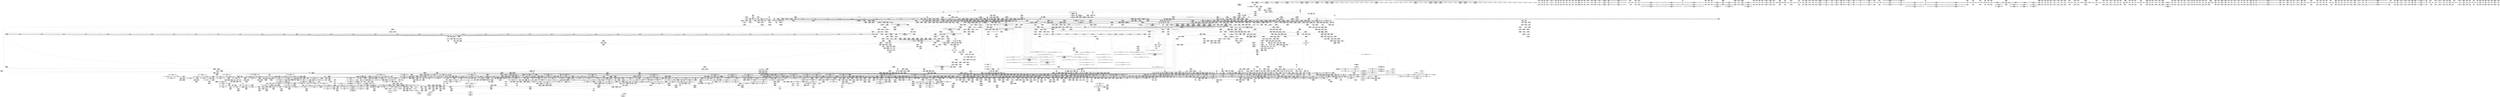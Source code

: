 digraph {
	CE0x5bd5900 [shape=record,shape=Mrecord,label="{CE0x5bd5900|srcu_read_unlock:dep_map|include/linux/srcu.h,236}"]
	CE0x75e9b90 [shape=record,shape=Mrecord,label="{CE0x75e9b90|tomoyo_path_permission:return}"]
	CE0x5d3d020 [shape=record,shape=Mrecord,label="{CE0x5d3d020|srcu_read_lock:tmp2|*SummSource*}"]
	CE0x5d00ce0 [shape=record,shape=Mrecord,label="{CE0x5d00ce0|tomoyo_read_unlock:tmp}"]
	CE0x434fdc0 [shape=record,shape=Mrecord,label="{CE0x434fdc0|i64_1|*Constant*|*SummSink*}"]
	CE0x76c7570 [shape=record,shape=Mrecord,label="{CE0x76c7570|tomoyo_const_part_length:inc|security/tomoyo/util.c,628|*SummSink*}"]
	CE0x5f5dfc0 [shape=record,shape=Mrecord,label="{CE0x5f5dfc0|tomoyo_fill_path_info:call2|security/tomoyo/util.c,666}"]
	CE0x78c78a0 [shape=record,shape=Mrecord,label="{CE0x78c78a0|tomoyo_const_part_length:add29|security/tomoyo/util.c,646|*SummSink*}"]
	CE0x5d0e4b0 [shape=record,shape=Mrecord,label="{CE0x5d0e4b0|tomoyo_get_mode:ns|Function::tomoyo_get_mode&Arg::ns::}"]
	CE0x609a610 [shape=record,shape=Mrecord,label="{CE0x609a610|0:_%struct.tomoyo_obj_info*,_16:_%struct.tomoyo_domain_info*,_24:_%struct.tomoyo_path_info*,_40:_i8,_72:_i8,_75:_i8,_76:_i8,_77:_i8,_:_SCMRE_31,32_}"]
	CE0x60830f0 [shape=record,shape=Mrecord,label="{CE0x60830f0|tomoyo_const_part_length:tmp46|security/tomoyo/util.c,646|*SummSink*}"]
	CE0x5d1f7c0 [shape=record,shape=Mrecord,label="{CE0x5d1f7c0|tomoyo_const_part_length:tmp23|security/tomoyo/util.c,634|*SummSink*}"]
	CE0x603b730 [shape=record,shape=Mrecord,label="{CE0x603b730|tomoyo_fill_path_info:tmp5|security/tomoyo/util.c,667}"]
	CE0x4ddde80 [shape=record,shape=Mrecord,label="{CE0x4ddde80|tomoyo_fill_path_info:tmp7|security/tomoyo/util.c,667|*SummSink*}"]
	CE0x773ef10 [shape=record,shape=Mrecord,label="{CE0x773ef10|tomoyo_path_permission:profile|security/tomoyo/file.c,564|*SummSink*}"]
	CE0x4eb71f0 [shape=record,shape=Mrecord,label="{CE0x4eb71f0|tomoyo_domain:tmp17|security/tomoyo/common.h,1205|*SummSource*}"]
	CE0x4038700 [shape=record,shape=Mrecord,label="{CE0x4038700|i64*_getelementptr_inbounds_(_25_x_i64_,_25_x_i64_*___llvm_gcov_ctr11,_i64_0,_i64_0)|*Constant*|*SummSink*}"]
	CE0x4ce06d0 [shape=record,shape=Mrecord,label="{CE0x4ce06d0|tomoyo_path_truncate:tmp2|*SummSink*}"]
	CE0x5c6abb0 [shape=record,shape=Mrecord,label="{CE0x5c6abb0|tomoyo_path_perm:name11|security/tomoyo/file.c,813}"]
	CE0x757f8f0 [shape=record,shape=Mrecord,label="{CE0x757f8f0|tomoyo_domain:tmp6|security/tomoyo/common.h,1205}"]
	CE0x7850ec0 [shape=record,shape=Mrecord,label="{CE0x7850ec0|0:_i8,_array:_GCRE_tomoyo_index2category_constant_39_x_i8_c_00_00_00_00_00_00_00_00_00_00_00_00_00_00_00_00_00_00_00_00_00_00_00_01_01_01_01_01_01_01_01_01_01_01_01_01_01_01_02_,_align_16:_elem_5::|security/tomoyo/util.c,983}"]
	CE0x4f18560 [shape=record,shape=Mrecord,label="{CE0x4f18560|rcu_lock_acquire:bb|*SummSink*}"]
	CE0x75ede20 [shape=record,shape=Mrecord,label="{CE0x75ede20|i32_49|*Constant*|*SummSource*}"]
	CE0x5e43c70 [shape=record,shape=Mrecord,label="{CE0x5e43c70|tomoyo_const_part_length:tmp10|security/tomoyo/util.c,626}"]
	CE0x4dedeb0 [shape=record,shape=Mrecord,label="{CE0x4dedeb0|tomoyo_fill_path_info:frombool10|security/tomoyo/util.c,668|*SummSink*}"]
	CE0x4e31d30 [shape=record,shape=Mrecord,label="{CE0x4e31d30|i64*_getelementptr_inbounds_(_25_x_i64_,_25_x_i64_*___llvm_gcov_ctr11,_i64_0,_i64_15)|*Constant*|*SummSink*}"]
	CE0x5c10720 [shape=record,shape=Mrecord,label="{CE0x5c10720|i64*_getelementptr_inbounds_(_5_x_i64_,_5_x_i64_*___llvm_gcov_ctr32134,_i64_0,_i64_4)|*Constant*}"]
	CE0x5f9e0f0 [shape=record,shape=Mrecord,label="{CE0x5f9e0f0|GLOBAL:__llvm_gcov_ctr11|Global_var:__llvm_gcov_ctr11|*SummSink*}"]
	CE0x76edc50 [shape=record,shape=Mrecord,label="{CE0x76edc50|i64*_getelementptr_inbounds_(_10_x_i64_,_10_x_i64_*___llvm_gcov_ctr34,_i64_0,_i64_9)|*Constant*|*SummSource*}"]
	CE0x4ed0870 [shape=record,shape=Mrecord,label="{CE0x4ed0870|tomoyo_const_part_length:if.then|*SummSink*}"]
	CE0x774dee0 [shape=record,shape=Mrecord,label="{CE0x774dee0|tomoyo_const_part_length:tmp19|security/tomoyo/util.c,628|*SummSink*}"]
	CE0x41c0270 [shape=record,shape=Mrecord,label="{CE0x41c0270|i64*_getelementptr_inbounds_(_10_x_i64_,_10_x_i64_*___llvm_gcov_ctr34,_i64_0,_i64_3)|*Constant*|*SummSource*}"]
	CE0x5dd47a0 [shape=record,shape=Mrecord,label="{CE0x5dd47a0|get_current:tmp1}"]
	CE0x785b850 [shape=record,shape=Mrecord,label="{CE0x785b850|__llvm_gcov_indirect_counter_increment114:exit|*SummSink*}"]
	CE0x7620b50 [shape=record,shape=Mrecord,label="{CE0x7620b50|tomoyo_get_realpath:if.then|*SummSink*}"]
	CE0x602b480 [shape=record,shape=Mrecord,label="{CE0x602b480|0:_%struct.tomoyo_obj_info*,_16:_%struct.tomoyo_domain_info*,_24:_%struct.tomoyo_path_info*,_40:_i8,_72:_i8,_75:_i8,_76:_i8,_77:_i8,_:_SCMRE_26,27_}"]
	CE0x5c526d0 [shape=record,shape=Mrecord,label="{CE0x5c526d0|tomoyo_const_part_length:tmp9|security/tomoyo/util.c,626|*SummSource*}"]
	CE0x4f87240 [shape=record,shape=Mrecord,label="{CE0x4f87240|rcu_lock_release:map|Function::rcu_lock_release&Arg::map::|*SummSink*}"]
	CE0x4083770 [shape=record,shape=Mrecord,label="{CE0x4083770|tomoyo_domain:tmp17|security/tomoyo/common.h,1205|*SummSink*}"]
	CE0x40633b0 [shape=record,shape=Mrecord,label="{CE0x40633b0|0:_i8,_array:_GCRE_tomoyo_index2category_constant_39_x_i8_c_00_00_00_00_00_00_00_00_00_00_00_00_00_00_00_00_00_00_00_00_00_00_00_01_01_01_01_01_01_01_01_01_01_01_01_01_01_01_02_,_align_16:_elem_33::|security/tomoyo/util.c,983}"]
	CE0x4f9b000 [shape=record,shape=Mrecord,label="{CE0x4f9b000|i32_50|*Constant*}"]
	CE0x4de0860 [shape=record,shape=Mrecord,label="{CE0x4de0860|_call_void_mcount()_#3}"]
	CE0x4e474c0 [shape=record,shape=Mrecord,label="{CE0x4e474c0|tomoyo_const_part_length:tmp32|security/tomoyo/util.c,641}"]
	CE0x5be69c0 [shape=record,shape=Mrecord,label="{CE0x5be69c0|tomoyo_path_perm:tmp42|security/tomoyo/file.c,826|*SummSink*}"]
	CE0x50263e0 [shape=record,shape=Mrecord,label="{CE0x50263e0|tomoyo_get_mode:conv10|security/tomoyo/util.c,985}"]
	CE0x76b71c0 [shape=record,shape=Mrecord,label="{CE0x76b71c0|tomoyo_add_slash:buf|Function::tomoyo_add_slash&Arg::buf::|*SummSource*}"]
	CE0x5bddac0 [shape=record,shape=Mrecord,label="{CE0x5bddac0|tomoyo_path_perm:sw.bb}"]
	CE0x43694d0 [shape=record,shape=Mrecord,label="{CE0x43694d0|tomoyo_path_perm:tmp6|security/tomoyo/file.c,789|*SummSource*}"]
	CE0x604de10 [shape=record,shape=Mrecord,label="{CE0x604de10|i64*_getelementptr_inbounds_(_31_x_i64_,_31_x_i64_*___llvm_gcov_ctr43150,_i64_0,_i64_26)|*Constant*}"]
	CE0x4f154a0 [shape=record,shape=Mrecord,label="{CE0x4f154a0|i32_22|*Constant*|*SummSource*}"]
	CE0x4093da0 [shape=record,shape=Mrecord,label="{CE0x4093da0|tomoyo_path_permission:tmp10|security/tomoyo/file.c,565|*SummSource*}"]
	CE0x5bb74d0 [shape=record,shape=Mrecord,label="{CE0x5bb74d0|tomoyo_path_perm:if.end26|*SummSource*}"]
	CE0x5f16610 [shape=record,shape=Mrecord,label="{CE0x5f16610|_call_void_mcount()_#3|*SummSource*}"]
	CE0x609af90 [shape=record,shape=Mrecord,label="{CE0x609af90|0:_%struct.tomoyo_obj_info*,_16:_%struct.tomoyo_domain_info*,_24:_%struct.tomoyo_path_info*,_40:_i8,_72:_i8,_75:_i8,_76:_i8,_77:_i8,_:_SCMRE_35,36_}"]
	CE0x3f6f110 [shape=record,shape=Mrecord,label="{CE0x3f6f110|tomoyo_path_truncate:path|Function::tomoyo_path_truncate&Arg::path::|*SummSource*}"]
	CE0x40487b0 [shape=record,shape=Mrecord,label="{CE0x40487b0|tomoyo_fill_path_info:tmp9|security/tomoyo/util.c,667|*SummSource*}"]
	CE0x5e9bc70 [shape=record,shape=Mrecord,label="{CE0x5e9bc70|tomoyo_get_realpath:tobool|security/tomoyo/file.c,151}"]
	CE0x6081290 [shape=record,shape=Mrecord,label="{CE0x6081290|128:_i8*,_1208:_%struct.file*,_:_CMRE_144,152_|*MultipleSource*|security/tomoyo/common.h,1205|security/tomoyo/common.h,1205}"]
	CE0x50aaef0 [shape=record,shape=Mrecord,label="{CE0x50aaef0|i64*_getelementptr_inbounds_(_6_x_i64_,_6_x_i64_*___llvm_gcov_ctr26,_i64_0,_i64_5)|*Constant*|*SummSource*}"]
	CE0x4d0e3b0 [shape=record,shape=Mrecord,label="{CE0x4d0e3b0|tomoyo_const_part_length:bb}"]
	CE0x6176a80 [shape=record,shape=Mrecord,label="{CE0x6176a80|tomoyo_get_mode:conv|security/tomoyo/util.c,982|*SummSink*}"]
	CE0x6bb8ed0 [shape=record,shape=Mrecord,label="{CE0x6bb8ed0|tomoyo_fill_path_info:tmp7|security/tomoyo/util.c,667}"]
	CE0x5be6b50 [shape=record,shape=Mrecord,label="{CE0x5be6b50|tomoyo_path_perm:tmp42|security/tomoyo/file.c,826}"]
	CE0x6189df0 [shape=record,shape=Mrecord,label="{CE0x6189df0|tomoyo_const_part_length:tmp17|security/tomoyo/util.c,627}"]
	CE0x6bb1f20 [shape=record,shape=Mrecord,label="{CE0x6bb1f20|COLLAPSED:_GCMRE___llvm_gcov_ctr34_internal_global_10_x_i64_zeroinitializer:_elem_0:default:}"]
	CE0x438dd10 [shape=record,shape=Mrecord,label="{CE0x438dd10|tomoyo_path_permission:tmp20|security/tomoyo/file.c,573}"]
	CE0x4feeb70 [shape=record,shape=Mrecord,label="{CE0x4feeb70|tomoyo_init_request_info:conv|security/tomoyo/util.c,1010|*SummSource*}"]
	CE0x5b70bf0 [shape=record,shape=Mrecord,label="{CE0x5b70bf0|GLOBAL:__llvm_gcov_ctr28130|Global_var:__llvm_gcov_ctr28130}"]
	CE0x4f9a7e0 [shape=record,shape=Mrecord,label="{CE0x4f9a7e0|__llvm_gcov_indirect_counter_increment114:pred|*SummSource*}"]
	CE0x75ec300 [shape=record,shape=Mrecord,label="{CE0x75ec300|tomoyo_domain:tmp19|security/tomoyo/common.h,1205|*SummSink*}"]
	CE0x4209c70 [shape=record,shape=Mrecord,label="{CE0x4209c70|tomoyo_path_perm:tmp7|security/tomoyo/file.c,797}"]
	CE0x5d836d0 [shape=record,shape=Mrecord,label="{CE0x5d836d0|tomoyo_path_permission:tmp12|security/tomoyo/file.c,566}"]
	CE0x61b3b60 [shape=record,shape=Mrecord,label="{CE0x61b3b60|tomoyo_get_realpath:entry|*SummSink*}"]
	CE0x7859710 [shape=record,shape=Mrecord,label="{CE0x7859710|tomoyo_path_perm:tobool|security/tomoyo/file.c,814|*SummSink*}"]
	CE0x435f310 [shape=record,shape=Mrecord,label="{CE0x435f310|GLOBAL:__llvm_gcov_ctr43150|Global_var:__llvm_gcov_ctr43150|*SummSink*}"]
	CE0x5f6c570 [shape=record,shape=Mrecord,label="{CE0x5f6c570|tomoyo_add_slash:call|security/tomoyo/file.c,136}"]
	CE0x5fb3030 [shape=record,shape=Mrecord,label="{CE0x5fb3030|tomoyo_const_part_length:tmp42|security/tomoyo/util.c,644|*SummSource*}"]
	CE0x4159670 [shape=record,shape=Mrecord,label="{CE0x4159670|tomoyo_get_mode:and|security/tomoyo/util.c,987}"]
	CE0x435ff80 [shape=record,shape=Mrecord,label="{CE0x435ff80|tomoyo_get_mode:config7|security/tomoyo/util.c,983}"]
	CE0x76c8270 [shape=record,shape=Mrecord,label="{CE0x76c8270|i32_2|*Constant*}"]
	CE0x4dddb30 [shape=record,shape=Mrecord,label="{CE0x4dddb30|COLLAPSED:_CRE:_elem_0:default:}"]
	CE0x755b690 [shape=record,shape=Mrecord,label="{CE0x755b690|tomoyo_get_mode:idxprom3|security/tomoyo/util.c,983|*SummSink*}"]
	CE0x4f7a5b0 [shape=record,shape=Mrecord,label="{CE0x4f7a5b0|GLOBAL:__llvm_gcov_ctr32134|Global_var:__llvm_gcov_ctr32134|*SummSource*}"]
	CE0x4e46840 [shape=record,shape=Mrecord,label="{CE0x4e46840|0:_i8*,_array:_GCRE_tomoyo_path_keyword_external_constant_11_x_i8*_:_elem_1::|security/tomoyo/file.c,167}"]
	CE0x75b5030 [shape=record,shape=Mrecord,label="{CE0x75b5030|i64*_getelementptr_inbounds_(_4_x_i64_,_4_x_i64_*___llvm_gcov_ctr24,_i64_0,_i64_2)|*Constant*|*SummSink*}"]
	CE0x4158f10 [shape=record,shape=Mrecord,label="{CE0x4158f10|tomoyo_const_part_length:tmp19|security/tomoyo/util.c,628}"]
	CE0x5e33d30 [shape=record,shape=Mrecord,label="{CE0x5e33d30|tomoyo_fill_path_info:tobool|security/tomoyo/util.c,667}"]
	CE0x6ba6410 [shape=record,shape=Mrecord,label="{CE0x6ba6410|tomoyo_fill_path_info:tmp4|security/tomoyo/util.c,667|*SummSink*}"]
	CE0x4270c80 [shape=record,shape=Mrecord,label="{CE0x4270c80|i64*_getelementptr_inbounds_(_25_x_i64_,_25_x_i64_*___llvm_gcov_ctr11,_i64_0,_i64_14)|*Constant*|*SummSource*}"]
	CE0x5c42db0 [shape=record,shape=Mrecord,label="{CE0x5c42db0|tomoyo_const_part_length:tmp|*SummSource*}"]
	CE0x61044a0 [shape=record,shape=Mrecord,label="{CE0x61044a0|i64*_getelementptr_inbounds_(_31_x_i64_,_31_x_i64_*___llvm_gcov_ctr43150,_i64_0,_i64_4)|*Constant*|*SummSource*}"]
	CE0x61589e0 [shape=record,shape=Mrecord,label="{CE0x61589e0|tomoyo_path_perm:tmp17|security/tomoyo/file.c,804}"]
	CE0x5ddf330 [shape=record,shape=Mrecord,label="{CE0x5ddf330|tomoyo_get_mode:mode.0|*SummSink*}"]
	CE0x759f8f0 [shape=record,shape=Mrecord,label="{CE0x759f8f0|rcu_lock_release:__here|*SummSink*}"]
	CE0x4f17740 [shape=record,shape=Mrecord,label="{CE0x4f17740|0:_i64*,_array:_GCR___llvm_gcda_edge_table44_internal_unnamed_addr_constant_3_x_i64*_i64*_getelementptr_inbounds_(_31_x_i64_,_31_x_i64_*___llvm_gcov_ctr43150,_i64_0,_i64_10),_i64*_getelementptr_inbounds_(_31_x_i64_,_31_x_i64_*___llvm_gcov_ctr43150,_i64_0,_i64_11),_i64*_getelementptr_inbounds_(_31_x_i64_,_31_x_i64_*___llvm_gcov_ctr43150,_i64_0,_i64_15)_:_elem_0::}"]
	CE0x4e47290 [shape=record,shape=Mrecord,label="{CE0x4e47290|tomoyo_const_part_length:tmp31|security/tomoyo/util.c,641|*SummSource*}"]
	CE0x774ec80 [shape=record,shape=Mrecord,label="{CE0x774ec80|tomoyo_const_part_length:incdec.ptr10|security/tomoyo/util.c,640|*SummSink*}"]
	CE0x774dd70 [shape=record,shape=Mrecord,label="{CE0x774dd70|0:_i8*,_array:_GCRE_tomoyo_path_keyword_external_constant_11_x_i8*_:_elem_7::|security/tomoyo/file.c,167}"]
	CE0x5d62500 [shape=record,shape=Mrecord,label="{CE0x5d62500|rcu_lock_release:tmp4|include/linux/rcupdate.h,423|*SummSink*}"]
	CE0x5dc7450 [shape=record,shape=Mrecord,label="{CE0x5dc7450|tomoyo_get_realpath:tmp8|security/tomoyo/file.c,152|*SummSink*}"]
	CE0x5ed9d20 [shape=record,shape=Mrecord,label="{CE0x5ed9d20|128:_i8*,_1208:_%struct.file*,_:_CMRE_45,46_}"]
	CE0x4d77ba0 [shape=record,shape=Mrecord,label="{CE0x4d77ba0|tomoyo_path_perm:buf|security/tomoyo/file.c, 792}"]
	CE0x5f9e1a0 [shape=record,shape=Mrecord,label="{CE0x5f9e1a0|i64_0|*Constant*|*SummSource*}"]
	CE0x5fd4540 [shape=record,shape=Mrecord,label="{CE0x5fd4540|tomoyo_add_slash:bb|*SummSink*}"]
	CE0x5b0b840 [shape=record,shape=Mrecord,label="{CE0x5b0b840|0:_i8,_array:_GCRE_tomoyo_index2category_constant_39_x_i8_c_00_00_00_00_00_00_00_00_00_00_00_00_00_00_00_00_00_00_00_00_00_00_00_01_01_01_01_01_01_01_01_01_01_01_01_01_01_01_02_,_align_16:_elem_20::|security/tomoyo/util.c,983}"]
	CE0x78c1560 [shape=record,shape=Mrecord,label="{CE0x78c1560|i64*_getelementptr_inbounds_(_25_x_i64_,_25_x_i64_*___llvm_gcov_ctr11,_i64_0,_i64_14)|*Constant*}"]
	CE0x78c1750 [shape=record,shape=Mrecord,label="{CE0x78c1750|tomoyo_path_perm:tmp24|security/tomoyo/file.c,814|*SummSource*}"]
	CE0x75d9a40 [shape=record,shape=Mrecord,label="{CE0x75d9a40|tomoyo_path_perm:retval.0|*SummSource*}"]
	CE0x416b730 [shape=record,shape=Mrecord,label="{CE0x416b730|i32_0|*Constant*}"]
	CE0x78c1a70 [shape=record,shape=Mrecord,label="{CE0x78c1a70|tomoyo_path_perm:tmp25|security/tomoyo/file.c,814|*SummSource*}"]
	CE0x5fa3630 [shape=record,shape=Mrecord,label="{CE0x5fa3630|tomoyo_const_part_length:tmp41|security/tomoyo/util.c,644}"]
	CE0x4dee980 [shape=record,shape=Mrecord,label="{CE0x4dee980|tomoyo_get_mode:tmp26|security/tomoyo/util.c,987}"]
	CE0x5c13a90 [shape=record,shape=Mrecord,label="{CE0x5c13a90|i8*_getelementptr_inbounds_(_12_x_i8_,_12_x_i8_*_.str1,_i32_0,_i32_0)|*Constant*|*SummSink*}"]
	CE0x40bcde0 [shape=record,shape=Mrecord,label="{CE0x40bcde0|__llvm_gcov_indirect_counter_increment114:tmp1|*SummSource*}"]
	CE0x5ee54a0 [shape=record,shape=Mrecord,label="{CE0x5ee54a0|i32_4|*Constant*|*SummSink*}"]
	CE0x78c0f70 [shape=record,shape=Mrecord,label="{CE0x78c0f70|i64_13|*Constant*}"]
	CE0x4222b70 [shape=record,shape=Mrecord,label="{CE0x4222b70|tomoyo_const_part_length:while.cond|*SummSink*}"]
	CE0x4feeb00 [shape=record,shape=Mrecord,label="{CE0x4feeb00|i32_9|*Constant*}"]
	CE0x76c8600 [shape=record,shape=Mrecord,label="{CE0x76c8600|tomoyo_const_part_length:if.end6}"]
	CE0x4200870 [shape=record,shape=Mrecord,label="{CE0x4200870|tomoyo_path_permission:arrayidx|security/tomoyo/file.c,563|*SummSource*}"]
	CE0x76ee130 [shape=record,shape=Mrecord,label="{CE0x76ee130|tomoyo_path_permission:tmp24|security/tomoyo/file.c,575|*SummSource*}"]
	CE0x435f5b0 [shape=record,shape=Mrecord,label="{CE0x435f5b0|tomoyo_const_part_length:tmp3|security/tomoyo/util.c,624}"]
	CE0x5c34120 [shape=record,shape=Mrecord,label="{CE0x5c34120|GLOBAL:tomoyo_domain|*Constant*|*SummSource*}"]
	CE0x5d4d640 [shape=record,shape=Mrecord,label="{CE0x5d4d640|__llvm_gcov_indirect_counter_increment114:entry}"]
	CE0x5bc8190 [shape=record,shape=Mrecord,label="{CE0x5bc8190|tomoyo_get_mode:add|security/tomoyo/util.c,984|*SummSource*}"]
	CE0x75dd140 [shape=record,shape=Mrecord,label="{CE0x75dd140|tomoyo_const_part_length:tmp53|security/tomoyo/util.c,652|*SummSink*}"]
	CE0x5b926b0 [shape=record,shape=Mrecord,label="{CE0x5b926b0|_ret_%struct.tomoyo_domain_info*_%tmp23,_!dbg_!38929|security/tomoyo/common.h,1205|*SummSink*}"]
	CE0x4f9b840 [shape=record,shape=Mrecord,label="{CE0x4f9b840|__llvm_gcov_indirect_counter_increment:tmp2}"]
	CE0x5c26200 [shape=record,shape=Mrecord,label="{CE0x5c26200|_call_void_kfree(i8*_%tmp41)_#9,_!dbg_!38964|security/tomoyo/file.c,824|*SummSink*}"]
	CE0x4efdbf0 [shape=record,shape=Mrecord,label="{CE0x4efdbf0|tomoyo_get_mode:tmp23|security/tomoyo/util.c,986}"]
	CE0x7725850 [shape=record,shape=Mrecord,label="{CE0x7725850|GLOBAL:tomoyo_encode|*Constant*}"]
	CE0x4efe6e0 [shape=record,shape=Mrecord,label="{CE0x4efe6e0|i1_false|*Constant*}"]
	CE0x6083080 [shape=record,shape=Mrecord,label="{CE0x6083080|i64*_getelementptr_inbounds_(_31_x_i64_,_31_x_i64_*___llvm_gcov_ctr43150,_i64_0,_i64_27)|*Constant*|*SummSink*}"]
	CE0x42006f0 [shape=record,shape=Mrecord,label="{CE0x42006f0|tomoyo_path_permission:arrayidx|security/tomoyo/file.c,563}"]
	CE0x50b9c90 [shape=record,shape=Mrecord,label="{CE0x50b9c90|_call_void_tomoyo_check_acl(%struct.tomoyo_request_info*_%r,_i1_(%struct.tomoyo_request_info*,_%struct.tomoyo_acl_info*)*_tomoyo_check_path_acl)_#9,_!dbg_!38935|security/tomoyo/file.c,571|*SummSink*}"]
	CE0x6bb9af0 [shape=record,shape=Mrecord,label="{CE0x6bb9af0|tomoyo_get_mode:if.end14|*SummSink*}"]
	CE0x77e3610 [shape=record,shape=Mrecord,label="{CE0x77e3610|_ret_i32_%retval.0,_!dbg_!38957|security/tomoyo/util.c,652|*SummSink*}"]
	CE0x4103480 [shape=record,shape=Mrecord,label="{CE0x4103480|tomoyo_path_permission:mode2|security/tomoyo/file.c,565}"]
	CE0x5027330 [shape=record,shape=Mrecord,label="{CE0x5027330|tomoyo_const_part_length:tmp22|security/tomoyo/util.c,634}"]
	CE0x4f0d600 [shape=record,shape=Mrecord,label="{CE0x4f0d600|i64*_getelementptr_inbounds_(_2_x_i64_,_2_x_i64_*___llvm_gcov_ctr23,_i64_0,_i64_0)|*Constant*}"]
	CE0x603b900 [shape=record,shape=Mrecord,label="{CE0x603b900|tomoyo_fill_path_info:tmp6|security/tomoyo/util.c,667}"]
	CE0x78c7640 [shape=record,shape=Mrecord,label="{CE0x78c7640|tomoyo_const_part_length:add29|security/tomoyo/util.c,646}"]
	CE0x6bb1190 [shape=record,shape=Mrecord,label="{CE0x6bb1190|i32_2|*Constant*}"]
	CE0x5c95a40 [shape=record,shape=Mrecord,label="{CE0x5c95a40|tomoyo_init_request_info:tmp1|*SummSink*}"]
	CE0x60d40c0 [shape=record,shape=Mrecord,label="{CE0x60d40c0|0:_%struct.tomoyo_obj_info*,_16:_%struct.tomoyo_domain_info*,_24:_%struct.tomoyo_path_info*,_40:_i8,_72:_i8,_75:_i8,_76:_i8,_77:_i8,_:_SCMRE_59,60_}"]
	CE0x4db9940 [shape=record,shape=Mrecord,label="{CE0x4db9940|tomoyo_audit_path_log:tmp1|*SummSource*}"]
	CE0x7620a00 [shape=record,shape=Mrecord,label="{CE0x7620a00|tomoyo_add_slash:tmp6|security/tomoyo/file.c,131|*SummSource*}"]
	CE0x60e3f90 [shape=record,shape=Mrecord,label="{CE0x60e3f90|0:_%struct.tomoyo_obj_info*,_16:_%struct.tomoyo_domain_info*,_24:_%struct.tomoyo_path_info*,_40:_i8,_72:_i8,_75:_i8,_76:_i8,_77:_i8,_:_SCMRE_72,73_|*MultipleSource*|security/tomoyo/file.c, 787|security/tomoyo/file.c,787|Function::tomoyo_init_request_info&Arg::r::|security/tomoyo/file.c,800}"]
	CE0x4d5e530 [shape=record,shape=Mrecord,label="{CE0x4d5e530|tomoyo_get_mode:idxprom|security/tomoyo/util.c,981}"]
	CE0x4f6aaf0 [shape=record,shape=Mrecord,label="{CE0x4f6aaf0|tomoyo_init_request_info:tmp7|security/tomoyo/util.c,1005|*SummSource*}"]
	CE0x5c9a9d0 [shape=record,shape=Mrecord,label="{CE0x5c9a9d0|rcu_lock_acquire:tmp7}"]
	CE0x5bedac0 [shape=record,shape=Mrecord,label="{CE0x5bedac0|tomoyo_domain:tobool|security/tomoyo/common.h,1205}"]
	CE0x75b59a0 [shape=record,shape=Mrecord,label="{CE0x75b59a0|rcu_lock_release:tmp4|include/linux/rcupdate.h,423}"]
	CE0x5ff3a70 [shape=record,shape=Mrecord,label="{CE0x5ff3a70|128:_i8*,_1208:_%struct.file*,_:_CMRE_96,104_|*MultipleSource*|security/tomoyo/common.h,1205|security/tomoyo/common.h,1205}"]
	CE0x4eb06e0 [shape=record,shape=Mrecord,label="{CE0x4eb06e0|COLLAPSED:_GCMRE___llvm_gcov_ctr54147_internal_global_11_x_i64_zeroinitializer:_elem_0:default:}"]
	CE0x5e840f0 [shape=record,shape=Mrecord,label="{CE0x5e840f0|tomoyo_fill_path_info:name1|security/tomoyo/util.c,663|*SummSource*}"]
	CE0x78c77e0 [shape=record,shape=Mrecord,label="{CE0x78c77e0|tomoyo_const_part_length:add29|security/tomoyo/util.c,646|*SummSource*}"]
	CE0x5e43e80 [shape=record,shape=Mrecord,label="{CE0x5e43e80|i64*_getelementptr_inbounds_(_5_x_i64_,_5_x_i64_*___llvm_gcov_ctr32134,_i64_0,_i64_0)|*Constant*}"]
	CE0x5bdd0f0 [shape=record,shape=Mrecord,label="{CE0x5bdd0f0|tomoyo_get_mode:profile|Function::tomoyo_get_mode&Arg::profile::}"]
	CE0x755b090 [shape=record,shape=Mrecord,label="{CE0x755b090|tomoyo_get_mode:tmp2|security/tomoyo/util.c,978|*SummSource*}"]
	CE0x5cb4590 [shape=record,shape=Mrecord,label="{CE0x5cb4590|tomoyo_path_perm:if.then20}"]
	CE0x4d4f6c0 [shape=record,shape=Mrecord,label="{CE0x4d4f6c0|tomoyo_path_truncate:path|Function::tomoyo_path_truncate&Arg::path::|*SummSink*}"]
	CE0x60776c0 [shape=record,shape=Mrecord,label="{CE0x60776c0|tomoyo_const_part_length:tmp45|security/tomoyo/util.c,645|*SummSource*}"]
	CE0x5d64b60 [shape=record,shape=Mrecord,label="{CE0x5d64b60|128:_i8*,_1208:_%struct.file*,_:_CMRE_39,40_}"]
	CE0x75911a0 [shape=record,shape=Mrecord,label="{CE0x75911a0|i64*_getelementptr_inbounds_(_12_x_i64_,_12_x_i64_*___llvm_gcov_ctr31133,_i64_0,_i64_9)|*Constant*|*SummSource*}"]
	CE0x75b55e0 [shape=record,shape=Mrecord,label="{CE0x75b55e0|__llvm_gcov_indirect_counter_increment114:tmp1}"]
	CE0x4f9a4e0 [shape=record,shape=Mrecord,label="{CE0x4f9a4e0|tomoyo_const_part_length:tmp4|security/tomoyo/util.c,624|*SummSink*}"]
	CE0x42de9a0 [shape=record,shape=Mrecord,label="{CE0x42de9a0|tomoyo_get_mode:default_config|security/tomoyo/util.c,986}"]
	CE0x501d050 [shape=record,shape=Mrecord,label="{CE0x501d050|0:_i8,_array:_GCRE_tomoyo_index2category_constant_39_x_i8_c_00_00_00_00_00_00_00_00_00_00_00_00_00_00_00_00_00_00_00_00_00_00_00_01_01_01_01_01_01_01_01_01_01_01_01_01_01_01_02_,_align_16:_elem_2::|security/tomoyo/util.c,983}"]
	CE0x4cf7160 [shape=record,shape=Mrecord,label="{CE0x4cf7160|tomoyo_path_perm:arrayidx|security/tomoyo/file.c,797}"]
	CE0x40be8c0 [shape=record,shape=Mrecord,label="{CE0x40be8c0|0:_i8,_array:_GCRE_tomoyo_index2category_constant_39_x_i8_c_00_00_00_00_00_00_00_00_00_00_00_00_00_00_00_00_00_00_00_00_00_00_00_01_01_01_01_01_01_01_01_01_01_01_01_01_01_01_02_,_align_16:_elem_27::|security/tomoyo/util.c,983}"]
	CE0x501d180 [shape=record,shape=Mrecord,label="{CE0x501d180|0:_i8,_array:_GCRE_tomoyo_index2category_constant_39_x_i8_c_00_00_00_00_00_00_00_00_00_00_00_00_00_00_00_00_00_00_00_00_00_00_00_01_01_01_01_01_01_01_01_01_01_01_01_01_01_01_02_,_align_16:_elem_3::|security/tomoyo/util.c,983}"]
	CE0x5da87b0 [shape=record,shape=Mrecord,label="{CE0x5da87b0|tomoyo_path_perm:tmp33|security/tomoyo/file.c,821}"]
	CE0x602ba90 [shape=record,shape=Mrecord,label="{CE0x602ba90|0:_%struct.tomoyo_obj_info*,_16:_%struct.tomoyo_domain_info*,_24:_%struct.tomoyo_path_info*,_40:_i8,_72:_i8,_75:_i8,_76:_i8,_77:_i8,_:_SCMRE_30,31_}"]
	CE0x5d31cd0 [shape=record,shape=Mrecord,label="{CE0x5d31cd0|rcu_lock_acquire:indirectgoto}"]
	CE0x75ee0f0 [shape=record,shape=Mrecord,label="{CE0x75ee0f0|_call_void___llvm_gcov_indirect_counter_increment114(i32*___llvm_gcov_global_state_pred45,_i64**_getelementptr_inbounds_(_3_x_i64*_,_3_x_i64*_*___llvm_gcda_edge_table44,_i64_0,_i64_1)),_!dbg_!38927|security/tomoyo/util.c,634|*SummSource*}"]
	CE0x4db91b0 [shape=record,shape=Mrecord,label="{CE0x4db91b0|tomoyo_get_mode:tmp16|security/tomoyo/util.c,983}"]
	CE0x78abd70 [shape=record,shape=Mrecord,label="{CE0x78abd70|tomoyo_const_part_length:add|security/tomoyo/util.c,634}"]
	CE0x423d3e0 [shape=record,shape=Mrecord,label="{CE0x423d3e0|VOIDTB_TE:_CE_2272,6368_|*MultipleSource*|security/tomoyo/util.c,1010|security/tomoyo/file.c,564|Function::tomoyo_get_mode&Arg::ns::}"]
	CE0x4e321f0 [shape=record,shape=Mrecord,label="{CE0x4e321f0|tomoyo_path_perm:tmp30|security/tomoyo/file.c,816}"]
	CE0x50305a0 [shape=record,shape=Mrecord,label="{CE0x50305a0|i64*_getelementptr_inbounds_(_31_x_i64_,_31_x_i64_*___llvm_gcov_ctr43150,_i64_0,_i64_9)|*Constant*|*SummSource*}"]
	CE0x4ea0e00 [shape=record,shape=Mrecord,label="{CE0x4ea0e00|i64*_getelementptr_inbounds_(_6_x_i64_,_6_x_i64_*___llvm_gcov_ctr25,_i64_0,_i64_0)|*Constant*|*SummSource*}"]
	CE0x4f7a230 [shape=record,shape=Mrecord,label="{CE0x4f7a230|tomoyo_get_realpath:tmp3|security/tomoyo/file.c,151|*SummSink*}"]
	CE0x4ed06f0 [shape=record,shape=Mrecord,label="{CE0x4ed06f0|tomoyo_const_part_length:if.then|*SummSource*}"]
	CE0x5c87450 [shape=record,shape=Mrecord,label="{CE0x5c87450|tomoyo_add_slash:if.then}"]
	CE0x5d83ab0 [shape=record,shape=Mrecord,label="{CE0x5d83ab0|tomoyo_fill_path_info:tmp8|security/tomoyo/util.c,667|*SummSource*}"]
	CE0x610fb00 [shape=record,shape=Mrecord,label="{CE0x610fb00|tomoyo_get_realpath:entry}"]
	CE0x40485a0 [shape=record,shape=Mrecord,label="{CE0x40485a0|tomoyo_get_mode:tmp11|security/tomoyo/util.c,982|*SummSource*}"]
	CE0x41da1e0 [shape=record,shape=Mrecord,label="{CE0x41da1e0|tomoyo_path_permission:conv3|security/tomoyo/file.c,565|*SummSource*}"]
	CE0x4192910 [shape=record,shape=Mrecord,label="{CE0x4192910|tomoyo_const_part_length:tmp30|security/tomoyo/util.c,641|*SummSink*}"]
	CE0x4dde070 [shape=record,shape=Mrecord,label="{CE0x4dde070|tomoyo_fill_path_info:tmp8|security/tomoyo/util.c,667}"]
	CE0x50904b0 [shape=record,shape=Mrecord,label="{CE0x50904b0|tomoyo_path_perm:tmp20|security/tomoyo/file.c,805|*SummSink*}"]
	CE0x5e87670 [shape=record,shape=Mrecord,label="{CE0x5e87670|tomoyo_get_mode:cmp|security/tomoyo/util.c,982}"]
	CE0x4d0dbc0 [shape=record,shape=Mrecord,label="{CE0x4d0dbc0|i32_3|*Constant*}"]
	CE0x4f9ae90 [shape=record,shape=Mrecord,label="{CE0x4f9ae90|tomoyo_const_part_length:conv8|security/tomoyo/util.c,632|*SummSink*}"]
	CE0x60840c0 [shape=record,shape=Mrecord,label="{CE0x60840c0|i32_4|*Constant*}"]
	CE0x42754f0 [shape=record,shape=Mrecord,label="{CE0x42754f0|i8*_null|*Constant*|*SummSource*}"]
	CE0x5df31b0 [shape=record,shape=Mrecord,label="{CE0x5df31b0|tomoyo_path_perm:if.end14|*SummSink*}"]
	CE0x5f597f0 [shape=record,shape=Mrecord,label="{CE0x5f597f0|_call_void_mcount()_#3|*SummSink*}"]
	CE0x4f0db00 [shape=record,shape=Mrecord,label="{CE0x4f0db00|tomoyo_domain:tmp13|security/tomoyo/common.h,1205|*SummSource*}"]
	CE0x40ec5e0 [shape=record,shape=Mrecord,label="{CE0x40ec5e0|tomoyo_audit_path_log:tmp4|security/tomoyo/file.c,168|*SummSource*}"]
	CE0x76b7530 [shape=record,shape=Mrecord,label="{CE0x76b7530|_ret_void,_!dbg_!38913|security/tomoyo/file.c,138}"]
	CE0x41c7ad0 [shape=record,shape=Mrecord,label="{CE0x41c7ad0|srcu_read_lock:call|include/linux/srcu.h,220}"]
	CE0x4125070 [shape=record,shape=Mrecord,label="{CE0x4125070|_call_void_srcu_read_unlock(%struct.srcu_struct*_tomoyo_ss,_i32_%idx)_#9,_!dbg_!38903|security/tomoyo/common.h,1109}"]
	CE0x5bd6700 [shape=record,shape=Mrecord,label="{CE0x5bd6700|tomoyo_audit_path_log:call|security/tomoyo/file.c,167|*SummSource*}"]
	CE0x5e34290 [shape=record,shape=Mrecord,label="{CE0x5e34290|tomoyo_get_mode:tmp12|security/tomoyo/util.c,982|*SummSource*}"]
	CE0x5c201e0 [shape=record,shape=Mrecord,label="{CE0x5c201e0|tomoyo_fill_path_info:call11|security/tomoyo/util.c,669}"]
	CE0x4f9a0a0 [shape=record,shape=Mrecord,label="{CE0x4f9a0a0|0:_i8*,_array:_GCRE_tomoyo_path_keyword_external_constant_11_x_i8*_:_elem_0::|security/tomoyo/file.c,167}"]
	CE0x4117650 [shape=record,shape=Mrecord,label="{CE0x4117650|tomoyo_const_part_length:while.body|*SummSink*}"]
	CE0x5bd62a0 [shape=record,shape=Mrecord,label="{CE0x5bd62a0|tomoyo_audit_path_log:tmp7|security/tomoyo/file.c,169|*SummSource*}"]
	CE0x761d1d0 [shape=record,shape=Mrecord,label="{CE0x761d1d0|tomoyo_add_slash:tmp2|*LoadInst*|security/tomoyo/file.c,131|*SummSource*}"]
	CE0x5f1f060 [shape=record,shape=Mrecord,label="{CE0x5f1f060|tomoyo_path_perm:call|security/tomoyo/file.c,797}"]
	CE0x4f36de0 [shape=record,shape=Mrecord,label="{CE0x4f36de0|tomoyo_path_perm:tmp49|security/tomoyo/file.c,828|*SummSource*}"]
	CE0x5b71620 [shape=record,shape=Mrecord,label="{CE0x5b71620|tomoyo_path_truncate:call|security/tomoyo/tomoyo.c,162}"]
	CE0x5f9d7f0 [shape=record,shape=Mrecord,label="{CE0x5f9d7f0|tomoyo_path_perm:name12|security/tomoyo/file.c,814}"]
	CE0x3f78ef0 [shape=record,shape=Mrecord,label="{CE0x3f78ef0|GLOBAL:__llvm_gcov_ctr28130|Global_var:__llvm_gcov_ctr28130|*SummSource*}"]
	CE0x42de560 [shape=record,shape=Mrecord,label="{CE0x42de560|_call_void_rcu_lock_acquire(%struct.lockdep_map*_%dep_map)_#9,_!dbg_!38906|include/linux/srcu.h,222|*SummSink*}"]
	CE0x6081830 [shape=record,shape=Mrecord,label="{CE0x6081830|128:_i8*,_1208:_%struct.file*,_:_CMRE_168,176_|*MultipleSource*|security/tomoyo/common.h,1205|security/tomoyo/common.h,1205}"]
	CE0x5cdb770 [shape=record,shape=Mrecord,label="{CE0x5cdb770|128:_i8*,_1208:_%struct.file*,_:_CMRE_32,33_}"]
	CE0x408b480 [shape=record,shape=Mrecord,label="{CE0x408b480|tomoyo_domain:tmp2|*SummSource*}"]
	CE0x5ee6170 [shape=record,shape=Mrecord,label="{CE0x5ee6170|tomoyo_path_perm:if.then|*SummSink*}"]
	CE0x75fb670 [shape=record,shape=Mrecord,label="{CE0x75fb670|tomoyo_get_realpath:tmp6|security/tomoyo/file.c,151|*SummSink*}"]
	CE0x6158c50 [shape=record,shape=Mrecord,label="{CE0x6158c50|tomoyo_path_perm:tmp17|security/tomoyo/file.c,804|*SummSource*}"]
	CE0x6ba5fc0 [shape=record,shape=Mrecord,label="{CE0x6ba5fc0|_call_void_mcount()_#3|*SummSource*}"]
	CE0x435fb10 [shape=record,shape=Mrecord,label="{CE0x435fb10|tomoyo_const_part_length:tmp14|security/tomoyo/util.c,626|*SummSink*}"]
	CE0x5bb71f0 [shape=record,shape=Mrecord,label="{CE0x5bb71f0|tomoyo_read_lock:call|security/tomoyo/common.h,1097|*SummSource*}"]
	CE0x601c400 [shape=record,shape=Mrecord,label="{CE0x601c400|tomoyo_path_permission:mode|security/tomoyo/file.c,564|*SummSink*}"]
	CE0x5ceeab0 [shape=record,shape=Mrecord,label="{CE0x5ceeab0|tomoyo_fill_path_info:tmp}"]
	CE0x5cc4f50 [shape=record,shape=Mrecord,label="{CE0x5cc4f50|GLOBAL:__llvm_gcov_global_state_pred45|Global_var:__llvm_gcov_global_state_pred45|*SummSink*}"]
	CE0x5b111c0 [shape=record,shape=Mrecord,label="{CE0x5b111c0|GLOBAL:tomoyo_path_keyword|Global_var:tomoyo_path_keyword}"]
	CE0x4083940 [shape=record,shape=Mrecord,label="{CE0x4083940|tomoyo_domain:tmp18|security/tomoyo/common.h,1205|*SummSink*}"]
	CE0x4d5e720 [shape=record,shape=Mrecord,label="{CE0x4d5e720|tomoyo_get_mode:idxprom|security/tomoyo/util.c,981|*SummSource*}"]
	CE0x515e870 [shape=record,shape=Mrecord,label="{CE0x515e870|tomoyo_get_mode:arrayidx4|security/tomoyo/util.c,983|*SummSource*}"]
	CE0x5eefa00 [shape=record,shape=Mrecord,label="{CE0x5eefa00|tomoyo_domain:entry|*SummSource*}"]
	CE0x4dddba0 [shape=record,shape=Mrecord,label="{CE0x4dddba0|VOIDTB_TE:_CE_0,2048_|*MultipleSource*|security/tomoyo/util.c,1010|security/tomoyo/file.c,564|Function::tomoyo_get_mode&Arg::ns::}"]
	CE0x61a2a70 [shape=record,shape=Mrecord,label="{CE0x61a2a70|tomoyo_add_slash:return|*SummSource*}"]
	CE0x75edfd0 [shape=record,shape=Mrecord,label="{CE0x75edfd0|_call_void___llvm_gcov_indirect_counter_increment114(i32*___llvm_gcov_global_state_pred45,_i64**_getelementptr_inbounds_(_3_x_i64*_,_3_x_i64*_*___llvm_gcda_edge_table44,_i64_0,_i64_1)),_!dbg_!38927|security/tomoyo/util.c,634}"]
	CE0x4f184d0 [shape=record,shape=Mrecord,label="{CE0x4f184d0|rcu_lock_acquire:bb|*SummSource*}"]
	CE0x5f25b40 [shape=record,shape=Mrecord,label="{CE0x5f25b40|tomoyo_const_part_length:conv24|security/tomoyo/util.c,644}"]
	CE0x76745f0 [shape=record,shape=Mrecord,label="{CE0x76745f0|i8_1|*Constant*|*SummSource*}"]
	CE0x7576200 [shape=record,shape=Mrecord,label="{CE0x7576200|GLOBAL:__llvm_gcov_indirect_counter_increment|*Constant*|*SummSource*}"]
	CE0x6bba6f0 [shape=record,shape=Mrecord,label="{CE0x6bba6f0|tomoyo_fill_path_info:is_patterned|security/tomoyo/util.c,668}"]
	CE0x50265a0 [shape=record,shape=Mrecord,label="{CE0x50265a0|i64_8|*Constant*}"]
	CE0x5c20330 [shape=record,shape=Mrecord,label="{CE0x5c20330|tomoyo_fill_path_info:call11|security/tomoyo/util.c,669|*SummSource*}"]
	CE0x76e2b80 [shape=record,shape=Mrecord,label="{CE0x76e2b80|GLOBAL:rcu_lock_release|*Constant*}"]
	CE0x5ecb5a0 [shape=record,shape=Mrecord,label="{CE0x5ecb5a0|tomoyo_init_request_info:tmp10|security/tomoyo/util.c,1006}"]
	CE0x5c73560 [shape=record,shape=Mrecord,label="{CE0x5c73560|tomoyo_domain:tmp9|security/tomoyo/common.h,1205|*SummSource*}"]
	CE0x4048950 [shape=record,shape=Mrecord,label="{CE0x4048950|tomoyo_fill_path_info:tmp9|security/tomoyo/util.c,667|*SummSink*}"]
	CE0x4117eb0 [shape=record,shape=Mrecord,label="{CE0x4117eb0|i64_18|*Constant*}"]
	CE0x5bba910 [shape=record,shape=Mrecord,label="{CE0x5bba910|tomoyo_get_realpath:tmp12|security/tomoyo/file.c,156|*SummSource*}"]
	CE0x41253c0 [shape=record,shape=Mrecord,label="{CE0x41253c0|tomoyo_path_permission:type|security/tomoyo/file.c,563|*SummSink*}"]
	CE0x5f6af70 [shape=record,shape=Mrecord,label="{CE0x5f6af70|_call_void_tomoyo_add_slash(%struct.tomoyo_path_info*_%buf)_#9,_!dbg_!38937|security/tomoyo/file.c,810}"]
	CE0x4f92440 [shape=record,shape=Mrecord,label="{CE0x4f92440|tomoyo_get_mode:and|security/tomoyo/util.c,987}"]
	CE0x75ef1b0 [shape=record,shape=Mrecord,label="{CE0x75ef1b0|tomoyo_path_perm:conv8|security/tomoyo/file.c,807|*SummSource*}"]
	"CONST[source:1(input),value:2(dynamic)][purpose:{object}][SrcIdx:13]"
	CE0x61a24d0 [shape=record,shape=Mrecord,label="{CE0x61a24d0|tomoyo_add_slash:tmp|*SummSource*}"]
	CE0x5ad4e70 [shape=record,shape=Mrecord,label="{CE0x5ad4e70|tomoyo_fill_path_info:tmp1}"]
	CE0x78b2d90 [shape=record,shape=Mrecord,label="{CE0x78b2d90|i64*_getelementptr_inbounds_(_25_x_i64_,_25_x_i64_*___llvm_gcov_ctr11,_i64_0,_i64_24)|*Constant*|*SummSink*}"]
	CE0x41c8530 [shape=record,shape=Mrecord,label="{CE0x41c8530|tomoyo_path_permission:if.end}"]
	CE0x4f0d270 [shape=record,shape=Mrecord,label="{CE0x4f0d270|i64*_getelementptr_inbounds_(_11_x_i64_,_11_x_i64_*___llvm_gcov_ctr54147,_i64_0,_i64_0)|*Constant*|*SummSink*}"]
	CE0x755ac20 [shape=record,shape=Mrecord,label="{CE0x755ac20|GLOBAL:full_name_hash|*Constant*}"]
	CE0x5c54d70 [shape=record,shape=Mrecord,label="{CE0x5c54d70|GLOBAL:kfree|*Constant*|*SummSink*}"]
	CE0x77140c0 [shape=record,shape=Mrecord,label="{CE0x77140c0|tomoyo_const_part_length:tmp50|security/tomoyo/util.c,651|*SummSink*}"]
	CE0x772f240 [shape=record,shape=Mrecord,label="{CE0x772f240|tomoyo_path_perm:tmp3|security/tomoyo/file.c,788}"]
	CE0x4cdf050 [shape=record,shape=Mrecord,label="{CE0x4cdf050|tomoyo_const_part_length:cmp15|security/tomoyo/util.c,641|*SummSource*}"]
	CE0x60aae20 [shape=record,shape=Mrecord,label="{CE0x60aae20|0:_%struct.tomoyo_obj_info*,_16:_%struct.tomoyo_domain_info*,_24:_%struct.tomoyo_path_info*,_40:_i8,_72:_i8,_75:_i8,_76:_i8,_77:_i8,_:_SCMRE_49,50_}"]
	CE0x781cc80 [shape=record,shape=Mrecord,label="{CE0x781cc80|tomoyo_fill_path_info:land.end}"]
	CE0x5f15b40 [shape=record,shape=Mrecord,label="{CE0x5f15b40|tomoyo_path_perm:buf|security/tomoyo/file.c, 792|*SummSink*}"]
	CE0x5e71bf0 [shape=record,shape=Mrecord,label="{CE0x5e71bf0|tomoyo_path_perm:tmp28|security/tomoyo/file.c,815|*SummSink*}"]
	CE0x5f5eda0 [shape=record,shape=Mrecord,label="{CE0x5f5eda0|tomoyo_init_request_info:tmp11|security/tomoyo/util.c,1007|*SummSource*}"]
	CE0x4df0830 [shape=record,shape=Mrecord,label="{CE0x4df0830|tomoyo_domain:tmp21|security/tomoyo/common.h,1205|*SummSource*}"]
	CE0x4103590 [shape=record,shape=Mrecord,label="{CE0x4103590|tomoyo_path_permission:mode2|security/tomoyo/file.c,565|*SummSource*}"]
	CE0x4201f40 [shape=record,shape=Mrecord,label="{CE0x4201f40|0:_i8,_array:_GCR_tomoyo_p2mac_internal_constant_11_x_i8_c_00_01_01_01_03_04_06_09_0A_13_15_,_align_1:_elem_3::|security/tomoyo/file.c,797}"]
	CE0x76c09d0 [shape=record,shape=Mrecord,label="{CE0x76c09d0|tomoyo_path_truncate:tmp2|*SummSource*}"]
	CE0x76207b0 [shape=record,shape=Mrecord,label="{CE0x76207b0|tomoyo_add_slash:tmp5|security/tomoyo/file.c,131|*SummSink*}"]
	CE0x6ba6150 [shape=record,shape=Mrecord,label="{CE0x6ba6150|tomoyo_domain:call|security/tomoyo/common.h,1205}"]
	CE0x60833f0 [shape=record,shape=Mrecord,label="{CE0x60833f0|tomoyo_const_part_length:tmp47|security/tomoyo/util.c,646|*SummSource*}"]
	CE0x5c25780 [shape=record,shape=Mrecord,label="{CE0x5c25780|tomoyo_path_perm:name23|security/tomoyo/file.c,824|*SummSource*}"]
	CE0x619fe70 [shape=record,shape=Mrecord,label="{CE0x619fe70|tomoyo_get_mode:tmp4|security/tomoyo/util.c,978}"]
	CE0x6081470 [shape=record,shape=Mrecord,label="{CE0x6081470|128:_i8*,_1208:_%struct.file*,_:_CMRE_152,160_|*MultipleSource*|security/tomoyo/common.h,1205|security/tomoyo/common.h,1205}"]
	CE0x75b6c10 [shape=record,shape=Mrecord,label="{CE0x75b6c10|tomoyo_path_permission:call9|security/tomoyo/file.c,572|*SummSink*}"]
	CE0x5db73b0 [shape=record,shape=Mrecord,label="{CE0x5db73b0|i64*_getelementptr_inbounds_(_25_x_i64_,_25_x_i64_*___llvm_gcov_ctr11,_i64_0,_i64_18)|*Constant*|*SummSource*}"]
	CE0x60c5550 [shape=record,shape=Mrecord,label="{CE0x60c5550|tomoyo_path_perm:tmp43|security/tomoyo/file.c,826|*SummSource*}"]
	CE0x4117520 [shape=record,shape=Mrecord,label="{CE0x4117520|tomoyo_const_part_length:while.body|*SummSource*}"]
	CE0x5e87810 [shape=record,shape=Mrecord,label="{CE0x5e87810|i64_4|*Constant*}"]
	CE0x78629f0 [shape=record,shape=Mrecord,label="{CE0x78629f0|tomoyo_domain:tmp8|security/tomoyo/common.h,1205|*SummSink*}"]
	CE0x6177200 [shape=record,shape=Mrecord,label="{CE0x6177200|_call_void_mcount()_#3}"]
	CE0x60f1030 [shape=record,shape=Mrecord,label="{CE0x60f1030|tomoyo_const_part_length:tmp48|security/tomoyo/util.c,649|*SummSource*}"]
	CE0x5c106b0 [shape=record,shape=Mrecord,label="{CE0x5c106b0|i64*_getelementptr_inbounds_(_5_x_i64_,_5_x_i64_*___llvm_gcov_ctr32134,_i64_0,_i64_4)|*Constant*|*SummSource*}"]
	CE0x5cdb3b0 [shape=record,shape=Mrecord,label="{CE0x5cdb3b0|128:_i8*,_1208:_%struct.file*,_:_CMRE_29,30_}"]
	CE0x5ba15f0 [shape=record,shape=Mrecord,label="{CE0x5ba15f0|128:_i8*,_1208:_%struct.file*,_:_CMRE_7,8_}"]
	CE0x5ee3f80 [shape=record,shape=Mrecord,label="{CE0x5ee3f80|tomoyo_path_perm:if.then}"]
	CE0x5c87a00 [shape=record,shape=Mrecord,label="{CE0x5c87a00|_call_void_mcount()_#3}"]
	CE0x6bbacf0 [shape=record,shape=Mrecord,label="{CE0x6bbacf0|0:_i8,_array:_GCRE_tomoyo_index2category_constant_39_x_i8_c_00_00_00_00_00_00_00_00_00_00_00_00_00_00_00_00_00_00_00_00_00_00_00_01_01_01_01_01_01_01_01_01_01_01_01_01_01_01_02_,_align_16:_elem_12::|security/tomoyo/util.c,983}"]
	CE0x762e3d0 [shape=record,shape=Mrecord,label="{CE0x762e3d0|i64**_getelementptr_inbounds_(_3_x_i64*_,_3_x_i64*_*___llvm_gcda_edge_table,_i64_0,_i64_1)|*Constant*|*SummSink*}"]
	CE0x4fef100 [shape=record,shape=Mrecord,label="{CE0x4fef100|i32_10|*Constant*}"]
	CE0x5fcc900 [shape=record,shape=Mrecord,label="{CE0x5fcc900|tomoyo_fill_path_info:tmp1|*SummSource*}"]
	CE0x5012bc0 [shape=record,shape=Mrecord,label="{CE0x5012bc0|GLOBAL:tomoyo_index2category|Global_var:tomoyo_index2category}"]
	CE0x4f13dd0 [shape=record,shape=Mrecord,label="{CE0x4f13dd0|%struct.lockdep_map*_null|*Constant*|*SummSource*}"]
	CE0x772f0a0 [shape=record,shape=Mrecord,label="{CE0x772f0a0|tomoyo_path_perm:tmp2|security/tomoyo/file.c,787|*SummSource*}"]
	CE0x4e37910 [shape=record,shape=Mrecord,label="{CE0x4e37910|tomoyo_const_part_length:tmp29|security/tomoyo/util.c,641|*SummSink*}"]
	CE0x412e190 [shape=record,shape=Mrecord,label="{CE0x412e190|tomoyo_const_part_length:if.then5|*SummSink*}"]
	CE0x77263f0 [shape=record,shape=Mrecord,label="{CE0x77263f0|i64**_getelementptr_inbounds_(_3_x_i64*_,_3_x_i64*_*___llvm_gcda_edge_table,_i64_0,_i64_2)|*Constant*|*SummSink*}"]
	CE0x6194b60 [shape=record,shape=Mrecord,label="{CE0x6194b60|tomoyo_fill_path_info:tmp5|security/tomoyo/util.c,667}"]
	CE0x617bb30 [shape=record,shape=Mrecord,label="{CE0x617bb30|0:_i8,_array:_GCRE_tomoyo_index2category_constant_39_x_i8_c_00_00_00_00_00_00_00_00_00_00_00_00_00_00_00_00_00_00_00_00_00_00_00_01_01_01_01_01_01_01_01_01_01_01_01_01_01_01_02_,_align_16:_elem_15::|security/tomoyo/util.c,983}"]
	CE0x5049c50 [shape=record,shape=Mrecord,label="{CE0x5049c50|tomoyo_path_perm:tmp3|security/tomoyo/file.c,788|*SummSource*}"]
	CE0x4e37360 [shape=record,shape=Mrecord,label="{CE0x4e37360|tomoyo_audit_path_log:filename|security/tomoyo/file.c,169|*SummSink*}"]
	CE0x75a5e20 [shape=record,shape=Mrecord,label="{CE0x75a5e20|tomoyo_audit_path_log:bb}"]
	CE0x4ec6e80 [shape=record,shape=Mrecord,label="{CE0x4ec6e80|i1_false|*Constant*|*SummSink*}"]
	CE0x5ecb660 [shape=record,shape=Mrecord,label="{CE0x5ecb660|tomoyo_init_request_info:tmp10|security/tomoyo/util.c,1006|*SummSource*}"]
	CE0x4210e20 [shape=record,shape=Mrecord,label="{CE0x4210e20|tomoyo_path_truncate:bb}"]
	CE0x782cca0 [shape=record,shape=Mrecord,label="{CE0x782cca0|tomoyo_fill_path_info:tmp9|security/tomoyo/util.c,667}"]
	CE0x5cb9460 [shape=record,shape=Mrecord,label="{CE0x5cb9460|tomoyo_fill_path_info:tmp10}"]
	CE0x5f26fe0 [shape=record,shape=Mrecord,label="{CE0x5f26fe0|tomoyo_path_permission:tmp10|security/tomoyo/file.c,565|*SummSink*}"]
	CE0x4eb03a0 [shape=record,shape=Mrecord,label="{CE0x4eb03a0|tomoyo_domain:tmp}"]
	CE0x5c54610 [shape=record,shape=Mrecord,label="{CE0x5c54610|_call_void_kfree(i8*_%tmp38)_#9,_!dbg_!38960|security/tomoyo/file.c,822}"]
	CE0x75b76f0 [shape=record,shape=Mrecord,label="{CE0x75b76f0|_ret_i32_%call,_!dbg_!38912|security/tomoyo/file.c,167|*SummSource*}"]
	CE0x6158920 [shape=record,shape=Mrecord,label="{CE0x6158920|tomoyo_path_perm:tmp16|security/tomoyo/file.c,804|*SummSink*}"]
	CE0x5e9bbb0 [shape=record,shape=Mrecord,label="{CE0x5e9bbb0|tomoyo_get_realpath:tmp2|*LoadInst*|security/tomoyo/file.c,151|*SummSink*}"]
	CE0x5f27360 [shape=record,shape=Mrecord,label="{CE0x5f27360|tomoyo_path_permission:tmp11|security/tomoyo/file.c,565|*SummSource*}"]
	CE0x5baa730 [shape=record,shape=Mrecord,label="{CE0x5baa730|GLOBAL:__llvm_gcov_ctr31133|Global_var:__llvm_gcov_ctr31133|*SummSource*}"]
	CE0x786ac70 [shape=record,shape=Mrecord,label="{CE0x786ac70|tomoyo_get_mode:tmp25|security/tomoyo/util.c,987}"]
	CE0x774e1c0 [shape=record,shape=Mrecord,label="{CE0x774e1c0|tomoyo_const_part_length:tmp20|security/tomoyo/util.c,628|*SummSource*}"]
	CE0x4eb6c50 [shape=record,shape=Mrecord,label="{CE0x4eb6c50|i8*_getelementptr_inbounds_(_45_x_i8_,_45_x_i8_*_.str13,_i32_0,_i32_0)|*Constant*|*SummSink*}"]
	CE0x5d7e280 [shape=record,shape=Mrecord,label="{CE0x5d7e280|tomoyo_path_permission:operation|Function::tomoyo_path_permission&Arg::operation::|*SummSink*}"]
	CE0x773ed00 [shape=record,shape=Mrecord,label="{CE0x773ed00|tomoyo_path_permission:tmp13|security/tomoyo/file.c,566|*SummSink*}"]
	CE0x5c537e0 [shape=record,shape=Mrecord,label="{CE0x5c537e0|tomoyo_fill_path_info:conv|security/tomoyo/util.c,664}"]
	CE0x5c25d30 [shape=record,shape=Mrecord,label="{CE0x5c25d30|_call_void_kfree(i8*_%tmp41)_#9,_!dbg_!38964|security/tomoyo/file.c,824}"]
	CE0x75ed310 [shape=record,shape=Mrecord,label="{CE0x75ed310|tomoyo_get_mode:config|security/tomoyo/util.c,981}"]
	CE0x5beded0 [shape=record,shape=Mrecord,label="{CE0x5beded0|tomoyo_get_mode:tmp7|security/tomoyo/util.c,979|*SummSource*}"]
	CE0x5d5cd10 [shape=record,shape=Mrecord,label="{CE0x5d5cd10|GLOBAL:__llvm_gcov_ctr34|Global_var:__llvm_gcov_ctr34|*SummSource*}"]
	CE0x4209640 [shape=record,shape=Mrecord,label="{CE0x4209640|0:_i8,_array:_GCR_tomoyo_p2mac_internal_constant_11_x_i8_c_00_01_01_01_03_04_06_09_0A_13_15_,_align_1:_elem_8::|security/tomoyo/file.c,797}"]
	CE0x50ab2a0 [shape=record,shape=Mrecord,label="{CE0x50ab2a0|tomoyo_add_slash:tmp12|security/tomoyo/file.c,138}"]
	CE0x78795f0 [shape=record,shape=Mrecord,label="{CE0x78795f0|i32_-12|*Constant*|*SummSink*}"]
	CE0x5f9d8b0 [shape=record,shape=Mrecord,label="{CE0x5f9d8b0|tomoyo_path_perm:name12|security/tomoyo/file.c,814|*SummSource*}"]
	CE0x5067310 [shape=record,shape=Mrecord,label="{CE0x5067310|tomoyo_init_request_info:call4|security/tomoyo/util.c,1010|*SummSource*}"]
	CE0x7713fa0 [shape=record,shape=Mrecord,label="{CE0x7713fa0|i64*_getelementptr_inbounds_(_31_x_i64_,_31_x_i64_*___llvm_gcov_ctr43150,_i64_0,_i64_29)|*Constant*|*SummSource*}"]
	CE0x4290630 [shape=record,shape=Mrecord,label="{CE0x4290630|tomoyo_path_perm:path|Function::tomoyo_path_perm&Arg::path::|*SummSink*}"]
	CE0x4cf6da0 [shape=record,shape=Mrecord,label="{CE0x4cf6da0|tomoyo_path_perm:tmp10|security/tomoyo/file.c,797|*SummSource*}"]
	CE0x5cc4e20 [shape=record,shape=Mrecord,label="{CE0x5cc4e20|GLOBAL:__llvm_gcov_global_state_pred45|Global_var:__llvm_gcov_global_state_pred45|*SummSource*}"]
	CE0x5c25be0 [shape=record,shape=Mrecord,label="{CE0x5c25be0|tomoyo_path_perm:tmp41|security/tomoyo/file.c,824|*SummSink*}"]
	CE0x5f6b310 [shape=record,shape=Mrecord,label="{CE0x5f6b310|tomoyo_path_perm:cmp|security/tomoyo/file.c,798|*SummSink*}"]
	CE0x76ee1a0 [shape=record,shape=Mrecord,label="{CE0x76ee1a0|tomoyo_path_permission:tmp24|security/tomoyo/file.c,575|*SummSink*}"]
	CE0x5df3030 [shape=record,shape=Mrecord,label="{CE0x5df3030|tomoyo_const_part_length:entry|*SummSource*}"]
	CE0x4f4faf0 [shape=record,shape=Mrecord,label="{CE0x4f4faf0|0:_i8*,_array:_GCRE_tomoyo_path_keyword_external_constant_11_x_i8*_:_elem_3::|security/tomoyo/file.c,167}"]
	CE0x4eb8bc0 [shape=record,shape=Mrecord,label="{CE0x4eb8bc0|tomoyo_path_permission:ns|security/tomoyo/file.c,564|*SummSource*}"]
	CE0x5030fd0 [shape=record,shape=Mrecord,label="{CE0x5030fd0|GLOBAL:__llvm_gcov_indirect_counter_increment114|*Constant*|*SummSink*}"]
	CE0x5de85e0 [shape=record,shape=Mrecord,label="{CE0x5de85e0|tomoyo_init_request_info:tmp|*SummSink*}"]
	CE0x5f24e00 [shape=record,shape=Mrecord,label="{CE0x5f24e00|tomoyo_const_part_length:tmp37|security/tomoyo/util.c,644|*SummSource*}"]
	CE0x61773b0 [shape=record,shape=Mrecord,label="{CE0x61773b0|_call_void_mcount()_#3|*SummSource*}"]
	CE0x4f4fd80 [shape=record,shape=Mrecord,label="{CE0x4f4fd80|tomoyo_audit_path_log:tmp5|security/tomoyo/file.c,167}"]
	CE0x507aff0 [shape=record,shape=Mrecord,label="{CE0x507aff0|tomoyo_path_perm:tmp18|security/tomoyo/file.c,804|*SummSink*}"]
	CE0x3f78280 [shape=record,shape=Mrecord,label="{CE0x3f78280|tomoyo_fill_path_info:conv3|security/tomoyo/util.c,666}"]
	CE0x75838d0 [shape=record,shape=Mrecord,label="{CE0x75838d0|tomoyo_get_realpath:tmp5|security/tomoyo/file.c,151|*SummSink*}"]
	CE0x4e7c420 [shape=record,shape=Mrecord,label="{CE0x4e7c420|tomoyo_path_permission:cmp|security/tomoyo/file.c,565|*SummSource*}"]
	CE0x42fd8e0 [shape=record,shape=Mrecord,label="{CE0x42fd8e0|i64_16|*Constant*|*SummSource*}"]
	CE0x612fca0 [shape=record,shape=Mrecord,label="{CE0x612fca0|tomoyo_init_request_info:tmp13|*LoadInst*|security/tomoyo/util.c,1011|*SummSink*}"]
	CE0x7803c90 [shape=record,shape=Mrecord,label="{CE0x7803c90|tomoyo_add_slash:tobool|security/tomoyo/file.c,131|*SummSource*}"]
	CE0x61b4250 [shape=record,shape=Mrecord,label="{CE0x61b4250|GLOBAL:tomoyo_get_realpath|*Constant*}"]
	CE0x606a750 [shape=record,shape=Mrecord,label="{CE0x606a750|i32_0|*Constant*}"]
	CE0x78507d0 [shape=record,shape=Mrecord,label="{CE0x78507d0|tomoyo_const_part_length:incdec.ptr|security/tomoyo/util.c,626|*SummSink*}"]
	CE0x7734310 [shape=record,shape=Mrecord,label="{CE0x7734310|i64*_getelementptr_inbounds_(_25_x_i64_,_25_x_i64_*___llvm_gcov_ctr11,_i64_0,_i64_19)|*Constant*|*SummSink*}"]
	CE0x5f01150 [shape=record,shape=Mrecord,label="{CE0x5f01150|i32_39|*Constant*|*SummSink*}"]
	CE0x4e00ec0 [shape=record,shape=Mrecord,label="{CE0x4e00ec0|__llvm_gcov_indirect_counter_increment:tmp2|*SummSink*}"]
	CE0x75a64e0 [shape=record,shape=Mrecord,label="{CE0x75a64e0|tomoyo_init_request_info:conv6|security/tomoyo/util.c,1011|*SummSource*}"]
	CE0x6bbafa0 [shape=record,shape=Mrecord,label="{CE0x6bbafa0|0:_i8,_array:_GCRE_tomoyo_index2category_constant_39_x_i8_c_00_00_00_00_00_00_00_00_00_00_00_00_00_00_00_00_00_00_00_00_00_00_00_01_01_01_01_01_01_01_01_01_01_01_01_01_01_01_02_,_align_16:_elem_13::|security/tomoyo/util.c,983}"]
	CE0x76c83e0 [shape=record,shape=Mrecord,label="{CE0x76c83e0|%struct.lockdep_map*_null|*Constant*}"]
	CE0x4032f10 [shape=record,shape=Mrecord,label="{CE0x4032f10|tomoyo_init_request_info:tobool|security/tomoyo/util.c,1004|*SummSink*}"]
	CE0x5f26720 [shape=record,shape=Mrecord,label="{CE0x5f26720|tomoyo_path_permission:tmp1|*SummSource*}"]
	CE0x774eab0 [shape=record,shape=Mrecord,label="{CE0x774eab0|i64**_getelementptr_inbounds_(_3_x_i64*_,_3_x_i64*_*___llvm_gcda_edge_table44,_i64_0,_i64_2)|*Constant*|*SummSource*}"]
	CE0x4124930 [shape=record,shape=Mrecord,label="{CE0x4124930|40:_%struct.tomoyo_policy_namespace*,_:_CRE_40,48_|*MultipleSource*|*LoadInst*|security/tomoyo/file.c,564|security/tomoyo/file.c,564}"]
	CE0x4ded850 [shape=record,shape=Mrecord,label="{CE0x4ded850|tomoyo_fill_path_info:is_patterned|security/tomoyo/util.c,668|*SummSink*}"]
	CE0x5c23970 [shape=record,shape=Mrecord,label="{CE0x5c23970|get_current:entry|*SummSource*}"]
	CE0x4db9140 [shape=record,shape=Mrecord,label="{CE0x4db9140|tomoyo_get_mode:idxprom3|security/tomoyo/util.c,983}"]
	CE0x785c130 [shape=record,shape=Mrecord,label="{CE0x785c130|i64_ptrtoint_(i8*_blockaddress(_rcu_lock_acquire,_%__here)_to_i64)|*Constant*|*SummSource*}"]
	CE0x5cb9100 [shape=record,shape=Mrecord,label="{CE0x5cb9100|i32_47|*Constant*|*SummSource*}"]
	CE0x4e7c6a0 [shape=record,shape=Mrecord,label="{CE0x4e7c6a0|tomoyo_path_permission:tmp8|security/tomoyo/file.c,565|*SummSource*}"]
	CE0x5f8c5a0 [shape=record,shape=Mrecord,label="{CE0x5f8c5a0|tomoyo_path_perm:cmp|security/tomoyo/file.c,798|*SummSource*}"]
	CE0x43aec00 [shape=record,shape=Mrecord,label="{CE0x43aec00|tomoyo_get_realpath:tmp9|security/tomoyo/file.c,155}"]
	CE0x5d94d60 [shape=record,shape=Mrecord,label="{CE0x5d94d60|i32_0|*Constant*}"]
	CE0x4117fe0 [shape=record,shape=Mrecord,label="{CE0x4117fe0|i64_18|*Constant*|*SummSink*}"]
	CE0x41d9d20 [shape=record,shape=Mrecord,label="{CE0x41d9d20|tomoyo_path_permission:tmp7|*LoadInst*|security/tomoyo/file.c,565|*SummSource*}"]
	CE0x5bee0a0 [shape=record,shape=Mrecord,label="{CE0x5bee0a0|i64*_getelementptr_inbounds_(_12_x_i64_,_12_x_i64_*___llvm_gcov_ctr31133,_i64_0,_i64_3)|*Constant*|*SummSource*}"]
	CE0x4db9860 [shape=record,shape=Mrecord,label="{CE0x4db9860|tomoyo_audit_path_log:tmp|*SummSink*}"]
	CE0x5f26c10 [shape=record,shape=Mrecord,label="{CE0x5f26c10|tomoyo_get_mode:tmp14|security/tomoyo/util.c,983}"]
	CE0x5ddf1f0 [shape=record,shape=Mrecord,label="{CE0x5ddf1f0|tomoyo_get_mode:idxprom6|security/tomoyo/util.c,983}"]
	CE0x5066c00 [shape=record,shape=Mrecord,label="{CE0x5066c00|tomoyo_init_request_info:ns|security/tomoyo/util.c,1010|*SummSink*}"]
	CE0x5ee3de0 [shape=record,shape=Mrecord,label="{CE0x5ee3de0|i32_4|*Constant*|*SummSource*}"]
	CE0x4fc5fe0 [shape=record,shape=Mrecord,label="{CE0x4fc5fe0|GLOBAL:tomoyo_get_mode|*Constant*|*SummSource*}"]
	CE0x619fc80 [shape=record,shape=Mrecord,label="{CE0x619fc80|GLOBAL:__llvm_gcov_ctr31133|Global_var:__llvm_gcov_ctr31133}"]
	CE0x5f8ca80 [shape=record,shape=Mrecord,label="{CE0x5f8ca80|i64_2|*Constant*|*SummSink*}"]
	CE0x4e59150 [shape=record,shape=Mrecord,label="{CE0x4e59150|0:_i8*,_:_SCMRE_14,15_|*MultipleSource*|security/tomoyo/file.c, 792|security/tomoyo/file.c, 794}"]
	CE0x4e75870 [shape=record,shape=Mrecord,label="{CE0x4e75870|tomoyo_get_mode:tmp7|security/tomoyo/util.c,979}"]
	CE0x6194cc0 [shape=record,shape=Mrecord,label="{CE0x6194cc0|i64*_getelementptr_inbounds_(_5_x_i64_,_5_x_i64_*___llvm_gcov_ctr28130,_i64_0,_i64_3)|*Constant*}"]
	CE0x5090250 [shape=record,shape=Mrecord,label="{CE0x5090250|tomoyo_path_perm:tmp20|security/tomoyo/file.c,805}"]
	CE0x603b890 [shape=record,shape=Mrecord,label="{CE0x603b890|i64*_getelementptr_inbounds_(_5_x_i64_,_5_x_i64_*___llvm_gcov_ctr28130,_i64_0,_i64_3)|*Constant*}"]
	CE0x6158d60 [shape=record,shape=Mrecord,label="{CE0x6158d60|tomoyo_path_perm:tmp17|security/tomoyo/file.c,804|*SummSink*}"]
	CE0x5c547a0 [shape=record,shape=Mrecord,label="{CE0x5c547a0|_call_void_kfree(i8*_%tmp38)_#9,_!dbg_!38960|security/tomoyo/file.c,822|*SummSource*}"]
	CE0x5e71f50 [shape=record,shape=Mrecord,label="{CE0x5e71f50|tomoyo_path_perm:tmp29|security/tomoyo/file.c,815|*SummSource*}"]
	CE0x5d7e210 [shape=record,shape=Mrecord,label="{CE0x5d7e210|tomoyo_path_permission:operation|Function::tomoyo_path_permission&Arg::operation::|*SummSource*}"]
	CE0x76eded0 [shape=record,shape=Mrecord,label="{CE0x76eded0|i64*_getelementptr_inbounds_(_10_x_i64_,_10_x_i64_*___llvm_gcov_ctr34,_i64_0,_i64_9)|*Constant*|*SummSink*}"]
	CE0x4290a60 [shape=record,shape=Mrecord,label="{CE0x4290a60|i64_4|*Constant*|*SummSink*}"]
	CE0x5ee5fb0 [shape=record,shape=Mrecord,label="{CE0x5ee5fb0|tomoyo_init_request_info:profile2|security/tomoyo/util.c,1007|*SummSource*}"]
	CE0x603beb0 [shape=record,shape=Mrecord,label="{CE0x603beb0|GLOBAL:current_task|Global_var:current_task|*SummSource*}"]
	CE0x6bb8af0 [shape=record,shape=Mrecord,label="{CE0x6bb8af0|tomoyo_get_mode:tmp10|security/tomoyo/util.c,982}"]
	CE0x76ae7d0 [shape=record,shape=Mrecord,label="{CE0x76ae7d0|tomoyo_path_permission:tmp23|security/tomoyo/file.c,574}"]
	CE0x618a230 [shape=record,shape=Mrecord,label="{CE0x618a230|tomoyo_get_mode:call|security/tomoyo/util.c,980}"]
	CE0x5f26b10 [shape=record,shape=Mrecord,label="{CE0x5f26b10|tomoyo_get_mode:tmp13|security/tomoyo/util.c,982|*SummSink*}"]
	CE0x604e650 [shape=record,shape=Mrecord,label="{CE0x604e650|i64*_getelementptr_inbounds_(_31_x_i64_,_31_x_i64_*___llvm_gcov_ctr43150,_i64_0,_i64_26)|*Constant*|*SummSource*}"]
	CE0x7673c10 [shape=record,shape=Mrecord,label="{CE0x7673c10|tomoyo_get_mode:tmp6|security/tomoyo/util.c,978}"]
	CE0x4ecfd60 [shape=record,shape=Mrecord,label="{CE0x4ecfd60|tomoyo_const_part_length:tmp34|security/tomoyo/util.c,642|*SummSink*}"]
	CE0x43c3a70 [shape=record,shape=Mrecord,label="{CE0x43c3a70|tomoyo_read_lock:tmp2}"]
	CE0x5da8820 [shape=record,shape=Mrecord,label="{CE0x5da8820|tomoyo_path_perm:tmp33|security/tomoyo/file.c,821|*SummSource*}"]
	CE0x40bf630 [shape=record,shape=Mrecord,label="{CE0x40bf630|0:_i8,_array:_GCRE_tomoyo_index2category_constant_39_x_i8_c_00_00_00_00_00_00_00_00_00_00_00_00_00_00_00_00_00_00_00_00_00_00_00_01_01_01_01_01_01_01_01_01_01_01_01_01_01_01_02_,_align_16:_elem_32::|security/tomoyo/util.c,983}"]
	CE0x7582ca0 [shape=record,shape=Mrecord,label="{CE0x7582ca0|__llvm_gcov_indirect_counter_increment:tmp3|*SummSink*}"]
	CE0x4ea14b0 [shape=record,shape=Mrecord,label="{CE0x4ea14b0|i64*_getelementptr_inbounds_(_2_x_i64_,_2_x_i64_*___llvm_gcov_ctr22,_i64_0,_i64_0)|*Constant*|*SummSource*}"]
	CE0x5c52b20 [shape=record,shape=Mrecord,label="{CE0x5c52b20|%struct.task_struct*_(%struct.task_struct**)*_asm_movq_%gs:$_1:P_,$0_,_r,im,_dirflag_,_fpsr_,_flags_|*SummSource*}"]
	CE0x5bc6a40 [shape=record,shape=Mrecord,label="{CE0x5bc6a40|i64_ptrtoint_(i8*_blockaddress(_rcu_lock_release,_%__here)_to_i64)|*Constant*}"]
	CE0x782c8f0 [shape=record,shape=Mrecord,label="{CE0x782c8f0|tomoyo_fill_path_info:arrayidx|security/tomoyo/util.c,667|*SummSource*}"]
	CE0x5f48080 [shape=record,shape=Mrecord,label="{CE0x5f48080|tomoyo_init_request_info:r|Function::tomoyo_init_request_info&Arg::r::}"]
	CE0x42daab0 [shape=record,shape=Mrecord,label="{CE0x42daab0|tomoyo_path_perm:tmp53|security/tomoyo/file.c,829}"]
	CE0x4032710 [shape=record,shape=Mrecord,label="{CE0x4032710|168:_%struct.tomoyo_path_info*,_:_SCMRE_32,40_|*MultipleSource*|security/tomoyo/file.c, 788|security/tomoyo/file.c,788|security/tomoyo/file.c,788|Function::tomoyo_path_perm&Arg::path::|Function::tomoyo_path_truncate&Arg::path::}"]
	CE0x61b3cd0 [shape=record,shape=Mrecord,label="{CE0x61b3cd0|_ret_i1_%retval.0,_!dbg_!38916|security/tomoyo/file.c,156}"]
	CE0x60fc570 [shape=record,shape=Mrecord,label="{CE0x60fc570|tomoyo_get_mode:tmp19|security/tomoyo/util.c,985|*SummSink*}"]
	CE0x4d939f0 [shape=record,shape=Mrecord,label="{CE0x4d939f0|tomoyo_add_slash:tmp9|security/tomoyo/file.c,136|*SummSink*}"]
	CE0x4f9ad40 [shape=record,shape=Mrecord,label="{CE0x4f9ad40|tomoyo_const_part_length:conv8|security/tomoyo/util.c,632|*SummSource*}"]
	CE0x4dee610 [shape=record,shape=Mrecord,label="{CE0x4dee610|get_current:tmp2}"]
	CE0x7673b00 [shape=record,shape=Mrecord,label="{CE0x7673b00|tomoyo_get_mode:tmp5|security/tomoyo/util.c,978|*SummSink*}"]
	CE0x5090720 [shape=record,shape=Mrecord,label="{CE0x5090720|GLOBAL:__llvm_gcov_global_state_pred|Global_var:__llvm_gcov_global_state_pred|*SummSource*}"]
	CE0x5d83d10 [shape=record,shape=Mrecord,label="{CE0x5d83d10|i32_1|*Constant*}"]
	CE0x619f890 [shape=record,shape=Mrecord,label="{CE0x619f890|tomoyo_const_part_length:tmp14|security/tomoyo/util.c,626}"]
	CE0x5f48010 [shape=record,shape=Mrecord,label="{CE0x5f48010|tomoyo_init_request_info:entry|*SummSink*}"]
	CE0x4cf7230 [shape=record,shape=Mrecord,label="{CE0x4cf7230|tomoyo_path_perm:arrayidx|security/tomoyo/file.c,797|*SummSource*}"]
	CE0x4083700 [shape=record,shape=Mrecord,label="{CE0x4083700|i64*_getelementptr_inbounds_(_11_x_i64_,_11_x_i64_*___llvm_gcov_ctr54147,_i64_0,_i64_9)|*Constant*|*SummSink*}"]
	CE0x762dc90 [shape=record,shape=Mrecord,label="{CE0x762dc90|__llvm_gcov_indirect_counter_increment:counters|Function::__llvm_gcov_indirect_counter_increment&Arg::counters::}"]
	CE0x60b9bb0 [shape=record,shape=Mrecord,label="{CE0x60b9bb0|i32_2|*Constant*}"]
	CE0x5c637b0 [shape=record,shape=Mrecord,label="{CE0x5c637b0|tomoyo_get_realpath:tmp1|*SummSink*}"]
	CE0x5c8bc20 [shape=record,shape=Mrecord,label="{CE0x5c8bc20|tomoyo_get_mode:mode.1}"]
	CE0x41fc570 [shape=record,shape=Mrecord,label="{CE0x41fc570|__llvm_gcov_indirect_counter_increment114:counters|Function::__llvm_gcov_indirect_counter_increment114&Arg::counters::}"]
	CE0x5e66d70 [shape=record,shape=Mrecord,label="{CE0x5e66d70|tomoyo_get_mode:if.then13}"]
	CE0x7899340 [shape=record,shape=Mrecord,label="{CE0x7899340|rcu_lock_release:tmp1|*SummSink*}"]
	CE0x4e19130 [shape=record,shape=Mrecord,label="{CE0x4e19130|i64*_getelementptr_inbounds_(_4_x_i64_,_4_x_i64_*___llvm_gcov_ctr33,_i64_0,_i64_3)|*Constant*|*SummSource*}"]
	CE0x414e740 [shape=record,shape=Mrecord,label="{CE0x414e740|0:_i8,_array:_GCRE_tomoyo_index2category_constant_39_x_i8_c_00_00_00_00_00_00_00_00_00_00_00_00_00_00_00_00_00_00_00_00_00_00_00_01_01_01_01_01_01_01_01_01_01_01_01_01_01_01_02_,_align_16:_elem_22::|security/tomoyo/util.c,983}"]
	CE0x75835a0 [shape=record,shape=Mrecord,label="{CE0x75835a0|tomoyo_get_realpath:tmp5|security/tomoyo/file.c,151}"]
	CE0x7803b90 [shape=record,shape=Mrecord,label="{CE0x7803b90|tomoyo_init_request_info:mode5|security/tomoyo/util.c,1011|*SummSink*}"]
	CE0x5f0f240 [shape=record,shape=Mrecord,label="{CE0x5f0f240|i64_23|*Constant*}"]
	CE0x75ed660 [shape=record,shape=Mrecord,label="{CE0x75ed660|tomoyo_const_part_length:tmp15|security/tomoyo/util.c,627|*SummSource*}"]
	CE0x7662690 [shape=record,shape=Mrecord,label="{CE0x7662690|tomoyo_fill_path_info:frombool|security/tomoyo/util.c,667|*SummSink*}"]
	CE0x50aad60 [shape=record,shape=Mrecord,label="{CE0x50aad60|tomoyo_fill_path_info:ptr|Function::tomoyo_fill_path_info&Arg::ptr::}"]
	CE0x408b710 [shape=record,shape=Mrecord,label="{CE0x408b710|tomoyo_domain:tmp2|*SummSink*}"]
	CE0x4209430 [shape=record,shape=Mrecord,label="{CE0x4209430|0:_i8,_array:_GCR_tomoyo_p2mac_internal_constant_11_x_i8_c_00_01_01_01_03_04_06_09_0A_13_15_,_align_1:_elem_7::|security/tomoyo/file.c,797}"]
	CE0x5c8b6a0 [shape=record,shape=Mrecord,label="{CE0x5c8b6a0|tomoyo_get_mode:default_config|security/tomoyo/util.c,986|*SummSink*}"]
	CE0x4d0e5a0 [shape=record,shape=Mrecord,label="{CE0x4d0e5a0|tomoyo_fill_path_info:tmp2|*LoadInst*|security/tomoyo/util.c,663}"]
	CE0x4df6c00 [shape=record,shape=Mrecord,label="{CE0x4df6c00|_call_void_lock_release(%struct.lockdep_map*_%map,_i32_1,_i64_ptrtoint_(i8*_blockaddress(_rcu_lock_release,_%__here)_to_i64))_#9,_!dbg_!38907|include/linux/rcupdate.h,423|*SummSink*}"]
	CE0x6bb13c0 [shape=record,shape=Mrecord,label="{CE0x6bb13c0|i8*_getelementptr_inbounds_(_25_x_i8_,_25_x_i8_*_.str12,_i32_0,_i32_0)|*Constant*}"]
	CE0x4fa59f0 [shape=record,shape=Mrecord,label="{CE0x4fa59f0|tomoyo_init_request_info:mode|security/tomoyo/util.c,1010|*SummSink*}"]
	CE0x61587a0 [shape=record,shape=Mrecord,label="{CE0x61587a0|tomoyo_path_perm:tmp16|security/tomoyo/file.c,804}"]
	CE0x781d620 [shape=record,shape=Mrecord,label="{CE0x781d620|i64*_getelementptr_inbounds_(_12_x_i64_,_12_x_i64_*___llvm_gcov_ctr31133,_i64_0,_i64_6)|*Constant*|*SummSink*}"]
	CE0x762e5a0 [shape=record,shape=Mrecord,label="{CE0x762e5a0|_ret_void|*SummSource*}"]
	CE0x4e327a0 [shape=record,shape=Mrecord,label="{CE0x4e327a0|tomoyo_path_perm:tmp31|security/tomoyo/file.c,816}"]
	CE0x5be6100 [shape=record,shape=Mrecord,label="{CE0x5be6100|tomoyo_path_perm:tobool24|security/tomoyo/file.c,826|*SummSource*}"]
	CE0x5d0ea40 [shape=record,shape=Mrecord,label="{CE0x5d0ea40|tomoyo_fill_path_info:call2|security/tomoyo/util.c,666}"]
	CE0x76e1f80 [shape=record,shape=Mrecord,label="{CE0x76e1f80|rcu_lock_release:map|Function::rcu_lock_release&Arg::map::}"]
	CE0x78b3090 [shape=record,shape=Mrecord,label="{CE0x78b3090|tomoyo_path_perm:tmp50|security/tomoyo/file.c,829|*SummSource*}"]
	CE0x42da850 [shape=record,shape=Mrecord,label="{CE0x42da850|tomoyo_path_perm:tmp52|security/tomoyo/file.c,829|*SummSource*}"]
	CE0x41f0370 [shape=record,shape=Mrecord,label="{CE0x41f0370|tomoyo_path_perm:target|Function::tomoyo_path_perm&Arg::target::|*SummSink*}"]
	CE0x5c42bf0 [shape=record,shape=Mrecord,label="{CE0x5c42bf0|COLLAPSED:_GCMRE___llvm_gcov_ctr43150_internal_global_31_x_i64_zeroinitializer:_elem_0:default:}"]
	CE0x7714050 [shape=record,shape=Mrecord,label="{CE0x7714050|i64*_getelementptr_inbounds_(_31_x_i64_,_31_x_i64_*___llvm_gcov_ctr43150,_i64_0,_i64_29)|*Constant*|*SummSink*}"]
	CE0x5ca88a0 [shape=record,shape=Mrecord,label="{CE0x5ca88a0|tomoyo_path_perm:sw.bb9|*SummSink*}"]
	CE0x5ad4ee0 [shape=record,shape=Mrecord,label="{CE0x5ad4ee0|_call_void_mcount()_#3}"]
	CE0x5baa990 [shape=record,shape=Mrecord,label="{CE0x5baa990|tomoyo_get_mode:tmp4|security/tomoyo/util.c,978}"]
	CE0x4125790 [shape=record,shape=Mrecord,label="{CE0x4125790|i64*_getelementptr_inbounds_(_12_x_i64_,_12_x_i64_*___llvm_gcov_ctr31133,_i64_0,_i64_11)|*Constant*|*SummSource*}"]
	CE0x4f7a480 [shape=record,shape=Mrecord,label="{CE0x4f7a480|i64_0|*Constant*}"]
	CE0x78040a0 [shape=record,shape=Mrecord,label="{CE0x78040a0|tomoyo_get_realpath:name|security/tomoyo/file.c,150|*SummSource*}"]
	CE0x416b440 [shape=record,shape=Mrecord,label="{CE0x416b440|i32_9|*Constant*}"]
	CE0x6177a30 [shape=record,shape=Mrecord,label="{CE0x6177a30|tomoyo_get_mode:if.then2|*SummSink*}"]
	CE0x4d0e770 [shape=record,shape=Mrecord,label="{CE0x4d0e770|tomoyo_fill_path_info:call|security/tomoyo/util.c,664}"]
	CE0x755b130 [shape=record,shape=Mrecord,label="{CE0x755b130|tomoyo_const_part_length:tmp9|security/tomoyo/util.c,626|*SummSink*}"]
	CE0x5c544c0 [shape=record,shape=Mrecord,label="{CE0x5c544c0|tomoyo_path_perm:tmp38|security/tomoyo/file.c,822|*SummSink*}"]
	CE0x4159940 [shape=record,shape=Mrecord,label="{CE0x4159940|tomoyo_const_part_length:tmp25|security/tomoyo/util.c,641|*SummSource*}"]
	CE0x4e9f7c0 [shape=record,shape=Mrecord,label="{CE0x4e9f7c0|tomoyo_get_mode:call|security/tomoyo/util.c,980}"]
	CE0x5d07770 [shape=record,shape=Mrecord,label="{CE0x5d07770|tomoyo_path_perm:call16|security/tomoyo/file.c,820}"]
	CE0x5fdd1a0 [shape=record,shape=Mrecord,label="{CE0x5fdd1a0|VOIDTB_TE:_CE_6376,6384_|*MultipleSource*|security/tomoyo/util.c,1010|security/tomoyo/file.c,564|Function::tomoyo_get_mode&Arg::ns::}"]
	CE0x41e62d0 [shape=record,shape=Mrecord,label="{CE0x41e62d0|i8_7|*Constant*}"]
	CE0x5bad000 [shape=record,shape=Mrecord,label="{CE0x5bad000|i64_20|*Constant*}"]
	CE0x601bda0 [shape=record,shape=Mrecord,label="{CE0x601bda0|tomoyo_get_mode:conv|security/tomoyo/util.c,982|*SummSource*}"]
	CE0x75dc7e0 [shape=record,shape=Mrecord,label="{CE0x75dc7e0|i64*_getelementptr_inbounds_(_31_x_i64_,_31_x_i64_*___llvm_gcov_ctr43150,_i64_0,_i64_30)|*Constant*|*SummSource*}"]
	CE0x5ba1870 [shape=record,shape=Mrecord,label="{CE0x5ba1870|128:_i8*,_1208:_%struct.file*,_:_CMRE_16,20_|*MultipleSource*|security/tomoyo/common.h,1205|security/tomoyo/common.h,1205}"]
	CE0x75e9c50 [shape=record,shape=Mrecord,label="{CE0x75e9c50|tomoyo_path_permission:return|*SummSource*}"]
	CE0x6148ca0 [shape=record,shape=Mrecord,label="{CE0x6148ca0|tomoyo_get_mode:arrayidx|security/tomoyo/util.c,981|*SummSink*}"]
	CE0x4306440 [shape=record,shape=Mrecord,label="{CE0x4306440|tomoyo_const_part_length:tmp6|security/tomoyo/util.c,625}"]
	CE0x4e19b80 [shape=record,shape=Mrecord,label="{CE0x4e19b80|i8*_undef|*Constant*}"]
	CE0x4f0d670 [shape=record,shape=Mrecord,label="{CE0x4f0d670|i64*_getelementptr_inbounds_(_2_x_i64_,_2_x_i64_*___llvm_gcov_ctr23,_i64_0,_i64_0)|*Constant*|*SummSource*}"]
	CE0x4f6ad70 [shape=record,shape=Mrecord,label="{CE0x4f6ad70|tomoyo_path_perm:bb}"]
	CE0x4ded310 [shape=record,shape=Mrecord,label="{CE0x4ded310|tomoyo_fill_path_info:cmp8|security/tomoyo/util.c,668|*SummSource*}"]
	CE0x60225e0 [shape=record,shape=Mrecord,label="{CE0x60225e0|tomoyo_path_permission:param|security/tomoyo/file.c,568|*SummSource*}"]
	CE0x5cff920 [shape=record,shape=Mrecord,label="{CE0x5cff920|tomoyo_path_permission:bb|*SummSource*}"]
	CE0x503e6e0 [shape=record,shape=Mrecord,label="{CE0x503e6e0|tomoyo_get_mode:tmp20|security/tomoyo/util.c,985}"]
	CE0x60b1780 [shape=record,shape=Mrecord,label="{CE0x60b1780|0:_%struct.tomoyo_obj_info*,_16:_%struct.tomoyo_domain_info*,_24:_%struct.tomoyo_path_info*,_40:_i8,_72:_i8,_75:_i8,_76:_i8,_77:_i8,_:_SCMRE_55,56_}"]
	CE0x4f47a40 [shape=record,shape=Mrecord,label="{CE0x4f47a40|i64*_getelementptr_inbounds_(_25_x_i64_,_25_x_i64_*___llvm_gcov_ctr11,_i64_0,_i64_22)|*Constant*|*SummSink*}"]
	CE0x7879b50 [shape=record,shape=Mrecord,label="{CE0x7879b50|tomoyo_path_perm:error.0|*SummSink*}"]
	CE0x78c8730 [shape=record,shape=Mrecord,label="{CE0x78c8730|tomoyo_const_part_length:while.cond}"]
	CE0x762db80 [shape=record,shape=Mrecord,label="{CE0x762db80|__llvm_gcov_indirect_counter_increment:predecessor|Function::__llvm_gcov_indirect_counter_increment&Arg::predecessor::|*SummSink*}"]
	CE0x4f17bb0 [shape=record,shape=Mrecord,label="{CE0x4f17bb0|rcu_lock_acquire:indirectgoto|*SummSource*}"]
	CE0x4218e00 [shape=record,shape=Mrecord,label="{CE0x4218e00|tomoyo_path_truncate:call|security/tomoyo/tomoyo.c,162|*SummSource*}"]
	CE0x4d22490 [shape=record,shape=Mrecord,label="{CE0x4d22490|tomoyo_const_part_length:tmp33|security/tomoyo/util.c,642|*SummSource*}"]
	CE0x5e6b560 [shape=record,shape=Mrecord,label="{CE0x5e6b560|srcu_read_lock:tmp2|*SummSink*}"]
	CE0x5fb2b20 [shape=record,shape=Mrecord,label="{CE0x5fb2b20|tomoyo_const_part_length:tmp41|security/tomoyo/util.c,644|*SummSink*}"]
	CE0x5c138e0 [shape=record,shape=Mrecord,label="{CE0x5c138e0|i8*_getelementptr_inbounds_(_12_x_i8_,_12_x_i8_*_.str1,_i32_0,_i32_0)|*Constant*}"]
	CE0x5c33850 [shape=record,shape=Mrecord,label="{CE0x5c33850|tomoyo_init_request_info:tobool|security/tomoyo/util.c,1004}"]
	CE0x76b7880 [shape=record,shape=Mrecord,label="{CE0x76b7880|_call_void___llvm_gcov_indirect_counter_increment(i32*___llvm_gcov_global_state_pred,_i64**_getelementptr_inbounds_(_3_x_i64*_,_3_x_i64*_*___llvm_gcda_edge_table,_i64_0,_i64_2)),_!dbg_!38940|security/tomoyo/file.c,813|*SummSource*}"]
	CE0x5eb0a80 [shape=record,shape=Mrecord,label="{CE0x5eb0a80|40:_%struct.tomoyo_policy_namespace*,_48:_i8,_:_GCRE_tomoyo_kernel_domain_external_global_%struct.tomoyo_domain_info_48,49_|*MultipleSource*|security/tomoyo/util.c,1005|security/tomoyo/util.c,1007|Function::tomoyo_init_request_info&Arg::domain::}"]
	CE0x75801e0 [shape=record,shape=Mrecord,label="{CE0x75801e0|_call_void_tomoyo_fill_path_info(%struct.tomoyo_path_info*_%buf)_#9,_!dbg_!38913|security/tomoyo/file.c,152}"]
	CE0x4d961d0 [shape=record,shape=Mrecord,label="{CE0x4d961d0|tomoyo_path_perm:sw.bb|*SummSource*}"]
	CE0x412e290 [shape=record,shape=Mrecord,label="{CE0x412e290|tomoyo_const_part_length:tmp}"]
	CE0x5d3cfb0 [shape=record,shape=Mrecord,label="{CE0x5d3cfb0|srcu_read_lock:tmp2}"]
	CE0x60841f0 [shape=record,shape=Mrecord,label="{CE0x60841f0|_call_void___llvm_gcov_indirect_counter_increment114(i32*___llvm_gcov_global_state_pred45,_i64**_getelementptr_inbounds_(_3_x_i64*_,_3_x_i64*_*___llvm_gcda_edge_table44,_i64_0,_i64_0)),_!dbg_!38954|security/tomoyo/util.c,649|*SummSource*}"]
	CE0x60327b0 [shape=record,shape=Mrecord,label="{CE0x60327b0|tomoyo_fill_path_info:tmp|*SummSink*}"]
	CE0x5d3d520 [shape=record,shape=Mrecord,label="{CE0x5d3d520|tomoyo_domain:tmp1|*SummSource*}"]
	CE0x5c63230 [shape=record,shape=Mrecord,label="{CE0x5c63230|tomoyo_init_request_info:conv|security/tomoyo/util.c,1010}"]
	CE0x7697110 [shape=record,shape=Mrecord,label="{CE0x7697110|i64_7|*Constant*|*SummSource*}"]
	CE0x4f87590 [shape=record,shape=Mrecord,label="{CE0x4f87590|_ret_void,_!dbg_!38908|include/linux/rcupdate.h,424}"]
	CE0x60e4910 [shape=record,shape=Mrecord,label="{CE0x60e4910|0:_%struct.tomoyo_obj_info*,_16:_%struct.tomoyo_domain_info*,_24:_%struct.tomoyo_path_info*,_40:_i8,_72:_i8,_75:_i8,_76:_i8,_77:_i8,_:_SCMRE_75,76_|*MultipleSource*|security/tomoyo/file.c, 787|security/tomoyo/file.c,787|Function::tomoyo_init_request_info&Arg::r::|security/tomoyo/file.c,800}"]
	CE0x759fa10 [shape=record,shape=Mrecord,label="{CE0x759fa10|i64*_getelementptr_inbounds_(_4_x_i64_,_4_x_i64_*___llvm_gcov_ctr33,_i64_0,_i64_0)|*Constant*}"]
	CE0x7632f30 [shape=record,shape=Mrecord,label="{CE0x7632f30|__llvm_gcov_indirect_counter_increment114:tmp3}"]
	CE0x755a960 [shape=record,shape=Mrecord,label="{CE0x755a960|tomoyo_fill_path_info:is_patterned|security/tomoyo/util.c,668}"]
	CE0x6091920 [shape=record,shape=Mrecord,label="{CE0x6091920|0:_%struct.tomoyo_obj_info*,_16:_%struct.tomoyo_domain_info*,_24:_%struct.tomoyo_path_info*,_40:_i8,_72:_i8,_75:_i8,_76:_i8,_77:_i8,_:_SCMRE_37,38_}"]
	CE0x75837c0 [shape=record,shape=Mrecord,label="{CE0x75837c0|tomoyo_get_realpath:tmp5|security/tomoyo/file.c,151|*SummSource*}"]
	CE0x4117f20 [shape=record,shape=Mrecord,label="{CE0x4117f20|i64_18|*Constant*|*SummSource*}"]
	CE0x75af800 [shape=record,shape=Mrecord,label="{CE0x75af800|_call_void_mcount()_#3}"]
	CE0x4202090 [shape=record,shape=Mrecord,label="{CE0x4202090|0:_i8,_array:_GCR_tomoyo_p2mac_internal_constant_11_x_i8_c_00_01_01_01_03_04_06_09_0A_13_15_,_align_1:_elem_4::|security/tomoyo/file.c,797}"]
	CE0x5ecaf30 [shape=record,shape=Mrecord,label="{CE0x5ecaf30|tomoyo_init_request_info:tmp9|security/tomoyo/util.c,1006|*SummSource*}"]
	CE0x612fa70 [shape=record,shape=Mrecord,label="{CE0x612fa70|tomoyo_init_request_info:tmp13|*LoadInst*|security/tomoyo/util.c,1011}"]
	CE0x5d30d50 [shape=record,shape=Mrecord,label="{CE0x5d30d50|rcu_lock_acquire:tmp5|include/linux/rcupdate.h,418}"]
	CE0x4dbafd0 [shape=record,shape=Mrecord,label="{CE0x4dbafd0|tomoyo_domain:tmp4|security/tomoyo/common.h,1205|*SummSink*}"]
	CE0x43aee60 [shape=record,shape=Mrecord,label="{CE0x43aee60|tomoyo_get_realpath:tmp9|security/tomoyo/file.c,155|*SummSink*}"]
	CE0x5de71b0 [shape=record,shape=Mrecord,label="{CE0x5de71b0|i1_false|*Constant*}"]
	CE0x4ce8260 [shape=record,shape=Mrecord,label="{CE0x4ce8260|0:_i8*,_array:_GCRE_tomoyo_path_keyword_external_constant_11_x_i8*_:_elem_6::|security/tomoyo/file.c,167}"]
	CE0x503ef20 [shape=record,shape=Mrecord,label="{CE0x503ef20|i64*_getelementptr_inbounds_(_31_x_i64_,_31_x_i64_*___llvm_gcov_ctr43150,_i64_0,_i64_16)|*Constant*}"]
	CE0x43c4590 [shape=record,shape=Mrecord,label="{CE0x43c4590|tomoyo_path_perm:if.then13|*SummSink*}"]
	CE0x60e41f0 [shape=record,shape=Mrecord,label="{CE0x60e41f0|0:_%struct.tomoyo_obj_info*,_16:_%struct.tomoyo_domain_info*,_24:_%struct.tomoyo_path_info*,_40:_i8,_72:_i8,_75:_i8,_76:_i8,_77:_i8,_:_SCMRE_73,74_|*MultipleSource*|security/tomoyo/file.c, 787|security/tomoyo/file.c,787|Function::tomoyo_init_request_info&Arg::r::|security/tomoyo/file.c,800}"]
	CE0x4d995e0 [shape=record,shape=Mrecord,label="{CE0x4d995e0|i64_80|*Constant*}"]
	CE0x5de7680 [shape=record,shape=Mrecord,label="{CE0x5de7680|tomoyo_fill_path_info:hash|security/tomoyo/util.c,669}"]
	CE0x773f140 [shape=record,shape=Mrecord,label="{CE0x773f140|tomoyo_fill_path_info:tobool|security/tomoyo/util.c,667}"]
	CE0x41e9280 [shape=record,shape=Mrecord,label="{CE0x41e9280|i64*_getelementptr_inbounds_(_2_x_i64_,_2_x_i64_*___llvm_gcov_ctr26203,_i64_0,_i64_1)|*Constant*}"]
	CE0x4e377d0 [shape=record,shape=Mrecord,label="{CE0x4e377d0|tomoyo_const_part_length:tmp29|security/tomoyo/util.c,641}"]
	CE0x5fdde50 [shape=record,shape=Mrecord,label="{CE0x5fdde50|tomoyo_path_permission:do.end}"]
	CE0x4102a10 [shape=record,shape=Mrecord,label="{CE0x4102a10|tomoyo_path_permission:type1|security/tomoyo/file.c,564}"]
	CE0x4d21640 [shape=record,shape=Mrecord,label="{CE0x4d21640|tomoyo_const_part_length:while.end|*SummSink*}"]
	CE0x774e820 [shape=record,shape=Mrecord,label="{CE0x774e820|i64**_getelementptr_inbounds_(_3_x_i64*_,_3_x_i64*_*___llvm_gcda_edge_table44,_i64_0,_i64_2)|*Constant*}"]
	CE0x755b830 [shape=record,shape=Mrecord,label="{CE0x755b830|GLOBAL:tomoyo_index2category|Global_var:tomoyo_index2category|*SummSource*}"]
	CE0x5c43140 [shape=record,shape=Mrecord,label="{CE0x5c43140|tomoyo_audit_path_log:operation|security/tomoyo/file.c,168}"]
	CE0x5d74ad0 [shape=record,shape=Mrecord,label="{CE0x5d74ad0|tomoyo_path_permission:filename|Function::tomoyo_path_permission&Arg::filename::}"]
	CE0x60f1400 [shape=record,shape=Mrecord,label="{CE0x60f1400|i64*_getelementptr_inbounds_(_31_x_i64_,_31_x_i64_*___llvm_gcov_ctr43150,_i64_0,_i64_28)|*Constant*|*SummSink*}"]
	CE0x75facb0 [shape=record,shape=Mrecord,label="{CE0x75facb0|i64*_null|*Constant*|*SummSource*}"]
	CE0x7591280 [shape=record,shape=Mrecord,label="{CE0x7591280|tomoyo_get_mode:tmp22|security/tomoyo/util.c,986|*SummSink*}"]
	CE0x41921d0 [shape=record,shape=Mrecord,label="{CE0x41921d0|tomoyo_const_part_length:return|*SummSink*}"]
	CE0x5ff4010 [shape=record,shape=Mrecord,label="{CE0x5ff4010|128:_i8*,_1208:_%struct.file*,_:_CMRE_120,128_|*MultipleSource*|security/tomoyo/common.h,1205|security/tomoyo/common.h,1205}"]
	CE0x4e20f30 [shape=record,shape=Mrecord,label="{CE0x4e20f30|tomoyo_add_slash:tmp|*SummSink*}"]
	CE0x6195070 [shape=record,shape=Mrecord,label="{CE0x6195070|tomoyo_get_mode:tmp1}"]
	CE0x5de7b90 [shape=record,shape=Mrecord,label="{CE0x5de7b90|tomoyo_const_part_length:tmp13|security/tomoyo/util.c,626}"]
	CE0x4db9fc0 [shape=record,shape=Mrecord,label="{CE0x4db9fc0|i32_55|*Constant*}"]
	CE0x60c5cd0 [shape=record,shape=Mrecord,label="{CE0x60c5cd0|tomoyo_path_perm:tmp45|security/tomoyo/file.c,826}"]
	CE0x75fb7f0 [shape=record,shape=Mrecord,label="{CE0x75fb7f0|i64*_getelementptr_inbounds_(_6_x_i64_,_6_x_i64_*___llvm_gcov_ctr25,_i64_0,_i64_3)|*Constant*|*SummSource*}"]
	CE0x4125ab0 [shape=record,shape=Mrecord,label="{CE0x4125ab0|tomoyo_get_mode:tmp28|security/tomoyo/util.c,988}"]
	CE0x4d21cf0 [shape=record,shape=Mrecord,label="{CE0x4d21cf0|tomoyo_audit_path_log:tmp2}"]
	CE0x41c8190 [shape=record,shape=Mrecord,label="{CE0x41c8190|_call_void_srcu_read_unlock(%struct.srcu_struct*_tomoyo_ss,_i32_%idx)_#9,_!dbg_!38903|security/tomoyo/common.h,1109|*SummSink*}"]
	CE0x5e9dd60 [shape=record,shape=Mrecord,label="{CE0x5e9dd60|tomoyo_const_part_length:cmp21|security/tomoyo/util.c,644|*SummSource*}"]
	CE0x4125300 [shape=record,shape=Mrecord,label="{CE0x4125300|tomoyo_path_permission:type|security/tomoyo/file.c,563|*SummSource*}"]
	CE0x618caf0 [shape=record,shape=Mrecord,label="{CE0x618caf0|tomoyo_path_perm:name|security/tomoyo/file.c,802|*SummSink*}"]
	CE0x4340c90 [shape=record,shape=Mrecord,label="{CE0x4340c90|_ret_i32_%retval.0,_!dbg_!38973|security/tomoyo/file.c,829}"]
	CE0x5c42d40 [shape=record,shape=Mrecord,label="{CE0x5c42d40|i64*_getelementptr_inbounds_(_31_x_i64_,_31_x_i64_*___llvm_gcov_ctr43150,_i64_0,_i64_0)|*Constant*|*SummSink*}"]
	CE0x4e7be30 [shape=record,shape=Mrecord,label="{CE0x4e7be30|tomoyo_path_permission:tmp15|security/tomoyo/file.c,567|*SummSource*}"]
	CE0x76fdf60 [shape=record,shape=Mrecord,label="{CE0x76fdf60|tomoyo_audit_path_log:path2|security/tomoyo/file.c,169|*SummSink*}"]
	CE0x5bdd380 [shape=record,shape=Mrecord,label="{CE0x5bdd380|tomoyo_get_mode:profile|Function::tomoyo_get_mode&Arg::profile::|*SummSink*}"]
	CE0x4ded3d0 [shape=record,shape=Mrecord,label="{CE0x4ded3d0|tomoyo_fill_path_info:cmp8|security/tomoyo/util.c,668|*SummSink*}"]
	CE0x5c52cd0 [shape=record,shape=Mrecord,label="{CE0x5c52cd0|rcu_lock_acquire:__here}"]
	CE0x7726040 [shape=record,shape=Mrecord,label="{CE0x7726040|i64**_getelementptr_inbounds_(_3_x_i64*_,_3_x_i64*_*___llvm_gcda_edge_table,_i64_0,_i64_2)|*Constant*}"]
	CE0x5fc1140 [shape=record,shape=Mrecord,label="{CE0x5fc1140|i32_1|*Constant*}"]
	CE0x5f15d30 [shape=record,shape=Mrecord,label="{CE0x5f15d30|tomoyo_path_perm:symlink_target|security/tomoyo/file.c, 794|*SummSource*}"]
	CE0x60c56b0 [shape=record,shape=Mrecord,label="{CE0x60c56b0|tomoyo_path_perm:tmp43|security/tomoyo/file.c,826|*SummSink*}"]
	CE0x7859c20 [shape=record,shape=Mrecord,label="{CE0x7859c20|tomoyo_path_perm:tmp24|security/tomoyo/file.c,814|*SummSink*}"]
	CE0x5d0eed0 [shape=record,shape=Mrecord,label="{CE0x5d0eed0|i64*_getelementptr_inbounds_(_2_x_i64_,_2_x_i64_*___llvm_gcov_ctr31,_i64_0,_i64_0)|*Constant*|*SummSink*}"]
	CE0x60b9cb0 [shape=record,shape=Mrecord,label="{CE0x60b9cb0|tomoyo_const_part_length:tmp19|security/tomoyo/util.c,628|*SummSource*}"]
	CE0x5cf06b0 [shape=record,shape=Mrecord,label="{CE0x5cf06b0|tomoyo_fill_path_info:tmp6|security/tomoyo/util.c,667|*SummSource*}"]
	CE0x774e340 [shape=record,shape=Mrecord,label="{CE0x774e340|i64*_getelementptr_inbounds_(_2_x_i64_,_2_x_i64_*___llvm_gcov_ctr21,_i64_0,_i64_0)|*Constant*|*SummSource*}"]
	CE0x41c0b80 [shape=record,shape=Mrecord,label="{CE0x41c0b80|tomoyo_path_permission:if.end|*SummSource*}"]
	CE0x41fbf50 [shape=record,shape=Mrecord,label="{CE0x41fbf50|tomoyo_audit_path_log:tmp5|security/tomoyo/file.c,167|*SummSink*}"]
	CE0x5066e80 [shape=record,shape=Mrecord,label="{CE0x5066e80|tomoyo_init_request_info:tmp12|security/tomoyo/util.c,1010|*SummSource*}"]
	CE0x770b9a0 [shape=record,shape=Mrecord,label="{CE0x770b9a0|COLLAPSED:_GCMRE___llvm_gcov_ctr32_internal_global_2_x_i64_zeroinitializer:_elem_0:default:}"]
	CE0x5f5cf80 [shape=record,shape=Mrecord,label="{CE0x5f5cf80|tomoyo_const_part_length:incdec.ptr19|security/tomoyo/util.c,643|*SummSource*}"]
	CE0x5d64f20 [shape=record,shape=Mrecord,label="{CE0x5d64f20|128:_i8*,_1208:_%struct.file*,_:_CMRE_42,43_}"]
	CE0x5eef640 [shape=record,shape=Mrecord,label="{CE0x5eef640|tomoyo_init_request_info:if.then}"]
	CE0x4df06d0 [shape=record,shape=Mrecord,label="{CE0x4df06d0|tomoyo_domain:tmp21|security/tomoyo/common.h,1205}"]
	CE0x7862cb0 [shape=record,shape=Mrecord,label="{CE0x7862cb0|tomoyo_get_mode:if.end}"]
	CE0x4cde6d0 [shape=record,shape=Mrecord,label="{CE0x4cde6d0|tomoyo_const_part_length:if.end18}"]
	CE0x4030be0 [shape=record,shape=Mrecord,label="{CE0x4030be0|rcu_lock_acquire:map|Function::rcu_lock_acquire&Arg::map::}"]
	CE0x4f5b7f0 [shape=record,shape=Mrecord,label="{CE0x4f5b7f0|tomoyo_path_perm:tmp12|security/tomoyo/file.c,799|*SummSink*}"]
	CE0x40ed280 [shape=record,shape=Mrecord,label="{CE0x40ed280|tomoyo_const_part_length:tmp21|security/tomoyo/util.c,631|*SummSource*}"]
	CE0x6bb1f90 [shape=record,shape=Mrecord,label="{CE0x6bb1f90|tomoyo_path_permission:tmp|*SummSource*}"]
	CE0x4209dd0 [shape=record,shape=Mrecord,label="{CE0x4209dd0|_call_void_mcount()_#3}"]
	CE0x5011d70 [shape=record,shape=Mrecord,label="{CE0x5011d70|tomoyo_fill_path_info:tmp9|security/tomoyo/util.c,667}"]
	CE0x4f28650 [shape=record,shape=Mrecord,label="{CE0x4f28650|tomoyo_init_request_info:tmp5|security/tomoyo/util.c,1004}"]
	CE0x602b930 [shape=record,shape=Mrecord,label="{CE0x602b930|0:_%struct.tomoyo_obj_info*,_16:_%struct.tomoyo_domain_info*,_24:_%struct.tomoyo_path_info*,_40:_i8,_72:_i8,_75:_i8,_76:_i8,_77:_i8,_:_SCMRE_29,30_}"]
	CE0x502fec0 [shape=record,shape=Mrecord,label="{CE0x502fec0|rcu_lock_acquire:tmp2|*SummSink*}"]
	CE0x602b7d0 [shape=record,shape=Mrecord,label="{CE0x602b7d0|0:_%struct.tomoyo_obj_info*,_16:_%struct.tomoyo_domain_info*,_24:_%struct.tomoyo_path_info*,_40:_i8,_72:_i8,_75:_i8,_76:_i8,_77:_i8,_:_SCMRE_28,29_}"]
	CE0x7879850 [shape=record,shape=Mrecord,label="{CE0x7879850|tomoyo_path_perm:error.0}"]
	CE0x5f0eda0 [shape=record,shape=Mrecord,label="{CE0x5f0eda0|i64_22|*Constant*}"]
	CE0x42fdda0 [shape=record,shape=Mrecord,label="{CE0x42fdda0|i8*_null|*Constant*}"]
	CE0x5c73310 [shape=record,shape=Mrecord,label="{CE0x5c73310|tomoyo_domain:tmp9|security/tomoyo/common.h,1205}"]
	CE0x5133460 [shape=record,shape=Mrecord,label="{CE0x5133460|GLOBAL:tomoyo_const_part_length|*Constant*}"]
	CE0x75ed2a0 [shape=record,shape=Mrecord,label="{CE0x75ed2a0|tomoyo_get_mode:conv|security/tomoyo/util.c,982}"]
	CE0x5d75230 [shape=record,shape=Mrecord,label="{CE0x5d75230|_ret_i32_%retval.0,_!dbg_!38942|security/tomoyo/file.c,575|*SummSource*}"]
	CE0x781d800 [shape=record,shape=Mrecord,label="{CE0x781d800|tomoyo_get_mode:tmp15|security/tomoyo/util.c,983}"]
	CE0x4191d10 [shape=record,shape=Mrecord,label="{CE0x4191d10|tomoyo_audit_path_log:tmp6|security/tomoyo/file.c,169|*SummSource*}"]
	CE0x77e3840 [shape=record,shape=Mrecord,label="{CE0x77e3840|tomoyo_domain:tmp1}"]
	CE0x5f00ff0 [shape=record,shape=Mrecord,label="{CE0x5f00ff0|i32_39|*Constant*|*SummSource*}"]
	CE0x76b0e70 [shape=record,shape=Mrecord,label="{CE0x76b0e70|tomoyo_fill_path_info:land.rhs}"]
	CE0x4256950 [shape=record,shape=Mrecord,label="{CE0x4256950|tomoyo_const_part_length:tmp27|security/tomoyo/util.c,641|*SummSource*}"]
	CE0x50262d0 [shape=record,shape=Mrecord,label="{CE0x50262d0|tomoyo_get_mode:cmp11|security/tomoyo/util.c,985}"]
	CE0x5f475a0 [shape=record,shape=Mrecord,label="{CE0x5f475a0|tomoyo_init_request_info:domain|Function::tomoyo_init_request_info&Arg::domain::}"]
	CE0x507b140 [shape=record,shape=Mrecord,label="{CE0x507b140|i64*_getelementptr_inbounds_(_25_x_i64_,_25_x_i64_*___llvm_gcov_ctr11,_i64_0,_i64_6)|*Constant*|*SummSource*}"]
	CE0x768ff80 [shape=record,shape=Mrecord,label="{CE0x768ff80|tomoyo_add_slash:tmp6|security/tomoyo/file.c,131|*SummSink*}"]
	CE0x4ce91c0 [shape=record,shape=Mrecord,label="{CE0x4ce91c0|tomoyo_const_part_length:sw.epilog}"]
	CE0x4fef3c0 [shape=record,shape=Mrecord,label="{CE0x4fef3c0|tomoyo_path_perm:out}"]
	CE0x4e76050 [shape=record,shape=Mrecord,label="{CE0x4e76050|i64*_getelementptr_inbounds_(_12_x_i64_,_12_x_i64_*___llvm_gcov_ctr31133,_i64_0,_i64_3)|*Constant*}"]
	CE0x618cc70 [shape=record,shape=Mrecord,label="{CE0x618cc70|i8*_null|*Constant*}"]
	CE0x4e98010 [shape=record,shape=Mrecord,label="{CE0x4e98010|_ret_i32_%call,_!dbg_!38907|include/linux/srcu.h,223|*SummSink*}"]
	CE0x5ddb330 [shape=record,shape=Mrecord,label="{CE0x5ddb330|__llvm_gcov_indirect_counter_increment:bb|*SummSink*}"]
	CE0x603c080 [shape=record,shape=Mrecord,label="{CE0x603c080|GLOBAL:current_task|Global_var:current_task|*SummSink*}"]
	CE0x5d949e0 [shape=record,shape=Mrecord,label="{CE0x5d949e0|0:_i8*,_:_SCMRE_8,12_|*MultipleSource*|security/tomoyo/file.c, 792|security/tomoyo/file.c, 794}"]
	CE0x4f869e0 [shape=record,shape=Mrecord,label="{CE0x4f869e0|i64*_getelementptr_inbounds_(_2_x_i64_,_2_x_i64_*___llvm_gcov_ctr32,_i64_0,_i64_1)|*Constant*|*SummSource*}"]
	CE0x4f0c9f0 [shape=record,shape=Mrecord,label="{CE0x4f0c9f0|rcu_lock_release:indirectgoto|*SummSink*}"]
	CE0x75fca20 [shape=record,shape=Mrecord,label="{CE0x75fca20|_call_void_mcount()_#3|*SummSource*}"]
	CE0x60a0000 [shape=record,shape=Mrecord,label="{CE0x60a0000|0:_%struct.tomoyo_obj_info*,_16:_%struct.tomoyo_domain_info*,_24:_%struct.tomoyo_path_info*,_40:_i8,_72:_i8,_75:_i8,_76:_i8,_77:_i8,_:_SCMRE_42,43_}"]
	CE0x4f86830 [shape=record,shape=Mrecord,label="{CE0x4f86830|srcu_read_unlock:tmp1|*SummSink*}"]
	CE0x76fe7a0 [shape=record,shape=Mrecord,label="{CE0x76fe7a0|tomoyo_const_part_length:tmp23|security/tomoyo/util.c,634|*SummSource*}"]
	CE0x5be61c0 [shape=record,shape=Mrecord,label="{CE0x5be61c0|tomoyo_path_perm:tobool24|security/tomoyo/file.c,826|*SummSink*}"]
	CE0x5090790 [shape=record,shape=Mrecord,label="{CE0x5090790|GLOBAL:__llvm_gcov_global_state_pred|Global_var:__llvm_gcov_global_state_pred|*SummSink*}"]
	CE0x6bb9680 [shape=record,shape=Mrecord,label="{CE0x6bb9680|i64*_getelementptr_inbounds_(_5_x_i64_,_5_x_i64_*___llvm_gcov_ctr28130,_i64_0,_i64_0)|*Constant*}"]
	CE0x5c6ac20 [shape=record,shape=Mrecord,label="{CE0x5c6ac20|tomoyo_path_perm:name11|security/tomoyo/file.c,813|*SummSource*}"]
	CE0x4f9b610 [shape=record,shape=Mrecord,label="{CE0x4f9b610|tomoyo_init_request_info:tmp3|security/tomoyo/util.c,1004|*SummSource*}"]
	CE0x761d160 [shape=record,shape=Mrecord,label="{CE0x761d160|tomoyo_add_slash:is_dir|security/tomoyo/file.c,131|*SummSink*}"]
	CE0x78afd80 [shape=record,shape=Mrecord,label="{CE0x78afd80|i8*_getelementptr_inbounds_(_25_x_i8_,_25_x_i8_*_.str12,_i32_0,_i32_0)|*Constant*|*SummSink*}"]
	CE0x6bba8b0 [shape=record,shape=Mrecord,label="{CE0x6bba8b0|tomoyo_fill_path_info:frombool10|security/tomoyo/util.c,668}"]
	CE0x760ba70 [shape=record,shape=Mrecord,label="{CE0x760ba70|_call_void_mcount()_#3|*SummSink*}"]
	CE0x78cba40 [shape=record,shape=Mrecord,label="{CE0x78cba40|get_current:tmp3|*SummSink*}"]
	CE0x4f9a420 [shape=record,shape=Mrecord,label="{CE0x4f9a420|tomoyo_const_part_length:tmp4|security/tomoyo/util.c,624|*SummSource*}"]
	CE0x4307330 [shape=record,shape=Mrecord,label="{CE0x4307330|i64_2|*Constant*}"]
	CE0x6091de0 [shape=record,shape=Mrecord,label="{CE0x6091de0|0:_%struct.tomoyo_obj_info*,_16:_%struct.tomoyo_domain_info*,_24:_%struct.tomoyo_path_info*,_40:_i8,_72:_i8,_75:_i8,_76:_i8,_77:_i8,_:_SCMRE_39,40_}"]
	"CONST[source:0(mediator),value:0(static)][purpose:{operation}][SrcIdx:14]"
	CE0x76fe5b0 [shape=record,shape=Mrecord,label="{CE0x76fe5b0|tomoyo_const_part_length:tmp22|security/tomoyo/util.c,634|*SummSink*}"]
	CE0x5f0f320 [shape=record,shape=Mrecord,label="{CE0x5f0f320|i64_23|*Constant*|*SummSink*}"]
	CE0x5c95c50 [shape=record,shape=Mrecord,label="{CE0x5c95c50|_call_void_mcount()_#3|*SummSink*}"]
	CE0x42ad5e0 [shape=record,shape=Mrecord,label="{CE0x42ad5e0|GLOBAL:tomoyo_profile|*Constant*|*SummSource*}"]
	CE0x618d250 [shape=record,shape=Mrecord,label="{CE0x618d250|i32_3|*Constant*}"]
	CE0x4f92760 [shape=record,shape=Mrecord,label="{CE0x4f92760|tomoyo_get_mode:and|security/tomoyo/util.c,987|*SummSink*}"]
	CE0x4d0dd10 [shape=record,shape=Mrecord,label="{CE0x4d0dd10|tomoyo_fill_path_info:tmp13|*LoadInst*|security/tomoyo/util.c,668}"]
	CE0x76fde90 [shape=record,shape=Mrecord,label="{CE0x76fde90|tomoyo_const_part_length:tmp17|security/tomoyo/util.c,627|*SummSink*}"]
	CE0x774e040 [shape=record,shape=Mrecord,label="{CE0x774e040|tomoyo_const_part_length:tmp20|security/tomoyo/util.c,628}"]
	CE0x5ecafa0 [shape=record,shape=Mrecord,label="{CE0x5ecafa0|tomoyo_init_request_info:tmp9|security/tomoyo/util.c,1006|*SummSink*}"]
	CE0x4f0bfc0 [shape=record,shape=Mrecord,label="{CE0x4f0bfc0|__llvm_gcov_indirect_counter_increment114:tmp6}"]
	CE0x763ee30 [shape=record,shape=Mrecord,label="{CE0x763ee30|i64*_getelementptr_inbounds_(_25_x_i64_,_25_x_i64_*___llvm_gcov_ctr11,_i64_0,_i64_11)|*Constant*|*SummSource*}"]
	CE0x765d3a0 [shape=record,shape=Mrecord,label="{CE0x765d3a0|tomoyo_get_realpath:bb|*SummSink*}"]
	CE0x43ae7c0 [shape=record,shape=Mrecord,label="{CE0x43ae7c0|i64*_getelementptr_inbounds_(_6_x_i64_,_6_x_i64_*___llvm_gcov_ctr25,_i64_0,_i64_4)|*Constant*|*SummSource*}"]
	CE0x42ad340 [shape=record,shape=Mrecord,label="{CE0x42ad340|GLOBAL:tomoyo_profile|*Constant*}"]
	CE0x76be580 [shape=record,shape=Mrecord,label="{CE0x76be580|tomoyo_path_permission:tmp2|security/tomoyo/file.c,563|*SummSource*}"]
	CE0x7590e80 [shape=record,shape=Mrecord,label="{CE0x7590e80|i64*_getelementptr_inbounds_(_12_x_i64_,_12_x_i64_*___llvm_gcov_ctr31133,_i64_0,_i64_9)|*Constant*}"]
	CE0x5012c30 [shape=record,shape=Mrecord,label="{CE0x5012c30|tomoyo_get_mode:idxprom3|security/tomoyo/util.c,983}"]
	CE0x4df6720 [shape=record,shape=Mrecord,label="{CE0x4df6720|rcu_lock_release:tmp5|include/linux/rcupdate.h,423|*SummSink*}"]
	CE0x76ae370 [shape=record,shape=Mrecord,label="{CE0x76ae370|tomoyo_path_permission:tmp22|security/tomoyo/file.c,574|*SummSource*}"]
	CE0x5cc4620 [shape=record,shape=Mrecord,label="{CE0x5cc4620|tomoyo_fill_path_info:land.end}"]
	CE0x78d22d0 [shape=record,shape=Mrecord,label="{CE0x78d22d0|tomoyo_path_perm:path|Function::tomoyo_path_perm&Arg::path::}"]
	CE0x75ee1c0 [shape=record,shape=Mrecord,label="{CE0x75ee1c0|_call_void___llvm_gcov_indirect_counter_increment114(i32*___llvm_gcov_global_state_pred45,_i64**_getelementptr_inbounds_(_3_x_i64*_,_3_x_i64*_*___llvm_gcda_edge_table44,_i64_0,_i64_1)),_!dbg_!38927|security/tomoyo/util.c,634|*SummSink*}"]
	CE0x412eb40 [shape=record,shape=Mrecord,label="{CE0x412eb40|tomoyo_const_part_length:tmp28|security/tomoyo/util.c,641|*SummSource*}"]
	CE0x4f41800 [shape=record,shape=Mrecord,label="{CE0x4f41800|tomoyo_add_slash:tmp7|security/tomoyo/file.c,132}"]
	CE0x4fdf740 [shape=record,shape=Mrecord,label="{CE0x4fdf740|0:_i8,_array:_GCRE_tomoyo_index2category_constant_39_x_i8_c_00_00_00_00_00_00_00_00_00_00_00_00_00_00_00_00_00_00_00_00_00_00_00_01_01_01_01_01_01_01_01_01_01_01_01_01_01_01_02_,_align_16:_elem_10::|security/tomoyo/util.c,983}"]
	CE0x4ecf8d0 [shape=record,shape=Mrecord,label="{CE0x4ecf8d0|tomoyo_const_part_length:tmp34|security/tomoyo/util.c,642|*SummSource*}"]
	CE0x5d83310 [shape=record,shape=Mrecord,label="{CE0x5d83310|tomoyo_const_part_length:filename|Function::tomoyo_const_part_length&Arg::filename::|*SummSink*}"]
	CE0x423d720 [shape=record,shape=Mrecord,label="{CE0x423d720|tomoyo_domain:do.body}"]
	CE0x770d9d0 [shape=record,shape=Mrecord,label="{CE0x770d9d0|tomoyo_read_unlock:bb|*SummSink*}"]
	CE0x5049db0 [shape=record,shape=Mrecord,label="{CE0x5049db0|tomoyo_path_perm:tmp3|security/tomoyo/file.c,788|*SummSink*}"]
	CE0x61a2460 [shape=record,shape=Mrecord,label="{CE0x61a2460|COLLAPSED:_GCMRE___llvm_gcov_ctr26_internal_global_6_x_i64_zeroinitializer:_elem_0:default:}"]
	CE0x76ae3e0 [shape=record,shape=Mrecord,label="{CE0x76ae3e0|tomoyo_path_permission:tmp22|security/tomoyo/file.c,574|*SummSink*}"]
	CE0x7745af0 [shape=record,shape=Mrecord,label="{CE0x7745af0|tomoyo_fill_path_info:tmp2|*LoadInst*|security/tomoyo/util.c,663}"]
	CE0x5e87510 [shape=record,shape=Mrecord,label="{CE0x5e87510|tomoyo_const_part_length:tmp35|security/tomoyo/util.c,643}"]
	CE0x4369460 [shape=record,shape=Mrecord,label="{CE0x4369460|tomoyo_path_perm:tmp6|security/tomoyo/file.c,789}"]
	CE0x76a8170 [shape=record,shape=Mrecord,label="{CE0x76a8170|i64*_getelementptr_inbounds_(_10_x_i64_,_10_x_i64_*___llvm_gcov_ctr34,_i64_0,_i64_8)|*Constant*|*SummSource*}"]
	CE0x5f6aa90 [shape=record,shape=Mrecord,label="{CE0x5f6aa90|tomoyo_path_perm:tmp21|security/tomoyo/file.c,810}"]
	"CONST[source:0(mediator),value:2(dynamic)][purpose:{object}][SnkIdx:2]"
	CE0x4f131f0 [shape=record,shape=Mrecord,label="{CE0x4f131f0|i64*_getelementptr_inbounds_(_4_x_i64_,_4_x_i64_*___llvm_gcov_ctr33,_i64_0,_i64_0)|*Constant*|*SummSource*}"]
	CE0x5baa840 [shape=record,shape=Mrecord,label="{CE0x5baa840|GLOBAL:__llvm_gcov_ctr31133|Global_var:__llvm_gcov_ctr31133|*SummSink*}"]
	CE0x4038210 [shape=record,shape=Mrecord,label="{CE0x4038210|168:_%struct.tomoyo_path_info*,_:_SCMRE_1,5_|*MultipleSource*|security/tomoyo/file.c, 788|security/tomoyo/file.c,788|security/tomoyo/file.c,788|Function::tomoyo_path_perm&Arg::path::|Function::tomoyo_path_truncate&Arg::path::}"]
	CE0x4297150 [shape=record,shape=Mrecord,label="{CE0x4297150|_ret_i1_%retval.0,_!dbg_!38916|security/tomoyo/file.c,156|*SummSink*}"]
	CE0x781ca40 [shape=record,shape=Mrecord,label="{CE0x781ca40|tomoyo_fill_path_info:bb}"]
	CE0x5f6c420 [shape=record,shape=Mrecord,label="{CE0x5f6c420|tomoyo_add_slash:tmp11|*LoadInst*|security/tomoyo/file.c,136|*SummSink*}"]
	CE0x6081650 [shape=record,shape=Mrecord,label="{CE0x6081650|128:_i8*,_1208:_%struct.file*,_:_CMRE_160,168_|*MultipleSource*|security/tomoyo/common.h,1205|security/tomoyo/common.h,1205}"]
	CE0x768f970 [shape=record,shape=Mrecord,label="{CE0x768f970|GLOBAL:__llvm_gcov_ctr26|Global_var:__llvm_gcov_ctr26|*SummSink*}"]
	CE0x5d1ee90 [shape=record,shape=Mrecord,label="{CE0x5d1ee90|i32_92|*Constant*|*SummSource*}"]
	CE0x4d67f80 [shape=record,shape=Mrecord,label="{CE0x4d67f80|i8*_null|*Constant*|*SummSink*}"]
	CE0x60a0be0 [shape=record,shape=Mrecord,label="{CE0x60a0be0|0:_%struct.tomoyo_obj_info*,_16:_%struct.tomoyo_domain_info*,_24:_%struct.tomoyo_path_info*,_40:_i8,_72:_i8,_75:_i8,_76:_i8,_77:_i8,_:_SCMRE_47,48_}"]
	CE0x5f6afe0 [shape=record,shape=Mrecord,label="{CE0x5f6afe0|tomoyo_path_perm:tmp22|security/tomoyo/file.c,810}"]
	CE0x7717e00 [shape=record,shape=Mrecord,label="{CE0x7717e00|tomoyo_const_part_length:tmp52|security/tomoyo/util.c,652}"]
	CE0x4fdf9f0 [shape=record,shape=Mrecord,label="{CE0x4fdf9f0|0:_i8,_array:_GCRE_tomoyo_index2category_constant_39_x_i8_c_00_00_00_00_00_00_00_00_00_00_00_00_00_00_00_00_00_00_00_00_00_00_00_01_01_01_01_01_01_01_01_01_01_01_01_01_01_01_02_,_align_16:_elem_11::|security/tomoyo/util.c,983}"]
	CE0x4e24900 [shape=record,shape=Mrecord,label="{CE0x4e24900|tomoyo_path_perm:name21|security/tomoyo/file.c,822|*SummSource*}"]
	CE0x60f87e0 [shape=record,shape=Mrecord,label="{CE0x60f87e0|0:_%struct.tomoyo_obj_info*,_16:_%struct.tomoyo_domain_info*,_24:_%struct.tomoyo_path_info*,_40:_i8,_72:_i8,_75:_i8,_76:_i8,_77:_i8,_:_SCMRE_77,78_|*MultipleSource*|security/tomoyo/file.c, 787|security/tomoyo/file.c,787|Function::tomoyo_init_request_info&Arg::r::|security/tomoyo/file.c,800}"]
	CE0x7573f60 [shape=record,shape=Mrecord,label="{CE0x7573f60|_call_void___llvm_gcov_indirect_counter_increment(i32*___llvm_gcov_global_state_pred,_i64**_getelementptr_inbounds_(_3_x_i64*_,_3_x_i64*_*___llvm_gcda_edge_table,_i64_0,_i64_1)),_!dbg_!38937|security/tomoyo/file.c,810}"]
	CE0x5d16430 [shape=record,shape=Mrecord,label="{CE0x5d16430|GLOBAL:tomoyo_path_permission|*Constant*|*SummSink*}"]
	CE0x40bf0d0 [shape=record,shape=Mrecord,label="{CE0x40bf0d0|0:_i8,_array:_GCRE_tomoyo_index2category_constant_39_x_i8_c_00_00_00_00_00_00_00_00_00_00_00_00_00_00_00_00_00_00_00_00_00_00_00_01_01_01_01_01_01_01_01_01_01_01_01_01_01_01_02_,_align_16:_elem_30::|security/tomoyo/util.c,983}"]
	CE0x5c7f960 [shape=record,shape=Mrecord,label="{CE0x5c7f960|tomoyo_get_mode:if.then2}"]
	CE0x75ea9a0 [shape=record,shape=Mrecord,label="{CE0x75ea9a0|rcu_lock_acquire:tmp|*SummSource*}"]
	CE0x5beca80 [shape=record,shape=Mrecord,label="{CE0x5beca80|get_current:bb|*SummSink*}"]
	CE0x5d9d5a0 [shape=record,shape=Mrecord,label="{CE0x5d9d5a0|tomoyo_get_mode:tobool|security/tomoyo/util.c,978}"]
	CE0x4e434f0 [shape=record,shape=Mrecord,label="{CE0x4e434f0|_call_void_tomoyo_fill_path_info(%struct.tomoyo_path_info*_%symlink_target)_#9,_!dbg_!38949|security/tomoyo/file.c,816|*SummSource*}"]
	CE0x78c8350 [shape=record,shape=Mrecord,label="{CE0x78c8350|tomoyo_get_mode:tmp18|security/tomoyo/util.c,985}"]
	CE0x5fd24f0 [shape=record,shape=Mrecord,label="{CE0x5fd24f0|tomoyo_fill_path_info:tmp12|security/tomoyo/util.c,667|*SummSource*}"]
	CE0x4d77c10 [shape=record,shape=Mrecord,label="{CE0x4d77c10|tomoyo_path_perm:buf|security/tomoyo/file.c, 792|*SummSource*}"]
	CE0x60b9ad0 [shape=record,shape=Mrecord,label="{CE0x60b9ad0|tomoyo_audit_path_log:path|security/tomoyo/file.c,168|*SummSink*}"]
	CE0x4242890 [shape=record,shape=Mrecord,label="{CE0x4242890|tomoyo_domain:tmp15|security/tomoyo/common.h,1205|*SummSink*}"]
	CE0x78c83c0 [shape=record,shape=Mrecord,label="{CE0x78c83c0|tomoyo_get_mode:tmp21|security/tomoyo/util.c,985}"]
	CE0x41e6260 [shape=record,shape=Mrecord,label="{CE0x41e6260|tomoyo_path_perm:entry|*SummSink*}"]
	CE0x7726460 [shape=record,shape=Mrecord,label="{CE0x7726460|tomoyo_path_perm:call10|security/tomoyo/file.c,813|*SummSource*}"]
	CE0x4cdeae0 [shape=record,shape=Mrecord,label="{CE0x4cdeae0|tomoyo_audit_path_log:tmp2|*SummSink*}"]
	CE0x5c13ee0 [shape=record,shape=Mrecord,label="{CE0x5c13ee0|_ret_void,_!dbg_!38908|include/linux/rcupdate.h,424|*SummSink*}"]
	CE0x6084130 [shape=record,shape=Mrecord,label="{CE0x6084130|_call_void___llvm_gcov_indirect_counter_increment114(i32*___llvm_gcov_global_state_pred45,_i64**_getelementptr_inbounds_(_3_x_i64*_,_3_x_i64*_*___llvm_gcda_edge_table44,_i64_0,_i64_0)),_!dbg_!38954|security/tomoyo/util.c,649}"]
	CE0x760c610 [shape=record,shape=Mrecord,label="{CE0x760c610|tomoyo_const_part_length:incdec.ptr10|security/tomoyo/util.c,640}"]
	CE0x5f47eb0 [shape=record,shape=Mrecord,label="{CE0x5f47eb0|tomoyo_init_request_info:entry|*SummSource*}"]
	CE0x5cb98c0 [shape=record,shape=Mrecord,label="{CE0x5cb98c0|tomoyo_fill_path_info:tmp10|*SummSink*}"]
	CE0x5f8c970 [shape=record,shape=Mrecord,label="{CE0x5f8c970|i64_2|*Constant*|*SummSource*}"]
	CE0x4f50850 [shape=record,shape=Mrecord,label="{CE0x4f50850|tomoyo_const_part_length:tmp24|security/tomoyo/util.c,640|*SummSource*}"]
	CE0x4f92a30 [shape=record,shape=Mrecord,label="{CE0x4f92a30|tomoyo_get_mode:retval.0|*SummSource*}"]
	CE0x5e87c00 [shape=record,shape=Mrecord,label="{CE0x5e87c00|tomoyo_const_part_length:lor.lhs.false|*SummSource*}"]
	CE0x5f6caa0 [shape=record,shape=Mrecord,label="{CE0x5f6caa0|tomoyo_add_slash:call|security/tomoyo/file.c,136|*SummSource*}"]
	CE0x5f00ec0 [shape=record,shape=Mrecord,label="{CE0x5f00ec0|i32_39|*Constant*}"]
	CE0x5de7890 [shape=record,shape=Mrecord,label="{CE0x5de7890|tomoyo_const_part_length:tmp12|security/tomoyo/util.c,626|*SummSource*}"]
	CE0x6ba5750 [shape=record,shape=Mrecord,label="{CE0x6ba5750|i64*_getelementptr_inbounds_(_10_x_i64_,_10_x_i64_*___llvm_gcov_ctr34,_i64_0,_i64_0)|*Constant*}"]
	CE0x5d16240 [shape=record,shape=Mrecord,label="{CE0x5d16240|tomoyo_path_perm:call16|security/tomoyo/file.c,820|*SummSink*}"]
	CE0x7850700 [shape=record,shape=Mrecord,label="{CE0x7850700|tomoyo_const_part_length:incdec.ptr|security/tomoyo/util.c,626|*SummSource*}"]
	CE0x5ce70e0 [shape=record,shape=Mrecord,label="{CE0x5ce70e0|tomoyo_path_perm:symlink_target15|security/tomoyo/file.c,817|*SummSource*}"]
	CE0x60aabc0 [shape=record,shape=Mrecord,label="{CE0x60aabc0|0:_%struct.tomoyo_obj_info*,_16:_%struct.tomoyo_domain_info*,_24:_%struct.tomoyo_path_info*,_40:_i8,_72:_i8,_75:_i8,_76:_i8,_77:_i8,_:_SCMRE_48,49_}"]
	CE0x4e47790 [shape=record,shape=Mrecord,label="{CE0x4e47790|tomoyo_const_part_length:tmp32|security/tomoyo/util.c,641|*SummSource*}"]
	CE0x50b94f0 [shape=record,shape=Mrecord,label="{CE0x50b94f0|tomoyo_path_permission:tmp17|security/tomoyo/file.c,571|*SummSink*}"]
	CE0x75dca60 [shape=record,shape=Mrecord,label="{CE0x75dca60|tomoyo_const_part_length:tmp53|security/tomoyo/util.c,652}"]
	CE0x41c79a0 [shape=record,shape=Mrecord,label="{CE0x41c79a0|_call_void_mcount()_#3|*SummSink*}"]
	CE0x618f810 [shape=record,shape=Mrecord,label="{CE0x618f810|tomoyo_read_lock:entry}"]
	CE0x78ccab0 [shape=record,shape=Mrecord,label="{CE0x78ccab0|i64*_getelementptr_inbounds_(_2_x_i64_,_2_x_i64_*___llvm_gcov_ctr53148,_i64_0,_i64_1)|*Constant*|*SummSource*}"]
	CE0x6bba500 [shape=record,shape=Mrecord,label="{CE0x6bba500|tomoyo_get_mode:tobool|security/tomoyo/util.c,978|*SummSource*}"]
	CE0x50ab310 [shape=record,shape=Mrecord,label="{CE0x50ab310|tomoyo_add_slash:tmp12|security/tomoyo/file.c,138|*SummSource*}"]
	CE0x4255ff0 [shape=record,shape=Mrecord,label="{CE0x4255ff0|i64*_getelementptr_inbounds_(_31_x_i64_,_31_x_i64_*___llvm_gcov_ctr43150,_i64_0,_i64_9)|*Constant*}"]
	CE0x5d4cf20 [shape=record,shape=Mrecord,label="{CE0x5d4cf20|tomoyo_const_part_length:cmp|security/tomoyo/util.c,626|*SummSink*}"]
	CE0x4032de0 [shape=record,shape=Mrecord,label="{CE0x4032de0|tomoyo_init_request_info:tmp4|security/tomoyo/util.c,1004|*SummSink*}"]
	CE0x5c109c0 [shape=record,shape=Mrecord,label="{CE0x5c109c0|COLLAPSED:_GCMRE___llvm_gcov_ctr22_internal_global_2_x_i64_zeroinitializer:_elem_0:default:}"]
	CE0x42771c0 [shape=record,shape=Mrecord,label="{CE0x42771c0|tomoyo_audit_path_log:idxprom|security/tomoyo/file.c,167|*SummSink*}"]
	CE0x60ba140 [shape=record,shape=Mrecord,label="{CE0x60ba140|tomoyo_audit_path_log:param|security/tomoyo/file.c,168|*SummSource*}"]
	CE0x4064160 [shape=record,shape=Mrecord,label="{CE0x4064160|0:_i8,_array:_GCRE_tomoyo_index2category_constant_39_x_i8_c_00_00_00_00_00_00_00_00_00_00_00_00_00_00_00_00_00_00_00_00_00_00_00_01_01_01_01_01_01_01_01_01_01_01_01_01_01_01_02_,_align_16:_elem_38::|security/tomoyo/util.c,983}"]
	CE0x41920a0 [shape=record,shape=Mrecord,label="{CE0x41920a0|tomoyo_const_part_length:return|*SummSource*}"]
	CE0x7650f20 [shape=record,shape=Mrecord,label="{CE0x7650f20|_ret_void,_!dbg_!38904|security/tomoyo/common.h,1110|*SummSource*}"]
	CE0x5e67430 [shape=record,shape=Mrecord,label="{CE0x5e67430|tomoyo_fill_path_info:tmp4|security/tomoyo/util.c,667}"]
	CE0x4f0cd40 [shape=record,shape=Mrecord,label="{CE0x4f0cd40|rcu_lock_release:bb}"]
	CE0x4eb6b20 [shape=record,shape=Mrecord,label="{CE0x4eb6b20|i8*_getelementptr_inbounds_(_45_x_i8_,_45_x_i8_*_.str13,_i32_0,_i32_0)|*Constant*}"]
	CE0x5bc82a0 [shape=record,shape=Mrecord,label="{CE0x5bc82a0|tomoyo_get_mode:add|security/tomoyo/util.c,984|*SummSink*}"]
	CE0x5d4cfe0 [shape=record,shape=Mrecord,label="{CE0x5d4cfe0|i64_5|*Constant*}"]
	CE0x75b7160 [shape=record,shape=Mrecord,label="{CE0x75b7160|tomoyo_audit_path_log:entry|*SummSink*}"]
	CE0x4da6e00 [shape=record,shape=Mrecord,label="{CE0x4da6e00|tomoyo_path_permission:do.body}"]
	CE0x4ce8e50 [shape=record,shape=Mrecord,label="{CE0x4ce8e50|srcu_read_unlock:tmp3|*SummSink*}"]
	CE0x4de1540 [shape=record,shape=Mrecord,label="{CE0x4de1540|_call_void_mcount()_#3|*SummSink*}"]
	CE0x40387a0 [shape=record,shape=Mrecord,label="{CE0x40387a0|tomoyo_path_perm:tmp}"]
	CE0x618f3b0 [shape=record,shape=Mrecord,label="{CE0x618f3b0|tomoyo_path_perm:call3|security/tomoyo/file.c,803|*SummSink*}"]
	CE0x6077b40 [shape=record,shape=Mrecord,label="{CE0x6077b40|tomoyo_const_part_length:tmp45|security/tomoyo/util.c,645|*SummSink*}"]
	CE0x4fef090 [shape=record,shape=Mrecord,label="{CE0x4fef090|tomoyo_init_request_info:profile3|security/tomoyo/util.c,1008|*SummSource*}"]
	CE0x507ba10 [shape=record,shape=Mrecord,label="{CE0x507ba10|tomoyo_path_perm:tmp19|security/tomoyo/file.c,805}"]
	CE0x5bee7a0 [shape=record,shape=Mrecord,label="{CE0x5bee7a0|tomoyo_domain:tmp16|security/tomoyo/common.h,1205}"]
	CE0x786aee0 [shape=record,shape=Mrecord,label="{CE0x786aee0|i64*_getelementptr_inbounds_(_12_x_i64_,_12_x_i64_*___llvm_gcov_ctr31133,_i64_0,_i64_10)|*Constant*}"]
	CE0x5c9a5e0 [shape=record,shape=Mrecord,label="{CE0x5c9a5e0|rcu_lock_acquire:tmp6}"]
	CE0x4f283e0 [shape=record,shape=Mrecord,label="{CE0x4f283e0|GLOBAL:__llvm_gcov_ctr32134|Global_var:__llvm_gcov_ctr32134|*SummSink*}"]
	CE0x5d7dcb0 [shape=record,shape=Mrecord,label="{CE0x5d7dcb0|tomoyo_path_permission:operation|Function::tomoyo_path_permission&Arg::operation::}"]
	CE0x760bff0 [shape=record,shape=Mrecord,label="{CE0x760bff0|srcu_read_unlock:bb|*SummSource*}"]
	CE0x785b700 [shape=record,shape=Mrecord,label="{CE0x785b700|i8*_undef|*Constant*|*SummSink*}"]
	CE0x7673cd0 [shape=record,shape=Mrecord,label="{CE0x7673cd0|tomoyo_get_mode:tmp6|security/tomoyo/util.c,978|*SummSource*}"]
	CE0x5fd27a0 [shape=record,shape=Mrecord,label="{CE0x5fd27a0|tomoyo_fill_path_info:is_dir|security/tomoyo/util.c,667}"]
	CE0x5c13a20 [shape=record,shape=Mrecord,label="{CE0x5c13a20|i8*_getelementptr_inbounds_(_12_x_i8_,_12_x_i8_*_.str1,_i32_0,_i32_0)|*Constant*|*SummSource*}"]
	CE0x425bbc0 [shape=record,shape=Mrecord,label="{CE0x425bbc0|srcu_read_unlock:tmp3}"]
	CE0x5ba14b0 [shape=record,shape=Mrecord,label="{CE0x5ba14b0|128:_i8*,_1208:_%struct.file*,_:_CMRE_6,7_}"]
	CE0x5cf0020 [shape=record,shape=Mrecord,label="{CE0x5cf0020|tomoyo_path_permission:tmp3|*LoadInst*|security/tomoyo/file.c,564|*SummSink*}"]
	CE0x4e37540 [shape=record,shape=Mrecord,label="{CE0x4e37540|tomoyo_const_part_length:tmp30|security/tomoyo/util.c,641}"]
	CE0x5eef750 [shape=record,shape=Mrecord,label="{CE0x5eef750|tomoyo_init_request_info:if.then|*SummSource*}"]
	CE0x60d4320 [shape=record,shape=Mrecord,label="{CE0x60d4320|0:_%struct.tomoyo_obj_info*,_16:_%struct.tomoyo_domain_info*,_24:_%struct.tomoyo_path_info*,_40:_i8,_72:_i8,_75:_i8,_76:_i8,_77:_i8,_:_SCMRE_60,61_}"]
	CE0x5d05730 [shape=record,shape=Mrecord,label="{CE0x5d05730|tomoyo_path_permission:idxprom|security/tomoyo/file.c,563|*SummSink*}"]
	CE0x42dacf0 [shape=record,shape=Mrecord,label="{CE0x42dacf0|tomoyo_path_perm:tmp53|security/tomoyo/file.c,829|*SummSource*}"]
	CE0x5fc1220 [shape=record,shape=Mrecord,label="{CE0x5fc1220|tomoyo_fill_path_info:sub|security/tomoyo/util.c,667}"]
	CE0x4117380 [shape=record,shape=Mrecord,label="{CE0x4117380|tomoyo_get_mode:tmp15|security/tomoyo/util.c,983}"]
	CE0x5e44590 [shape=record,shape=Mrecord,label="{CE0x5e44590|tomoyo_path_perm:if.then25|*SummSource*}"]
	CE0x781d690 [shape=record,shape=Mrecord,label="{CE0x781d690|tomoyo_get_mode:tmp14|security/tomoyo/util.c,983|*SummSink*}"]
	CE0x41f03e0 [shape=record,shape=Mrecord,label="{CE0x41f03e0|_ret_i32_%retval.0,_!dbg_!38973|security/tomoyo/file.c,829|*SummSource*}"]
	CE0x5f9da00 [shape=record,shape=Mrecord,label="{CE0x5f9da00|tomoyo_path_perm:name12|security/tomoyo/file.c,814|*SummSink*}"]
	CE0x4e46900 [shape=record,shape=Mrecord,label="{CE0x4e46900|0:_i8*,_array:_GCRE_tomoyo_path_keyword_external_constant_11_x_i8*_:_elem_2::|security/tomoyo/file.c,167}"]
	CE0x5dd3ae0 [shape=record,shape=Mrecord,label="{CE0x5dd3ae0|get_current:tmp1|*SummSink*}"]
	CE0x43072c0 [shape=record,shape=Mrecord,label="{CE0x43072c0|_call_void_mcount()_#3}"]
	CE0x7633120 [shape=record,shape=Mrecord,label="{CE0x7633120|__llvm_gcov_indirect_counter_increment114:tmp3|*SummSource*}"]
	CE0x5bebfe0 [shape=record,shape=Mrecord,label="{CE0x5bebfe0|get_current:bb}"]
	CE0x501ae60 [shape=record,shape=Mrecord,label="{CE0x501ae60|tomoyo_path_perm:if.then13|*SummSource*}"]
	CE0x5fd3b20 [shape=record,shape=Mrecord,label="{CE0x5fd3b20|i64*_getelementptr_inbounds_(_2_x_i64_,_2_x_i64_*___llvm_gcov_ctr31,_i64_0,_i64_1)|*Constant*}"]
	CE0x50aa680 [shape=record,shape=Mrecord,label="{CE0x50aa680|_call_void_tomoyo_fill_path_info(%struct.tomoyo_path_info*_%buf)_#9,_!dbg_!38911|security/tomoyo/file.c,137|*SummSink*}"]
	CE0x4e982c0 [shape=record,shape=Mrecord,label="{CE0x4e982c0|tomoyo_init_request_info:tmp6|security/tomoyo/util.c,1004|*SummSink*}"]
	CE0x4f17cb0 [shape=record,shape=Mrecord,label="{CE0x4f17cb0|rcu_lock_acquire:tmp4|include/linux/rcupdate.h,418}"]
	CE0x4e192c0 [shape=record,shape=Mrecord,label="{CE0x4e192c0|i64*_getelementptr_inbounds_(_4_x_i64_,_4_x_i64_*___llvm_gcov_ctr33,_i64_0,_i64_3)|*Constant*|*SummSink*}"]
	CE0x785b420 [shape=record,shape=Mrecord,label="{CE0x785b420|i8*_undef|*Constant*}"]
	CE0x5f479b0 [shape=record,shape=Mrecord,label="{CE0x5f479b0|tomoyo_path_perm:call|security/tomoyo/file.c,797|*SummSink*}"]
	CE0x4cdf4c0 [shape=record,shape=Mrecord,label="{CE0x4cdf4c0|i64_19|*Constant*|*SummSource*}"]
	CE0x61a2670 [shape=record,shape=Mrecord,label="{CE0x61a2670|i64*_getelementptr_inbounds_(_12_x_i64_,_12_x_i64_*___llvm_gcov_ctr31133,_i64_0,_i64_6)|*Constant*}"]
	CE0x75fafd0 [shape=record,shape=Mrecord,label="{CE0x75fafd0|__llvm_gcov_indirect_counter_increment:tmp3}"]
	CE0x5ce6aa0 [shape=record,shape=Mrecord,label="{CE0x5ce6aa0|_ret_void,_!dbg_!38929|security/tomoyo/util.c,670|*SummSink*}"]
	CE0x4eb7180 [shape=record,shape=Mrecord,label="{CE0x4eb7180|i64*_getelementptr_inbounds_(_11_x_i64_,_11_x_i64_*___llvm_gcov_ctr54147,_i64_0,_i64_9)|*Constant*}"]
	CE0x4ddd980 [shape=record,shape=Mrecord,label="{CE0x4ddd980|GLOBAL:tomoyo_profile|*Constant*|*SummSink*}"]
	CE0x3f79150 [shape=record,shape=Mrecord,label="{CE0x3f79150|tomoyo_fill_path_info:tmp4|security/tomoyo/util.c,667}"]
	CE0x75ec220 [shape=record,shape=Mrecord,label="{CE0x75ec220|i64*_getelementptr_inbounds_(_11_x_i64_,_11_x_i64_*___llvm_gcov_ctr54147,_i64_0,_i64_10)|*Constant*|*SummSource*}"]
	CE0x75ec290 [shape=record,shape=Mrecord,label="{CE0x75ec290|i64*_getelementptr_inbounds_(_11_x_i64_,_11_x_i64_*___llvm_gcov_ctr54147,_i64_0,_i64_10)|*Constant*|*SummSink*}"]
	CE0x4e8c180 [shape=record,shape=Mrecord,label="{CE0x4e8c180|GLOBAL:__llvm_gcov_ctr31133|Global_var:__llvm_gcov_ctr31133}"]
	CE0x5e33c00 [shape=record,shape=Mrecord,label="{CE0x5e33c00|i32_2|*Constant*}"]
	CE0x4e20b20 [shape=record,shape=Mrecord,label="{CE0x4e20b20|__llvm_gcov_indirect_counter_increment:bb4}"]
	CE0x5eda860 [shape=record,shape=Mrecord,label="{CE0x5eda860|128:_i8*,_1208:_%struct.file*,_:_CMRE_64,72_|*MultipleSource*|security/tomoyo/common.h,1205|security/tomoyo/common.h,1205}"]
	CE0x41e9710 [shape=record,shape=Mrecord,label="{CE0x41e9710|i64*_getelementptr_inbounds_(_2_x_i64_,_2_x_i64_*___llvm_gcov_ctr26203,_i64_0,_i64_0)|*Constant*|*SummSource*}"]
	CE0x7663d10 [shape=record,shape=Mrecord,label="{CE0x7663d10|tomoyo_path_perm:tmp22|security/tomoyo/file.c,810|*SummSink*}"]
	CE0x4f91fe0 [shape=record,shape=Mrecord,label="{CE0x4f91fe0|tomoyo_get_mode:conv15|security/tomoyo/util.c,987}"]
	CE0x4e36b40 [shape=record,shape=Mrecord,label="{CE0x4e36b40|tomoyo_get_mode:add|security/tomoyo/util.c,984}"]
	CE0x4f878c0 [shape=record,shape=Mrecord,label="{CE0x4f878c0|tomoyo_get_mode:tmp}"]
	CE0x600b6b0 [shape=record,shape=Mrecord,label="{CE0x600b6b0|tomoyo_path_permission:do.end|*SummSource*}"]
	CE0x4f9bcc0 [shape=record,shape=Mrecord,label="{CE0x4f9bcc0|GLOBAL:tomoyo_domain|*Constant*}"]
	CE0x6091b80 [shape=record,shape=Mrecord,label="{CE0x6091b80|0:_%struct.tomoyo_obj_info*,_16:_%struct.tomoyo_domain_info*,_24:_%struct.tomoyo_path_info*,_40:_i8,_72:_i8,_75:_i8,_76:_i8,_77:_i8,_:_SCMRE_38,39_}"]
	CE0x5fd1f70 [shape=record,shape=Mrecord,label="{CE0x5fd1f70|tomoyo_fill_path_info:tmp11|security/tomoyo/util.c,667|*SummSource*}"]
	CE0x600adc0 [shape=record,shape=Mrecord,label="{CE0x600adc0|tomoyo_path_permission:tmp6|*LoadInst*|security/tomoyo/file.c,564|*SummSource*}"]
	CE0x5d4d820 [shape=record,shape=Mrecord,label="{CE0x5d4d820|__llvm_gcov_indirect_counter_increment114:entry|*SummSink*}"]
	CE0x5c7f830 [shape=record,shape=Mrecord,label="{CE0x5c7f830|tomoyo_get_mode:if.then13}"]
	CE0x5df2eb0 [shape=record,shape=Mrecord,label="{CE0x5df2eb0|GLOBAL:tomoyo_const_part_length|*Constant*|*SummSink*}"]
	CE0x7663f80 [shape=record,shape=Mrecord,label="{CE0x7663f80|_call_void_tomoyo_add_slash(%struct.tomoyo_path_info*_%buf)_#9,_!dbg_!38937|security/tomoyo/file.c,810|*SummSource*}"]
	CE0x504a7d0 [shape=record,shape=Mrecord,label="{CE0x504a7d0|tomoyo_path_perm:sw.bb9}"]
	CE0x4dee030 [shape=record,shape=Mrecord,label="{CE0x4dee030|i64*_getelementptr_inbounds_(_31_x_i64_,_31_x_i64_*___llvm_gcov_ctr43150,_i64_0,_i64_4)|*Constant*}"]
	CE0x5cbb1e0 [shape=record,shape=Mrecord,label="{CE0x5cbb1e0|tomoyo_path_perm:idxprom|security/tomoyo/file.c,797}"]
	CE0x4f7ab30 [shape=record,shape=Mrecord,label="{CE0x4f7ab30|tomoyo_path_perm:bb|*SummSource*}"]
	CE0x60ba1e0 [shape=record,shape=Mrecord,label="{CE0x60ba1e0|tomoyo_audit_path_log:param|security/tomoyo/file.c,168|*SummSink*}"]
	CE0x76c7de0 [shape=record,shape=Mrecord,label="{CE0x76c7de0|tomoyo_const_part_length:conv|security/tomoyo/util.c,626|*SummSink*}"]
	CE0x4272610 [shape=record,shape=Mrecord,label="{CE0x4272610|COLLAPSED:_GCMRE___llvm_gcov_ctr53148_internal_global_2_x_i64_zeroinitializer:_elem_0:default:}"]
	CE0x3f78760 [shape=record,shape=Mrecord,label="{CE0x3f78760|GLOBAL:tomoyo_domain.__warned|Global_var:tomoyo_domain.__warned|*SummSource*}"]
	CE0x618f2b0 [shape=record,shape=Mrecord,label="{CE0x618f2b0|tomoyo_path_perm:call3|security/tomoyo/file.c,803}"]
	CE0x5f5a9a0 [shape=record,shape=Mrecord,label="{CE0x5f5a9a0|i32_51|*Constant*}"]
	CE0x5bc87c0 [shape=record,shape=Mrecord,label="{CE0x5bc87c0|tomoyo_get_mode:arrayidx8|security/tomoyo/util.c,983}"]
	CE0x75914f0 [shape=record,shape=Mrecord,label="{CE0x75914f0|tomoyo_get_mode:tmp23|security/tomoyo/util.c,986|*SummSource*}"]
	CE0x4117bb0 [shape=record,shape=Mrecord,label="{CE0x4117bb0|_call_void_mcount()_#3|*SummSource*}"]
	CE0x5fdd550 [shape=record,shape=Mrecord,label="{CE0x5fdd550|tomoyo_path_permission:call|security/tomoyo/file.c,564|*SummSource*}"]
	CE0x6189b30 [shape=record,shape=Mrecord,label="{CE0x6189b30|tomoyo_const_part_length:tmp16|security/tomoyo/util.c,627|*SummSource*}"]
	CE0x4f99f00 [shape=record,shape=Mrecord,label="{CE0x4f99f00|tomoyo_audit_path_log:arrayidx|security/tomoyo/file.c,167|*SummSink*}"]
	CE0x7879310 [shape=record,shape=Mrecord,label="{CE0x7879310|tomoyo_path_perm:tmp40|security/tomoyo/file.c,821|*SummSink*}"]
	CE0x4deff90 [shape=record,shape=Mrecord,label="{CE0x4deff90|i32_78|*Constant*|*SummSink*}"]
	CE0x43c3b50 [shape=record,shape=Mrecord,label="{CE0x43c3b50|tomoyo_read_lock:tmp2|*SummSink*}"]
	CE0x5bb68a0 [shape=record,shape=Mrecord,label="{CE0x5bb68a0|_call_void_mcount()_#3|*SummSource*}"]
	CE0x4159f00 [shape=record,shape=Mrecord,label="{CE0x4159f00|tomoyo_const_part_length:tmp26|security/tomoyo/util.c,641|*SummSink*}"]
	CE0x4e648d0 [shape=record,shape=Mrecord,label="{CE0x4e648d0|tomoyo_path_perm:path1|security/tomoyo/file.c,788}"]
	CE0x76b0750 [shape=record,shape=Mrecord,label="{CE0x76b0750|tomoyo_add_slash:tmp13|security/tomoyo/file.c,138}"]
	CE0x4117170 [shape=record,shape=Mrecord,label="{CE0x4117170|i64*_getelementptr_inbounds_(_12_x_i64_,_12_x_i64_*___llvm_gcov_ctr31133,_i64_0,_i64_6)|*Constant*}"]
	CE0x6ba6560 [shape=record,shape=Mrecord,label="{CE0x6ba6560|tomoyo_fill_path_info:tmp5|security/tomoyo/util.c,667}"]
	CE0x5d62b20 [shape=record,shape=Mrecord,label="{CE0x5d62b20|rcu_lock_release:tmp5|include/linux/rcupdate.h,423|*SummSource*}"]
	CE0x6176bd0 [shape=record,shape=Mrecord,label="{CE0x6176bd0|i32_255|*Constant*}"]
	CE0x75d9d10 [shape=record,shape=Mrecord,label="{CE0x75d9d10|i64*_getelementptr_inbounds_(_25_x_i64_,_25_x_i64_*___llvm_gcov_ctr11,_i64_0,_i64_24)|*Constant*|*SummSource*}"]
	CE0x5e675e0 [shape=record,shape=Mrecord,label="{CE0x5e675e0|tomoyo_const_part_length:tmp10|security/tomoyo/util.c,626|*SummSource*}"]
	CE0x501a3c0 [shape=record,shape=Mrecord,label="{CE0x501a3c0|i64*_getelementptr_inbounds_(_2_x_i64_,_2_x_i64_*___llvm_gcov_ctr22,_i64_0,_i64_1)|*Constant*|*SummSink*}"]
	CE0x60c5800 [shape=record,shape=Mrecord,label="{CE0x60c5800|tomoyo_path_perm:tmp44|security/tomoyo/file.c,826}"]
	CE0x503e280 [shape=record,shape=Mrecord,label="{CE0x503e280|tomoyo_const_part_length:tmp2|security/tomoyo/util.c,624|*SummSource*}"]
	CE0x4f7a070 [shape=record,shape=Mrecord,label="{CE0x4f7a070|tomoyo_get_realpath:tmp3|security/tomoyo/file.c,151}"]
	CE0x78b3380 [shape=record,shape=Mrecord,label="{CE0x78b3380|tomoyo_path_perm:tmp50|security/tomoyo/file.c,829|*SummSink*}"]
	CE0x5c21d60 [shape=record,shape=Mrecord,label="{CE0x5c21d60|__llvm_gcov_indirect_counter_increment114:counters|Function::__llvm_gcov_indirect_counter_increment114&Arg::counters::|*SummSink*}"]
	CE0x5eefe80 [shape=record,shape=Mrecord,label="{CE0x5eefe80|tomoyo_fill_path_info:tmp3|security/tomoyo/util.c,667|*SummSource*}"]
	CE0x5fd3ef0 [shape=record,shape=Mrecord,label="{CE0x5fd3ef0|tomoyo_add_slash:tmp5|security/tomoyo/file.c,131|*SummSource*}"]
	CE0x4cdf400 [shape=record,shape=Mrecord,label="{CE0x4cdf400|i64_19|*Constant*}"]
	CE0x5f7b940 [shape=record,shape=Mrecord,label="{CE0x5f7b940|tomoyo_const_part_length:tobool|security/tomoyo/util.c,624|*SummSink*}"]
	CE0x40bdd90 [shape=record,shape=Mrecord,label="{CE0x40bdd90|_call_void_mcount()_#3|*SummSource*}"]
	CE0x41f0450 [shape=record,shape=Mrecord,label="{CE0x41f0450|_ret_i32_%retval.0,_!dbg_!38973|security/tomoyo/file.c,829|*SummSink*}"]
	CE0x7699450 [shape=record,shape=Mrecord,label="{CE0x7699450|tomoyo_add_slash:return|*SummSink*}"]
	CE0x4ddd720 [shape=record,shape=Mrecord,label="{CE0x4ddd720|tomoyo_const_part_length:filename|Function::tomoyo_const_part_length&Arg::filename::}"]
	CE0x75b7380 [shape=record,shape=Mrecord,label="{CE0x75b7380|tomoyo_audit_path_log:r|Function::tomoyo_audit_path_log&Arg::r::}"]
	CE0x770ba10 [shape=record,shape=Mrecord,label="{CE0x770ba10|srcu_read_unlock:tmp|*SummSource*}"]
	CE0x4306ae0 [shape=record,shape=Mrecord,label="{CE0x4306ae0|i64*_getelementptr_inbounds_(_4_x_i64_,_4_x_i64_*___llvm_gcov_ctr24,_i64_0,_i64_2)|*Constant*}"]
	CE0x76c8670 [shape=record,shape=Mrecord,label="{CE0x76c8670|tomoyo_const_part_length:if.end6|*SummSink*}"]
	CE0x5d7db80 [shape=record,shape=Mrecord,label="{CE0x5d7db80|tomoyo_path_permission:entry|*SummSink*}"]
	CE0x5eda5e0 [shape=record,shape=Mrecord,label="{CE0x5eda5e0|128:_i8*,_1208:_%struct.file*,_:_CMRE_52,56_|*MultipleSource*|security/tomoyo/common.h,1205|security/tomoyo/common.h,1205}"]
	CE0x5d83660 [shape=record,shape=Mrecord,label="{CE0x5d83660|tomoyo_path_permission:profile|security/tomoyo/file.c,564}"]
	CE0x4f0d450 [shape=record,shape=Mrecord,label="{CE0x4f0d450|tomoyo_domain:tmp|*SummSink*}"]
	CE0x6176fb0 [shape=record,shape=Mrecord,label="{CE0x6176fb0|tomoyo_fill_path_info:tmp11|security/tomoyo/util.c,667}"]
	CE0x5e9caf0 [shape=record,shape=Mrecord,label="{CE0x5e9caf0|tomoyo_const_part_length:tmp35|security/tomoyo/util.c,643|*SummSource*}"]
	CE0x5f00d40 [shape=record,shape=Mrecord,label="{CE0x5f00d40|tomoyo_get_mode:conv5|security/tomoyo/util.c,983|*SummSource*}"]
	CE0x5ddf660 [shape=record,shape=Mrecord,label="{CE0x5ddf660|tomoyo_get_mode:conv10|security/tomoyo/util.c,985}"]
	CE0x759f800 [shape=record,shape=Mrecord,label="{CE0x759f800|rcu_lock_release:__here|*SummSource*}"]
	CE0x5124210 [shape=record,shape=Mrecord,label="{CE0x5124210|tomoyo_path_permission:tmp16|security/tomoyo/file.c,571|*SummSink*}"]
	CE0x60b9900 [shape=record,shape=Mrecord,label="{CE0x60b9900|tomoyo_audit_path_log:path|security/tomoyo/file.c,168}"]
	CE0x600b270 [shape=record,shape=Mrecord,label="{CE0x600b270|srcu_read_lock:call|include/linux/srcu.h,220|*SummSink*}"]
	CE0x5c95d90 [shape=record,shape=Mrecord,label="{CE0x5c95d90|tomoyo_init_request_info:tmp2|security/tomoyo/util.c,1003}"]
	CE0x6158eb0 [shape=record,shape=Mrecord,label="{CE0x6158eb0|tomoyo_path_perm:tmp18|security/tomoyo/file.c,804}"]
	CE0x603c190 [shape=record,shape=Mrecord,label="{CE0x603c190|%struct.task_struct*_(%struct.task_struct**)*_asm_movq_%gs:$_1:P_,$0_,_r,im,_dirflag_,_fpsr_,_flags_}"]
	CE0x7620900 [shape=record,shape=Mrecord,label="{CE0x7620900|tomoyo_add_slash:tmp6|security/tomoyo/file.c,131}"]
	CE0x78d2340 [shape=record,shape=Mrecord,label="{CE0x78d2340|tomoyo_path_perm:operation|Function::tomoyo_path_perm&Arg::operation::|*SummSink*}"]
	CE0x4dee1c0 [shape=record,shape=Mrecord,label="{CE0x4dee1c0|tomoyo_const_part_length:tmp8|security/tomoyo/util.c,626|*SummSource*}"]
	CE0x4eedce0 [shape=record,shape=Mrecord,label="{CE0x4eedce0|tomoyo_path_permission:operation8|security/tomoyo/file.c,569}"]
	CE0x4f36720 [shape=record,shape=Mrecord,label="{CE0x4f36720|tomoyo_path_perm:tmp48|security/tomoyo/file.c,828|*SummSource*}"]
	CE0x77e3d10 [shape=record,shape=Mrecord,label="{CE0x77e3d10|i64*_getelementptr_inbounds_(_5_x_i64_,_5_x_i64_*___llvm_gcov_ctr28130,_i64_0,_i64_3)|*Constant*}"]
	CE0x755ab20 [shape=record,shape=Mrecord,label="{CE0x755ab20|tomoyo_fill_path_info:frombool10|security/tomoyo/util.c,668}"]
	CE0x5f0f080 [shape=record,shape=Mrecord,label="{CE0x5f0f080|tomoyo_const_part_length:tmp37|security/tomoyo/util.c,644}"]
	CE0x76b7630 [shape=record,shape=Mrecord,label="{CE0x76b7630|_ret_void,_!dbg_!38913|security/tomoyo/file.c,138|*SummSource*}"]
	CE0x5cfed40 [shape=record,shape=Mrecord,label="{CE0x5cfed40|tomoyo_path_permission:conv|security/tomoyo/file.c,564}"]
	CE0x5d3d620 [shape=record,shape=Mrecord,label="{CE0x5d3d620|tomoyo_domain:tmp1|*SummSink*}"]
	CE0x4e244d0 [shape=record,shape=Mrecord,label="{CE0x4e244d0|tomoyo_path_perm:tmp37|security/tomoyo/file.c,822|*SummSource*}"]
	CE0x7650c70 [shape=record,shape=Mrecord,label="{CE0x7650c70|tomoyo_read_unlock:idx|Function::tomoyo_read_unlock&Arg::idx::|*SummSink*}"]
	CE0x5c33f80 [shape=record,shape=Mrecord,label="{CE0x5c33f80|srcu_read_lock:entry|*SummSink*}"]
	CE0x4f9b070 [shape=record,shape=Mrecord,label="{CE0x4f9b070|i32_50|*Constant*|*SummSource*}"]
	CE0x604d7b0 [shape=record,shape=Mrecord,label="{CE0x604d7b0|tomoyo_const_part_length:tmp43|security/tomoyo/util.c,644|*SummSink*}"]
	CE0x5c249e0 [shape=record,shape=Mrecord,label="{CE0x5c249e0|i32_0|*Constant*}"]
	CE0x5d8e510 [shape=record,shape=Mrecord,label="{CE0x5d8e510|i64_17|*Constant*|*SummSource*}"]
	CE0x5dc79c0 [shape=record,shape=Mrecord,label="{CE0x5dc79c0|GLOBAL:tomoyo_fill_path_info|*Constant*}"]
	CE0x75ec370 [shape=record,shape=Mrecord,label="{CE0x75ec370|tomoyo_domain:tmp20|security/tomoyo/common.h,1205}"]
	CE0x610f980 [shape=record,shape=Mrecord,label="{CE0x610f980|GLOBAL:tomoyo_get_realpath|*Constant*|*SummSource*}"]
	CE0x4159e40 [shape=record,shape=Mrecord,label="{CE0x4159e40|tomoyo_const_part_length:tmp26|security/tomoyo/util.c,641|*SummSource*}"]
	CE0x5f9de40 [shape=record,shape=Mrecord,label="{CE0x5f9de40|GLOBAL:__llvm_gcov_ctr11|Global_var:__llvm_gcov_ctr11}"]
	CE0x5d5c340 [shape=record,shape=Mrecord,label="{CE0x5d5c340|i8_0|*Constant*}"]
	CE0x4159410 [shape=record,shape=Mrecord,label="{CE0x4159410|tomoyo_audit_path_log:path2|security/tomoyo/file.c,169|*SummSource*}"]
	CE0x416add0 [shape=record,shape=Mrecord,label="{CE0x416add0|GLOBAL:rcu_lock_acquire|*Constant*|*SummSource*}"]
	CE0x5e83c70 [shape=record,shape=Mrecord,label="{CE0x5e83c70|tomoyo_add_slash:tmp3|security/tomoyo/file.c,131}"]
	CE0x5f59ba0 [shape=record,shape=Mrecord,label="{CE0x5f59ba0|i64*_getelementptr_inbounds_(_5_x_i64_,_5_x_i64_*___llvm_gcov_ctr28130,_i64_0,_i64_4)|*Constant*}"]
	CE0x5dc7840 [shape=record,shape=Mrecord,label="{CE0x5dc7840|tomoyo_fill_path_info:ptr|Function::tomoyo_fill_path_info&Arg::ptr::}"]
	CE0x774ecf0 [shape=record,shape=Mrecord,label="{CE0x774ecf0|tomoyo_const_part_length:tmp24|security/tomoyo/util.c,640}"]
	CE0x4ded520 [shape=record,shape=Mrecord,label="{CE0x4ded520|tomoyo_fill_path_info:is_patterned|security/tomoyo/util.c,668}"]
	CE0x75e9140 [shape=record,shape=Mrecord,label="{CE0x75e9140|tomoyo_read_unlock:tmp2|*SummSource*}"]
	CE0x7850130 [shape=record,shape=Mrecord,label="{CE0x7850130|_ret_void,_!dbg_!38908|include/linux/rcupdate.h,419|*SummSink*}"]
	CE0x784ffe0 [shape=record,shape=Mrecord,label="{CE0x784ffe0|_ret_void,_!dbg_!38908|include/linux/rcupdate.h,419|*SummSource*}"]
	CE0x4ddd680 [shape=record,shape=Mrecord,label="{CE0x4ddd680|tomoyo_const_part_length:entry|*SummSink*}"]
	CE0x600ae30 [shape=record,shape=Mrecord,label="{CE0x600ae30|tomoyo_path_permission:tmp6|*LoadInst*|security/tomoyo/file.c,564|*SummSink*}"]
	CE0x5d0ed90 [shape=record,shape=Mrecord,label="{CE0x5d0ed90|i64*_getelementptr_inbounds_(_2_x_i64_,_2_x_i64_*___llvm_gcov_ctr31,_i64_0,_i64_0)|*Constant*|*SummSource*}"]
	CE0x4f8eb90 [shape=record,shape=Mrecord,label="{CE0x4f8eb90|tomoyo_path_perm:if.end6}"]
	CE0x5fb2cd0 [shape=record,shape=Mrecord,label="{CE0x5fb2cd0|tomoyo_const_part_length:tmp42|security/tomoyo/util.c,644}"]
	CE0x76ee7a0 [shape=record,shape=Mrecord,label="{CE0x76ee7a0|tomoyo_path_permission:tmp25|security/tomoyo/file.c,575}"]
	CE0x617bde0 [shape=record,shape=Mrecord,label="{CE0x617bde0|0:_i8,_array:_GCRE_tomoyo_index2category_constant_39_x_i8_c_00_00_00_00_00_00_00_00_00_00_00_00_00_00_00_00_00_00_00_00_00_00_00_01_01_01_01_01_01_01_01_01_01_01_01_01_01_01_02_,_align_16:_elem_16::|security/tomoyo/util.c,983}"]
	CE0x5e6afc0 [shape=record,shape=Mrecord,label="{CE0x5e6afc0|tomoyo_domain:tobool1|security/tomoyo/common.h,1205}"]
	CE0x5f47ca0 [shape=record,shape=Mrecord,label="{CE0x5f47ca0|GLOBAL:tomoyo_init_request_info|*Constant*|*SummSink*}"]
	CE0x4ea0c30 [shape=record,shape=Mrecord,label="{CE0x4ea0c30|__llvm_gcov_indirect_counter_increment:tmp1}"]
	CE0x6176d70 [shape=record,shape=Mrecord,label="{CE0x6176d70|tomoyo_fill_path_info:tmp10}"]
	CE0x61776b0 [shape=record,shape=Mrecord,label="{CE0x61776b0|tomoyo_fill_path_info:tmp}"]
	CE0x781cf30 [shape=record,shape=Mrecord,label="{CE0x781cf30|tomoyo_get_mode:cmp|security/tomoyo/util.c,982}"]
	CE0x5c21fb0 [shape=record,shape=Mrecord,label="{CE0x5c21fb0|_ret_void|*SummSink*}"]
	CE0x7863120 [shape=record,shape=Mrecord,label="{CE0x7863120|tomoyo_domain:tmp14|security/tomoyo/common.h,1205|*SummSink*}"]
	CE0x4172090 [shape=record,shape=Mrecord,label="{CE0x4172090|GLOBAL:tomoyo_path_perm|*Constant*}"]
	CE0x5bc8aa0 [shape=record,shape=Mrecord,label="{CE0x5bc8aa0|tomoyo_get_mode:arrayidx8|security/tomoyo/util.c,983|*SummSource*}"]
	CE0x61943c0 [shape=record,shape=Mrecord,label="{CE0x61943c0|tomoyo_fill_path_info:cmp8|security/tomoyo/util.c,668}"]
	CE0x5f1f5e0 [shape=record,shape=Mrecord,label="{CE0x5f1f5e0|tomoyo_init_request_info:domain|Function::tomoyo_init_request_info&Arg::domain::|*SummSink*}"]
	CE0x76c79f0 [shape=record,shape=Mrecord,label="{CE0x76c79f0|i64*_getelementptr_inbounds_(_2_x_i64_,_2_x_i64_*___llvm_gcov_ctr32,_i64_0,_i64_0)|*Constant*|*SummSink*}"]
	CE0x42fd680 [shape=record,shape=Mrecord,label="{CE0x42fd680|tomoyo_path_perm:tmp6|security/tomoyo/file.c,789}"]
	CE0x4cde8f0 [shape=record,shape=Mrecord,label="{CE0x4cde8f0|tomoyo_const_part_length:if.end18|*SummSink*}"]
	CE0x4e37840 [shape=record,shape=Mrecord,label="{CE0x4e37840|tomoyo_const_part_length:tmp29|security/tomoyo/util.c,641|*SummSource*}"]
	CE0x5e674a0 [shape=record,shape=Mrecord,label="{CE0x5e674a0|i64_0|*Constant*}"]
	CE0x41fbcc0 [shape=record,shape=Mrecord,label="{CE0x41fbcc0|tomoyo_const_part_length:tmp7|security/tomoyo/util.c,625|*SummSink*}"]
	CE0x76b09b0 [shape=record,shape=Mrecord,label="{CE0x76b09b0|tomoyo_add_slash:tmp13|security/tomoyo/file.c,138|*SummSink*}"]
	CE0x4f282e0 [shape=record,shape=Mrecord,label="{CE0x4f282e0|tomoyo_init_request_info:tmp4|security/tomoyo/util.c,1004}"]
	CE0x6ba5840 [shape=record,shape=Mrecord,label="{CE0x6ba5840|i64*_getelementptr_inbounds_(_10_x_i64_,_10_x_i64_*___llvm_gcov_ctr34,_i64_0,_i64_0)|*Constant*|*SummSource*}"]
	CE0x5b70ef0 [shape=record,shape=Mrecord,label="{CE0x5b70ef0|i64_0|*Constant*}"]
	CE0x4d998e0 [shape=record,shape=Mrecord,label="{CE0x4d998e0|i64_80|*Constant*|*SummSink*}"]
	CE0x76bea50 [shape=record,shape=Mrecord,label="{CE0x76bea50|tomoyo_fill_path_info:sub|security/tomoyo/util.c,667}"]
	CE0x5cee670 [shape=record,shape=Mrecord,label="{CE0x5cee670|tomoyo_get_mode:tmp8|security/tomoyo/util.c,979|*SummSource*}"]
	CE0x761d360 [shape=record,shape=Mrecord,label="{CE0x761d360|tomoyo_get_realpath:bb|*SummSource*}"]
	CE0x786b420 [shape=record,shape=Mrecord,label="{CE0x786b420|tomoyo_get_mode:tmp26|security/tomoyo/util.c,987}"]
	CE0x5d74fa0 [shape=record,shape=Mrecord,label="{CE0x5d74fa0|_ret_i32_%retval.0,_!dbg_!38942|security/tomoyo/file.c,575}"]
	CE0x4ec7110 [shape=record,shape=Mrecord,label="{CE0x4ec7110|tomoyo_get_realpath:retval.0|*SummSink*}"]
	CE0x7642c30 [shape=record,shape=Mrecord,label="{CE0x7642c30|i64*_getelementptr_inbounds_(_4_x_i64_,_4_x_i64_*___llvm_gcov_ctr33,_i64_0,_i64_1)|*Constant*|*SummSource*}"]
	CE0x4e20e20 [shape=record,shape=Mrecord,label="{CE0x4e20e20|__llvm_gcov_indirect_counter_increment:pred}"]
	CE0x4e97e70 [shape=record,shape=Mrecord,label="{CE0x4e97e70|_ret_i32_%call,_!dbg_!38907|include/linux/srcu.h,223|*SummSource*}"]
	CE0x768f9e0 [shape=record,shape=Mrecord,label="{CE0x768f9e0|tomoyo_add_slash:tmp4|security/tomoyo/file.c,131|*SummSource*}"]
	CE0x5030e60 [shape=record,shape=Mrecord,label="{CE0x5030e60|i32_50|*Constant*|*SummSink*}"]
	CE0x4033160 [shape=record,shape=Mrecord,label="{CE0x4033160|tomoyo_path_perm:if.then5|*SummSource*}"]
	CE0x75a69e0 [shape=record,shape=Mrecord,label="{CE0x75a69e0|tomoyo_read_lock:bb}"]
	CE0x41c8660 [shape=record,shape=Mrecord,label="{CE0x41c8660|tomoyo_path_permission:if.end|*SummSink*}"]
	CE0x41c7d90 [shape=record,shape=Mrecord,label="{CE0x41c7d90|tomoyo_path_permission:tmp14|security/tomoyo/file.c,567|*SummSource*}"]
	CE0x768fa50 [shape=record,shape=Mrecord,label="{CE0x768fa50|tomoyo_add_slash:tmp4|security/tomoyo/file.c,131|*SummSink*}"]
	CE0x42de220 [shape=record,shape=Mrecord,label="{CE0x42de220|srcu_read_lock:dep_map|include/linux/srcu.h,222|*SummSink*}"]
	CE0x508ffd0 [shape=record,shape=Mrecord,label="{CE0x508ffd0|tomoyo_path_perm:tmp19|security/tomoyo/file.c,805|*SummSink*}"]
	CE0x3f78c00 [shape=record,shape=Mrecord,label="{CE0x3f78c00|tomoyo_path_permission:tmp|*SummSink*}"]
	CE0x4dbb570 [shape=record,shape=Mrecord,label="{CE0x4dbb570|tomoyo_get_mode:tmp4|security/tomoyo/util.c,978|*SummSink*}"]
	CE0x40ec7a0 [shape=record,shape=Mrecord,label="{CE0x40ec7a0|tomoyo_audit_path_log:tmp4|security/tomoyo/file.c,168|*SummSink*}"]
	CE0x5c878d0 [shape=record,shape=Mrecord,label="{CE0x5c878d0|srcu_read_lock:tmp3|*SummSink*}"]
	CE0x4307580 [shape=record,shape=Mrecord,label="{CE0x4307580|tomoyo_const_part_length:sw.bb9}"]
	CE0x4307230 [shape=record,shape=Mrecord,label="{CE0x4307230|tomoyo_get_mode:tmp1}"]
	CE0x5cdaff0 [shape=record,shape=Mrecord,label="{CE0x5cdaff0|128:_i8*,_1208:_%struct.file*,_:_CMRE_26,27_}"]
	CE0x41e6180 [shape=record,shape=Mrecord,label="{CE0x41e6180|tomoyo_path_perm:entry}"]
	CE0x7734c10 [shape=record,shape=Mrecord,label="{CE0x7734c10|tomoyo_path_perm:tmp40|security/tomoyo/file.c,821}"]
	CE0x5fe3cc0 [shape=record,shape=Mrecord,label="{CE0x5fe3cc0|tomoyo_domain:tmp6|security/tomoyo/common.h,1205|*SummSink*}"]
	CE0x60fbd30 [shape=record,shape=Mrecord,label="{CE0x60fbd30|i64_8|*Constant*|*SummSink*}"]
	CE0x5ddf180 [shape=record,shape=Mrecord,label="{CE0x5ddf180|tomoyo_get_mode:tmp17|security/tomoyo/util.c,983}"]
	CE0x7850380 [shape=record,shape=Mrecord,label="{CE0x7850380|i32_255|*Constant*|*SummSource*}"]
	CE0x4eb7010 [shape=record,shape=Mrecord,label="{CE0x4eb7010|tomoyo_domain:tmp17|security/tomoyo/common.h,1205}"]
	CE0x755b480 [shape=record,shape=Mrecord,label="{CE0x755b480|i32_0|*Constant*}"]
	CE0x5fccb40 [shape=record,shape=Mrecord,label="{CE0x5fccb40|_call_void_mcount()_#3}"]
	CE0x6024a70 [shape=record,shape=Mrecord,label="{CE0x6024a70|i64*_getelementptr_inbounds_(_25_x_i64_,_25_x_i64_*___llvm_gcov_ctr11,_i64_0,_i64_3)|*Constant*|*SummSink*}"]
	CE0x4d21980 [shape=record,shape=Mrecord,label="{CE0x4d21980|tomoyo_const_part_length:if.then17|*SummSink*}"]
	CE0x423d830 [shape=record,shape=Mrecord,label="{CE0x423d830|tomoyo_domain:do.body|*SummSink*}"]
	CE0x5eef590 [shape=record,shape=Mrecord,label="{CE0x5eef590|tomoyo_path_perm:tmp53|security/tomoyo/file.c,829|*SummSink*}"]
	CE0x5030940 [shape=record,shape=Mrecord,label="{CE0x5030940|__llvm_gcov_indirect_counter_increment114:tmp2|*SummSink*}"]
	CE0x75af6a0 [shape=record,shape=Mrecord,label="{CE0x75af6a0|tomoyo_add_slash:tmp1|*SummSink*}"]
	CE0x78c1680 [shape=record,shape=Mrecord,label="{CE0x78c1680|tomoyo_path_perm:tmp24|security/tomoyo/file.c,814}"]
	CE0x5c10500 [shape=record,shape=Mrecord,label="{CE0x5c10500|tomoyo_init_request_info:domain.addr.0|*SummSink*}"]
	CE0x60f8850 [shape=record,shape=Mrecord,label="{CE0x60f8850|tomoyo_path_perm:frombool|security/tomoyo/file.c,800|*SummSource*}"]
	CE0x5d83bc0 [shape=record,shape=Mrecord,label="{CE0x5d83bc0|tomoyo_fill_path_info:tmp8|security/tomoyo/util.c,667|*SummSink*}"]
	CE0x4274f10 [shape=record,shape=Mrecord,label="{CE0x4274f10|tomoyo_path_truncate:tmp3|*SummSink*}"]
	CE0x4e0fe00 [shape=record,shape=Mrecord,label="{CE0x4e0fe00|tomoyo_const_part_length:tmp1|*SummSink*}"]
	CE0x43c40e0 [shape=record,shape=Mrecord,label="{CE0x43c40e0|i64_2|*Constant*}"]
	CE0x766d3c0 [shape=record,shape=Mrecord,label="{CE0x766d3c0|_ret_i32_%call,_!dbg_!38912|security/tomoyo/file.c,167|*SummSink*}"]
	CE0x5e33f50 [shape=record,shape=Mrecord,label="{CE0x5e33f50|tomoyo_fill_path_info:tmp3|security/tomoyo/util.c,667}"]
	CE0x5bee520 [shape=record,shape=Mrecord,label="{CE0x5bee520|i64*_getelementptr_inbounds_(_11_x_i64_,_11_x_i64_*___llvm_gcov_ctr54147,_i64_0,_i64_8)|*Constant*}"]
	CE0x4222aa0 [shape=record,shape=Mrecord,label="{CE0x4222aa0|tomoyo_audit_path_log:arrayidx|security/tomoyo/file.c,167|*SummSource*}"]
	CE0x5026b30 [shape=record,shape=Mrecord,label="{CE0x5026b30|rcu_lock_acquire:__here|*SummSource*}"]
	CE0x5f014d0 [shape=record,shape=Mrecord,label="{CE0x5f014d0|tomoyo_get_mode:cmp11|security/tomoyo/util.c,985|*SummSource*}"]
	CE0x5becc10 [shape=record,shape=Mrecord,label="{CE0x5becc10|i64*_getelementptr_inbounds_(_2_x_i64_,_2_x_i64_*___llvm_gcov_ctr53148,_i64_0,_i64_0)|*Constant*}"]
	CE0x78abb70 [shape=record,shape=Mrecord,label="{CE0x78abb70|tomoyo_const_part_length:inc|security/tomoyo/util.c,628}"]
	CE0x5fb2550 [shape=record,shape=Mrecord,label="{CE0x5fb2550|tomoyo_const_part_length:tmp40|security/tomoyo/util.c,644|*SummSource*}"]
	CE0x43432b0 [shape=record,shape=Mrecord,label="{CE0x43432b0|168:_%struct.tomoyo_path_info*,_:_SCMRE_16,24_|*MultipleSource*|security/tomoyo/file.c, 788|security/tomoyo/file.c,788|security/tomoyo/file.c,788|Function::tomoyo_path_perm&Arg::path::|Function::tomoyo_path_truncate&Arg::path::}"]
	CE0x4ecf730 [shape=record,shape=Mrecord,label="{CE0x4ecf730|tomoyo_const_part_length:tmp34|security/tomoyo/util.c,642}"]
	CE0x4ebf4a0 [shape=record,shape=Mrecord,label="{CE0x4ebf4a0|tomoyo_path_perm:tmp46|security/tomoyo/file.c,827|*SummSink*}"]
	CE0x42226a0 [shape=record,shape=Mrecord,label="{CE0x42226a0|tomoyo_const_part_length:tmp12|security/tomoyo/util.c,626}"]
	CE0x5e679f0 [shape=record,shape=Mrecord,label="{CE0x5e679f0|tomoyo_get_mode:if.end|*SummSink*}"]
	CE0x4f8e280 [shape=record,shape=Mrecord,label="{CE0x4f8e280|GLOBAL:tomoyo_ss|Global_var:tomoyo_ss|*SummSink*}"]
	CE0x5ce6ba0 [shape=record,shape=Mrecord,label="{CE0x5ce6ba0|i32_5|*Constant*|*SummSource*}"]
	CE0x772e7a0 [shape=record,shape=Mrecord,label="{CE0x772e7a0|tomoyo_path_perm:tmp1|*SummSink*}"]
	CE0x5d16070 [shape=record,shape=Mrecord,label="{CE0x5d16070|i64**_getelementptr_inbounds_(_3_x_i64*_,_3_x_i64*_*___llvm_gcda_edge_table,_i64_0,_i64_0)|*Constant*|*SummSource*}"]
	CE0x5c208a0 [shape=record,shape=Mrecord,label="{CE0x5c208a0|GLOBAL:full_name_hash|*Constant*|*SummSource*}"]
	CE0x75b57b0 [shape=record,shape=Mrecord,label="{CE0x75b57b0|i64*_getelementptr_inbounds_(_4_x_i64_,_4_x_i64_*___llvm_gcov_ctr33,_i64_0,_i64_2)|*Constant*|*SummSink*}"]
	CE0x5c217f0 [shape=record,shape=Mrecord,label="{CE0x5c217f0|get_current:tmp4|./arch/x86/include/asm/current.h,14|*SummSink*}"]
	CE0x4eb87a0 [shape=record,shape=Mrecord,label="{CE0x4eb87a0|tomoyo_fill_path_info:call|security/tomoyo/util.c,664|*SummSource*}"]
	CE0x42acfa0 [shape=record,shape=Mrecord,label="{CE0x42acfa0|tomoyo_path_permission:tmp13|security/tomoyo/file.c,566}"]
	CE0x4e0f9c0 [shape=record,shape=Mrecord,label="{CE0x4e0f9c0|tomoyo_get_mode:tmp11|security/tomoyo/util.c,982}"]
	CE0x5fd4180 [shape=record,shape=Mrecord,label="{CE0x5fd4180|tomoyo_fill_path_info:call|security/tomoyo/util.c,664|*SummSink*}"]
	CE0x4efda10 [shape=record,shape=Mrecord,label="{CE0x4efda10|i64*_getelementptr_inbounds_(_12_x_i64_,_12_x_i64_*___llvm_gcov_ctr31133,_i64_0,_i64_9)|*Constant*}"]
	CE0x4fc6310 [shape=record,shape=Mrecord,label="{CE0x4fc6310|tomoyo_get_mode:ns|Function::tomoyo_get_mode&Arg::ns::}"]
	CE0x42077c0 [shape=record,shape=Mrecord,label="{CE0x42077c0|i32_5|*Constant*}"]
	CE0x5e9cca0 [shape=record,shape=Mrecord,label="{CE0x5e9cca0|tomoyo_const_part_length:tmp35|security/tomoyo/util.c,643|*SummSink*}"]
	CE0x5ecaec0 [shape=record,shape=Mrecord,label="{CE0x5ecaec0|tomoyo_init_request_info:tmp9|security/tomoyo/util.c,1006}"]
	CE0x423d650 [shape=record,shape=Mrecord,label="{CE0x423d650|VOIDTB_TE:_CE_2096,2272_|*MultipleSource*|security/tomoyo/util.c,1010|security/tomoyo/file.c,564|Function::tomoyo_get_mode&Arg::ns::}"]
	CE0x6082fd0 [shape=record,shape=Mrecord,label="{CE0x6082fd0|i64*_getelementptr_inbounds_(_31_x_i64_,_31_x_i64_*___llvm_gcov_ctr43150,_i64_0,_i64_27)|*Constant*|*SummSource*}"]
	CE0x76fe370 [shape=record,shape=Mrecord,label="{CE0x76fe370|tomoyo_const_part_length:tmp22|security/tomoyo/util.c,634|*SummSource*}"]
	CE0x4e97cf0 [shape=record,shape=Mrecord,label="{CE0x4e97cf0|_ret_i32_%call,_!dbg_!38907|include/linux/srcu.h,223}"]
	CE0x5f5aac0 [shape=record,shape=Mrecord,label="{CE0x5f5aac0|i32_51|*Constant*|*SummSource*}"]
	CE0x7633580 [shape=record,shape=Mrecord,label="{CE0x7633580|__llvm_gcov_indirect_counter_increment114:tmp5}"]
	CE0x4343370 [shape=record,shape=Mrecord,label="{CE0x4343370|168:_%struct.tomoyo_path_info*,_:_SCMRE_24,32_|*MultipleSource*|security/tomoyo/file.c, 788|security/tomoyo/file.c,788|security/tomoyo/file.c,788|Function::tomoyo_path_perm&Arg::path::|Function::tomoyo_path_truncate&Arg::path::}"]
	CE0x6105800 [shape=record,shape=Mrecord,label="{CE0x6105800|tomoyo_path_perm:tmp14|security/tomoyo/file.c,800}"]
	CE0x4e592c0 [shape=record,shape=Mrecord,label="{CE0x4e592c0|0:_i8*,_:_SCMRE_15,16_|*MultipleSource*|security/tomoyo/file.c, 792|security/tomoyo/file.c, 794}"]
	CE0x4125c30 [shape=record,shape=Mrecord,label="{CE0x4125c30|tomoyo_get_mode:tmp28|security/tomoyo/util.c,988|*SummSource*}"]
	CE0x5fd2650 [shape=record,shape=Mrecord,label="{CE0x5fd2650|tomoyo_fill_path_info:tmp12|security/tomoyo/util.c,667|*SummSink*}"]
	CE0x760c460 [shape=record,shape=Mrecord,label="{CE0x760c460|_call_void___llvm_gcov_indirect_counter_increment114(i32*___llvm_gcov_global_state_pred45,_i64**_getelementptr_inbounds_(_3_x_i64*_,_3_x_i64*_*___llvm_gcda_edge_table44,_i64_0,_i64_2)),_!dbg_!38930|security/tomoyo/util.c,640|*SummSource*}"]
	CE0x4192850 [shape=record,shape=Mrecord,label="{CE0x4192850|tomoyo_const_part_length:tmp30|security/tomoyo/util.c,641|*SummSource*}"]
	CE0x4e32550 [shape=record,shape=Mrecord,label="{CE0x4e32550|tomoyo_path_perm:tmp30|security/tomoyo/file.c,816|*SummSink*}"]
	CE0x6105c60 [shape=record,shape=Mrecord,label="{CE0x6105c60|tomoyo_path_perm:cmp1|security/tomoyo/file.c,800}"]
	CE0x4242070 [shape=record,shape=Mrecord,label="{CE0x4242070|i64_2|*Constant*}"]
	CE0x617c110 [shape=record,shape=Mrecord,label="{CE0x617c110|tomoyo_fill_path_info:arrayidx|security/tomoyo/util.c,667}"]
	CE0x78998a0 [shape=record,shape=Mrecord,label="{CE0x78998a0|__llvm_gcov_indirect_counter_increment114:counter}"]
	CE0x6bba290 [shape=record,shape=Mrecord,label="{CE0x6bba290|tomoyo_get_mode:tmp2|security/tomoyo/util.c,978|*SummSink*}"]
	CE0x618c960 [shape=record,shape=Mrecord,label="{CE0x618c960|tomoyo_path_perm:name|security/tomoyo/file.c,802|*SummSource*}"]
	CE0x4167c00 [shape=record,shape=Mrecord,label="{CE0x4167c00|tomoyo_const_part_length:tmp18|security/tomoyo/util.c,627}"]
	CE0x5bc6d10 [shape=record,shape=Mrecord,label="{CE0x5bc6d10|i64*_getelementptr_inbounds_(_4_x_i64_,_4_x_i64_*___llvm_gcov_ctr33,_i64_0,_i64_3)|*Constant*}"]
	CE0x4e01010 [shape=record,shape=Mrecord,label="{CE0x4e01010|i64*_null|*Constant*}"]
	CE0x75fc680 [shape=record,shape=Mrecord,label="{CE0x75fc680|tomoyo_get_realpath:tmp1}"]
	CE0x5dc7730 [shape=record,shape=Mrecord,label="{CE0x5dc7730|_call_void_tomoyo_fill_path_info(%struct.tomoyo_path_info*_%buf)_#9,_!dbg_!38913|security/tomoyo/file.c,152|*SummSink*}"]
	CE0x416ab80 [shape=record,shape=Mrecord,label="{CE0x416ab80|srcu_read_lock:bb|*SummSink*}"]
	CE0x408b6a0 [shape=record,shape=Mrecord,label="{CE0x408b6a0|i64*_getelementptr_inbounds_(_11_x_i64_,_11_x_i64_*___llvm_gcov_ctr54147,_i64_0,_i64_1)|*Constant*|*SummSink*}"]
	CE0x606a3c0 [shape=record,shape=Mrecord,label="{CE0x606a3c0|i64_1|*Constant*}"]
	CE0x5cdab40 [shape=record,shape=Mrecord,label="{CE0x5cdab40|128:_i8*,_1208:_%struct.file*,_:_CMRE_22,23_}"]
	CE0x5fe3d80 [shape=record,shape=Mrecord,label="{CE0x5fe3d80|tomoyo_domain:tmp7|security/tomoyo/common.h,1205}"]
	CE0x5cdb630 [shape=record,shape=Mrecord,label="{CE0x5cdb630|128:_i8*,_1208:_%struct.file*,_:_CMRE_31,32_}"]
	CE0x4168680 [shape=record,shape=Mrecord,label="{CE0x4168680|i32_55|*Constant*|*SummSource*}"]
	CE0x4ebf800 [shape=record,shape=Mrecord,label="{CE0x4ebf800|tomoyo_path_perm:tmp47|security/tomoyo/file.c,827|*SummSource*}"]
	CE0x5bacde0 [shape=record,shape=Mrecord,label="{CE0x5bacde0|tomoyo_read_unlock:entry|*SummSource*}"]
	CE0x4fa6000 [shape=record,shape=Mrecord,label="{CE0x4fa6000|tomoyo_path_perm:if.end22}"]
	CE0x75b6ee0 [shape=record,shape=Mrecord,label="{CE0x75b6ee0|GLOBAL:tomoyo_audit_path_log|*Constant*|*SummSink*}"]
	CE0x5d9dc40 [shape=record,shape=Mrecord,label="{CE0x5d9dc40|tomoyo_const_part_length:cmp12|security/tomoyo/util.c,641|*SummSource*}"]
	CE0x4340d90 [shape=record,shape=Mrecord,label="{CE0x4340d90|tomoyo_path_perm:target|Function::tomoyo_path_perm&Arg::target::|*SummSource*}"]
	CE0x5d07610 [shape=record,shape=Mrecord,label="{CE0x5d07610|_call_void___llvm_gcov_indirect_counter_increment(i32*___llvm_gcov_global_state_pred,_i64**_getelementptr_inbounds_(_3_x_i64*_,_3_x_i64*_*___llvm_gcda_edge_table,_i64_0,_i64_0)),_!dbg_!38953|security/tomoyo/file.c,820|*SummSink*}"]
	CE0x5c204f0 [shape=record,shape=Mrecord,label="{CE0x5c204f0|tomoyo_fill_path_info:call11|security/tomoyo/util.c,669|*SummSink*}"]
	CE0x5c21c80 [shape=record,shape=Mrecord,label="{CE0x5c21c80|i64**_getelementptr_inbounds_(_3_x_i64*_,_3_x_i64*_*___llvm_gcda_edge_table44,_i64_0,_i64_1)|*Constant*|*SummSource*}"]
	CE0x7804290 [shape=record,shape=Mrecord,label="{CE0x7804290|i64*_getelementptr_inbounds_(_6_x_i64_,_6_x_i64_*___llvm_gcov_ctr25,_i64_0,_i64_3)|*Constant*}"]
	CE0x5f49a90 [shape=record,shape=Mrecord,label="{CE0x5f49a90|tomoyo_init_request_info:index|Function::tomoyo_init_request_info&Arg::index::|*SummSink*}"]
	CE0x42da960 [shape=record,shape=Mrecord,label="{CE0x42da960|tomoyo_path_perm:tmp52|security/tomoyo/file.c,829|*SummSink*}"]
	CE0x5b0afb0 [shape=record,shape=Mrecord,label="{CE0x5b0afb0|tomoyo_get_mode:tmp7|security/tomoyo/util.c,979}"]
	CE0x4fc6130 [shape=record,shape=Mrecord,label="{CE0x4fc6130|GLOBAL:tomoyo_get_mode|*Constant*|*SummSink*}"]
	CE0x4e596e0 [shape=record,shape=Mrecord,label="{CE0x4e596e0|i64_176|*Constant*}"]
	CE0x5c0f070 [shape=record,shape=Mrecord,label="{CE0x5c0f070|i64*_getelementptr_inbounds_(_25_x_i64_,_25_x_i64_*___llvm_gcov_ctr11,_i64_0,_i64_19)|*Constant*|*SummSource*}"]
	CE0x42724e0 [shape=record,shape=Mrecord,label="{CE0x42724e0|tomoyo_path_truncate:tmp1|*SummSource*}"]
	CE0x5ecb7b0 [shape=record,shape=Mrecord,label="{CE0x5ecb7b0|tomoyo_init_request_info:tmp10|security/tomoyo/util.c,1006|*SummSink*}"]
	CE0x4efea60 [shape=record,shape=Mrecord,label="{CE0x4efea60|tomoyo_fill_path_info:tmp1}"]
	CE0x601b800 [shape=record,shape=Mrecord,label="{CE0x601b800|tomoyo_path_permission:tmp6|*LoadInst*|security/tomoyo/file.c,564}"]
	CE0x4dbb6c0 [shape=record,shape=Mrecord,label="{CE0x4dbb6c0|tomoyo_get_mode:tmp5|security/tomoyo/util.c,978}"]
	CE0x5fd2810 [shape=record,shape=Mrecord,label="{CE0x5fd2810|tomoyo_fill_path_info:is_dir|security/tomoyo/util.c,667|*SummSource*}"]
	CE0x6bba3f0 [shape=record,shape=Mrecord,label="{CE0x6bba3f0|tomoyo_get_mode:tobool|security/tomoyo/util.c,978}"]
	CE0x4340980 [shape=record,shape=Mrecord,label="{CE0x4340980|i8_7|*Constant*|*SummSink*}"]
	CE0x60e3d30 [shape=record,shape=Mrecord,label="{CE0x60e3d30|0:_%struct.tomoyo_obj_info*,_16:_%struct.tomoyo_domain_info*,_24:_%struct.tomoyo_path_info*,_40:_i8,_72:_i8,_75:_i8,_76:_i8,_77:_i8,_:_SCMRE_64,72_|*MultipleSource*|security/tomoyo/file.c, 787|security/tomoyo/file.c,787|Function::tomoyo_init_request_info&Arg::r::|security/tomoyo/file.c,800}"]
	CE0x4e7bb70 [shape=record,shape=Mrecord,label="{CE0x4e7bb70|tomoyo_path_permission:tmp14|security/tomoyo/file.c,567|*SummSink*}"]
	CE0x4f27d10 [shape=record,shape=Mrecord,label="{CE0x4f27d10|__llvm_gcov_indirect_counter_increment:tmp1|*SummSource*}"]
	CE0x41e61f0 [shape=record,shape=Mrecord,label="{CE0x41e61f0|tomoyo_path_perm:entry|*SummSource*}"]
	CE0x4270320 [shape=record,shape=Mrecord,label="{CE0x4270320|tomoyo_path_perm:tmp25|security/tomoyo/file.c,814|*SummSink*}"]
	CE0x5e71560 [shape=record,shape=Mrecord,label="{CE0x5e71560|i64*_getelementptr_inbounds_(_25_x_i64_,_25_x_i64_*___llvm_gcov_ctr11,_i64_0,_i64_14)|*Constant*|*SummSink*}"]
	CE0x76b0d20 [shape=record,shape=Mrecord,label="{CE0x76b0d20|tomoyo_fill_path_info:bb|*SummSink*}"]
	CE0x5f00b00 [shape=record,shape=Mrecord,label="{CE0x5f00b00|tomoyo_get_mode:mode.0|*SummSource*}"]
	CE0x4e32260 [shape=record,shape=Mrecord,label="{CE0x4e32260|tomoyo_path_perm:tmp30|security/tomoyo/file.c,816|*SummSource*}"]
	CE0x7745860 [shape=record,shape=Mrecord,label="{CE0x7745860|tomoyo_fill_path_info:name1|security/tomoyo/util.c,663|*SummSink*}"]
	CE0x5f490d0 [shape=record,shape=Mrecord,label="{CE0x5f490d0|tomoyo_init_request_info:r|Function::tomoyo_init_request_info&Arg::r::|*SummSink*}"]
	CE0x6078fd0 [shape=record,shape=Mrecord,label="{CE0x6078fd0|tomoyo_path_permission:operation8|security/tomoyo/file.c,569|*SummSink*}"]
	CE0x5da84e0 [shape=record,shape=Mrecord,label="{CE0x5da84e0|tomoyo_path_perm:tmp32|security/tomoyo/file.c,821|*SummSource*}"]
	CE0x5c22db0 [shape=record,shape=Mrecord,label="{CE0x5c22db0|tomoyo_domain:call3|security/tomoyo/common.h,1205}"]
	CE0x4277150 [shape=record,shape=Mrecord,label="{CE0x4277150|tomoyo_audit_path_log:idxprom|security/tomoyo/file.c,167|*SummSource*}"]
	CE0x41028c0 [shape=record,shape=Mrecord,label="{CE0x41028c0|tomoyo_path_permission:tmp5|*LoadInst*|security/tomoyo/file.c,564|*SummSink*}"]
	CE0x5dc6f80 [shape=record,shape=Mrecord,label="{CE0x5dc6f80|tomoyo_get_realpath:if.end}"]
	CE0x78b35f0 [shape=record,shape=Mrecord,label="{CE0x78b35f0|tomoyo_path_perm:tmp51|security/tomoyo/file.c,829}"]
	CE0x7642f30 [shape=record,shape=Mrecord,label="{CE0x7642f30|i64*_getelementptr_inbounds_(_4_x_i64_,_4_x_i64_*___llvm_gcov_ctr24,_i64_0,_i64_0)|*Constant*}"]
	CE0x4cde7c0 [shape=record,shape=Mrecord,label="{CE0x4cde7c0|tomoyo_const_part_length:if.end18|*SummSource*}"]
	CE0x4222450 [shape=record,shape=Mrecord,label="{CE0x4222450|i64_6|*Constant*}"]
	CE0x4eb0230 [shape=record,shape=Mrecord,label="{CE0x4eb0230|i64*_getelementptr_inbounds_(_10_x_i64_,_10_x_i64_*___llvm_gcov_ctr34,_i64_0,_i64_4)|*Constant*}"]
	CE0x75fab60 [shape=record,shape=Mrecord,label="{CE0x75fab60|__llvm_gcov_indirect_counter_increment:counter|*SummSink*}"]
	CE0x6bb16b0 [shape=record,shape=Mrecord,label="{CE0x6bb16b0|_call_void_lockdep_rcu_suspicious(i8*_getelementptr_inbounds_(_25_x_i8_,_25_x_i8_*_.str12,_i32_0,_i32_0),_i32_1205,_i8*_getelementptr_inbounds_(_45_x_i8_,_45_x_i8_*_.str13,_i32_0,_i32_0))_#9,_!dbg_!38917|security/tomoyo/common.h,1205|*SummSource*}"]
	CE0x5c23a20 [shape=record,shape=Mrecord,label="{CE0x5c23a20|_ret_%struct.task_struct*_%tmp4,_!dbg_!38905|./arch/x86/include/asm/current.h,14|*SummSource*}"]
	CE0x5e34830 [shape=record,shape=Mrecord,label="{CE0x5e34830|i64*_getelementptr_inbounds_(_12_x_i64_,_12_x_i64_*___llvm_gcov_ctr31133,_i64_0,_i64_0)|*Constant*}"]
	CE0x5f49860 [shape=record,shape=Mrecord,label="{CE0x5f49860|tomoyo_init_request_info:index|Function::tomoyo_init_request_info&Arg::index::}"]
	CE0x75fcb50 [shape=record,shape=Mrecord,label="{CE0x75fcb50|_call_void_mcount()_#3|*SummSink*}"]
	CE0x4df02b0 [shape=record,shape=Mrecord,label="{CE0x4df02b0|tomoyo_domain:cred|security/tomoyo/common.h,1205|*SummSource*}"]
	CE0x60c5a70 [shape=record,shape=Mrecord,label="{CE0x60c5a70|tomoyo_path_perm:tmp44|security/tomoyo/file.c,826|*SummSource*}"]
	CE0x5bee730 [shape=record,shape=Mrecord,label="{CE0x5bee730|i64*_getelementptr_inbounds_(_11_x_i64_,_11_x_i64_*___llvm_gcov_ctr54147,_i64_0,_i64_8)|*Constant*|*SummSink*}"]
	CE0x5db7cf0 [shape=record,shape=Mrecord,label="{CE0x5db7cf0|tomoyo_path_perm:tmp36|security/tomoyo/file.c,822|*SummSource*}"]
	CE0x5bd5bb0 [shape=record,shape=Mrecord,label="{CE0x5bd5bb0|srcu_read_unlock:dep_map|include/linux/srcu.h,236|*SummSource*}"]
	CE0x5d05970 [shape=record,shape=Mrecord,label="{CE0x5d05970|tomoyo_domain:tobool1|security/tomoyo/common.h,1205|*SummSink*}"]
	CE0x4e98510 [shape=record,shape=Mrecord,label="{CE0x4e98510|tomoyo_path_perm:if.end6|*SummSource*}"]
	CE0x75909f0 [shape=record,shape=Mrecord,label="{CE0x75909f0|tomoyo_get_mode:tmp21|security/tomoyo/util.c,985|*SummSource*}"]
	CE0x75e9a90 [shape=record,shape=Mrecord,label="{CE0x75e9a90|tomoyo_path_permission:do.end|*SummSink*}"]
	CE0x5cf04b0 [shape=record,shape=Mrecord,label="{CE0x5cf04b0|tomoyo_fill_path_info:tmp6|security/tomoyo/util.c,667}"]
	CE0x42726b0 [shape=record,shape=Mrecord,label="{CE0x42726b0|tomoyo_path_truncate:tmp|*SummSink*}"]
	CE0x76aa0c0 [shape=record,shape=Mrecord,label="{CE0x76aa0c0|tomoyo_add_slash:buf|Function::tomoyo_add_slash&Arg::buf::}"]
	CE0x618f960 [shape=record,shape=Mrecord,label="{CE0x618f960|tomoyo_read_lock:entry|*SummSource*}"]
	CE0x5bec0c0 [shape=record,shape=Mrecord,label="{CE0x5bec0c0|GLOBAL:__srcu_read_unlock|*Constant*}"]
	CE0x5c21ec0 [shape=record,shape=Mrecord,label="{CE0x5c21ec0|_ret_void|*SummSource*}"]
	CE0x42776d0 [shape=record,shape=Mrecord,label="{CE0x42776d0|rcu_lock_acquire:tmp2|*SummSource*}"]
	CE0x41eec10 [shape=record,shape=Mrecord,label="{CE0x41eec10|tomoyo_path_permission:do.cond|*SummSource*}"]
	CE0x4f284f0 [shape=record,shape=Mrecord,label="{CE0x4f284f0|tomoyo_init_request_info:tmp4|security/tomoyo/util.c,1004|*SummSource*}"]
	CE0x5c32700 [shape=record,shape=Mrecord,label="{CE0x5c32700|GLOBAL:tomoyo_realpath_from_path|*Constant*|*SummSource*}"]
	CE0x42708c0 [shape=record,shape=Mrecord,label="{CE0x42708c0|tomoyo_path_perm:tmp27|security/tomoyo/file.c,814}"]
	CE0x5e87b10 [shape=record,shape=Mrecord,label="{CE0x5e87b10|tomoyo_const_part_length:lor.lhs.false}"]
	CE0x4da7480 [shape=record,shape=Mrecord,label="{CE0x4da7480|tomoyo_path_permission:domain|security/tomoyo/file.c,564|*SummSink*}"]
	CE0x4f135e0 [shape=record,shape=Mrecord,label="{CE0x4f135e0|i64*_getelementptr_inbounds_(_4_x_i64_,_4_x_i64_*___llvm_gcov_ctr24,_i64_0,_i64_0)|*Constant*|*SummSource*}"]
	CE0x41ee890 [shape=record,shape=Mrecord,label="{CE0x41ee890|srcu_read_unlock:entry|*SummSource*}"]
	CE0x4d0e120 [shape=record,shape=Mrecord,label="{CE0x4d0e120|tomoyo_const_part_length:tmp3|security/tomoyo/util.c,624|*SummSink*}"]
	CE0x5c341e0 [shape=record,shape=Mrecord,label="{CE0x5c341e0|GLOBAL:tomoyo_domain|*Constant*|*SummSink*}"]
	CE0x4ce8f60 [shape=record,shape=Mrecord,label="{CE0x4ce8f60|_call_void_mcount()_#3}"]
	CE0x4e65390 [shape=record,shape=Mrecord,label="{CE0x4e65390|tomoyo_path_perm:mode|security/tomoyo/file.c,800|*SummSource*}"]
	CE0x5bdcf50 [shape=record,shape=Mrecord,label="{CE0x5bdcf50|tomoyo_get_mode:index|Function::tomoyo_get_mode&Arg::index::}"]
	CE0x5fae660 [shape=record,shape=Mrecord,label="{CE0x5fae660|tomoyo_path_perm:tmp9|security/tomoyo/file.c,797}"]
	CE0x42003a0 [shape=record,shape=Mrecord,label="{CE0x42003a0|srcu_read_unlock:sp|Function::srcu_read_unlock&Arg::sp::|*SummSink*}"]
	CE0x781cc10 [shape=record,shape=Mrecord,label="{CE0x781cc10|tomoyo_fill_path_info:land.rhs}"]
	CE0x5e9d9d0 [shape=record,shape=Mrecord,label="{CE0x5e9d9d0|tomoyo_const_part_length:cmp21|security/tomoyo/util.c,644}"]
	CE0x4275710 [shape=record,shape=Mrecord,label="{CE0x4275710|tomoyo_path_truncate:tmp3|*SummSource*}"]
	CE0x41593a0 [shape=record,shape=Mrecord,label="{CE0x41593a0|tomoyo_audit_path_log:path2|security/tomoyo/file.c,169}"]
	CE0x75d7dd0 [shape=record,shape=Mrecord,label="{CE0x75d7dd0|i32_-1|*Constant*}"]
	CE0x76b04c0 [shape=record,shape=Mrecord,label="{CE0x76b04c0|tomoyo_add_slash:tmp12|security/tomoyo/file.c,138|*SummSink*}"]
	CE0x5ccaec0 [shape=record,shape=Mrecord,label="{CE0x5ccaec0|0:_i32,_8:_%struct.srcu_struct_array*,_16:_i32,_20:_i32,_24:_i32,_32:_i8*,_40:_%struct.lock_class_key*,_48:_2_x_%struct.lock_class*_,_64:_i8*,_72:_i32,_80:_i64,_88:_i8,_96:_%struct.callback_head*,_104:_%struct.callback_head**,_112:_%struct.callback_head*,_120:_%struct.callback_head**,_128:_%struct.callback_head*,_136:_%struct.callback_head**,_144:_%struct.callback_head*,_152:_%struct.callback_head**,_160:_i64,_168:_%struct.list_head*,_176:_%struct.list_head*,_184:_void_(%struct.work_struct*)*,_192:_%struct.lock_class_key*,_200:_2_x_%struct.lock_class*_,_216:_i8*,_224:_i32,_232:_i64,_240:_%struct.list_head*,_248:_%struct.list_head*,_256:_i64,_264:_%struct.tvec_base*,_272:_void_(i64)*,_280:_i64,_288:_i32,_292:_i32,_296:_i8*,_304:_16_x_i8_,_320:_%struct.lock_class_key*,_328:_2_x_%struct.lock_class*_,_344:_i8*,_352:_i32,_360:_i64,_368:_%struct.workqueue_struct*,_376:_i32,_384:_%struct.lock_class_key*,_392:_2_x_%struct.lock_class*_,_408:_i8*,_416:_i32,_424:_i64,_:_GCE_tomoyo_ss_global_%struct.srcu_struct_i32_-300,_%struct.srcu_struct_array*_tomoyo_ss_srcu_array,_%struct.spinlock_%union.anon.14_%struct.raw_spinlock_%struct.arch_spinlock_zeroinitializer,_i32_-559067475,_i32_-1,_i8*_inttoptr_(i64_-1_to_i8*),_%struct.lockdep_map_%struct.lock_class_key*_null,_2_x_%struct.lock_class*_zeroinitializer,_i8*_getelementptr_inbounds_(_21_x_i8_,_21_x_i8_*_.str171,_i32_0,_i32_0),_i32_0,_i64_0_,_i8_0,_%struct.rcu_batch_%struct.callback_head*_null,_%struct.callback_head**_bitcast_(i8*_getelementptr_(i8,_i8*_bitcast_(%struct.srcu_struct*_tomoyo_ss_to_i8*),_i64_96)_to_%struct.callback_head**)_,_%struct.rcu_batch_%struct.callback_head*_null,_%struct.callback_head**_bitcast_(i8*_getelementptr_(i8,_i8*_bitcast_(%struct.srcu_struct*_tomoyo_ss_to_i8*),_i64_112)_to_%struct.callback_head**)_,_%struct.rcu_batch_%struct.callback_head*_null,_%struct.callback_head**_bitcast_(i8*_getelementptr_(i8,_i8*_bitcast_(%struct.srcu_struct*_tomoyo_ss_to_i8*),_i64_128)_to_%struct.callback_head**)_,_%struct.rcu_batch_%struct.callback_head*_null,_%struct.callback_head**_bitcast_(i8*_getelementptr_(i8,_i8*_bitcast_(%struct.srcu_struct*_tomoyo_ss_to_i8*),_i64_144)_to_%struct.callback_head**)_,_%struct.delayed_work_%struct.work_struct_%struct.atomic64_t_i64_137438953424_,_%struct.list_head_%struct.list_head*_bitcast_(i8*_getelementptr_(i8,_i8*_bitcast_(%struct.srcu_struct*_tomoyo_ss_to_i8*),_i64_168)_to_%struct.list_head*),_%struct.list_head*_bitcast_(i8*_getelementptr_(i8,_i8*_bitcast_(%struct.srcu_struct*_tomoyo_ss_to_i8*),_i64_168)_to_%struct.list_head*)_,_void_(%struct.work_struct*)*_process_srcu,_%struct.lockdep_map_%struct.lock_class_key*_bitcast_(i8*_getelementptr_(i8,_i8*_bitcast_(%struct.srcu_struct*_tomoyo_ss_to_i8*),_i64_160)_to_%struct.lock_class_key*),_2_x_%struct.lock_class*_zeroinitializer,_i8*_getelementptr_inbounds_(_22_x_i8_,_22_x_i8_*_.str1172,_i32_0,_i32_0),_i32_0,_i64_0_,_%struct.timer_list_%struct.list_head_%struct.list_head*_null,_%struct.list_head*_inttoptr_(i64_1953723489_to_%struct.list_head*)_,_i64_0,_%struct.tvec_base*_bitcast_(i8*_getelementptr_(i8,_i8*_bitcast_(%struct.tvec_base*_boot_tvec_bases_to_i8*),_i64_2)_to_%struct.tvec_base*),_void_(i64)*_delayed_work_timer_fn,_i64_ptrtoint_(i8*_getelementptr_(i8,_i8*_bitcast_(%struct.srcu_struct*_tomoyo_ss_to_i8*),_i64_160)_to_i64),_i32_-1,_i32_0,_i8*_null,_16_x_i8_zeroinitializer,_%struct.lockdep_map_%struct.lock_class_key*_bitcast_(_29_x_i8_*_.str2173_to_%struct.lock_class_key*),_2_x_%struct.lock_class*_zeroinitializer,_i8*_getelementptr_inbounds_(_29_x_i8_,_29_x_i8_*_.str2173,_i32_0,_i32_0),_i32_0,_i64_0_,_%struct.workqueue_struct*_null,_i32_0_,_%struct.lockdep_map_%struct.lock_class_key*_null,_2_x_%struct.lock_class*_zeroinitializer,_i8*_getelementptr_inbounds_(_10_x_i8_,_10_x_i8_*_.str3174,_i32_0,_i32_0),_i32_0,_i64_0_,_align_8:_elem_0:default:}"]
	CE0x4ded740 [shape=record,shape=Mrecord,label="{CE0x4ded740|tomoyo_fill_path_info:is_patterned|security/tomoyo/util.c,668|*SummSource*}"]
	CE0x60fca00 [shape=record,shape=Mrecord,label="{CE0x60fca00|tomoyo_get_mode:tmp20|security/tomoyo/util.c,985|*SummSink*}"]
	CE0x4222780 [shape=record,shape=Mrecord,label="{CE0x4222780|GLOBAL:tomoyo_path_keyword|Global_var:tomoyo_path_keyword|*SummSink*}"]
	CE0x5dd4810 [shape=record,shape=Mrecord,label="{CE0x5dd4810|get_current:tmp1|*SummSource*}"]
	CE0x5c87090 [shape=record,shape=Mrecord,label="{CE0x5c87090|__llvm_gcov_indirect_counter_increment:tmp6|*SummSink*}"]
	CE0x5d666b0 [shape=record,shape=Mrecord,label="{CE0x5d666b0|__llvm_gcov_indirect_counter_increment114:bb4}"]
	CE0x4e433a0 [shape=record,shape=Mrecord,label="{CE0x4e433a0|GLOBAL:tomoyo_fill_path_info|*Constant*|*SummSource*}"]
	CE0x4e8bca0 [shape=record,shape=Mrecord,label="{CE0x4e8bca0|_ret_void,_!dbg_!38908|include/linux/rcupdate.h,419}"]
	CE0x60f1240 [shape=record,shape=Mrecord,label="{CE0x60f1240|i64*_getelementptr_inbounds_(_31_x_i64_,_31_x_i64_*___llvm_gcov_ctr43150,_i64_0,_i64_28)|*Constant*|*SummSource*}"]
	CE0x4e6ac30 [shape=record,shape=Mrecord,label="{CE0x4e6ac30|tomoyo_fill_path_info:cmp8|security/tomoyo/util.c,668}"]
	CE0x40ed7c0 [shape=record,shape=Mrecord,label="{CE0x40ed7c0|0:_i32,_:_GCMR___llvm_gcov_global_state_pred45_internal_unnamed_addr_global_i32_-1:_elem_0:default:}"]
	CE0x4df1be0 [shape=record,shape=Mrecord,label="{CE0x4df1be0|tomoyo_const_part_length:cmp3|security/tomoyo/util.c,627}"]
	CE0x5bb6f30 [shape=record,shape=Mrecord,label="{CE0x5bb6f30|_call_void_mcount()_#3}"]
	CE0x5c9a900 [shape=record,shape=Mrecord,label="{CE0x5c9a900|rcu_lock_acquire:tmp6|*SummSink*}"]
	CE0x5d94e70 [shape=record,shape=Mrecord,label="{CE0x5d94e70|i32_0|*Constant*|*SummSink*}"]
	CE0x408bd60 [shape=record,shape=Mrecord,label="{CE0x408bd60|VOIDTB_TE:_CE_6392,6400_|*MultipleSource*|security/tomoyo/util.c,1010|security/tomoyo/file.c,564|Function::tomoyo_get_mode&Arg::ns::}"]
	CE0x5e83dc0 [shape=record,shape=Mrecord,label="{CE0x5e83dc0|tomoyo_add_slash:tobool|security/tomoyo/file.c,131}"]
	CE0x5b02c10 [shape=record,shape=Mrecord,label="{CE0x5b02c10|tomoyo_fill_path_info:const_len6|security/tomoyo/util.c,668}"]
	CE0x4fdece0 [shape=record,shape=Mrecord,label="{CE0x4fdece0|GLOBAL:tomoyo_policy_loaded|Global_var:tomoyo_policy_loaded}"]
	CE0x5ddb6f0 [shape=record,shape=Mrecord,label="{CE0x5ddb6f0|tomoyo_init_request_info:tmp6|security/tomoyo/util.c,1004}"]
	CE0x7879e50 [shape=record,shape=Mrecord,label="{CE0x7879e50|tomoyo_path_perm:name23|security/tomoyo/file.c,824}"]
	CE0x5f0f2b0 [shape=record,shape=Mrecord,label="{CE0x5f0f2b0|i64_23|*Constant*|*SummSource*}"]
	CE0x7859b10 [shape=record,shape=Mrecord,label="{CE0x7859b10|i64_12|*Constant*|*SummSink*}"]
	CE0x4f155b0 [shape=record,shape=Mrecord,label="{CE0x4f155b0|i32_22|*Constant*|*SummSink*}"]
	CE0x5bc6560 [shape=record,shape=Mrecord,label="{CE0x5bc6560|GLOBAL:lock_release|*Constant*}"]
	CE0x42de480 [shape=record,shape=Mrecord,label="{CE0x42de480|_call_void_rcu_lock_acquire(%struct.lockdep_map*_%dep_map)_#9,_!dbg_!38906|include/linux/srcu.h,222|*SummSource*}"]
	CE0x501c730 [shape=record,shape=Mrecord,label="{CE0x501c730|tomoyo_get_mode:tmp13|security/tomoyo/util.c,982|*SummSource*}"]
	CE0x78cc250 [shape=record,shape=Mrecord,label="{CE0x78cc250|rcu_lock_acquire:tmp1|*SummSink*}"]
	CE0x5bc65d0 [shape=record,shape=Mrecord,label="{CE0x5bc65d0|GLOBAL:lock_release|*Constant*|*SummSource*}"]
	CE0x5e6b970 [shape=record,shape=Mrecord,label="{CE0x5e6b970|tomoyo_path_permission:if.then}"]
	CE0x5eeffb0 [shape=record,shape=Mrecord,label="{CE0x5eeffb0|GLOBAL:__llvm_gcov_ctr28130|Global_var:__llvm_gcov_ctr28130}"]
	CE0x7803fb0 [shape=record,shape=Mrecord,label="{CE0x7803fb0|tomoyo_add_slash:tmp3|security/tomoyo/file.c,131|*SummSink*}"]
	CE0x5e34a30 [shape=record,shape=Mrecord,label="{CE0x5e34a30|i64*_getelementptr_inbounds_(_12_x_i64_,_12_x_i64_*___llvm_gcov_ctr31133,_i64_0,_i64_0)|*Constant*|*SummSource*}"]
	CE0x4dfeeb0 [shape=record,shape=Mrecord,label="{CE0x4dfeeb0|tomoyo_fill_path_info:entry}"]
	CE0x5eda360 [shape=record,shape=Mrecord,label="{CE0x5eda360|128:_i8*,_1208:_%struct.file*,_:_CMRE_50,51_}"]
	CE0x5d95000 [shape=record,shape=Mrecord,label="{CE0x5d95000|i32_2|*Constant*|*SummSink*}"]
	CE0x7850930 [shape=record,shape=Mrecord,label="{CE0x7850930|tomoyo_const_part_length:incdec.ptr7|security/tomoyo/util.c,631}"]
	CE0x5cee090 [shape=record,shape=Mrecord,label="{CE0x5cee090|tomoyo_domain:tmp13|security/tomoyo/common.h,1205}"]
	CE0x5fc1300 [shape=record,shape=Mrecord,label="{CE0x5fc1300|tomoyo_add_slash:if.end|*SummSource*}"]
	CE0x5f01460 [shape=record,shape=Mrecord,label="{CE0x5f01460|tomoyo_get_mode:cmp11|security/tomoyo/util.c,985}"]
	CE0x41c8390 [shape=record,shape=Mrecord,label="{CE0x41c8390|srcu_read_unlock:entry}"]
	CE0x4fa5420 [shape=record,shape=Mrecord,label="{CE0x4fa5420|i32_10|*Constant*|*SummSource*}"]
	CE0x5cb94d0 [shape=record,shape=Mrecord,label="{CE0x5cb94d0|tomoyo_fill_path_info:cmp|security/tomoyo/util.c,667}"]
	CE0x75a5f40 [shape=record,shape=Mrecord,label="{CE0x75a5f40|tomoyo_audit_path_log:bb|*SummSink*}"]
	CE0x5c23870 [shape=record,shape=Mrecord,label="{CE0x5c23870|get_current:entry}"]
	CE0x4d0dca0 [shape=record,shape=Mrecord,label="{CE0x4d0dca0|tomoyo_fill_path_info:frombool|security/tomoyo/util.c,667}"]
	CE0x6bba9f0 [shape=record,shape=Mrecord,label="{CE0x6bba9f0|tomoyo_fill_path_info:call11|security/tomoyo/util.c,669}"]
	CE0x75dcc00 [shape=record,shape=Mrecord,label="{CE0x75dcc00|tomoyo_const_part_length:tmp53|security/tomoyo/util.c,652|*SummSource*}"]
	CE0x610f700 [shape=record,shape=Mrecord,label="{CE0x610f700|tomoyo_path_perm:call4|security/tomoyo/file.c,804}"]
	CE0x5f008a0 [shape=record,shape=Mrecord,label="{CE0x5f008a0|tomoyo_get_mode:tmp17|security/tomoyo/util.c,983|*SummSink*}"]
	CE0x5d01280 [shape=record,shape=Mrecord,label="{CE0x5d01280|i64*_getelementptr_inbounds_(_5_x_i64_,_5_x_i64_*___llvm_gcov_ctr28130,_i64_0,_i64_3)|*Constant*|*SummSink*}"]
	CE0x5c25260 [shape=record,shape=Mrecord,label="{CE0x5c25260|rcu_lock_release:tmp3|*SummSource*}"]
	CE0x5eefef0 [shape=record,shape=Mrecord,label="{CE0x5eefef0|tomoyo_fill_path_info:tmp3|security/tomoyo/util.c,667|*SummSink*}"]
	CE0x4222d20 [shape=record,shape=Mrecord,label="{CE0x4222d20|tomoyo_const_part_length:sw.bb|*SummSource*}"]
	CE0x41d9a90 [shape=record,shape=Mrecord,label="{CE0x41d9a90|tomoyo_domain:tmp12|security/tomoyo/common.h,1205}"]
	CE0x75d7990 [shape=record,shape=Mrecord,label="{CE0x75d7990|tomoyo_get_realpath:tmp2|*LoadInst*|security/tomoyo/file.c,151|*SummSource*}"]
	CE0x4048df0 [shape=record,shape=Mrecord,label="{CE0x4048df0|tomoyo_fill_path_info:conv4|security/tomoyo/util.c,667|*SummSink*}"]
	CE0x5d05690 [shape=record,shape=Mrecord,label="{CE0x5d05690|tomoyo_path_permission:idxprom|security/tomoyo/file.c,563|*SummSource*}"]
	CE0x76b7a00 [shape=record,shape=Mrecord,label="{CE0x76b7a00|tomoyo_path_perm:call10|security/tomoyo/file.c,813}"]
	CE0x4d960a0 [shape=record,shape=Mrecord,label="{CE0x4d960a0|tomoyo_init_request_info:type|security/tomoyo/util.c,1009|*SummSink*}"]
	CE0x4167e70 [shape=record,shape=Mrecord,label="{CE0x4167e70|tomoyo_const_part_length:tmp18|security/tomoyo/util.c,627|*SummSource*}"]
	CE0x75af630 [shape=record,shape=Mrecord,label="{CE0x75af630|tomoyo_add_slash:tmp1|*SummSource*}"]
	CE0x5cbb520 [shape=record,shape=Mrecord,label="{CE0x5cbb520|GLOBAL:tomoyo_p2mac|Global_var:tomoyo_p2mac|*SummSource*}"]
	CE0x4de14d0 [shape=record,shape=Mrecord,label="{CE0x4de14d0|_call_void_mcount()_#3|*SummSource*}"]
	CE0x5cf0170 [shape=record,shape=Mrecord,label="{CE0x5cf0170|tomoyo_path_permission:tmp4|security/tomoyo/file.c,564}"]
	CE0x5cfef30 [shape=record,shape=Mrecord,label="{CE0x5cfef30|tomoyo_path_permission:conv|security/tomoyo/file.c,564|*SummSource*}"]
	CE0x4e24620 [shape=record,shape=Mrecord,label="{CE0x4e24620|tomoyo_path_perm:tmp37|security/tomoyo/file.c,822|*SummSink*}"]
	CE0x4e24890 [shape=record,shape=Mrecord,label="{CE0x4e24890|tomoyo_path_perm:name21|security/tomoyo/file.c,822}"]
	CE0x4f15890 [shape=record,shape=Mrecord,label="{CE0x4f15890|128:_i8*,_1208:_%struct.file*,_:_CMRE_0,1_}"]
	CE0x604e770 [shape=record,shape=Mrecord,label="{CE0x604e770|tomoyo_const_part_length:tmp44|security/tomoyo/util.c,645|*SummSink*}"]
	CE0x4f9b510 [shape=record,shape=Mrecord,label="{CE0x4f9b510|tomoyo_init_request_info:tmp3|security/tomoyo/util.c,1004|*SummSink*}"]
	CE0x4f86d90 [shape=record,shape=Mrecord,label="{CE0x4f86d90|tomoyo_get_mode:tmp28|security/tomoyo/util.c,988}"]
	CE0x5c73ac0 [shape=record,shape=Mrecord,label="{CE0x5c73ac0|tomoyo_domain:if.then|*SummSink*}"]
	CE0x4f0c670 [shape=record,shape=Mrecord,label="{CE0x4f0c670|rcu_lock_release:bb|*SummSink*}"]
	CE0x4fc65b0 [shape=record,shape=Mrecord,label="{CE0x4fc65b0|tomoyo_path_perm:if.end22|*SummSink*}"]
	CE0x5cfec70 [shape=record,shape=Mrecord,label="{CE0x5cfec70|_ret_i32_%retval.0,_!dbg_!38935|security/tomoyo/util.c,988}"]
	CE0x4f92e60 [shape=record,shape=Mrecord,label="{CE0x4f92e60|i64*_getelementptr_inbounds_(_12_x_i64_,_12_x_i64_*___llvm_gcov_ctr31133,_i64_0,_i64_11)|*Constant*}"]
	CE0x412e8d0 [shape=record,shape=Mrecord,label="{CE0x412e8d0|i64*_getelementptr_inbounds_(_2_x_i64_,_2_x_i64_*___llvm_gcov_ctr32,_i64_0,_i64_0)|*Constant*}"]
	CE0x76431d0 [shape=record,shape=Mrecord,label="{CE0x76431d0|get_current:tmp2|*SummSink*}"]
	CE0x42072a0 [shape=record,shape=Mrecord,label="{CE0x42072a0|srcu_read_unlock:idx|Function::srcu_read_unlock&Arg::idx::|*SummSink*}"]
	CE0x42dee60 [shape=record,shape=Mrecord,label="{CE0x42dee60|_call_void_mcount()_#3}"]
	CE0x5bedc40 [shape=record,shape=Mrecord,label="{CE0x5bedc40|tomoyo_domain:tobool|security/tomoyo/common.h,1205|*SummSource*}"]
	CE0x4df16d0 [shape=record,shape=Mrecord,label="{CE0x4df16d0|rcu_lock_release:tmp2|*SummSink*}"]
	CE0x7650a80 [shape=record,shape=Mrecord,label="{CE0x7650a80|tomoyo_read_unlock:idx|Function::tomoyo_read_unlock&Arg::idx::}"]
	CE0x5da8980 [shape=record,shape=Mrecord,label="{CE0x5da8980|tomoyo_path_perm:tmp33|security/tomoyo/file.c,821|*SummSink*}"]
	CE0x60d4a40 [shape=record,shape=Mrecord,label="{CE0x60d4a40|0:_%struct.tomoyo_obj_info*,_16:_%struct.tomoyo_domain_info*,_24:_%struct.tomoyo_path_info*,_40:_i8,_72:_i8,_75:_i8,_76:_i8,_77:_i8,_:_SCMRE_63,64_}"]
	CE0x4d21e40 [shape=record,shape=Mrecord,label="{CE0x4d21e40|tomoyo_const_part_length:tmp33|security/tomoyo/util.c,642}"]
	CE0x4e652e0 [shape=record,shape=Mrecord,label="{CE0x4e652e0|tomoyo_path_perm:mode|security/tomoyo/file.c,800}"]
	CE0x604dfc0 [shape=record,shape=Mrecord,label="{CE0x604dfc0|tomoyo_const_part_length:tmp44|security/tomoyo/util.c,645|*SummSource*}"]
	CE0x76a9fa0 [shape=record,shape=Mrecord,label="{CE0x76a9fa0|tomoyo_add_slash:entry|*SummSource*}"]
	CE0x41e98a0 [shape=record,shape=Mrecord,label="{CE0x41e98a0|tomoyo_path_truncate:bb|*SummSink*}"]
	CE0x4df2580 [shape=record,shape=Mrecord,label="{CE0x4df2580|tomoyo_const_part_length:if.then}"]
	CE0x5d74e30 [shape=record,shape=Mrecord,label="{CE0x5d74e30|tomoyo_path_permission:filename|Function::tomoyo_path_permission&Arg::filename::|*SummSink*}"]
	CE0x76510e0 [shape=record,shape=Mrecord,label="{CE0x76510e0|_ret_void,_!dbg_!38904|security/tomoyo/common.h,1110|*SummSink*}"]
	CE0x4306f20 [shape=record,shape=Mrecord,label="{CE0x4306f20|tomoyo_const_part_length:tmp13|security/tomoyo/util.c,626|*SummSource*}"]
	CE0x75ea930 [shape=record,shape=Mrecord,label="{CE0x75ea930|COLLAPSED:_GCMRE___llvm_gcov_ctr24_internal_global_4_x_i64_zeroinitializer:_elem_0:default:}"]
	CE0x434fab0 [shape=record,shape=Mrecord,label="{CE0x434fab0|tomoyo_path_perm:idxprom|security/tomoyo/file.c,797|*SummSink*}"]
	CE0x4222260 [shape=record,shape=Mrecord,label="{CE0x4222260|i64_7|*Constant*}"]
	CE0x4f133f0 [shape=record,shape=Mrecord,label="{CE0x4f133f0|i64*_getelementptr_inbounds_(_4_x_i64_,_4_x_i64_*___llvm_gcov_ctr33,_i64_0,_i64_0)|*Constant*|*SummSink*}"]
	CE0x7574060 [shape=record,shape=Mrecord,label="{CE0x7574060|_call_void___llvm_gcov_indirect_counter_increment(i32*___llvm_gcov_global_state_pred,_i64**_getelementptr_inbounds_(_3_x_i64*_,_3_x_i64*_*___llvm_gcda_edge_table,_i64_0,_i64_1)),_!dbg_!38937|security/tomoyo/file.c,810|*SummSource*}"]
	CE0x6069a30 [shape=record,shape=Mrecord,label="{CE0x6069a30|tomoyo_get_mode:tmp8|security/tomoyo/util.c,979}"]
	CE0x6b9d990 [shape=record,shape=Mrecord,label="{CE0x6b9d990|tomoyo_path_perm:cmp1|security/tomoyo/file.c,800|*SummSink*}"]
	CE0x5f906e0 [shape=record,shape=Mrecord,label="{CE0x5f906e0|GLOBAL:tomoyo_domain.__warned|Global_var:tomoyo_domain.__warned}"]
	CE0x61a27c0 [shape=record,shape=Mrecord,label="{CE0x61a27c0|tomoyo_get_mode:tmp14|security/tomoyo/util.c,983|*SummSource*}"]
	CE0x4256a10 [shape=record,shape=Mrecord,label="{CE0x4256a10|tomoyo_const_part_length:tmp27|security/tomoyo/util.c,641|*SummSink*}"]
	CE0x504a0d0 [shape=record,shape=Mrecord,label="{CE0x504a0d0|tomoyo_path_perm:tmp4|security/tomoyo/file.c,788|*SummSink*}"]
	CE0x4eee3a0 [shape=record,shape=Mrecord,label="{CE0x4eee3a0|tomoyo_path_permission:path7|security/tomoyo/file.c,569|*SummSink*}"]
	CE0x4f92140 [shape=record,shape=Mrecord,label="{CE0x4f92140|tomoyo_get_mode:conv15|security/tomoyo/util.c,987|*SummSource*}"]
	CE0x4fc62a0 [shape=record,shape=Mrecord,label="{CE0x4fc62a0|tomoyo_get_mode:entry|*SummSink*}"]
	CE0x4f280e0 [shape=record,shape=Mrecord,label="{CE0x4f280e0|GLOBAL:tomoyo_realpath_from_path|*Constant*}"]
	CE0x5fd38a0 [shape=record,shape=Mrecord,label="{CE0x5fd38a0|tomoyo_read_unlock:tmp1|*SummSource*}"]
	CE0x5c73170 [shape=record,shape=Mrecord,label="{CE0x5c73170|tomoyo_fill_path_info:sub|security/tomoyo/util.c,667}"]
	CE0x761ff30 [shape=record,shape=Mrecord,label="{CE0x761ff30|tomoyo_add_slash:tmp4|security/tomoyo/file.c,131}"]
	CE0x6bb9270 [shape=record,shape=Mrecord,label="{CE0x6bb9270|tomoyo_get_mode:tmp9|security/tomoyo/util.c,981}"]
	CE0x4e1a030 [shape=record,shape=Mrecord,label="{CE0x4e1a030|rcu_lock_release:tmp1}"]
	CE0x5c13770 [shape=record,shape=Mrecord,label="{CE0x5c13770|GLOBAL:tomoyo_supervisor|*Constant*|*SummSource*}"]
	CE0x414ef50 [shape=record,shape=Mrecord,label="{CE0x414ef50|0:_i8,_array:_GCRE_tomoyo_index2category_constant_39_x_i8_c_00_00_00_00_00_00_00_00_00_00_00_00_00_00_00_00_00_00_00_00_00_00_00_01_01_01_01_01_01_01_01_01_01_01_01_01_01_01_02_,_align_16:_elem_25::|security/tomoyo/util.c,983}"]
	CE0x4ec6880 [shape=record,shape=Mrecord,label="{CE0x4ec6880|i1_true|*Constant*|*SummSource*}"]
	CE0x61584e0 [shape=record,shape=Mrecord,label="{CE0x61584e0|tomoyo_path_perm:tmp15|security/tomoyo/file.c,804|*SummSource*}"]
	CE0x5d7d950 [shape=record,shape=Mrecord,label="{CE0x5d7d950|tomoyo_path_permission:entry}"]
	CE0x60794d0 [shape=record,shape=Mrecord,label="{CE0x60794d0|i64*_getelementptr_inbounds_(_10_x_i64_,_10_x_i64_*___llvm_gcov_ctr34,_i64_0,_i64_5)|*Constant*|*SummSource*}"]
	CE0x4d6a5b0 [shape=record,shape=Mrecord,label="{CE0x4d6a5b0|i64*_getelementptr_inbounds_(_25_x_i64_,_25_x_i64_*___llvm_gcov_ctr11,_i64_0,_i64_0)|*Constant*|*SummSource*}"]
	CE0x75dc660 [shape=record,shape=Mrecord,label="{CE0x75dc660|tomoyo_const_part_length:tmp52|security/tomoyo/util.c,652|*SummSource*}"]
	CE0x618f570 [shape=record,shape=Mrecord,label="{CE0x618f570|tomoyo_path_perm:call3|security/tomoyo/file.c,803|*SummSource*}"]
	CE0x5f5eea0 [shape=record,shape=Mrecord,label="{CE0x5f5eea0|tomoyo_path_perm:if.end|*SummSource*}"]
	CE0x4e00b20 [shape=record,shape=Mrecord,label="{CE0x4e00b20|__llvm_gcov_indirect_counter_increment:bb}"]
	CE0x5b0b520 [shape=record,shape=Mrecord,label="{CE0x5b0b520|0:_i8,_array:_GCRE_tomoyo_index2category_constant_39_x_i8_c_00_00_00_00_00_00_00_00_00_00_00_00_00_00_00_00_00_00_00_00_00_00_00_01_01_01_01_01_01_01_01_01_01_01_01_01_01_01_02_,_align_16:_elem_6::|security/tomoyo/util.c,983}"]
	CE0x4f6ab60 [shape=record,shape=Mrecord,label="{CE0x4f6ab60|tomoyo_init_request_info:tmp7|security/tomoyo/util.c,1005|*SummSink*}"]
	CE0x4ea0cd0 [shape=record,shape=Mrecord,label="{CE0x4ea0cd0|__llvm_gcov_indirect_counter_increment:tmp}"]
	CE0x43c42b0 [shape=record,shape=Mrecord,label="{CE0x43c42b0|tomoyo_read_lock:tmp3|*SummSource*}"]
	CE0x4cf74e0 [shape=record,shape=Mrecord,label="{CE0x4cf74e0|0:_i8,_array:_GCR_tomoyo_p2mac_internal_constant_11_x_i8_c_00_01_01_01_03_04_06_09_0A_13_15_,_align_1:_elem_1::|security/tomoyo/file.c,797}"]
	CE0x76bee60 [shape=record,shape=Mrecord,label="{CE0x76bee60|tomoyo_fill_path_info:sub|security/tomoyo/util.c,667|*SummSource*}"]
	CE0x41fc4a0 [shape=record,shape=Mrecord,label="{CE0x41fc4a0|i64*_getelementptr_inbounds_(_12_x_i64_,_12_x_i64_*___llvm_gcov_ctr31133,_i64_0,_i64_11)|*Constant*}"]
	CE0x5ee35d0 [shape=record,shape=Mrecord,label="{CE0x5ee35d0|tomoyo_init_request_info:domain1|security/tomoyo/util.c,1006}"]
	CE0x6032820 [shape=record,shape=Mrecord,label="{CE0x6032820|tomoyo_fill_path_info:tmp1}"]
	CE0x4f17a00 [shape=record,shape=Mrecord,label="{CE0x4f17a00|__llvm_gcov_indirect_counter_increment114:tmp|*SummSink*}"]
	CE0x7696c90 [shape=record,shape=Mrecord,label="{CE0x7696c90|tomoyo_path_permission:cmp10|security/tomoyo/file.c,573}"]
	CE0x6ba5650 [shape=record,shape=Mrecord,label="{CE0x6ba5650|tomoyo_path_permission:return|*SummSink*}"]
	CE0x74fcf30 [shape=record,shape=Mrecord,label="{CE0x74fcf30|tomoyo_domain:if.end|*SummSource*}"]
	CE0x4e9fb80 [shape=record,shape=Mrecord,label="{CE0x4e9fb80|tomoyo_domain:land.lhs.true2}"]
	CE0x7717b90 [shape=record,shape=Mrecord,label="{CE0x7717b90|tomoyo_const_part_length:retval.0|*SummSource*}"]
	CE0x4ebfbc0 [shape=record,shape=Mrecord,label="{CE0x4ebfbc0|tomoyo_path_perm:error.1|*SummSource*}"]
	CE0x5cedf40 [shape=record,shape=Mrecord,label="{CE0x5cedf40|tomoyo_domain:tmp12|security/tomoyo/common.h,1205|*SummSink*}"]
	CE0x4e197f0 [shape=record,shape=Mrecord,label="{CE0x4e197f0|rcu_lock_release:tmp7}"]
	CE0x60598c0 [shape=record,shape=Mrecord,label="{CE0x60598c0|tomoyo_path_permission:filename5|security/tomoyo/file.c,568|*SummSource*}"]
	CE0x507aee0 [shape=record,shape=Mrecord,label="{CE0x507aee0|tomoyo_path_perm:tmp18|security/tomoyo/file.c,804|*SummSource*}"]
	CE0x5f5ab90 [shape=record,shape=Mrecord,label="{CE0x5f5ab90|i32_51|*Constant*|*SummSink*}"]
	CE0x5bc7050 [shape=record,shape=Mrecord,label="{CE0x5bc7050|i64_ptrtoint_(i8*_blockaddress(_rcu_lock_release,_%__here)_to_i64)|*Constant*|*SummSink*}"]
	CE0x4cf7550 [shape=record,shape=Mrecord,label="{CE0x4cf7550|0:_i8,_array:_GCR_tomoyo_p2mac_internal_constant_11_x_i8_c_00_01_01_01_03_04_06_09_0A_13_15_,_align_1:_elem_2::|security/tomoyo/file.c,797}"]
	CE0x5fd3d50 [shape=record,shape=Mrecord,label="{CE0x5fd3d50|tomoyo_add_slash:tmp5|security/tomoyo/file.c,131}"]
	CE0x5f25990 [shape=record,shape=Mrecord,label="{CE0x5f25990|tomoyo_const_part_length:tmp39|security/tomoyo/util.c,644|*SummSink*}"]
	CE0x4159600 [shape=record,shape=Mrecord,label="{CE0x4159600|tomoyo_get_mode:conv15|security/tomoyo/util.c,987}"]
	CE0x42778c0 [shape=record,shape=Mrecord,label="{CE0x42778c0|GLOBAL:__llvm_gcov_indirect_counter_increment114|*Constant*}"]
	CE0x786b520 [shape=record,shape=Mrecord,label="{CE0x786b520|tomoyo_get_mode:tmp26|security/tomoyo/util.c,987|*SummSource*}"]
	CE0x5d74dc0 [shape=record,shape=Mrecord,label="{CE0x5d74dc0|tomoyo_path_permission:filename|Function::tomoyo_path_permission&Arg::filename::|*SummSource*}"]
	CE0x5bb6a60 [shape=record,shape=Mrecord,label="{CE0x5bb6a60|tomoyo_read_lock:call|security/tomoyo/common.h,1097}"]
	CE0x5f49c00 [shape=record,shape=Mrecord,label="{CE0x5f49c00|_ret_i32_%conv6,_!dbg_!38926|security/tomoyo/util.c,1011}"]
	CE0x5be6280 [shape=record,shape=Mrecord,label="{CE0x5be6280|i64_20|*Constant*|*SummSource*}"]
	CE0x5ee3c20 [shape=record,shape=Mrecord,label="{CE0x5ee3c20|i32_4|*Constant*}"]
	CE0x4ddbfc0 [shape=record,shape=Mrecord,label="{CE0x4ddbfc0|tomoyo_add_slash:tmp10|security/tomoyo/file.c,136|*SummSink*}"]
	CE0x501cd50 [shape=record,shape=Mrecord,label="{CE0x501cd50|tomoyo_get_mode:arrayidx4|security/tomoyo/util.c,983|*SummSink*}"]
	CE0x4093ad0 [shape=record,shape=Mrecord,label="{CE0x4093ad0|tomoyo_path_permission:tmp9|security/tomoyo/file.c,565|*SummSource*}"]
	CE0x4f418e0 [shape=record,shape=Mrecord,label="{CE0x4f418e0|tomoyo_add_slash:tmp7|security/tomoyo/file.c,132|*SummSink*}"]
	CE0x5fa33c0 [shape=record,shape=Mrecord,label="{CE0x5fa33c0|i64_25|*Constant*|*SummSource*}"]
	CE0x4eafb50 [shape=record,shape=Mrecord,label="{CE0x4eafb50|tomoyo_domain:if.end|*SummSink*}"]
	CE0x76aea20 [shape=record,shape=Mrecord,label="{CE0x76aea20|tomoyo_path_permission:tmp23|security/tomoyo/file.c,574|*SummSink*}"]
	CE0x6083250 [shape=record,shape=Mrecord,label="{CE0x6083250|tomoyo_const_part_length:tmp47|security/tomoyo/util.c,646}"]
	CE0x603ba20 [shape=record,shape=Mrecord,label="{CE0x603ba20|i64*_getelementptr_inbounds_(_2_x_i64_,_2_x_i64_*___llvm_gcov_ctr32,_i64_0,_i64_1)|*Constant*|*SummSink*}"]
	CE0x6148b90 [shape=record,shape=Mrecord,label="{CE0x6148b90|tomoyo_get_mode:arrayidx|security/tomoyo/util.c,981|*SummSource*}"]
	CE0x5f8fc10 [shape=record,shape=Mrecord,label="{CE0x5f8fc10|tomoyo_fill_path_info:conv3|security/tomoyo/util.c,666}"]
	CE0x6104510 [shape=record,shape=Mrecord,label="{CE0x6104510|i64*_getelementptr_inbounds_(_31_x_i64_,_31_x_i64_*___llvm_gcov_ctr43150,_i64_0,_i64_4)|*Constant*|*SummSink*}"]
	CE0x4d83790 [shape=record,shape=Mrecord,label="{CE0x4d83790|i64_7|*Constant*}"]
	CE0x76b0ba0 [shape=record,shape=Mrecord,label="{CE0x76b0ba0|tomoyo_fill_path_info:bb}"]
	CE0x5db7c80 [shape=record,shape=Mrecord,label="{CE0x5db7c80|tomoyo_path_perm:tmp36|security/tomoyo/file.c,822}"]
	CE0x7734c80 [shape=record,shape=Mrecord,label="{CE0x7734c80|tomoyo_path_perm:tmp40|security/tomoyo/file.c,821|*SummSource*}"]
	CE0x4242990 [shape=record,shape=Mrecord,label="{CE0x4242990|tomoyo_domain:tmp16|security/tomoyo/common.h,1205|*SummSource*}"]
	CE0x78cc920 [shape=record,shape=Mrecord,label="{CE0x78cc920|get_current:tmp}"]
	CE0x50267a0 [shape=record,shape=Mrecord,label="{CE0x50267a0|tomoyo_const_part_length:tmp6|security/tomoyo/util.c,625|*SummSink*}"]
	CE0x5f0eed0 [shape=record,shape=Mrecord,label="{CE0x5f0eed0|i64_22|*Constant*|*SummSink*}"]
	CE0x5e9d730 [shape=record,shape=Mrecord,label="{CE0x5e9d730|tomoyo_const_part_length:conv20|security/tomoyo/util.c,644}"]
	CE0x4048eb0 [shape=record,shape=Mrecord,label="{CE0x4048eb0|i32_47|*Constant*}"]
	CE0x4f27fb0 [shape=record,shape=Mrecord,label="{CE0x4f27fb0|_call_void_mcount()_#3|*SummSink*}"]
	CE0x6104ca0 [shape=record,shape=Mrecord,label="{CE0x6104ca0|tomoyo_const_part_length:if.then27}"]
	CE0x4d21790 [shape=record,shape=Mrecord,label="{CE0x4d21790|tomoyo_const_part_length:if.then17}"]
	CE0x618c840 [shape=record,shape=Mrecord,label="{CE0x618c840|tomoyo_path_perm:frombool|security/tomoyo/file.c,800|*SummSink*}"]
	CE0x5e1afd0 [shape=record,shape=Mrecord,label="{CE0x5e1afd0|tomoyo_fill_path_info:tobool|security/tomoyo/util.c,667|*SummSink*}"]
	CE0x5ef36e0 [shape=record,shape=Mrecord,label="{CE0x5ef36e0|tomoyo_path_perm:if.then5}"]
	CE0x5bdd520 [shape=record,shape=Mrecord,label="{CE0x5bdd520|tomoyo_get_mode:index|Function::tomoyo_get_mode&Arg::index::|*SummSource*}"]
	CE0x4f36420 [shape=record,shape=Mrecord,label="{CE0x4f36420|i64*_getelementptr_inbounds_(_25_x_i64_,_25_x_i64_*___llvm_gcov_ctr11,_i64_0,_i64_23)|*Constant*|*SummSink*}"]
	CE0x75b5a10 [shape=record,shape=Mrecord,label="{CE0x75b5a10|rcu_lock_release:tmp4|include/linux/rcupdate.h,423|*SummSource*}"]
	CE0x773f850 [shape=record,shape=Mrecord,label="{CE0x773f850|i64*_getelementptr_inbounds_(_5_x_i64_,_5_x_i64_*___llvm_gcov_ctr28130,_i64_0,_i64_0)|*Constant*|*SummSink*}"]
	CE0x4f15730 [shape=record,shape=Mrecord,label="{CE0x4f15730|tomoyo_domain:security|security/tomoyo/common.h,1205|*SummSink*}"]
	CE0x4296ea0 [shape=record,shape=Mrecord,label="{CE0x4296ea0|tomoyo_get_realpath:path|Function::tomoyo_get_realpath&Arg::path::|*SummSink*}"]
	CE0x41254f0 [shape=record,shape=Mrecord,label="{CE0x41254f0|tomoyo_path_permission:domain|security/tomoyo/file.c,564}"]
	CE0x7899a80 [shape=record,shape=Mrecord,label="{CE0x7899a80|i64_1|*Constant*}"]
	CE0x41e6810 [shape=record,shape=Mrecord,label="{CE0x41e6810|i64*_getelementptr_inbounds_(_2_x_i64_,_2_x_i64_*___llvm_gcov_ctr26203,_i64_0,_i64_1)|*Constant*|*SummSource*}"]
	CE0x4dddca0 [shape=record,shape=Mrecord,label="{CE0x4dddca0|VOIDTB_TE:_CE_2048,2096_|*MultipleSource*|security/tomoyo/util.c,1010|security/tomoyo/file.c,564|Function::tomoyo_get_mode&Arg::ns::}"]
	CE0x4e8c440 [shape=record,shape=Mrecord,label="{CE0x4e8c440|GLOBAL:rcu_lock_acquire|*Constant*|*SummSink*}"]
	CE0x5fa2dc0 [shape=record,shape=Mrecord,label="{CE0x5fa2dc0|tomoyo_const_part_length:cmp25|security/tomoyo/util.c,644|*SummSource*}"]
	CE0x60ba530 [shape=record,shape=Mrecord,label="{CE0x60ba530|tomoyo_const_part_length:conv11|security/tomoyo/util.c,641}"]
	CE0x423caf0 [shape=record,shape=Mrecord,label="{CE0x423caf0|i64*_getelementptr_inbounds_(_2_x_i64_,_2_x_i64_*___llvm_gcov_ctr23,_i64_0,_i64_1)|*Constant*}"]
	CE0x4093c50 [shape=record,shape=Mrecord,label="{CE0x4093c50|tomoyo_path_permission:tmp10|security/tomoyo/file.c,565}"]
	CE0x4342fd0 [shape=record,shape=Mrecord,label="{CE0x4342fd0|168:_%struct.tomoyo_path_info*,_:_SCMRE_8,16_|*MultipleSource*|security/tomoyo/file.c, 788|security/tomoyo/file.c,788|security/tomoyo/file.c,788|Function::tomoyo_path_perm&Arg::path::|Function::tomoyo_path_truncate&Arg::path::}"]
	CE0x755b8a0 [shape=record,shape=Mrecord,label="{CE0x755b8a0|GLOBAL:tomoyo_index2category|Global_var:tomoyo_index2category|*SummSink*}"]
	CE0x5b0b0a0 [shape=record,shape=Mrecord,label="{CE0x5b0b0a0|tomoyo_get_mode:tmp6|security/tomoyo/util.c,978}"]
	CE0x5bb6970 [shape=record,shape=Mrecord,label="{CE0x5bb6970|_call_void_mcount()_#3|*SummSink*}"]
	CE0x5bba1e0 [shape=record,shape=Mrecord,label="{CE0x5bba1e0|tomoyo_get_realpath:tmp11|security/tomoyo/file.c,156}"]
	CE0x60c5e70 [shape=record,shape=Mrecord,label="{CE0x60c5e70|tomoyo_path_perm:tmp45|security/tomoyo/file.c,826|*SummSource*}"]
	CE0x5fb30f0 [shape=record,shape=Mrecord,label="{CE0x5fb30f0|tomoyo_const_part_length:tmp42|security/tomoyo/util.c,644|*SummSink*}"]
	CE0x4083690 [shape=record,shape=Mrecord,label="{CE0x4083690|i64*_getelementptr_inbounds_(_11_x_i64_,_11_x_i64_*___llvm_gcov_ctr54147,_i64_0,_i64_9)|*Constant*|*SummSource*}"]
	CE0x750c470 [shape=record,shape=Mrecord,label="{CE0x750c470|tomoyo_read_lock:tmp|*SummSink*}"]
	CE0x5e87600 [shape=record,shape=Mrecord,label="{CE0x5e87600|i32_255|*Constant*}"]
	CE0x5bec960 [shape=record,shape=Mrecord,label="{CE0x5bec960|get_current:bb|*SummSource*}"]
	CE0x423d190 [shape=record,shape=Mrecord,label="{CE0x423d190|i64_1|*Constant*}"]
	CE0x5bacce0 [shape=record,shape=Mrecord,label="{CE0x5bacce0|GLOBAL:tomoyo_read_unlock|*Constant*|*SummSource*}"]
	CE0x5b927a0 [shape=record,shape=Mrecord,label="{CE0x5b927a0|tomoyo_init_request_info:domain.addr.0}"]
	CE0x5c42cd0 [shape=record,shape=Mrecord,label="{CE0x5c42cd0|i64*_getelementptr_inbounds_(_31_x_i64_,_31_x_i64_*___llvm_gcov_ctr43150,_i64_0,_i64_0)|*Constant*|*SummSource*}"]
	CE0x40bd440 [shape=record,shape=Mrecord,label="{CE0x40bd440|i64*_getelementptr_inbounds_(_4_x_i64_,_4_x_i64_*___llvm_gcov_ctr24,_i64_0,_i64_1)|*Constant*}"]
	CE0x50aab60 [shape=record,shape=Mrecord,label="{CE0x50aab60|i64*_getelementptr_inbounds_(_6_x_i64_,_6_x_i64_*___llvm_gcov_ctr26,_i64_0,_i64_5)|*Constant*}"]
	CE0x5ed9fa0 [shape=record,shape=Mrecord,label="{CE0x5ed9fa0|128:_i8*,_1208:_%struct.file*,_:_CMRE_47,48_}"]
	CE0x43af240 [shape=record,shape=Mrecord,label="{CE0x43af240|tomoyo_get_realpath:tmp10|security/tomoyo/file.c,155|*SummSource*}"]
	CE0x60f83f0 [shape=record,shape=Mrecord,label="{CE0x60f83f0|0:_%struct.tomoyo_obj_info*,_16:_%struct.tomoyo_domain_info*,_24:_%struct.tomoyo_path_info*,_40:_i8,_72:_i8,_75:_i8,_76:_i8,_77:_i8,_:_SCMRE_76,77_|*MultipleSource*|security/tomoyo/file.c, 787|security/tomoyo/file.c,787|Function::tomoyo_init_request_info&Arg::r::|security/tomoyo/file.c,800}"]
	CE0x75d8030 [shape=record,shape=Mrecord,label="{CE0x75d8030|i64*_getelementptr_inbounds_(_6_x_i64_,_6_x_i64_*___llvm_gcov_ctr25,_i64_0,_i64_3)|*Constant*|*SummSink*}"]
	CE0x5bba740 [shape=record,shape=Mrecord,label="{CE0x5bba740|__llvm_gcov_indirect_counter_increment:exit}"]
	CE0x7745b60 [shape=record,shape=Mrecord,label="{CE0x7745b60|tomoyo_fill_path_info:tmp2|*LoadInst*|security/tomoyo/util.c,663|*SummSource*}"]
	CE0x41c0b10 [shape=record,shape=Mrecord,label="{CE0x41c0b10|tomoyo_path_permission:do.body|*SummSink*}"]
	CE0x7734750 [shape=record,shape=Mrecord,label="{CE0x7734750|tomoyo_path_perm:tmp39|security/tomoyo/file.c,821}"]
	CE0x5ddbc60 [shape=record,shape=Mrecord,label="{CE0x5ddbc60|tomoyo_path_perm:if.end14}"]
	CE0x435fa50 [shape=record,shape=Mrecord,label="{CE0x435fa50|tomoyo_const_part_length:tmp14|security/tomoyo/util.c,626|*SummSource*}"]
	CE0x5d1e8d0 [shape=record,shape=Mrecord,label="{CE0x5d1e8d0|tomoyo_audit_path_log:tmp}"]
	CE0x5ca7c00 [shape=record,shape=Mrecord,label="{CE0x5ca7c00|tomoyo_path_perm:obj|security/tomoyo/file.c, 788}"]
	CE0x5cc4e90 [shape=record,shape=Mrecord,label="{CE0x5cc4e90|GLOBAL:__llvm_gcov_global_state_pred45|Global_var:__llvm_gcov_global_state_pred45}"]
	CE0x5c95ec0 [shape=record,shape=Mrecord,label="{CE0x5c95ec0|GLOBAL:__llvm_gcov_ctr25|Global_var:__llvm_gcov_ctr25|*SummSource*}"]
	CE0x5066b90 [shape=record,shape=Mrecord,label="{CE0x5066b90|tomoyo_init_request_info:tmp12|security/tomoyo/util.c,1010}"]
	CE0x60a04c0 [shape=record,shape=Mrecord,label="{CE0x60a04c0|0:_%struct.tomoyo_obj_info*,_16:_%struct.tomoyo_domain_info*,_24:_%struct.tomoyo_path_info*,_40:_i8,_72:_i8,_75:_i8,_76:_i8,_77:_i8,_:_SCMRE_44,45_}"]
	CE0x5de79e0 [shape=record,shape=Mrecord,label="{CE0x5de79e0|tomoyo_const_part_length:tmp12|security/tomoyo/util.c,626|*SummSink*}"]
	CE0x618fad0 [shape=record,shape=Mrecord,label="{CE0x618fad0|_ret_i32_%call,_!dbg_!38902|security/tomoyo/common.h,1097}"]
	CE0x5ca8830 [shape=record,shape=Mrecord,label="{CE0x5ca8830|tomoyo_path_perm:sw.bb9|*SummSource*}"]
	CE0x5f0f420 [shape=record,shape=Mrecord,label="{CE0x5f0f420|tomoyo_const_part_length:tmp36|security/tomoyo/util.c,644}"]
	CE0x504a2c0 [shape=record,shape=Mrecord,label="{CE0x504a2c0|i8_0|*Constant*|*SummSource*}"]
	CE0x5d3cd10 [shape=record,shape=Mrecord,label="{CE0x5d3cd10|i64*_getelementptr_inbounds_(_2_x_i64_,_2_x_i64_*___llvm_gcov_ctr23,_i64_0,_i64_1)|*Constant*|*SummSink*}"]
	CE0x4e65530 [shape=record,shape=Mrecord,label="{CE0x4e65530|i32_2|*Constant*|*SummSource*}"]
	CE0x5f90050 [shape=record,shape=Mrecord,label="{CE0x5f90050|tomoyo_add_slash:is_dir|security/tomoyo/file.c,131}"]
	CE0x76974c0 [shape=record,shape=Mrecord,label="{CE0x76974c0|i64_6|*Constant*|*SummSource*}"]
	CE0x4222a30 [shape=record,shape=Mrecord,label="{CE0x4222a30|tomoyo_audit_path_log:arrayidx|security/tomoyo/file.c,167}"]
	CE0x5d0e8f0 [shape=record,shape=Mrecord,label="{CE0x5d0e8f0|tomoyo_fill_path_info:conv|security/tomoyo/util.c,664|*SummSink*}"]
	CE0x5d1e940 [shape=record,shape=Mrecord,label="{CE0x5d1e940|COLLAPSED:_GCMRE___llvm_gcov_ctr21_internal_global_2_x_i64_zeroinitializer:_elem_0:default:}"]
	CE0x4f40fb0 [shape=record,shape=Mrecord,label="{CE0x4f40fb0|tomoyo_add_slash:tmp2|*LoadInst*|security/tomoyo/file.c,131}"]
	CE0x60fc0b0 [shape=record,shape=Mrecord,label="{CE0x60fc0b0|tomoyo_get_mode:tmp18|security/tomoyo/util.c,985|*SummSink*}"]
	CE0x5d05e60 [shape=record,shape=Mrecord,label="{CE0x5d05e60|tomoyo_path_permission:mode2|security/tomoyo/file.c,565|*SummSink*}"]
	CE0x610f470 [shape=record,shape=Mrecord,label="{CE0x610f470|_ret_i32_%call,_!dbg_!38902|security/tomoyo/common.h,1097|*SummSource*}"]
	CE0x4fde920 [shape=record,shape=Mrecord,label="{CE0x4fde920|tomoyo_const_part_length:incdec.ptr7|security/tomoyo/util.c,631|*SummSource*}"]
	CE0x4ebf950 [shape=record,shape=Mrecord,label="{CE0x4ebf950|tomoyo_path_perm:tmp47|security/tomoyo/file.c,827|*SummSink*}"]
	CE0x6bb8cc0 [shape=record,shape=Mrecord,label="{CE0x6bb8cc0|tomoyo_get_mode:tmp10|security/tomoyo/util.c,982|*SummSink*}"]
	CE0x7734ab0 [shape=record,shape=Mrecord,label="{CE0x7734ab0|tomoyo_path_perm:tmp39|security/tomoyo/file.c,821|*SummSink*}"]
	CE0x6078650 [shape=record,shape=Mrecord,label="{CE0x6078650|tomoyo_const_part_length:tmp46|security/tomoyo/util.c,646|*SummSource*}"]
	CE0x43c4320 [shape=record,shape=Mrecord,label="{CE0x43c4320|tomoyo_read_lock:tmp3|*SummSink*}"]
	CE0x4e42ba0 [shape=record,shape=Mrecord,label="{CE0x4e42ba0|tomoyo_path_perm:tmp31|security/tomoyo/file.c,816|*SummSink*}"]
	CE0x5f47df0 [shape=record,shape=Mrecord,label="{CE0x5f47df0|tomoyo_init_request_info:entry}"]
	CE0x5e1ac70 [shape=record,shape=Mrecord,label="{CE0x5e1ac70|tomoyo_init_request_info:tmp|*SummSource*}"]
	CE0x438d7e0 [shape=record,shape=Mrecord,label="{CE0x438d7e0|tomoyo_path_permission:tmp18|security/tomoyo/file.c,573|*SummSink*}"]
	CE0x76a7a10 [shape=record,shape=Mrecord,label="{CE0x76a7a10|tomoyo_path_permission:tmp21|security/tomoyo/file.c,573}"]
	CE0x4d4f5f0 [shape=record,shape=Mrecord,label="{CE0x4d4f5f0|tomoyo_path_truncate:path|Function::tomoyo_path_truncate&Arg::path::}"]
	CE0x5f16480 [shape=record,shape=Mrecord,label="{CE0x5f16480|_call_void_mcount()_#3}"]
	CE0x4e9ef30 [shape=record,shape=Mrecord,label="{CE0x4e9ef30|COLLAPSED:_GCMRE___llvm_gcov_ctr23_internal_global_2_x_i64_zeroinitializer:_elem_0:default:}"]
	CE0x4e762c0 [shape=record,shape=Mrecord,label="{CE0x4e762c0|tomoyo_domain:if.then|*SummSource*}"]
	CE0x761d2f0 [shape=record,shape=Mrecord,label="{CE0x761d2f0|tomoyo_get_realpath:bb}"]
	CE0x4e21340 [shape=record,shape=Mrecord,label="{CE0x4e21340|tomoyo_get_realpath:return|*SummSource*}"]
	CE0x5f15190 [shape=record,shape=Mrecord,label="{CE0x5f15190|tomoyo_path_perm:sw.epilog|*SummSource*}"]
	CE0x4fc5a70 [shape=record,shape=Mrecord,label="{CE0x4fc5a70|tomoyo_init_request_info:call4|security/tomoyo/util.c,1010|*SummSink*}"]
	CE0x6022280 [shape=record,shape=Mrecord,label="{CE0x6022280|tomoyo_domain:call|security/tomoyo/common.h,1205|*SummSource*}"]
	CE0x4eb17e0 [shape=record,shape=Mrecord,label="{CE0x4eb17e0|_call_void_tomoyo_fill_path_info(%struct.tomoyo_path_info*_%symlink_target)_#9,_!dbg_!38949|security/tomoyo/file.c,816|*SummSink*}"]
	CE0x4221d80 [shape=record,shape=Mrecord,label="{CE0x4221d80|tomoyo_const_part_length:tmp5|security/tomoyo/util.c,624|*SummSink*}"]
	CE0x5f7b730 [shape=record,shape=Mrecord,label="{CE0x5f7b730|tomoyo_const_part_length:tobool|security/tomoyo/util.c,624}"]
	CE0x7726380 [shape=record,shape=Mrecord,label="{CE0x7726380|i64**_getelementptr_inbounds_(_3_x_i64*_,_3_x_i64*_*___llvm_gcda_edge_table,_i64_0,_i64_2)|*Constant*|*SummSource*}"]
	CE0x4efe9f0 [shape=record,shape=Mrecord,label="{CE0x4efe9f0|i64_1|*Constant*}"]
	CE0x6ba6260 [shape=record,shape=Mrecord,label="{CE0x6ba6260|tomoyo_fill_path_info:tmp4|security/tomoyo/util.c,667|*SummSource*}"]
	CE0x60f0ed0 [shape=record,shape=Mrecord,label="{CE0x60f0ed0|i64**_getelementptr_inbounds_(_3_x_i64*_,_3_x_i64*_*___llvm_gcda_edge_table44,_i64_0,_i64_0)|*Constant*|*SummSink*}"]
	CE0x5d8e000 [shape=record,shape=Mrecord,label="{CE0x5d8e000|tomoyo_path_perm:cmp18|security/tomoyo/file.c,821}"]
	CE0x5c21780 [shape=record,shape=Mrecord,label="{CE0x5c21780|get_current:tmp4|./arch/x86/include/asm/current.h,14|*SummSource*}"]
	CE0x60fbe80 [shape=record,shape=Mrecord,label="{CE0x60fbe80|tomoyo_get_mode:tmp19|security/tomoyo/util.c,985}"]
	CE0x761d240 [shape=record,shape=Mrecord,label="{CE0x761d240|tomoyo_add_slash:tmp2|*LoadInst*|security/tomoyo/file.c,131|*SummSink*}"]
	CE0x4e595d0 [shape=record,shape=Mrecord,label="{CE0x4e595d0|i32_8|*Constant*|*SummSource*}"]
	CE0x5c24870 [shape=record,shape=Mrecord,label="{CE0x5c24870|_call_void_lock_acquire(%struct.lockdep_map*_%map,_i32_0,_i32_0,_i32_2,_i32_0,_%struct.lockdep_map*_null,_i64_ptrtoint_(i8*_blockaddress(_rcu_lock_acquire,_%__here)_to_i64))_#9,_!dbg_!38907|include/linux/rcupdate.h,418|*SummSink*}"]
	CE0x41bff80 [shape=record,shape=Mrecord,label="{CE0x41bff80|i64*_getelementptr_inbounds_(_10_x_i64_,_10_x_i64_*___llvm_gcov_ctr34,_i64_0,_i64_3)|*Constant*}"]
	CE0x5f25490 [shape=record,shape=Mrecord,label="{CE0x5f25490|tomoyo_const_part_length:tmp38|security/tomoyo/util.c,644|*SummSink*}"]
	CE0x5c13660 [shape=record,shape=Mrecord,label="{CE0x5c13660|GLOBAL:tomoyo_supervisor|*Constant*|*SummSink*}"]
	CE0x75dc890 [shape=record,shape=Mrecord,label="{CE0x75dc890|i64*_getelementptr_inbounds_(_31_x_i64_,_31_x_i64_*___llvm_gcov_ctr43150,_i64_0,_i64_30)|*Constant*|*SummSink*}"]
	CE0x5d3d390 [shape=record,shape=Mrecord,label="{CE0x5d3d390|tomoyo_path_permission:idxprom|security/tomoyo/file.c,563}"]
	CE0x4e20bd0 [shape=record,shape=Mrecord,label="{CE0x4e20bd0|__llvm_gcov_indirect_counter_increment:bb4|*SummSource*}"]
	CE0x5d3d970 [shape=record,shape=Mrecord,label="{CE0x5d3d970|tomoyo_path_permission:bb|*SummSink*}"]
	CE0x5f5a4d0 [shape=record,shape=Mrecord,label="{CE0x5f5a4d0|tomoyo_get_mode:idxprom|security/tomoyo/util.c,981}"]
	CE0x4e649d0 [shape=record,shape=Mrecord,label="{CE0x4e649d0|tomoyo_path_perm:path1|security/tomoyo/file.c,788|*SummSource*}"]
	CE0x7582fa0 [shape=record,shape=Mrecord,label="{CE0x7582fa0|__llvm_gcov_indirect_counter_increment:tmp5|*SummSource*}"]
	CE0x41258c0 [shape=record,shape=Mrecord,label="{CE0x41258c0|tomoyo_get_mode:tmp27|security/tomoyo/util.c,988|*SummSink*}"]
	CE0x40ecec0 [shape=record,shape=Mrecord,label="{CE0x40ecec0|tomoyo_audit_path_log:operation|security/tomoyo/file.c,168|*SummSink*}"]
	CE0x4f0bb20 [shape=record,shape=Mrecord,label="{CE0x4f0bb20|__llvm_gcov_indirect_counter_increment114:tmp5|*SummSink*}"]
	CE0x414e9f0 [shape=record,shape=Mrecord,label="{CE0x414e9f0|0:_i8,_array:_GCRE_tomoyo_index2category_constant_39_x_i8_c_00_00_00_00_00_00_00_00_00_00_00_00_00_00_00_00_00_00_00_00_00_00_00_01_01_01_01_01_01_01_01_01_01_01_01_01_01_01_02_,_align_16:_elem_23::|security/tomoyo/util.c,983}"]
	CE0x4f5b600 [shape=record,shape=Mrecord,label="{CE0x4f5b600|tomoyo_path_perm:tmp12|security/tomoyo/file.c,799|*SummSource*}"]
	CE0x601dfc0 [shape=record,shape=Mrecord,label="{CE0x601dfc0|tomoyo_path_perm:tmp9|security/tomoyo/file.c,797|*SummSink*}"]
	CE0x5f8cc40 [shape=record,shape=Mrecord,label="{CE0x5f8cc40|tomoyo_path_perm:tmp8|security/tomoyo/file.c,797}"]
	CE0x4fa5550 [shape=record,shape=Mrecord,label="{CE0x4fa5550|i32_10|*Constant*|*SummSink*}"]
	CE0x77e4040 [shape=record,shape=Mrecord,label="{CE0x77e4040|i64*_getelementptr_inbounds_(_5_x_i64_,_5_x_i64_*___llvm_gcov_ctr28130,_i64_0,_i64_3)|*Constant*|*SummSource*}"]
	CE0x4e47850 [shape=record,shape=Mrecord,label="{CE0x4e47850|tomoyo_const_part_length:tmp32|security/tomoyo/util.c,641|*SummSink*}"]
	CE0x7643540 [shape=record,shape=Mrecord,label="{CE0x7643540|i64*_getelementptr_inbounds_(_2_x_i64_,_2_x_i64_*___llvm_gcov_ctr53148,_i64_0,_i64_0)|*Constant*|*SummSource*}"]
	CE0x4276b30 [shape=record,shape=Mrecord,label="{CE0x4276b30|i64*_getelementptr_inbounds_(_31_x_i64_,_31_x_i64_*___llvm_gcov_ctr43150,_i64_0,_i64_3)|*Constant*}"]
	CE0x40381a0 [shape=record,shape=Mrecord,label="{CE0x40381a0|168:_%struct.tomoyo_path_info*,_:_SCMRE_0,1_|*MultipleSource*|security/tomoyo/file.c, 788|security/tomoyo/file.c,788|security/tomoyo/file.c,788|Function::tomoyo_path_perm&Arg::path::|Function::tomoyo_path_truncate&Arg::path::}"]
	CE0x5f5ecf0 [shape=record,shape=Mrecord,label="{CE0x5f5ecf0|tomoyo_init_request_info:tmp11|security/tomoyo/util.c,1007}"]
	CE0x61b3ff0 [shape=record,shape=Mrecord,label="{CE0x61b3ff0|tomoyo_get_realpath:buf|Function::tomoyo_get_realpath&Arg::buf::|*SummSource*}"]
	CE0x774de70 [shape=record,shape=Mrecord,label="{CE0x774de70|0:_i8*,_array:_GCRE_tomoyo_path_keyword_external_constant_11_x_i8*_:_elem_8::|security/tomoyo/file.c,167}"]
	CE0x7697730 [shape=record,shape=Mrecord,label="{CE0x7697730|tomoyo_path_permission:tmp18|security/tomoyo/file.c,573|*SummSource*}"]
	CE0x4e64dc0 [shape=record,shape=Mrecord,label="{CE0x4e64dc0|i32_9|*Constant*|*SummSource*}"]
	CE0x5f009b0 [shape=record,shape=Mrecord,label="{CE0x5f009b0|tomoyo_get_mode:mode.0}"]
	CE0x5eb0700 [shape=record,shape=Mrecord,label="{CE0x5eb0700|40:_%struct.tomoyo_policy_namespace*,_48:_i8,_:_GCRE_tomoyo_kernel_domain_external_global_%struct.tomoyo_domain_info_40,48_|*MultipleSource*|security/tomoyo/util.c,1005|security/tomoyo/util.c,1007|Function::tomoyo_init_request_info&Arg::domain::}"]
	CE0x7859060 [shape=record,shape=Mrecord,label="{CE0x7859060|tomoyo_path_perm:tmp23|security/tomoyo/file.c,814|*SummSink*}"]
	CE0x7745c20 [shape=record,shape=Mrecord,label="{CE0x7745c20|tomoyo_domain:tmp10|security/tomoyo/common.h,1205|*SummSink*}"]
	CE0x76ae890 [shape=record,shape=Mrecord,label="{CE0x76ae890|tomoyo_path_permission:tmp23|security/tomoyo/file.c,574|*SummSource*}"]
	CE0x4e7c090 [shape=record,shape=Mrecord,label="{CE0x4e7c090|tomoyo_domain:if.end}"]
	CE0x5bacf50 [shape=record,shape=Mrecord,label="{CE0x5bacf50|tomoyo_read_unlock:entry|*SummSink*}"]
	CE0x617c280 [shape=record,shape=Mrecord,label="{CE0x617c280|i32_47|*Constant*}"]
	CE0x4e8bf90 [shape=record,shape=Mrecord,label="{CE0x4e8bf90|tomoyo_get_mode:tmp3|security/tomoyo/util.c,978}"]
	CE0x772ef70 [shape=record,shape=Mrecord,label="{CE0x772ef70|tomoyo_path_perm:tmp2|security/tomoyo/file.c,787}"]
	CE0x781ce00 [shape=record,shape=Mrecord,label="{CE0x781ce00|i32_255|*Constant*|*SummSink*}"]
	CE0x42df070 [shape=record,shape=Mrecord,label="{CE0x42df070|i64_1|*Constant*}"]
	CE0x501cfe0 [shape=record,shape=Mrecord,label="{CE0x501cfe0|0:_i8,_array:_GCRE_tomoyo_index2category_constant_39_x_i8_c_00_00_00_00_00_00_00_00_00_00_00_00_00_00_00_00_00_00_00_00_00_00_00_01_01_01_01_01_01_01_01_01_01_01_01_01_01_01_02_,_align_16:_elem_1::|security/tomoyo/util.c,983}"]
	CE0x5e84830 [shape=record,shape=Mrecord,label="{CE0x5e84830|i64*_getelementptr_inbounds_(_6_x_i64_,_6_x_i64_*___llvm_gcov_ctr26,_i64_0,_i64_0)|*Constant*|*SummSource*}"]
	CE0x6194f70 [shape=record,shape=Mrecord,label="{CE0x6194f70|tomoyo_get_mode:tmp|*SummSink*}"]
	CE0x42de5d0 [shape=record,shape=Mrecord,label="{CE0x42de5d0|GLOBAL:rcu_lock_acquire|*Constant*}"]
	CE0x412e650 [shape=record,shape=Mrecord,label="{CE0x412e650|tomoyo_audit_path_log:name|security/tomoyo/file.c,169}"]
	CE0x4037dd0 [shape=record,shape=Mrecord,label="{CE0x4037dd0|tomoyo_path_truncate:tmp3}"]
	CE0x5bede20 [shape=record,shape=Mrecord,label="{CE0x5bede20|i64_3|*Constant*}"]
	CE0x4cded30 [shape=record,shape=Mrecord,label="{CE0x4cded30|tomoyo_audit_path_log:tmp3|*SummSource*}"]
	CE0x5be5f70 [shape=record,shape=Mrecord,label="{CE0x5be5f70|tomoyo_path_perm:tobool24|security/tomoyo/file.c,826}"]
	CE0x5cb9210 [shape=record,shape=Mrecord,label="{CE0x5cb9210|i32_47|*Constant*|*SummSink*}"]
	CE0x5c43320 [shape=record,shape=Mrecord,label="{CE0x5c43320|tomoyo_audit_path_log:tmp4|security/tomoyo/file.c,168}"]
	CE0x78591b0 [shape=record,shape=Mrecord,label="{CE0x78591b0|tomoyo_path_perm:tobool|security/tomoyo/file.c,814}"]
	CE0x4d5f190 [shape=record,shape=Mrecord,label="{CE0x4d5f190|tomoyo_get_mode:if.then}"]
	CE0x5ce6df0 [shape=record,shape=Mrecord,label="{CE0x5ce6df0|tomoyo_path_perm:symlink_target15|security/tomoyo/file.c,817|*SummSink*}"]
	CE0x75d9bc0 [shape=record,shape=Mrecord,label="{CE0x75d9bc0|i64*_getelementptr_inbounds_(_25_x_i64_,_25_x_i64_*___llvm_gcov_ctr11,_i64_0,_i64_24)|*Constant*}"]
	CE0x4222c60 [shape=record,shape=Mrecord,label="{CE0x4222c60|tomoyo_const_part_length:sw.bb}"]
	CE0x7573af0 [shape=record,shape=Mrecord,label="{CE0x7573af0|__llvm_gcov_indirect_counter_increment:predecessor|Function::__llvm_gcov_indirect_counter_increment&Arg::predecessor::}"]
	CE0x5cc4690 [shape=record,shape=Mrecord,label="{CE0x5cc4690|tomoyo_fill_path_info:land.rhs}"]
	CE0x76971d0 [shape=record,shape=Mrecord,label="{CE0x76971d0|i64_7|*Constant*|*SummSink*}"]
	CE0x50266c0 [shape=record,shape=Mrecord,label="{CE0x50266c0|i64*_getelementptr_inbounds_(_31_x_i64_,_31_x_i64_*___llvm_gcov_ctr43150,_i64_0,_i64_3)|*Constant*|*SummSource*}"]
	CE0x7850f30 [shape=record,shape=Mrecord,label="{CE0x7850f30|0:_i8,_array:_GCRE_tomoyo_index2category_constant_39_x_i8_c_00_00_00_00_00_00_00_00_00_00_00_00_00_00_00_00_00_00_00_00_00_00_00_01_01_01_01_01_01_01_01_01_01_01_01_01_01_01_02_,_align_16:_elem_14::|security/tomoyo/util.c,983}"]
	CE0x4340ac0 [shape=record,shape=Mrecord,label="{CE0x4340ac0|tomoyo_path_perm:operation|Function::tomoyo_path_perm&Arg::operation::|*SummSource*}"]
	CE0x4ea1440 [shape=record,shape=Mrecord,label="{CE0x4ea1440|i64*_getelementptr_inbounds_(_2_x_i64_,_2_x_i64_*___llvm_gcov_ctr22,_i64_0,_i64_0)|*Constant*}"]
	CE0x4dbb8b0 [shape=record,shape=Mrecord,label="{CE0x4dbb8b0|tomoyo_domain:do.end|*SummSource*}"]
	CE0x4f502a0 [shape=record,shape=Mrecord,label="{CE0x4f502a0|tomoyo_const_part_length:tmp1}"]
	CE0x4dbb7f0 [shape=record,shape=Mrecord,label="{CE0x4dbb7f0|tomoyo_domain:do.end}"]
	CE0x4093900 [shape=record,shape=Mrecord,label="{CE0x4093900|tomoyo_domain:tmp10|security/tomoyo/common.h,1205|*SummSource*}"]
	CE0x75af0e0 [shape=record,shape=Mrecord,label="{CE0x75af0e0|tomoyo_get_realpath:tobool|security/tomoyo/file.c,151|*SummSource*}"]
	CE0x4e6aad0 [shape=record,shape=Mrecord,label="{CE0x4e6aad0|tomoyo_fill_path_info:conv7|security/tomoyo/util.c,668|*SummSink*}"]
	CE0x781d510 [shape=record,shape=Mrecord,label="{CE0x781d510|tomoyo_fill_path_info:frombool|security/tomoyo/util.c,667}"]
	CE0x5ce7010 [shape=record,shape=Mrecord,label="{CE0x5ce7010|tomoyo_path_perm:symlink_target15|security/tomoyo/file.c,817}"]
	CE0x4eedfd0 [shape=record,shape=Mrecord,label="{CE0x4eedfd0|tomoyo_path_permission:tmp17|security/tomoyo/file.c,571|*SummSource*}"]
	CE0x75a5fb0 [shape=record,shape=Mrecord,label="{CE0x75a5fb0|i64*_getelementptr_inbounds_(_2_x_i64_,_2_x_i64_*___llvm_gcov_ctr21,_i64_0,_i64_0)|*Constant*}"]
	CE0x7713ca0 [shape=record,shape=Mrecord,label="{CE0x7713ca0|tomoyo_const_part_length:tmp50|security/tomoyo/util.c,651|*SummSource*}"]
	CE0x4ebfc30 [shape=record,shape=Mrecord,label="{CE0x4ebfc30|tomoyo_path_perm:error.1|*SummSink*}"]
	CE0x5cf03f0 [shape=record,shape=Mrecord,label="{CE0x5cf03f0|tomoyo_fill_path_info:tmp5|security/tomoyo/util.c,667|*SummSink*}"]
	CE0x5c25ec0 [shape=record,shape=Mrecord,label="{CE0x5c25ec0|_call_void_kfree(i8*_%tmp41)_#9,_!dbg_!38964|security/tomoyo/file.c,824|*SummSource*}"]
	CE0x435f410 [shape=record,shape=Mrecord,label="{CE0x435f410|i64_0|*Constant*}"]
	CE0x4eb2450 [shape=record,shape=Mrecord,label="{CE0x4eb2450|_ret_void,_!dbg_!38929|security/tomoyo/util.c,670}"]
	CE0x4f159a0 [shape=record,shape=Mrecord,label="{CE0x4f159a0|tomoyo_domain:security|security/tomoyo/common.h,1205|*SummSource*}"]
	CE0x4306fe0 [shape=record,shape=Mrecord,label="{CE0x4306fe0|tomoyo_const_part_length:tmp13|security/tomoyo/util.c,626|*SummSink*}"]
	CE0x4117930 [shape=record,shape=Mrecord,label="{CE0x4117930|_call_void_mcount()_#3}"]
	CE0x78cc420 [shape=record,shape=Mrecord,label="{CE0x78cc420|i64*_getelementptr_inbounds_(_4_x_i64_,_4_x_i64_*___llvm_gcov_ctr24,_i64_0,_i64_1)|*Constant*|*SummSource*}"]
	CE0x768f820 [shape=record,shape=Mrecord,label="{CE0x768f820|GLOBAL:__llvm_gcov_ctr26|Global_var:__llvm_gcov_ctr26|*SummSource*}"]
	CE0x5bd6980 [shape=record,shape=Mrecord,label="{CE0x5bd6980|GLOBAL:tomoyo_supervisor|*Constant*}"]
	CE0x5c8be90 [shape=record,shape=Mrecord,label="{CE0x5c8be90|tomoyo_get_mode:mode.1|*SummSource*}"]
	CE0x515e090 [shape=record,shape=Mrecord,label="{CE0x515e090|tomoyo_fill_path_info:const_len6|security/tomoyo/util.c,668}"]
	CE0x41eeba0 [shape=record,shape=Mrecord,label="{CE0x41eeba0|tomoyo_path_permission:do.cond}"]
	CE0x60b9970 [shape=record,shape=Mrecord,label="{CE0x60b9970|tomoyo_audit_path_log:path|security/tomoyo/file.c,168|*SummSource*}"]
	"CONST[source:2(external),value:2(dynamic)][purpose:{subject}][SrcIdx:15]"
	CE0x60c5b80 [shape=record,shape=Mrecord,label="{CE0x60c5b80|tomoyo_path_perm:tmp44|security/tomoyo/file.c,826|*SummSink*}"]
	CE0x5d4d6b0 [shape=record,shape=Mrecord,label="{CE0x5d4d6b0|__llvm_gcov_indirect_counter_increment114:entry|*SummSource*}"]
	CE0x4db98d0 [shape=record,shape=Mrecord,label="{CE0x4db98d0|tomoyo_audit_path_log:tmp1}"]
	CE0x5fb2280 [shape=record,shape=Mrecord,label="{CE0x5fb2280|i64_24|*Constant*}"]
	CE0x43af3c0 [shape=record,shape=Mrecord,label="{CE0x43af3c0|tomoyo_get_realpath:tmp10|security/tomoyo/file.c,155|*SummSink*}"]
	CE0x42562f0 [shape=record,shape=Mrecord,label="{CE0x42562f0|i64*_getelementptr_inbounds_(_2_x_i64_,_2_x_i64_*___llvm_gcov_ctr21,_i64_0,_i64_1)|*Constant*|*SummSource*}"]
	CE0x5bb7300 [shape=record,shape=Mrecord,label="{CE0x5bb7300|GLOBAL:srcu_read_lock|*Constant*|*SummSource*}"]
	CE0x75b6aa0 [shape=record,shape=Mrecord,label="{CE0x75b6aa0|tomoyo_path_permission:call9|security/tomoyo/file.c,572|*SummSource*}"]
	CE0x786b9e0 [shape=record,shape=Mrecord,label="{CE0x786b9e0|tomoyo_get_mode:tmp26|security/tomoyo/util.c,987|*SummSink*}"]
	CE0x4191e60 [shape=record,shape=Mrecord,label="{CE0x4191e60|tomoyo_audit_path_log:tmp6|security/tomoyo/file.c,169|*SummSink*}"]
	CE0x5bd5f60 [shape=record,shape=Mrecord,label="{CE0x5bd5f60|tomoyo_audit_path_log:tmp7|security/tomoyo/file.c,169}"]
	CE0x4df0ad0 [shape=record,shape=Mrecord,label="{CE0x4df0ad0|tomoyo_domain:tmp21|security/tomoyo/common.h,1205|*SummSink*}"]
	CE0x5e6b850 [shape=record,shape=Mrecord,label="{CE0x5e6b850|srcu_read_lock:tmp3}"]
	CE0x42dec40 [shape=record,shape=Mrecord,label="{CE0x42dec40|tomoyo_const_part_length:conv2|security/tomoyo/util.c,627|*SummSource*}"]
	CE0x4290410 [shape=record,shape=Mrecord,label="{CE0x4290410|tomoyo_path_truncate:tmp|*SummSource*}"]
	CE0x762e440 [shape=record,shape=Mrecord,label="{CE0x762e440|__llvm_gcov_indirect_counter_increment:counters|Function::__llvm_gcov_indirect_counter_increment&Arg::counters::|*SummSink*}"]
	CE0x60b1ea0 [shape=record,shape=Mrecord,label="{CE0x60b1ea0|0:_%struct.tomoyo_obj_info*,_16:_%struct.tomoyo_domain_info*,_24:_%struct.tomoyo_path_info*,_40:_i8,_72:_i8,_75:_i8,_76:_i8,_77:_i8,_:_SCMRE_58,59_}"]
	CE0x76335f0 [shape=record,shape=Mrecord,label="{CE0x76335f0|__llvm_gcov_indirect_counter_increment114:tmp5|*SummSource*}"]
	CE0x4209850 [shape=record,shape=Mrecord,label="{CE0x4209850|0:_i8,_array:_GCR_tomoyo_p2mac_internal_constant_11_x_i8_c_00_01_01_01_03_04_06_09_0A_13_15_,_align_1:_elem_9::|security/tomoyo/file.c,797}"]
	CE0x6059c40 [shape=record,shape=Mrecord,label="{CE0x6059c40|tomoyo_path_permission:param6|security/tomoyo/file.c,569}"]
	CE0x76c7bb0 [shape=record,shape=Mrecord,label="{CE0x76c7bb0|srcu_read_unlock:tmp}"]
	CE0x4e6a9a0 [shape=record,shape=Mrecord,label="{CE0x4e6a9a0|tomoyo_fill_path_info:conv7|security/tomoyo/util.c,668|*SummSource*}"]
	CE0x4eb05e0 [shape=record,shape=Mrecord,label="{CE0x4eb05e0|i64*_getelementptr_inbounds_(_11_x_i64_,_11_x_i64_*___llvm_gcov_ctr54147,_i64_0,_i64_0)|*Constant*}"]
	CE0x75ec670 [shape=record,shape=Mrecord,label="{CE0x75ec670|tomoyo_domain:tmp20|security/tomoyo/common.h,1205|*SummSink*}"]
	CE0x4d93980 [shape=record,shape=Mrecord,label="{CE0x4d93980|tomoyo_add_slash:tmp9|security/tomoyo/file.c,136|*SummSource*}"]
	CE0x4ebfd40 [shape=record,shape=Mrecord,label="{CE0x4ebfd40|i64*_getelementptr_inbounds_(_25_x_i64_,_25_x_i64_*___llvm_gcov_ctr11,_i64_0,_i64_23)|*Constant*}"]
	CE0x781d900 [shape=record,shape=Mrecord,label="{CE0x781d900|tomoyo_get_mode:tmp15|security/tomoyo/util.c,983|*SummSource*}"]
	CE0x75d8380 [shape=record,shape=Mrecord,label="{CE0x75d8380|tomoyo_get_realpath:tmp7|security/tomoyo/file.c,152|*SummSource*}"]
	CE0x6103c10 [shape=record,shape=Mrecord,label="{CE0x6103c10|tomoyo_fill_path_info:arrayidx|security/tomoyo/util.c,667}"]
	CE0x5d1e9b0 [shape=record,shape=Mrecord,label="{CE0x5d1e9b0|tomoyo_audit_path_log:tmp|*SummSource*}"]
	CE0x4e9f830 [shape=record,shape=Mrecord,label="{CE0x4e9f830|tomoyo_get_mode:call|security/tomoyo/util.c,980|*SummSource*}"]
	CE0x5c53850 [shape=record,shape=Mrecord,label="{CE0x5c53850|tomoyo_fill_path_info:call|security/tomoyo/util.c,664}"]
	CE0x5f9ddd0 [shape=record,shape=Mrecord,label="{CE0x5f9ddd0|tomoyo_path_perm:tmp23|security/tomoyo/file.c,814}"]
	CE0x6059f50 [shape=record,shape=Mrecord,label="{CE0x6059f50|tomoyo_path_permission:param6|security/tomoyo/file.c,569|*SummSink*}"]
	CE0x4d93690 [shape=record,shape=Mrecord,label="{CE0x4d93690|i64*_getelementptr_inbounds_(_6_x_i64_,_6_x_i64_*___llvm_gcov_ctr26,_i64_0,_i64_4)|*Constant*|*SummSink*}"]
	CE0x5c21b10 [shape=record,shape=Mrecord,label="{CE0x5c21b10|__llvm_gcov_indirect_counter_increment114:counters|Function::__llvm_gcov_indirect_counter_increment114&Arg::counters::|*SummSource*}"]
	CE0x4ddbc90 [shape=record,shape=Mrecord,label="{CE0x4ddbc90|tomoyo_add_slash:tmp10|security/tomoyo/file.c,136}"]
	CE0x4f47f70 [shape=record,shape=Mrecord,label="{CE0x4f47f70|tomoyo_path_perm:tmp46|security/tomoyo/file.c,827|*SummSource*}"]
	CE0x4d95be0 [shape=record,shape=Mrecord,label="{CE0x4d95be0|tomoyo_init_request_info:tmp11|security/tomoyo/util.c,1007|*SummSink*}"]
	CE0x4e8c000 [shape=record,shape=Mrecord,label="{CE0x4e8c000|tomoyo_get_mode:tmp3|security/tomoyo/util.c,978|*SummSource*}"]
	CE0x7717700 [shape=record,shape=Mrecord,label="{CE0x7717700|tomoyo_const_part_length:tmp51|security/tomoyo/util.c,651|*SummSink*}"]
	CE0x5d64ca0 [shape=record,shape=Mrecord,label="{CE0x5d64ca0|128:_i8*,_1208:_%struct.file*,_:_CMRE_40,41_}"]
	CE0x4eb2020 [shape=record,shape=Mrecord,label="{CE0x4eb2020|tomoyo_fill_path_info:ptr|Function::tomoyo_fill_path_info&Arg::ptr::}"]
	CE0x77460c0 [shape=record,shape=Mrecord,label="{CE0x77460c0|tomoyo_fill_path_info:land.end}"]
	CE0x770d070 [shape=record,shape=Mrecord,label="{CE0x770d070|tomoyo_path_permission:tmp25|security/tomoyo/file.c,575|*SummSink*}"]
	CE0x4eee220 [shape=record,shape=Mrecord,label="{CE0x4eee220|tomoyo_path_permission:path7|security/tomoyo/file.c,569}"]
	CE0x757f7a0 [shape=record,shape=Mrecord,label="{CE0x757f7a0|tomoyo_domain:tmp5|security/tomoyo/common.h,1205|*SummSource*}"]
	CE0x4fee880 [shape=record,shape=Mrecord,label="{CE0x4fee880|i32_3|*Constant*}"]
	CE0x4ec6dd0 [shape=record,shape=Mrecord,label="{CE0x4ec6dd0|i1_false|*Constant*|*SummSource*}"]
	CE0x4f0d7e0 [shape=record,shape=Mrecord,label="{CE0x4f0d7e0|i64*_getelementptr_inbounds_(_2_x_i64_,_2_x_i64_*___llvm_gcov_ctr23,_i64_0,_i64_0)|*Constant*|*SummSink*}"]
	CE0x5ddb570 [shape=record,shape=Mrecord,label="{CE0x5ddb570|tomoyo_init_request_info:tmp5|security/tomoyo/util.c,1004|*SummSource*}"]
	CE0x6189c80 [shape=record,shape=Mrecord,label="{CE0x6189c80|tomoyo_const_part_length:tmp16|security/tomoyo/util.c,627|*SummSink*}"]
	CE0x7580050 [shape=record,shape=Mrecord,label="{CE0x7580050|tomoyo_get_realpath:tmp7|security/tomoyo/file.c,152|*SummSink*}"]
	CE0x6104d60 [shape=record,shape=Mrecord,label="{CE0x6104d60|tomoyo_const_part_length:if.then27|*SummSource*}"]
	CE0x5c53680 [shape=record,shape=Mrecord,label="{CE0x5c53680|tomoyo_fill_path_info:tmp2|*LoadInst*|security/tomoyo/util.c,663}"]
	CE0x5d15dc0 [shape=record,shape=Mrecord,label="{CE0x5d15dc0|i64**_getelementptr_inbounds_(_3_x_i64*_,_3_x_i64*_*___llvm_gcda_edge_table,_i64_0,_i64_0)|*Constant*}"]
	CE0x5d8df90 [shape=record,shape=Mrecord,label="{CE0x5d8df90|i64_16|*Constant*}"]
	CE0x6bba980 [shape=record,shape=Mrecord,label="{CE0x6bba980|GLOBAL:full_name_hash|*Constant*}"]
	CE0x60b19e0 [shape=record,shape=Mrecord,label="{CE0x60b19e0|0:_%struct.tomoyo_obj_info*,_16:_%struct.tomoyo_domain_info*,_24:_%struct.tomoyo_path_info*,_40:_i8,_72:_i8,_75:_i8,_76:_i8,_77:_i8,_:_SCMRE_56,57_}"]
	CE0x5c6a660 [shape=record,shape=Mrecord,label="{CE0x5c6a660|COLLAPSED:_GCMRE_.str2_private_unnamed_addr_constant_2_x_i8_c_/_00_,_align_1:_elem_0:default:}"]
	CE0x4f92f90 [shape=record,shape=Mrecord,label="{CE0x4f92f90|tomoyo_get_mode:tmp27|security/tomoyo/util.c,988|*SummSource*}"]
	CE0x5c32120 [shape=record,shape=Mrecord,label="{CE0x5c32120|tomoyo_init_request_info:call|security/tomoyo/util.c,1005|*SummSource*}"]
	CE0x6bb1760 [shape=record,shape=Mrecord,label="{CE0x6bb1760|_call_void_lockdep_rcu_suspicious(i8*_getelementptr_inbounds_(_25_x_i8_,_25_x_i8_*_.str12,_i32_0,_i32_0),_i32_1205,_i8*_getelementptr_inbounds_(_45_x_i8_,_45_x_i8_*_.str13,_i32_0,_i32_0))_#9,_!dbg_!38917|security/tomoyo/common.h,1205|*SummSink*}"]
	CE0x5bdd820 [shape=record,shape=Mrecord,label="{CE0x5bdd820|_ret_i32_%retval.0,_!dbg_!38935|security/tomoyo/util.c,988|*SummSource*}"]
	CE0x5c10a30 [shape=record,shape=Mrecord,label="{CE0x5c10a30|tomoyo_read_lock:tmp|*SummSource*}"]
	CE0x5c875b0 [shape=record,shape=Mrecord,label="{CE0x5c875b0|tomoyo_add_slash:if.then|*SummSource*}"]
	CE0x7803f40 [shape=record,shape=Mrecord,label="{CE0x7803f40|tomoyo_add_slash:tmp3|security/tomoyo/file.c,131|*SummSource*}"]
	CE0x5b714d0 [shape=record,shape=Mrecord,label="{CE0x5b714d0|tomoyo_domain:tmp23|security/tomoyo/common.h,1205|*SummSink*}"]
	CE0x4e9f270 [shape=record,shape=Mrecord,label="{CE0x4e9f270|i64_3|*Constant*|*SummSource*}"]
	CE0x425c260 [shape=record,shape=Mrecord,label="{CE0x425c260|tomoyo_const_part_length:lor.lhs.false23}"]
	CE0x5c6a480 [shape=record,shape=Mrecord,label="{CE0x5c6a480|VOIDTB_TE:_CE:_elem_0:default:}"]
	CE0x4e6a290 [shape=record,shape=Mrecord,label="{CE0x4e6a290|tomoyo_fill_path_info:tmp13|*LoadInst*|security/tomoyo/util.c,668}"]
	CE0x5d0e570 [shape=record,shape=Mrecord,label="{CE0x5d0e570|tomoyo_get_mode:index|Function::tomoyo_get_mode&Arg::index::}"]
	CE0x5bdd6c0 [shape=record,shape=Mrecord,label="{CE0x5bdd6c0|_ret_i32_%retval.0,_!dbg_!38935|security/tomoyo/util.c,988}"]
	CE0x7674700 [shape=record,shape=Mrecord,label="{CE0x7674700|i8_1|*Constant*|*SummSink*}"]
	CE0x501c4d0 [shape=record,shape=Mrecord,label="{CE0x501c4d0|tomoyo_get_mode:tmp12|security/tomoyo/util.c,982|*SummSink*}"]
	CE0x61947d0 [shape=record,shape=Mrecord,label="{CE0x61947d0|tomoyo_get_mode:config|security/tomoyo/util.c,981|*SummSink*}"]
	CE0x5d67430 [shape=record,shape=Mrecord,label="{CE0x5d67430|i64*_getelementptr_inbounds_(_2_x_i64_,_2_x_i64_*___llvm_gcov_ctr53148,_i64_0,_i64_1)|*Constant*}"]
	CE0x7879d50 [shape=record,shape=Mrecord,label="{CE0x7879d50|_call_void_tomoyo_read_unlock(i32_%call3)_#9,_!dbg_!38965|security/tomoyo/file.c,825}"]
	CE0x4f92b40 [shape=record,shape=Mrecord,label="{CE0x4f92b40|tomoyo_get_mode:retval.0|*SummSink*}"]
	CE0x4e8bde0 [shape=record,shape=Mrecord,label="{CE0x4e8bde0|tomoyo_get_mode:tobool|security/tomoyo/util.c,978|*SummSink*}"]
	CE0x6069d20 [shape=record,shape=Mrecord,label="{CE0x6069d20|tomoyo_const_part_length:if.end28|*SummSource*}"]
	CE0x4290cd0 [shape=record,shape=Mrecord,label="{CE0x4290cd0|i64_5|*Constant*|*SummSource*}"]
	CE0x505f050 [shape=record,shape=Mrecord,label="{CE0x505f050|tomoyo_domain:tmp15|security/tomoyo/common.h,1205}"]
	CE0x501d0c0 [shape=record,shape=Mrecord,label="{CE0x501d0c0|0:_i8,_array:_GCRE_tomoyo_index2category_constant_39_x_i8_c_00_00_00_00_00_00_00_00_00_00_00_00_00_00_00_00_00_00_00_00_00_00_00_01_01_01_01_01_01_01_01_01_01_01_01_01_01_01_02_,_align_16:_elem_17::|security/tomoyo/util.c,983}"]
	CE0x5e1b7c0 [shape=record,shape=Mrecord,label="{CE0x5e1b7c0|tomoyo_path_perm:if.then25}"]
	CE0x4e24350 [shape=record,shape=Mrecord,label="{CE0x4e24350|GLOBAL:kfree|*Constant*}"]
	CE0x43693c0 [shape=record,shape=Mrecord,label="{CE0x43693c0|tomoyo_path_perm:tmp5|security/tomoyo/file.c,789|*SummSink*}"]
	CE0x5d7da50 [shape=record,shape=Mrecord,label="{CE0x5d7da50|tomoyo_path_permission:entry|*SummSource*}"]
	CE0x5f6a890 [shape=record,shape=Mrecord,label="{CE0x5f6a890|i64*_getelementptr_inbounds_(_25_x_i64_,_25_x_i64_*___llvm_gcov_ctr11,_i64_0,_i64_11)|*Constant*|*SummSink*}"]
	CE0x5d8e8e0 [shape=record,shape=Mrecord,label="{CE0x5d8e8e0|tomoyo_path_perm:tmp32|security/tomoyo/file.c,821}"]
	CE0x4e6c1f0 [shape=record,shape=Mrecord,label="{CE0x4e6c1f0|tomoyo_fill_path_info:tmp2|*LoadInst*|security/tomoyo/util.c,663|*SummSink*}"]
	CE0x5066870 [shape=record,shape=Mrecord,label="{CE0x5066870|tomoyo_init_request_info:conv|security/tomoyo/util.c,1010|*SummSink*}"]
	CE0x43ae990 [shape=record,shape=Mrecord,label="{CE0x43ae990|i64*_getelementptr_inbounds_(_6_x_i64_,_6_x_i64_*___llvm_gcov_ctr25,_i64_0,_i64_4)|*Constant*|*SummSink*}"]
	CE0x4df01b0 [shape=record,shape=Mrecord,label="{CE0x4df01b0|COLLAPSED:_GCRE_current_task_external_global_%struct.task_struct*:_elem_0::|security/tomoyo/common.h,1205}"]
	CE0x760b970 [shape=record,shape=Mrecord,label="{CE0x760b970|_call_void_mcount()_#3|*SummSource*}"]
	CE0x7717c50 [shape=record,shape=Mrecord,label="{CE0x7717c50|tomoyo_const_part_length:retval.0|*SummSink*}"]
	CE0x43af130 [shape=record,shape=Mrecord,label="{CE0x43af130|tomoyo_get_realpath:tmp10|security/tomoyo/file.c,155}"]
	CE0x60324b0 [shape=record,shape=Mrecord,label="{CE0x60324b0|tomoyo_path_permission:tmp14|security/tomoyo/file.c,567}"]
	CE0x618a2e0 [shape=record,shape=Mrecord,label="{CE0x618a2e0|tomoyo_const_part_length:if.end}"]
	CE0x60fc410 [shape=record,shape=Mrecord,label="{CE0x60fc410|tomoyo_get_mode:tmp19|security/tomoyo/util.c,985|*SummSource*}"]
	CE0x4f178a0 [shape=record,shape=Mrecord,label="{CE0x4f178a0|__llvm_gcov_indirect_counter_increment114:tmp}"]
	CE0x4221cc0 [shape=record,shape=Mrecord,label="{CE0x4221cc0|tomoyo_const_part_length:tmp5|security/tomoyo/util.c,624|*SummSource*}"]
	CE0x5cdaeb0 [shape=record,shape=Mrecord,label="{CE0x5cdaeb0|128:_i8*,_1208:_%struct.file*,_:_CMRE_25,26_}"]
	CE0x41d95a0 [shape=record,shape=Mrecord,label="{CE0x41d95a0|tomoyo_path_permission:arrayidx|security/tomoyo/file.c,563|*SummSink*}"]
	CE0x43c3ae0 [shape=record,shape=Mrecord,label="{CE0x43c3ae0|tomoyo_read_lock:tmp2|*SummSource*}"]
	CE0x5cff810 [shape=record,shape=Mrecord,label="{CE0x5cff810|tomoyo_path_permission:do.cond|*SummSink*}"]
	CE0x606a350 [shape=record,shape=Mrecord,label="{CE0x606a350|srcu_read_unlock:tmp|*SummSink*}"]
	CE0x4d93910 [shape=record,shape=Mrecord,label="{CE0x4d93910|tomoyo_add_slash:tmp9|security/tomoyo/file.c,136}"]
	CE0x5d66bc0 [shape=record,shape=Mrecord,label="{CE0x5d66bc0|GLOBAL:lock_acquire|*Constant*|*SummSource*}"]
	CE0x4dee680 [shape=record,shape=Mrecord,label="{CE0x4dee680|get_current:tmp2|*SummSource*}"]
	CE0x76aa050 [shape=record,shape=Mrecord,label="{CE0x76aa050|tomoyo_add_slash:entry|*SummSink*}"]
	CE0x4f47630 [shape=record,shape=Mrecord,label="{CE0x4f47630|i64*_getelementptr_inbounds_(_25_x_i64_,_25_x_i64_*___llvm_gcov_ctr11,_i64_0,_i64_22)|*Constant*|*SummSource*}"]
	CE0x5fdd3c0 [shape=record,shape=Mrecord,label="{CE0x5fdd3c0|VOIDTB_TE:_CE_6384,6388_|*MultipleSource*|security/tomoyo/util.c,1010|security/tomoyo/file.c,564|Function::tomoyo_get_mode&Arg::ns::}"]
	CE0x4218a30 [shape=record,shape=Mrecord,label="{CE0x4218a30|tomoyo_path_perm:tmp1|*SummSource*}"]
	CE0x5e43ef0 [shape=record,shape=Mrecord,label="{CE0x5e43ef0|i64*_getelementptr_inbounds_(_5_x_i64_,_5_x_i64_*___llvm_gcov_ctr32134,_i64_0,_i64_0)|*Constant*|*SummSource*}"]
	CE0x5b11280 [shape=record,shape=Mrecord,label="{CE0x5b11280|GLOBAL:tomoyo_path_keyword|Global_var:tomoyo_path_keyword|*SummSource*}"]
	CE0x4168960 [shape=record,shape=Mrecord,label="{CE0x4168960|i64_20|*Constant*}"]
	CE0x5be6450 [shape=record,shape=Mrecord,label="{CE0x5be6450|i64_20|*Constant*|*SummSink*}"]
	CE0x761cc00 [shape=record,shape=Mrecord,label="{CE0x761cc00|tomoyo_get_realpath:tmp2|*LoadInst*|security/tomoyo/file.c,151}"]
	CE0x7745f20 [shape=record,shape=Mrecord,label="{CE0x7745f20|tomoyo_domain:tmp11|security/tomoyo/common.h,1205|*SummSource*}"]
	CE0x5ccb430 [shape=record,shape=Mrecord,label="{CE0x5ccb430|tomoyo_fill_path_info:tmp3|security/tomoyo/util.c,667}"]
	CE0x4e0f840 [shape=record,shape=Mrecord,label="{CE0x4e0f840|tomoyo_get_mode:tmp13|security/tomoyo/util.c,982}"]
	CE0x5f7b800 [shape=record,shape=Mrecord,label="{CE0x5f7b800|tomoyo_const_part_length:tobool|security/tomoyo/util.c,624|*SummSource*}"]
	CE0x5f58dd0 [shape=record,shape=Mrecord,label="{CE0x5f58dd0|tomoyo_read_unlock:tmp3}"]
	CE0x7862fa0 [shape=record,shape=Mrecord,label="{CE0x7862fa0|tomoyo_domain:tmp14|security/tomoyo/common.h,1205|*SummSource*}"]
	CE0x4fef170 [shape=record,shape=Mrecord,label="{CE0x4fef170|tomoyo_init_request_info:profile3|security/tomoyo/util.c,1008|*SummSink*}"]
	CE0x5049e70 [shape=record,shape=Mrecord,label="{CE0x5049e70|tomoyo_path_perm:tmp4|security/tomoyo/file.c,788}"]
	CE0x770d780 [shape=record,shape=Mrecord,label="{CE0x770d780|tomoyo_read_unlock:bb}"]
	CE0x60922a0 [shape=record,shape=Mrecord,label="{CE0x60922a0|0:_%struct.tomoyo_obj_info*,_16:_%struct.tomoyo_domain_info*,_24:_%struct.tomoyo_path_info*,_40:_i8,_72:_i8,_75:_i8,_76:_i8,_77:_i8,_:_SCMRE_41,42_}"]
	CE0x4feea00 [shape=record,shape=Mrecord,label="{CE0x4feea00|tomoyo_init_request_info:ns|security/tomoyo/util.c,1010|*SummSource*}"]
	CE0x5ee33a0 [shape=record,shape=Mrecord,label="{CE0x5ee33a0|i32_0|*Constant*}"]
	CE0x5d7de90 [shape=record,shape=Mrecord,label="{CE0x5d7de90|tomoyo_path_permission:r|Function::tomoyo_path_permission&Arg::r::}"]
	CE0x4ebfe90 [shape=record,shape=Mrecord,label="{CE0x4ebfe90|i64*_getelementptr_inbounds_(_25_x_i64_,_25_x_i64_*___llvm_gcov_ctr11,_i64_0,_i64_23)|*Constant*|*SummSource*}"]
	CE0x5ceff60 [shape=record,shape=Mrecord,label="{CE0x5ceff60|tomoyo_path_permission:tmp3|*LoadInst*|security/tomoyo/file.c,564|*SummSource*}"]
	CE0x618f6b0 [shape=record,shape=Mrecord,label="{CE0x618f6b0|GLOBAL:tomoyo_read_lock|*Constant*|*SummSource*}"]
	CE0x5de00c0 [shape=record,shape=Mrecord,label="{CE0x5de00c0|tomoyo_get_mode:config7|security/tomoyo/util.c,983|*SummSource*}"]
	CE0x7697630 [shape=record,shape=Mrecord,label="{CE0x7697630|tomoyo_path_permission:tmp18|security/tomoyo/file.c,573}"]
	CE0x4ce89a0 [shape=record,shape=Mrecord,label="{CE0x4ce89a0|tomoyo_const_part_length:tmp11|security/tomoyo/util.c,626|*SummSource*}"]
	CE0x76326e0 [shape=record,shape=Mrecord,label="{CE0x76326e0|__llvm_gcov_indirect_counter_increment114:counter|*SummSource*}"]
	CE0x5f24ec0 [shape=record,shape=Mrecord,label="{CE0x5f24ec0|tomoyo_const_part_length:tmp37|security/tomoyo/util.c,644|*SummSink*}"]
	CE0x5fb2660 [shape=record,shape=Mrecord,label="{CE0x5fb2660|tomoyo_const_part_length:tmp40|security/tomoyo/util.c,644|*SummSink*}"]
	CE0x408b630 [shape=record,shape=Mrecord,label="{CE0x408b630|i64*_getelementptr_inbounds_(_11_x_i64_,_11_x_i64_*___llvm_gcov_ctr54147,_i64_0,_i64_1)|*Constant*|*SummSource*}"]
	CE0x5d8e770 [shape=record,shape=Mrecord,label="{CE0x5d8e770|i64_17|*Constant*|*SummSink*}"]
	CE0x4df1660 [shape=record,shape=Mrecord,label="{CE0x4df1660|rcu_lock_release:tmp2|*SummSource*}"]
	CE0x75e91b0 [shape=record,shape=Mrecord,label="{CE0x75e91b0|tomoyo_read_unlock:tmp2|*SummSink*}"]
	CE0x6032330 [shape=record,shape=Mrecord,label="{CE0x6032330|i64*_getelementptr_inbounds_(_10_x_i64_,_10_x_i64_*___llvm_gcov_ctr34,_i64_0,_i64_4)|*Constant*|*SummSink*}"]
	CE0x5c21e50 [shape=record,shape=Mrecord,label="{CE0x5c21e50|_ret_void}"]
	CE0x504a220 [shape=record,shape=Mrecord,label="{CE0x504a220|i8_0|*Constant*}"]
	CE0x5c14090 [shape=record,shape=Mrecord,label="{CE0x5c14090|_call_void___srcu_read_unlock(%struct.srcu_struct*_%sp,_i32_%idx)_#9,_!dbg_!38906|include/linux/srcu.h,237|*SummSink*}"]
	CE0x4eb6540 [shape=record,shape=Mrecord,label="{CE0x4eb6540|i32_1205|*Constant*|*SummSink*}"]
	CE0x7663bc0 [shape=record,shape=Mrecord,label="{CE0x7663bc0|tomoyo_path_perm:tmp22|security/tomoyo/file.c,810|*SummSource*}"]
	CE0x6104580 [shape=record,shape=Mrecord,label="{CE0x6104580|tomoyo_const_part_length:tmp8|security/tomoyo/util.c,626|*SummSink*}"]
	CE0x5012950 [shape=record,shape=Mrecord,label="{CE0x5012950|tomoyo_get_mode:tmp15|security/tomoyo/util.c,983|*SummSink*}"]
	CE0x4f17d20 [shape=record,shape=Mrecord,label="{CE0x4f17d20|rcu_lock_acquire:tmp4|include/linux/rcupdate.h,418|*SummSource*}"]
	CE0x7745570 [shape=record,shape=Mrecord,label="{CE0x7745570|tomoyo_path_permission:ns|security/tomoyo/file.c,564|*SummSink*}"]
	CE0x5bd5a70 [shape=record,shape=Mrecord,label="{CE0x5bd5a70|_call_void_rcu_lock_release(%struct.lockdep_map*_%dep_map)_#9,_!dbg_!38905|include/linux/srcu.h,236}"]
	CE0x4ebf6f0 [shape=record,shape=Mrecord,label="{CE0x4ebf6f0|tomoyo_path_perm:tmp47|security/tomoyo/file.c,827}"]
	CE0x4f79f10 [shape=record,shape=Mrecord,label="{CE0x4f79f10|tomoyo_get_realpath:tobool|security/tomoyo/file.c,151|*SummSink*}"]
	CE0x5c21cf0 [shape=record,shape=Mrecord,label="{CE0x5c21cf0|i64**_getelementptr_inbounds_(_3_x_i64*_,_3_x_i64*_*___llvm_gcda_edge_table44,_i64_0,_i64_1)|*Constant*|*SummSink*}"]
	CE0x42ded00 [shape=record,shape=Mrecord,label="{CE0x42ded00|tomoyo_const_part_length:conv2|security/tomoyo/util.c,627|*SummSink*}"]
	CE0x4f8e780 [shape=record,shape=Mrecord,label="{CE0x4f8e780|srcu_read_lock:sp|Function::srcu_read_lock&Arg::sp::}"]
	CE0x4fdea80 [shape=record,shape=Mrecord,label="{CE0x4fdea80|tomoyo_const_part_length:incdec.ptr7|security/tomoyo/util.c,631|*SummSink*}"]
	CE0x5fb2a60 [shape=record,shape=Mrecord,label="{CE0x5fb2a60|tomoyo_const_part_length:tmp41|security/tomoyo/util.c,644|*SummSource*}"]
	CE0x4f40c40 [shape=record,shape=Mrecord,label="{CE0x4f40c40|_call_void_mcount()_#3|*SummSource*}"]
	CE0x5c9a4c0 [shape=record,shape=Mrecord,label="{CE0x5c9a4c0|i64*_getelementptr_inbounds_(_4_x_i64_,_4_x_i64_*___llvm_gcov_ctr24,_i64_0,_i64_3)|*Constant*|*SummSource*}"]
	CE0x5fcc560 [shape=record,shape=Mrecord,label="{CE0x5fcc560|tomoyo_read_unlock:tmp1}"]
	CE0x4cf6f60 [shape=record,shape=Mrecord,label="{CE0x4cf6f60|0:_i8,_array:_GCR_tomoyo_p2mac_internal_constant_11_x_i8_c_00_01_01_01_03_04_06_09_0A_13_15_,_align_1:_elem_0::|security/tomoyo/file.c,797}"]
	CE0x5bee180 [shape=record,shape=Mrecord,label="{CE0x5bee180|tomoyo_get_mode:tmp7|security/tomoyo/util.c,979|*SummSink*}"]
	CE0x5026730 [shape=record,shape=Mrecord,label="{CE0x5026730|i64*_getelementptr_inbounds_(_31_x_i64_,_31_x_i64_*___llvm_gcov_ctr43150,_i64_0,_i64_3)|*Constant*|*SummSink*}"]
	CE0x5d66880 [shape=record,shape=Mrecord,label="{CE0x5d66880|__llvm_gcov_indirect_counter_increment114:bb4|*SummSink*}"]
	CE0x7803a40 [shape=record,shape=Mrecord,label="{CE0x7803a40|tomoyo_init_request_info:mode5|security/tomoyo/util.c,1011|*SummSource*}"]
	CE0x5fd1f00 [shape=record,shape=Mrecord,label="{CE0x5fd1f00|tomoyo_fill_path_info:tmp11|security/tomoyo/util.c,667}"]
	CE0x41d9940 [shape=record,shape=Mrecord,label="{CE0x41d9940|tomoyo_domain:tmp11|security/tomoyo/common.h,1205|*SummSink*}"]
	CE0x5c218f0 [shape=record,shape=Mrecord,label="{CE0x5c218f0|GLOBAL:current_task|Global_var:current_task}"]
	CE0x76c7f30 [shape=record,shape=Mrecord,label="{CE0x76c7f30|tomoyo_const_part_length:cmp|security/tomoyo/util.c,626}"]
	CE0x5f26790 [shape=record,shape=Mrecord,label="{CE0x5f26790|tomoyo_path_permission:tmp1|*SummSink*}"]
	CE0x5f5a3f0 [shape=record,shape=Mrecord,label="{CE0x5f5a3f0|GLOBAL:tomoyo_profile|*Constant*}"]
	CE0x4218e70 [shape=record,shape=Mrecord,label="{CE0x4218e70|tomoyo_path_truncate:call|security/tomoyo/tomoyo.c,162|*SummSink*}"]
	CE0x762d9c0 [shape=record,shape=Mrecord,label="{CE0x762d9c0|__llvm_gcov_indirect_counter_increment:predecessor|Function::__llvm_gcov_indirect_counter_increment&Arg::predecessor::|*SummSource*}"]
	CE0x4f9b9a0 [shape=record,shape=Mrecord,label="{CE0x4f9b9a0|__llvm_gcov_indirect_counter_increment:tmp2|*SummSource*}"]
	CE0x5bd6520 [shape=record,shape=Mrecord,label="{CE0x5bd6520|tomoyo_audit_path_log:call|security/tomoyo/file.c,167}"]
	CE0x514f760 [shape=record,shape=Mrecord,label="{CE0x514f760|i64_1|*Constant*}"]
	CE0x60a0260 [shape=record,shape=Mrecord,label="{CE0x60a0260|0:_%struct.tomoyo_obj_info*,_16:_%struct.tomoyo_domain_info*,_24:_%struct.tomoyo_path_info*,_40:_i8,_72:_i8,_75:_i8,_76:_i8,_77:_i8,_:_SCMRE_43,44_}"]
	CE0x7862d80 [shape=record,shape=Mrecord,label="{CE0x7862d80|tomoyo_get_mode:return}"]
	CE0x618f0f0 [shape=record,shape=Mrecord,label="{CE0x618f0f0|i32_3|*Constant*|*SummSink*}"]
	CE0x5d30ed0 [shape=record,shape=Mrecord,label="{CE0x5d30ed0|rcu_lock_acquire:tmp5|include/linux/rcupdate.h,418|*SummSource*}"]
	CE0x78c14f0 [shape=record,shape=Mrecord,label="{CE0x78c14f0|i64_13|*Constant*|*SummSink*}"]
	CE0x786b010 [shape=record,shape=Mrecord,label="{CE0x786b010|tomoyo_get_mode:tmp25|security/tomoyo/util.c,987|*SummSource*}"]
	CE0x4291050 [shape=record,shape=Mrecord,label="{CE0x4291050|tomoyo_path_truncate:entry|*SummSink*}"]
	CE0x4e209f0 [shape=record,shape=Mrecord,label="{CE0x4e209f0|tomoyo_read_lock:bb|*SummSink*}"]
	CE0x501a260 [shape=record,shape=Mrecord,label="{CE0x501a260|i64*_getelementptr_inbounds_(_2_x_i64_,_2_x_i64_*___llvm_gcov_ctr22,_i64_0,_i64_1)|*Constant*|*SummSource*}"]
	CE0x4eb90c0 [shape=record,shape=Mrecord,label="{CE0x4eb90c0|tomoyo_fill_path_info:land.end|*SummSink*}"]
	CE0x5cbb590 [shape=record,shape=Mrecord,label="{CE0x5cbb590|GLOBAL:tomoyo_p2mac|Global_var:tomoyo_p2mac|*SummSink*}"]
	CE0x7697420 [shape=record,shape=Mrecord,label="{CE0x7697420|i64_6|*Constant*}"]
	CE0x5c13dc0 [shape=record,shape=Mrecord,label="{CE0x5c13dc0|_ret_void,_!dbg_!38908|include/linux/rcupdate.h,424|*SummSource*}"]
	CE0x6022a40 [shape=record,shape=Mrecord,label="{CE0x6022a40|tomoyo_path_permission:path|security/tomoyo/file.c,568|*SummSink*}"]
	CE0x76be6b0 [shape=record,shape=Mrecord,label="{CE0x76be6b0|tomoyo_path_permission:tmp2|security/tomoyo/file.c,563|*SummSink*}"]
	CE0x75ee930 [shape=record,shape=Mrecord,label="{CE0x75ee930|tomoyo_path_perm:obj7|security/tomoyo/file.c,806|*SummSink*}"]
	CE0x78c8190 [shape=record,shape=Mrecord,label="{CE0x78c8190|tomoyo_const_part_length:len.0|*SummSink*}"]
	CE0x42de290 [shape=record,shape=Mrecord,label="{CE0x42de290|srcu_read_lock:dep_map|include/linux/srcu.h,222|*SummSource*}"]
	CE0x4159a40 [shape=record,shape=Mrecord,label="{CE0x4159a40|tomoyo_const_part_length:tmp25|security/tomoyo/util.c,641|*SummSink*}"]
	CE0x4e37020 [shape=record,shape=Mrecord,label="{CE0x4e37020|tomoyo_const_part_length:tmp20|security/tomoyo/util.c,628|*SummSink*}"]
	CE0x6079120 [shape=record,shape=Mrecord,label="{CE0x6079120|i64*_getelementptr_inbounds_(_10_x_i64_,_10_x_i64_*___llvm_gcov_ctr34,_i64_0,_i64_5)|*Constant*}"]
	CE0x762e1d0 [shape=record,shape=Mrecord,label="{CE0x762e1d0|i64**_getelementptr_inbounds_(_3_x_i64*_,_3_x_i64*_*___llvm_gcda_edge_table,_i64_0,_i64_1)|*Constant*|*SummSource*}"]
	CE0x40bdd20 [shape=record,shape=Mrecord,label="{CE0x40bdd20|__llvm_gcov_indirect_counter_increment114:bb|*SummSink*}"]
	CE0x76e28d0 [shape=record,shape=Mrecord,label="{CE0x76e28d0|_call_void_rcu_lock_release(%struct.lockdep_map*_%dep_map)_#9,_!dbg_!38905|include/linux/srcu.h,236|*SummSource*}"]
	CE0x5e44260 [shape=record,shape=Mrecord,label="{CE0x5e44260|tomoyo_fill_path_info:conv3|security/tomoyo/util.c,666|*SummSink*}"]
	CE0x5f8cd90 [shape=record,shape=Mrecord,label="{CE0x5f8cd90|tomoyo_path_perm:tmp8|security/tomoyo/file.c,797|*SummSink*}"]
	CE0x6022980 [shape=record,shape=Mrecord,label="{CE0x6022980|tomoyo_path_permission:path|security/tomoyo/file.c,568|*SummSource*}"]
	CE0x4df0140 [shape=record,shape=Mrecord,label="{CE0x4df0140|tomoyo_domain:cred|security/tomoyo/common.h,1205}"]
	CE0x5d752a0 [shape=record,shape=Mrecord,label="{CE0x5d752a0|_ret_i32_%retval.0,_!dbg_!38942|security/tomoyo/file.c,575|*SummSink*}"]
	CE0x755b540 [shape=record,shape=Mrecord,label="{CE0x755b540|tomoyo_get_mode:idxprom3|security/tomoyo/util.c,983|*SummSource*}"]
	CE0x7858f50 [shape=record,shape=Mrecord,label="{CE0x7858f50|tomoyo_path_perm:tmp23|security/tomoyo/file.c,814|*SummSource*}"]
	CE0x4e64e30 [shape=record,shape=Mrecord,label="{CE0x4e64e30|i32_9|*Constant*|*SummSink*}"]
	CE0x5eda720 [shape=record,shape=Mrecord,label="{CE0x5eda720|128:_i8*,_1208:_%struct.file*,_:_CMRE_56,64_|*MultipleSource*|security/tomoyo/common.h,1205|security/tomoyo/common.h,1205}"]
	CE0x7664100 [shape=record,shape=Mrecord,label="{CE0x7664100|tomoyo_add_slash:entry}"]
	CE0x4e7c7b0 [shape=record,shape=Mrecord,label="{CE0x4e7c7b0|tomoyo_path_permission:tmp8|security/tomoyo/file.c,565|*SummSink*}"]
	CE0x41267e0 [shape=record,shape=Mrecord,label="{CE0x41267e0|srcu_read_lock:bb}"]
	CE0x5fe4380 [shape=record,shape=Mrecord,label="{CE0x5fe4380|tomoyo_path_permission:cmp|security/tomoyo/file.c,565|*SummSink*}"]
	CE0x5fcc970 [shape=record,shape=Mrecord,label="{CE0x5fcc970|tomoyo_fill_path_info:tmp1|*SummSink*}"]
	CE0x4f50310 [shape=record,shape=Mrecord,label="{CE0x4f50310|srcu_read_unlock:tmp1}"]
	CE0x5e9c200 [shape=record,shape=Mrecord,label="{CE0x5e9c200|i64*_getelementptr_inbounds_(_5_x_i64_,_5_x_i64_*___llvm_gcov_ctr32134,_i64_0,_i64_4)|*Constant*|*SummSink*}"]
	CE0x435f230 [shape=record,shape=Mrecord,label="{CE0x435f230|GLOBAL:__llvm_gcov_ctr43150|Global_var:__llvm_gcov_ctr43150}"]
	CE0x75ee7c0 [shape=record,shape=Mrecord,label="{CE0x75ee7c0|tomoyo_path_perm:obj7|security/tomoyo/file.c,806}"]
	CE0x4eb6b90 [shape=record,shape=Mrecord,label="{CE0x4eb6b90|i8*_getelementptr_inbounds_(_45_x_i8_,_45_x_i8_*_.str13,_i32_0,_i32_0)|*Constant*|*SummSource*}"]
	CE0x5eefad0 [shape=record,shape=Mrecord,label="{CE0x5eefad0|tomoyo_domain:entry|*SummSink*}"]
	CE0x4feeea0 [shape=record,shape=Mrecord,label="{CE0x4feeea0|i32_8|*Constant*}"]
	CE0x42908e0 [shape=record,shape=Mrecord,label="{CE0x42908e0|i64_4|*Constant*|*SummSource*}"]
	CE0x5ce7550 [shape=record,shape=Mrecord,label="{CE0x5ce7550|_call_void___llvm_gcov_indirect_counter_increment(i32*___llvm_gcov_global_state_pred,_i64**_getelementptr_inbounds_(_3_x_i64*_,_3_x_i64*_*___llvm_gcda_edge_table,_i64_0,_i64_0)),_!dbg_!38953|security/tomoyo/file.c,820|*SummSource*}"]
	CE0x7573b60 [shape=record,shape=Mrecord,label="{CE0x7573b60|GLOBAL:__llvm_gcov_indirect_counter_increment|*Constant*}"]
	CE0x5d0f0f0 [shape=record,shape=Mrecord,label="{CE0x5d0f0f0|i64*_getelementptr_inbounds_(_5_x_i64_,_5_x_i64_*___llvm_gcov_ctr28130,_i64_0,_i64_0)|*Constant*|*SummSource*}"]
	CE0x7575840 [shape=record,shape=Mrecord,label="{CE0x7575840|i32_6|*Constant*|*SummSource*}"]
	CE0x4ee2c20 [shape=record,shape=Mrecord,label="{CE0x4ee2c20|tomoyo_const_part_length:tmp1|*SummSource*}"]
	CE0x78abbe0 [shape=record,shape=Mrecord,label="{CE0x78abbe0|tomoyo_const_part_length:inc|security/tomoyo/util.c,628|*SummSource*}"]
	CE0x785b2b0 [shape=record,shape=Mrecord,label="{CE0x785b2b0|rcu_lock_acquire:tmp7|*SummSource*}"]
	CE0x5b716c0 [shape=record,shape=Mrecord,label="{CE0x5b716c0|i64*_getelementptr_inbounds_(_2_x_i64_,_2_x_i64_*___llvm_gcov_ctr26203,_i64_0,_i64_0)|*Constant*|*SummSink*}"]
	CE0x76be800 [shape=record,shape=Mrecord,label="{CE0x76be800|tomoyo_path_permission:type|security/tomoyo/file.c,563}"]
	CE0x4e8c6a0 [shape=record,shape=Mrecord,label="{CE0x4e8c6a0|tomoyo_get_mode:if.then|*SummSink*}"]
	CE0x42de1b0 [shape=record,shape=Mrecord,label="{CE0x42de1b0|_call_void_rcu_lock_acquire(%struct.lockdep_map*_%dep_map)_#9,_!dbg_!38906|include/linux/srcu.h,222}"]
	CE0x6bb2220 [shape=record,shape=Mrecord,label="{CE0x6bb2220|tomoyo_fill_path_info:tmp|*SummSource*}"]
	CE0x601d480 [shape=record,shape=Mrecord,label="{CE0x601d480|tomoyo_path_perm:tmp11|security/tomoyo/file.c,797}"]
	CE0x60ba810 [shape=record,shape=Mrecord,label="{CE0x60ba810|tomoyo_const_part_length:conv11|security/tomoyo/util.c,641|*SummSource*}"]
	CE0x5c110a0 [shape=record,shape=Mrecord,label="{CE0x5c110a0|tomoyo_path_perm:out|*SummSource*}"]
	CE0x5c14020 [shape=record,shape=Mrecord,label="{CE0x5c14020|_call_void___srcu_read_unlock(%struct.srcu_struct*_%sp,_i32_%idx)_#9,_!dbg_!38906|include/linux/srcu.h,237|*SummSource*}"]
	CE0x4d96270 [shape=record,shape=Mrecord,label="{CE0x4d96270|tomoyo_path_perm:sw.bb|*SummSink*}"]
	CE0x618c780 [shape=record,shape=Mrecord,label="{CE0x618c780|tomoyo_path_perm:frombool|security/tomoyo/file.c,800}"]
	CE0x5b70b80 [shape=record,shape=Mrecord,label="{CE0x5b70b80|i32_6|*Constant*}"]
	CE0x5e344b0 [shape=record,shape=Mrecord,label="{CE0x5e344b0|tomoyo_fill_path_info:tmp7|security/tomoyo/util.c,667}"]
	CE0x5bc7f30 [shape=record,shape=Mrecord,label="{CE0x5bc7f30|tomoyo_get_mode:tmp16|security/tomoyo/util.c,983|*SummSink*}"]
	CE0x5faea60 [shape=record,shape=Mrecord,label="{CE0x5faea60|0:_%struct.tomoyo_obj_info*,_16:_%struct.tomoyo_domain_info*,_24:_%struct.tomoyo_path_info*,_40:_i8,_72:_i8,_75:_i8,_76:_i8,_77:_i8,_:_SCMRE_8,16_|*MultipleSource*|security/tomoyo/file.c, 787|security/tomoyo/file.c,787|Function::tomoyo_init_request_info&Arg::r::|security/tomoyo/file.c,800}"]
	CE0x4e013e0 [shape=record,shape=Mrecord,label="{CE0x4e013e0|__llvm_gcov_indirect_counter_increment:counter|*SummSource*}"]
	CE0x5d0f050 [shape=record,shape=Mrecord,label="{CE0x5d0f050|i64*_getelementptr_inbounds_(_5_x_i64_,_5_x_i64_*___llvm_gcov_ctr28130,_i64_0,_i64_0)|*Constant*}"]
	CE0x4e6c2b0 [shape=record,shape=Mrecord,label="{CE0x4e6c2b0|tomoyo_fill_path_info:call|security/tomoyo/util.c,664}"]
	CE0x4f15fc0 [shape=record,shape=Mrecord,label="{CE0x4f15fc0|128:_i8*,_1208:_%struct.file*,_:_CMRE_3,4_}"]
	CE0x4efe810 [shape=record,shape=Mrecord,label="{CE0x4efe810|tomoyo_fill_path_info:cmp|security/tomoyo/util.c,667}"]
	CE0x7580360 [shape=record,shape=Mrecord,label="{CE0x7580360|tomoyo_get_realpath:tmp8|security/tomoyo/file.c,152|*SummSource*}"]
	CE0x5f47b40 [shape=record,shape=Mrecord,label="{CE0x5f47b40|GLOBAL:tomoyo_init_request_info|*Constant*|*SummSource*}"]
	CE0x7898a80 [shape=record,shape=Mrecord,label="{CE0x7898a80|rcu_lock_acquire:tmp3|*SummSink*}"]
	CE0x75a5ed0 [shape=record,shape=Mrecord,label="{CE0x75a5ed0|tomoyo_audit_path_log:bb|*SummSource*}"]
	CE0x4270a20 [shape=record,shape=Mrecord,label="{CE0x4270a20|tomoyo_path_perm:tmp27|security/tomoyo/file.c,814|*SummSource*}"]
	CE0x5f5ba10 [shape=record,shape=Mrecord,label="{CE0x5f5ba10|get_current:entry|*SummSink*}"]
	CE0x5ba1370 [shape=record,shape=Mrecord,label="{CE0x5ba1370|128:_i8*,_1208:_%struct.file*,_:_CMRE_5,6_}"]
	CE0x5f8c4e0 [shape=record,shape=Mrecord,label="{CE0x5f8c4e0|tomoyo_path_perm:cmp|security/tomoyo/file.c,798}"]
	CE0x5b708c0 [shape=record,shape=Mrecord,label="{CE0x5b708c0|tomoyo_get_mode:idxprom|security/tomoyo/util.c,981|*SummSink*}"]
	CE0x765c980 [shape=record,shape=Mrecord,label="{CE0x765c980|GLOBAL:__llvm_gcov_ctr25|Global_var:__llvm_gcov_ctr25|*SummSink*}"]
	CE0x4df15f0 [shape=record,shape=Mrecord,label="{CE0x4df15f0|rcu_lock_release:tmp2}"]
	CE0x5fa2510 [shape=record,shape=Mrecord,label="{CE0x5fa2510|tomoyo_const_part_length:conv24|security/tomoyo/util.c,644|*SummSink*}"]
	CE0x4e19570 [shape=record,shape=Mrecord,label="{CE0x4e19570|rcu_lock_release:tmp6|*SummSink*}"]
	CE0x40ed2f0 [shape=record,shape=Mrecord,label="{CE0x40ed2f0|tomoyo_const_part_length:conv8|security/tomoyo/util.c,632}"]
	CE0x4fef460 [shape=record,shape=Mrecord,label="{CE0x4fef460|tomoyo_path_perm:out|*SummSink*}"]
	CE0x618fa60 [shape=record,shape=Mrecord,label="{CE0x618fa60|tomoyo_read_lock:entry|*SummSink*}"]
	CE0x5b0b270 [shape=record,shape=Mrecord,label="{CE0x5b0b270|i64*_getelementptr_inbounds_(_12_x_i64_,_12_x_i64_*___llvm_gcov_ctr31133,_i64_0,_i64_3)|*Constant*}"]
	CE0x4290da0 [shape=record,shape=Mrecord,label="{CE0x4290da0|tomoyo_path_perm:tmp15|security/tomoyo/file.c,804|*SummSink*}"]
	CE0x5d8e110 [shape=record,shape=Mrecord,label="{CE0x5d8e110|tomoyo_path_perm:cmp18|security/tomoyo/file.c,821|*SummSource*}"]
	CE0x76b0c10 [shape=record,shape=Mrecord,label="{CE0x76b0c10|tomoyo_fill_path_info:bb|*SummSource*}"]
	CE0x4eb88a0 [shape=record,shape=Mrecord,label="{CE0x4eb88a0|tomoyo_path_permission:profile|security/tomoyo/file.c,564|*SummSource*}"]
	CE0x75b7220 [shape=record,shape=Mrecord,label="{CE0x75b7220|_ret_i32_%call,_!dbg_!38912|security/tomoyo/file.c,167}"]
	CE0x610f510 [shape=record,shape=Mrecord,label="{CE0x610f510|_ret_i32_%call,_!dbg_!38902|security/tomoyo/common.h,1097|*SummSink*}"]
	CE0x7879460 [shape=record,shape=Mrecord,label="{CE0x7879460|i32_-12|*Constant*|*SummSource*}"]
	CE0x4e9f990 [shape=record,shape=Mrecord,label="{CE0x4e9f990|tomoyo_get_mode:call|security/tomoyo/util.c,980|*SummSink*}"]
	CE0x5c8b220 [shape=record,shape=Mrecord,label="{CE0x5c8b220|i32_5|*Constant*}"]
	CE0x5cbb300 [shape=record,shape=Mrecord,label="{CE0x5cbb300|tomoyo_path_perm:idxprom|security/tomoyo/file.c,797|*SummSource*}"]
	CE0x61b3ee0 [shape=record,shape=Mrecord,label="{CE0x61b3ee0|tomoyo_get_realpath:buf|Function::tomoyo_get_realpath&Arg::buf::}"]
	CE0x5bee6c0 [shape=record,shape=Mrecord,label="{CE0x5bee6c0|i64*_getelementptr_inbounds_(_11_x_i64_,_11_x_i64_*___llvm_gcov_ctr54147,_i64_0,_i64_8)|*Constant*|*SummSource*}"]
	CE0x617c210 [shape=record,shape=Mrecord,label="{CE0x617c210|tomoyo_fill_path_info:conv4|security/tomoyo/util.c,667}"]
	CE0x4ec6b80 [shape=record,shape=Mrecord,label="{CE0x4ec6b80|i1_false|*Constant*}"]
	CE0x4093510 [shape=record,shape=Mrecord,label="{CE0x4093510|tomoyo_path_permission:tmp5|*LoadInst*|security/tomoyo/file.c,564|*SummSource*}"]
	CE0x4e7c4e0 [shape=record,shape=Mrecord,label="{CE0x4e7c4e0|tomoyo_path_permission:tmp8|security/tomoyo/file.c,565}"]
	CE0x5ddf700 [shape=record,shape=Mrecord,label="{CE0x5ddf700|tomoyo_get_mode:conv10|security/tomoyo/util.c,985|*SummSource*}"]
	CE0x786b2b0 [shape=record,shape=Mrecord,label="{CE0x786b2b0|tomoyo_get_mode:tmp25|security/tomoyo/util.c,987|*SummSink*}"]
	CE0x40837e0 [shape=record,shape=Mrecord,label="{CE0x40837e0|tomoyo_domain:tmp18|security/tomoyo/common.h,1205}"]
	CE0x414e490 [shape=record,shape=Mrecord,label="{CE0x414e490|0:_i8,_array:_GCRE_tomoyo_index2category_constant_39_x_i8_c_00_00_00_00_00_00_00_00_00_00_00_00_00_00_00_00_00_00_00_00_00_00_00_01_01_01_01_01_01_01_01_01_01_01_01_01_01_01_02_,_align_16:_elem_21::|security/tomoyo/util.c,983}"]
	CE0x4de1a00 [shape=record,shape=Mrecord,label="{CE0x4de1a00|rcu_lock_release:__here}"]
	CE0x76bebe0 [shape=record,shape=Mrecord,label="{CE0x76bebe0|tomoyo_fill_path_info:sub|security/tomoyo/util.c,667|*SummSink*}"]
	CE0x4fdfa60 [shape=record,shape=Mrecord,label="{CE0x4fdfa60|0:_i8,_array:_GCRE_tomoyo_index2category_constant_39_x_i8_c_00_00_00_00_00_00_00_00_00_00_00_00_00_00_00_00_00_00_00_00_00_00_00_01_01_01_01_01_01_01_01_01_01_01_01_01_01_01_02_,_align_16:_elem_26::|security/tomoyo/util.c,983}"]
	CE0x5f15c90 [shape=record,shape=Mrecord,label="{CE0x5f15c90|tomoyo_path_perm:symlink_target|security/tomoyo/file.c, 794}"]
	CE0x76fe220 [shape=record,shape=Mrecord,label="{CE0x76fe220|srcu_read_unlock:bb}"]
	CE0x41c8320 [shape=record,shape=Mrecord,label="{CE0x41c8320|srcu_read_unlock:entry|*SummSink*}"]
	CE0x6022c60 [shape=record,shape=Mrecord,label="{CE0x6022c60|tomoyo_path_permission:filename5|security/tomoyo/file.c,568|*SummSink*}"]
	CE0x5c73090 [shape=record,shape=Mrecord,label="{CE0x5c73090|i32_1|*Constant*}"]
	CE0x4e6a300 [shape=record,shape=Mrecord,label="{CE0x4e6a300|tomoyo_fill_path_info:tmp13|*LoadInst*|security/tomoyo/util.c,668|*SummSource*}"]
	CE0x4340a50 [shape=record,shape=Mrecord,label="{CE0x4340a50|tomoyo_path_perm:operation|Function::tomoyo_path_perm&Arg::operation::}"]
	CE0x5f8c900 [shape=record,shape=Mrecord,label="{CE0x5f8c900|i64_2|*Constant*}"]
	CE0x5d8e620 [shape=record,shape=Mrecord,label="{CE0x5d8e620|tomoyo_path_perm:tmp32|security/tomoyo/file.c,821|*SummSink*}"]
	CE0x4f92c50 [shape=record,shape=Mrecord,label="{CE0x4f92c50|tomoyo_get_mode:tmp27|security/tomoyo/util.c,988}"]
	CE0x60fbc70 [shape=record,shape=Mrecord,label="{CE0x60fbc70|i64_8|*Constant*|*SummSource*}"]
	CE0x75ea220 [shape=record,shape=Mrecord,label="{CE0x75ea220|i32_92|*Constant*|*SummSink*}"]
	CE0x5c25a10 [shape=record,shape=Mrecord,label="{CE0x5c25a10|tomoyo_path_perm:tmp41|security/tomoyo/file.c,824}"]
	CE0x40bf380 [shape=record,shape=Mrecord,label="{CE0x40bf380|0:_i8,_array:_GCRE_tomoyo_index2category_constant_39_x_i8_c_00_00_00_00_00_00_00_00_00_00_00_00_00_00_00_00_00_00_00_00_00_00_00_01_01_01_01_01_01_01_01_01_01_01_01_01_01_01_02_,_align_16:_elem_31::|security/tomoyo/util.c,983}"]
	CE0x610f600 [shape=record,shape=Mrecord,label="{CE0x610f600|tomoyo_path_perm:call4|security/tomoyo/file.c,804|*SummSink*}"]
	CE0x4e9f520 [shape=record,shape=Mrecord,label="{CE0x4e9f520|GLOBAL:__llvm_gcov_ctr54147|Global_var:__llvm_gcov_ctr54147}"]
	CE0x5f90430 [shape=record,shape=Mrecord,label="{CE0x5f90430|tomoyo_domain:tmp7|security/tomoyo/common.h,1205|*SummSource*}"]
	CE0x501ad80 [shape=record,shape=Mrecord,label="{CE0x501ad80|tomoyo_init_request_info:bb|*SummSource*}"]
	CE0x4ddc350 [shape=record,shape=Mrecord,label="{CE0x4ddc350|tomoyo_add_slash:tmp11|*LoadInst*|security/tomoyo/file.c,136|*SummSource*}"]
	CE0x763ec30 [shape=record,shape=Mrecord,label="{CE0x763ec30|i64*_getelementptr_inbounds_(_25_x_i64_,_25_x_i64_*___llvm_gcov_ctr11,_i64_0,_i64_11)|*Constant*}"]
	CE0x609b1f0 [shape=record,shape=Mrecord,label="{CE0x609b1f0|0:_%struct.tomoyo_obj_info*,_16:_%struct.tomoyo_domain_info*,_24:_%struct.tomoyo_path_info*,_40:_i8,_72:_i8,_75:_i8,_76:_i8,_77:_i8,_:_SCMRE_36,37_}"]
	CE0x5f49190 [shape=record,shape=Mrecord,label="{CE0x5f49190|%struct.tomoyo_domain_info*_null|*Constant*}"]
	CE0x5f0e500 [shape=record,shape=Mrecord,label="{CE0x5f0e500|tomoyo_const_part_length:cmp21|security/tomoyo/util.c,644|*SummSink*}"]
	CE0x618cf10 [shape=record,shape=Mrecord,label="{CE0x618cf10|GLOBAL:tomoyo_read_lock|*Constant*}"]
	CE0x515e370 [shape=record,shape=Mrecord,label="{CE0x515e370|tomoyo_fill_path_info:conv7|security/tomoyo/util.c,668}"]
	CE0x5bace50 [shape=record,shape=Mrecord,label="{CE0x5bace50|tomoyo_read_unlock:entry}"]
	CE0x4dfeff0 [shape=record,shape=Mrecord,label="{CE0x4dfeff0|i64*_getelementptr_inbounds_(_6_x_i64_,_6_x_i64_*___llvm_gcov_ctr25,_i64_0,_i64_4)|*Constant*}"]
	CE0x5bc8460 [shape=record,shape=Mrecord,label="{CE0x5bc8460|tomoyo_get_mode:idxprom6|security/tomoyo/util.c,983|*SummSource*}"]
	CE0x7803980 [shape=record,shape=Mrecord,label="{CE0x7803980|tomoyo_init_request_info:mode5|security/tomoyo/util.c,1011}"]
	CE0x5090360 [shape=record,shape=Mrecord,label="{CE0x5090360|tomoyo_path_perm:tmp20|security/tomoyo/file.c,805|*SummSource*}"]
	CE0x5c10950 [shape=record,shape=Mrecord,label="{CE0x5c10950|tomoyo_read_lock:tmp}"]
	CE0x6148df0 [shape=record,shape=Mrecord,label="{CE0x6148df0|tomoyo_get_mode:tmp9|security/tomoyo/util.c,981|*SummSource*}"]
	CE0x4f5bca0 [shape=record,shape=Mrecord,label="{CE0x4f5bca0|tomoyo_get_realpath:tmp|*SummSource*}"]
	CE0x5d838a0 [shape=record,shape=Mrecord,label="{CE0x5d838a0|i64*_getelementptr_inbounds_(_10_x_i64_,_10_x_i64_*___llvm_gcov_ctr34,_i64_0,_i64_4)|*Constant*|*SummSource*}"]
	CE0x4e8c740 [shape=record,shape=Mrecord,label="{CE0x4e8c740|tomoyo_get_mode:if.end}"]
	CE0x4290c00 [shape=record,shape=Mrecord,label="{CE0x4290c00|i64_5|*Constant*}"]
	CE0x5f5d1b0 [shape=record,shape=Mrecord,label="{CE0x5f5d1b0|tomoyo_const_part_length:incdec.ptr|security/tomoyo/util.c,626}"]
	CE0x4f50590 [shape=record,shape=Mrecord,label="{CE0x4f50590|i64*_getelementptr_inbounds_(_2_x_i64_,_2_x_i64_*___llvm_gcov_ctr32,_i64_0,_i64_1)|*Constant*}"]
	CE0x5f0f650 [shape=record,shape=Mrecord,label="{CE0x5f0f650|tomoyo_const_part_length:tmp36|security/tomoyo/util.c,644|*SummSink*}"]
	CE0x60f0530 [shape=record,shape=Mrecord,label="{CE0x60f0530|tomoyo_const_part_length:tmp48|security/tomoyo/util.c,649}"]
	CE0x5d3d7c0 [shape=record,shape=Mrecord,label="{CE0x5d3d7c0|i64*_getelementptr_inbounds_(_11_x_i64_,_11_x_i64_*___llvm_gcov_ctr54147,_i64_0,_i64_1)|*Constant*}"]
	CE0x6bb8b60 [shape=record,shape=Mrecord,label="{CE0x6bb8b60|tomoyo_get_mode:tmp10|security/tomoyo/util.c,982|*SummSource*}"]
	CE0x4fc63d0 [shape=record,shape=Mrecord,label="{CE0x4fc63d0|tomoyo_get_mode:ns|Function::tomoyo_get_mode&Arg::ns::|*SummSource*}"]
	CE0x4efdf00 [shape=record,shape=Mrecord,label="{CE0x4efdf00|tomoyo_fill_path_info:cmp8|security/tomoyo/util.c,668}"]
	CE0x76e1a20 [shape=record,shape=Mrecord,label="{CE0x76e1a20|rcu_lock_release:entry}"]
	CE0x408b780 [shape=record,shape=Mrecord,label="{CE0x408b780|tomoyo_domain:tmp3}"]
	CE0x4d84190 [shape=record,shape=Mrecord,label="{CE0x4d84190|tomoyo_get_mode:tmp9|security/tomoyo/util.c,981}"]
	CE0x6158810 [shape=record,shape=Mrecord,label="{CE0x6158810|tomoyo_path_perm:tmp16|security/tomoyo/file.c,804|*SummSource*}"]
	CE0x43aec70 [shape=record,shape=Mrecord,label="{CE0x43aec70|tomoyo_get_realpath:tmp9|security/tomoyo/file.c,155|*SummSource*}"]
	CE0x6bb0fd0 [shape=record,shape=Mrecord,label="{CE0x6bb0fd0|GLOBAL:tomoyo_const_part_length|*Constant*}"]
	CE0x760c3a0 [shape=record,shape=Mrecord,label="{CE0x760c3a0|_call_void___llvm_gcov_indirect_counter_increment114(i32*___llvm_gcov_global_state_pred45,_i64**_getelementptr_inbounds_(_3_x_i64*_,_3_x_i64*_*___llvm_gcda_edge_table44,_i64_0,_i64_2)),_!dbg_!38930|security/tomoyo/util.c,640}"]
	CE0x4200490 [shape=record,shape=Mrecord,label="{CE0x4200490|srcu_read_unlock:idx|Function::srcu_read_unlock&Arg::idx::}"]
	CE0x76b7780 [shape=record,shape=Mrecord,label="{CE0x76b7780|_ret_void,_!dbg_!38913|security/tomoyo/file.c,138|*SummSink*}"]
	CE0x4f0dd60 [shape=record,shape=Mrecord,label="{CE0x4f0dd60|i64*_getelementptr_inbounds_(_11_x_i64_,_11_x_i64_*___llvm_gcov_ctr54147,_i64_0,_i64_6)|*Constant*|*SummSource*}"]
	CE0x42da7e0 [shape=record,shape=Mrecord,label="{CE0x42da7e0|tomoyo_path_perm:tmp52|security/tomoyo/file.c,829}"]
	CE0x435f680 [shape=record,shape=Mrecord,label="{CE0x435f680|tomoyo_audit_path_log:param1|security/tomoyo/file.c,169}"]
	CE0x4f36e50 [shape=record,shape=Mrecord,label="{CE0x4f36e50|tomoyo_path_perm:tmp49|security/tomoyo/file.c,828|*SummSink*}"]
	CE0x5c32600 [shape=record,shape=Mrecord,label="{CE0x5c32600|tomoyo_get_realpath:call|security/tomoyo/file.c,150|*SummSink*}"]
	CE0x782d3d0 [shape=record,shape=Mrecord,label="{CE0x782d3d0|tomoyo_fill_path_info:land.end|*SummSource*}"]
	CE0x5c8b980 [shape=record,shape=Mrecord,label="{CE0x5c8b980|tomoyo_get_mode:tmp24|security/tomoyo/util.c,986|*SummSource*}"]
	CE0x5d16150 [shape=record,shape=Mrecord,label="{CE0x5d16150|tomoyo_path_perm:call16|security/tomoyo/file.c,820|*SummSource*}"]
	CE0x4ec6fe0 [shape=record,shape=Mrecord,label="{CE0x4ec6fe0|tomoyo_get_realpath:retval.0|*SummSource*}"]
	CE0x5e1ab90 [shape=record,shape=Mrecord,label="{CE0x5e1ab90|tomoyo_init_request_info:tmp}"]
	CE0x770baf0 [shape=record,shape=Mrecord,label="{CE0x770baf0|i64*_getelementptr_inbounds_(_2_x_i64_,_2_x_i64_*___llvm_gcov_ctr32,_i64_0,_i64_0)|*Constant*|*SummSource*}"]
	CE0x7859860 [shape=record,shape=Mrecord,label="{CE0x7859860|i64_12|*Constant*|*SummSource*}"]
	CE0x4ddd520 [shape=record,shape=Mrecord,label="{CE0x4ddd520|tomoyo_const_part_length:entry}"]
	CE0x4171fe0 [shape=record,shape=Mrecord,label="{CE0x4171fe0|tomoyo_path_perm:target|Function::tomoyo_path_perm&Arg::target::}"]
	CE0x5c7ff50 [shape=record,shape=Mrecord,label="{CE0x5c7ff50|VOIDTB_TE_array:_GCE_.str1_private_unnamed_addr_constant_12_x_i8_c_file_%s_%s_0A_00_,_align_1:_elem_0:default:}"]
	CE0x4d98f40 [shape=record,shape=Mrecord,label="{CE0x4d98f40|tomoyo_init_request_info:tmp2|security/tomoyo/util.c,1003|*SummSink*}"]
	CE0x4297000 [shape=record,shape=Mrecord,label="{CE0x4297000|_ret_i1_%retval.0,_!dbg_!38916|security/tomoyo/file.c,156|*SummSource*}"]
	CE0x5d0e830 [shape=record,shape=Mrecord,label="{CE0x5d0e830|tomoyo_fill_path_info:conv|security/tomoyo/util.c,664|*SummSource*}"]
	CE0x6104980 [shape=record,shape=Mrecord,label="{CE0x6104980|tomoyo_get_mode:mode.1}"]
	CE0x5ca7d30 [shape=record,shape=Mrecord,label="{CE0x5ca7d30|tomoyo_path_perm:r|security/tomoyo/file.c, 787}"]
	CE0x4d21850 [shape=record,shape=Mrecord,label="{CE0x4d21850|tomoyo_const_part_length:if.then17|*SummSource*}"]
	CE0x75fae80 [shape=record,shape=Mrecord,label="{CE0x75fae80|__llvm_gcov_indirect_counter_increment:tmp5}"]
	CE0x76e1ca0 [shape=record,shape=Mrecord,label="{CE0x76e1ca0|GLOBAL:rcu_lock_release|*Constant*|*SummSource*}"]
	CE0x76a8380 [shape=record,shape=Mrecord,label="{CE0x76a8380|i64*_getelementptr_inbounds_(_10_x_i64_,_10_x_i64_*___llvm_gcov_ctr34,_i64_0,_i64_8)|*Constant*|*SummSink*}"]
	CE0x4ec68f0 [shape=record,shape=Mrecord,label="{CE0x4ec68f0|i1_true|*Constant*|*SummSink*}"]
	CE0x76c7740 [shape=record,shape=Mrecord,label="{CE0x76c7740|tomoyo_const_part_length:add|security/tomoyo/util.c,634|*SummSink*}"]
	CE0x4feefd0 [shape=record,shape=Mrecord,label="{CE0x4feefd0|tomoyo_init_request_info:profile3|security/tomoyo/util.c,1008}"]
	CE0x7697820 [shape=record,shape=Mrecord,label="{CE0x7697820|tomoyo_path_permission:tmp20|security/tomoyo/file.c,573|*SummSource*}"]
	CE0x75b74e0 [shape=record,shape=Mrecord,label="{CE0x75b74e0|tomoyo_audit_path_log:r|Function::tomoyo_audit_path_log&Arg::r::|*SummSink*}"]
	CE0x5c73930 [shape=record,shape=Mrecord,label="{CE0x5c73930|tomoyo_get_mode:tmp8|security/tomoyo/util.c,979|*SummSink*}"]
	CE0x76b7260 [shape=record,shape=Mrecord,label="{CE0x76b7260|tomoyo_add_slash:buf|Function::tomoyo_add_slash&Arg::buf::|*SummSink*}"]
	CE0x5c21350 [shape=record,shape=Mrecord,label="{CE0x5c21350|i32_92|*Constant*}"]
	CE0x4df1a70 [shape=record,shape=Mrecord,label="{CE0x4df1a70|tomoyo_get_mode:tmp5|security/tomoyo/util.c,978}"]
	CE0x5de8e70 [shape=record,shape=Mrecord,label="{CE0x5de8e70|i64*_getelementptr_inbounds_(_5_x_i64_,_5_x_i64_*___llvm_gcov_ctr32134,_i64_0,_i64_3)|*Constant*|*SummSink*}"]
	CE0x7673d40 [shape=record,shape=Mrecord,label="{CE0x7673d40|tomoyo_get_mode:tmp5|security/tomoyo/util.c,978|*SummSource*}"]
	CE0x4d83970 [shape=record,shape=Mrecord,label="{CE0x4d83970|tomoyo_const_part_length:tmp16|security/tomoyo/util.c,627}"]
	CE0x42fe200 [shape=record,shape=Mrecord,label="{CE0x42fe200|i64_1|*Constant*|*SummSource*}"]
	CE0x600b3a0 [shape=record,shape=Mrecord,label="{CE0x600b3a0|GLOBAL:__srcu_read_lock|*Constant*}"]
	CE0x4f9a6b0 [shape=record,shape=Mrecord,label="{CE0x4f9a6b0|__llvm_gcov_indirect_counter_increment114:pred}"]
	CE0x763e860 [shape=record,shape=Mrecord,label="{CE0x763e860|_ret_void|*SummSink*}"]
	CE0x5cb9850 [shape=record,shape=Mrecord,label="{CE0x5cb9850|tomoyo_fill_path_info:tmp10|*SummSource*}"]
	CE0x5cb9a20 [shape=record,shape=Mrecord,label="{CE0x5cb9a20|i64*_getelementptr_inbounds_(_5_x_i64_,_5_x_i64_*___llvm_gcov_ctr28130,_i64_0,_i64_4)|*Constant*}"]
	CE0x6189e60 [shape=record,shape=Mrecord,label="{CE0x6189e60|tomoyo_const_part_length:tmp17|security/tomoyo/util.c,627|*SummSource*}"]
	CE0x609ad30 [shape=record,shape=Mrecord,label="{CE0x609ad30|0:_%struct.tomoyo_obj_info*,_16:_%struct.tomoyo_domain_info*,_24:_%struct.tomoyo_path_info*,_40:_i8,_72:_i8,_75:_i8,_76:_i8,_77:_i8,_:_SCMRE_34,35_}"]
	CE0x75b6fa0 [shape=record,shape=Mrecord,label="{CE0x75b6fa0|tomoyo_audit_path_log:entry}"]
	CE0x5cefa80 [shape=record,shape=Mrecord,label="{CE0x5cefa80|i64*_getelementptr_inbounds_(_2_x_i64_,_2_x_i64_*___llvm_gcov_ctr31,_i64_0,_i64_1)|*Constant*|*SummSource*}"]
	CE0x4f0c120 [shape=record,shape=Mrecord,label="{CE0x4f0c120|__llvm_gcov_indirect_counter_increment114:tmp6|*SummSink*}"]
	CE0x78c87f0 [shape=record,shape=Mrecord,label="{CE0x78c87f0|tomoyo_const_part_length:while.cond|*SummSource*}"]
	CE0x60f0b10 [shape=record,shape=Mrecord,label="{CE0x60f0b10|i64**_getelementptr_inbounds_(_3_x_i64*_,_3_x_i64*_*___llvm_gcda_edge_table44,_i64_0,_i64_0)|*Constant*}"]
	CE0x600ca60 [shape=record,shape=Mrecord,label="{CE0x600ca60|tomoyo_fill_path_info:call2|security/tomoyo/util.c,666|*SummSink*}"]
	CE0x60a0720 [shape=record,shape=Mrecord,label="{CE0x60a0720|0:_%struct.tomoyo_obj_info*,_16:_%struct.tomoyo_domain_info*,_24:_%struct.tomoyo_path_info*,_40:_i8,_72:_i8,_75:_i8,_76:_i8,_77:_i8,_:_SCMRE_45,46_}"]
	CE0x4f8e210 [shape=record,shape=Mrecord,label="{CE0x4f8e210|GLOBAL:tomoyo_ss|Global_var:tomoyo_ss|*SummSource*}"]
	CE0x77e3400 [shape=record,shape=Mrecord,label="{CE0x77e3400|_ret_i32_%retval.0,_!dbg_!38957|security/tomoyo/util.c,652}"]
	CE0x42420e0 [shape=record,shape=Mrecord,label="{CE0x42420e0|tomoyo_domain:tmp4|security/tomoyo/common.h,1205}"]
	CE0x4d21d60 [shape=record,shape=Mrecord,label="{CE0x4d21d60|tomoyo_audit_path_log:tmp2|*SummSource*}"]
	CE0x4e8c110 [shape=record,shape=Mrecord,label="{CE0x4e8c110|tomoyo_get_mode:tmp3|security/tomoyo/util.c,978|*SummSink*}"]
	CE0x5049f70 [shape=record,shape=Mrecord,label="{CE0x5049f70|tomoyo_path_perm:tmp4|security/tomoyo/file.c,788|*SummSource*}"]
	CE0x5b70e80 [shape=record,shape=Mrecord,label="{CE0x5b70e80|tomoyo_fill_path_info:tmp4|security/tomoyo/util.c,667}"]
	CE0x4de0740 [shape=record,shape=Mrecord,label="{CE0x4de0740|rcu_lock_release:tmp3|*SummSink*}"]
	CE0x50673e0 [shape=record,shape=Mrecord,label="{CE0x50673e0|tomoyo_path_perm:if.end22|*SummSource*}"]
	CE0x4272720 [shape=record,shape=Mrecord,label="{CE0x4272720|i64_1|*Constant*}"]
	CE0x618d140 [shape=record,shape=Mrecord,label="{CE0x618d140|tomoyo_path_perm:conv|security/tomoyo/file.c,800|*SummSink*}"]
	CE0x7583250 [shape=record,shape=Mrecord,label="{CE0x7583250|__llvm_gcov_indirect_counter_increment:tmp6}"]
	CE0x7713030 [shape=record,shape=Mrecord,label="{CE0x7713030|tomoyo_const_part_length:tmp49|security/tomoyo/util.c,649|*SummSource*}"]
	CE0x5c54b10 [shape=record,shape=Mrecord,label="{CE0x5c54b10|_call_void_kfree(i8*_%tmp38)_#9,_!dbg_!38960|security/tomoyo/file.c,822|*SummSink*}"]
	CE0x4f9a5a0 [shape=record,shape=Mrecord,label="{CE0x4f9a5a0|tomoyo_const_part_length:tmp5|security/tomoyo/util.c,624}"]
	CE0x4218aa0 [shape=record,shape=Mrecord,label="{CE0x4218aa0|tomoyo_path_perm:tmp1}"]
	CE0x4fdebe0 [shape=record,shape=Mrecord,label="{CE0x4fdebe0|tomoyo_const_part_length:filename.addr.0}"]
	CE0x5ccac50 [shape=record,shape=Mrecord,label="{CE0x5ccac50|GLOBAL:__srcu_read_lock|*Constant*|*SummSink*}"]
	CE0x40bde00 [shape=record,shape=Mrecord,label="{CE0x40bde00|_call_void_mcount()_#3|*SummSink*}"]
	CE0x60e46a0 [shape=record,shape=Mrecord,label="{CE0x60e46a0|0:_%struct.tomoyo_obj_info*,_16:_%struct.tomoyo_domain_info*,_24:_%struct.tomoyo_path_info*,_40:_i8,_72:_i8,_75:_i8,_76:_i8,_77:_i8,_:_SCMRE_74,75_|*MultipleSource*|security/tomoyo/file.c, 787|security/tomoyo/file.c,787|Function::tomoyo_init_request_info&Arg::r::|security/tomoyo/file.c,800}"]
	CE0x5f90590 [shape=record,shape=Mrecord,label="{CE0x5f90590|tomoyo_domain:tmp7|security/tomoyo/common.h,1205|*SummSink*}"]
	CE0x5bee110 [shape=record,shape=Mrecord,label="{CE0x5bee110|i64*_getelementptr_inbounds_(_12_x_i64_,_12_x_i64_*___llvm_gcov_ctr31133,_i64_0,_i64_3)|*Constant*|*SummSink*}"]
	CE0x4f7a4f0 [shape=record,shape=Mrecord,label="{CE0x4f7a4f0|GLOBAL:__llvm_gcov_ctr32134|Global_var:__llvm_gcov_ctr32134}"]
	CE0x75757d0 [shape=record,shape=Mrecord,label="{CE0x75757d0|i32_6|*Constant*}"]
	CE0x785bbc0 [shape=record,shape=Mrecord,label="{CE0x785bbc0|i32_-1|*Constant*}"]
	CE0x7862ea0 [shape=record,shape=Mrecord,label="{CE0x7862ea0|tomoyo_domain:tmp14|security/tomoyo/common.h,1205}"]
	CE0x41ec100 [shape=record,shape=Mrecord,label="{CE0x41ec100|tomoyo_path_truncate:entry}"]
	CE0x4038810 [shape=record,shape=Mrecord,label="{CE0x4038810|0:_i32,_:_GIM___llvm_gcov_global_state_pred15_internal_unnamed_addr_global_i32_-1:_elem_0:default:}"]
	CE0x4fee940 [shape=record,shape=Mrecord,label="{CE0x4fee940|tomoyo_init_request_info:ns|security/tomoyo/util.c,1010}"]
	CE0x5f5dd10 [shape=record,shape=Mrecord,label="{CE0x5f5dd10|tomoyo_get_mode:tmp14|security/tomoyo/util.c,983}"]
	CE0x75b5330 [shape=record,shape=Mrecord,label="{CE0x75b5330|__llvm_gcov_indirect_counter_increment114:tmp|*SummSource*}"]
	CE0x773f8c0 [shape=record,shape=Mrecord,label="{CE0x773f8c0|tomoyo_fill_path_info:tmp}"]
	CE0x5f90890 [shape=record,shape=Mrecord,label="{CE0x5f90890|tomoyo_add_slash:if.end}"]
	CE0x5c63740 [shape=record,shape=Mrecord,label="{CE0x5c63740|tomoyo_get_realpath:tmp1|*SummSource*}"]
	CE0x7573670 [shape=record,shape=Mrecord,label="{CE0x7573670|tomoyo_path_perm:conv8|security/tomoyo/file.c,807|*SummSink*}"]
	CE0x5fa26c0 [shape=record,shape=Mrecord,label="{CE0x5fa26c0|tomoyo_const_part_length:cmp25|security/tomoyo/util.c,644}"]
	CE0x5fb2430 [shape=record,shape=Mrecord,label="{CE0x5fb2430|tomoyo_const_part_length:tmp40|security/tomoyo/util.c,644}"]
	CE0x4d0dc30 [shape=record,shape=Mrecord,label="{CE0x4d0dc30|tomoyo_fill_path_info:is_dir|security/tomoyo/util.c,667}"]
	CE0x5d66e90 [shape=record,shape=Mrecord,label="{CE0x5d66e90|GLOBAL:lock_acquire|*Constant*|*SummSink*}"]
	CE0x75e90d0 [shape=record,shape=Mrecord,label="{CE0x75e90d0|tomoyo_read_unlock:tmp2}"]
	CE0x434fb20 [shape=record,shape=Mrecord,label="{CE0x434fb20|GLOBAL:tomoyo_p2mac|Global_var:tomoyo_p2mac}"]
	CE0x41fa350 [shape=record,shape=Mrecord,label="{CE0x41fa350|tomoyo_path_truncate:bb|*SummSource*}"]
	CE0x7575af0 [shape=record,shape=Mrecord,label="{CE0x7575af0|i32_6|*Constant*|*SummSink*}"]
	CE0x76aece0 [shape=record,shape=Mrecord,label="{CE0x76aece0|tomoyo_path_permission:retval.0}"]
	CE0x5be6a30 [shape=record,shape=Mrecord,label="{CE0x5be6a30|i64*_getelementptr_inbounds_(_25_x_i64_,_25_x_i64_*___llvm_gcov_ctr11,_i64_0,_i64_22)|*Constant*}"]
	CE0x4e36bb0 [shape=record,shape=Mrecord,label="{CE0x4e36bb0|tomoyo_get_mode:tmp17|security/tomoyo/util.c,983}"]
	CE0x610f810 [shape=record,shape=Mrecord,label="{CE0x610f810|tomoyo_path_perm:call4|security/tomoyo/file.c,804|*SummSource*}"]
	CE0x5bac930 [shape=record,shape=Mrecord,label="{CE0x5bac930|GLOBAL:tomoyo_read_unlock|*Constant*}"]
	CE0x78c1070 [shape=record,shape=Mrecord,label="{CE0x78c1070|i64_13|*Constant*|*SummSource*}"]
	CE0x5c543b0 [shape=record,shape=Mrecord,label="{CE0x5c543b0|tomoyo_path_perm:tmp38|security/tomoyo/file.c,822|*SummSource*}"]
	CE0x6078e50 [shape=record,shape=Mrecord,label="{CE0x6078e50|tomoyo_path_permission:tmp16|security/tomoyo/file.c,571}"]
	CE0x75d77d0 [shape=record,shape=Mrecord,label="{CE0x75d77d0|tomoyo_get_realpath:name1|security/tomoyo/file.c,151|*SummSink*}"]
	CE0x4f13500 [shape=record,shape=Mrecord,label="{CE0x4f13500|rcu_lock_release:tmp}"]
	CE0x5cff400 [shape=record,shape=Mrecord,label="{CE0x5cff400|tomoyo_domain:call|security/tomoyo/common.h,1205|*SummSink*}"]
	CE0x6069e20 [shape=record,shape=Mrecord,label="{CE0x6069e20|tomoyo_const_part_length:if.end28|*SummSink*}"]
	CE0x5d8e4a0 [shape=record,shape=Mrecord,label="{CE0x5d8e4a0|i64_17|*Constant*}"]
	CE0x7862c20 [shape=record,shape=Mrecord,label="{CE0x7862c20|tomoyo_get_mode:if.end9}"]
	CE0x5c26310 [shape=record,shape=Mrecord,label="{CE0x5c26310|_call_void_tomoyo_read_unlock(i32_%call3)_#9,_!dbg_!38965|security/tomoyo/file.c,825|*SummSource*}"]
	CE0x4dddda0 [shape=record,shape=Mrecord,label="{CE0x4dddda0|tomoyo_fill_path_info:tmp7|security/tomoyo/util.c,667}"]
	CE0x4340210 [shape=record,shape=Mrecord,label="{CE0x4340210|_ret_i32_%call,_!dbg_!38904|security/tomoyo/tomoyo.c,162}"]
	CE0x7697590 [shape=record,shape=Mrecord,label="{CE0x7697590|i64_6|*Constant*|*SummSink*}"]
	CE0x7576370 [shape=record,shape=Mrecord,label="{CE0x7576370|__llvm_gcov_indirect_counter_increment:entry}"]
	CE0x5c63ce0 [shape=record,shape=Mrecord,label="{CE0x5c63ce0|tomoyo_init_request_info:mode|security/tomoyo/util.c,1010|*SummSource*}"]
	CE0x76900d0 [shape=record,shape=Mrecord,label="{CE0x76900d0|i64*_getelementptr_inbounds_(_6_x_i64_,_6_x_i64_*___llvm_gcov_ctr26,_i64_0,_i64_3)|*Constant*}"]
	CE0x4f0ddd0 [shape=record,shape=Mrecord,label="{CE0x4f0ddd0|i64*_getelementptr_inbounds_(_11_x_i64_,_11_x_i64_*___llvm_gcov_ctr54147,_i64_0,_i64_6)|*Constant*|*SummSink*}"]
	CE0x5cc47a0 [shape=record,shape=Mrecord,label="{CE0x5cc47a0|i64*_getelementptr_inbounds_(_5_x_i64_,_5_x_i64_*___llvm_gcov_ctr28130,_i64_0,_i64_0)|*Constant*}"]
	CE0x6104bf0 [shape=record,shape=Mrecord,label="{CE0x6104bf0|tomoyo_const_part_length:if.end6|*SummSource*}"]
	CE0x77139c0 [shape=record,shape=Mrecord,label="{CE0x77139c0|tomoyo_const_part_length:tmp50|security/tomoyo/util.c,651}"]
	CE0x514ef20 [shape=record,shape=Mrecord,label="{CE0x514ef20|i32_4|*Constant*}"]
	CE0x4218f10 [shape=record,shape=Mrecord,label="{CE0x4218f10|GLOBAL:tomoyo_path_perm|*Constant*|*SummSource*}"]
	CE0x4270470 [shape=record,shape=Mrecord,label="{CE0x4270470|tomoyo_path_perm:tmp26|security/tomoyo/file.c,814}"]
	CE0x4e214a0 [shape=record,shape=Mrecord,label="{CE0x4e214a0|i64*_getelementptr_inbounds_(_6_x_i64_,_6_x_i64_*___llvm_gcov_ctr25,_i64_0,_i64_0)|*Constant*}"]
	CE0x4dbb2a0 [shape=record,shape=Mrecord,label="{CE0x4dbb2a0|GLOBAL:__llvm_gcov_ctr54147|Global_var:__llvm_gcov_ctr54147|*SummSink*}"]
	CE0x60c54e0 [shape=record,shape=Mrecord,label="{CE0x60c54e0|tomoyo_path_perm:tmp43|security/tomoyo/file.c,826}"]
	CE0x4cdedd0 [shape=record,shape=Mrecord,label="{CE0x4cdedd0|tomoyo_audit_path_log:tmp3|*SummSink*}"]
	CE0x7664250 [shape=record,shape=Mrecord,label="{CE0x7664250|GLOBAL:tomoyo_add_slash|*Constant*}"]
	CE0x76fe690 [shape=record,shape=Mrecord,label="{CE0x76fe690|tomoyo_const_part_length:tmp23|security/tomoyo/util.c,634}"]
	CE0x5eda4a0 [shape=record,shape=Mrecord,label="{CE0x5eda4a0|128:_i8*,_1208:_%struct.file*,_:_CMRE_51,52_}"]
	CE0x408b7f0 [shape=record,shape=Mrecord,label="{CE0x408b7f0|tomoyo_domain:tmp3|*SummSource*}"]
	CE0x5c25530 [shape=record,shape=Mrecord,label="{CE0x5c25530|i64_1|*Constant*}"]
	CE0x503e180 [shape=record,shape=Mrecord,label="{CE0x503e180|tomoyo_const_part_length:tmp2|security/tomoyo/util.c,624|*SummSink*}"]
	CE0x785b690 [shape=record,shape=Mrecord,label="{CE0x785b690|i8*_undef|*Constant*|*SummSource*}"]
	CE0x6024660 [shape=record,shape=Mrecord,label="{CE0x6024660|i64*_getelementptr_inbounds_(_25_x_i64_,_25_x_i64_*___llvm_gcov_ctr11,_i64_0,_i64_3)|*Constant*|*SummSource*}"]
	CE0x6103db0 [shape=record,shape=Mrecord,label="{CE0x6103db0|i32_47|*Constant*}"]
	CE0x5d64a20 [shape=record,shape=Mrecord,label="{CE0x5d64a20|128:_i8*,_1208:_%struct.file*,_:_CMRE_38,39_}"]
	CE0x4eb19e0 [shape=record,shape=Mrecord,label="{CE0x4eb19e0|tomoyo_fill_path_info:entry}"]
	CE0x750c4e0 [shape=record,shape=Mrecord,label="{CE0x750c4e0|tomoyo_read_lock:tmp1}"]
	CE0x5d5c130 [shape=record,shape=Mrecord,label="{CE0x5d5c130|tomoyo_path_permission:param_type|security/tomoyo/file.c,567}"]
	CE0x5e67bb0 [shape=record,shape=Mrecord,label="{CE0x5e67bb0|tomoyo_get_mode:return|*SummSink*}"]
	CE0x5f01660 [shape=record,shape=Mrecord,label="{CE0x5f01660|tomoyo_get_mode:cmp11|security/tomoyo/util.c,985|*SummSink*}"]
	CE0x4f924b0 [shape=record,shape=Mrecord,label="{CE0x4f924b0|tomoyo_get_mode:and|security/tomoyo/util.c,987|*SummSource*}"]
	CE0x7590ab0 [shape=record,shape=Mrecord,label="{CE0x7590ab0|tomoyo_get_mode:tmp22|security/tomoyo/util.c,986}"]
	CE0x4256600 [shape=record,shape=Mrecord,label="{CE0x4256600|tomoyo_const_part_length:tmp27|security/tomoyo/util.c,641}"]
	CE0x5fae760 [shape=record,shape=Mrecord,label="{CE0x5fae760|tomoyo_path_perm:tmp9|security/tomoyo/file.c,797|*SummSource*}"]
	CE0x4063c00 [shape=record,shape=Mrecord,label="{CE0x4063c00|0:_i8,_array:_GCRE_tomoyo_index2category_constant_39_x_i8_c_00_00_00_00_00_00_00_00_00_00_00_00_00_00_00_00_00_00_00_00_00_00_00_01_01_01_01_01_01_01_01_01_01_01_01_01_01_01_02_,_align_16:_elem_36::|security/tomoyo/util.c,983}"]
	CE0x5e66f50 [shape=record,shape=Mrecord,label="{CE0x5e66f50|tomoyo_get_mode:if.then13|*SummSink*}"]
	CE0x41d9d90 [shape=record,shape=Mrecord,label="{CE0x41d9d90|tomoyo_path_permission:tmp7|*LoadInst*|security/tomoyo/file.c,565|*SummSink*}"]
	CE0x5f5a790 [shape=record,shape=Mrecord,label="{CE0x5f5a790|i32_48|*Constant*}"]
	CE0x60c51e0 [shape=record,shape=Mrecord,label="{CE0x60c51e0|tomoyo_path_perm:tmp42|security/tomoyo/file.c,826|*SummSource*}"]
	CE0x4eb8a00 [shape=record,shape=Mrecord,label="{CE0x4eb8a00|tomoyo_path_permission:ns|security/tomoyo/file.c,564}"]
	CE0x5ba19b0 [shape=record,shape=Mrecord,label="{CE0x5ba19b0|128:_i8*,_1208:_%struct.file*,_:_CMRE_20,21_}"]
	CE0x4f14110 [shape=record,shape=Mrecord,label="{CE0x4f14110|i64_ptrtoint_(i8*_blockaddress(_rcu_lock_acquire,_%__here)_to_i64)|*Constant*}"]
	CE0x4e42a50 [shape=record,shape=Mrecord,label="{CE0x4e42a50|tomoyo_path_perm:tmp31|security/tomoyo/file.c,816|*SummSource*}"]
	CE0x5f59570 [shape=record,shape=Mrecord,label="{CE0x5f59570|_call_void_mcount()_#3}"]
	CE0x41e64f0 [shape=record,shape=Mrecord,label="{CE0x41e64f0|i64*_getelementptr_inbounds_(_2_x_i64_,_2_x_i64_*___llvm_gcov_ctr26203,_i64_0,_i64_1)|*Constant*|*SummSink*}"]
	CE0x5de80d0 [shape=record,shape=Mrecord,label="{CE0x5de80d0|tomoyo_const_part_length:lor.lhs.false|*SummSink*}"]
	CE0x7663ff0 [shape=record,shape=Mrecord,label="{CE0x7663ff0|_call_void_tomoyo_add_slash(%struct.tomoyo_path_info*_%buf)_#9,_!dbg_!38937|security/tomoyo/file.c,810|*SummSink*}"]
	CE0x6177930 [shape=record,shape=Mrecord,label="{CE0x6177930|tomoyo_get_mode:if.then2|*SummSource*}"]
	CE0x5c431b0 [shape=record,shape=Mrecord,label="{CE0x5c431b0|tomoyo_audit_path_log:operation|security/tomoyo/file.c,168|*SummSource*}"]
	CE0x5e720a0 [shape=record,shape=Mrecord,label="{CE0x5e720a0|tomoyo_path_perm:tmp29|security/tomoyo/file.c,815|*SummSink*}"]
	CE0x772e8a0 [shape=record,shape=Mrecord,label="{CE0x772e8a0|i32_1|*Constant*|*SummSource*}"]
	CE0x4f0c6e0 [shape=record,shape=Mrecord,label="{CE0x4f0c6e0|rcu_lock_release:indirectgoto}"]
	CE0x4ea0ae0 [shape=record,shape=Mrecord,label="{CE0x4ea0ae0|i32_-1|*Constant*|*SummSink*}"]
	CE0x76978e0 [shape=record,shape=Mrecord,label="{CE0x76978e0|tomoyo_path_permission:tmp20|security/tomoyo/file.c,573|*SummSink*}"]
	CE0x5012660 [shape=record,shape=Mrecord,label="{CE0x5012660|tomoyo_fill_path_info:hash|security/tomoyo/util.c,669}"]
	CE0x4cde9f0 [shape=record,shape=Mrecord,label="{CE0x4cde9f0|tomoyo_const_part_length:while.body}"]
	CE0x5e44420 [shape=record,shape=Mrecord,label="{CE0x5e44420|tomoyo_fill_path_info:const_len|security/tomoyo/util.c,666}"]
	CE0x4db9b10 [shape=record,shape=Mrecord,label="{CE0x4db9b10|i64*_getelementptr_inbounds_(_2_x_i64_,_2_x_i64_*___llvm_gcov_ctr21,_i64_0,_i64_1)|*Constant*}"]
	CE0x41edfd0 [shape=record,shape=Mrecord,label="{CE0x41edfd0|tomoyo_path_permission:param_type|security/tomoyo/file.c,567|*SummSink*}"]
	CE0x76621f0 [shape=record,shape=Mrecord,label="{CE0x76621f0|tomoyo_fill_path_info:frombool|security/tomoyo/util.c,667}"]
	CE0x4eee290 [shape=record,shape=Mrecord,label="{CE0x4eee290|tomoyo_path_permission:path7|security/tomoyo/file.c,569|*SummSource*}"]
	CE0x4fdf390 [shape=record,shape=Mrecord,label="{CE0x4fdf390|tomoyo_fill_path_info:tmp13|*LoadInst*|security/tomoyo/util.c,668}"]
	CE0x5fa3480 [shape=record,shape=Mrecord,label="{CE0x5fa3480|i64_25|*Constant*|*SummSink*}"]
	CE0x5e71a00 [shape=record,shape=Mrecord,label="{CE0x5e71a00|tomoyo_path_perm:tmp28|security/tomoyo/file.c,815|*SummSource*}"]
	CE0x5fa30a0 [shape=record,shape=Mrecord,label="{CE0x5fa30a0|i64_25|*Constant*}"]
	CE0x5d0e6c0 [shape=record,shape=Mrecord,label="{CE0x5d0e6c0|tomoyo_get_mode:profile|Function::tomoyo_get_mode&Arg::profile::}"]
	CE0x76742f0 [shape=record,shape=Mrecord,label="{CE0x76742f0|i8_1|*Constant*}"]
	CE0x5bc7400 [shape=record,shape=Mrecord,label="{CE0x5bc7400|i64*_getelementptr_inbounds_(_4_x_i64_,_4_x_i64_*___llvm_gcov_ctr33,_i64_0,_i64_2)|*Constant*|*SummSource*}"]
	CE0x75afab0 [shape=record,shape=Mrecord,label="{CE0x75afab0|tomoyo_get_realpath:if.then|*SummSource*}"]
	CE0x762d900 [shape=record,shape=Mrecord,label="{CE0x762d900|__llvm_gcov_indirect_counter_increment:entry|*SummSink*}"]
	CE0x41c7900 [shape=record,shape=Mrecord,label="{CE0x41c7900|_call_void_mcount()_#3|*SummSource*}"]
	CE0x5e34790 [shape=record,shape=Mrecord,label="{CE0x5e34790|tomoyo_fill_path_info:tmp8|security/tomoyo/util.c,667}"]
	CE0x4f8e060 [shape=record,shape=Mrecord,label="{CE0x4f8e060|GLOBAL:tomoyo_ss|Global_var:tomoyo_ss}"]
	CE0x4f286f0 [shape=record,shape=Mrecord,label="{CE0x4f286f0|tomoyo_path_perm:cleanup|*SummSource*}"]
	CE0x4da7330 [shape=record,shape=Mrecord,label="{CE0x4da7330|tomoyo_path_permission:domain|security/tomoyo/file.c,564|*SummSource*}"]
	CE0x5d00d50 [shape=record,shape=Mrecord,label="{CE0x5d00d50|COLLAPSED:_GCMRE___llvm_gcov_ctr31_internal_global_2_x_i64_zeroinitializer:_elem_0:default:}"]
	CE0x4f879f0 [shape=record,shape=Mrecord,label="{CE0x4f879f0|i64*_getelementptr_inbounds_(_12_x_i64_,_12_x_i64_*___llvm_gcov_ctr31133,_i64_0,_i64_0)|*Constant*}"]
	CE0x5b0b7d0 [shape=record,shape=Mrecord,label="{CE0x5b0b7d0|0:_i8,_array:_GCRE_tomoyo_index2category_constant_39_x_i8_c_00_00_00_00_00_00_00_00_00_00_00_00_00_00_00_00_00_00_00_00_00_00_00_01_01_01_01_01_01_01_01_01_01_01_01_01_01_01_02_,_align_16:_elem_7::|security/tomoyo/util.c,983}"]
	CE0x501c390 [shape=record,shape=Mrecord,label="{CE0x501c390|i32_0|*Constant*}"]
	CE0x6176d00 [shape=record,shape=Mrecord,label="{CE0x6176d00|i64*_getelementptr_inbounds_(_5_x_i64_,_5_x_i64_*___llvm_gcov_ctr28130,_i64_0,_i64_4)|*Constant*}"]
	CE0x4e0fa90 [shape=record,shape=Mrecord,label="{CE0x4e0fa90|tomoyo_get_mode:tmp12|security/tomoyo/util.c,982}"]
	CE0x60b1520 [shape=record,shape=Mrecord,label="{CE0x60b1520|0:_%struct.tomoyo_obj_info*,_16:_%struct.tomoyo_domain_info*,_24:_%struct.tomoyo_path_info*,_40:_i8,_72:_i8,_75:_i8,_76:_i8,_77:_i8,_:_SCMRE_54,55_}"]
	CE0x4e64f40 [shape=record,shape=Mrecord,label="{CE0x4e64f40|tomoyo_path_perm:mode|security/tomoyo/file.c,800|*SummSink*}"]
	CE0x75afa40 [shape=record,shape=Mrecord,label="{CE0x75afa40|tomoyo_get_realpath:if.then}"]
	CE0x50ab070 [shape=record,shape=Mrecord,label="{CE0x50ab070|i64*_getelementptr_inbounds_(_6_x_i64_,_6_x_i64_*___llvm_gcov_ctr26,_i64_0,_i64_5)|*Constant*|*SummSink*}"]
	CE0x5f00e00 [shape=record,shape=Mrecord,label="{CE0x5f00e00|tomoyo_get_mode:conv5|security/tomoyo/util.c,983|*SummSink*}"]
	CE0x5e34920 [shape=record,shape=Mrecord,label="{CE0x5e34920|COLLAPSED:_GCMRE___llvm_gcov_ctr31133_internal_global_12_x_i64_zeroinitializer:_elem_0:default:}"]
	CE0x41c0880 [shape=record,shape=Mrecord,label="{CE0x41c0880|_call_void_srcu_read_unlock(%struct.srcu_struct*_tomoyo_ss,_i32_%idx)_#9,_!dbg_!38903|security/tomoyo/common.h,1109|*SummSource*}"]
	CE0x6105410 [shape=record,shape=Mrecord,label="{CE0x6105410|tomoyo_path_perm:conv|security/tomoyo/file.c,800}"]
	CE0x4e9f3d0 [shape=record,shape=Mrecord,label="{CE0x4e9f3d0|i64_3|*Constant*|*SummSink*}"]
	CE0x5fe41a0 [shape=record,shape=Mrecord,label="{CE0x5fe41a0|tomoyo_path_permission:cmp|security/tomoyo/file.c,565}"]
	CE0x5ccb920 [shape=record,shape=Mrecord,label="{CE0x5ccb920|tomoyo_domain:if.then}"]
	CE0x42de0a0 [shape=record,shape=Mrecord,label="{CE0x42de0a0|srcu_read_lock:dep_map|include/linux/srcu.h,222}"]
	CE0x41e92f0 [shape=record,shape=Mrecord,label="{CE0x41e92f0|tomoyo_path_truncate:tmp1|*SummSink*}"]
	CE0x5d64520 [shape=record,shape=Mrecord,label="{CE0x5d64520|128:_i8*,_1208:_%struct.file*,_:_CMRE_34,35_}"]
	CE0x4192ac0 [shape=record,shape=Mrecord,label="{CE0x4192ac0|tomoyo_const_part_length:tmp31|security/tomoyo/util.c,641}"]
	CE0x41183c0 [shape=record,shape=Mrecord,label="{CE0x41183c0|tomoyo_const_part_length:tmp25|security/tomoyo/util.c,641}"]
	CE0x5d9d670 [shape=record,shape=Mrecord,label="{CE0x5d9d670|tomoyo_get_mode:tmp3|security/tomoyo/util.c,978}"]
	CE0x604e700 [shape=record,shape=Mrecord,label="{CE0x604e700|i64*_getelementptr_inbounds_(_31_x_i64_,_31_x_i64_*___llvm_gcov_ctr43150,_i64_0,_i64_26)|*Constant*|*SummSink*}"]
	CE0x76e19b0 [shape=record,shape=Mrecord,label="{CE0x76e19b0|GLOBAL:rcu_lock_release|*Constant*|*SummSink*}"]
	CE0x4ce9110 [shape=record,shape=Mrecord,label="{CE0x4ce9110|tomoyo_const_part_length:sw.bb9|*SummSink*}"]
	CE0x5cb9360 [shape=record,shape=Mrecord,label="{CE0x5cb9360|tomoyo_fill_path_info:cmp|security/tomoyo/util.c,667|*SummSink*}"]
	CE0x4ddde10 [shape=record,shape=Mrecord,label="{CE0x4ddde10|tomoyo_fill_path_info:tmp7|security/tomoyo/util.c,667|*SummSource*}"]
	CE0x5d4ce60 [shape=record,shape=Mrecord,label="{CE0x5d4ce60|tomoyo_const_part_length:cmp|security/tomoyo/util.c,626|*SummSource*}"]
	CE0x4255b30 [shape=record,shape=Mrecord,label="{CE0x4255b30|i32_39|*Constant*}"]
	CE0x4db9a70 [shape=record,shape=Mrecord,label="{CE0x4db9a70|tomoyo_audit_path_log:tmp1|*SummSink*}"]
	CE0x61a23f0 [shape=record,shape=Mrecord,label="{CE0x61a23f0|tomoyo_add_slash:tmp}"]
	CE0x4ec6a00 [shape=record,shape=Mrecord,label="{CE0x4ec6a00|i64*_getelementptr_inbounds_(_6_x_i64_,_6_x_i64_*___llvm_gcov_ctr25,_i64_0,_i64_5)|*Constant*}"]
	CE0x7698cf0 [shape=record,shape=Mrecord,label="{CE0x7698cf0|tomoyo_fill_path_info:const_len|security/tomoyo/util.c,666|*SummSink*}"]
	CE0x40bdec0 [shape=record,shape=Mrecord,label="{CE0x40bdec0|get_current:tmp4|./arch/x86/include/asm/current.h,14}"]
	CE0x5d5cc00 [shape=record,shape=Mrecord,label="{CE0x5d5cc00|GLOBAL:__llvm_gcov_ctr34|Global_var:__llvm_gcov_ctr34}"]
	CE0x4e6a580 [shape=record,shape=Mrecord,label="{CE0x4e6a580|tomoyo_fill_path_info:conv7|security/tomoyo/util.c,668}"]
	CE0x5e676d0 [shape=record,shape=Mrecord,label="{CE0x5e676d0|tomoyo_const_part_length:conv|security/tomoyo/util.c,626}"]
	CE0x6194d30 [shape=record,shape=Mrecord,label="{CE0x6194d30|tomoyo_fill_path_info:tmp6|security/tomoyo/util.c,667}"]
	CE0x5f5a270 [shape=record,shape=Mrecord,label="{CE0x5f5a270|i32_1|*Constant*}"]
	CE0x4f0c840 [shape=record,shape=Mrecord,label="{CE0x4f0c840|rcu_lock_release:indirectgoto|*SummSource*}"]
	CE0x75ed4d0 [shape=record,shape=Mrecord,label="{CE0x75ed4d0|tomoyo_get_mode:arrayidx|security/tomoyo/util.c,981}"]
	CE0x5ca7da0 [shape=record,shape=Mrecord,label="{CE0x5ca7da0|tomoyo_path_perm:r|security/tomoyo/file.c, 787|*SummSource*}"]
	CE0x5da9140 [shape=record,shape=Mrecord,label="{CE0x5da9140|tomoyo_path_perm:tmp35|security/tomoyo/file.c,821|*SummSource*}"]
	CE0x5dd4520 [shape=record,shape=Mrecord,label="{CE0x5dd4520|rcu_lock_acquire:indirectgoto|*SummSink*}"]
	CE0x609a870 [shape=record,shape=Mrecord,label="{CE0x609a870|0:_%struct.tomoyo_obj_info*,_16:_%struct.tomoyo_domain_info*,_24:_%struct.tomoyo_path_info*,_40:_i8,_72:_i8,_75:_i8,_76:_i8,_77:_i8,_:_SCMRE_32,33_}"]
	CE0x4e19a80 [shape=record,shape=Mrecord,label="{CE0x4e19a80|rcu_lock_release:tmp7|*SummSink*}"]
	CE0x5c96540 [shape=record,shape=Mrecord,label="{CE0x5c96540|i64*_getelementptr_inbounds_(_5_x_i64_,_5_x_i64_*___llvm_gcov_ctr32134,_i64_0,_i64_3)|*Constant*|*SummSource*}"]
	CE0x4342f20 [shape=record,shape=Mrecord,label="{CE0x4342f20|tomoyo_path_perm:sw.epilog}"]
	CE0x76aed50 [shape=record,shape=Mrecord,label="{CE0x76aed50|tomoyo_path_permission:retval.0|*SummSource*}"]
	CE0x4ea1650 [shape=record,shape=Mrecord,label="{CE0x4ea1650|i64*_getelementptr_inbounds_(_2_x_i64_,_2_x_i64_*___llvm_gcov_ctr22,_i64_0,_i64_0)|*Constant*|*SummSink*}"]
	CE0x75fb560 [shape=record,shape=Mrecord,label="{CE0x75fb560|tomoyo_get_realpath:tmp6|security/tomoyo/file.c,151|*SummSource*}"]
	CE0x76e2aa0 [shape=record,shape=Mrecord,label="{CE0x76e2aa0|_call_void_rcu_lock_release(%struct.lockdep_map*_%dep_map)_#9,_!dbg_!38905|include/linux/srcu.h,236|*SummSink*}"]
	CE0x75a6350 [shape=record,shape=Mrecord,label="{CE0x75a6350|tomoyo_get_realpath:return}"]
	CE0x5cefef0 [shape=record,shape=Mrecord,label="{CE0x5cefef0|tomoyo_path_permission:tmp3|*LoadInst*|security/tomoyo/file.c,564}"]
	CE0x4e01280 [shape=record,shape=Mrecord,label="{CE0x4e01280|__llvm_gcov_indirect_counter_increment:counter}"]
	CE0x4ddc0a0 [shape=record,shape=Mrecord,label="{CE0x4ddc0a0|tomoyo_add_slash:name|security/tomoyo/file.c,136|*SummSink*}"]
	CE0x76bf010 [shape=record,shape=Mrecord,label="{CE0x76bf010|tomoyo_fill_path_info:idxprom|security/tomoyo/util.c,667|*SummSource*}"]
	CE0x4f15ca0 [shape=record,shape=Mrecord,label="{CE0x4f15ca0|128:_i8*,_1208:_%struct.file*,_:_CMRE_1,2_}"]
	CE0x5f5a800 [shape=record,shape=Mrecord,label="{CE0x5f5a800|i32_48|*Constant*|*SummSource*}"]
	CE0x5f1f530 [shape=record,shape=Mrecord,label="{CE0x5f1f530|tomoyo_init_request_info:domain|Function::tomoyo_init_request_info&Arg::domain::|*SummSource*}"]
	CE0x75ee9a0 [shape=record,shape=Mrecord,label="{CE0x75ee9a0|i32_8|*Constant*}"]
	CE0x5f58fd0 [shape=record,shape=Mrecord,label="{CE0x5f58fd0|tomoyo_read_unlock:tmp3|*SummSink*}"]
	CE0x4deff20 [shape=record,shape=Mrecord,label="{CE0x4deff20|i32_78|*Constant*}"]
	CE0x60810b0 [shape=record,shape=Mrecord,label="{CE0x60810b0|128:_i8*,_1208:_%struct.file*,_:_CMRE_136,144_|*MultipleSource*|security/tomoyo/common.h,1205|security/tomoyo/common.h,1205}"]
	CE0x5de72e0 [shape=record,shape=Mrecord,label="{CE0x5de72e0|tomoyo_fill_path_info:cmp|security/tomoyo/util.c,667}"]
	CE0x760bf80 [shape=record,shape=Mrecord,label="{CE0x760bf80|srcu_read_unlock:bb|*SummSink*}"]
	CE0x5b92b50 [shape=record,shape=Mrecord,label="{CE0x5b92b50|tomoyo_get_realpath:call|security/tomoyo/file.c,150}"]
	CE0x5cdad70 [shape=record,shape=Mrecord,label="{CE0x5cdad70|128:_i8*,_1208:_%struct.file*,_:_CMRE_24,25_}"]
	CE0x4f40cb0 [shape=record,shape=Mrecord,label="{CE0x4f40cb0|_call_void_mcount()_#3|*SummSink*}"]
	CE0x60fcb50 [shape=record,shape=Mrecord,label="{CE0x60fcb50|tomoyo_get_mode:tmp21|security/tomoyo/util.c,985}"]
	CE0x5e66e40 [shape=record,shape=Mrecord,label="{CE0x5e66e40|tomoyo_get_mode:if.then13|*SummSource*}"]
	CE0x5fd3910 [shape=record,shape=Mrecord,label="{CE0x5fd3910|tomoyo_read_unlock:tmp1|*SummSink*}"]
	CE0x4df1c80 [shape=record,shape=Mrecord,label="{CE0x4df1c80|tomoyo_const_part_length:cmp3|security/tomoyo/util.c,627|*SummSource*}"]
	CE0x4df0980 [shape=record,shape=Mrecord,label="{CE0x4df0980|i32_22|*Constant*}"]
	CE0x4e0fcd0 [shape=record,shape=Mrecord,label="{CE0x4e0fcd0|_call_void_mcount()_#3}"]
	CE0x5e6b3f0 [shape=record,shape=Mrecord,label="{CE0x5e6b3f0|tomoyo_path_permission:type1|security/tomoyo/file.c,564|*SummSource*}"]
	CE0x602b720 [shape=record,shape=Mrecord,label="{CE0x602b720|0:_%struct.tomoyo_obj_info*,_16:_%struct.tomoyo_domain_info*,_24:_%struct.tomoyo_path_info*,_40:_i8,_72:_i8,_75:_i8,_76:_i8,_77:_i8,_:_SCMRE_27,28_}"]
	CE0x75dc900 [shape=record,shape=Mrecord,label="{CE0x75dc900|tomoyo_const_part_length:tmp52|security/tomoyo/util.c,652|*SummSink*}"]
	CE0x61a2300 [shape=record,shape=Mrecord,label="{CE0x61a2300|i64*_getelementptr_inbounds_(_6_x_i64_,_6_x_i64_*___llvm_gcov_ctr26,_i64_0,_i64_0)|*Constant*|*SummSink*}"]
	CE0x5ce6970 [shape=record,shape=Mrecord,label="{CE0x5ce6970|_ret_void,_!dbg_!38929|security/tomoyo/util.c,670|*SummSource*}"]
	CE0x772e910 [shape=record,shape=Mrecord,label="{CE0x772e910|i32_1|*Constant*|*SummSink*}"]
	CE0x5d3d130 [shape=record,shape=Mrecord,label="{CE0x5d3d130|_call_void_mcount()_#3|*SummSource*}"]
	CE0x41d9ee0 [shape=record,shape=Mrecord,label="{CE0x41d9ee0|tomoyo_path_permission:conv3|security/tomoyo/file.c,565}"]
	CE0x6bb1640 [shape=record,shape=Mrecord,label="{CE0x6bb1640|_call_void_lockdep_rcu_suspicious(i8*_getelementptr_inbounds_(_25_x_i8_,_25_x_i8_*_.str12,_i32_0,_i32_0),_i32_1205,_i8*_getelementptr_inbounds_(_45_x_i8_,_45_x_i8_*_.str13,_i32_0,_i32_0))_#9,_!dbg_!38917|security/tomoyo/common.h,1205}"]
	CE0x760bbb0 [shape=record,shape=Mrecord,label="{CE0x760bbb0|i8*_null|*Constant*}"]
	CE0x4048aa0 [shape=record,shape=Mrecord,label="{CE0x4048aa0|tomoyo_fill_path_info:conv4|security/tomoyo/util.c,667}"]
	CE0x5e9c340 [shape=record,shape=Mrecord,label="{CE0x5e9c340|tomoyo_path_perm:if.then25|*SummSink*}"]
	CE0x4064410 [shape=record,shape=Mrecord,label="{CE0x4064410|tomoyo_get_mode:tmp16|security/tomoyo/util.c,983}"]
	CE0x4e243c0 [shape=record,shape=Mrecord,label="{CE0x4e243c0|tomoyo_path_perm:tmp37|security/tomoyo/file.c,822}"]
	CE0x7883a10 [shape=record,shape=Mrecord,label="{CE0x7883a10|tomoyo_fill_path_info:call2|security/tomoyo/util.c,666}"]
	CE0x78c7c10 [shape=record,shape=Mrecord,label="{CE0x78c7c10|_call_void_mcount()_#3|*SummSink*}"]
	CE0x7697320 [shape=record,shape=Mrecord,label="{CE0x7697320|tomoyo_path_permission:tmp19|security/tomoyo/file.c,573}"]
	CE0x4f91f70 [shape=record,shape=Mrecord,label="{CE0x4f91f70|i32_3|*Constant*}"]
	CE0x5fd44d0 [shape=record,shape=Mrecord,label="{CE0x5fd44d0|tomoyo_add_slash:bb|*SummSource*}"]
	CE0x5e9d7a0 [shape=record,shape=Mrecord,label="{CE0x5e9d7a0|tomoyo_const_part_length:conv20|security/tomoyo/util.c,644|*SummSource*}"]
	CE0x5bec5f0 [shape=record,shape=Mrecord,label="{CE0x5bec5f0|GLOBAL:__srcu_read_unlock|*Constant*|*SummSource*}"]
	CE0x5c73460 [shape=record,shape=Mrecord,label="{CE0x5c73460|tomoyo_domain:tmp10|security/tomoyo/common.h,1205}"]
	CE0x75ec4f0 [shape=record,shape=Mrecord,label="{CE0x75ec4f0|tomoyo_domain:tmp20|security/tomoyo/common.h,1205|*SummSource*}"]
	CE0x4f31130 [shape=record,shape=Mrecord,label="{CE0x4f31130|GLOBAL:tomoyo_fill_path_info|*Constant*|*SummSink*}"]
	CE0x5c9a890 [shape=record,shape=Mrecord,label="{CE0x5c9a890|rcu_lock_acquire:tmp6|*SummSource*}"]
	CE0x5dc76c0 [shape=record,shape=Mrecord,label="{CE0x5dc76c0|_call_void_tomoyo_fill_path_info(%struct.tomoyo_path_info*_%buf)_#9,_!dbg_!38913|security/tomoyo/file.c,152|*SummSource*}"]
	CE0x7696d80 [shape=record,shape=Mrecord,label="{CE0x7696d80|tomoyo_path_permission:cmp10|security/tomoyo/file.c,573|*SummSource*}"]
	CE0x5f5ac90 [shape=record,shape=Mrecord,label="{CE0x5f5ac90|i32_49|*Constant*}"]
	CE0x4159550 [shape=record,shape=Mrecord,label="{CE0x4159550|i32_3|*Constant*}"]
	CE0x4038880 [shape=record,shape=Mrecord,label="{CE0x4038880|tomoyo_path_perm:tmp|*SummSource*}"]
	CE0x4eedf60 [shape=record,shape=Mrecord,label="{CE0x4eedf60|tomoyo_path_permission:tmp17|security/tomoyo/file.c,571}"]
	CE0x5c33dc0 [shape=record,shape=Mrecord,label="{CE0x5c33dc0|GLOBAL:srcu_read_lock|*Constant*|*SummSink*}"]
	CE0x5d83250 [shape=record,shape=Mrecord,label="{CE0x5d83250|tomoyo_const_part_length:filename|Function::tomoyo_const_part_length&Arg::filename::|*SummSource*}"]
	CE0x5b113e0 [shape=record,shape=Mrecord,label="{CE0x5b113e0|tomoyo_get_mode:tmp1|*SummSource*}"]
	CE0x76ee0c0 [shape=record,shape=Mrecord,label="{CE0x76ee0c0|tomoyo_path_permission:tmp24|security/tomoyo/file.c,575}"]
	CE0x5d647a0 [shape=record,shape=Mrecord,label="{CE0x5d647a0|128:_i8*,_1208:_%struct.file*,_:_CMRE_36,37_}"]
	CE0x5cb9b70 [shape=record,shape=Mrecord,label="{CE0x5cb9b70|i64*_getelementptr_inbounds_(_5_x_i64_,_5_x_i64_*___llvm_gcov_ctr28130,_i64_0,_i64_4)|*Constant*|*SummSource*}"]
	CE0x5f258d0 [shape=record,shape=Mrecord,label="{CE0x5f258d0|tomoyo_const_part_length:tmp39|security/tomoyo/util.c,644|*SummSource*}"]
	CE0x5c329d0 [shape=record,shape=Mrecord,label="{CE0x5c329d0|tomoyo_path_perm:if.end6|*SummSink*}"]
	CE0x5cf02e0 [shape=record,shape=Mrecord,label="{CE0x5cf02e0|tomoyo_fill_path_info:tmp5|security/tomoyo/util.c,667|*SummSource*}"]
	CE0x5e340f0 [shape=record,shape=Mrecord,label="{CE0x5e340f0|tomoyo_get_mode:tmp12|security/tomoyo/util.c,982}"]
	CE0x5ff3890 [shape=record,shape=Mrecord,label="{CE0x5ff3890|128:_i8*,_1208:_%struct.file*,_:_CMRE_88,89_|*MultipleSource*|security/tomoyo/common.h,1205|security/tomoyo/common.h,1205}"]
	CE0x4ddc030 [shape=record,shape=Mrecord,label="{CE0x4ddc030|tomoyo_add_slash:name|security/tomoyo/file.c,136|*SummSource*}"]
	CE0x5e6ecb0 [shape=record,shape=Mrecord,label="{CE0x5e6ecb0|COLLAPSED:_GCMRE___llvm_gcov_ctr26203_internal_global_2_x_i64_zeroinitializer:_elem_0:default:}"]
	CE0x5ff36b0 [shape=record,shape=Mrecord,label="{CE0x5ff36b0|128:_i8*,_1208:_%struct.file*,_:_CMRE_80,88_|*MultipleSource*|security/tomoyo/common.h,1205|security/tomoyo/common.h,1205}"]
	CE0x5d00dc0 [shape=record,shape=Mrecord,label="{CE0x5d00dc0|tomoyo_read_unlock:tmp|*SummSource*}"]
	CE0x6177420 [shape=record,shape=Mrecord,label="{CE0x6177420|_call_void_mcount()_#3|*SummSink*}"]
	CE0x3f78c70 [shape=record,shape=Mrecord,label="{CE0x3f78c70|tomoyo_path_permission:tmp1}"]
	CE0x7717100 [shape=record,shape=Mrecord,label="{CE0x7717100|tomoyo_const_part_length:tmp51|security/tomoyo/util.c,651}"]
	CE0x4cdefe0 [shape=record,shape=Mrecord,label="{CE0x4cdefe0|tomoyo_const_part_length:cmp15|security/tomoyo/util.c,641}"]
	CE0x5c31df0 [shape=record,shape=Mrecord,label="{CE0x5c31df0|tomoyo_init_request_info:tmp8|security/tomoyo/util.c,1005|*SummSink*}"]
	CE0x4d994a0 [shape=record,shape=Mrecord,label="{CE0x4d994a0|i64*_getelementptr_inbounds_(_2_x_i64_,_2_x_i64_*___llvm_gcov_ctr22,_i64_0,_i64_1)|*Constant*}"]
	CE0x4369350 [shape=record,shape=Mrecord,label="{CE0x4369350|tomoyo_path_perm:tmp5|security/tomoyo/file.c,789|*SummSource*}"]
	CE0x5f6b1a0 [shape=record,shape=Mrecord,label="{CE0x5f6b1a0|_ret_i32_%conv6,_!dbg_!38926|security/tomoyo/util.c,1011|*SummSource*}"]
	CE0x60d4580 [shape=record,shape=Mrecord,label="{CE0x60d4580|0:_%struct.tomoyo_obj_info*,_16:_%struct.tomoyo_domain_info*,_24:_%struct.tomoyo_path_info*,_40:_i8,_72:_i8,_75:_i8,_76:_i8,_77:_i8,_:_SCMRE_61,62_}"]
	CE0x6081bf0 [shape=record,shape=Mrecord,label="{CE0x6081bf0|tomoyo_domain:tmp22|security/tomoyo/common.h,1205|*SummSource*}"]
	CE0x40bee20 [shape=record,shape=Mrecord,label="{CE0x40bee20|0:_i8,_array:_GCRE_tomoyo_index2category_constant_39_x_i8_c_00_00_00_00_00_00_00_00_00_00_00_00_00_00_00_00_00_00_00_00_00_00_00_01_01_01_01_01_01_01_01_01_01_01_01_01_01_01_02_,_align_16:_elem_29::|security/tomoyo/util.c,983}"]
	CE0x5d4db50 [shape=record,shape=Mrecord,label="{CE0x5d4db50|__llvm_gcov_indirect_counter_increment114:predecessor|Function::__llvm_gcov_indirect_counter_increment114&Arg::predecessor::|*SummSink*}"]
	CE0x4276fa0 [shape=record,shape=Mrecord,label="{CE0x4276fa0|0:_i8*,_array:_GCRE_tomoyo_path_keyword_external_constant_11_x_i8*_:_elem_4::|security/tomoyo/file.c,167}"]
	CE0x5f27130 [shape=record,shape=Mrecord,label="{CE0x5f27130|tomoyo_path_permission:tmp11|security/tomoyo/file.c,565}"]
	CE0x5cc52a0 [shape=record,shape=Mrecord,label="{CE0x5cc52a0|tomoyo_domain:land.lhs.true2|*SummSink*}"]
	CE0x5edaa40 [shape=record,shape=Mrecord,label="{CE0x5edaa40|128:_i8*,_1208:_%struct.file*,_:_CMRE_72,80_|*MultipleSource*|security/tomoyo/common.h,1205|security/tomoyo/common.h,1205}"]
	CE0x5ce6d30 [shape=record,shape=Mrecord,label="{CE0x5ce6d30|i32_5|*Constant*|*SummSink*}"]
	CE0x43af0c0 [shape=record,shape=Mrecord,label="{CE0x43af0c0|i1_true|*Constant*}"]
	CE0x5c33e80 [shape=record,shape=Mrecord,label="{CE0x5c33e80|srcu_read_lock:entry}"]
	CE0x5e84740 [shape=record,shape=Mrecord,label="{CE0x5e84740|i64*_getelementptr_inbounds_(_6_x_i64_,_6_x_i64_*___llvm_gcov_ctr26,_i64_0,_i64_0)|*Constant*}"]
	CE0x6078370 [shape=record,shape=Mrecord,label="{CE0x6078370|tomoyo_const_part_length:tmp46|security/tomoyo/util.c,646}"]
	CE0x770cf20 [shape=record,shape=Mrecord,label="{CE0x770cf20|tomoyo_path_permission:tmp25|security/tomoyo/file.c,575|*SummSource*}"]
	CE0x5f59f50 [shape=record,shape=Mrecord,label="{CE0x5f59f50|tomoyo_const_part_length:filename.addr.0|*SummSource*}"]
	CE0x75ef0a0 [shape=record,shape=Mrecord,label="{CE0x75ef0a0|tomoyo_path_perm:conv8|security/tomoyo/file.c,807}"]
	CE0x5de9130 [shape=record,shape=Mrecord,label="{CE0x5de9130|tomoyo_path_perm:if.end14|*SummSource*}"]
	"CONST[source:0(mediator),value:0(static)][purpose:{operation}][SnkIdx:3]"
	CE0x4d0e700 [shape=record,shape=Mrecord,label="{CE0x4d0e700|tomoyo_fill_path_info:conv|security/tomoyo/util.c,664}"]
	CE0x761cc70 [shape=record,shape=Mrecord,label="{CE0x761cc70|tomoyo_get_realpath:name1|security/tomoyo/file.c,151}"]
	CE0x5f49a20 [shape=record,shape=Mrecord,label="{CE0x5f49a20|tomoyo_init_request_info:index|Function::tomoyo_init_request_info&Arg::index::|*SummSource*}"]
	CE0x4ce84e0 [shape=record,shape=Mrecord,label="{CE0x4ce84e0|tomoyo_get_mode:tmp24|security/tomoyo/util.c,986}"]
	CE0x600aa10 [shape=record,shape=Mrecord,label="{CE0x600aa10|tomoyo_get_mode:if.end14|*SummSource*}"]
	CE0x5ca7e10 [shape=record,shape=Mrecord,label="{CE0x5ca7e10|tomoyo_path_perm:r|security/tomoyo/file.c, 787|*SummSink*}"]
	CE0x4d98ea0 [shape=record,shape=Mrecord,label="{CE0x4d98ea0|tomoyo_init_request_info:tmp2|security/tomoyo/util.c,1003|*SummSource*}"]
	CE0x7899600 [shape=record,shape=Mrecord,label="{CE0x7899600|i64*_null|*Constant*}"]
	CE0x5ba1280 [shape=record,shape=Mrecord,label="{CE0x5ba1280|128:_i8*,_1208:_%struct.file*,_:_CMRE_4,5_}"]
	CE0x786b180 [shape=record,shape=Mrecord,label="{CE0x786b180|i64*_getelementptr_inbounds_(_12_x_i64_,_12_x_i64_*___llvm_gcov_ctr31133,_i64_0,_i64_10)|*Constant*|*SummSource*}"]
	CE0x5cdac80 [shape=record,shape=Mrecord,label="{CE0x5cdac80|128:_i8*,_1208:_%struct.file*,_:_CMRE_23,24_}"]
	CE0x4270b30 [shape=record,shape=Mrecord,label="{CE0x4270b30|tomoyo_path_perm:tmp27|security/tomoyo/file.c,814|*SummSink*}"]
	CE0x4e9efa0 [shape=record,shape=Mrecord,label="{CE0x4e9efa0|srcu_read_lock:tmp|*SummSource*}"]
	CE0x5ccb4f0 [shape=record,shape=Mrecord,label="{CE0x5ccb4f0|i64_2|*Constant*}"]
	CE0x601bc50 [shape=record,shape=Mrecord,label="{CE0x601bc50|tomoyo_get_mode:conv|security/tomoyo/util.c,982}"]
	CE0x4210ed0 [shape=record,shape=Mrecord,label="{CE0x4210ed0|i8_7|*Constant*|*SummSource*}"]
	CE0x4272a60 [shape=record,shape=Mrecord,label="{CE0x4272a60|GLOBAL:tomoyo_path_perm|*Constant*|*SummSink*}"]
	CE0x5f9d780 [shape=record,shape=Mrecord,label="{CE0x5f9d780|i64_12|*Constant*}"]
	CE0x5ecba40 [shape=record,shape=Mrecord,label="{CE0x5ecba40|tomoyo_path_perm:if.end|*SummSink*}"]
	CE0x4270660 [shape=record,shape=Mrecord,label="{CE0x4270660|tomoyo_path_perm:tmp26|security/tomoyo/file.c,814|*SummSource*}"]
	CE0x5d5c950 [shape=record,shape=Mrecord,label="{CE0x5d5c950|tomoyo_path_permission:tmp9|security/tomoyo/file.c,565}"]
	CE0x7712e90 [shape=record,shape=Mrecord,label="{CE0x7712e90|tomoyo_const_part_length:tmp49|security/tomoyo/util.c,649}"]
	CE0x75fb3d0 [shape=record,shape=Mrecord,label="{CE0x75fb3d0|tomoyo_get_realpath:tmp6|security/tomoyo/file.c,151}"]
	CE0x75ebe70 [shape=record,shape=Mrecord,label="{CE0x75ebe70|i64*_getelementptr_inbounds_(_11_x_i64_,_11_x_i64_*___llvm_gcov_ctr54147,_i64_0,_i64_10)|*Constant*}"]
	CE0x5de81d0 [shape=record,shape=Mrecord,label="{CE0x5de81d0|tomoyo_const_part_length:if.end28}"]
	CE0x60fbef0 [shape=record,shape=Mrecord,label="{CE0x60fbef0|i64_7|*Constant*}"]
	CE0x4e755d0 [shape=record,shape=Mrecord,label="{CE0x4e755d0|tomoyo_get_mode:tmp6|security/tomoyo/util.c,978|*SummSink*}"]
	CE0x4191fb0 [shape=record,shape=Mrecord,label="{CE0x4191fb0|tomoyo_const_part_length:return}"]
	"CONST[source:0(mediator),value:2(dynamic)][purpose:{object}][SnkIdx:1]"
	CE0x5cff4e0 [shape=record,shape=Mrecord,label="{CE0x5cff4e0|i32_0|*Constant*}"]
	CE0x5e67e10 [shape=record,shape=Mrecord,label="{CE0x5e67e10|_ret_i32_%call,_!dbg_!38904|security/tomoyo/tomoyo.c,162|*SummSource*}"]
	CE0x600b1d0 [shape=record,shape=Mrecord,label="{CE0x600b1d0|srcu_read_lock:call|include/linux/srcu.h,220|*SummSource*}"]
	CE0x60f0f40 [shape=record,shape=Mrecord,label="{CE0x60f0f40|i64*_getelementptr_inbounds_(_31_x_i64_,_31_x_i64_*___llvm_gcov_ctr43150,_i64_0,_i64_28)|*Constant*}"]
	CE0x5da8ad0 [shape=record,shape=Mrecord,label="{CE0x5da8ad0|tomoyo_path_perm:tmp34|security/tomoyo/file.c,821}"]
	CE0x4f17d90 [shape=record,shape=Mrecord,label="{CE0x4f17d90|rcu_lock_acquire:tmp4|include/linux/rcupdate.h,418|*SummSink*}"]
	CE0x75913f0 [shape=record,shape=Mrecord,label="{CE0x75913f0|tomoyo_get_mode:tmp23|security/tomoyo/util.c,986}"]
	CE0x5e34af0 [shape=record,shape=Mrecord,label="{CE0x5e34af0|i64*_getelementptr_inbounds_(_12_x_i64_,_12_x_i64_*___llvm_gcov_ctr31133,_i64_0,_i64_0)|*Constant*|*SummSink*}"]
	CE0x41596e0 [shape=record,shape=Mrecord,label="{CE0x41596e0|tomoyo_get_mode:retval.0}"]
	CE0x5ee60d0 [shape=record,shape=Mrecord,label="{CE0x5ee60d0|tomoyo_path_perm:if.then|*SummSource*}"]
	CE0x78cbb00 [shape=record,shape=Mrecord,label="{CE0x78cbb00|_call_void_mcount()_#3}"]
	CE0x4276cc0 [shape=record,shape=Mrecord,label="{CE0x4276cc0|tomoyo_const_part_length:tmp6|security/tomoyo/util.c,625|*SummSource*}"]
	CE0x761c8e0 [shape=record,shape=Mrecord,label="{CE0x761c8e0|tomoyo_path_permission:tmp4|security/tomoyo/file.c,564|*SummSink*}"]
	CE0x7574100 [shape=record,shape=Mrecord,label="{CE0x7574100|_call_void___llvm_gcov_indirect_counter_increment(i32*___llvm_gcov_global_state_pred,_i64**_getelementptr_inbounds_(_3_x_i64*_,_3_x_i64*_*___llvm_gcda_edge_table,_i64_0,_i64_1)),_!dbg_!38937|security/tomoyo/file.c,810|*SummSink*}"]
	CE0x4f877c0 [shape=record,shape=Mrecord,label="{CE0x4f877c0|tomoyo_get_mode:bb}"]
	CE0x7898a10 [shape=record,shape=Mrecord,label="{CE0x7898a10|rcu_lock_acquire:tmp3|*SummSource*}"]
	CE0x6105cd0 [shape=record,shape=Mrecord,label="{CE0x6105cd0|tomoyo_path_perm:cmp1|security/tomoyo/file.c,800|*SummSource*}"]
	CE0x4f9b3c0 [shape=record,shape=Mrecord,label="{CE0x4f9b3c0|tomoyo_init_request_info:tmp3|security/tomoyo/util.c,1004}"]
	CE0x414eca0 [shape=record,shape=Mrecord,label="{CE0x414eca0|0:_i8,_array:_GCRE_tomoyo_index2category_constant_39_x_i8_c_00_00_00_00_00_00_00_00_00_00_00_00_00_00_00_00_00_00_00_00_00_00_00_01_01_01_01_01_01_01_01_01_01_01_01_01_01_01_02_,_align_16:_elem_24::|security/tomoyo/util.c,983}"]
	CE0x50b9ba0 [shape=record,shape=Mrecord,label="{CE0x50b9ba0|_call_void_tomoyo_check_acl(%struct.tomoyo_request_info*_%r,_i1_(%struct.tomoyo_request_info*,_%struct.tomoyo_acl_info*)*_tomoyo_check_path_acl)_#9,_!dbg_!38935|security/tomoyo/file.c,571|*SummSource*}"]
	CE0x435f790 [shape=record,shape=Mrecord,label="{CE0x435f790|tomoyo_audit_path_log:param1|security/tomoyo/file.c,169|*SummSource*}"]
	CE0x5eb12a0 [shape=record,shape=Mrecord,label="{CE0x5eb12a0|tomoyo_path_perm:if.end}"]
	CE0x43601a0 [shape=record,shape=Mrecord,label="{CE0x43601a0|tomoyo_get_mode:arrayidx8|security/tomoyo/util.c,983}"]
	CE0x6ba6060 [shape=record,shape=Mrecord,label="{CE0x6ba6060|_call_void_mcount()_#3|*SummSink*}"]
	CE0x4207500 [shape=record,shape=Mrecord,label="{CE0x4207500|tomoyo_path_permission:tmp15|security/tomoyo/file.c,567|*SummSink*}"]
	CE0x41d9c30 [shape=record,shape=Mrecord,label="{CE0x41d9c30|tomoyo_domain:tmp12|security/tomoyo/common.h,1205|*SummSource*}"]
	CE0x5cdb130 [shape=record,shape=Mrecord,label="{CE0x5cdb130|128:_i8*,_1208:_%struct.file*,_:_CMRE_27,28_}"]
	CE0x4ded9a0 [shape=record,shape=Mrecord,label="{CE0x4ded9a0|tomoyo_fill_path_info:frombool10|security/tomoyo/util.c,668}"]
	CE0x41fca40 [shape=record,shape=Mrecord,label="{CE0x41fca40|i64**_getelementptr_inbounds_(_3_x_i64*_,_3_x_i64*_*___llvm_gcda_edge_table44,_i64_0,_i64_1)|*Constant*}"]
	CE0x7698c30 [shape=record,shape=Mrecord,label="{CE0x7698c30|tomoyo_fill_path_info:const_len|security/tomoyo/util.c,666|*SummSource*}"]
	CE0x507ba80 [shape=record,shape=Mrecord,label="{CE0x507ba80|tomoyo_path_perm:tmp19|security/tomoyo/file.c,805|*SummSource*}"]
	CE0x5e670d0 [shape=record,shape=Mrecord,label="{CE0x5e670d0|tomoyo_get_mode:if.end14}"]
	CE0x4191b10 [shape=record,shape=Mrecord,label="{CE0x4191b10|tomoyo_audit_path_log:tmp6|security/tomoyo/file.c,169}"]
	CE0x4e19250 [shape=record,shape=Mrecord,label="{CE0x4e19250|rcu_lock_release:tmp6}"]
	CE0x5e71990 [shape=record,shape=Mrecord,label="{CE0x5e71990|tomoyo_path_perm:tmp28|security/tomoyo/file.c,815}"]
	CE0x501a820 [shape=record,shape=Mrecord,label="{CE0x501a820|tomoyo_get_realpath:if.end|*SummSink*}"]
	CE0x40bd070 [shape=record,shape=Mrecord,label="{CE0x40bd070|__llvm_gcov_indirect_counter_increment114:tmp2}"]
	CE0x5fd42e0 [shape=record,shape=Mrecord,label="{CE0x5fd42e0|tomoyo_fill_path_info:conv|security/tomoyo/util.c,664}"]
	CE0x6bb9b60 [shape=record,shape=Mrecord,label="{CE0x6bb9b60|tomoyo_get_mode:if.then2}"]
	CE0x5c20960 [shape=record,shape=Mrecord,label="{CE0x5c20960|GLOBAL:full_name_hash|*Constant*|*SummSink*}"]
	CE0x4e213b0 [shape=record,shape=Mrecord,label="{CE0x4e213b0|tomoyo_get_realpath:return|*SummSink*}"]
	CE0x5c20c20 [shape=record,shape=Mrecord,label="{CE0x5c20c20|tomoyo_fill_path_info:hash|security/tomoyo/util.c,669|*SummSource*}"]
	CE0x4df2480 [shape=record,shape=Mrecord,label="{CE0x4df2480|tomoyo_const_part_length:sw.epilog|*SummSink*}"]
	CE0x4dbac30 [shape=record,shape=Mrecord,label="{CE0x4dbac30|srcu_read_lock:tmp1|*SummSource*}"]
	CE0x503e7f0 [shape=record,shape=Mrecord,label="{CE0x503e7f0|tomoyo_get_mode:tmp22|security/tomoyo/util.c,986}"]
	CE0x761cb90 [shape=record,shape=Mrecord,label="{CE0x761cb90|tomoyo_get_realpath:name|security/tomoyo/file.c,150|*SummSink*}"]
	CE0x6079880 [shape=record,shape=Mrecord,label="{CE0x6079880|i64*_getelementptr_inbounds_(_10_x_i64_,_10_x_i64_*___llvm_gcov_ctr34,_i64_0,_i64_5)|*Constant*|*SummSink*}"]
	CE0x76a7e20 [shape=record,shape=Mrecord,label="{CE0x76a7e20|i64*_getelementptr_inbounds_(_10_x_i64_,_10_x_i64_*___llvm_gcov_ctr34,_i64_0,_i64_8)|*Constant*}"]
	CE0x601bec0 [shape=record,shape=Mrecord,label="{CE0x601bec0|tomoyo_path_permission:mode|security/tomoyo/file.c,564}"]
	CE0x423d790 [shape=record,shape=Mrecord,label="{CE0x423d790|tomoyo_domain:do.body|*SummSource*}"]
	CE0x42972e0 [shape=record,shape=Mrecord,label="{CE0x42972e0|i64_5|*Constant*|*SummSink*}"]
	CE0x4f86b90 [shape=record,shape=Mrecord,label="{CE0x4f86b90|tomoyo_get_mode:tmp27|security/tomoyo/util.c,988}"]
	CE0x60ba0a0 [shape=record,shape=Mrecord,label="{CE0x60ba0a0|tomoyo_audit_path_log:param|security/tomoyo/file.c,168}"]
	CE0x4360270 [shape=record,shape=Mrecord,label="{CE0x4360270|tomoyo_const_part_length:lor.lhs.false23|*SummSink*}"]
	CE0x5c735d0 [shape=record,shape=Mrecord,label="{CE0x5c735d0|tomoyo_domain:tmp9|security/tomoyo/common.h,1205|*SummSink*}"]
	CE0x5f6ab00 [shape=record,shape=Mrecord,label="{CE0x5f6ab00|tomoyo_path_perm:tmp21|security/tomoyo/file.c,810|*SummSource*}"]
	CE0x4e24b60 [shape=record,shape=Mrecord,label="{CE0x4e24b60|tomoyo_path_perm:tmp38|security/tomoyo/file.c,822}"]
	CE0x4ce8de0 [shape=record,shape=Mrecord,label="{CE0x4ce8de0|srcu_read_unlock:tmp3|*SummSource*}"]
	CE0x43c4410 [shape=record,shape=Mrecord,label="{CE0x43c4410|_call_void_mcount()_#3}"]
	CE0x5c10570 [shape=record,shape=Mrecord,label="{CE0x5c10570|tomoyo_init_request_info:domain.addr.0|*SummSource*}"]
	CE0x5b63520 [shape=record,shape=Mrecord,label="{CE0x5b63520|tomoyo_get_mode:if.end|*SummSource*}"]
	CE0x4dbb420 [shape=record,shape=Mrecord,label="{CE0x4dbb420|tomoyo_get_mode:tmp4|security/tomoyo/util.c,978|*SummSource*}"]
	CE0x4117750 [shape=record,shape=Mrecord,label="{CE0x4117750|tomoyo_const_part_length:if.then5}"]
	CE0x76ae300 [shape=record,shape=Mrecord,label="{CE0x76ae300|tomoyo_path_permission:tmp22|security/tomoyo/file.c,574}"]
	CE0x4200a10 [shape=record,shape=Mrecord,label="{CE0x4200a10|tomoyo_domain:bb|*SummSource*}"]
	CE0x4f92290 [shape=record,shape=Mrecord,label="{CE0x4f92290|tomoyo_get_mode:conv15|security/tomoyo/util.c,987|*SummSink*}"]
	CE0x40bd260 [shape=record,shape=Mrecord,label="{CE0x40bd260|rcu_lock_acquire:tmp1|*SummSource*}"]
	CE0x78b0220 [shape=record,shape=Mrecord,label="{CE0x78b0220|i32_1205|*Constant*}"]
	CE0x4242b10 [shape=record,shape=Mrecord,label="{CE0x4242b10|tomoyo_domain:tmp16|security/tomoyo/common.h,1205|*SummSink*}"]
	CE0x610f9f0 [shape=record,shape=Mrecord,label="{CE0x610f9f0|GLOBAL:tomoyo_get_realpath|*Constant*|*SummSink*}"]
	CE0x4102e60 [shape=record,shape=Mrecord,label="{CE0x4102e60|tomoyo_domain:tobool1|security/tomoyo/common.h,1205|*SummSource*}"]
	CE0x438dbc0 [shape=record,shape=Mrecord,label="{CE0x438dbc0|tomoyo_path_permission:tmp19|security/tomoyo/file.c,573|*SummSink*}"]
	CE0x5b11450 [shape=record,shape=Mrecord,label="{CE0x5b11450|tomoyo_get_mode:tmp1|*SummSink*}"]
	CE0x4290e10 [shape=record,shape=Mrecord,label="{CE0x4290e10|i64*_getelementptr_inbounds_(_25_x_i64_,_25_x_i64_*___llvm_gcov_ctr11,_i64_0,_i64_6)|*Constant*}"]
	CE0x4f5b9d0 [shape=record,shape=Mrecord,label="{CE0x4f5b9d0|i32_9|*Constant*}"]
	CE0x5e67eb0 [shape=record,shape=Mrecord,label="{CE0x5e67eb0|i64*_getelementptr_inbounds_(_2_x_i64_,_2_x_i64_*___llvm_gcov_ctr26203,_i64_0,_i64_0)|*Constant*}"]
	CE0x5c63950 [shape=record,shape=Mrecord,label="{CE0x5c63950|_call_void_mcount()_#3}"]
	CE0x5e6ae00 [shape=record,shape=Mrecord,label="{CE0x5e6ae00|tomoyo_domain:tmp8|security/tomoyo/common.h,1205|*SummSource*}"]
	CE0x78ccc10 [shape=record,shape=Mrecord,label="{CE0x78ccc10|i64*_getelementptr_inbounds_(_2_x_i64_,_2_x_i64_*___llvm_gcov_ctr53148,_i64_0,_i64_1)|*Constant*|*SummSink*}"]
	CE0x425c110 [shape=record,shape=Mrecord,label="{CE0x425c110|tomoyo_const_part_length:sw.bb|*SummSink*}"]
	CE0x75fc610 [shape=record,shape=Mrecord,label="{CE0x75fc610|tomoyo_get_realpath:tmp|*SummSink*}"]
	CE0x5e1ac00 [shape=record,shape=Mrecord,label="{CE0x5e1ac00|COLLAPSED:_GCMRE___llvm_gcov_ctr32134_internal_global_5_x_i64_zeroinitializer:_elem_0:default:}"]
	CE0x4db9220 [shape=record,shape=Mrecord,label="{CE0x4db9220|tomoyo_get_mode:arrayidx4|security/tomoyo/util.c,983}"]
	CE0x5eefbc0 [shape=record,shape=Mrecord,label="{CE0x5eefbc0|_ret_%struct.tomoyo_domain_info*_%tmp23,_!dbg_!38929|security/tomoyo/common.h,1205}"]
	CE0x7620080 [shape=record,shape=Mrecord,label="{CE0x7620080|GLOBAL:__llvm_gcov_ctr26|Global_var:__llvm_gcov_ctr26}"]
	CE0x42de8a0 [shape=record,shape=Mrecord,label="{CE0x42de8a0|i32_5|*Constant*}"]
	CE0x5c34330 [shape=record,shape=Mrecord,label="{CE0x5c34330|tomoyo_domain:entry}"]
	CE0x4e58be0 [shape=record,shape=Mrecord,label="{CE0x4e58be0|i64_176|*Constant*|*SummSink*}"]
	CE0x7745d70 [shape=record,shape=Mrecord,label="{CE0x7745d70|tomoyo_domain:tmp11|security/tomoyo/common.h,1205}"]
	CE0x78504e0 [shape=record,shape=Mrecord,label="{CE0x78504e0|tomoyo_get_mode:cmp|security/tomoyo/util.c,982|*SummSink*}"]
	CE0x772e640 [shape=record,shape=Mrecord,label="{CE0x772e640|i32_1|*Constant*}"]
	CE0x75ebfc0 [shape=record,shape=Mrecord,label="{CE0x75ebfc0|tomoyo_domain:tmp19|security/tomoyo/common.h,1205|*SummSource*}"]
	CE0x3f782f0 [shape=record,shape=Mrecord,label="{CE0x3f782f0|tomoyo_fill_path_info:const_len|security/tomoyo/util.c,666}"]
	CE0x5c24740 [shape=record,shape=Mrecord,label="{CE0x5c24740|_call_void_lock_acquire(%struct.lockdep_map*_%map,_i32_0,_i32_0,_i32_2,_i32_0,_%struct.lockdep_map*_null,_i64_ptrtoint_(i8*_blockaddress(_rcu_lock_acquire,_%__here)_to_i64))_#9,_!dbg_!38907|include/linux/rcupdate.h,418}"]
	CE0x78c8680 [shape=record,shape=Mrecord,label="{CE0x78c8680|tomoyo_const_part_length:if.then27|*SummSink*}"]
	CE0x4dee730 [shape=record,shape=Mrecord,label="{CE0x4dee730|i64*_getelementptr_inbounds_(_2_x_i64_,_2_x_i64_*___llvm_gcov_ctr53148,_i64_0,_i64_0)|*Constant*|*SummSink*}"]
	CE0x75b7420 [shape=record,shape=Mrecord,label="{CE0x75b7420|tomoyo_audit_path_log:r|Function::tomoyo_audit_path_log&Arg::r::|*SummSource*}"]
	CE0x4f0d1b0 [shape=record,shape=Mrecord,label="{CE0x4f0d1b0|i64*_getelementptr_inbounds_(_11_x_i64_,_11_x_i64_*___llvm_gcov_ctr54147,_i64_0,_i64_0)|*Constant*|*SummSource*}"]
	CE0x76fe120 [shape=record,shape=Mrecord,label="{CE0x76fe120|tomoyo_audit_path_log:filename|security/tomoyo/file.c,169}"]
	CE0x501d280 [shape=record,shape=Mrecord,label="{CE0x501d280|0:_i8,_array:_GCRE_tomoyo_index2category_constant_39_x_i8_c_00_00_00_00_00_00_00_00_00_00_00_00_00_00_00_00_00_00_00_00_00_00_00_01_01_01_01_01_01_01_01_01_01_01_01_01_01_01_02_,_align_16:_elem_4::|security/tomoyo/util.c,983}"]
	CE0x5e6b150 [shape=record,shape=Mrecord,label="{CE0x5e6b150|tomoyo_path_permission:tmp12|security/tomoyo/file.c,566|*SummSource*}"]
	CE0x412e4b0 [shape=record,shape=Mrecord,label="{CE0x412e4b0|i64*_getelementptr_inbounds_(_31_x_i64_,_31_x_i64_*___llvm_gcov_ctr43150,_i64_0,_i64_0)|*Constant*}"]
	CE0x5c8bad0 [shape=record,shape=Mrecord,label="{CE0x5c8bad0|tomoyo_get_mode:tmp24|security/tomoyo/util.c,986|*SummSink*}"]
	CE0x5fb3260 [shape=record,shape=Mrecord,label="{CE0x5fb3260|tomoyo_const_part_length:tmp43|security/tomoyo/util.c,644}"]
	CE0x5f0f540 [shape=record,shape=Mrecord,label="{CE0x5f0f540|tomoyo_const_part_length:tmp36|security/tomoyo/util.c,644|*SummSource*}"]
	CE0x5bba250 [shape=record,shape=Mrecord,label="{CE0x5bba250|tomoyo_get_realpath:tmp11|security/tomoyo/file.c,156|*SummSource*}"]
	CE0x5bba540 [shape=record,shape=Mrecord,label="{CE0x5bba540|tomoyo_get_realpath:tmp11|security/tomoyo/file.c,156|*SummSink*}"]
	CE0x4126940 [shape=record,shape=Mrecord,label="{CE0x4126940|srcu_read_lock:bb|*SummSource*}"]
	CE0x4297470 [shape=record,shape=Mrecord,label="{CE0x4297470|i64_4|*Constant*}"]
	CE0x5de0220 [shape=record,shape=Mrecord,label="{CE0x5de0220|tomoyo_get_mode:config7|security/tomoyo/util.c,983|*SummSink*}"]
	CE0x4ce0660 [shape=record,shape=Mrecord,label="{CE0x4ce0660|tomoyo_path_truncate:tmp2}"]
	CE0x5ff3c50 [shape=record,shape=Mrecord,label="{CE0x5ff3c50|128:_i8*,_1208:_%struct.file*,_:_CMRE_104,112_|*MultipleSource*|security/tomoyo/common.h,1205|security/tomoyo/common.h,1205}"]
	CE0x5ba1730 [shape=record,shape=Mrecord,label="{CE0x5ba1730|128:_i8*,_1208:_%struct.file*,_:_CMRE_8,16_|*MultipleSource*|security/tomoyo/common.h,1205|security/tomoyo/common.h,1205}"]
	CE0x5d5c1f0 [shape=record,shape=Mrecord,label="{CE0x5d5c1f0|tomoyo_path_permission:param_type|security/tomoyo/file.c,567|*SummSource*}"]
	CE0x4290f40 [shape=record,shape=Mrecord,label="{CE0x4290f40|tomoyo_path_perm:tmp15|security/tomoyo/file.c,804}"]
	CE0x5c8bfa0 [shape=record,shape=Mrecord,label="{CE0x5c8bfa0|tomoyo_get_mode:mode.1|*SummSink*}"]
	CE0x5fa2ef0 [shape=record,shape=Mrecord,label="{CE0x5fa2ef0|tomoyo_const_part_length:cmp25|security/tomoyo/util.c,644|*SummSink*}"]
	CE0x76fe4b0 [shape=record,shape=Mrecord,label="{CE0x76fe4b0|i64*_getelementptr_inbounds_(_31_x_i64_,_31_x_i64_*___llvm_gcov_ctr43150,_i64_0,_i64_16)|*Constant*|*SummSource*}"]
	CE0x4ddbde0 [shape=record,shape=Mrecord,label="{CE0x4ddbde0|tomoyo_add_slash:tmp10|security/tomoyo/file.c,136|*SummSource*}"]
	CE0x7899a10 [shape=record,shape=Mrecord,label="{CE0x7899a10|rcu_lock_acquire:tmp|*SummSink*}"]
	CE0x618f640 [shape=record,shape=Mrecord,label="{CE0x618f640|GLOBAL:tomoyo_read_lock|*Constant*|*SummSink*}"]
	CE0x4ec6ef0 [shape=record,shape=Mrecord,label="{CE0x4ec6ef0|tomoyo_get_realpath:retval.0}"]
	CE0x4277b50 [shape=record,shape=Mrecord,label="{CE0x4277b50|GLOBAL:__llvm_gcov_indirect_counter_increment114|*Constant*|*SummSource*}"]
	CE0x78c1a00 [shape=record,shape=Mrecord,label="{CE0x78c1a00|tomoyo_path_perm:tmp25|security/tomoyo/file.c,814}"]
	CE0x5faecc0 [shape=record,shape=Mrecord,label="{CE0x5faecc0|tomoyo_path_perm:tmp14|security/tomoyo/file.c,800|*SummSink*}"]
	CE0x5fd22d0 [shape=record,shape=Mrecord,label="{CE0x5fd22d0|tomoyo_fill_path_info:tmp12|security/tomoyo/util.c,667}"]
	CE0x41c8120 [shape=record,shape=Mrecord,label="{CE0x41c8120|GLOBAL:srcu_read_unlock|*Constant*|*SummSource*}"]
	CE0x7898b90 [shape=record,shape=Mrecord,label="{CE0x7898b90|_call_void_mcount()_#3}"]
	CE0x774eb20 [shape=record,shape=Mrecord,label="{CE0x774eb20|i64**_getelementptr_inbounds_(_3_x_i64*_,_3_x_i64*_*___llvm_gcda_edge_table44,_i64_0,_i64_2)|*Constant*|*SummSink*}"]
	CE0x5bedbd0 [shape=record,shape=Mrecord,label="{CE0x5bedbd0|tomoyo_domain:tobool|security/tomoyo/common.h,1205|*SummSink*}"]
	CE0x7734120 [shape=record,shape=Mrecord,label="{CE0x7734120|i64*_getelementptr_inbounds_(_25_x_i64_,_25_x_i64_*___llvm_gcov_ctr11,_i64_0,_i64_19)|*Constant*}"]
	CE0x5bec7e0 [shape=record,shape=Mrecord,label="{CE0x5bec7e0|GLOBAL:__srcu_read_unlock|*Constant*|*SummSink*}"]
	CE0x5f47a70 [shape=record,shape=Mrecord,label="{CE0x5f47a70|GLOBAL:tomoyo_init_request_info|*Constant*}"]
	CE0x5bb6cb0 [shape=record,shape=Mrecord,label="{CE0x5bb6cb0|tomoyo_init_request_info:tmp1}"]
	CE0x4e20fa0 [shape=record,shape=Mrecord,label="{CE0x4e20fa0|tomoyo_add_slash:tmp1}"]
	CE0x75d8310 [shape=record,shape=Mrecord,label="{CE0x75d8310|tomoyo_get_realpath:tmp7|security/tomoyo/file.c,152}"]
	CE0x75fb120 [shape=record,shape=Mrecord,label="{CE0x75fb120|__llvm_gcov_indirect_counter_increment:tmp3|*SummSource*}"]
	CE0x7642ab0 [shape=record,shape=Mrecord,label="{CE0x7642ab0|i64*_getelementptr_inbounds_(_4_x_i64_,_4_x_i64_*___llvm_gcov_ctr33,_i64_0,_i64_1)|*Constant*}"]
	CE0x5cefca0 [shape=record,shape=Mrecord,label="{CE0x5cefca0|i64*_getelementptr_inbounds_(_2_x_i64_,_2_x_i64_*___llvm_gcov_ctr31,_i64_0,_i64_1)|*Constant*|*SummSink*}"]
	CE0x7717b20 [shape=record,shape=Mrecord,label="{CE0x7717b20|tomoyo_const_part_length:retval.0}"]
	CE0x7643340 [shape=record,shape=Mrecord,label="{CE0x7643340|get_current:tmp3}"]
	CE0x75d7b90 [shape=record,shape=Mrecord,label="{CE0x75d7b90|__llvm_gcov_indirect_counter_increment:pred|*SummSource*}"]
	CE0x76994c0 [shape=record,shape=Mrecord,label="{CE0x76994c0|tomoyo_add_slash:bb}"]
	CE0x4083850 [shape=record,shape=Mrecord,label="{CE0x4083850|tomoyo_domain:tmp18|security/tomoyo/common.h,1205|*SummSource*}"]
	CE0x5fdd870 [shape=record,shape=Mrecord,label="{CE0x5fdd870|tomoyo_get_mode:entry}"]
	CE0x4e58b70 [shape=record,shape=Mrecord,label="{CE0x4e58b70|i64_176|*Constant*|*SummSource*}"]
	CE0x5c320b0 [shape=record,shape=Mrecord,label="{CE0x5c320b0|tomoyo_init_request_info:call|security/tomoyo/util.c,1005}"]
	CE0x4d222e0 [shape=record,shape=Mrecord,label="{CE0x4d222e0|i64*_getelementptr_inbounds_(_31_x_i64_,_31_x_i64_*___llvm_gcov_ctr43150,_i64_0,_i64_21)|*Constant*}"]
	CE0x4255ac0 [shape=record,shape=Mrecord,label="{CE0x4255ac0|tomoyo_get_mode:conv5|security/tomoyo/util.c,983}"]
	CE0x781d430 [shape=record,shape=Mrecord,label="{CE0x781d430|i32_3|*Constant*}"]
	CE0x505edb0 [shape=record,shape=Mrecord,label="{CE0x505edb0|i1_true|*Constant*}"]
	CE0x4db9d50 [shape=record,shape=Mrecord,label="{CE0x4db9d50|tomoyo_const_part_length:conv14|security/tomoyo/util.c,641|*SummSource*}"]
	CE0x4e19a10 [shape=record,shape=Mrecord,label="{CE0x4e19a10|rcu_lock_release:tmp7|*SummSource*}"]
	CE0x4e009a0 [shape=record,shape=Mrecord,label="{CE0x4e009a0|__llvm_gcov_indirect_counter_increment:exit|*SummSource*}"]
	CE0x7591990 [shape=record,shape=Mrecord,label="{CE0x7591990|tomoyo_get_mode:tmp23|security/tomoyo/util.c,986|*SummSink*}"]
	CE0x76a7c10 [shape=record,shape=Mrecord,label="{CE0x76a7c10|tomoyo_path_permission:tmp21|security/tomoyo/file.c,573|*SummSource*}"]
	CE0x6059e00 [shape=record,shape=Mrecord,label="{CE0x6059e00|tomoyo_path_permission:param6|security/tomoyo/file.c,569|*SummSource*}"]
	CE0x61a2a00 [shape=record,shape=Mrecord,label="{CE0x61a2a00|tomoyo_add_slash:return}"]
	CE0x4e59560 [shape=record,shape=Mrecord,label="{CE0x4e59560|i32_8|*Constant*|*SummSink*}"]
	CE0x5c236c0 [shape=record,shape=Mrecord,label="{CE0x5c236c0|GLOBAL:get_current|*Constant*|*SummSink*}"]
	CE0x78b0290 [shape=record,shape=Mrecord,label="{CE0x78b0290|i32_1205|*Constant*|*SummSource*}"]
	CE0x755ac90 [shape=record,shape=Mrecord,label="{CE0x755ac90|tomoyo_fill_path_info:call11|security/tomoyo/util.c,669}"]
	CE0x4ebf680 [shape=record,shape=Mrecord,label="{CE0x4ebf680|tomoyo_path_perm:error.1}"]
	CE0x5fae510 [shape=record,shape=Mrecord,label="{CE0x5fae510|i64*_getelementptr_inbounds_(_25_x_i64_,_25_x_i64_*___llvm_gcov_ctr11,_i64_0,_i64_3)|*Constant*}"]
	CE0x42109a0 [shape=record,shape=Mrecord,label="{CE0x42109a0|i64_1|*Constant*}"]
	CE0x4e98200 [shape=record,shape=Mrecord,label="{CE0x4e98200|tomoyo_init_request_info:tmp6|security/tomoyo/util.c,1004|*SummSource*}"]
	CE0x6bb1df0 [shape=record,shape=Mrecord,label="{CE0x6bb1df0|i64*_getelementptr_inbounds_(_10_x_i64_,_10_x_i64_*___llvm_gcov_ctr34,_i64_0,_i64_0)|*Constant*|*SummSink*}"]
	CE0x5bd5840 [shape=record,shape=Mrecord,label="{CE0x5bd5840|i32_0|*Constant*}"]
	CE0x60ab540 [shape=record,shape=Mrecord,label="{CE0x60ab540|0:_%struct.tomoyo_obj_info*,_16:_%struct.tomoyo_domain_info*,_24:_%struct.tomoyo_path_info*,_40:_i8,_72:_i8,_75:_i8,_76:_i8,_77:_i8,_:_SCMRE_52,53_}"]
	CE0x4f8df60 [shape=record,shape=Mrecord,label="{CE0x4f8df60|srcu_read_lock:entry|*SummSource*}"]
	CE0x4f36c10 [shape=record,shape=Mrecord,label="{CE0x4f36c10|tomoyo_path_perm:retval.0}"]
	CE0x5e43d70 [shape=record,shape=Mrecord,label="{CE0x5e43d70|tomoyo_init_request_info:bb|*SummSink*}"]
	CE0x423cc40 [shape=record,shape=Mrecord,label="{CE0x423cc40|srcu_read_lock:tmp1|*SummSink*}"]
	CE0x785b320 [shape=record,shape=Mrecord,label="{CE0x785b320|rcu_lock_acquire:tmp7|*SummSink*}"]
	CE0x7583100 [shape=record,shape=Mrecord,label="{CE0x7583100|__llvm_gcov_indirect_counter_increment:tmp5|*SummSink*}"]
	CE0x4210930 [shape=record,shape=Mrecord,label="{CE0x4210930|tomoyo_path_perm:tmp|*SummSink*}"]
	CE0x425b7d0 [shape=record,shape=Mrecord,label="{CE0x425b7d0|tomoyo_const_part_length:tmp33|security/tomoyo/util.c,642|*SummSink*}"]
	CE0x4277010 [shape=record,shape=Mrecord,label="{CE0x4277010|0:_i8*,_array:_GCRE_tomoyo_path_keyword_external_constant_11_x_i8*_:_elem_5::|security/tomoyo/file.c,167}"]
	CE0x4f6aa80 [shape=record,shape=Mrecord,label="{CE0x4f6aa80|tomoyo_init_request_info:tmp7|security/tomoyo/util.c,1005}"]
	CE0x761cee0 [shape=record,shape=Mrecord,label="{CE0x761cee0|tomoyo_add_slash:is_dir|security/tomoyo/file.c,131|*SummSource*}"]
	CE0x5fccdd0 [shape=record,shape=Mrecord,label="{CE0x5fccdd0|tomoyo_fill_path_info:land.rhs|*SummSource*}"]
	CE0x4e9eec0 [shape=record,shape=Mrecord,label="{CE0x4e9eec0|srcu_read_lock:tmp}"]
	CE0x4df0000 [shape=record,shape=Mrecord,label="{CE0x4df0000|i32_78|*Constant*|*SummSource*}"]
	CE0x42ace00 [shape=record,shape=Mrecord,label="{CE0x42ace00|_call_void_mcount()_#3}"]
	CE0x5f6cfb0 [shape=record,shape=Mrecord,label="{CE0x5f6cfb0|_call_void_tomoyo_fill_path_info(%struct.tomoyo_path_info*_%buf)_#9,_!dbg_!38911|security/tomoyo/file.c,137|*SummSource*}"]
	CE0x5ccadb0 [shape=record,shape=Mrecord,label="{CE0x5ccadb0|GLOBAL:__srcu_read_lock|*Constant*|*SummSource*}"]
	CE0x5c6a010 [shape=record,shape=Mrecord,label="{CE0x5c6a010|tomoyo_path_perm:call10|security/tomoyo/file.c,813|*SummSink*}"]
	CE0x6148860 [shape=record,shape=Mrecord,label="{CE0x6148860|tomoyo_const_part_length:incdec.ptr19|security/tomoyo/util.c,643}"]
	CE0x78c7b70 [shape=record,shape=Mrecord,label="{CE0x78c7b70|_call_void_mcount()_#3|*SummSource*}"]
	CE0x5b71070 [shape=record,shape=Mrecord,label="{CE0x5b71070|tomoyo_get_mode:bb|*SummSource*}"]
	CE0x5133620 [shape=record,shape=Mrecord,label="{CE0x5133620|tomoyo_fill_path_info:conv3|security/tomoyo/util.c,666}"]
	CE0x5e34c60 [shape=record,shape=Mrecord,label="{CE0x5e34c60|tomoyo_get_realpath:path|Function::tomoyo_get_realpath&Arg::path::}"]
	CE0x438db00 [shape=record,shape=Mrecord,label="{CE0x438db00|tomoyo_path_permission:tmp19|security/tomoyo/file.c,573|*SummSource*}"]
	CE0x5c23190 [shape=record,shape=Mrecord,label="{CE0x5c23190|tomoyo_domain:call3|security/tomoyo/common.h,1205|*SummSink*}"]
	CE0x5c20ce0 [shape=record,shape=Mrecord,label="{CE0x5c20ce0|tomoyo_fill_path_info:hash|security/tomoyo/util.c,669|*SummSink*}"]
	CE0x78628f0 [shape=record,shape=Mrecord,label="{CE0x78628f0|0:_i8,_:_GCMR_tomoyo_domain.__warned_internal_global_i8_0,_section_.data.unlikely_,_align_1:_elem_0:default:}"]
	CE0x4eb2240 [shape=record,shape=Mrecord,label="{CE0x4eb2240|tomoyo_fill_path_info:ptr|Function::tomoyo_fill_path_info&Arg::ptr::|*SummSink*}"]
	CE0x77e35a0 [shape=record,shape=Mrecord,label="{CE0x77e35a0|_ret_i32_%retval.0,_!dbg_!38957|security/tomoyo/util.c,652|*SummSource*}"]
	CE0x5c33c60 [shape=record,shape=Mrecord,label="{CE0x5c33c60|GLOBAL:srcu_read_lock|*Constant*}"]
	CE0x5c95f80 [shape=record,shape=Mrecord,label="{CE0x5c95f80|tomoyo_get_realpath:tmp4|security/tomoyo/file.c,151}"]
	CE0x601d4f0 [shape=record,shape=Mrecord,label="{CE0x601d4f0|tomoyo_path_perm:tmp11|security/tomoyo/file.c,797|*SummSource*}"]
	CE0x4e20d30 [shape=record,shape=Mrecord,label="{CE0x4e20d30|__llvm_gcov_indirect_counter_increment:bb4|*SummSink*}"]
	CE0x5ee5de0 [shape=record,shape=Mrecord,label="{CE0x5ee5de0|tomoyo_init_request_info:profile2|security/tomoyo/util.c,1007}"]
	CE0x7633040 [shape=record,shape=Mrecord,label="{CE0x7633040|__llvm_gcov_indirect_counter_increment114:tmp3|*SummSink*}"]
	CE0x60fc010 [shape=record,shape=Mrecord,label="{CE0x60fc010|tomoyo_get_mode:tmp18|security/tomoyo/util.c,985|*SummSource*}"]
	CE0x4f5ba40 [shape=record,shape=Mrecord,label="{CE0x4f5ba40|tomoyo_path_perm:tmp13|security/tomoyo/file.c,799}"]
	CE0x435f900 [shape=record,shape=Mrecord,label="{CE0x435f900|tomoyo_audit_path_log:param1|security/tomoyo/file.c,169|*SummSink*}"]
	CE0x4f50cf0 [shape=record,shape=Mrecord,label="{CE0x4f50cf0|tomoyo_const_part_length:tmp24|security/tomoyo/util.c,640|*SummSink*}"]
	CE0x606a060 [shape=record,shape=Mrecord,label="{CE0x606a060|tomoyo_const_part_length:while.end|*SummSource*}"]
	CE0x4171a40 [shape=record,shape=Mrecord,label="{CE0x4171a40|tomoyo_path_truncate:entry|*SummSource*}"]
	CE0x5c63ae0 [shape=record,shape=Mrecord,label="{CE0x5c63ae0|_call_void_mcount()_#3|*SummSource*}"]
	CE0x4256b80 [shape=record,shape=Mrecord,label="{CE0x4256b80|tomoyo_const_part_length:tmp28|security/tomoyo/util.c,641}"]
	CE0x5faf1a0 [shape=record,shape=Mrecord,label="{CE0x5faf1a0|0:_%struct.tomoyo_obj_info*,_16:_%struct.tomoyo_domain_info*,_24:_%struct.tomoyo_path_info*,_40:_i8,_72:_i8,_75:_i8,_76:_i8,_77:_i8,_:_SCMRE_24,25_}"]
	CE0x4118190 [shape=record,shape=Mrecord,label="{CE0x4118190|tomoyo_const_part_length:tmp26|security/tomoyo/util.c,641}"]
	CE0x5f5a0e0 [shape=record,shape=Mrecord,label="{CE0x5f5a0e0|tomoyo_const_part_length:filename.addr.0|*SummSink*}"]
	CE0x5d648e0 [shape=record,shape=Mrecord,label="{CE0x5d648e0|128:_i8*,_1208:_%struct.file*,_:_CMRE_37,38_}"]
	CE0x5026910 [shape=record,shape=Mrecord,label="{CE0x5026910|tomoyo_const_part_length:tmp7|security/tomoyo/util.c,625}"]
	CE0x4f8e9c0 [shape=record,shape=Mrecord,label="{CE0x4f8e9c0|srcu_read_lock:sp|Function::srcu_read_lock&Arg::sp::|*SummSink*}"]
	CE0x4d6a4c0 [shape=record,shape=Mrecord,label="{CE0x4d6a4c0|i64*_getelementptr_inbounds_(_25_x_i64_,_25_x_i64_*___llvm_gcov_ctr11,_i64_0,_i64_0)|*Constant*}"]
	CE0x760c330 [shape=record,shape=Mrecord,label="{CE0x760c330|i32_2|*Constant*}"]
	CE0x4048ce0 [shape=record,shape=Mrecord,label="{CE0x4048ce0|tomoyo_fill_path_info:conv4|security/tomoyo/util.c,667|*SummSource*}"]
	CE0x612fae0 [shape=record,shape=Mrecord,label="{CE0x612fae0|tomoyo_init_request_info:tmp13|*LoadInst*|security/tomoyo/util.c,1011|*SummSource*}"]
	CE0x5f7b4c0 [shape=record,shape=Mrecord,label="{CE0x5f7b4c0|i64_5|*Constant*}"]
	CE0x5ddb630 [shape=record,shape=Mrecord,label="{CE0x5ddb630|tomoyo_init_request_info:tmp5|security/tomoyo/util.c,1004|*SummSink*}"]
	CE0x5fdd710 [shape=record,shape=Mrecord,label="{CE0x5fdd710|tomoyo_path_permission:call|security/tomoyo/file.c,564|*SummSink*}"]
	CE0x5f15200 [shape=record,shape=Mrecord,label="{CE0x5f15200|tomoyo_path_perm:sw.epilog|*SummSink*}"]
	CE0x5f6cdc0 [shape=record,shape=Mrecord,label="{CE0x5f6cdc0|_call_void_tomoyo_fill_path_info(%struct.tomoyo_path_info*_%buf)_#9,_!dbg_!38911|security/tomoyo/file.c,137}"]
	CE0x4eb1970 [shape=record,shape=Mrecord,label="{CE0x4eb1970|tomoyo_fill_path_info:entry|*SummSink*}"]
	CE0x5fe4040 [shape=record,shape=Mrecord,label="{CE0x5fe4040|tomoyo_path_permission:conv3|security/tomoyo/file.c,565|*SummSink*}"]
	CE0x5bb9f80 [shape=record,shape=Mrecord,label="{CE0x5bb9f80|i64*_getelementptr_inbounds_(_6_x_i64_,_6_x_i64_*___llvm_gcov_ctr25,_i64_0,_i64_5)|*Constant*|*SummSink*}"]
	CE0x4f41870 [shape=record,shape=Mrecord,label="{CE0x4f41870|tomoyo_add_slash:tmp7|security/tomoyo/file.c,132|*SummSource*}"]
	CE0x5bdd200 [shape=record,shape=Mrecord,label="{CE0x5bdd200|tomoyo_get_mode:profile|Function::tomoyo_get_mode&Arg::profile::|*SummSource*}"]
	CE0x4e98410 [shape=record,shape=Mrecord,label="{CE0x4e98410|i64*_getelementptr_inbounds_(_5_x_i64_,_5_x_i64_*___llvm_gcov_ctr32134,_i64_0,_i64_3)|*Constant*}"]
	CE0x5c338f0 [shape=record,shape=Mrecord,label="{CE0x5c338f0|tomoyo_init_request_info:tobool|security/tomoyo/util.c,1004|*SummSource*}"]
	CE0x5b71140 [shape=record,shape=Mrecord,label="{CE0x5b71140|tomoyo_get_mode:bb|*SummSink*}"]
	CE0x5d753d0 [shape=record,shape=Mrecord,label="{CE0x5d753d0|tomoyo_path_perm:conv17|security/tomoyo/file.c,821|*SummSink*}"]
	CE0x42acbe0 [shape=record,shape=Mrecord,label="{CE0x42acbe0|tomoyo_domain:tmp3|*SummSink*}"]
	CE0x5da8e50 [shape=record,shape=Mrecord,label="{CE0x5da8e50|tomoyo_path_perm:tmp34|security/tomoyo/file.c,821|*SummSink*}"]
	CE0x5ee55a0 [shape=record,shape=Mrecord,label="{CE0x5ee55a0|tomoyo_init_request_info:profile2|security/tomoyo/util.c,1007|*SummSink*}"]
	CE0x4d5f0a0 [shape=record,shape=Mrecord,label="{CE0x4d5f0a0|tomoyo_get_mode:if.end9|*SummSink*}"]
	CE0x4df6a60 [shape=record,shape=Mrecord,label="{CE0x4df6a60|_call_void_lock_release(%struct.lockdep_map*_%map,_i32_1,_i64_ptrtoint_(i8*_blockaddress(_rcu_lock_release,_%__here)_to_i64))_#9,_!dbg_!38907|include/linux/rcupdate.h,423}"]
	CE0x41260c0 [shape=record,shape=Mrecord,label="{CE0x41260c0|tomoyo_get_mode:tmp28|security/tomoyo/util.c,988|*SummSink*}"]
	CE0x5f0ee10 [shape=record,shape=Mrecord,label="{CE0x5f0ee10|i64_22|*Constant*|*SummSource*}"]
	CE0x5f253d0 [shape=record,shape=Mrecord,label="{CE0x5f253d0|tomoyo_const_part_length:tmp38|security/tomoyo/util.c,644|*SummSource*}"]
	CE0x40beb70 [shape=record,shape=Mrecord,label="{CE0x40beb70|0:_i8,_array:_GCRE_tomoyo_index2category_constant_39_x_i8_c_00_00_00_00_00_00_00_00_00_00_00_00_00_00_00_00_00_00_00_00_00_00_00_01_01_01_01_01_01_01_01_01_01_01_01_01_01_01_02_,_align_16:_elem_28::|security/tomoyo/util.c,983}"]
	CE0x5d7e0b0 [shape=record,shape=Mrecord,label="{CE0x5d7e0b0|tomoyo_path_permission:r|Function::tomoyo_path_permission&Arg::r::|*SummSink*}"]
	CE0x7862680 [shape=record,shape=Mrecord,label="{CE0x7862680|GLOBAL:tomoyo_domain.__warned|Global_var:tomoyo_domain.__warned|*SummSink*}"]
	CE0x5e1b5e0 [shape=record,shape=Mrecord,label="{CE0x5e1b5e0|tomoyo_init_request_info:tmp8|security/tomoyo/util.c,1005}"]
	CE0x5bc8d00 [shape=record,shape=Mrecord,label="{CE0x5bc8d00|tomoyo_get_mode:tmp17|security/tomoyo/util.c,983|*SummSource*}"]
	CE0x43068d0 [shape=record,shape=Mrecord,label="{CE0x43068d0|_call_void_mcount()_#3|*SummSource*}"]
	CE0x5fd1d10 [shape=record,shape=Mrecord,label="{CE0x5fd1d10|i64*_getelementptr_inbounds_(_5_x_i64_,_5_x_i64_*___llvm_gcov_ctr28130,_i64_0,_i64_4)|*Constant*|*SummSink*}"]
	CE0x774eb90 [shape=record,shape=Mrecord,label="{CE0x774eb90|tomoyo_const_part_length:incdec.ptr10|security/tomoyo/util.c,640|*SummSource*}"]
	CE0x515dd00 [shape=record,shape=Mrecord,label="{CE0x515dd00|GLOBAL:tomoyo_policy_loaded|Global_var:tomoyo_policy_loaded|*SummSink*}"]
	CE0x5e84650 [shape=record,shape=Mrecord,label="{CE0x5e84650|tomoyo_add_slash:if.end|*SummSink*}"]
	CE0x75ea8c0 [shape=record,shape=Mrecord,label="{CE0x75ea8c0|rcu_lock_acquire:tmp}"]
	CE0x5db77c0 [shape=record,shape=Mrecord,label="{CE0x5db77c0|i64*_getelementptr_inbounds_(_25_x_i64_,_25_x_i64_*___llvm_gcov_ctr11,_i64_0,_i64_18)|*Constant*|*SummSink*}"]
	CE0x4df0380 [shape=record,shape=Mrecord,label="{CE0x4df0380|tomoyo_domain:cred|security/tomoyo/common.h,1205|*SummSink*}"]
	CE0x4207b90 [shape=record,shape=Mrecord,label="{CE0x4207b90|_ret_void,_!dbg_!38907|include/linux/srcu.h,238|*SummSink*}"]
	CE0x617ca10 [shape=record,shape=Mrecord,label="{CE0x617ca10|0:_i8,_array:_GCRE_tomoyo_index2category_constant_39_x_i8_c_00_00_00_00_00_00_00_00_00_00_00_00_00_00_00_00_00_00_00_00_00_00_00_01_01_01_01_01_01_01_01_01_01_01_01_01_01_01_02_,_align_16:_elem_9::|security/tomoyo/util.c,983}"]
	CE0x5bd5e60 [shape=record,shape=Mrecord,label="{CE0x5bd5e60|tomoyo_audit_path_log:name|security/tomoyo/file.c,169|*SummSource*}"]
	CE0x60b1c40 [shape=record,shape=Mrecord,label="{CE0x60b1c40|0:_%struct.tomoyo_obj_info*,_16:_%struct.tomoyo_domain_info*,_24:_%struct.tomoyo_path_info*,_40:_i8,_72:_i8,_75:_i8,_76:_i8,_77:_i8,_:_SCMRE_57,58_}"]
	CE0x5bc7c80 [shape=record,shape=Mrecord,label="{CE0x5bc7c80|tomoyo_get_mode:tmp16|security/tomoyo/util.c,983|*SummSource*}"]
	CE0x4e372f0 [shape=record,shape=Mrecord,label="{CE0x4e372f0|tomoyo_audit_path_log:filename|security/tomoyo/file.c,169|*SummSource*}"]
	CE0x50aa820 [shape=record,shape=Mrecord,label="{CE0x50aa820|tomoyo_fill_path_info:entry}"]
	CE0x5cb95a0 [shape=record,shape=Mrecord,label="{CE0x5cb95a0|tomoyo_fill_path_info:cmp|security/tomoyo/util.c,667|*SummSource*}"]
	CE0x5f58f30 [shape=record,shape=Mrecord,label="{CE0x5f58f30|tomoyo_read_unlock:tmp3|*SummSource*}"]
	CE0x501ab20 [shape=record,shape=Mrecord,label="{CE0x501ab20|tomoyo_init_request_info:if.end}"]
	CE0x5c87700 [shape=record,shape=Mrecord,label="{CE0x5c87700|tomoyo_add_slash:if.then|*SummSink*}"]
	CE0x7591210 [shape=record,shape=Mrecord,label="{CE0x7591210|i64*_getelementptr_inbounds_(_12_x_i64_,_12_x_i64_*___llvm_gcov_ctr31133,_i64_0,_i64_9)|*Constant*|*SummSink*}"]
	CE0x5d950e0 [shape=record,shape=Mrecord,label="{CE0x5d950e0|tomoyo_path_perm:path1|security/tomoyo/file.c,788|*SummSink*}"]
	CE0x600d140 [shape=record,shape=Mrecord,label="{CE0x600d140|tomoyo_add_slash:tmp8|security/tomoyo/file.c,132}"]
	CE0x6bb1eb0 [shape=record,shape=Mrecord,label="{CE0x6bb1eb0|tomoyo_path_permission:tmp}"]
	CE0x4218c50 [shape=record,shape=Mrecord,label="{CE0x4218c50|_ret_i32_%call,_!dbg_!38904|security/tomoyo/tomoyo.c,162|*SummSink*}"]
	CE0x4d96110 [shape=record,shape=Mrecord,label="{CE0x4d96110|tomoyo_init_request_info:type|security/tomoyo/util.c,1009}"]
	CE0x4207a40 [shape=record,shape=Mrecord,label="{CE0x4207a40|_ret_void,_!dbg_!38907|include/linux/srcu.h,238|*SummSource*}"]
	CE0x4efe500 [shape=record,shape=Mrecord,label="{CE0x4efe500|tomoyo_fill_path_info:conv7|security/tomoyo/util.c,668}"]
	CE0x5d5ce60 [shape=record,shape=Mrecord,label="{CE0x5d5ce60|GLOBAL:__llvm_gcov_ctr34|Global_var:__llvm_gcov_ctr34|*SummSink*}"]
	CE0x6022b00 [shape=record,shape=Mrecord,label="{CE0x6022b00|tomoyo_path_permission:filename5|security/tomoyo/file.c,568}"]
	CE0x5f25070 [shape=record,shape=Mrecord,label="{CE0x5f25070|tomoyo_const_part_length:tmp38|security/tomoyo/util.c,644}"]
	CE0x762de70 [shape=record,shape=Mrecord,label="{CE0x762de70|i64**_getelementptr_inbounds_(_3_x_i64*_,_3_x_i64*_*___llvm_gcda_edge_table,_i64_0,_i64_1)|*Constant*}"]
	CE0x5bdd590 [shape=record,shape=Mrecord,label="{CE0x5bdd590|tomoyo_get_mode:index|Function::tomoyo_get_mode&Arg::index::|*SummSink*}"]
	CE0x5ff3e30 [shape=record,shape=Mrecord,label="{CE0x5ff3e30|128:_i8*,_1208:_%struct.file*,_:_CMRE_112,120_|*MultipleSource*|security/tomoyo/common.h,1205|security/tomoyo/common.h,1205}"]
	CE0x4f7a0e0 [shape=record,shape=Mrecord,label="{CE0x4f7a0e0|tomoyo_get_realpath:tmp3|security/tomoyo/file.c,151|*SummSource*}"]
	CE0x4d0e020 [shape=record,shape=Mrecord,label="{CE0x4d0e020|tomoyo_const_part_length:tmp4|security/tomoyo/util.c,624}"]
	CE0x5d05ca0 [shape=record,shape=Mrecord,label="{CE0x5d05ca0|i64_5|*Constant*}"]
	CE0x43c4180 [shape=record,shape=Mrecord,label="{CE0x43c4180|tomoyo_read_lock:tmp3}"]
	CE0x5bc6bb0 [shape=record,shape=Mrecord,label="{CE0x5bc6bb0|i64_ptrtoint_(i8*_blockaddress(_rcu_lock_release,_%__here)_to_i64)|*Constant*|*SummSource*}"]
	CE0x41e9500 [shape=record,shape=Mrecord,label="{CE0x41e9500|_call_void_mcount()_#3|*SummSink*}"]
	CE0x42ad040 [shape=record,shape=Mrecord,label="{CE0x42ad040|tomoyo_path_permission:tmp13|security/tomoyo/file.c,566|*SummSource*}"]
	CE0x5ad4f50 [shape=record,shape=Mrecord,label="{CE0x5ad4f50|tomoyo_fill_path_info:name1|security/tomoyo/util.c,663}"]
	CE0x5ddf830 [shape=record,shape=Mrecord,label="{CE0x5ddf830|tomoyo_get_mode:conv10|security/tomoyo/util.c,985|*SummSink*}"]
	CE0x5c20640 [shape=record,shape=Mrecord,label="{CE0x5c20640|GLOBAL:full_name_hash|*Constant*}"]
	CE0x5d7dfb0 [shape=record,shape=Mrecord,label="{CE0x5d7dfb0|tomoyo_path_permission:r|Function::tomoyo_path_permission&Arg::r::|*SummSource*}"]
	CE0x4f87350 [shape=record,shape=Mrecord,label="{CE0x4f87350|_call_void___srcu_read_unlock(%struct.srcu_struct*_%sp,_i32_%idx)_#9,_!dbg_!38906|include/linux/srcu.h,237}"]
	CE0x5f8cbd0 [shape=record,shape=Mrecord,label="{CE0x5f8cbd0|i64_0|*Constant*}"]
	CE0x4da6f50 [shape=record,shape=Mrecord,label="{CE0x4da6f50|tomoyo_path_permission:do.body|*SummSource*}"]
	CE0x41fbdd0 [shape=record,shape=Mrecord,label="{CE0x41fbdd0|tomoyo_audit_path_log:tmp5|security/tomoyo/file.c,167|*SummSource*}"]
	CE0x4e31bb0 [shape=record,shape=Mrecord,label="{CE0x4e31bb0|i64*_getelementptr_inbounds_(_25_x_i64_,_25_x_i64_*___llvm_gcov_ctr11,_i64_0,_i64_15)|*Constant*|*SummSource*}"]
	CE0x61498b0 [shape=record,shape=Mrecord,label="{CE0x61498b0|tomoyo_get_mode:if.end9|*SummSource*}"]
	CE0x4ce9300 [shape=record,shape=Mrecord,label="{CE0x4ce9300|tomoyo_const_part_length:sw.epilog|*SummSource*}"]
	CE0x5df2da0 [shape=record,shape=Mrecord,label="{CE0x5df2da0|GLOBAL:tomoyo_const_part_length|*Constant*}"]
	CE0x61b39a0 [shape=record,shape=Mrecord,label="{CE0x61b39a0|tomoyo_get_realpath:entry|*SummSource*}"]
	CE0x4048700 [shape=record,shape=Mrecord,label="{CE0x4048700|tomoyo_get_mode:tmp11|security/tomoyo/util.c,982|*SummSink*}"]
	CE0x5fb22f0 [shape=record,shape=Mrecord,label="{CE0x5fb22f0|i64_24|*Constant*|*SummSource*}"]
	CE0x7713af0 [shape=record,shape=Mrecord,label="{CE0x7713af0|i64*_getelementptr_inbounds_(_31_x_i64_,_31_x_i64_*___llvm_gcov_ctr43150,_i64_0,_i64_29)|*Constant*}"]
	CE0x40ec910 [shape=record,shape=Mrecord,label="{CE0x40ec910|tomoyo_audit_path_log:idxprom|security/tomoyo/file.c,167}"]
	CE0x4d99340 [shape=record,shape=Mrecord,label="{CE0x4d99340|tomoyo_read_lock:tmp1|*SummSink*}"]
	CE0x5da8d40 [shape=record,shape=Mrecord,label="{CE0x5da8d40|tomoyo_path_perm:tmp34|security/tomoyo/file.c,821|*SummSource*}"]
	CE0x5db7260 [shape=record,shape=Mrecord,label="{CE0x5db7260|tomoyo_path_perm:tmp35|security/tomoyo/file.c,821|*SummSink*}"]
	CE0x5e67740 [shape=record,shape=Mrecord,label="{CE0x5e67740|tomoyo_const_part_length:tmp10|security/tomoyo/util.c,626|*SummSink*}"]
	CE0x4ec7350 [shape=record,shape=Mrecord,label="{CE0x4ec7350|i64*_getelementptr_inbounds_(_6_x_i64_,_6_x_i64_*___llvm_gcov_ctr25,_i64_0,_i64_5)|*Constant*|*SummSource*}"]
	CE0x4dbabc0 [shape=record,shape=Mrecord,label="{CE0x4dbabc0|srcu_read_lock:tmp1}"]
	CE0x4eb1e80 [shape=record,shape=Mrecord,label="{CE0x4eb1e80|i32_5|*Constant*}"]
	CE0x6081a10 [shape=record,shape=Mrecord,label="{CE0x6081a10|tomoyo_domain:tmp22|security/tomoyo/common.h,1205}"]
	CE0x40bcf40 [shape=record,shape=Mrecord,label="{CE0x40bcf40|__llvm_gcov_indirect_counter_increment114:tmp1|*SummSink*}"]
	CE0x5c34480 [shape=record,shape=Mrecord,label="{CE0x5c34480|tomoyo_path_perm:if.end26|*SummSink*}"]
	CE0x50b9e10 [shape=record,shape=Mrecord,label="{CE0x50b9e10|GLOBAL:tomoyo_audit_path_log|*Constant*}"]
	CE0x5c25a80 [shape=record,shape=Mrecord,label="{CE0x5c25a80|tomoyo_path_perm:tmp41|security/tomoyo/file.c,824|*SummSource*}"]
	CE0x6194840 [shape=record,shape=Mrecord,label="{CE0x6194840|tomoyo_get_mode:config|security/tomoyo/util.c,981|*SummSource*}"]
	CE0x5dc7040 [shape=record,shape=Mrecord,label="{CE0x5dc7040|tomoyo_get_realpath:if.end|*SummSource*}"]
	CE0x761cdd0 [shape=record,shape=Mrecord,label="{CE0x761cdd0|tomoyo_get_realpath:name1|security/tomoyo/file.c,151|*SummSource*}"]
	CE0x4307480 [shape=record,shape=Mrecord,label="{CE0x4307480|tomoyo_const_part_length:lor.lhs.false23|*SummSource*}"]
	CE0x51926d0 [shape=record,shape=Mrecord,label="{CE0x51926d0|tomoyo_get_realpath:buf|Function::tomoyo_get_realpath&Arg::buf::|*SummSink*}"]
	CE0x4fa5690 [shape=record,shape=Mrecord,label="{CE0x4fa5690|tomoyo_init_request_info:type|security/tomoyo/util.c,1009|*SummSource*}"]
	CE0x4e8b9d0 [shape=record,shape=Mrecord,label="{CE0x4e8b9d0|rcu_lock_acquire:map|Function::rcu_lock_acquire&Arg::map::|*SummSource*}"]
	CE0x5d95070 [shape=record,shape=Mrecord,label="{CE0x5d95070|i32_2|*Constant*}"]
	CE0x5f1ec40 [shape=record,shape=Mrecord,label="{CE0x5f1ec40|tomoyo_path_perm:tmp7|security/tomoyo/file.c,797|*SummSource*}"]
	CE0x5066f90 [shape=record,shape=Mrecord,label="{CE0x5066f90|tomoyo_init_request_info:tmp12|security/tomoyo/util.c,1010|*SummSink*}"]
	CE0x501ac00 [shape=record,shape=Mrecord,label="{CE0x501ac00|tomoyo_init_request_info:if.end|*SummSink*}"]
	CE0x76629c0 [shape=record,shape=Mrecord,label="{CE0x76629c0|tomoyo_fill_path_info:const_len6|security/tomoyo/util.c,668|*SummSink*}"]
	CE0x42091b0 [shape=record,shape=Mrecord,label="{CE0x42091b0|0:_i8,_array:_GCR_tomoyo_p2mac_internal_constant_11_x_i8_c_00_01_01_01_03_04_06_09_0A_13_15_,_align_1:_elem_5::|security/tomoyo/file.c,797}"]
	CE0x5f59c60 [shape=record,shape=Mrecord,label="{CE0x5f59c60|tomoyo_fill_path_info:tmp10}"]
	CE0x5cc4ac0 [shape=record,shape=Mrecord,label="{CE0x5cc4ac0|GLOBAL:__llvm_gcov_ctr54147|Global_var:__llvm_gcov_ctr54147|*SummSource*}"]
	CE0x4030b00 [shape=record,shape=Mrecord,label="{CE0x4030b00|rcu_lock_acquire:entry|*SummSource*}"]
	CE0x4d0d870 [shape=record,shape=Mrecord,label="{CE0x4d0d870|tomoyo_const_part_length:tmp8|security/tomoyo/util.c,626}"]
	CE0x42564a0 [shape=record,shape=Mrecord,label="{CE0x42564a0|i64*_getelementptr_inbounds_(_2_x_i64_,_2_x_i64_*___llvm_gcov_ctr21,_i64_0,_i64_1)|*Constant*|*SummSink*}"]
	CE0x4cf7470 [shape=record,shape=Mrecord,label="{CE0x4cf7470|tomoyo_path_perm:arrayidx|security/tomoyo/file.c,797|*SummSink*}"]
	CE0x617c760 [shape=record,shape=Mrecord,label="{CE0x617c760|0:_i8,_array:_GCRE_tomoyo_index2category_constant_39_x_i8_c_00_00_00_00_00_00_00_00_00_00_00_00_00_00_00_00_00_00_00_00_00_00_00_01_01_01_01_01_01_01_01_01_01_01_01_01_01_01_02_,_align_16:_elem_8::|security/tomoyo/util.c,983}"]
	CE0x4ce8a70 [shape=record,shape=Mrecord,label="{CE0x4ce8a70|tomoyo_const_part_length:tmp11|security/tomoyo/util.c,626|*SummSink*}"]
	CE0x7718330 [shape=record,shape=Mrecord,label="{CE0x7718330|i64*_getelementptr_inbounds_(_31_x_i64_,_31_x_i64_*___llvm_gcov_ctr43150,_i64_0,_i64_30)|*Constant*}"]
	CE0x4272470 [shape=record,shape=Mrecord,label="{CE0x4272470|tomoyo_path_truncate:tmp1}"]
	CE0x5bd6810 [shape=record,shape=Mrecord,label="{CE0x5bd6810|tomoyo_audit_path_log:call|security/tomoyo/file.c,167|*SummSink*}"]
	CE0x4277350 [shape=record,shape=Mrecord,label="{CE0x4277350|i64*_getelementptr_inbounds_(_4_x_i64_,_4_x_i64_*___llvm_gcov_ctr24,_i64_0,_i64_1)|*Constant*|*SummSink*}"]
	CE0x77172a0 [shape=record,shape=Mrecord,label="{CE0x77172a0|tomoyo_const_part_length:tmp51|security/tomoyo/util.c,651|*SummSource*}"]
	CE0x4f0c2d0 [shape=record,shape=Mrecord,label="{CE0x4f0c2d0|__llvm_gcov_indirect_counter_increment114:tmp6|*SummSource*}"]
	CE0x5f7b8a0 [shape=record,shape=Mrecord,label="{CE0x5f7b8a0|i64_2|*Constant*}"]
	CE0x601c2c0 [shape=record,shape=Mrecord,label="{CE0x601c2c0|tomoyo_path_permission:mode|security/tomoyo/file.c,564|*SummSource*}"]
	CE0x4158d60 [shape=record,shape=Mrecord,label="{CE0x4158d60|tomoyo_const_part_length:tmp18|security/tomoyo/util.c,627|*SummSink*}"]
	CE0x4360360 [shape=record,shape=Mrecord,label="{CE0x4360360|tomoyo_const_part_length:sw.bb9|*SummSource*}"]
	CE0x50aa970 [shape=record,shape=Mrecord,label="{CE0x50aa970|_ret_void,_!dbg_!38929|security/tomoyo/util.c,670}"]
	CE0x4f8e8c0 [shape=record,shape=Mrecord,label="{CE0x4f8e8c0|srcu_read_lock:sp|Function::srcu_read_lock&Arg::sp::|*SummSource*}"]
	CE0x4f9bf30 [shape=record,shape=Mrecord,label="{CE0x4f9bf30|tomoyo_path_perm:cleanup}"]
	CE0x5f4c730 [shape=record,shape=Mrecord,label="{CE0x5f4c730|_call_void___llvm_gcov_indirect_counter_increment114(i32*___llvm_gcov_global_state_pred45,_i64**_getelementptr_inbounds_(_3_x_i64*_,_3_x_i64*_*___llvm_gcda_edge_table44,_i64_0,_i64_0)),_!dbg_!38954|security/tomoyo/util.c,649|*SummSink*}"]
	CE0x4fc5bf0 [shape=record,shape=Mrecord,label="{CE0x4fc5bf0|GLOBAL:tomoyo_get_mode|*Constant*}"]
	CE0x78842f0 [shape=record,shape=Mrecord,label="{CE0x78842f0|GLOBAL:lockdep_rcu_suspicious|*Constant*|*SummSource*}"]
	CE0x4063eb0 [shape=record,shape=Mrecord,label="{CE0x4063eb0|0:_i8,_array:_GCRE_tomoyo_index2category_constant_39_x_i8_c_00_00_00_00_00_00_00_00_00_00_00_00_00_00_00_00_00_00_00_00_00_00_00_01_01_01_01_01_01_01_01_01_01_01_01_01_01_01_02_,_align_16:_elem_37::|security/tomoyo/util.c,983}"]
	CE0x5bc6870 [shape=record,shape=Mrecord,label="{CE0x5bc6870|GLOBAL:lock_release|*Constant*|*SummSink*}"]
	CE0x603bdc0 [shape=record,shape=Mrecord,label="{CE0x603bdc0|srcu_read_unlock:tmp2|*SummSource*}"]
	CE0x785bc80 [shape=record,shape=Mrecord,label="{CE0x785bc80|__llvm_gcov_indirect_counter_increment114:exit}"]
	CE0x6bb21b0 [shape=record,shape=Mrecord,label="{CE0x6bb21b0|COLLAPSED:_GCMRE___llvm_gcov_ctr28130_internal_global_5_x_i64_zeroinitializer:_elem_0:default:}"]
	CE0x41687b0 [shape=record,shape=Mrecord,label="{CE0x41687b0|i32_55|*Constant*|*SummSink*}"]
	CE0x6078d50 [shape=record,shape=Mrecord,label="{CE0x6078d50|tomoyo_path_permission:tmp16|security/tomoyo/file.c,571|*SummSource*}"]
	CE0x4d0e420 [shape=record,shape=Mrecord,label="{CE0x4d0e420|tomoyo_const_part_length:bb|*SummSource*}"]
	CE0x773f300 [shape=record,shape=Mrecord,label="{CE0x773f300|tomoyo_fill_path_info:tobool|security/tomoyo/util.c,667|*SummSource*}"]
	CE0x5d157e0 [shape=record,shape=Mrecord,label="{CE0x5d157e0|GLOBAL:tomoyo_path_permission|*Constant*}"]
	CE0x505eaf0 [shape=record,shape=Mrecord,label="{CE0x505eaf0|VOIDTB_TE:_CE_6368,6376_|*MultipleSource*|security/tomoyo/util.c,1010|security/tomoyo/file.c,564|Function::tomoyo_get_mode&Arg::ns::}"]
	CE0x61497c0 [shape=record,shape=Mrecord,label="{CE0x61497c0|tomoyo_get_mode:if.end9}"]
	CE0x5fddd60 [shape=record,shape=Mrecord,label="{CE0x5fddd60|tomoyo_path_permission:if.then|*SummSink*}"]
	CE0x6bb9560 [shape=record,shape=Mrecord,label="{CE0x6bb9560|tomoyo_get_mode:config|security/tomoyo/util.c,981}"]
	CE0x60f0e60 [shape=record,shape=Mrecord,label="{CE0x60f0e60|i64**_getelementptr_inbounds_(_3_x_i64*_,_3_x_i64*_*___llvm_gcda_edge_table44,_i64_0,_i64_0)|*Constant*|*SummSource*}"]
	CE0x603b5a0 [shape=record,shape=Mrecord,label="{CE0x603b5a0|i64*_getelementptr_inbounds_(_2_x_i64_,_2_x_i64_*___llvm_gcov_ctr21,_i64_0,_i64_0)|*Constant*|*SummSink*}"]
	CE0x5d162b0 [shape=record,shape=Mrecord,label="{CE0x5d162b0|GLOBAL:tomoyo_path_permission|*Constant*|*SummSource*}"]
	CE0x5f9dfa0 [shape=record,shape=Mrecord,label="{CE0x5f9dfa0|GLOBAL:__llvm_gcov_ctr11|Global_var:__llvm_gcov_ctr11|*SummSource*}"]
	CE0x4f5bbc0 [shape=record,shape=Mrecord,label="{CE0x4f5bbc0|tomoyo_path_perm:tmp13|security/tomoyo/file.c,799|*SummSink*}"]
	CE0x5f5bc90 [shape=record,shape=Mrecord,label="{CE0x5f5bc90|_ret_%struct.task_struct*_%tmp4,_!dbg_!38905|./arch/x86/include/asm/current.h,14|*SummSink*}"]
	CE0x4cf1220 [shape=record,shape=Mrecord,label="{CE0x4cf1220|_call_void_tomoyo_read_unlock(i32_%call3)_#9,_!dbg_!38965|security/tomoyo/file.c,825|*SummSink*}"]
	CE0x435f2a0 [shape=record,shape=Mrecord,label="{CE0x435f2a0|GLOBAL:__llvm_gcov_ctr43150|Global_var:__llvm_gcov_ctr43150|*SummSource*}"]
	CE0x514f3e0 [shape=record,shape=Mrecord,label="{CE0x514f3e0|rcu_lock_acquire:bb}"]
	CE0x5bd5ed0 [shape=record,shape=Mrecord,label="{CE0x5bd5ed0|tomoyo_audit_path_log:name|security/tomoyo/file.c,169|*SummSink*}"]
	CE0x77346e0 [shape=record,shape=Mrecord,label="{CE0x77346e0|i32_-12|*Constant*}"]
	CE0x4ea1050 [shape=record,shape=Mrecord,label="{CE0x4ea1050|i64*_getelementptr_inbounds_(_6_x_i64_,_6_x_i64_*___llvm_gcov_ctr25,_i64_0,_i64_0)|*Constant*|*SummSink*}"]
	CE0x5bd5b40 [shape=record,shape=Mrecord,label="{CE0x5bd5b40|srcu_read_unlock:dep_map|include/linux/srcu.h,236|*SummSink*}"]
	CE0x5f5a870 [shape=record,shape=Mrecord,label="{CE0x5f5a870|i32_48|*Constant*|*SummSink*}"]
	CE0x5030130 [shape=record,shape=Mrecord,label="{CE0x5030130|rcu_lock_acquire:tmp3}"]
	CE0x5c54c20 [shape=record,shape=Mrecord,label="{CE0x5c54c20|GLOBAL:kfree|*Constant*|*SummSource*}"]
	CE0x5d05ac0 [shape=record,shape=Mrecord,label="{CE0x5d05ac0|i64_4|*Constant*}"]
	CE0x78b3750 [shape=record,shape=Mrecord,label="{CE0x78b3750|tomoyo_path_perm:tmp51|security/tomoyo/file.c,829|*SummSource*}"]
	CE0x4ea0d90 [shape=record,shape=Mrecord,label="{CE0x4ea0d90|__llvm_gcov_indirect_counter_increment:tmp|*SummSource*}"]
	CE0x5b92bc0 [shape=record,shape=Mrecord,label="{CE0x5b92bc0|tomoyo_get_realpath:call|security/tomoyo/file.c,150|*SummSource*}"]
	CE0x5c86f30 [shape=record,shape=Mrecord,label="{CE0x5c86f30|__llvm_gcov_indirect_counter_increment:tmp6|*SummSource*}"]
	CE0x5f017b0 [shape=record,shape=Mrecord,label="{CE0x5f017b0|i64_8|*Constant*}"]
	CE0x5f494b0 [shape=record,shape=Mrecord,label="{CE0x5f494b0|%struct.tomoyo_domain_info*_null|*Constant*|*SummSink*}"]
	CE0x5b71230 [shape=record,shape=Mrecord,label="{CE0x5b71230|tomoyo_get_mode:tmp}"]
	CE0x5bc85c0 [shape=record,shape=Mrecord,label="{CE0x5bc85c0|tomoyo_get_mode:idxprom6|security/tomoyo/util.c,983|*SummSink*}"]
	CE0x5f1ee50 [shape=record,shape=Mrecord,label="{CE0x5f1ee50|tomoyo_path_perm:tmp7|security/tomoyo/file.c,797|*SummSink*}"]
	CE0x5eefe10 [shape=record,shape=Mrecord,label="{CE0x5eefe10|tomoyo_fill_path_info:tmp3|security/tomoyo/util.c,667}"]
	CE0x4cdf0c0 [shape=record,shape=Mrecord,label="{CE0x4cdf0c0|tomoyo_const_part_length:cmp15|security/tomoyo/util.c,641|*SummSink*}"]
	CE0x5de0050 [shape=record,shape=Mrecord,label="{CE0x5de0050|tomoyo_get_mode:config7|security/tomoyo/util.c,983}"]
	CE0x5cdb270 [shape=record,shape=Mrecord,label="{CE0x5cdb270|128:_i8*,_1208:_%struct.file*,_:_CMRE_28,29_}"]
	CE0x7590fd0 [shape=record,shape=Mrecord,label="{CE0x7590fd0|tomoyo_get_mode:tmp22|security/tomoyo/util.c,986|*SummSource*}"]
	CE0x75d7a00 [shape=record,shape=Mrecord,label="{CE0x75d7a00|i8*_null|*Constant*}"]
	CE0x5e84020 [shape=record,shape=Mrecord,label="{CE0x5e84020|tomoyo_fill_path_info:name1|security/tomoyo/util.c,663}"]
	CE0x757f9f0 [shape=record,shape=Mrecord,label="{CE0x757f9f0|tomoyo_domain:tmp5|security/tomoyo/common.h,1205|*SummSink*}"]
	CE0x5ff41f0 [shape=record,shape=Mrecord,label="{CE0x5ff41f0|128:_i8*,_1208:_%struct.file*,_:_CMRE_128,136_|*MultipleSource*|security/tomoyo/common.h,1205|security/tomoyo/common.h,1205}"]
	CE0x5c434f0 [shape=record,shape=Mrecord,label="{CE0x5c434f0|_call_void___llvm_gcov_indirect_counter_increment114(i32*___llvm_gcov_global_state_pred45,_i64**_getelementptr_inbounds_(_3_x_i64*_,_3_x_i64*_*___llvm_gcda_edge_table44,_i64_0,_i64_2)),_!dbg_!38930|security/tomoyo/util.c,640|*SummSink*}"]
	CE0x5c7f8a0 [shape=record,shape=Mrecord,label="{CE0x5c7f8a0|tomoyo_get_mode:if.end14}"]
	CE0x4de1660 [shape=record,shape=Mrecord,label="{CE0x4de1660|i64*_getelementptr_inbounds_(_4_x_i64_,_4_x_i64_*___llvm_gcov_ctr33,_i64_0,_i64_2)|*Constant*}"]
	CE0x6105bf0 [shape=record,shape=Mrecord,label="{CE0x6105bf0|tomoyo_path_perm:tmp14|security/tomoyo/file.c,800|*SummSource*}"]
	CE0x425b8b0 [shape=record,shape=Mrecord,label="{CE0x425b8b0|srcu_read_unlock:tmp2|*SummSink*}"]
	CE0x42905c0 [shape=record,shape=Mrecord,label="{CE0x42905c0|tomoyo_path_perm:path|Function::tomoyo_path_perm&Arg::path::|*SummSource*}"]
	CE0x75ee830 [shape=record,shape=Mrecord,label="{CE0x75ee830|tomoyo_path_perm:obj7|security/tomoyo/file.c,806|*SummSource*}"]
	CE0x604e8d0 [shape=record,shape=Mrecord,label="{CE0x604e8d0|tomoyo_const_part_length:tmp45|security/tomoyo/util.c,645}"]
	CE0x6083890 [shape=record,shape=Mrecord,label="{CE0x6083890|tomoyo_const_part_length:tmp47|security/tomoyo/util.c,646|*SummSink*}"]
	CE0x5fcc4f0 [shape=record,shape=Mrecord,label="{CE0x5fcc4f0|tomoyo_read_unlock:tmp|*SummSink*}"]
	CE0x4d84070 [shape=record,shape=Mrecord,label="{CE0x4d84070|i32_6|*Constant*}"]
	CE0x5bd63b0 [shape=record,shape=Mrecord,label="{CE0x5bd63b0|tomoyo_audit_path_log:tmp7|security/tomoyo/file.c,169|*SummSink*}"]
	CE0x416ac80 [shape=record,shape=Mrecord,label="{CE0x416ac80|rcu_lock_acquire:entry}"]
	CE0x5da8fa0 [shape=record,shape=Mrecord,label="{CE0x5da8fa0|tomoyo_path_perm:tmp35|security/tomoyo/file.c,821}"]
	CE0x5c8b290 [shape=record,shape=Mrecord,label="{CE0x5c8b290|tomoyo_get_mode:default_config|security/tomoyo/util.c,986}"]
	CE0x4f0bc90 [shape=record,shape=Mrecord,label="{CE0x4f0bc90|rcu_lock_release:bb|*SummSource*}"]
	CE0x4d99820 [shape=record,shape=Mrecord,label="{CE0x4d99820|i64_80|*Constant*|*SummSource*}"]
	CE0x5048690 [shape=record,shape=Mrecord,label="{CE0x5048690|tomoyo_path_perm:if.then5|*SummSink*}"]
	CE0x4307070 [shape=record,shape=Mrecord,label="{CE0x4307070|i64_1|*Constant*}"]
	CE0x50901e0 [shape=record,shape=Mrecord,label="{CE0x50901e0|GLOBAL:__llvm_gcov_global_state_pred|Global_var:__llvm_gcov_global_state_pred}"]
	CE0x4eb2140 [shape=record,shape=Mrecord,label="{CE0x4eb2140|tomoyo_fill_path_info:ptr|Function::tomoyo_fill_path_info&Arg::ptr::|*SummSource*}"]
	CE0x5f5bbf0 [shape=record,shape=Mrecord,label="{CE0x5f5bbf0|_ret_%struct.task_struct*_%tmp4,_!dbg_!38905|./arch/x86/include/asm/current.h,14}"]
	CE0x41eeb10 [shape=record,shape=Mrecord,label="{CE0x41eeb10|srcu_read_unlock:sp|Function::srcu_read_unlock&Arg::sp::}"]
	CE0x5d8e1d0 [shape=record,shape=Mrecord,label="{CE0x5d8e1d0|tomoyo_path_perm:cmp18|security/tomoyo/file.c,821|*SummSink*}"]
	CE0x5b10ca0 [shape=record,shape=Mrecord,label="{CE0x5b10ca0|0:_i8,_array:_GCRE_tomoyo_index2category_constant_39_x_i8_c_00_00_00_00_00_00_00_00_00_00_00_00_00_00_00_00_00_00_00_00_00_00_00_01_01_01_01_01_01_01_01_01_01_01_01_01_01_01_02_,_align_16:_elem_19::|security/tomoyo/util.c,983}"]
	CE0x4f0de40 [shape=record,shape=Mrecord,label="{CE0x4f0de40|tomoyo_domain:tmp13|security/tomoyo/common.h,1205|*SummSink*}"]
	CE0x618d0d0 [shape=record,shape=Mrecord,label="{CE0x618d0d0|tomoyo_path_perm:conv|security/tomoyo/file.c,800|*SummSource*}"]
	CE0x5e67ae0 [shape=record,shape=Mrecord,label="{CE0x5e67ae0|tomoyo_get_mode:return|*SummSource*}"]
	CE0x4efe220 [shape=record,shape=Mrecord,label="{CE0x4efe220|tomoyo_fill_path_info:const_len6|security/tomoyo/util.c,668}"]
	CE0x4d0ded0 [shape=record,shape=Mrecord,label="{CE0x4d0ded0|tomoyo_const_part_length:tmp3|security/tomoyo/util.c,624|*SummSource*}"]
	CE0x41ee680 [shape=record,shape=Mrecord,label="{CE0x41ee680|tomoyo_path_permission:param|security/tomoyo/file.c,568|*SummSink*}"]
	CE0x6104b60 [shape=record,shape=Mrecord,label="{CE0x6104b60|i64*_getelementptr_inbounds_(_12_x_i64_,_12_x_i64_*___llvm_gcov_ctr31133,_i64_0,_i64_10)|*Constant*}"]
	CE0x4d77a00 [shape=record,shape=Mrecord,label="{CE0x4d77a00|tomoyo_path_perm:obj|security/tomoyo/file.c, 788|*SummSink*}"]
	CE0x7859600 [shape=record,shape=Mrecord,label="{CE0x7859600|tomoyo_path_perm:tobool|security/tomoyo/file.c,814|*SummSource*}"]
	CE0x41e9430 [shape=record,shape=Mrecord,label="{CE0x41e9430|_call_void_mcount()_#3|*SummSource*}"]
	CE0x61a2960 [shape=record,shape=Mrecord,label="{CE0x61a2960|i64*_getelementptr_inbounds_(_12_x_i64_,_12_x_i64_*___llvm_gcov_ctr31133,_i64_0,_i64_6)|*Constant*|*SummSource*}"]
	CE0x5e71dd0 [shape=record,shape=Mrecord,label="{CE0x5e71dd0|i64*_getelementptr_inbounds_(_25_x_i64_,_25_x_i64_*___llvm_gcov_ctr11,_i64_0,_i64_15)|*Constant*}"]
	CE0x600cbe0 [shape=record,shape=Mrecord,label="{CE0x600cbe0|GLOBAL:tomoyo_const_part_length|*Constant*|*SummSource*}"]
	CE0x4d83720 [shape=record,shape=Mrecord,label="{CE0x4d83720|i64_8|*Constant*}"]
	CE0x5d9d3e0 [shape=record,shape=Mrecord,label="{CE0x5d9d3e0|tomoyo_get_mode:tmp2|security/tomoyo/util.c,978}"]
	CE0x5d9ddf0 [shape=record,shape=Mrecord,label="{CE0x5d9ddf0|tomoyo_const_part_length:cmp12|security/tomoyo/util.c,641|*SummSink*}"]
	CE0x5f59750 [shape=record,shape=Mrecord,label="{CE0x5f59750|_call_void_mcount()_#3|*SummSource*}"]
	CE0x4f15d10 [shape=record,shape=Mrecord,label="{CE0x4f15d10|128:_i8*,_1208:_%struct.file*,_:_CMRE_2,3_}"]
	CE0x40636a0 [shape=record,shape=Mrecord,label="{CE0x40636a0|0:_i8,_array:_GCRE_tomoyo_index2category_constant_39_x_i8_c_00_00_00_00_00_00_00_00_00_00_00_00_00_00_00_00_00_00_00_00_00_00_00_01_01_01_01_01_01_01_01_01_01_01_01_01_01_01_02_,_align_16:_elem_34::|security/tomoyo/util.c,983}"]
	CE0x4f5c040 [shape=record,shape=Mrecord,label="{CE0x4f5c040|tomoyo_path_perm:if.then20|*SummSource*}"]
	CE0x76e1e40 [shape=record,shape=Mrecord,label="{CE0x76e1e40|rcu_lock_release:entry|*SummSource*}"]
	CE0x5e9ddd0 [shape=record,shape=Mrecord,label="{CE0x5e9ddd0|tomoyo_const_part_length:conv20|security/tomoyo/util.c,644|*SummSink*}"]
	CE0x5cc4d20 [shape=record,shape=Mrecord,label="{CE0x5cc4d20|tomoyo_domain:tmp5|security/tomoyo/common.h,1205}"]
	CE0x4209220 [shape=record,shape=Mrecord,label="{CE0x4209220|0:_i8,_array:_GCR_tomoyo_p2mac_internal_constant_11_x_i8_c_00_01_01_01_03_04_06_09_0A_13_15_,_align_1:_elem_6::|security/tomoyo/file.c,797}"]
	CE0x5c235b0 [shape=record,shape=Mrecord,label="{CE0x5c235b0|GLOBAL:get_current|*Constant*|*SummSource*}"]
	CE0x772f1a0 [shape=record,shape=Mrecord,label="{CE0x772f1a0|tomoyo_path_perm:tmp2|security/tomoyo/file.c,787|*SummSink*}"]
	CE0x5f6cc60 [shape=record,shape=Mrecord,label="{CE0x5f6cc60|tomoyo_add_slash:call|security/tomoyo/file.c,136|*SummSink*}"]
	CE0x75b6e20 [shape=record,shape=Mrecord,label="{CE0x75b6e20|GLOBAL:tomoyo_audit_path_log|*Constant*|*SummSource*}"]
	CE0x5f6b210 [shape=record,shape=Mrecord,label="{CE0x5f6b210|_ret_i32_%conv6,_!dbg_!38926|security/tomoyo/util.c,1011|*SummSink*}"]
	CE0x604d960 [shape=record,shape=Mrecord,label="{CE0x604d960|tomoyo_const_part_length:tmp44|security/tomoyo/util.c,645}"]
	CE0x5be68c0 [shape=record,shape=Mrecord,label="{CE0x5be68c0|i64_21|*Constant*|*SummSource*}"]
	CE0x507b550 [shape=record,shape=Mrecord,label="{CE0x507b550|i64*_getelementptr_inbounds_(_25_x_i64_,_25_x_i64_*___llvm_gcov_ctr11,_i64_0,_i64_6)|*Constant*|*SummSink*}"]
	CE0x76b0860 [shape=record,shape=Mrecord,label="{CE0x76b0860|tomoyo_add_slash:tmp13|security/tomoyo/file.c,138|*SummSource*}"]
	CE0x7633860 [shape=record,shape=Mrecord,label="{CE0x7633860|i64*_getelementptr_inbounds_(_4_x_i64_,_4_x_i64_*___llvm_gcov_ctr24,_i64_0,_i64_2)|*Constant*|*SummSource*}"]
	CE0x61301a0 [shape=record,shape=Mrecord,label="{CE0x61301a0|tomoyo_get_realpath:name|security/tomoyo/file.c,150}"]
	CE0x4f15e70 [shape=record,shape=Mrecord,label="{CE0x4f15e70|tomoyo_domain:tmp23|security/tomoyo/common.h,1205}"]
	CE0x5ba1d70 [shape=record,shape=Mrecord,label="{CE0x5ba1d70|128:_i8*,_1208:_%struct.file*,_:_CMRE_21,22_}"]
	CE0x503e5f0 [shape=record,shape=Mrecord,label="{CE0x503e5f0|tomoyo_get_mode:tmp19|security/tomoyo/util.c,985}"]
	CE0x41e9a50 [shape=record,shape=Mrecord,label="{CE0x41e9a50|tomoyo_path_truncate:tmp}"]
	CE0x4f9b710 [shape=record,shape=Mrecord,label="{CE0x4f9b710|__llvm_gcov_indirect_counter_increment:tmp1|*SummSink*}"]
	CE0x5c7fb10 [shape=record,shape=Mrecord,label="{CE0x5c7fb10|tomoyo_get_mode:if.then}"]
	CE0x603bd50 [shape=record,shape=Mrecord,label="{CE0x603bd50|srcu_read_unlock:tmp2}"]
	CE0x601b6a0 [shape=record,shape=Mrecord,label="{CE0x601b6a0|tomoyo_path_permission:type1|security/tomoyo/file.c,564|*SummSink*}"]
	CE0x5f167a0 [shape=record,shape=Mrecord,label="{CE0x5f167a0|_call_void_mcount()_#3|*SummSink*}"]
	CE0x5d95150 [shape=record,shape=Mrecord,label="{CE0x5d95150|tomoyo_path_perm:tmp5|security/tomoyo/file.c,789}"]
	CE0x4e47350 [shape=record,shape=Mrecord,label="{CE0x4e47350|tomoyo_const_part_length:tmp31|security/tomoyo/util.c,641|*SummSink*}"]
	CE0x5dd40d0 [shape=record,shape=Mrecord,label="{CE0x5dd40d0|rcu_lock_acquire:tmp5|include/linux/rcupdate.h,418|*SummSink*}"]
	CE0x5eef8a0 [shape=record,shape=Mrecord,label="{CE0x5eef8a0|tomoyo_init_request_info:if.then|*SummSink*}"]
	CE0x5c96190 [shape=record,shape=Mrecord,label="{CE0x5c96190|tomoyo_get_realpath:tmp4|security/tomoyo/file.c,151|*SummSink*}"]
	CE0x60f1470 [shape=record,shape=Mrecord,label="{CE0x60f1470|tomoyo_const_part_length:tmp48|security/tomoyo/util.c,649|*SummSink*}"]
	CE0x5026260 [shape=record,shape=Mrecord,label="{CE0x5026260|tomoyo_get_mode:mode.0}"]
	CE0x61046f0 [shape=record,shape=Mrecord,label="{CE0x61046f0|tomoyo_const_part_length:tmp9|security/tomoyo/util.c,626}"]
	CE0x5b713c0 [shape=record,shape=Mrecord,label="{CE0x5b713c0|tomoyo_domain:tmp23|security/tomoyo/common.h,1205|*SummSource*}"]
	CE0x4f5b590 [shape=record,shape=Mrecord,label="{CE0x4f5b590|tomoyo_path_perm:tmp12|security/tomoyo/file.c,799}"]
	CE0x5fc11b0 [shape=record,shape=Mrecord,label="{CE0x5fc11b0|tomoyo_fill_path_info:idxprom|security/tomoyo/util.c,667}"]
	CE0x60ab080 [shape=record,shape=Mrecord,label="{CE0x60ab080|0:_%struct.tomoyo_obj_info*,_16:_%struct.tomoyo_domain_info*,_24:_%struct.tomoyo_path_info*,_40:_i8,_72:_i8,_75:_i8,_76:_i8,_77:_i8,_:_SCMRE_50,51_}"]
	CE0x7580250 [shape=record,shape=Mrecord,label="{CE0x7580250|tomoyo_get_realpath:tmp8|security/tomoyo/file.c,152}"]
	CE0x4242390 [shape=record,shape=Mrecord,label="{CE0x4242390|tomoyo_domain:tmp4|security/tomoyo/common.h,1205|*SummSource*}"]
	CE0x617ca80 [shape=record,shape=Mrecord,label="{CE0x617ca80|tomoyo_get_mode:conv5|security/tomoyo/util.c,983}"]
	CE0x4f47f00 [shape=record,shape=Mrecord,label="{CE0x4f47f00|tomoyo_path_perm:tmp46|security/tomoyo/file.c,827}"]
	CE0x4118350 [shape=record,shape=Mrecord,label="{CE0x4118350|i64_17|*Constant*}"]
	CE0x43c3d70 [shape=record,shape=Mrecord,label="{CE0x43c3d70|%struct.tomoyo_domain_info*_null|*Constant*}"]
	CE0x76aefa0 [shape=record,shape=Mrecord,label="{CE0x76aefa0|i64*_getelementptr_inbounds_(_10_x_i64_,_10_x_i64_*___llvm_gcov_ctr34,_i64_0,_i64_9)|*Constant*}"]
	CE0x5d94dd0 [shape=record,shape=Mrecord,label="{CE0x5d94dd0|i32_0|*Constant*|*SummSource*}"]
	CE0x5e67ca0 [shape=record,shape=Mrecord,label="{CE0x5e67ca0|tomoyo_get_mode:bb}"]
	CE0x7643460 [shape=record,shape=Mrecord,label="{CE0x7643460|get_current:tmp3|*SummSource*}"]
	CE0x6069760 [shape=record,shape=Mrecord,label="{CE0x6069760|tomoyo_fill_path_info:tmp9|security/tomoyo/util.c,667}"]
	CE0x76a9ca0 [shape=record,shape=Mrecord,label="{CE0x76a9ca0|GLOBAL:tomoyo_add_slash|*Constant*|*SummSink*}"]
	CE0x78840a0 [shape=record,shape=Mrecord,label="{CE0x78840a0|GLOBAL:lockdep_rcu_suspicious|*Constant*}"]
	CE0x425b6b0 [shape=record,shape=Mrecord,label="{CE0x425b6b0|i64*_getelementptr_inbounds_(_31_x_i64_,_31_x_i64_*___llvm_gcov_ctr43150,_i64_0,_i64_21)|*Constant*|*SummSource*}"]
	CE0x5ca7f70 [shape=record,shape=Mrecord,label="{CE0x5ca7f70|tomoyo_path_perm:obj|security/tomoyo/file.c, 788|*SummSource*}"]
	CE0x76fe540 [shape=record,shape=Mrecord,label="{CE0x76fe540|i64*_getelementptr_inbounds_(_31_x_i64_,_31_x_i64_*___llvm_gcov_ctr43150,_i64_0,_i64_16)|*Constant*|*SummSink*}"]
	CE0x5c87830 [shape=record,shape=Mrecord,label="{CE0x5c87830|srcu_read_lock:tmp3|*SummSource*}"]
	CE0x5bc6280 [shape=record,shape=Mrecord,label="{CE0x5bc6280|i32_1|*Constant*}"]
	CE0x4e00a10 [shape=record,shape=Mrecord,label="{CE0x4e00a10|__llvm_gcov_indirect_counter_increment:exit|*SummSink*}"]
	CE0x412ec00 [shape=record,shape=Mrecord,label="{CE0x412ec00|tomoyo_const_part_length:tmp28|security/tomoyo/util.c,641|*SummSink*}"]
	CE0x5f48140 [shape=record,shape=Mrecord,label="{CE0x5f48140|tomoyo_init_request_info:r|Function::tomoyo_init_request_info&Arg::r::|*SummSource*}"]
	CE0x4f92610 [shape=record,shape=Mrecord,label="{CE0x4f92610|tomoyo_get_mode:retval.0}"]
	CE0x77e3bc0 [shape=record,shape=Mrecord,label="{CE0x77e3bc0|tomoyo_fill_path_info:tmp6|security/tomoyo/util.c,667|*SummSink*}"]
	CE0x601bb40 [shape=record,shape=Mrecord,label="{CE0x601bb40|tomoyo_get_mode:tmp9|security/tomoyo/util.c,981|*SummSink*}"]
	CE0x4d93050 [shape=record,shape=Mrecord,label="{CE0x4d93050|tomoyo_add_slash:tmp8|security/tomoyo/file.c,132|*SummSource*}"]
	CE0x5f269e0 [shape=record,shape=Mrecord,label="{CE0x5f269e0|_call_void_mcount()_#3}"]
	CE0x4171ee0 [shape=record,shape=Mrecord,label="{CE0x4171ee0|tomoyo_path_perm:tmp6|security/tomoyo/file.c,789|*SummSink*}"]
	CE0x7650eb0 [shape=record,shape=Mrecord,label="{CE0x7650eb0|_ret_void,_!dbg_!38904|security/tomoyo/common.h,1110}"]
	CE0x5d06270 [shape=record,shape=Mrecord,label="{CE0x5d06270|tomoyo_path_permission:tmp7|*LoadInst*|security/tomoyo/file.c,565}"]
	CE0x78b3020 [shape=record,shape=Mrecord,label="{CE0x78b3020|tomoyo_path_perm:tmp50|security/tomoyo/file.c,829}"]
	CE0x4f136b0 [shape=record,shape=Mrecord,label="{CE0x4f136b0|i64*_getelementptr_inbounds_(_4_x_i64_,_4_x_i64_*___llvm_gcov_ctr24,_i64_0,_i64_0)|*Constant*|*SummSink*}"]
	CE0x4ea1140 [shape=record,shape=Mrecord,label="{CE0x4ea1140|tomoyo_get_realpath:tmp}"]
	CE0x5bacc70 [shape=record,shape=Mrecord,label="{CE0x5bacc70|GLOBAL:tomoyo_read_unlock|*Constant*|*SummSink*}"]
	CE0x6092040 [shape=record,shape=Mrecord,label="{CE0x6092040|0:_%struct.tomoyo_obj_info*,_16:_%struct.tomoyo_domain_info*,_24:_%struct.tomoyo_path_info*,_40:_i8,_72:_i8,_75:_i8,_76:_i8,_77:_i8,_:_SCMRE_40,41_}"]
	CE0x5bc8bb0 [shape=record,shape=Mrecord,label="{CE0x5bc8bb0|tomoyo_get_mode:arrayidx8|security/tomoyo/util.c,983|*SummSink*}"]
	CE0x40bdbc0 [shape=record,shape=Mrecord,label="{CE0x40bdbc0|__llvm_gcov_indirect_counter_increment114:bb|*SummSource*}"]
	CE0x5b0a6b0 [shape=record,shape=Mrecord,label="{CE0x5b0a6b0|tomoyo_const_part_length:bb|*SummSink*}"]
	CE0x5c6a080 [shape=record,shape=Mrecord,label="{CE0x5c6a080|GLOBAL:tomoyo_encode|*Constant*|*SummSource*}"]
	CE0x5c99e70 [shape=record,shape=Mrecord,label="{CE0x5c99e70|i64_ptrtoint_(i8*_blockaddress(_rcu_lock_acquire,_%__here)_to_i64)|*Constant*|*SummSink*}"]
	CE0x7650b80 [shape=record,shape=Mrecord,label="{CE0x7650b80|tomoyo_read_unlock:idx|Function::tomoyo_read_unlock&Arg::idx::|*SummSource*}"]
	CE0x5e44080 [shape=record,shape=Mrecord,label="{CE0x5e44080|i64*_getelementptr_inbounds_(_5_x_i64_,_5_x_i64_*___llvm_gcov_ctr32134,_i64_0,_i64_0)|*Constant*|*SummSink*}"]
	CE0x5b92ed0 [shape=record,shape=Mrecord,label="{CE0x5b92ed0|tomoyo_path_perm:bb|*SummSink*}"]
	CE0x761c7f0 [shape=record,shape=Mrecord,label="{CE0x761c7f0|tomoyo_path_permission:tmp4|security/tomoyo/file.c,564|*SummSource*}"]
	CE0x40bd1f0 [shape=record,shape=Mrecord,label="{CE0x40bd1f0|rcu_lock_acquire:tmp1}"]
	CE0x501acc0 [shape=record,shape=Mrecord,label="{CE0x501acc0|tomoyo_init_request_info:bb}"]
	CE0x601d650 [shape=record,shape=Mrecord,label="{CE0x601d650|tomoyo_path_perm:tmp11|security/tomoyo/file.c,797|*SummSink*}"]
	CE0x5d8e870 [shape=record,shape=Mrecord,label="{CE0x5d8e870|i64*_getelementptr_inbounds_(_25_x_i64_,_25_x_i64_*___llvm_gcov_ctr11,_i64_0,_i64_18)|*Constant*}"]
	CE0x5dc7bb0 [shape=record,shape=Mrecord,label="{CE0x5dc7bb0|tomoyo_path_perm:cleanup|*SummSink*}"]
	CE0x4df6ad0 [shape=record,shape=Mrecord,label="{CE0x4df6ad0|_call_void_lock_release(%struct.lockdep_map*_%map,_i32_1,_i64_ptrtoint_(i8*_blockaddress(_rcu_lock_release,_%__here)_to_i64))_#9,_!dbg_!38907|include/linux/rcupdate.h,423|*SummSource*}"]
	CE0x4d83850 [shape=record,shape=Mrecord,label="{CE0x4d83850|tomoyo_const_part_length:tmp15|security/tomoyo/util.c,627}"]
	CE0x5030650 [shape=record,shape=Mrecord,label="{CE0x5030650|i64*_getelementptr_inbounds_(_31_x_i64_,_31_x_i64_*___llvm_gcov_ctr43150,_i64_0,_i64_9)|*Constant*|*SummSink*}"]
	CE0x618d310 [shape=record,shape=Mrecord,label="{CE0x618d310|i32_3|*Constant*|*SummSource*}"]
	CE0x4207190 [shape=record,shape=Mrecord,label="{CE0x4207190|srcu_read_unlock:idx|Function::srcu_read_unlock&Arg::idx::|*SummSource*}"]
	CE0x4d931a0 [shape=record,shape=Mrecord,label="{CE0x4d931a0|tomoyo_add_slash:tmp8|security/tomoyo/file.c,132|*SummSink*}"]
	CE0x5ce74e0 [shape=record,shape=Mrecord,label="{CE0x5ce74e0|_call_void___llvm_gcov_indirect_counter_increment(i32*___llvm_gcov_global_state_pred,_i64**_getelementptr_inbounds_(_3_x_i64*_,_3_x_i64*_*___llvm_gcda_edge_table,_i64_0,_i64_0)),_!dbg_!38953|security/tomoyo/file.c,820}"]
	CE0x781d4a0 [shape=record,shape=Mrecord,label="{CE0x781d4a0|tomoyo_fill_path_info:is_dir|security/tomoyo/util.c,667}"]
	CE0x5c73100 [shape=record,shape=Mrecord,label="{CE0x5c73100|tomoyo_fill_path_info:idxprom|security/tomoyo/util.c,667}"]
	CE0x435fcc0 [shape=record,shape=Mrecord,label="{CE0x435fcc0|tomoyo_const_part_length:conv2|security/tomoyo/util.c,627}"]
	CE0x75edef0 [shape=record,shape=Mrecord,label="{CE0x75edef0|i32_49|*Constant*|*SummSink*}"]
	CE0x78afc80 [shape=record,shape=Mrecord,label="{CE0x78afc80|i8*_getelementptr_inbounds_(_25_x_i8_,_25_x_i8_*_.str12,_i32_0,_i32_0)|*Constant*|*SummSource*}"]
	CE0x5bdce90 [shape=record,shape=Mrecord,label="{CE0x5bdce90|tomoyo_get_mode:ns|Function::tomoyo_get_mode&Arg::ns::|*SummSink*}"]
	CE0x5c8b540 [shape=record,shape=Mrecord,label="{CE0x5c8b540|tomoyo_get_mode:tmp24|security/tomoyo/util.c,986}"]
	CE0x515e4a0 [shape=record,shape=Mrecord,label="{CE0x515e4a0|tomoyo_get_mode:arrayidx4|security/tomoyo/util.c,983}"]
	CE0x5fb2360 [shape=record,shape=Mrecord,label="{CE0x5fb2360|i64_24|*Constant*|*SummSink*}"]
	CE0x3f78400 [shape=record,shape=Mrecord,label="{CE0x3f78400|tomoyo_fill_path_info:tobool|security/tomoyo/util.c,667}"]
	CE0x612fdf0 [shape=record,shape=Mrecord,label="{CE0x612fdf0|tomoyo_init_request_info:conv6|security/tomoyo/util.c,1011}"]
	CE0x6022910 [shape=record,shape=Mrecord,label="{CE0x6022910|tomoyo_path_permission:path|security/tomoyo/file.c,568}"]
	CE0x77e38b0 [shape=record,shape=Mrecord,label="{CE0x77e38b0|tomoyo_domain:tmp2}"]
	CE0x6078f10 [shape=record,shape=Mrecord,label="{CE0x6078f10|tomoyo_path_permission:operation8|security/tomoyo/file.c,569|*SummSource*}"]
	CE0x4d0da30 [shape=record,shape=Mrecord,label="{CE0x4d0da30|tomoyo_fill_path_info:tmp12|security/tomoyo/util.c,667}"]
	CE0x4e9fa90 [shape=record,shape=Mrecord,label="{CE0x4e9fa90|tomoyo_domain:do.end|*SummSink*}"]
	CE0x5f6acd0 [shape=record,shape=Mrecord,label="{CE0x5f6acd0|tomoyo_path_perm:tmp21|security/tomoyo/file.c,810|*SummSink*}"]
	CE0x60b12c0 [shape=record,shape=Mrecord,label="{CE0x60b12c0|0:_%struct.tomoyo_obj_info*,_16:_%struct.tomoyo_domain_info*,_24:_%struct.tomoyo_path_info*,_40:_i8,_72:_i8,_75:_i8,_76:_i8,_77:_i8,_:_SCMRE_53,54_}"]
	CE0x4d992d0 [shape=record,shape=Mrecord,label="{CE0x4d992d0|tomoyo_read_lock:tmp1|*SummSource*}"]
	CE0x755ba00 [shape=record,shape=Mrecord,label="{CE0x755ba00|0:_i8,_array:_GCRE_tomoyo_index2category_constant_39_x_i8_c_00_00_00_00_00_00_00_00_00_00_00_00_00_00_00_00_00_00_00_00_00_00_00_01_01_01_01_01_01_01_01_01_01_01_01_01_01_01_02_,_align_16:_elem_0::|security/tomoyo/util.c,983}"]
	CE0x50307e0 [shape=record,shape=Mrecord,label="{CE0x50307e0|__llvm_gcov_indirect_counter_increment114:tmp2|*SummSource*}"]
	CE0x5c95b90 [shape=record,shape=Mrecord,label="{CE0x5c95b90|_call_void_mcount()_#3|*SummSource*}"]
	CE0x5f25600 [shape=record,shape=Mrecord,label="{CE0x5f25600|tomoyo_const_part_length:tmp39|security/tomoyo/util.c,644}"]
	CE0x7642df0 [shape=record,shape=Mrecord,label="{CE0x7642df0|i64*_getelementptr_inbounds_(_4_x_i64_,_4_x_i64_*___llvm_gcov_ctr33,_i64_0,_i64_1)|*Constant*|*SummSink*}"]
	CE0x5d651a0 [shape=record,shape=Mrecord,label="{CE0x5d651a0|128:_i8*,_1208:_%struct.file*,_:_CMRE_44,45_}"]
	CE0x76b7350 [shape=record,shape=Mrecord,label="{CE0x76b7350|_call_void___llvm_gcov_indirect_counter_increment(i32*___llvm_gcov_global_state_pred,_i64**_getelementptr_inbounds_(_3_x_i64*_,_3_x_i64*_*___llvm_gcda_edge_table,_i64_0,_i64_2)),_!dbg_!38940|security/tomoyo/file.c,813}"]
	CE0x4117840 [shape=record,shape=Mrecord,label="{CE0x4117840|tomoyo_const_part_length:if.then5|*SummSource*}"]
	CE0x5fc0ed0 [shape=record,shape=Mrecord,label="{CE0x5fc0ed0|tomoyo_fill_path_info:tmp8|security/tomoyo/util.c,667}"]
	CE0x4117c50 [shape=record,shape=Mrecord,label="{CE0x4117c50|_call_void_mcount()_#3|*SummSink*}"]
	CE0x7632ec0 [shape=record,shape=Mrecord,label="{CE0x7632ec0|i64_1|*Constant*}"]
	CE0x501ab90 [shape=record,shape=Mrecord,label="{CE0x501ab90|tomoyo_init_request_info:if.end|*SummSource*}"]
	CE0x5fd1fe0 [shape=record,shape=Mrecord,label="{CE0x5fd1fe0|tomoyo_fill_path_info:tmp11|security/tomoyo/util.c,667|*SummSink*}"]
	CE0x5ee38f0 [shape=record,shape=Mrecord,label="{CE0x5ee38f0|tomoyo_init_request_info:domain1|security/tomoyo/util.c,1006|*SummSource*}"]
	CE0x4200300 [shape=record,shape=Mrecord,label="{CE0x4200300|srcu_read_unlock:sp|Function::srcu_read_unlock&Arg::sp::|*SummSource*}"]
	CE0x4f5bc30 [shape=record,shape=Mrecord,label="{CE0x4f5bc30|COLLAPSED:_GCMRE___llvm_gcov_ctr25_internal_global_6_x_i64_zeroinitializer:_elem_0:default:}"]
	CE0x755af30 [shape=record,shape=Mrecord,label="{CE0x755af30|tomoyo_get_mode:tmp2|security/tomoyo/util.c,978}"]
	CE0x75eafe0 [shape=record,shape=Mrecord,label="{CE0x75eafe0|tomoyo_const_part_length:tmp21|security/tomoyo/util.c,631|*SummSink*}"]
	CE0x75d7ce0 [shape=record,shape=Mrecord,label="{CE0x75d7ce0|__llvm_gcov_indirect_counter_increment:pred|*SummSink*}"]
	CE0x41d9880 [shape=record,shape=Mrecord,label="{CE0x41d9880|tomoyo_path_permission:tmp2|security/tomoyo/file.c,563}"]
	CE0x50ba090 [shape=record,shape=Mrecord,label="{CE0x50ba090|tomoyo_path_permission:call9|security/tomoyo/file.c,572}"]
	CE0x5bee330 [shape=record,shape=Mrecord,label="{CE0x5bee330|tomoyo_domain:tmp15|security/tomoyo/common.h,1205|*SummSource*}"]
	CE0x5d668f0 [shape=record,shape=Mrecord,label="{CE0x5d668f0|__llvm_gcov_indirect_counter_increment114:bb}"]
	CE0x5f59e60 [shape=record,shape=Mrecord,label="{CE0x5f59e60|tomoyo_fill_path_info:tmp11|security/tomoyo/util.c,667}"]
	CE0x5c63bf0 [shape=record,shape=Mrecord,label="{CE0x5c63bf0|tomoyo_init_request_info:mode|security/tomoyo/util.c,1010}"]
	CE0x4030d10 [shape=record,shape=Mrecord,label="{CE0x4030d10|rcu_lock_acquire:map|Function::rcu_lock_acquire&Arg::map::|*SummSink*}"]
	CE0x75ed730 [shape=record,shape=Mrecord,label="{CE0x75ed730|tomoyo_const_part_length:tmp15|security/tomoyo/util.c,627|*SummSink*}"]
	CE0x4f27ac0 [shape=record,shape=Mrecord,label="{CE0x4f27ac0|__llvm_gcov_indirect_counter_increment:tmp|*SummSink*}"]
	CE0x4ddbb30 [shape=record,shape=Mrecord,label="{CE0x4ddbb30|tomoyo_add_slash:name|security/tomoyo/file.c,136}"]
	CE0x3f788c0 [shape=record,shape=Mrecord,label="{CE0x3f788c0|tomoyo_domain:tmp8|security/tomoyo/common.h,1205}"]
	CE0x5c52c00 [shape=record,shape=Mrecord,label="{CE0x5c52c00|%struct.task_struct*_(%struct.task_struct**)*_asm_movq_%gs:$_1:P_,$0_,_r,im,_dirflag_,_fpsr_,_flags_|*SummSink*}"]
	CE0x5bb6d20 [shape=record,shape=Mrecord,label="{CE0x5bb6d20|tomoyo_init_request_info:tmp1|*SummSource*}"]
	CE0x60fc6c0 [shape=record,shape=Mrecord,label="{CE0x60fc6c0|tomoyo_get_mode:tmp20|security/tomoyo/util.c,985}"]
	CE0x5d629a0 [shape=record,shape=Mrecord,label="{CE0x5d629a0|rcu_lock_release:tmp5|include/linux/rcupdate.h,423}"]
	CE0x41c0480 [shape=record,shape=Mrecord,label="{CE0x41c0480|i64*_getelementptr_inbounds_(_10_x_i64_,_10_x_i64_*___llvm_gcov_ctr34,_i64_0,_i64_3)|*Constant*|*SummSink*}"]
	CE0x4e8c600 [shape=record,shape=Mrecord,label="{CE0x4e8c600|tomoyo_get_mode:if.then|*SummSource*}"]
	CE0x5d316b0 [shape=record,shape=Mrecord,label="{CE0x5d316b0|GLOBAL:lock_acquire|*Constant*}"]
	CE0x4209a60 [shape=record,shape=Mrecord,label="{CE0x4209a60|0:_i8,_array:_GCR_tomoyo_p2mac_internal_constant_11_x_i8_c_00_01_01_01_03_04_06_09_0A_13_15_,_align_1:_elem_10::|security/tomoyo/file.c,797}"]
	CE0x5e6b9e0 [shape=record,shape=Mrecord,label="{CE0x5e6b9e0|tomoyo_path_permission:if.then|*SummSource*}"]
	CE0x5ccb830 [shape=record,shape=Mrecord,label="{CE0x5ccb830|tomoyo_domain:land.lhs.true2|*SummSource*}"]
	CE0x78c7d20 [shape=record,shape=Mrecord,label="{CE0x78c7d20|i32_9|*Constant*}"]
	CE0x4124d40 [shape=record,shape=Mrecord,label="{CE0x4124d40|GLOBAL:srcu_read_unlock|*Constant*}"]
	CE0x4f50380 [shape=record,shape=Mrecord,label="{CE0x4f50380|srcu_read_unlock:tmp1|*SummSource*}"]
	CE0x4207910 [shape=record,shape=Mrecord,label="{CE0x4207910|_ret_void,_!dbg_!38907|include/linux/srcu.h,238}"]
	CE0x7879aa0 [shape=record,shape=Mrecord,label="{CE0x7879aa0|tomoyo_path_perm:error.0|*SummSource*}"]
	CE0x5c99d10 [shape=record,shape=Mrecord,label="{CE0x5c99d10|i64*_getelementptr_inbounds_(_4_x_i64_,_4_x_i64_*___llvm_gcov_ctr24,_i64_0,_i64_3)|*Constant*}"]
	CE0x609aad0 [shape=record,shape=Mrecord,label="{CE0x609aad0|0:_%struct.tomoyo_obj_info*,_16:_%struct.tomoyo_domain_info*,_24:_%struct.tomoyo_path_info*,_40:_i8,_72:_i8,_75:_i8,_76:_i8,_77:_i8,_:_SCMRE_33,34_}"]
	CE0x4037fb0 [shape=record,shape=Mrecord,label="{CE0x4037fb0|i8_0|*Constant*|*SummSink*}"]
	CE0x76be990 [shape=record,shape=Mrecord,label="{CE0x76be990|tomoyo_fill_path_info:idxprom|security/tomoyo/util.c,667}"]
	CE0x4222510 [shape=record,shape=Mrecord,label="{CE0x4222510|tomoyo_const_part_length:tmp11|security/tomoyo/util.c,626}"]
	CE0x5fe3bb0 [shape=record,shape=Mrecord,label="{CE0x5fe3bb0|tomoyo_domain:tmp6|security/tomoyo/common.h,1205|*SummSource*}"]
	CE0x76e1f10 [shape=record,shape=Mrecord,label="{CE0x76e1f10|rcu_lock_release:entry|*SummSink*}"]
	CE0x5d160e0 [shape=record,shape=Mrecord,label="{CE0x5d160e0|i64**_getelementptr_inbounds_(_3_x_i64*_,_3_x_i64*_*___llvm_gcda_edge_table,_i64_0,_i64_0)|*Constant*|*SummSink*}"]
	CE0x5c254a0 [shape=record,shape=Mrecord,label="{CE0x5c254a0|get_current:tmp|*SummSink*}"]
	CE0x4093220 [shape=record,shape=Mrecord,label="{CE0x4093220|tomoyo_path_permission:tmp5|*LoadInst*|security/tomoyo/file.c,564}"]
	CE0x601c190 [shape=record,shape=Mrecord,label="{CE0x601c190|tomoyo_path_permission:conv|security/tomoyo/file.c,564|*SummSink*}"]
	CE0x4ddc200 [shape=record,shape=Mrecord,label="{CE0x4ddc200|tomoyo_add_slash:tmp11|*LoadInst*|security/tomoyo/file.c,136}"]
	CE0x4e8bac0 [shape=record,shape=Mrecord,label="{CE0x4e8bac0|tomoyo_fill_path_info:bb}"]
	CE0x5cff880 [shape=record,shape=Mrecord,label="{CE0x5cff880|tomoyo_path_permission:bb}"]
	CE0x4e7bfd0 [shape=record,shape=Mrecord,label="{CE0x4e7bfd0|tomoyo_domain:bb|*SummSink*}"]
	CE0x42009a0 [shape=record,shape=Mrecord,label="{CE0x42009a0|tomoyo_domain:bb}"]
	CE0x7803de0 [shape=record,shape=Mrecord,label="{CE0x7803de0|tomoyo_add_slash:tobool|security/tomoyo/file.c,131|*SummSink*}"]
	CE0x77135a0 [shape=record,shape=Mrecord,label="{CE0x77135a0|tomoyo_const_part_length:tmp49|security/tomoyo/util.c,649|*SummSink*}"]
	CE0x6081dd0 [shape=record,shape=Mrecord,label="{CE0x6081dd0|tomoyo_domain:tmp22|security/tomoyo/common.h,1205|*SummSink*}"]
	CE0x4f415b0 [shape=record,shape=Mrecord,label="{CE0x4f415b0|i64*_getelementptr_inbounds_(_6_x_i64_,_6_x_i64_*___llvm_gcov_ctr26,_i64_0,_i64_3)|*Constant*|*SummSink*}"]
	CE0x75b70a0 [shape=record,shape=Mrecord,label="{CE0x75b70a0|tomoyo_audit_path_log:entry|*SummSource*}"]
	CE0x61775c0 [shape=record,shape=Mrecord,label="{CE0x61775c0|i32_4|*Constant*}"]
	CE0x3f79000 [shape=record,shape=Mrecord,label="{CE0x3f79000|GLOBAL:__llvm_gcov_ctr28130|Global_var:__llvm_gcov_ctr28130|*SummSink*}"]
	CE0x76625d0 [shape=record,shape=Mrecord,label="{CE0x76625d0|tomoyo_fill_path_info:frombool|security/tomoyo/util.c,667|*SummSource*}"]
	CE0x6103d40 [shape=record,shape=Mrecord,label="{CE0x6103d40|tomoyo_fill_path_info:conv4|security/tomoyo/util.c,667}"]
	CE0x4ce8550 [shape=record,shape=Mrecord,label="{CE0x4ce8550|tomoyo_get_mode:tmp25|security/tomoyo/util.c,987}"]
	CE0x4e7bd70 [shape=record,shape=Mrecord,label="{CE0x4e7bd70|tomoyo_path_permission:tmp15|security/tomoyo/file.c,567}"]
	CE0x50b9b30 [shape=record,shape=Mrecord,label="{CE0x50b9b30|_call_void_tomoyo_check_acl(%struct.tomoyo_request_info*_%r,_i1_(%struct.tomoyo_request_info*,_%struct.tomoyo_acl_info*)*_tomoyo_check_path_acl)_#9,_!dbg_!38935|security/tomoyo/file.c,571}"]
	CE0x78c7ea0 [shape=record,shape=Mrecord,label="{CE0x78c7ea0|tomoyo_const_part_length:len.0}"]
	CE0x4d999f0 [shape=record,shape=Mrecord,label="{CE0x4d999f0|tomoyo_path_perm:if.then13}"]
	CE0x4306990 [shape=record,shape=Mrecord,label="{CE0x4306990|_call_void_mcount()_#3|*SummSink*}"]
	CE0x5d65060 [shape=record,shape=Mrecord,label="{CE0x5d65060|128:_i8*,_1208:_%struct.file*,_:_CMRE_43,44_}"]
	CE0x5f8ccb0 [shape=record,shape=Mrecord,label="{CE0x5f8ccb0|tomoyo_path_perm:tmp8|security/tomoyo/file.c,797|*SummSource*}"]
	CE0x5d9db10 [shape=record,shape=Mrecord,label="{CE0x5d9db10|tomoyo_const_part_length:cmp12|security/tomoyo/util.c,641}"]
	CE0x5b635f0 [shape=record,shape=Mrecord,label="{CE0x5b635f0|tomoyo_get_mode:return}"]
	CE0x5ee3410 [shape=record,shape=Mrecord,label="{CE0x5ee3410|i32_2|*Constant*}"]
	CE0x412edb0 [shape=record,shape=Mrecord,label="{CE0x412edb0|tomoyo_const_part_length:conv14|security/tomoyo/util.c,641}"]
	CE0x4e0f730 [shape=record,shape=Mrecord,label="{CE0x4e0f730|tomoyo_get_mode:tmp10|security/tomoyo/util.c,982}"]
	CE0x4e19fc0 [shape=record,shape=Mrecord,label="{CE0x4e19fc0|i64_1|*Constant*}"]
	CE0x5e671d0 [shape=record,shape=Mrecord,label="{CE0x5e671d0|GLOBAL:__llvm_gcov_ctr28130|Global_var:__llvm_gcov_ctr28130}"]
	CE0x4102b50 [shape=record,shape=Mrecord,label="{CE0x4102b50|tomoyo_path_permission:tmp12|security/tomoyo/file.c,566|*SummSink*}"]
	CE0x4032bf0 [shape=record,shape=Mrecord,label="{CE0x4032bf0|0:_i8*,_:_SCMRE_0,8_|*MultipleSource*|security/tomoyo/file.c, 792|security/tomoyo/file.c, 794}"]
	CE0x619fee0 [shape=record,shape=Mrecord,label="{CE0x619fee0|i64_0|*Constant*}"]
	CE0x5d4d990 [shape=record,shape=Mrecord,label="{CE0x5d4d990|__llvm_gcov_indirect_counter_increment114:predecessor|Function::__llvm_gcov_indirect_counter_increment114&Arg::predecessor::|*SummSource*}"]
	CE0x5f492f0 [shape=record,shape=Mrecord,label="{CE0x5f492f0|%struct.tomoyo_domain_info*_null|*Constant*|*SummSource*}"]
	CE0x78ac430 [shape=record,shape=Mrecord,label="{CE0x78ac430|tomoyo_domain:land.lhs.true|*SummSink*}"]
	CE0x4d5ed10 [shape=record,shape=Mrecord,label="{CE0x4d5ed10|i64_2|*Constant*}"]
	CE0x43073a0 [shape=record,shape=Mrecord,label="{CE0x43073a0|GLOBAL:tomoyo_policy_loaded|Global_var:tomoyo_policy_loaded}"]
	CE0x4f87180 [shape=record,shape=Mrecord,label="{CE0x4f87180|rcu_lock_release:map|Function::rcu_lock_release&Arg::map::|*SummSource*}"]
	CE0x5e34cd0 [shape=record,shape=Mrecord,label="{CE0x5e34cd0|tomoyo_get_realpath:path|Function::tomoyo_get_realpath&Arg::path::|*SummSource*}"]
	CE0x76aee10 [shape=record,shape=Mrecord,label="{CE0x76aee10|tomoyo_path_permission:retval.0|*SummSink*}"]
	CE0x4dedcf0 [shape=record,shape=Mrecord,label="{CE0x4dedcf0|tomoyo_fill_path_info:frombool10|security/tomoyo/util.c,668|*SummSource*}"]
	CE0x4360090 [shape=record,shape=Mrecord,label="{CE0x4360090|tomoyo_get_mode:idxprom6|security/tomoyo/util.c,983}"]
	CE0x4f13fc0 [shape=record,shape=Mrecord,label="{CE0x4f13fc0|%struct.lockdep_map*_null|*Constant*|*SummSink*}"]
	CE0x4f9a940 [shape=record,shape=Mrecord,label="{CE0x4f9a940|__llvm_gcov_indirect_counter_increment114:pred|*SummSink*}"]
	CE0x5c23080 [shape=record,shape=Mrecord,label="{CE0x5c23080|tomoyo_domain:call3|security/tomoyo/common.h,1205|*SummSource*}"]
	CE0x77347c0 [shape=record,shape=Mrecord,label="{CE0x77347c0|tomoyo_path_perm:tmp39|security/tomoyo/file.c,821|*SummSource*}"]
	CE0x5c96670 [shape=record,shape=Mrecord,label="{CE0x5c96670|tomoyo_path_perm:if.end26}"]
	CE0x5c6a200 [shape=record,shape=Mrecord,label="{CE0x5c6a200|GLOBAL:tomoyo_encode|*Constant*|*SummSink*}"]
	CE0x60ab2e0 [shape=record,shape=Mrecord,label="{CE0x60ab2e0|0:_%struct.tomoyo_obj_info*,_16:_%struct.tomoyo_domain_info*,_24:_%struct.tomoyo_path_info*,_40:_i8,_72:_i8,_75:_i8,_76:_i8,_77:_i8,_:_SCMRE_51,52_}"]
	CE0x75d7f00 [shape=record,shape=Mrecord,label="{CE0x75d7f00|i32_-1|*Constant*|*SummSource*}"]
	CE0x5d66720 [shape=record,shape=Mrecord,label="{CE0x5d66720|__llvm_gcov_indirect_counter_increment114:bb4|*SummSource*}"]
	CE0x5cb4630 [shape=record,shape=Mrecord,label="{CE0x5cb4630|tomoyo_path_perm:if.then20|*SummSink*}"]
	CE0x5ee3960 [shape=record,shape=Mrecord,label="{CE0x5ee3960|tomoyo_init_request_info:domain1|security/tomoyo/util.c,1006|*SummSink*}"]
	CE0x5b109f0 [shape=record,shape=Mrecord,label="{CE0x5b109f0|0:_i8,_array:_GCRE_tomoyo_index2category_constant_39_x_i8_c_00_00_00_00_00_00_00_00_00_00_00_00_00_00_00_00_00_00_00_00_00_00_00_01_01_01_01_01_01_01_01_01_01_01_01_01_01_01_02_,_align_16:_elem_18::|security/tomoyo/util.c,983}"]
	CE0x4e00ca0 [shape=record,shape=Mrecord,label="{CE0x4e00ca0|__llvm_gcov_indirect_counter_increment:bb|*SummSource*}"]
	CE0x4e19f30 [shape=record,shape=Mrecord,label="{CE0x4e19f30|rcu_lock_release:tmp|*SummSink*}"]
	CE0x5bb7260 [shape=record,shape=Mrecord,label="{CE0x5bb7260|tomoyo_read_lock:call|security/tomoyo/common.h,1097|*SummSink*}"]
	CE0x5c73b80 [shape=record,shape=Mrecord,label="{CE0x5c73b80|tomoyo_domain:land.lhs.true}"]
	CE0x766d520 [shape=record,shape=Mrecord,label="{CE0x766d520|tomoyo_path_permission:cmp10|security/tomoyo/file.c,573|*SummSink*}"]
	CE0x770d840 [shape=record,shape=Mrecord,label="{CE0x770d840|tomoyo_read_unlock:bb|*SummSource*}"]
	CE0x762e0d0 [shape=record,shape=Mrecord,label="{CE0x762e0d0|__llvm_gcov_indirect_counter_increment:counters|Function::__llvm_gcov_indirect_counter_increment&Arg::counters::|*SummSource*}"]
	CE0x5be6590 [shape=record,shape=Mrecord,label="{CE0x5be6590|i64_21|*Constant*|*SummSink*}"]
	CE0x75ea420 [shape=record,shape=Mrecord,label="{CE0x75ea420|tomoyo_const_part_length:cmp3|security/tomoyo/util.c,627|*SummSink*}"]
	CE0x40329d0 [shape=record,shape=Mrecord,label="{CE0x40329d0|168:_%struct.tomoyo_path_info*,_:_SCMRE_168,176_|*MultipleSource*|security/tomoyo/file.c, 788|security/tomoyo/file.c,788|security/tomoyo/file.c,788|Function::tomoyo_path_perm&Arg::path::|Function::tomoyo_path_truncate&Arg::path::}"]
	CE0x7884590 [shape=record,shape=Mrecord,label="{CE0x7884590|GLOBAL:lockdep_rcu_suspicious|*Constant*|*SummSink*}"]
	CE0x4f474e0 [shape=record,shape=Mrecord,label="{CE0x4f474e0|tomoyo_path_perm:tmp45|security/tomoyo/file.c,826|*SummSink*}"]
	CE0x7662820 [shape=record,shape=Mrecord,label="{CE0x7662820|tomoyo_fill_path_info:const_len6|security/tomoyo/util.c,668|*SummSource*}"]
	CE0x5d3d250 [shape=record,shape=Mrecord,label="{CE0x5d3d250|_call_void_mcount()_#3|*SummSink*}"]
	CE0x782cae0 [shape=record,shape=Mrecord,label="{CE0x782cae0|tomoyo_fill_path_info:arrayidx|security/tomoyo/util.c,667|*SummSink*}"]
	CE0x41fb940 [shape=record,shape=Mrecord,label="{CE0x41fb940|tomoyo_const_part_length:tmp7|security/tomoyo/util.c,625|*SummSource*}"]
	CE0x4083cc0 [shape=record,shape=Mrecord,label="{CE0x4083cc0|tomoyo_domain:tmp19|security/tomoyo/common.h,1205}"]
	CE0x5d8de20 [shape=record,shape=Mrecord,label="{CE0x5d8de20|tomoyo_path_perm:conv17|security/tomoyo/file.c,821|*SummSource*}"]
	CE0x76c7680 [shape=record,shape=Mrecord,label="{CE0x76c7680|tomoyo_const_part_length:add|security/tomoyo/util.c,634|*SummSource*}"]
	CE0x42df000 [shape=record,shape=Mrecord,label="{CE0x42df000|srcu_read_lock:tmp|*SummSink*}"]
	CE0x5de8650 [shape=record,shape=Mrecord,label="{CE0x5de8650|i64_1|*Constant*}"]
	CE0x5be6810 [shape=record,shape=Mrecord,label="{CE0x5be6810|i64_21|*Constant*}"]
	CE0x76902c0 [shape=record,shape=Mrecord,label="{CE0x76902c0|i64*_getelementptr_inbounds_(_6_x_i64_,_6_x_i64_*___llvm_gcov_ctr26,_i64_0,_i64_3)|*Constant*|*SummSource*}"]
	CE0x5f9e210 [shape=record,shape=Mrecord,label="{CE0x5f9e210|i64_0|*Constant*|*SummSink*}"]
	CE0x4e24140 [shape=record,shape=Mrecord,label="{CE0x4e24140|tomoyo_path_perm:tmp36|security/tomoyo/file.c,822|*SummSink*}"]
	CE0x60fcc60 [shape=record,shape=Mrecord,label="{CE0x60fcc60|tomoyo_get_mode:tmp21|security/tomoyo/util.c,985|*SummSink*}"]
	CE0x5e67900 [shape=record,shape=Mrecord,label="{CE0x5e67900|tomoyo_const_part_length:conv|security/tomoyo/util.c,626|*SummSource*}"]
	CE0x4f5bb50 [shape=record,shape=Mrecord,label="{CE0x4f5bb50|tomoyo_path_perm:tmp13|security/tomoyo/file.c,799|*SummSource*}"]
	CE0x618a3d0 [shape=record,shape=Mrecord,label="{CE0x618a3d0|tomoyo_const_part_length:if.end|*SummSource*}"]
	CE0x5c232e0 [shape=record,shape=Mrecord,label="{CE0x5c232e0|GLOBAL:get_current|*Constant*}"]
	CE0x40ecc00 [shape=record,shape=Mrecord,label="{CE0x40ecc00|tomoyo_const_part_length:tmp2|security/tomoyo/util.c,624}"]
	CE0x5f5d070 [shape=record,shape=Mrecord,label="{CE0x5f5d070|tomoyo_const_part_length:incdec.ptr19|security/tomoyo/util.c,643|*SummSink*}"]
	CE0x5c8b3f0 [shape=record,shape=Mrecord,label="{CE0x5c8b3f0|tomoyo_get_mode:default_config|security/tomoyo/util.c,986|*SummSource*}"]
	CE0x4e32730 [shape=record,shape=Mrecord,label="{CE0x4e32730|GLOBAL:tomoyo_fill_path_info|*Constant*}"]
	CE0x5bbaa90 [shape=record,shape=Mrecord,label="{CE0x5bbaa90|tomoyo_get_realpath:tmp12|security/tomoyo/file.c,156|*SummSink*}"]
	CE0x4f36a10 [shape=record,shape=Mrecord,label="{CE0x4f36a10|tomoyo_path_perm:tmp48|security/tomoyo/file.c,828|*SummSink*}"]
	CE0x425b760 [shape=record,shape=Mrecord,label="{CE0x425b760|i64*_getelementptr_inbounds_(_31_x_i64_,_31_x_i64_*___llvm_gcov_ctr43150,_i64_0,_i64_21)|*Constant*|*SummSink*}"]
	CE0x4db9040 [shape=record,shape=Mrecord,label="{CE0x4db9040|GLOBAL:tomoyo_index2category|Global_var:tomoyo_index2category}"]
	CE0x4fc6230 [shape=record,shape=Mrecord,label="{CE0x4fc6230|tomoyo_get_mode:entry|*SummSource*}"]
	CE0x75ee2a0 [shape=record,shape=Mrecord,label="{CE0x75ee2a0|__llvm_gcov_indirect_counter_increment114:predecessor|Function::__llvm_gcov_indirect_counter_increment114&Arg::predecessor::}"]
	CE0x75a66a0 [shape=record,shape=Mrecord,label="{CE0x75a66a0|tomoyo_init_request_info:conv6|security/tomoyo/util.c,1011|*SummSink*}"]
	CE0x76bf080 [shape=record,shape=Mrecord,label="{CE0x76bf080|tomoyo_fill_path_info:idxprom|security/tomoyo/util.c,667|*SummSink*}"]
	CE0x601d410 [shape=record,shape=Mrecord,label="{CE0x601d410|tomoyo_path_perm:tmp10|security/tomoyo/file.c,797|*SummSink*}"]
	CE0x5cdb4f0 [shape=record,shape=Mrecord,label="{CE0x5cdb4f0|128:_i8*,_1208:_%struct.file*,_:_CMRE_30,31_}"]
	CE0x75eaf70 [shape=record,shape=Mrecord,label="{CE0x75eaf70|tomoyo_const_part_length:tmp21|security/tomoyo/util.c,631}"]
	CE0x75759a0 [shape=record,shape=Mrecord,label="{CE0x75759a0|GLOBAL:__llvm_gcov_indirect_counter_increment|*Constant*|*SummSink*}"]
	CE0x5e71e40 [shape=record,shape=Mrecord,label="{CE0x5e71e40|tomoyo_path_perm:tmp29|security/tomoyo/file.c,815}"]
	CE0x765c910 [shape=record,shape=Mrecord,label="{CE0x765c910|GLOBAL:__llvm_gcov_ctr25|Global_var:__llvm_gcov_ctr25}"]
	CE0x5c42f20 [shape=record,shape=Mrecord,label="{CE0x5c42f20|tomoyo_const_part_length:tmp|*SummSink*}"]
	CE0x5c20b20 [shape=record,shape=Mrecord,label="{CE0x5c20b20|tomoyo_fill_path_info:hash|security/tomoyo/util.c,669}"]
	CE0x4e58f50 [shape=record,shape=Mrecord,label="{CE0x4e58f50|0:_i8*,_:_SCMRE_12,14_|*MultipleSource*|security/tomoyo/file.c, 792|security/tomoyo/file.c, 794}"]
	CE0x4cf6c90 [shape=record,shape=Mrecord,label="{CE0x4cf6c90|tomoyo_path_perm:tmp10|security/tomoyo/file.c,797}"]
	CE0x5eda0e0 [shape=record,shape=Mrecord,label="{CE0x5eda0e0|128:_i8*,_1208:_%struct.file*,_:_CMRE_48,49_}"]
	CE0x60a0980 [shape=record,shape=Mrecord,label="{CE0x60a0980|0:_%struct.tomoyo_obj_info*,_16:_%struct.tomoyo_domain_info*,_24:_%struct.tomoyo_path_info*,_40:_i8,_72:_i8,_75:_i8,_76:_i8,_77:_i8,_:_SCMRE_46,47_}"]
	CE0x5fa2450 [shape=record,shape=Mrecord,label="{CE0x5fa2450|tomoyo_const_part_length:conv24|security/tomoyo/util.c,644|*SummSource*}"]
	CE0x5d64660 [shape=record,shape=Mrecord,label="{CE0x5d64660|128:_i8*,_1208:_%struct.file*,_:_CMRE_35,36_}"]
	CE0x76620a0 [shape=record,shape=Mrecord,label="{CE0x76620a0|tomoyo_fill_path_info:is_dir|security/tomoyo/util.c,667|*SummSink*}"]
	CE0x5e34b60 [shape=record,shape=Mrecord,label="{CE0x5e34b60|tomoyo_get_mode:tmp|*SummSource*}"]
	CE0x4db9e10 [shape=record,shape=Mrecord,label="{CE0x4db9e10|tomoyo_const_part_length:conv14|security/tomoyo/util.c,641|*SummSink*}"]
	CE0x75fad20 [shape=record,shape=Mrecord,label="{CE0x75fad20|i64*_null|*Constant*|*SummSink*}"]
	CE0x786b240 [shape=record,shape=Mrecord,label="{CE0x786b240|i64*_getelementptr_inbounds_(_12_x_i64_,_12_x_i64_*___llvm_gcov_ctr31133,_i64_0,_i64_10)|*Constant*|*SummSink*}"]
	CE0x4e19500 [shape=record,shape=Mrecord,label="{CE0x4e19500|rcu_lock_release:tmp6|*SummSource*}"]
	CE0x6069f20 [shape=record,shape=Mrecord,label="{CE0x6069f20|tomoyo_const_part_length:while.end}"]
	CE0x5c32770 [shape=record,shape=Mrecord,label="{CE0x5c32770|GLOBAL:tomoyo_realpath_from_path|*Constant*|*SummSink*}"]
	CE0x5c630d0 [shape=record,shape=Mrecord,label="{CE0x5c630d0|_ret_i32_%retval.0,_!dbg_!38935|security/tomoyo/util.c,988|*SummSink*}"]
	CE0x4e1a0a0 [shape=record,shape=Mrecord,label="{CE0x4e1a0a0|rcu_lock_release:tmp1|*SummSource*}"]
	CE0x5bc8120 [shape=record,shape=Mrecord,label="{CE0x5bc8120|tomoyo_get_mode:add|security/tomoyo/util.c,984}"]
	CE0x78b38a0 [shape=record,shape=Mrecord,label="{CE0x78b38a0|tomoyo_path_perm:tmp51|security/tomoyo/file.c,829|*SummSink*}"]
	CE0x4e6a430 [shape=record,shape=Mrecord,label="{CE0x4e6a430|tomoyo_fill_path_info:tmp13|*LoadInst*|security/tomoyo/util.c,668|*SummSink*}"]
	CE0x423cd40 [shape=record,shape=Mrecord,label="{CE0x423cd40|i64*_getelementptr_inbounds_(_2_x_i64_,_2_x_i64_*___llvm_gcov_ctr23,_i64_0,_i64_1)|*Constant*|*SummSource*}"]
	CE0x78c8040 [shape=record,shape=Mrecord,label="{CE0x78c8040|tomoyo_const_part_length:len.0|*SummSource*}"]
	CE0x76328a0 [shape=record,shape=Mrecord,label="{CE0x76328a0|__llvm_gcov_indirect_counter_increment114:counter|*SummSink*}"]
	CE0x5c6ac90 [shape=record,shape=Mrecord,label="{CE0x5c6ac90|tomoyo_path_perm:name11|security/tomoyo/file.c,813|*SummSink*}"]
	CE0x5eefd70 [shape=record,shape=Mrecord,label="{CE0x5eefd70|_ret_%struct.tomoyo_domain_info*_%tmp23,_!dbg_!38929|security/tomoyo/common.h,1205|*SummSource*}"]
	"CONST[source:0(mediator),value:2(dynamic)][purpose:{subject}][SnkIdx:0]"
	CE0x75edd90 [shape=record,shape=Mrecord,label="{CE0x75edd90|0:_i8*,_array:_GCRE_tomoyo_path_keyword_external_constant_11_x_i8*_:_elem_10::|security/tomoyo/file.c,167}"]
	CE0x781d270 [shape=record,shape=Mrecord,label="{CE0x781d270|tomoyo_fill_path_info:tmp12|security/tomoyo/util.c,667}"]
	CE0x4eb1ae0 [shape=record,shape=Mrecord,label="{CE0x4eb1ae0|tomoyo_fill_path_info:entry|*SummSource*}"]
	CE0x782c750 [shape=record,shape=Mrecord,label="{CE0x782c750|tomoyo_fill_path_info:arrayidx|security/tomoyo/util.c,667}"]
	CE0x5d057d0 [shape=record,shape=Mrecord,label="{CE0x5d057d0|GLOBAL:tomoyo_p2mac|Global_var:tomoyo_p2mac}"]
	CE0x41ee520 [shape=record,shape=Mrecord,label="{CE0x41ee520|tomoyo_path_permission:param|security/tomoyo/file.c,568}"]
	CE0x4e37700 [shape=record,shape=Mrecord,label="{CE0x4e37700|i64_19|*Constant*|*SummSink*}"]
	CE0x5f5a460 [shape=record,shape=Mrecord,label="{CE0x5f5a460|i32_0|*Constant*}"]
	CE0x5faeb70 [shape=record,shape=Mrecord,label="{CE0x5faeb70|0:_%struct.tomoyo_obj_info*,_16:_%struct.tomoyo_domain_info*,_24:_%struct.tomoyo_path_info*,_40:_i8,_72:_i8,_75:_i8,_76:_i8,_77:_i8,_:_SCMRE_16,24_|*MultipleSource*|security/tomoyo/file.c, 787|security/tomoyo/file.c,787|Function::tomoyo_init_request_info&Arg::r::|security/tomoyo/file.c,800}"]
	CE0x60fc8a0 [shape=record,shape=Mrecord,label="{CE0x60fc8a0|tomoyo_get_mode:tmp20|security/tomoyo/util.c,985|*SummSource*}"]
	CE0x4f501a0 [shape=record,shape=Mrecord,label="{CE0x4f501a0|i64_1|*Constant*}"]
	CE0x5026dd0 [shape=record,shape=Mrecord,label="{CE0x5026dd0|rcu_lock_acquire:__here|*SummSink*}"]
	CE0x4e59430 [shape=record,shape=Mrecord,label="{CE0x4e59430|i32_8|*Constant*}"]
	CE0x5d0ed20 [shape=record,shape=Mrecord,label="{CE0x5d0ed20|i64*_getelementptr_inbounds_(_2_x_i64_,_2_x_i64_*___llvm_gcov_ctr31,_i64_0,_i64_0)|*Constant*}"]
	CE0x604d6f0 [shape=record,shape=Mrecord,label="{CE0x604d6f0|tomoyo_const_part_length:tmp43|security/tomoyo/util.c,644|*SummSource*}"]
	CE0x60784a0 [shape=record,shape=Mrecord,label="{CE0x60784a0|i64*_getelementptr_inbounds_(_31_x_i64_,_31_x_i64_*___llvm_gcov_ctr43150,_i64_0,_i64_27)|*Constant*}"]
	CE0x4f0d9b0 [shape=record,shape=Mrecord,label="{CE0x4f0d9b0|i64*_getelementptr_inbounds_(_11_x_i64_,_11_x_i64_*___llvm_gcov_ctr54147,_i64_0,_i64_6)|*Constant*}"]
	CE0x5f478a0 [shape=record,shape=Mrecord,label="{CE0x5f478a0|tomoyo_path_perm:call|security/tomoyo/file.c,797|*SummSource*}"]
	CE0x5e1b6a0 [shape=record,shape=Mrecord,label="{CE0x5e1b6a0|tomoyo_init_request_info:tmp8|security/tomoyo/util.c,1005|*SummSource*}"]
	CE0x5c246d0 [shape=record,shape=Mrecord,label="{CE0x5c246d0|_call_void_lock_acquire(%struct.lockdep_map*_%map,_i32_0,_i32_0,_i32_2,_i32_0,_%struct.lockdep_map*_null,_i64_ptrtoint_(i8*_blockaddress(_rcu_lock_acquire,_%__here)_to_i64))_#9,_!dbg_!38907|include/linux/rcupdate.h,418|*SummSource*}"]
	CE0x5f27420 [shape=record,shape=Mrecord,label="{CE0x5f27420|tomoyo_path_permission:tmp11|security/tomoyo/file.c,565|*SummSink*}"]
	CE0x5c9a650 [shape=record,shape=Mrecord,label="{CE0x5c9a650|i64*_getelementptr_inbounds_(_4_x_i64_,_4_x_i64_*___llvm_gcov_ctr24,_i64_0,_i64_3)|*Constant*|*SummSink*}"]
	CE0x755ad50 [shape=record,shape=Mrecord,label="{CE0x755ad50|0:_i8,_:_GCRE_tomoyo_policy_loaded_global_i8_0,_align_1:_elem_0:default:}"]
	CE0x75edc90 [shape=record,shape=Mrecord,label="{CE0x75edc90|0:_i8*,_array:_GCRE_tomoyo_path_keyword_external_constant_11_x_i8*_:_elem_9::|security/tomoyo/file.c,167}"]
	CE0x5cc4b80 [shape=record,shape=Mrecord,label="{CE0x5cc4b80|i64_0|*Constant*}"]
	CE0x42725a0 [shape=record,shape=Mrecord,label="{CE0x42725a0|get_current:tmp|*SummSource*}"]
	CE0x4e208f0 [shape=record,shape=Mrecord,label="{CE0x4e208f0|tomoyo_read_lock:bb|*SummSource*}"]
	CE0x60ba960 [shape=record,shape=Mrecord,label="{CE0x60ba960|tomoyo_const_part_length:conv11|security/tomoyo/util.c,641|*SummSink*}"]
	CE0x762e530 [shape=record,shape=Mrecord,label="{CE0x762e530|_ret_void}"]
	CE0x501c620 [shape=record,shape=Mrecord,label="{CE0x501c620|tomoyo_get_mode:tmp13|security/tomoyo/util.c,982}"]
	CE0x4030b70 [shape=record,shape=Mrecord,label="{CE0x4030b70|rcu_lock_acquire:entry|*SummSink*}"]
	CE0x61949d0 [shape=record,shape=Mrecord,label="{CE0x61949d0|tomoyo_get_mode:arrayidx|security/tomoyo/util.c,981}"]
	CE0x4093b40 [shape=record,shape=Mrecord,label="{CE0x4093b40|tomoyo_path_permission:tmp9|security/tomoyo/file.c,565|*SummSink*}"]
	CE0x5d755f0 [shape=record,shape=Mrecord,label="{CE0x5d755f0|tomoyo_path_perm:conv17|security/tomoyo/file.c,821}"]
	CE0x5e87a10 [shape=record,shape=Mrecord,label="{CE0x5e87a10|tomoyo_const_part_length:if.end|*SummSink*}"]
	CE0x4f36c80 [shape=record,shape=Mrecord,label="{CE0x4f36c80|tomoyo_path_perm:tmp49|security/tomoyo/file.c,828}"]
	CE0x7573bd0 [shape=record,shape=Mrecord,label="{CE0x7573bd0|__llvm_gcov_indirect_counter_increment:entry|*SummSource*}"]
	CE0x5c259a0 [shape=record,shape=Mrecord,label="{CE0x5c259a0|tomoyo_path_perm:name23|security/tomoyo/file.c,824|*SummSink*}"]
	CE0x50670e0 [shape=record,shape=Mrecord,label="{CE0x50670e0|tomoyo_init_request_info:call4|security/tomoyo/util.c,1010}"]
	CE0x4277660 [shape=record,shape=Mrecord,label="{CE0x4277660|rcu_lock_acquire:tmp2}"]
	CE0x600af30 [shape=record,shape=Mrecord,label="{CE0x600af30|tomoyo_path_permission:call|security/tomoyo/file.c,564}"]
	CE0x781cfe0 [shape=record,shape=Mrecord,label="{CE0x781cfe0|tomoyo_get_mode:cmp|security/tomoyo/util.c,982|*SummSource*}"]
	CE0x4e43290 [shape=record,shape=Mrecord,label="{CE0x4e43290|_call_void_tomoyo_fill_path_info(%struct.tomoyo_path_info*_%symlink_target)_#9,_!dbg_!38949|security/tomoyo/file.c,816}"]
	CE0x78ac390 [shape=record,shape=Mrecord,label="{CE0x78ac390|tomoyo_domain:land.lhs.true|*SummSource*}"]
	CE0x42fd750 [shape=record,shape=Mrecord,label="{CE0x42fd750|i64_16|*Constant*}"]
	CE0x618c8f0 [shape=record,shape=Mrecord,label="{CE0x618c8f0|tomoyo_path_perm:name|security/tomoyo/file.c,802}"]
	CE0x4fc5eb0 [shape=record,shape=Mrecord,label="{CE0x4fc5eb0|tomoyo_get_mode:entry}"]
	CE0x7746050 [shape=record,shape=Mrecord,label="{CE0x7746050|tomoyo_fill_path_info:land.rhs|*SummSink*}"]
	CE0x60fbf60 [shape=record,shape=Mrecord,label="{CE0x60fbf60|tomoyo_get_mode:tmp18|security/tomoyo/util.c,985}"]
	CE0x600c950 [shape=record,shape=Mrecord,label="{CE0x600c950|tomoyo_fill_path_info:call2|security/tomoyo/util.c,666|*SummSource*}"]
	CE0x5fae9f0 [shape=record,shape=Mrecord,label="{CE0x5fae9f0|0:_%struct.tomoyo_obj_info*,_16:_%struct.tomoyo_domain_info*,_24:_%struct.tomoyo_path_info*,_40:_i8,_72:_i8,_75:_i8,_76:_i8,_77:_i8,_:_SCMRE_0,8_|*MultipleSource*|security/tomoyo/file.c, 787|security/tomoyo/file.c,787|Function::tomoyo_init_request_info&Arg::r::|security/tomoyo/file.c,800}"]
	CE0x5f8fdc0 [shape=record,shape=Mrecord,label="{CE0x5f8fdc0|tomoyo_fill_path_info:conv3|security/tomoyo/util.c,666|*SummSource*}"]
	CE0x4cdebe0 [shape=record,shape=Mrecord,label="{CE0x4cdebe0|tomoyo_audit_path_log:tmp3}"]
	CE0x4032870 [shape=record,shape=Mrecord,label="{CE0x4032870|168:_%struct.tomoyo_path_info*,_:_SCMRE_40,168_|*MultipleSource*|security/tomoyo/file.c, 788|security/tomoyo/file.c,788|security/tomoyo/file.c,788|Function::tomoyo_path_perm&Arg::path::|Function::tomoyo_path_truncate&Arg::path::}"]
	CE0x785bd40 [shape=record,shape=Mrecord,label="{CE0x785bd40|__llvm_gcov_indirect_counter_increment114:exit|*SummSource*}"]
	CE0x5d31020 [shape=record,shape=Mrecord,label="{CE0x5d31020|rcu_lock_release:tmp|*SummSource*}"]
	CE0x4f9bb70 [shape=record,shape=Mrecord,label="{CE0x4f9bb70|tomoyo_init_request_info:call|security/tomoyo/util.c,1005|*SummSink*}"]
	CE0x60d47e0 [shape=record,shape=Mrecord,label="{CE0x60d47e0|0:_%struct.tomoyo_obj_info*,_16:_%struct.tomoyo_domain_info*,_24:_%struct.tomoyo_path_info*,_40:_i8,_72:_i8,_75:_i8,_76:_i8,_77:_i8,_:_SCMRE_62,63_}"]
	CE0x4e24a10 [shape=record,shape=Mrecord,label="{CE0x4e24a10|tomoyo_path_perm:name21|security/tomoyo/file.c,822|*SummSink*}"]
	CE0x41c06c0 [shape=record,shape=Mrecord,label="{CE0x41c06c0|GLOBAL:srcu_read_unlock|*Constant*|*SummSink*}"]
	CE0x515dc30 [shape=record,shape=Mrecord,label="{CE0x515dc30|GLOBAL:tomoyo_policy_loaded|Global_var:tomoyo_policy_loaded|*SummSource*}"]
	CE0x4063950 [shape=record,shape=Mrecord,label="{CE0x4063950|0:_i8,_array:_GCRE_tomoyo_index2category_constant_39_x_i8_c_00_00_00_00_00_00_00_00_00_00_00_00_00_00_00_00_00_00_00_00_00_00_00_01_01_01_01_01_01_01_01_01_01_01_01_01_01_01_02_,_align_16:_elem_35::|security/tomoyo/util.c,983}"]
	CE0x4d93370 [shape=record,shape=Mrecord,label="{CE0x4d93370|i64*_getelementptr_inbounds_(_6_x_i64_,_6_x_i64_*___llvm_gcov_ctr26,_i64_0,_i64_4)|*Constant*}"]
	CE0x5e33c70 [shape=record,shape=Mrecord,label="{CE0x5e33c70|tomoyo_fill_path_info:const_len|security/tomoyo/util.c,666}"]
	CE0x75d9ab0 [shape=record,shape=Mrecord,label="{CE0x75d9ab0|tomoyo_path_perm:retval.0|*SummSink*}"]
	CE0x76a9e60 [shape=record,shape=Mrecord,label="{CE0x76a9e60|GLOBAL:tomoyo_add_slash|*Constant*|*SummSource*}"]
	CE0x76a7cd0 [shape=record,shape=Mrecord,label="{CE0x76a7cd0|tomoyo_path_permission:tmp21|security/tomoyo/file.c,573|*SummSink*}"]
	CE0x4f13570 [shape=record,shape=Mrecord,label="{CE0x4f13570|COLLAPSED:_GCMRE___llvm_gcov_ctr33_internal_global_4_x_i64_zeroinitializer:_elem_0:default:}"]
	CE0x5ed9e60 [shape=record,shape=Mrecord,label="{CE0x5ed9e60|128:_i8*,_1208:_%struct.file*,_:_CMRE_46,47_}"]
	CE0x4dff170 [shape=record,shape=Mrecord,label="{CE0x4dff170|_ret_void,_!dbg_!38929|security/tomoyo/util.c,670}"]
	CE0x4f15900 [shape=record,shape=Mrecord,label="{CE0x4f15900|tomoyo_domain:security|security/tomoyo/common.h,1205}"]
	CE0x5eda220 [shape=record,shape=Mrecord,label="{CE0x5eda220|128:_i8*,_1208:_%struct.file*,_:_CMRE_49,50_}"]
	CE0x602b180 [shape=record,shape=Mrecord,label="{CE0x602b180|0:_%struct.tomoyo_obj_info*,_16:_%struct.tomoyo_domain_info*,_24:_%struct.tomoyo_path_info*,_40:_i8,_72:_i8,_75:_i8,_76:_i8,_77:_i8,_:_SCMRE_25,26_}"]
	CE0x5cee4f0 [shape=record,shape=Mrecord,label="{CE0x5cee4f0|tomoyo_get_mode:tmp8|security/tomoyo/util.c,979}"]
	CE0x4f366b0 [shape=record,shape=Mrecord,label="{CE0x4f366b0|tomoyo_path_perm:tmp48|security/tomoyo/file.c,828}"]
	CE0x5c96080 [shape=record,shape=Mrecord,label="{CE0x5c96080|tomoyo_get_realpath:tmp4|security/tomoyo/file.c,151|*SummSource*}"]
	CE0x76b78f0 [shape=record,shape=Mrecord,label="{CE0x76b78f0|_call_void___llvm_gcov_indirect_counter_increment(i32*___llvm_gcov_global_state_pred,_i64**_getelementptr_inbounds_(_3_x_i64*_,_3_x_i64*_*___llvm_gcda_edge_table,_i64_0,_i64_2)),_!dbg_!38940|security/tomoyo/file.c,813|*SummSink*}"]
	CE0x5bba7b0 [shape=record,shape=Mrecord,label="{CE0x5bba7b0|tomoyo_get_realpath:tmp12|security/tomoyo/file.c,156}"]
	CE0x76970a0 [shape=record,shape=Mrecord,label="{CE0x76970a0|i64_7|*Constant*}"]
	CE0x4270770 [shape=record,shape=Mrecord,label="{CE0x4270770|tomoyo_path_perm:tmp26|security/tomoyo/file.c,814|*SummSink*}"]
	CE0x42deed0 [shape=record,shape=Mrecord,label="{CE0x42deed0|tomoyo_fill_path_info:name1|security/tomoyo/util.c,663}"]
	CE0x42fd950 [shape=record,shape=Mrecord,label="{CE0x42fd950|i64_16|*Constant*|*SummSink*}"]
	CE0x4f0d2e0 [shape=record,shape=Mrecord,label="{CE0x4f0d2e0|tomoyo_domain:tmp|*SummSource*}"]
	CE0x5d64de0 [shape=record,shape=Mrecord,label="{CE0x5d64de0|128:_i8*,_1208:_%struct.file*,_:_CMRE_41,42_}"]
	CE0x4125850 [shape=record,shape=Mrecord,label="{CE0x4125850|i64*_getelementptr_inbounds_(_12_x_i64_,_12_x_i64_*___llvm_gcov_ctr31133,_i64_0,_i64_11)|*Constant*|*SummSink*}"]
	CE0x5d643f0 [shape=record,shape=Mrecord,label="{CE0x5d643f0|128:_i8*,_1208:_%struct.file*,_:_CMRE_33,34_}"]
	CE0x4d933e0 [shape=record,shape=Mrecord,label="{CE0x4d933e0|i64*_getelementptr_inbounds_(_6_x_i64_,_6_x_i64_*___llvm_gcov_ctr26,_i64_0,_i64_4)|*Constant*|*SummSource*}"]
	CE0x6bb8dd0 [shape=record,shape=Mrecord,label="{CE0x6bb8dd0|tomoyo_get_mode:tmp11|security/tomoyo/util.c,982}"]
	CE0x5c25080 [shape=record,shape=Mrecord,label="{CE0x5c25080|rcu_lock_release:tmp3}"]
	CE0x5f15e90 [shape=record,shape=Mrecord,label="{CE0x5f15e90|tomoyo_path_perm:symlink_target|security/tomoyo/file.c, 794|*SummSink*}"]
	CE0x4340a50 -> CE0x5cbb1e0
	CE0x5d07770 -> CE0x7879850
	CE0x75d7990 -> CE0x761cc00
	CE0x4fdf390 -> CE0x515e370
	CE0x4f9ad40 -> CE0x40ed2f0
	CE0x4209a60 -> CE0x41d9880
	CE0x604d960 -> CE0x604e770
	CE0x5cc47a0 -> CE0x773f850
	CE0x5c43320 -> CE0x40ec910
	CE0x4125790 -> CE0x4f92e60
	CE0x5c547a0 -> CE0x5c54610
	CE0x503e5f0 -> CE0x60fc570
	CE0x760bff0 -> CE0x76fe220
	CE0x5ddbc60 -> CE0x5df31b0
	CE0x7745b60 -> CE0x7745af0
	CE0x5b71230 -> CE0x6194f70
	CE0x42754f0 -> CE0x760bbb0
	CE0x4360090 -> CE0x43601a0
	CE0x43c4180 -> CE0x43c4320
	CE0x5c95ec0 -> CE0x765c910
	CE0x4e649d0 -> CE0x4e648d0
	CE0x4209a60 -> CE0x4209c70
	CE0x5bd5f60 -> CE0x5bd63b0
	CE0x43af0c0 -> CE0x4ec68f0
	CE0x4e013e0 -> CE0x4e01280
	CE0x5c537e0 -> CE0x6bba9f0
	CE0x75914f0 -> CE0x4efdbf0
	CE0x4f13570 -> CE0x75b59a0
	"CONST[source:2(external),value:2(dynamic)][purpose:{subject}][SrcIdx:15]" -> CE0x5eda860
	"CONST[source:2(external),value:2(dynamic)][purpose:{subject}][SrcIdx:15]" -> CE0x5cdaeb0
	CE0x41c7ad0 -> CE0x600b270
	CE0x504a220 -> CE0x60d4320
	CE0x5f48080 -> CE0x5ee35d0
	CE0x5f49190 -> CE0x5f494b0
	CE0x5cff4e0 -> CE0x6bb9560
	CE0x4f0d600 -> CE0x4e9eec0
	CE0x5d836d0 -> CE0x4102b50
	CE0x75ebfc0 -> CE0x4083cc0
	CE0x4e9ef30 -> CE0x4e9eec0
	CE0x4e474c0 -> CE0x5c42bf0
	CE0x5de8650 -> CE0x5e1b5e0
	CE0x5eefd70 -> CE0x5eefbc0
	CE0x5bd5f60 -> CE0x5bd6520
	CE0x4209c70 -> CE0x5f1ee50
	CE0x5e44590 -> CE0x5e1b7c0
	CE0x604d6f0 -> CE0x5fb3260
	CE0x5d0ea40 -> CE0x5f8fc10
	CE0x4e20e20 -> CE0x75d7ce0
	CE0x5e34920 -> CE0x4f878c0
	"CONST[source:1(input),value:2(dynamic)][purpose:{object}][SrcIdx:13]" -> CE0x4e58f50
	CE0x4f8e8c0 -> CE0x4f8e780
	CE0x5fdd1a0 -> CE0x4e9f7c0
	CE0x5f0f2b0 -> CE0x5f0f240
	CE0x5ddf1f0 -> CE0x5bc85c0
	CE0x5d8de20 -> CE0x5d755f0
	CE0x7850f30 -> CE0x4db91b0
	CE0x5bedac0 -> CE0x5bedbd0
	CE0x5bdd200 -> CE0x5d0e6c0
	CE0x4fc63d0 -> CE0x4fc6310
	CE0x4277660 -> CE0x5030130
	CE0x435f410 -> CE0x42226a0
	CE0x41ee520 -> CE0x6022910
	CE0x4032bf0 -> CE0x5c25a10
	CE0x77460c0 -> CE0x4eb90c0
	CE0x4d84190 -> CE0x601bb40
	CE0x7573b60 -> CE0x75759a0
	CE0x609aad0 -> CE0x5bd6520
	CE0x4ec6fe0 -> CE0x4ec6ef0
	CE0x618fad0 -> CE0x618f2b0
	CE0x5d74ad0 -> CE0x5faf1a0
	CE0x4e009a0 -> CE0x5bba740
	CE0x5cff4e0 -> CE0x61949d0
	CE0x4f879f0 -> CE0x4f878c0
	CE0x4eb2140 -> CE0x4eb2020
	CE0x504a220 -> CE0x602b930
	CE0x5e83dc0 -> CE0x5e83c70
	CE0x61a2460 -> CE0x5fd3d50
	CE0x76bf010 -> CE0x76be990
	CE0x76aece0 -> CE0x76aee10
	CE0x7862ea0 -> CE0x7863120
	CE0x5c7fb10 -> CE0x4e8c6a0
	CE0x4307230 -> CE0x5e34920
	CE0x4032bf0 -> CE0x761cc00
	CE0x4290e10 -> CE0x507b550
	CE0x6bb21b0 -> CE0x61776b0
	CE0x4343370 -> CE0x5b92b50
	CE0x4eb1ae0 -> CE0x4eb19e0
	CE0x5d7d950 -> CE0x5d7db80
	CE0x600d140 -> CE0x4d931a0
	CE0x5fd42e0 -> CE0x773f140
	CE0x4f6ad70 -> CE0x5b92ed0
	CE0x5fd2810 -> CE0x4d0dc30
	CE0x5ce6ba0 -> CE0x42de8a0
	CE0x6158c50 -> CE0x61589e0
	CE0x5e34a30 -> CE0x5e34830
	CE0x435f230 -> CE0x5fa3630
	"CONST[source:2(external),value:2(dynamic)][purpose:{subject}][SrcIdx:15]" -> CE0x5d64520
	CE0x601c2c0 -> CE0x601bec0
	CE0x4eb2020 -> CE0x5fd27a0
	CE0x7576200 -> CE0x7573b60
	CE0x5f5bbf0 -> CE0x5f5bc90
	CE0x4276fa0 -> CE0x4f4fd80
	CE0x5e87670 -> CE0x4e0f730
	CE0x5f8cc40 -> CE0x5fae660
	CE0x4fee940 -> CE0x5066c00
	"CONST[source:2(external),value:2(dynamic)][purpose:{subject}][SrcIdx:15]" -> CE0x5cdb270
	CE0x412e290 -> CE0x5c42f20
	CE0x5df3030 -> CE0x4ddd520
	CE0x4032bf0 -> CE0x4ddc200
	CE0x6176d70 -> CE0x5cb98c0
	CE0x750c4e0 -> CE0x5c109c0
	CE0x5d83d10 -> CE0x76bea50
	CE0x5012bc0 -> CE0x515e4a0
	CE0x5cb94d0 -> CE0x5cb9360
	CE0x4d77ba0 -> CE0x7879e50
	CE0x61a2960 -> CE0x4117170
	CE0x5d94dd0 -> CE0x416b730
	CE0x4306440 -> CE0x50267a0
	CE0x61a2960 -> CE0x61a2670
	CE0x773f8c0 -> CE0x60327b0
	CE0x435f680 -> CE0x435f900
	CE0x4e6a9a0 -> CE0x515e370
	CE0x4de1a00 -> CE0x759f8f0
	CE0x42908e0 -> CE0x5e87810
	CE0x5bc8120 -> CE0x5bc82a0
	CE0x5e67ae0 -> CE0x7862d80
	CE0x618d310 -> CE0x4d0dbc0
	CE0x505eaf0 -> CE0x4e9f7c0
	CE0x60f0f40 -> CE0x60f1400
	CE0x4191b10 -> CE0x4191e60
	CE0x5d7de90 -> CE0x75b7380
	CE0x503e6e0 -> CE0x78c83c0
	CE0x60794d0 -> CE0x6079120
	CE0x75fb3d0 -> CE0x4f5bc30
	CE0x5d5cc00 -> CE0x5d5c950
	CE0x75914f0 -> CE0x75913f0
	CE0x5bec0c0 -> CE0x5bec7e0
	CE0x5f7b8a0 -> CE0x40ecc00
	CE0x5cbb1e0 -> CE0x434fab0
	CE0x76edc50 -> CE0x76aefa0
	CE0x4125c30 -> CE0x4f86d90
	CE0x4342fd0 -> CE0x5c6a660
	CE0x4e24890 -> CE0x4e24a10
	CE0x75d8380 -> CE0x75d8310
	CE0x4e64dc0 -> CE0x78c7d20
	CE0x5b0b520 -> CE0x4064410
	CE0x4218aa0 -> CE0x4038810
	CE0x40bd440 -> CE0x4277350
	CE0x5ca7d30 -> CE0x75ee7c0
	CE0x4e6a300 -> CE0x4d0dd10
	CE0x5bede20 -> CE0x42420e0
	CE0x7859860 -> CE0x5f9d780
	CE0x4e8c180 -> CE0x6bb8dd0
	CE0x5cb9100 -> CE0x617c280
	CE0x4e244d0 -> CE0x4e243c0
	CE0x606a3c0 -> CE0x425bbc0
	CE0x5da84e0 -> CE0x5d8e8e0
	CE0x781d430 -> CE0x618f0f0
	CE0x7726040 -> CE0x762dc90
	CE0x75fc680 -> CE0x5c637b0
	CE0x78b0290 -> CE0x78b0220
	CE0x42de8a0 -> CE0x42de9a0
	CE0x504a220 -> CE0x60d40c0
	CE0x5d8df90 -> CE0x5d8e8e0
	CE0x785bd40 -> CE0x785bc80
	CE0x6092040 -> "CONST[source:0(mediator),value:0(static)][purpose:{operation}][SnkIdx:3]"
	CE0x4032bf0 -> CE0x5c53680
	CE0x75e90d0 -> CE0x75e91b0
	CE0x60324b0 -> CE0x4e7bb70
	CE0x7726040 -> CE0x77263f0
	CE0x414e490 -> CE0x4db91b0
	CE0x4eb06e0 -> CE0x4eb03a0
	CE0x5d83660 -> CE0x773ef10
	CE0x5f0f540 -> CE0x5f0f420
	CE0x4f28650 -> CE0x5ddb630
	CE0x42109a0 -> CE0x4218aa0
	CE0x5f25b40 -> CE0x5fa2510
	CE0x602b180 -> CE0x5bd6520
	CE0x601b800 -> CE0x5d0e570
	CE0x5fc11b0 -> CE0x76bf080
	CE0x43694d0 -> CE0x42fd680
	CE0x435f410 -> CE0x4d83970
	CE0x40633b0 -> CE0x4db91b0
	CE0x7590ab0 -> CE0x7591280
	CE0x501c390 -> CE0x5d94e70
	CE0x60f87e0 -> CE0x5bd6520
	CE0x4209dd0 -> CE0x41e9500
	CE0x416ac80 -> CE0x4030b70
	CE0x75ea930 -> CE0x4f17cb0
	CE0x5c9a4c0 -> CE0x5c99d10
	CE0x781cfe0 -> CE0x781cf30
	CE0x6bb21b0 -> CE0x6176fb0
	CE0x4093510 -> CE0x4093220
	CE0x5fcc900 -> CE0x4efea60
	CE0x774e040 -> CE0x5c42bf0
	CE0x618cc70 -> CE0x78591b0
	CE0x7573f60 -> CE0x7574100
	CE0x412edb0 -> CE0x4cdefe0
	CE0x755ba00 -> CE0x4db91b0
	CE0x5d66bc0 -> CE0x5d316b0
	CE0x5e33d30 -> CE0x5e1afd0
	CE0x4fdf9f0 -> CE0x4db91b0
	CE0x50ba090 -> CE0x7696c90
	CE0x5fd3ef0 -> CE0x5fd3d50
	CE0x762dc90 -> CE0x762e440
	CE0x408b780 -> CE0x4eb06e0
	CE0x5c34120 -> CE0x4f9bcc0
	CE0x5c8bc20 -> CE0x5c8bfa0
	CE0x750c4e0 -> CE0x4d99340
	CE0x4f501a0 -> CE0x434fdc0
	CE0x760c330 -> CE0x78abd70
	CE0x78c7ea0 -> CE0x78c7640
	CE0x4f7ab30 -> CE0x4f6ad70
	CE0x6103c10 -> CE0x782cae0
	CE0x5de8650 -> CE0x43af130
	CE0x6148df0 -> CE0x4d84190
	CE0x5ccb920 -> CE0x5c73ac0
	CE0x60fc6c0 -> CE0x60fcb50
	CE0x4340210 -> CE0x4218c50
	CE0x5bc6bb0 -> CE0x5bc6a40
	CE0x5bd5900 -> CE0x76e1f80
	CE0x4d93370 -> CE0x4d93690
	CE0x5de8650 -> CE0x76ae7d0
	CE0x4dbb420 -> CE0x5baa990
	CE0x5c338f0 -> CE0x5c33850
	CE0x4dddb30 -> CE0x4ce84e0
	CE0x42562f0 -> CE0x4db9b10
	CE0x5030130 -> CE0x75ea930
	CE0x5bee6c0 -> CE0x5bee520
	CE0x75d7a00 -> CE0x5e9bc70
	CE0x5d838a0 -> CE0x4eb0230
	CE0x4eb88a0 -> CE0x5d83660
	CE0x42fd750 -> CE0x42fd950
	CE0x4256600 -> CE0x4256b80
	CE0x4e01280 -> CE0x75fab60
	CE0x41d9880 -> CE0x60f87e0
	CE0x5c63740 -> CE0x75fc680
	CE0x5dd47a0 -> CE0x4272610
	CE0x5e9d730 -> CE0x5e9d9d0
	CE0x42fe200 -> CE0x4272720
	CE0x4fa5690 -> CE0x4d96110
	CE0x5f5d1b0 -> CE0x4fdebe0
	"CONST[source:1(input),value:2(dynamic)][purpose:{object}][SrcIdx:13]" -> CE0x3f6f110
	CE0x75d8310 -> CE0x7580050
	CE0x5f9de40 -> CE0x5da87b0
	CE0x4125ab0 -> CE0x41260c0
	CE0x4e64dc0 -> CE0x4feeb00
	CE0x5da8d40 -> CE0x5da8ad0
	CE0x7620080 -> CE0x761ff30
	CE0x60fc410 -> CE0x503e5f0
	CE0x76e1ca0 -> CE0x76e2b80
	"CONST[source:2(external),value:2(dynamic)][purpose:{subject}][SrcIdx:15]" -> CE0x5d643f0
	CE0x504a220 -> CE0x5faf1a0
	CE0x4f366b0 -> CE0x4f36c80
	CE0x504a220 -> CE0x602b480
	CE0x5f49860 -> CE0x5f49a90
	CE0x5d3d520 -> CE0x77e3840
	CE0x4f47f70 -> CE0x4f47f00
	CE0x5e9d9d0 -> CE0x5f0f420
	CE0x7859600 -> CE0x78591b0
	CE0x600c950 -> CE0x5f5dfc0
	CE0x5f6cfb0 -> CE0x5f6cdc0
	CE0x5baa990 -> CE0x4dbb6c0
	CE0x5d00d50 -> CE0x75e90d0
	CE0x6148df0 -> CE0x6bb9270
	CE0x504a220 -> CE0x4343370
	CE0x5dc7840 -> CE0x5012660
	CE0x5fe41a0 -> CE0x5fe4380
	CE0x5f906e0 -> CE0x7862680
	CE0x618a230 -> CE0x4e9f990
	CE0x5ad4e70 -> CE0x5fcc970
	CE0x5cbb300 -> CE0x5cbb1e0
	CE0x4ea1440 -> CE0x5c10950
	CE0x5eb0a80 -> CE0x5f5ecf0
	CE0x60b9970 -> CE0x60b9900
	CE0x60b1c40 -> CE0x5bd6520
	CE0x4f0cd40 -> CE0x4f0c670
	CE0x5d8e000 -> CE0x5d8e8e0
	CE0x504a220 -> CE0x609aad0
	CE0x5c32700 -> CE0x4f280e0
	CE0x504a7d0 -> CE0x5ca88a0
	CE0x4117170 -> CE0x781d620
	CE0x5da8ad0 -> CE0x5da8e50
	CE0x40bd070 -> CE0x5030940
	CE0x4118190 -> CE0x4256600
	CE0x5c42bf0 -> CE0x5fb2cd0
	CE0x76be990 -> CE0x782c750
	CE0x5cb94d0 -> CE0x5cb9460
	CE0x6148b90 -> CE0x75ed4d0
	CE0x4e0f730 -> CE0x6bb8cc0
	CE0x761cee0 -> CE0x5f90050
	CE0x603c190 -> CE0x5c52c00
	CE0x4340a50 -> CE0x5d755f0
	CE0x5dc7840 -> CE0x4eb2240
	CE0x760b970 -> CE0x4e0fcd0
	CE0x60b9bb0 -> CE0x5c43140
	CE0x4f50850 -> CE0x774ecf0
	CE0x5c537e0 -> CE0x5d0e8f0
	CE0x75fae80 -> CE0x7583100
	CE0x4f92a30 -> CE0x4f92610
	CE0x4d0e770 -> CE0x4d0e700
	CE0x5f8c970 -> CE0x4242070
	CE0x5e44420 -> CE0x7698cf0
	CE0x5cb9b70 -> CE0x5cb9a20
	CE0x5f59c60 -> CE0x4d0dca0
	CE0x4038810 -> CE0x78b3020
	CE0x5ee33a0 -> CE0x4103480
	CE0x78b0220 -> CE0x4eb6540
	CE0x5c7f830 -> CE0x5e66f50
	CE0x4eb87a0 -> CE0x4e6c2b0
	CE0x75913f0 -> CE0x5e34920
	CE0x5c218f0 -> CE0x4df01b0
	CE0x4103480 -> CE0x5d06270
	CE0x7879850 -> CE0x7879b50
	CE0x5ce6970 -> CE0x50aa970
	CE0x606a750 -> CE0x515e090
	CE0x4222510 -> CE0x42226a0
	CE0x4e37840 -> CE0x4e377d0
	CE0x5bee330 -> CE0x505f050
	CE0x5de8650 -> CE0x5f27130
	CE0x41da1e0 -> CE0x41d9ee0
	CE0x7573bd0 -> CE0x7576370
	CE0x60c5e70 -> CE0x60c5cd0
	CE0x5f27360 -> CE0x5f27130
	CE0x4e58f50 -> CE0x4e6a290
	CE0x5f49190 -> CE0x5f475a0
	CE0x4038810 -> CE0x4e20e20
	CE0x5de8650 -> CE0x3f78c70
	CE0x5fa30a0 -> CE0x5fb2430
	CE0x501cfe0 -> CE0x4db91b0
	CE0x4eb7010 -> CE0x40837e0
	CE0x4e6a300 -> CE0x4e6a290
	CE0x6084130 -> CE0x5f4c730
	CE0x76e1f80 -> CE0x4f87240
	CE0x3f6f110 -> CE0x4d4f5f0
	CE0x755b480 -> CE0x5d94e70
	CE0x7698c30 -> CE0x5e44420
	CE0x40487b0 -> CE0x782cca0
	CE0x5c42bf0 -> CE0x77139c0
	CE0x4f17bb0 -> CE0x5d31cd0
	CE0x5be5f70 -> CE0x5be61c0
	CE0x60fbef0 -> CE0x76971d0
	CE0x61046f0 -> CE0x5c42bf0
	CE0x5d4ce60 -> CE0x76c7f30
	CE0x4d961d0 -> CE0x5bddac0
	CE0x4db9140 -> CE0x755b690
	"CONST[source:2(external),value:2(dynamic)][purpose:{subject}][SrcIdx:15]" -> CE0x4f15fc0
	CE0x5d5c950 -> CE0x4093b40
	CE0x42778c0 -> CE0x5030fd0
	CE0x4feeea0 -> CE0x4feefd0
	CE0x5d94d60 -> CE0x4cf7160
	CE0x4221cc0 -> CE0x4f9a5a0
	CE0x4d77ba0 -> CE0x5f15b40
	CE0x75ed2a0 -> CE0x6176a80
	CE0x4e65530 -> CE0x76c8270
	CE0x6148b90 -> CE0x61949d0
	CE0x61775c0 -> CE0x755a960
	CE0x41254f0 -> CE0x4da7480
	CE0x5d0f0f0 -> CE0x5cc47a0
	CE0x75dc7e0 -> CE0x7718330
	CE0x5ddf660 -> CE0x5ddf830
	CE0x5f9e1a0 -> CE0x5b70ef0
	CE0x5fccdd0 -> CE0x5cc4690
	CE0x5f5dfc0 -> CE0x600ca60
	CE0x5fdd1a0 -> CE0x618a230
	CE0x5c21780 -> CE0x40bdec0
	CE0x4272610 -> CE0x4dee610
	CE0x7717100 -> CE0x7717700
	CE0x7673d40 -> CE0x4df1a70
	CE0x5e87810 -> CE0x4290a60
	CE0x4efe500 -> CE0x4e6aad0
	CE0x4e19500 -> CE0x4e19250
	CE0x5be6280 -> CE0x5bad000
	CE0x4fdf740 -> CE0x4064410
	CE0x5bec960 -> CE0x5bebfe0
	CE0x4e19a10 -> CE0x4e197f0
	CE0x5b71070 -> CE0x5e67ca0
	CE0x4256600 -> CE0x4256a10
	CE0x504a220 -> CE0x60b1c40
	CE0x782c8f0 -> CE0x617c110
	CE0x5e67eb0 -> CE0x41e9a50
	"CONST[source:1(input),value:2(dynamic)][purpose:{object}][SrcIdx:13]" -> CE0x43432b0
	CE0x4272720 -> CE0x4037dd0
	CE0x774eab0 -> CE0x774e820
	CE0x435f410 -> CE0x4118190
	CE0x4df2580 -> CE0x4ed0870
	CE0x75b6aa0 -> CE0x50ba090
	CE0x617c760 -> CE0x4db91b0
	CE0x7632ec0 -> CE0x4f0bfc0
	CE0x6bbacf0 -> CE0x4064410
	CE0x4e24b60 -> CE0x5c544c0
	CE0x435f5b0 -> CE0x4d0e020
	CE0x5c21e50 -> CE0x5c21fb0
	CE0x4dee030 -> CE0x6104510
	CE0x5fcc560 -> CE0x5fd3910
	CE0x4ded310 -> CE0x61943c0
	CE0x610f470 -> CE0x618fad0
	CE0x4118350 -> CE0x5d8e770
	CE0x5ee3de0 -> CE0x514ef20
	CE0x5ee3de0 -> CE0x5ee3c20
	CE0x7697110 -> CE0x4222260
	CE0x4f86d90 -> CE0x5e34920
	CE0x425bbc0 -> CE0x770b9a0
	CE0x4dee680 -> CE0x4dee610
	CE0x602b7d0 -> "CONST[source:0(mediator),value:2(dynamic)][purpose:{object}][SnkIdx:1]"
	CE0x75757d0 -> CE0x7575af0
	CE0x6bb9560 -> CE0x61949d0
	CE0x40387a0 -> CE0x4210930
	CE0x41fc570 -> CE0x5c21d60
	CE0x501d0c0 -> CE0x4db91b0
	CE0x60ab080 -> CE0x5bd6520
	CE0x435f230 -> CE0x5f0f080
	CE0x5ee3f80 -> CE0x5ee6170
	CE0x5be6a30 -> CE0x4f47a40
	CE0x4ce84e0 -> CE0x6104980
	CE0x4feefd0 -> CE0x4fef170
	CE0x4277010 -> CE0x4f4fd80
	CE0x7650a80 -> CE0x7650c70
	CE0x5b63520 -> CE0x4e8c740
	CE0x4fdf390 -> CE0x4e6a430
	CE0x41c8120 -> CE0x4124d40
	CE0x617c110 -> CE0x5011d70
	CE0x75fb7f0 -> CE0x7804290
	CE0x5c33c60 -> CE0x5c33dc0
	CE0x5c42bf0 -> CE0x604d960
	CE0x4eedce0 -> CE0x6078fd0
	CE0x76b0c10 -> CE0x4e8bac0
	CE0x6059c40 -> CE0x6059f50
	CE0x60fc8a0 -> CE0x503e6e0
	CE0x5e84020 -> CE0x7745af0
	CE0x5ecb660 -> CE0x5ecb5a0
	CE0x4038810 -> CE0x4e01280
	CE0x5f15c90 -> CE0x5c6abb0
	CE0x5d06270 -> CE0x41d9ee0
	CE0x42fe200 -> CE0x4e19fc0
	CE0x78842f0 -> CE0x78840a0
	CE0x515e370 -> CE0x4efdf00
	CE0x4e46840 -> CE0x4f4fd80
	CE0x4cf6da0 -> CE0x4cf6c90
	CE0x6bb1f20 -> CE0x6bb1eb0
	CE0x4db9040 -> CE0x755b8a0
	CE0x4f501a0 -> CE0x4256b80
	CE0x6bbacf0 -> CE0x4db91b0
	CE0x4f4fd80 -> CE0x5bd6520
	CE0x423d190 -> CE0x75ec370
	CE0x414e9f0 -> CE0x4064410
	CE0x6083250 -> CE0x6083890
	CE0x4eb06e0 -> CE0x77e38b0
	CE0x5f90050 -> CE0x4f40fb0
	CE0x4307070 -> CE0x4117380
	CE0x5ddf700 -> CE0x50263e0
	CE0x6ba5750 -> CE0x6bb1eb0
	CE0x60ab540 -> CE0x5bd6520
	CE0x774e820 -> CE0x774eb20
	CE0x5d7dfb0 -> CE0x5d7de90
	CE0x4307070 -> CE0x4f86d90
	CE0x3f78ef0 -> CE0x5e671d0
	CE0x5ccb4f0 -> CE0x5ccb430
	CE0x5f9de40 -> CE0x5f9e0f0
	CE0x762d9c0 -> CE0x7573af0
	CE0x5f5dd10 -> CE0x4117380
	CE0x5c53680 -> CE0x6bba9f0
	CE0x5ee33a0 -> CE0x5d83660
	"CONST[source:2(external),value:2(dynamic)][purpose:{subject}][SrcIdx:15]" -> CE0x5cdad70
	CE0x4feeea0 -> CE0x4e59560
	CE0x5c10950 -> CE0x750c4e0
	CE0x5f5a460 -> CE0x76fe120
	CE0x5c20c20 -> CE0x5de7680
	CE0x5ee3c20 -> CE0x4ded520
	CE0x41e9280 -> CE0x41e64f0
	CE0x5fd3b20 -> CE0x75e90d0
	CE0x5cb9a20 -> CE0x5fd1d10
	CE0x4159550 -> CE0x60ba0a0
	CE0x5c20330 -> CE0x755ac90
	CE0x785c130 -> CE0x4f14110
	CE0x5c26310 -> CE0x7879d50
	CE0x7573af0 -> CE0x4e20e20
	CE0x4dde070 -> CE0x6bb21b0
	CE0x40485a0 -> CE0x6bb8dd0
	CE0x4f92e60 -> CE0x4125850
	CE0x76b7530 -> CE0x76b7780
	CE0x4f50310 -> CE0x770b9a0
	CE0x60840c0 -> CE0x5ee54a0
	CE0x5ee33a0 -> CE0x5d5c130
	CE0x5bb6cb0 -> CE0x5c95a40
	CE0x504a220 -> CE0x60a04c0
	CE0x42109a0 -> CE0x78b35f0
	CE0x4d93370 -> CE0x4d93910
	CE0x7734c10 -> CE0x7879310
	CE0x5cfef30 -> CE0x5cfed40
	CE0x75ec4f0 -> CE0x75ec370
	CE0x5e34790 -> CE0x5d83bc0
	CE0x4d0e5a0 -> CE0x4e6c1f0
	CE0x41ec100 -> CE0x4291050
	CE0x4201f40 -> CE0x4209c70
	CE0x5f49c00 -> CE0x5f6b210
	CE0x5c6a080 -> CE0x7725850
	CE0x5d83ab0 -> CE0x5fc0ed0
	CE0x4d77ba0 -> CE0x61b3ee0
	CE0x7899600 -> CE0x75fad20
	CE0x76aa0c0 -> CE0x76b7260
	CE0x5e71f50 -> CE0x5e71e40
	CE0x5d94d60 -> CE0x5ce7010
	CE0x61b39a0 -> CE0x610fb00
	CE0x61b3ee0 -> CE0x761cc70
	CE0x5fb2430 -> CE0x5fa3630
	CE0x5f59e60 -> CE0x4d0da30
	CE0x515e870 -> CE0x515e4a0
	CE0x4f13570 -> CE0x4df15f0
	CE0x5c10a30 -> CE0x5c10950
	CE0x5f00d40 -> CE0x617ca80
	CE0x42109a0 -> CE0x5da8fa0
	CE0x5ce70e0 -> CE0x5ce7010
	CE0x4f0dd60 -> CE0x4f0d9b0
	CE0x5bc7400 -> CE0x4de1660
	CE0x4ecf8d0 -> CE0x4ecf730
	CE0x5d94d60 -> CE0x4f36c10
	CE0x6104980 -> CE0x5c8bfa0
	CE0x4df02b0 -> CE0x4df0140
	CE0x4d84070 -> CE0x435ff80
	CE0x75ea930 -> CE0x4277660
	CE0x5f0f080 -> CE0x5f24ec0
	"CONST[source:1(input),value:2(dynamic)][purpose:{object}][SrcIdx:13]" -> CE0x4e59150
	CE0x4ebfd40 -> CE0x4f36420
	CE0x4209640 -> CE0x4209c70
	CE0x77e3d10 -> CE0x5d01280
	CE0x5bc8190 -> CE0x4e36b40
	CE0x75e9c50 -> CE0x75e9b90
	CE0x5ca7d30 -> CE0x5f48080
	CE0x5d5c950 -> CE0x4093c50
	CE0x5133620 -> CE0x5e44260
	CE0x78c7640 -> CE0x78c7ea0
	CE0x7717b20 -> CE0x7717c50
	CE0x5b0b270 -> CE0x5b0afb0
	CE0x5bb6f30 -> CE0x5c95c50
	CE0x60b19e0 -> CE0x5bd6520
	CE0x4270a20 -> CE0x42708c0
	CE0x5de9130 -> CE0x5ddbc60
	CE0x4159550 -> CE0x618f0f0
	CE0x4e8c600 -> CE0x4d5f190
	CE0x5e9d9d0 -> CE0x5f0e500
	CE0x5dd47a0 -> CE0x5dd3ae0
	CE0x5bc8190 -> CE0x5bc8120
	CE0x60c54e0 -> CE0x60c5800
	CE0x7713fa0 -> CE0x7713af0
	CE0x4efe220 -> CE0x4d0dd10
	CE0x4117380 -> CE0x5e34920
	CE0x5fe3bb0 -> CE0x757f8f0
	CE0x435fa50 -> CE0x619f890
	CE0x6078d50 -> CE0x6078e50
	CE0x4e433a0 -> CE0x4e32730
	CE0x4f5bc30 -> CE0x5bba1e0
	CE0x4f36de0 -> CE0x4f36c80
	CE0x4e98410 -> CE0x4f6aa80
	CE0x618c780 -> CE0x5be5f70
	CE0x4dbac30 -> CE0x4dbabc0
	CE0x4e42a50 -> CE0x4e327a0
	CE0x40487b0 -> CE0x5011d70
	CE0x75dca60 -> CE0x5c42bf0
	CE0x5bb71f0 -> CE0x5bb6a60
	CE0x5e66d70 -> CE0x5e66f50
	CE0x6bb21b0 -> CE0x5e344b0
	CE0x75e9b90 -> CE0x6ba5650
	CE0x61a2670 -> CE0x5f26c10
	CE0x76c7f30 -> CE0x4222510
	CE0x43c3ae0 -> CE0x43c3a70
	CE0x4cde7c0 -> CE0x4cde6d0
	CE0x60d4a40 -> CE0x5bd6520
	CE0x5c13dc0 -> CE0x4f87590
	CE0x618d0d0 -> CE0x6105410
	CE0x4d0e5a0 -> CE0x6103c10
	CE0x5027330 -> CE0x76fe5b0
	CE0x4d21790 -> CE0x4d21980
	CE0x5d5c340 -> CE0x4037fb0
	CE0x4e32260 -> CE0x4e321f0
	CE0x75d7a00 -> CE0x4d67f80
	CE0x4e648d0 -> CE0x5d95150
	CE0x42fdda0 -> CE0x4171fe0
	CE0x6bb1f20 -> CE0x6078e50
	CE0x78040a0 -> CE0x61301a0
	CE0x4f869e0 -> CE0x4f50590
	CE0x5becc10 -> CE0x4dee730
	CE0x772e8a0 -> CE0x5d83d10
	CE0x755b830 -> CE0x4db9040
	CE0x4e65530 -> CE0x60b9bb0
	CE0x5fb3030 -> CE0x5fb2cd0
	CE0x414e9f0 -> CE0x4db91b0
	CE0x4eb0230 -> CE0x6032330
	CE0x78c0f70 -> CE0x78c14f0
	CE0x40be8c0 -> CE0x4064410
	CE0x5c21c80 -> CE0x41fca40
	CE0x4083850 -> CE0x40837e0
	CE0x4032710 -> CE0x5c6a660
	CE0x42dec40 -> CE0x435fcc0
	CE0x5eefe80 -> CE0x5eefe10
	CE0x42de5d0 -> CE0x4e8c440
	CE0x41d9ee0 -> CE0x5fe41a0
	CE0x617c760 -> CE0x4064410
	CE0x5c87830 -> CE0x5e6b850
	CE0x785b2b0 -> CE0x5c9a9d0
	CE0x4064410 -> CE0x5bc7f30
	"CONST[source:2(external),value:2(dynamic)][purpose:{subject}][SrcIdx:15]" -> CE0x5cdac80
	CE0x41eeba0 -> CE0x5cff810
	CE0x60a04c0 -> CE0x5bd6520
	CE0x5fa33c0 -> CE0x5fa30a0
	CE0x4e9eec0 -> CE0x42df000
	CE0x4d84190 -> CE0x5026260
	CE0x4fc5eb0 -> CE0x4fc62a0
	CE0x5cf02e0 -> CE0x6194b60
	CE0x4340a50 -> CE0x78d2340
	CE0x759fa10 -> CE0x4f13500
	CE0x5ceff60 -> CE0x5cefef0
	CE0x5d0ed20 -> CE0x5d0eed0
	CE0x501c730 -> CE0x501c620
	CE0x761c7f0 -> CE0x5cf0170
	CE0x4307070 -> CE0x4e0f840
	CE0x5fdde50 -> CE0x75e9a90
	CE0x5fa26c0 -> CE0x5fb2430
	CE0x76c7f30 -> CE0x5d4cf20
	CE0x5cff4e0 -> CE0x515e4a0
	CE0x4d0e700 -> CE0x5fc1220
	CE0x5fb3260 -> CE0x5c42bf0
	CE0x5e674a0 -> CE0x5f9e210
	CE0x435f230 -> CE0x4d83970
	CE0x3f78400 -> CE0x5e1afd0
	CE0x5e43e80 -> CE0x5e44080
	CE0x60ba0a0 -> CE0x60ba1e0
	CE0x609ad30 -> CE0x5bd6520
	CE0x4d0e5a0 -> CE0x755ac90
	CE0x760c610 -> CE0x6148860
	CE0x5c537e0 -> CE0x5c73170
	CE0x4d0e420 -> CE0x4d0e3b0
	CE0x4cf74e0 -> CE0x4209c70
	CE0x4df01b0 -> CE0x4df06d0
	CE0x5b0b840 -> CE0x4064410
	CE0x5bd6700 -> CE0x5bd6520
	CE0x5c7f960 -> CE0x6177a30
	CE0x75b5a10 -> CE0x75b59a0
	CE0x504a220 -> CE0x60a0980
	CE0x42fe200 -> CE0x42109a0
	CE0x5db7c80 -> CE0x4e24140
	CE0x76b0c10 -> CE0x781ca40
	CE0x4e7be30 -> CE0x4e7bd70
	CE0x4117380 -> CE0x5012950
	CE0x5df2da0 -> CE0x5df2eb0
	CE0x7642c30 -> CE0x7642ab0
	CE0x6bb1190 -> CE0x5d95000
	CE0x5c21b10 -> CE0x41fc570
	CE0x5c21e50 -> CE0x75edfd0
	CE0x6083250 -> CE0x5c42bf0
	CE0x4342f20 -> CE0x5f15200
	CE0x41fa350 -> CE0x4210e20
	CE0x5090250 -> CE0x50904b0
	CE0x5faeb70 -> "CONST[source:0(mediator),value:2(dynamic)][purpose:{subject}][SnkIdx:0]"
	CE0x617ca10 -> CE0x4db91b0
	CE0x6bba9f0 -> CE0x5c204f0
	CE0x4d4f5f0 -> CE0x78d22d0
	CE0x610fb00 -> CE0x61b3b60
	CE0x5e71dd0 -> CE0x4e31d30
	CE0x5b70b80 -> CE0x5de0050
	CE0x515e4a0 -> CE0x501cd50
	CE0x423d190 -> CE0x501c620
	CE0x4da6f50 -> CE0x4da6e00
	CE0x5c42bf0 -> CE0x7633580
	CE0x4f501a0 -> CE0x76fe690
	CE0x414e740 -> CE0x4db91b0
	CE0x4efe9f0 -> CE0x434fdc0
	CE0x42fe200 -> CE0x514f760
	CE0x76c8270 -> CE0x5d95000
	CE0x5b92b50 -> CE0x4032bf0
	CE0x763ee30 -> CE0x763ec30
	CE0x4038810 -> CE0x75fae80
	CE0x4f7a5b0 -> CE0x4f7a4f0
	CE0x40329d0 -> CE0x5c6a660
	CE0x4eb2020 -> CE0x5e44420
	CE0x7718330 -> CE0x75dc890
	CE0x602b7d0 -> CE0x4191b10
	CE0x61498b0 -> CE0x7862c20
	CE0x5ca7d30 -> CE0x5d7de90
	CE0x4209c70 -> CE0x5f49860
	CE0x6022910 -> CE0x6022b00
	"CONST[source:2(external),value:2(dynamic)][purpose:{subject}][SrcIdx:15]" -> CE0x5ba19b0
	CE0x602b720 -> CE0x4191b10
	CE0x76970a0 -> CE0x76971d0
	CE0x4209850 -> CE0x4209c70
	CE0x4e20fa0 -> CE0x75af6a0
	CE0x785bbc0 -> CE0x4ea0ae0
	CE0x5e34290 -> CE0x5e340f0
	CE0x4f501a0 -> CE0x5f25600
	CE0x7899a80 -> CE0x5d30d50
	CE0x4d995e0 -> CE0x4d998e0
	CE0x4f7a480 -> CE0x3f79150
	CE0x41d9ee0 -> CE0x5fe4040
	CE0x4242990 -> CE0x5bee7a0
	CE0x501a260 -> CE0x4d994a0
	CE0x423d190 -> CE0x60fcb50
	CE0x4de1660 -> CE0x75b59a0
	CE0x5c6a660 -> CE0x755ac90
	"CONST[source:2(external),value:2(dynamic)][purpose:{subject}][SrcIdx:15]" -> CE0x5d647a0
	CE0x4efe9f0 -> CE0x5fc0ed0
	CE0x5bebfe0 -> CE0x5beca80
	CE0x5ad4f50 -> CE0x7745860
	CE0x4ecf730 -> CE0x4ecfd60
	CE0x600af30 -> CE0x5cfed40
	CE0x7745d70 -> CE0x41d9940
	CE0x5e34920 -> CE0x5b71230
	CE0x50305a0 -> CE0x4255ff0
	CE0x75835a0 -> CE0x75fb3d0
	CE0x5ee33a0 -> CE0x5fe41a0
	CE0x773f300 -> CE0x5e33d30
	CE0x612fa70 -> CE0x612fca0
	CE0x5db7cf0 -> CE0x5db7c80
	CE0x4f282e0 -> CE0x4f28650
	CE0x75eaf70 -> CE0x40ed2f0
	CE0x760c460 -> CE0x760c3a0
	CE0x4e1a0a0 -> CE0x4e1a030
	CE0x609a870 -> CE0x5bd6520
	CE0x4064160 -> CE0x4064410
	CE0x774dd70 -> CE0x4f4fd80
	CE0x4eb8a00 -> CE0x7745570
	CE0x5ee3410 -> CE0x5ee35d0
	CE0x5cc4b80 -> CE0x5baa990
	CE0x75ea8c0 -> CE0x40bd1f0
	CE0x5ccaec0 -> CE0x41c7ad0
	CE0x78cc920 -> CE0x5dd47a0
	CE0x78c1560 -> CE0x5e71560
	CE0x7862c20 -> CE0x4d5f0a0
	CE0x5e34b60 -> CE0x5b71230
	CE0x5f5cf80 -> CE0x6148860
	CE0x618d310 -> CE0x4159550
	CE0x5c21e50 -> CE0x760c3a0
	CE0x5faeb70 -> CE0x5cefef0
	CE0x6bb1f20 -> CE0x60324b0
	CE0x50ba090 -> CE0x76aece0
	CE0x7673cd0 -> CE0x7673c10
	CE0x4222d20 -> CE0x4222c60
	CE0x4df0140 -> CE0x4df06d0
	CE0x4d6a4c0 -> CE0x4038700
	CE0x5cf06b0 -> CE0x603b900
	CE0x75a5fb0 -> CE0x5d1e8d0
	CE0x6069f20 -> CE0x4d21640
	CE0x4209220 -> CE0x4209c70
	CE0x7879aa0 -> CE0x7879850
	"CONST[source:2(external),value:2(dynamic)][purpose:{subject}][SrcIdx:15]" -> CE0x5ba1280
	CE0x61b3ee0 -> CE0x61301a0
	CE0x761cdd0 -> CE0x761cc70
	CE0x76a8170 -> CE0x76a7e20
	CE0x40bee20 -> CE0x4db91b0
	CE0x774ecf0 -> CE0x4f50cf0
	"CONST[source:2(external),value:2(dynamic)][purpose:{subject}][SrcIdx:15]" -> CE0x5ba14b0
	CE0x43af0c0 -> CE0x4ec6ef0
	CE0x4272470 -> CE0x41e92f0
	CE0x4dddb30 -> CE0x4e36bb0
	CE0x6105410 -> CE0x618d140
	CE0x5de71b0 -> CE0x4ec6e80
	CE0x6158eb0 -> CE0x507aff0
	CE0x4f9bcc0 -> CE0x5c341e0
	CE0x5f5a270 -> CE0x7850930
	CE0x4167e70 -> CE0x4167c00
	CE0x762e530 -> CE0x76b7350
	CE0x5bdd0f0 -> CE0x5bdd380
	CE0x41fc570 -> CE0x40bd070
	CE0x42ad5e0 -> CE0x5f5a3f0
	CE0x5e1ac00 -> CE0x5ecaec0
	CE0x5cb9b70 -> CE0x6176d00
	CE0x6069d20 -> CE0x5de81d0
	CE0x5c20b20 -> CE0x5c20ce0
	CE0x4d0e700 -> CE0x61943c0
	CE0x5133620 -> CE0x4e58f50
	CE0x4f6aa80 -> CE0x4f6ab60
	CE0x5bdd0f0 -> CE0x4dddb30
	CE0x7745b60 -> CE0x4d0e5a0
	CE0x4fdfa60 -> CE0x4db91b0
	CE0x504a220 -> CE0x6091b80
	CE0x4202090 -> CE0x41d9880
	CE0x4290f40 -> CE0x61587a0
	CE0x4093c50 -> CE0x5f27130
	CE0x5049c50 -> CE0x772f240
	CE0x4159410 -> CE0x41593a0
	CE0x5c53850 -> CE0x5c537e0
	CE0x4f7a480 -> CE0x5d5c950
	CE0x41c0880 -> CE0x4125070
	CE0x4f15e70 -> CE0x5b714d0
	CE0x61949d0 -> CE0x6148ca0
	CE0x4e197f0 -> CE0x4e19a80
	CE0x5cb4590 -> CE0x5cb4630
	CE0x76aed50 -> CE0x76aece0
	CE0x4277660 -> CE0x502fec0
	CE0x4d0e5a0 -> CE0x4ddd720
	CE0x4e19250 -> CE0x4e197f0
	CE0x4038810 -> CE0x4e321f0
	CE0x78628f0 -> CE0x3f788c0
	CE0x6bb1f20 -> CE0x76ee0c0
	CE0x423caf0 -> CE0x5d3cfb0
	CE0x40bf630 -> CE0x4db91b0
	CE0x5133460 -> CE0x5df2eb0
	CE0x515e4a0 -> CE0x4064410
	CE0x423d190 -> CE0x7862ea0
	CE0x5f9dfa0 -> CE0x5f9de40
	CE0x6177200 -> CE0x6177420
	CE0x4efe810 -> CE0x5cb9360
	CE0x75d7b90 -> CE0x4e20e20
	CE0x5f49860 -> CE0x60f87e0
	CE0x75edc90 -> CE0x4f4fd80
	"CONST[source:2(external),value:2(dynamic)][purpose:{subject}][SrcIdx:15]" -> CE0x5cdb630
	CE0x5d95070 -> CE0x4e648d0
	CE0x4fee940 -> CE0x5066b90
	CE0x7725850 -> CE0x5c6a200
	CE0x6092040 -> CE0x5bd6520
	CE0x76aa0c0 -> CE0x5f90050
	CE0x4ec6880 -> CE0x43af0c0
	CE0x61044a0 -> CE0x4dee030
	CE0x5e344b0 -> CE0x4ddde80
	CE0x7696c90 -> CE0x7697630
	CE0x4307580 -> CE0x4ce9110
	CE0x5e671d0 -> CE0x3f79000
	CE0x4218aa0 -> CE0x772e7a0
	CE0x5f6cdc0 -> CE0x50aa680
	CE0x5d0ea40 -> CE0x600ca60
	CE0x5c6a660 -> CE0x75eaf70
	CE0x4e65530 -> CE0x760c330
	CE0x4feeb00 -> CE0x4103480
	CE0x408b480 -> CE0x77e38b0
	CE0x6194b60 -> CE0x6194d30
	CE0x78abd70 -> CE0x76c7740
	CE0x4df06d0 -> CE0x4f15900
	CE0x5bdcf50 -> CE0x5012c30
	CE0x5f9e1a0 -> CE0x435f410
	CE0x5e1ac00 -> CE0x4f6aa80
	CE0x7650b80 -> CE0x7650a80
	CE0x4ded310 -> CE0x4efdf00
	CE0x618cc70 -> CE0x4d67f80
	CE0x5d162b0 -> CE0x5d157e0
	CE0x42077c0 -> CE0x5ce6d30
	CE0x77172a0 -> CE0x7717100
	CE0x4ec6b80 -> CE0x4ec6e80
	CE0x5f16610 -> CE0x5f16480
	CE0x5cc4b80 -> CE0x5c73460
	CE0x4e19b80 -> CE0x785b700
	CE0x4218f10 -> CE0x4172090
	CE0x5d7de90 -> CE0x5d7e0b0
	CE0x60f83f0 -> CE0x5d06270
	CE0x504a220 -> CE0x40381a0
	CE0x5d7de90 -> CE0x76be800
	CE0x5d94d60 -> CE0x4038810
	CE0x770cf20 -> CE0x76ee7a0
	CE0x515e870 -> CE0x4db9220
	CE0x5bede20 -> CE0x4e9f3d0
	CE0x600adc0 -> CE0x601b800
	CE0x76fe690 -> CE0x5c42bf0
	CE0x5d8e870 -> CE0x5db7c80
	CE0x5dc79c0 -> CE0x4f31130
	CE0x6bbafa0 -> CE0x4db91b0
	CE0x5c138e0 -> CE0x5bd6520
	CE0x5c208a0 -> CE0x5c20640
	CE0x41bff80 -> CE0x5d836d0
	CE0x4d93910 -> CE0x4ddbc90
	CE0x6bb2220 -> CE0x5ceeab0
	CE0x6194cc0 -> CE0x5d01280
	CE0x603bdc0 -> CE0x603bd50
	CE0x5fd3d50 -> CE0x76207b0
	CE0x6bb21b0 -> CE0x773f8c0
	CE0x5c6a660 -> CE0x6069760
	CE0x4ed06f0 -> CE0x4df2580
	CE0x4e01010 -> CE0x75fafd0
	"CONST[source:2(external),value:2(dynamic)][purpose:{subject}][SrcIdx:15]" -> CE0x5ba1730
	CE0x5de8650 -> CE0x5eefe10
	CE0x4e0f730 -> CE0x4e0f9c0
	CE0x4f7a4f0 -> CE0x4f283e0
	CE0x5db7c80 -> CE0x4e243c0
	CE0x4e652e0 -> CE0x6105800
	CE0x78b3090 -> CE0x78b3020
	CE0x784ffe0 -> CE0x4e8bca0
	CE0x6105cd0 -> CE0x6105c60
	CE0x43073a0 -> CE0x5d9d3e0
	CE0x4ded9a0 -> CE0x4e592c0
	CE0x504a220 -> CE0x60a0260
	CE0x6176d70 -> CE0x781d510
	CE0x5e84830 -> CE0x5e84740
	CE0x6189df0 -> CE0x76fde90
	CE0x5e34920 -> CE0x4dbb6c0
	CE0x4e7bd70 -> CE0x4207500
	CE0x5ce6970 -> CE0x4dff170
	CE0x5fd22d0 -> CE0x6bb21b0
	CE0x5fb2430 -> CE0x5fb2660
	CE0x5f9ddd0 -> CE0x7859060
	CE0x5d9d670 -> CE0x4e8c110
	CE0x602b930 -> CE0x4191b10
	CE0x4eb06e0 -> CE0x5cee090
	CE0x4e9f7c0 -> CE0x4e9f990
	CE0x4f8e780 -> CE0x41c7ad0
	CE0x4209430 -> CE0x4209c70
	CE0x4270470 -> CE0x42708c0
	CE0x76a7e20 -> CE0x76a8380
	CE0x4ec6ef0 -> CE0x4ec7110
	CE0x4f15e70 -> CE0x5eefbc0
	CE0x5d9d670 -> CE0x619fe70
	CE0x414e490 -> CE0x4064410
	CE0x6022b00 -> CE0x6022c60
	CE0x77e3400 -> CE0x7883a10
	CE0x5f5eda0 -> CE0x5f5ecf0
	CE0x5f8cbd0 -> CE0x5da87b0
	CE0x4e20bd0 -> CE0x4e20b20
	CE0x5cff920 -> CE0x5cff880
	CE0x501d0c0 -> CE0x4064410
	CE0x6bba8b0 -> CE0x4dedeb0
	CE0x5d74fa0 -> CE0x5d752a0
	CE0x5cee4f0 -> CE0x5e34920
	CE0x5bee520 -> CE0x5bee730
	CE0x75ee2a0 -> CE0x5d4db50
	"CONST[source:0(mediator),value:0(static)][purpose:{operation}][SrcIdx:14]" -> CE0x4340ac0
	CE0x60fcb50 -> CE0x5e34920
	CE0x5fae660 -> CE0x601dfc0
	CE0x4307070 -> CE0x5b0b0a0
	CE0x76fe120 -> CE0x4e37360
	CE0x4f92a30 -> CE0x41596e0
	CE0x5b111c0 -> CE0x4222780
	CE0x781d800 -> CE0x5e34920
	CE0x5de8650 -> CE0x5cf04b0
	CE0x74fcf30 -> CE0x4e7c090
	CE0x60b9bb0 -> CE0x5d95000
	CE0x505f050 -> CE0x4242890
	CE0x602b930 -> CE0x5bd6520
	CE0x5de0050 -> CE0x5de0220
	CE0x4e0fa90 -> CE0x501c4d0
	CE0x5baa730 -> CE0x4e8c180
	CE0x4222260 -> CE0x78c8350
	CE0x75ed310 -> CE0x61947d0
	CE0x60f83f0 -> CE0x6105800
	CE0x4efea60 -> CE0x5fcc970
	CE0x5e1ac00 -> CE0x4f28650
	CE0x6079120 -> CE0x6078e50
	CE0x5f5a790 -> CE0x5d9db10
	CE0x5f5a460 -> CE0x43601a0
	CE0x5d16150 -> CE0x5d07770
	CE0x41254f0 -> CE0x5cefef0
	CE0x41c0b80 -> CE0x41c8530
	"CONST[source:2(external),value:2(dynamic)][purpose:{subject}][SrcIdx:15]" -> CE0x5cdb4f0
	CE0x5c543b0 -> CE0x4e24b60
	CE0x5d9d5a0 -> CE0x4e8bde0
	CE0x606a750 -> CE0x5d94e70
	CE0x5fe3d80 -> CE0x4eb06e0
	CE0x5bc8460 -> CE0x5ddf1f0
	CE0x5de8650 -> CE0x4e7bd70
	CE0x5e34920 -> CE0x7590ab0
	CE0x6bb21b0 -> CE0x6bb8ed0
	CE0x4222260 -> CE0x76971d0
	CE0x416b730 -> CE0x5d94e70
	CE0x5d0e4b0 -> CE0x5bdce90
	CE0x5d31cd0 -> CE0x5dd4520
	CE0x6176d00 -> CE0x6176fb0
	CE0x5dc7040 -> CE0x5dc6f80
	CE0x5bb68a0 -> CE0x43c4410
	CE0x5ee3410 -> CE0x5b02c10
	CE0x4277150 -> CE0x40ec910
	CE0x501c390 -> CE0x42deed0
	CE0x5d74ad0 -> CE0x5d74e30
	CE0x5fd24f0 -> CE0x5fd22d0
	CE0x76ae370 -> CE0x76ae300
	CE0x4f0d1b0 -> CE0x4eb05e0
	CE0x5bee0a0 -> CE0x4e76050
	CE0x4e8c000 -> CE0x5d9d670
	CE0x4dee980 -> CE0x5e34920
	CE0x785b690 -> CE0x4e19b80
	CE0x76b7880 -> CE0x76b7350
	CE0x6bb21b0 -> CE0x6194b60
	CE0x5f009b0 -> CE0x5c8bc20
	CE0x5090360 -> CE0x5090250
	CE0x78c7d20 -> CE0x4e64e30
	CE0x5e1b5e0 -> CE0x5c31df0
	CE0x5b70bf0 -> CE0x5b70e80
	CE0x5c249e0 -> CE0x5d94e70
	CE0x5e6b9e0 -> CE0x5e6b970
	CE0x5becc10 -> CE0x78cc920
	CE0x4dddca0 -> CE0x4dddb30
	CE0x602b720 -> CE0x5bd6520
	CE0x5090250 -> CE0x4038810
	CE0x40636a0 -> CE0x4064410
	CE0x5ca7c00 -> CE0x5049e70
	CE0x5ad4f50 -> CE0x5c53680
	CE0x617ca10 -> CE0x4064410
	CE0x5c8b980 -> CE0x5c8b540
	CE0x5f00d40 -> CE0x4255ac0
	CE0x755b540 -> CE0x4db9140
	CE0x7576370 -> CE0x762d900
	CE0x6148860 -> CE0x4fdebe0
	CE0x5066b90 -> CE0x4fc6310
	CE0x5c6a660 -> CE0x5e43c70
	CE0x6bb9270 -> CE0x5f009b0
	CE0x4032870 -> CE0x5b92b50
	CE0x602b480 -> CE0x5bd6520
	CE0x4eb03a0 -> CE0x77e3840
	CE0x5de8650 -> CE0x7620900
	CE0x5de8650 -> CE0x4e20fa0
	"CONST[source:1(input),value:2(dynamic)][purpose:{object}][SrcIdx:13]" -> CE0x4343370
	CE0x5cb9850 -> CE0x6176d70
	CE0x60b1520 -> CE0x5bd6520
	CE0x7734750 -> CE0x7734ab0
	CE0x4db91b0 -> CE0x4255ac0
	CE0x5f59f50 -> CE0x4fdebe0
	CE0x6091b80 -> CE0x5bd6520
	CE0x770b9a0 -> CE0x76c7bb0
	CE0x75eaf70 -> CE0x75eafe0
	CE0x7745af0 -> CE0x782c750
	CE0x5b0b840 -> CE0x4db91b0
	CE0x4f9a5a0 -> CE0x4221d80
	CE0x604de10 -> CE0x604e700
	CE0x76900d0 -> CE0x4f41800
	CE0x5f7b730 -> CE0x40ecc00
	CE0x5c33850 -> CE0x4032f10
	CE0x5d057d0 -> CE0x5cbb590
	CE0x5beded0 -> CE0x4e75870
	CE0x4f501a0 -> CE0x61046f0
	CE0x4191d10 -> CE0x4191b10
	CE0x40bf630 -> CE0x4064410
	CE0x4038210 -> CE0x5c6a660
	CE0x5cf0170 -> CE0x761c8e0
	CE0x4340c90 -> CE0x41f0450
	CE0x501ad80 -> CE0x501acc0
	CE0x412e8d0 -> CE0x76c79f0
	CE0x5fd44d0 -> CE0x76994c0
	CE0x7620900 -> CE0x768ff80
	CE0x504a220 -> CE0x6092040
	CE0x5d7de90 -> CE0x4103480
	CE0x4efe9f0 -> CE0x5e33f50
	CE0x7632f30 -> CE0x7633040
	CE0x76ee130 -> CE0x76ee0c0
	CE0x5f1f530 -> CE0x5f475a0
	CE0x772e8a0 -> CE0x5c73090
	CE0x772e640 -> CE0x5ca7d30
	CE0x761d360 -> CE0x761d2f0
	CE0x515e090 -> CE0x76629c0
	CE0x601bda0 -> CE0x75ed2a0
	CE0x4272610 -> CE0x78cc920
	CE0x5e34920 -> CE0x503e6e0
	CE0x4038810 -> CE0x4cf6c90
	CE0x4e36b40 -> CE0x4360090
	CE0x76b7a00 -> CE0x4032bf0
	CE0x4e8bf90 -> CE0x5baa990
	CE0x504a220 -> CE0x609af90
	CE0x4e75870 -> CE0x5bee180
	CE0x501c730 -> CE0x4e0f840
	CE0x7898b90 -> CE0x4306990
	CE0x61a27c0 -> CE0x5f26c10
	CE0x4deff20 -> CE0x4df0140
	CE0x4063eb0 -> CE0x4db91b0
	CE0x61589e0 -> CE0x6158d60
	CE0x5f8cbd0 -> CE0x78c1a00
	CE0x5d3cfb0 -> CE0x5e6b850
	CE0x5c73100 -> CE0x617c110
	CE0x5d5c130 -> CE0x41edfd0
	CE0x5fb22f0 -> CE0x5fb2280
	CE0x50673e0 -> CE0x4fa6000
	CE0x4eb06e0 -> CE0x4083cc0
	CE0x5c63950 -> CE0x4f27fb0
	CE0x4f9b000 -> CE0x5030e60
	CE0x4ded740 -> CE0x4ded520
	CE0x5d31020 -> CE0x4f13500
	CE0x4efdf00 -> CE0x4ded3d0
	CE0x5030130 -> CE0x7898a80
	CE0x768f9e0 -> CE0x761ff30
	CE0x4da6e00 -> CE0x41c0b10
	CE0x7583250 -> CE0x4038810
	CE0x601bda0 -> CE0x601bc50
	"CONST[source:2(external),value:2(dynamic)][purpose:{subject}][SrcIdx:15]" -> CE0x5cdaff0
	CE0x7697730 -> CE0x7697630
	CE0x40381a0 -> CE0x5b92b50
	CE0x60225e0 -> CE0x41ee520
	CE0x5c9a5e0 -> CE0x5c9a900
	CE0x5f15c90 -> CE0x40329d0
	CE0x4f184d0 -> CE0x514f3e0
	CE0x5f48080 -> CE0x7803980
	CE0x4e97cf0 -> CE0x5bb6a60
	CE0x4ce84e0 -> CE0x5c8bad0
	CE0x5c9a890 -> CE0x5c9a5e0
	CE0x5ee33a0 -> CE0x4102a10
	CE0x4e8bac0 -> CE0x76b0d20
	CE0x5e33c70 -> CE0x7698cf0
	CE0x7745af0 -> CE0x5c201e0
	CE0x435ff80 -> CE0x5de0220
	CE0x7803a40 -> CE0x7803980
	CE0x4e9f520 -> CE0x4dbb2a0
	CE0x5d7dcb0 -> CE0x5d7e280
	CE0x4e652e0 -> CE0x4e64f40
	CE0x6103c10 -> CE0x6069760
	CE0x4f9a5a0 -> CE0x5c42bf0
	CE0x504a220 -> CE0x60aae20
	CE0x5bec5f0 -> CE0x5bec0c0
	CE0x6105800 -> CE0x5faecc0
	CE0x5c537e0 -> CE0x3f78400
	CE0x60aae20 -> CE0x5bd6520
	CE0x5d0e570 -> CE0x5bdd590
	CE0x5e34cd0 -> CE0x5e34c60
	CE0x7633860 -> CE0x4306ae0
	CE0x4171fe0 -> CE0x41f0370
	CE0x4f41870 -> CE0x4f41800
	CE0x5c201e0 -> CE0x5c204f0
	CE0x5fdd870 -> CE0x4fc62a0
	CE0x78c1a70 -> CE0x78c1a00
	CE0x5ce6ba0 -> CE0x42077c0
	CE0x4feea00 -> CE0x4fee940
	CE0x5bee7a0 -> CE0x4eb06e0
	CE0x78c77e0 -> CE0x78c7640
	CE0x76c7bb0 -> CE0x4f50310
	CE0x4306ae0 -> CE0x75b5030
	CE0x6194d30 -> CE0x6bb21b0
	CE0x78998a0 -> CE0x7632f30
	CE0x4340a50 -> CE0x5d7dcb0
	CE0x6078370 -> CE0x6083250
	CE0x78cc920 -> CE0x5c254a0
	CE0x78c0f70 -> CE0x78c1680
	CE0x4048ce0 -> CE0x6103d40
	CE0x75a5e20 -> CE0x75a5f40
	CE0x40bf0d0 -> CE0x4064410
	CE0x772e8a0 -> CE0x5f5a270
	CE0x4efda10 -> CE0x503e7f0
	CE0x61b3cd0 -> CE0x4297150
	CE0x5cee090 -> CE0x7862ea0
	CE0x4f86b90 -> CE0x41258c0
	CE0x4030be0 -> CE0x4030d10
	CE0x416b730 -> CE0x42de0a0
	CE0x7642f30 -> CE0x75ea8c0
	CE0x42091b0 -> CE0x4209c70
	CE0x42fe200 -> CE0x5c25530
	CE0x4f47630 -> CE0x5be6a30
	CE0x78abbe0 -> CE0x78abb70
	CE0x601bec0 -> CE0x601c400
	CE0x61498b0 -> CE0x61497c0
	CE0x4db9fc0 -> CE0x4cdefe0
	CE0x4e31bb0 -> CE0x5e71dd0
	CE0x7899a80 -> CE0x5030130
	"CONST[source:2(external),value:2(dynamic)][purpose:{subject}][SrcIdx:15]" -> CE0x603beb0
	CE0x4038810 -> CE0x5da8ad0
	CE0x5fc11b0 -> CE0x6103c10
	CE0x5bc87c0 -> CE0x5bc8bb0
	CE0x5de8650 -> CE0x6032820
	CE0x4d0e3b0 -> CE0x5b0a6b0
	CE0x4290cd0 -> CE0x5f7b4c0
	CE0x4da7330 -> CE0x41254f0
	CE0x600af30 -> CE0x5fdd710
	CE0x423d190 -> CE0x7673c10
	CE0x5cc4620 -> CE0x4eb90c0
	CE0x5d8e510 -> CE0x5d8e4a0
	CE0x4cf7550 -> CE0x41d9880
	CE0x4e474c0 -> CE0x4e47850
	CE0x4f50380 -> CE0x4f50310
	CE0x603bd50 -> CE0x425bbc0
	CE0x770ba10 -> CE0x76c7bb0
	CE0x5cff4e0 -> CE0x5de0050
	CE0x5b71620 -> CE0x4218e70
	CE0x7650a80 -> CE0x4200490
	CE0x4093220 -> CE0x5d0e6c0
	CE0x5ee33a0 -> CE0x4ded520
	CE0x4eb87a0 -> CE0x5c53850
	CE0x5c9a9d0 -> CE0x75ea930
	CE0x5b70b80 -> CE0x7575af0
	CE0x4f501a0 -> CE0x40ecc00
	CE0x5f25070 -> CE0x5f25490
	CE0x50ab310 -> CE0x50ab2a0
	CE0x61773b0 -> CE0x43072c0
	CE0x760c330 -> CE0x5d95000
	CE0x5b109f0 -> CE0x4db91b0
	CE0x4f13500 -> CE0x4e19f30
	CE0x762e530 -> CE0x5ce74e0
	CE0x7590e80 -> CE0x7590ab0
	CE0x60e3d30 -> CE0x5bd6520
	CE0x4f131f0 -> CE0x759fa10
	CE0x5e34920 -> CE0x5f26c10
	CE0x4eedf60 -> CE0x50b94f0
	CE0x5c63ae0 -> CE0x5c63950
	CE0x5d83d10 -> CE0x7696c90
	CE0x6104ca0 -> CE0x78c8680
	CE0x75b59a0 -> CE0x5d629a0
	CE0x5f475a0 -> CE0x5f1f5e0
	CE0x5e34920 -> CE0x60fc6c0
	CE0x5f5a800 -> CE0x5f5a790
	CE0x7804290 -> CE0x75d8030
	CE0x4ddc350 -> CE0x4ddc200
	CE0x4dfeeb0 -> CE0x4eb1970
	CE0x61a2460 -> CE0x61a23f0
	CE0x5de8650 -> CE0x5e83c70
	CE0x4f50310 -> CE0x4f86830
	CE0x41e9a50 -> CE0x42726b0
	CE0x40bd1f0 -> CE0x75ea930
	CE0x7862ea0 -> CE0x4eb06e0
	CE0x601d480 -> CE0x601d650
	CE0x42de0a0 -> CE0x4030be0
	CE0x4e32730 -> CE0x4f31130
	CE0x5e33d30 -> CE0x5e33f50
	CE0x5cb95a0 -> CE0x4efe810
	CE0x5e33f50 -> CE0x5b70e80
	CE0x4270470 -> CE0x4270770
	CE0x5d8e4a0 -> CE0x5d8e8e0
	CE0x5fa2dc0 -> CE0x5fa26c0
	CE0x5fd1f00 -> CE0x5fd1fe0
	CE0x40ec910 -> CE0x4222a30
	CE0x5c34330 -> CE0x5eefad0
	CE0x602b180 -> CE0x4191b10
	CE0x4f13570 -> CE0x4e19250
	CE0x4192ac0 -> CE0x4e474c0
	CE0x4e434f0 -> CE0x4e43290
	CE0x5f26720 -> CE0x3f78c70
	CE0x4201f40 -> CE0x41d9880
	CE0x423d190 -> CE0x408b780
	CE0x4ddc200 -> CE0x5f6c420
	CE0x5d7de90 -> CE0x41ee520
	CE0x76a7a10 -> CE0x76a7cd0
	CE0x4191b10 -> CE0x412e650
	CE0x4f17cb0 -> CE0x4f17d90
	CE0x77e4040 -> CE0x603b890
	CE0x5b11280 -> CE0x5b111c0
	CE0x4d0dd10 -> CE0x4efe500
	CE0x7879460 -> CE0x77346e0
	CE0x617ca80 -> CE0x5bc8120
	CE0x42754f0 -> CE0x42fdda0
	CE0x75d7dd0 -> CE0x4ea0cd0
	CE0x3f78400 -> CE0x5ccb430
	CE0x759fa10 -> CE0x4f133f0
	CE0x5f6af70 -> CE0x7663ff0
	CE0x504a220 -> CE0x40329d0
	CE0x618c780 -> CE0x618c840
	CE0x4f36c80 -> CE0x4f36e50
	CE0x60784a0 -> CE0x6078370
	CE0x5d30ed0 -> CE0x5d30d50
	CE0x4ebf800 -> CE0x4ebf6f0
	CE0x5baa730 -> CE0x619fc80
	CE0x75fc680 -> CE0x4f5bc30
	CE0x7850ec0 -> CE0x4064410
	CE0x76fe120 -> CE0x4191b10
	CE0x4cdebe0 -> CE0x5d1e940
	CE0x5c99d10 -> CE0x5c9a650
	CE0x5f15d30 -> CE0x5f15c90
	CE0x412e4b0 -> CE0x412e290
	CE0x5ecaec0 -> CE0x5ecb5a0
	CE0x5cff4e0 -> CE0x5d94e70
	CE0x501c390 -> CE0x4d0dc30
	CE0x4e24900 -> CE0x4e24890
	CE0x75b76f0 -> CE0x75b7220
	CE0x4d0e020 -> CE0x4f9a4e0
	CE0x5cb9a20 -> CE0x5fd1f00
	CE0x5ee3410 -> CE0x5e44420
	CE0x4f7a4f0 -> CE0x4f282e0
	CE0x504a220 -> CE0x60e3d30
	CE0x4159940 -> CE0x41183c0
	CE0x5f15190 -> CE0x4342f20
	CE0x5f8c900 -> CE0x5f8ca80
	CE0x4ddd520 -> CE0x4ddd680
	CE0x5ee33a0 -> CE0x5e44420
	CE0x7850380 -> CE0x6176bd0
	CE0x4db9fc0 -> CE0x41687b0
	CE0x60f83f0 -> CE0x5bd6520
	CE0x75b7380 -> CE0x5bd6520
	CE0x4048eb0 -> CE0x5cb9210
	CE0x7745af0 -> CE0x4ddd720
	CE0x78c8040 -> CE0x78c7ea0
	CE0x619fee0 -> CE0x503e5f0
	CE0x6078e50 -> CE0x5124210
	CE0x4f92c50 -> CE0x4125ab0
	CE0x5fa2450 -> CE0x5f25b40
	CE0x7575840 -> CE0x4d84070
	CE0x505f050 -> CE0x5bee7a0
	CE0x5ee33a0 -> CE0x761cc70
	CE0x4290cd0 -> CE0x4290c00
	CE0x5de8650 -> CE0x750c4e0
	CE0x4d93050 -> CE0x600d140
	CE0x5f59ba0 -> CE0x5f59e60
	CE0x60d47e0 -> CE0x5bd6520
	CE0x78d22d0 -> CE0x4369460
	CE0x4297470 -> CE0x4290a60
	CE0x4f87590 -> CE0x5bd5a70
	CE0x4e00b20 -> CE0x5ddb330
	CE0x4e9f7c0 -> CE0x5c8b290
	CE0x4d22490 -> CE0x4d21e40
	CE0x772e640 -> CE0x772e910
	CE0x618f6b0 -> CE0x618cf10
	CE0x76aefa0 -> CE0x76eded0
	CE0x5c73090 -> CE0x772e910
	CE0x4ee2c20 -> CE0x4f502a0
	CE0x5b63520 -> CE0x7862cb0
	CE0x61a23f0 -> CE0x4e20f30
	CE0x6bb9270 -> CE0x601bc50
	CE0x4ddde10 -> CE0x4dddda0
	CE0x5cfed40 -> CE0x60f83f0
	CE0x504a220 -> CE0x602ba90
	CE0x4cf74e0 -> CE0x41d9880
	CE0x43432b0 -> CE0x5c6a660
	CE0x5026260 -> CE0x50263e0
	CE0x5f58f30 -> CE0x5f58dd0
	CE0x4307070 -> CE0x4dee980
	CE0x60b9900 -> CE0x60b9ad0
	CE0x7899a80 -> CE0x5c9a9d0
	CE0x515e090 -> CE0x4fdf390
	CE0x5c25080 -> CE0x4de0740
	CE0x75fb3d0 -> CE0x75fb670
	CE0x4d77c10 -> CE0x4d77ba0
	CE0x6bb1eb0 -> CE0x3f78c00
	CE0x42009a0 -> CE0x4e7bfd0
	CE0x412e650 -> CE0x5bd5f60
	CE0x50307e0 -> CE0x40bd070
	CE0x4f9b9a0 -> CE0x4f9b840
	CE0x5f6aa90 -> CE0x5f6afe0
	CE0x4fee880 -> CE0x41ee520
	CE0x504a220 -> CE0x5faeb70
	CE0x762e530 -> CE0x763e860
	CE0x603b890 -> CE0x5e344b0
	CE0x40636a0 -> CE0x4db91b0
	CE0x5f8cbd0 -> CE0x61587a0
	CE0x42006f0 -> CE0x41d95a0
	CE0x4f501a0 -> CE0x4167c00
	CE0x6bb8af0 -> CE0x6bb8dd0
	CE0x4f5bc30 -> CE0x4ea1140
	CE0x5f8c900 -> CE0x5f8cc40
	CE0x5de72e0 -> CE0x5f59c60
	CE0x5d0f0f0 -> CE0x6bb9680
	CE0x4fef100 -> CE0x4102a10
	CE0x505eaf0 -> CE0x618a230
	CE0x606a750 -> CE0x3f782f0
	CE0x60d40c0 -> CE0x5bd6520
	CE0x76c83e0 -> CE0x4f13fc0
	CE0x5c9a5e0 -> CE0x5c9a9d0
	CE0x7633120 -> CE0x7632f30
	CE0x40485a0 -> CE0x4e0f9c0
	CE0x4e19250 -> CE0x4e19570
	CE0x75d9bc0 -> CE0x78b2d90
	CE0x41593a0 -> CE0x76fdf60
	CE0x609a610 -> CE0x5bd6520
	CE0x501c620 -> CE0x5e34920
	CE0x5b71070 -> CE0x4f877c0
	CE0x5bb6d20 -> CE0x5bb6cb0
	CE0x76e1a20 -> CE0x76e1f10
	CE0x5d05ca0 -> CE0x5c73310
	CE0x504a220 -> CE0x60b1520
	CE0x600b6b0 -> CE0x5fdde50
	CE0x4eb6b20 -> CE0x4eb6c50
	CE0x4124930 -> CE0x5cf0170
	CE0x781cc10 -> CE0x7746050
	CE0x434fb20 -> CE0x5cbb590
	CE0x5f5a460 -> CE0x75ed310
	CE0x5be6b50 -> CE0x60c54e0
	CE0x4f282e0 -> CE0x4032de0
	CE0x50263e0 -> CE0x5ddf830
	CE0x5d94d60 -> CE0x618c8f0
	CE0x40ec5e0 -> CE0x5c43320
	CE0x4f87590 -> CE0x5c13ee0
	"CONST[source:2(external),value:2(dynamic)][purpose:{subject}][SrcIdx:15]" -> CE0x5ff3e30
	CE0x5f90890 -> CE0x5e84650
	CE0x5c42bf0 -> CE0x4306440
	CE0x5d4d640 -> CE0x5d4d820
	CE0x75fafd0 -> CE0x7582ca0
	CE0x4e9f270 -> CE0x5bede20
	CE0x60f1030 -> CE0x60f0530
	CE0x4e8c180 -> CE0x5baa990
	CE0x76ee7a0 -> CE0x770d070
	CE0x42df070 -> CE0x434fdc0
	CE0x75ed4d0 -> CE0x6148ca0
	CE0x5e9bc70 -> CE0x4f7a070
	CE0x501d280 -> CE0x4db91b0
	CE0x4df15f0 -> CE0x4df16d0
	CE0x504a220 -> CE0x5fae9f0
	CE0x75dcc00 -> CE0x75dca60
	CE0x4255b30 -> CE0x4e36b40
	CE0x504a220 -> CE0x60a0000
	CE0x5f6ab00 -> CE0x5f6aa90
	CE0x5f5ecf0 -> CE0x4d95be0
	CE0x514ef20 -> CE0x5ee54a0
	CE0x5fd42e0 -> CE0x4e6ac30
	CE0x78c1680 -> CE0x7859c20
	CE0x5c8bc20 -> CE0x4f91fe0
	CE0x75ee830 -> CE0x75ee7c0
	CE0x5ee33a0 -> CE0x61301a0
	CE0x4290410 -> CE0x41e9a50
	"CONST[source:2(external),value:2(dynamic)][purpose:{subject}][SrcIdx:15]" -> CE0x4f15890
	CE0x5c6a660 -> CE0x4d0e770
	CE0x5bad000 -> CE0x5be6b50
	CE0x42fe200 -> CE0x42df070
	CE0x5d1e940 -> CE0x4d21cf0
	CE0x5b713c0 -> CE0x4f15e70
	CE0x763ec30 -> CE0x5f6a890
	CE0x600c950 -> CE0x7883a10
	CE0x6ba6560 -> CE0x5cf03f0
	CE0x4eb2020 -> CE0x5b02c10
	CE0x60f0b10 -> CE0x60f0ed0
	CE0x5d94d60 -> CE0x4ebf680
	CE0x5faf1a0 -> CE0x4191b10
	CE0x5ee33a0 -> CE0x4feefd0
	CE0x75e9140 -> CE0x75e90d0
	CE0x6194b60 -> CE0x5cf03f0
	CE0x75ed4d0 -> CE0x4d84190
	CE0x61943c0 -> CE0x4ded3d0
	"CONST[source:2(external),value:2(dynamic)][purpose:{subject}][SrcIdx:15]" -> CE0x5d648e0
	CE0x435f2a0 -> CE0x435f230
	CE0x78c7640 -> CE0x78c78a0
	CE0x5f49a20 -> CE0x5f49860
	CE0x619fc80 -> CE0x5baa840
	CE0x4ebf680 -> CE0x4f36c10
	CE0x5de8650 -> CE0x76b0750
	CE0x5ee33a0 -> CE0x6059c40
	CE0x603b730 -> CE0x603b900
	CE0x4158f10 -> CE0x774e040
	CE0x5b927a0 -> CE0x5ee5de0
	CE0x5cbb1e0 -> CE0x4cf7160
	CE0x7590e80 -> CE0x7591210
	CE0x7850930 -> CE0x4fdebe0
	CE0x4df06d0 -> CE0x4df0ad0
	CE0x4255ac0 -> CE0x5f00e00
	CE0x755b480 -> CE0x76c7f30
	CE0x5c43140 -> CE0x40ecec0
	CE0x760c610 -> CE0x774ec80
	CE0x5ca7c00 -> CE0x5fae9f0
	CE0x5f9de40 -> CE0x5fae660
	CE0x5e71990 -> CE0x5e71e40
	CE0x60c5800 -> CE0x60c5cd0
	CE0x5d83d10 -> CE0x772e910
	CE0x4f7a480 -> CE0x5f9e210
	CE0x4f8e780 -> CE0x42de0a0
	CE0x601b800 -> CE0x600ae30
	CE0x4eb06e0 -> CE0x757f8f0
	CE0x504a220 -> CE0x60e3f90
	CE0x4e7c6a0 -> CE0x4e7c4e0
	CE0x50670e0 -> CE0x4fc5a70
	"CONST[source:1(input),value:2(dynamic)][purpose:{object}][SrcIdx:13]" -> CE0x5d949e0
	CE0x5e83dc0 -> CE0x7803de0
	CE0x5f8c5a0 -> CE0x5f8c4e0
	CE0x762e5a0 -> CE0x762e530
	CE0x78c7ea0 -> CE0x78abd70
	CE0x60a0720 -> CE0x5bd6520
	"CONST[source:1(input),value:2(dynamic)][purpose:{object}][SrcIdx:13]" -> CE0x4038210
	CE0x61b3ff0 -> CE0x61b3ee0
	CE0x42de480 -> CE0x42de1b0
	CE0x5de8650 -> CE0x7580250
	CE0x5f0eda0 -> CE0x5f0f420
	CE0x76b0750 -> CE0x61a2460
	CE0x4f6aaf0 -> CE0x4f6aa80
	CE0x5b71620 -> CE0x4340210
	CE0x4fee880 -> CE0x5f90050
	CE0x5c73310 -> CE0x5c73460
	CE0x75a69e0 -> CE0x4e209f0
	CE0x4f50590 -> CE0x603ba20
	CE0x5bd6520 -> CE0x5bd6810
	CE0x4038880 -> CE0x40387a0
	CE0x504a220 -> CE0x60aabc0
	CE0x5cb95a0 -> CE0x5de72e0
	CE0x76ee0c0 -> CE0x76ee7a0
	CE0x4f284f0 -> CE0x4f282e0
	CE0x618d310 -> CE0x4f91f70
	CE0x5012660 -> CE0x5c20ce0
	CE0x5f0f080 -> CE0x5f25070
	CE0x423d650 -> CE0x4e9f7c0
	CE0x42109a0 -> CE0x5e71e40
	CE0x5ecaf30 -> CE0x5ecaec0
	CE0x42077c0 -> CE0x5d5c130
	"CONST[source:2(external),value:2(dynamic)][purpose:{subject}][SrcIdx:15]" -> CE0x4f15d10
	CE0x4f7a070 -> CE0x4f7a230
	CE0x4ea1140 -> CE0x75fc610
	CE0x5f1ec40 -> CE0x4209c70
	CE0x41c8530 -> CE0x41c8660
	CE0x423d190 -> CE0x5cee4f0
	CE0x43af130 -> CE0x43af3c0
	CE0x504a220 -> CE0x60e41f0
	CE0x7717100 -> CE0x5c42bf0
	CE0x5c6a660 -> CE0x6bba9f0
	CE0x618d310 -> CE0x781d430
	"CONST[source:2(external),value:2(dynamic)][purpose:{subject}][SrcIdx:15]" -> CE0x5d65060
	CE0x504a220 -> CE0x60e4910
	CE0x5d5c340 -> CE0x60e3f90
	CE0x4f13570 -> CE0x4f13500
	CE0x61b4250 -> CE0x610f9f0
	CE0x501d180 -> CE0x4064410
	CE0x4eb2020 -> CE0x5e84020
	CE0x5d94dd0 -> CE0x5ee33a0
	CE0x5011d70 -> CE0x4048950
	CE0x4df1c80 -> CE0x4df1be0
	CE0x5f8fc10 -> CE0x5e44260
	CE0x41d9880 -> CE0x76be6b0
	CE0x61943c0 -> CE0x755ab20
	CE0x4e19130 -> CE0x5bc6d10
	CE0x75af800 -> CE0x4f40cb0
	CE0x5d3d390 -> CE0x42006f0
	CE0x770baf0 -> CE0x412e8d0
	CE0x4e243c0 -> CE0x4038810
	CE0x786b010 -> CE0x786ac70
	CE0x5c22db0 -> CE0x5c23190
	CE0x5e87510 -> CE0x5f25b40
	CE0x5f5ecf0 -> CE0x5bdd0f0
	CE0x4f8e060 -> CE0x4f8e280
	CE0x5fae9f0 -> CE0x5bd6520
	CE0x75ea930 -> CE0x75ea8c0
	CE0x78d22d0 -> CE0x5e34c60
	CE0x4e24350 -> CE0x5c54d70
	CE0x43c4180 -> CE0x5c109c0
	CE0x4117bb0 -> CE0x4117930
	CE0x5b111c0 -> CE0x4222a30
	CE0x5e67430 -> CE0x603b730
	CE0x5cff880 -> CE0x5d3d970
	"CONST[source:2(external),value:2(dynamic)][purpose:{subject}][SrcIdx:15]" -> CE0x5d64660
	CE0x42fd8e0 -> CE0x42fd750
	CE0x4191fb0 -> CE0x41921d0
	CE0x423d190 -> CE0x41d9a90
	CE0x7633580 -> CE0x4f0bfc0
	CE0x5fae760 -> CE0x5fae660
	CE0x4f501a0 -> CE0x4f502a0
	CE0x4340ac0 -> CE0x4340a50
	CE0x42fe200 -> CE0x4307070
	CE0x4e214a0 -> CE0x4ea1050
	CE0x606a750 -> CE0x3f78400
	CE0x4038810 -> CE0x507ba10
	CE0x60fcb50 -> CE0x60fcc60
	CE0x7620a00 -> CE0x7620900
	"CONST[source:2(external),value:2(dynamic)][purpose:{subject}][SrcIdx:15]" -> CE0x5ed9d20
	CE0x42fe200 -> CE0x606a3c0
	CE0x4f286f0 -> CE0x4f9bf30
	CE0x5f8cc40 -> CE0x5f8cd90
	CE0x4f41800 -> CE0x4f418e0
	CE0x4f280e0 -> CE0x5c32770
	CE0x606a750 -> CE0x5de7680
	CE0x4159670 -> CE0x4f92760
	CE0x7858f50 -> CE0x5f9ddd0
	"CONST[source:2(external),value:2(dynamic)][purpose:{subject}][SrcIdx:15]" -> CE0x4f15ca0
	CE0x501c390 -> CE0x4efe220
	CE0x7745d70 -> CE0x41d9a90
	CE0x601d480 -> CE0x4038810
	CE0x5e6b850 -> CE0x5c878d0
	CE0x5bba910 -> CE0x5bba7b0
	CE0x5bdd820 -> CE0x5cfec70
	CE0x503e6e0 -> CE0x60fca00
	CE0x7642ab0 -> CE0x7642df0
	CE0x4171a40 -> CE0x41ec100
	CE0x5d07770 -> CE0x5d16240
	CE0x504a220 -> CE0x602b7d0
	CE0x5eefbc0 -> CE0x5c320b0
	CE0x5f58dd0 -> CE0x5f58fd0
	CE0x5f59570 -> CE0x5f597f0
	CE0x601bc50 -> CE0x781cf30
	CE0x4f0d670 -> CE0x4f0d600
	CE0x40487b0 -> CE0x6069760
	CE0x4cdebe0 -> CE0x4cdedd0
	CE0x5027330 -> CE0x76fe690
	CE0x7664250 -> CE0x76a9ca0
	CE0x5c21350 -> CE0x75ea220
	CE0x60b1780 -> CE0x5bd6520
	CE0x4ce0660 -> CE0x4ce06d0
	CE0x5f48080 -> CE0x5c95d90
	CE0x4d83720 -> CE0x60fbd30
	CE0x4ded310 -> CE0x4e6ac30
	CE0x40bdbc0 -> CE0x5d668f0
	"CONST[source:1(input),value:2(dynamic)][purpose:{object}][SrcIdx:13]" -> CE0x4e592c0
	CE0x75edd90 -> CE0x4f4fd80
	CE0x5e87600 -> CE0x781ce00
	CE0x755ab20 -> CE0x4e592c0
	CE0x600c950 -> CE0x5d0ea40
	CE0x5f475a0 -> CE0x5c33850
	CE0x4f86b90 -> CE0x4f86d90
	CE0x4eb06e0 -> CE0x4eb7010
	CE0x6022280 -> CE0x6ba6150
	CE0x75fca20 -> CE0x42dee60
	CE0x60f0f40 -> CE0x60f0530
	CE0x5bc8460 -> CE0x4360090
	CE0x4e8c740 -> CE0x5e679f0
	CE0x5e83c70 -> CE0x7803fb0
	CE0x5e33c00 -> CE0x5e33c70
	CE0x7698c30 -> CE0x3f782f0
	CE0x6bb21b0 -> CE0x5f59e60
	CE0x761cc00 -> CE0x5e9bc70
	CE0x5d5cc00 -> CE0x7697320
	CE0x42de9a0 -> CE0x4ce84e0
	CE0x5c99d10 -> CE0x5c9a5e0
	CE0x5be6100 -> CE0x5be5f70
	CE0x3f78280 -> CE0x5e44260
	CE0x4dfeff0 -> CE0x43aec00
	CE0x42da7e0 -> CE0x42da960
	CE0x5d74ad0 -> CE0x602b180
	CE0x5be6280 -> CE0x4168960
	CE0x785b690 -> CE0x785b420
	CE0x4f0bfc0 -> CE0x4f0c120
	CE0x61773b0 -> CE0x6177200
	CE0x5f5aac0 -> CE0x5f5a9a0
	CE0x50aad60 -> CE0x515e090
	CE0x4f178a0 -> CE0x4f17a00
	CE0x4f5b9d0 -> CE0x4e652e0
	CE0x618d250 -> CE0x618f0f0
	CE0x4feeb00 -> CE0x5c63bf0
	CE0x435f410 -> CE0x4e37540
	CE0x6103d40 -> CE0x4048df0
	CE0x5e676d0 -> CE0x76c7f30
	"CONST[source:2(external),value:2(dynamic)][purpose:{subject}][SrcIdx:15]" -> CE0x5ed9e60
	CE0x76b7630 -> CE0x76b7530
	CE0x5fd3d50 -> CE0x7620900
	CE0x4125c30 -> CE0x4125ab0
	CE0x5e344b0 -> CE0x5e34790
	CE0x4290e10 -> CE0x507ba10
	CE0x75ede20 -> CE0x5f5ac90
	CE0x504a220 -> CE0x4032870
	CE0x6022980 -> CE0x6022910
	CE0x4222450 -> CE0x4222510
	CE0x4038810 -> CE0x4f366b0
	CE0x5f00b00 -> CE0x5026260
	CE0x4117930 -> CE0x4117c50
	CE0x4dddca0 -> CE0x4e9f7c0
	CE0x5c87a00 -> CE0x41c79a0
	CE0x4eedf60 -> CE0x6bb1f20
	CE0x5d1ee90 -> CE0x5c21350
	CE0x772e8a0 -> CE0x5fc1140
	CE0x61a23f0 -> CE0x4e20fa0
	CE0x3f78760 -> CE0x5f906e0
	CE0x42ad340 -> CE0x4ddd980
	CE0x4063950 -> CE0x4064410
	CE0x76fe690 -> CE0x5d1f7c0
	CE0x60ba530 -> CE0x5d9db10
	CE0x5d7da50 -> CE0x5d7d950
	CE0x4d0d870 -> CE0x61046f0
	CE0x5c246d0 -> CE0x5c24740
	CE0x5c63230 -> CE0x5066870
	CE0x4ddc030 -> CE0x4ddbb30
	CE0x5c201e0 -> CE0x5d949e0
	CE0x4d77ba0 -> CE0x76aa0c0
	CE0x76aa0c0 -> CE0x50aad60
	CE0x41fb940 -> CE0x5026910
	CE0x4f135e0 -> CE0x7642f30
	CE0x6bb9560 -> CE0x61947d0
	CE0x60f87e0 -> CE0x601b800
	CE0x6177930 -> CE0x5c7f960
	CE0x50262d0 -> CE0x78c8350
	CE0x6bb8ed0 -> CE0x4ddde80
	CE0x5e34920 -> CE0x503e7f0
	CE0x5da8ad0 -> CE0x5da8fa0
	CE0x5d67430 -> CE0x78ccc10
	CE0x4eb2450 -> CE0x4e43290
	CE0x75d7f00 -> CE0x785bbc0
	CE0x4df0980 -> CE0x4f15900
	CE0x504a220 -> CE0x4032710
	CE0x423caf0 -> CE0x5d3cd10
	CE0x5f15c90 -> CE0x4eb2020
	CE0x4ec6dd0 -> CE0x5de71b0
	CE0x600d140 -> CE0x61a2460
	CE0x41596e0 -> CE0x4f92b40
	CE0x5d94d60 -> CE0x5f9d7f0
	CE0x4fee880 -> CE0x618f0f0
	CE0x4d5e530 -> CE0x5b708c0
	CE0x7575840 -> CE0x5b70b80
	CE0x50aab60 -> CE0x50ab070
	CE0x60a0be0 -> CE0x5bd6520
	CE0x4063c00 -> CE0x4064410
	CE0x774ecf0 -> CE0x60ba530
	CE0x773f140 -> CE0x5e1afd0
	CE0x5e34920 -> CE0x4f92c50
	CE0x5ccb4f0 -> CE0x5f8ca80
	CE0x76ee0c0 -> CE0x76ee1a0
	CE0x5d74ad0 -> CE0x609a610
	CE0x617c280 -> CE0x5cb9210
	CE0x4f0bc90 -> CE0x4f0cd40
	CE0x5f16480 -> CE0x5f167a0
	CE0x4cdf4c0 -> CE0x4cdf400
	CE0x5fdd3c0 -> CE0x4dddb30
	CE0x4cdefe0 -> CE0x4e377d0
	CE0x5f5d1b0 -> CE0x7850930
	CE0x762e1d0 -> CE0x762de70
	CE0x4207a40 -> CE0x4207910
	CE0x4ea0cd0 -> CE0x4f27ac0
	CE0x5de8650 -> CE0x7583250
	CE0x7642ab0 -> CE0x4df15f0
	CE0x42fe200 -> CE0x423d190
	CE0x4eb19e0 -> CE0x4eb1970
	CE0x603b900 -> CE0x77e3bc0
	CE0x5de8650 -> CE0x4ddbc90
	CE0x4df0830 -> CE0x4df06d0
	CE0x5dc7840 -> CE0x42deed0
	CE0x5d9db10 -> CE0x5d9ddf0
	CE0x5f5a460 -> CE0x75ed4d0
	CE0x618f810 -> CE0x618fa60
	CE0x5ee5fb0 -> CE0x5ee5de0
	CE0x755ac90 -> CE0x5c204f0
	CE0x4f9a420 -> CE0x4d0e020
	CE0x4255b30 -> CE0x5f01150
	"CONST[source:2(external),value:2(dynamic)][purpose:{subject}][SrcIdx:15]" -> CE0x5eda5e0
	CE0x4e1a030 -> CE0x4f13570
	CE0x5d16070 -> CE0x5d15dc0
	CE0x75af0e0 -> CE0x5e9bc70
	CE0x50901e0 -> CE0x5090790
	CE0x61a27c0 -> CE0x5f5dd10
	CE0x4210e20 -> CE0x41e98a0
	CE0x4df0140 -> CE0x4df0380
	CE0x504a220 -> CE0x60b1780
	CE0x5f6c570 -> CE0x5f6cc60
	CE0x77e35a0 -> CE0x77e3400
	CE0x6bb21b0 -> CE0x4dddda0
	CE0x435f230 -> CE0x435f5b0
	CE0x434fb20 -> CE0x4cf7160
	CE0x4064160 -> CE0x4db91b0
	CE0x5fdd3c0 -> CE0x4e9f7c0
	CE0x7883a10 -> CE0x3f78280
	CE0x4cf7550 -> CE0x4209c70
	CE0x5c25080 -> CE0x4f13570
	CE0x5ccadb0 -> CE0x600b3a0
	CE0x5d8e870 -> CE0x5db77c0
	CE0x602ba90 -> CE0x4191b10
	CE0x782d3d0 -> CE0x781cc80
	"CONST[source:2(external),value:2(dynamic)][purpose:{subject}][SrcIdx:15]" -> CE0x6081290
	CE0x61587a0 -> CE0x61589e0
	CE0x7573af0 -> CE0x762db80
	CE0x5c25a10 -> CE0x5c25be0
	CE0x5f25600 -> CE0x5c42bf0
	CE0x4e8c180 -> CE0x60fbe80
	"CONST[source:2(external),value:2(dynamic)][purpose:{subject}][SrcIdx:15]" -> CE0x5d64b60
	CE0x4242070 -> CE0x4e8bf90
	CE0x5e6ecb0 -> CE0x41e9a50
	CE0x5fd27a0 -> CE0x76620a0
	CE0x43068d0 -> CE0x7898b90
	"CONST[source:1(input),value:2(dynamic)][purpose:{object}][SrcIdx:13]" -> CE0x40381a0
	CE0x408b630 -> CE0x5d3d7c0
	CE0x4cdf050 -> CE0x4cdefe0
	CE0x4171fe0 -> CE0x5c6a660
	CE0x772f240 -> CE0x5049db0
	CE0x76c8600 -> CE0x76c8670
	CE0x5d66720 -> CE0x5d666b0
	CE0x5f8c970 -> CE0x4307330
	CE0x4d0dbc0 -> CE0x618f0f0
	CE0x5c53850 -> CE0x5fd4180
	CE0x4eb8bc0 -> CE0x4eb8a00
	CE0x4fee880 -> CE0x4eb8a00
	CE0x6ba6150 -> CE0x5bedac0
	CE0x76be580 -> CE0x41d9880
	CE0x423d3e0 -> CE0x4dddb30
	CE0x774eb90 -> CE0x760c610
	CE0x5d62b20 -> CE0x5d629a0
	CE0x5ecb5a0 -> CE0x5e1ac00
	CE0x5b10ca0 -> CE0x4064410
	CE0x423d190 -> CE0x5bee7a0
	CE0x5ddf700 -> CE0x5ddf660
	CE0x60776c0 -> CE0x604e8d0
	CE0x4307070 -> CE0x434fdc0
	CE0x4f92c50 -> CE0x41258c0
	CE0x4e36bb0 -> CE0x5026260
	CE0x5fc1300 -> CE0x5f90890
	CE0x5f25070 -> CE0x5f25600
	CE0x75ebe70 -> CE0x4083cc0
	CE0x4f7a070 -> CE0x5c95f80
	CE0x757f8f0 -> CE0x5fe3cc0
	CE0x77e4040 -> CE0x77e3d10
	CE0x4125300 -> CE0x76be800
	CE0x40387a0 -> CE0x4218aa0
	CE0x6194cc0 -> CE0x6bb8ed0
	CE0x4f501a0 -> CE0x4e474c0
	CE0x4df6ad0 -> CE0x4df6a60
	CE0x5f0f240 -> CE0x5f0f320
	CE0x4e9efa0 -> CE0x4e9eec0
	CE0x4eb1e80 -> CE0x5ce7010
	CE0x7712e90 -> CE0x5c42bf0
	CE0x75a5ed0 -> CE0x75a5e20
	CE0x4210ed0 -> CE0x41e62d0
	CE0x5bc8120 -> CE0x5ddf1f0
	CE0x503e280 -> CE0x40ecc00
	CE0x5f90430 -> CE0x5fe3d80
	CE0x5fd24f0 -> CE0x781d270
	CE0x4cf6f60 -> CE0x4209c70
	CE0x5e84020 -> CE0x7745860
	CE0x4ea0e00 -> CE0x4e214a0
	CE0x5f5a460 -> CE0x4222a30
	CE0x76bea50 -> CE0x76be990
	CE0x76aa0c0 -> CE0x4ddbb30
	CE0x5c20330 -> CE0x6bba9f0
	CE0x4efea60 -> CE0x6bb21b0
	CE0x4038810 -> CE0x4270470
	CE0x42109a0 -> CE0x4e327a0
	CE0x5c42bf0 -> CE0x4158f10
	CE0x5d00ce0 -> CE0x5fcc4f0
	CE0x5fd42e0 -> CE0x5c201e0
	CE0x4d83850 -> CE0x4d83970
	CE0x61b3ee0 -> CE0x51926d0
	CE0x5f906e0 -> CE0x3f788c0
	CE0x42fd680 -> CE0x4171ee0
	"CONST[source:2(external),value:2(dynamic)][purpose:{subject}][SrcIdx:15]" -> CE0x5ff3c50
	CE0x4242070 -> CE0x42420e0
	CE0x5e87600 -> CE0x50262d0
	"CONST[source:2(external),value:2(dynamic)][purpose:{subject}][SrcIdx:15]" -> CE0x5eda220
	CE0x5b113e0 -> CE0x6195070
	CE0x5bc8d00 -> CE0x5ddf180
	CE0x5ff41f0 -> CE0x6081a10
	CE0x4ec6dd0 -> CE0x4efe6e0
	CE0x5bee520 -> CE0x505f050
	CE0x76742f0 -> CE0x78628f0
	CE0x617bde0 -> CE0x4064410
	CE0x4df1be0 -> CE0x4d83850
	CE0x76b7a00 -> CE0x5c6a010
	CE0x5fdd3c0 -> CE0x618a230
	CE0x41e62d0 -> CE0x4340980
	CE0x5d94d60 -> CE0x4e652e0
	CE0x77e38b0 -> CE0x408b780
	CE0x4e58b70 -> CE0x4e596e0
	CE0x5f15c90 -> CE0x5f9d7f0
	CE0x5bba250 -> CE0x5bba1e0
	CE0x50aa820 -> CE0x4eb1970
	CE0x3f78280 -> CE0x4e58f50
	CE0x5c73170 -> CE0x76bebe0
	CE0x425c260 -> CE0x4360270
	CE0x75d9bc0 -> CE0x78b3020
	CE0x5b109f0 -> CE0x4064410
	CE0x4fc5bf0 -> CE0x4fc6130
	CE0x501d050 -> CE0x4db91b0
	CE0x42de1b0 -> CE0x42de560
	CE0x4117f20 -> CE0x4117eb0
	CE0x4f5c040 -> CE0x5cb4590
	CE0x5fc1220 -> CE0x5fc11b0
	CE0x4fdfa60 -> CE0x4064410
	CE0x43c3d70 -> CE0x5f494b0
	CE0x5ca8830 -> CE0x504a7d0
	CE0x4340d90 -> CE0x4171fe0
	CE0x5d83ab0 -> CE0x5e34790
	CE0x4e7c4e0 -> CE0x4e7c7b0
	CE0x504a220 -> CE0x60ab2e0
	CE0x42de9a0 -> CE0x5c8b6a0
	CE0x6bb9b60 -> CE0x6177a30
	CE0x4e7bd70 -> CE0x6bb1f20
	CE0x4e595d0 -> CE0x4e59430
	CE0x5fd2810 -> CE0x5fd27a0
	CE0x5d05ac0 -> CE0x5c73310
	CE0x4f17740 -> CE0x78998a0
	CE0x4dee030 -> CE0x4d0d870
	CE0x40ed280 -> CE0x75eaf70
	CE0x5d06270 -> CE0x41d9d90
	CE0x41267e0 -> CE0x416ab80
	CE0x781ca40 -> CE0x76b0d20
	CE0x602b7d0 -> CE0x5bd6520
	CE0x5ee33a0 -> CE0x5c63bf0
	CE0x4e6c2b0 -> CE0x5fd42e0
	CE0x4e36bb0 -> CE0x5f008a0
	CE0x761ff30 -> CE0x5fd3d50
	CE0x5fb2280 -> CE0x5fb2360
	CE0x619f890 -> CE0x435fb10
	CE0x4e37540 -> CE0x4192ac0
	CE0x5c96540 -> CE0x4e98410
	CE0x5fe3d80 -> CE0x5f90590
	CE0x5f01460 -> CE0x60fbf60
	CE0x514f760 -> CE0x781d270
	CE0x4275710 -> CE0x4037dd0
	CE0x7850930 -> CE0x760c610
	CE0x3f78c70 -> CE0x5f26790
	CE0x3f78c70 -> CE0x6bb1f20
	CE0x6195070 -> CE0x5b11450
	CE0x5d0e4b0 -> CE0x618a230
	CE0x5f6aa90 -> CE0x5f6acd0
	CE0x5f49c00 -> CE0x5f1f060
	CE0x78abd70 -> CE0x78c7ea0
	CE0x5c8b290 -> CE0x5c8b540
	CE0x5d95070 -> CE0x5d95000
	"CONST[source:2(external),value:2(dynamic)][purpose:{subject}][SrcIdx:15]" -> CE0x5ba1870
	CE0x5e1b6a0 -> CE0x5e1b5e0
	CE0x435f230 -> CE0x4118190
	CE0x4ddd720 -> CE0x5f7b730
	CE0x75ed660 -> CE0x4d83850
	CE0x782cca0 -> CE0x4048aa0
	CE0x4103590 -> CE0x4103480
	CE0x514f760 -> CE0x603b900
	CE0x4048eb0 -> CE0x5cb94d0
	CE0x762dc90 -> CE0x4f9b840
	CE0x4d0e770 -> CE0x5fd4180
	CE0x4cf7160 -> CE0x4cf7470
	CE0x5ee33a0 -> CE0x7803980
	CE0x5f5a9a0 -> CE0x5f5ab90
	CE0x5ce6ba0 -> CE0x5c8b220
	CE0x40bd440 -> CE0x4277660
	CE0x5e6b3f0 -> CE0x4102a10
	CE0x4ddbc90 -> CE0x61a2460
	CE0x75dca60 -> CE0x75dd140
	CE0x5bd6520 -> CE0x75b7220
	CE0x5067310 -> CE0x50670e0
	CE0x6bb21b0 -> CE0x5ceeab0
	CE0x4307480 -> CE0x425c260
	CE0x5c73460 -> CE0x7745c20
	CE0x4e6ac30 -> CE0x4ded9a0
	CE0x5e43c70 -> CE0x435fcc0
	CE0x5ca7c00 -> CE0x42da7e0
	CE0x5cc47a0 -> CE0x5ceeab0
	"CONST[source:2(external),value:2(dynamic)][purpose:{subject}][SrcIdx:15]" -> CE0x5cdb3b0
	CE0x43432b0 -> CE0x5b92b50
	CE0x4eb7180 -> CE0x4083700
	CE0x504a220 -> CE0x60a0be0
	CE0x5cc4ac0 -> CE0x4e9f520
	CE0x4d0da30 -> CE0x6bb21b0
	CE0x781d510 -> CE0x7662690
	CE0x755b540 -> CE0x5012c30
	CE0x4f6aa80 -> CE0x5e1b5e0
	CE0x5de8650 -> CE0x5bb6cb0
	CE0x60f1240 -> CE0x60f0f40
	CE0x43601a0 -> CE0x4e36bb0
	CE0x5c24740 -> CE0x5c24870
	CE0x4f36720 -> CE0x4f366b0
	CE0x6189b30 -> CE0x4d83970
	CE0x4fa6000 -> CE0x4fc65b0
	CE0x77346e0 -> CE0x7879850
	CE0x4063c00 -> CE0x4db91b0
	CE0x75911a0 -> CE0x4efda10
	CE0x5de8650 -> CE0x5ecb5a0
	CE0x5d4cfe0 -> CE0x42972e0
	CE0x4f879f0 -> CE0x5e34af0
	CE0x6bb1f20 -> CE0x4093c50
	CE0x76b0860 -> CE0x76b0750
	CE0x4f92e60 -> CE0x4f92c50
	CE0x619fe70 -> CE0x4dbb570
	CE0x61776b0 -> CE0x5ad4e70
	CE0x5d1e940 -> CE0x5d1e8d0
	CE0x5de7680 -> CE0x5c20ce0
	CE0x42109a0 -> CE0x7734c10
	CE0x6bb8b60 -> CE0x6bb8af0
	CE0x5f8c970 -> CE0x4d5ed10
	CE0x4f501a0 -> CE0x75dca60
	CE0x5fdd1a0 -> CE0x4dddb30
	CE0x60fbe80 -> CE0x60fc570
	CE0x6bb21b0 -> CE0x5fd1f00
	CE0x4f501a0 -> CE0x619f890
	CE0x75facb0 -> CE0x4e01010
	CE0x5d75230 -> CE0x5d74fa0
	CE0x782d3d0 -> CE0x77460c0
	CE0x75b5330 -> CE0x4f178a0
	CE0x5d3d130 -> CE0x5f269e0
	CE0x5026260 -> CE0x5ddf330
	CE0x6bb2220 -> CE0x773f8c0
	CE0x4d77ba0 -> CE0x5d74ad0
	CE0x42109a0 -> CE0x4f5ba40
	CE0x41d9d20 -> CE0x5d06270
	CE0x43c4410 -> CE0x5bb6970
	"CONST[source:2(external),value:2(dynamic)][purpose:{subject}][SrcIdx:15]" -> CE0x5ff3890
	CE0x6032820 -> CE0x5fcc970
	CE0x617bb30 -> CE0x4db91b0
	CE0x5f8c970 -> CE0x5f7b8a0
	CE0x5e43ef0 -> CE0x5e43e80
	CE0x5b927a0 -> CE0x5c10500
	CE0x5ee33a0 -> CE0x41ee520
	CE0x5049e70 -> CE0x504a0d0
	CE0x61a2460 -> CE0x4d93910
	CE0x504a220 -> CE0x43432b0
	CE0x5f00ff0 -> CE0x4255b30
	CE0x5d9d5a0 -> CE0x5d9d670
	CE0x4ddbde0 -> CE0x4ddbc90
	CE0x5bba740 -> CE0x4e00a10
	CE0x5f5a460 -> CE0x435f680
	CE0x514f760 -> CE0x5ad4e70
	CE0x7745b60 -> CE0x5c53680
	CE0x43072c0 -> CE0x6177420
	CE0x6105800 -> CE0x6105410
	CE0x4e6a580 -> CE0x4e6ac30
	CE0x5e9d730 -> CE0x5e9ddd0
	CE0x4e0fcd0 -> CE0x760ba70
	CE0x5e34920 -> CE0x4ce8550
	CE0x5bacde0 -> CE0x5bace50
	CE0x4158f10 -> CE0x774dee0
	CE0x4159550 -> CE0x435f680
	CE0x7582fa0 -> CE0x75fae80
	CE0x6189e60 -> CE0x6189df0
	CE0x501acc0 -> CE0x5e43d70
	CE0x6103db0 -> CE0x5de72e0
	CE0x7803980 -> CE0x7803b90
	CE0x76fe370 -> CE0x5027330
	CE0x5e6ae00 -> CE0x3f788c0
	CE0x4d222e0 -> CE0x4d21e40
	CE0x4e8b9d0 -> CE0x4030be0
	CE0x4103480 -> CE0x5d05e60
	CE0x5d05ca0 -> CE0x42972e0
	CE0x7879e50 -> CE0x5c259a0
	CE0x4307070 -> CE0x4db98d0
	CE0x4d5e720 -> CE0x5f5a4d0
	CE0x435f790 -> CE0x435f680
	CE0x5e6b150 -> CE0x5d836d0
	CE0x765c910 -> CE0x5c95f80
	CE0x4ec7350 -> CE0x4ec6a00
	CE0x5ee60d0 -> CE0x5ee3f80
	CE0x76b0ba0 -> CE0x76b0d20
	CE0x7633580 -> CE0x4f0bb20
	CE0x5f6caa0 -> CE0x5f6c570
	CE0x60ba810 -> CE0x60ba530
	CE0x42725a0 -> CE0x78cc920
	CE0x5ee3c20 -> CE0x5ee54a0
	CE0x4167c00 -> CE0x4158d60
	CE0x5b02c10 -> CE0x4e6a290
	CE0x4e59150 -> CE0x4f40fb0
	CE0x5ee3410 -> CE0x41254f0
	CE0x4d21d60 -> CE0x4d21cf0
	CE0x4e0f9c0 -> CE0x4048700
	CE0x503e7f0 -> CE0x7591280
	CE0x4093c50 -> CE0x5f26fe0
	CE0x4d994a0 -> CE0x43c3a70
	CE0x7575840 -> CE0x75757d0
	CE0x60fbef0 -> CE0x60fbf60
	CE0x75ef0a0 -> CE0x7573670
	CE0x4f9b3c0 -> CE0x4f9b510
	CE0x76ae7d0 -> CE0x76aea20
	CE0x5fccdd0 -> CE0x76b0e70
	CE0x4d21cf0 -> CE0x4cdebe0
	CE0x5ddb570 -> CE0x4f28650
	CE0x4fdf9f0 -> CE0x4064410
	CE0x5f5a460 -> CE0x41596e0
	CE0x40ed7c0 -> CE0x4f9a6b0
	CE0x505eaf0 -> CE0x4dddb30
	CE0x4369460 -> CE0x4171ee0
	CE0x4307330 -> CE0x5d9d670
	CE0x604dfc0 -> CE0x604d960
	CE0x5b0afb0 -> CE0x6069a30
	CE0x75d9a40 -> CE0x4f36c10
	CE0x60598c0 -> CE0x6022b00
	CE0x412eb40 -> CE0x4256b80
	CE0x4f36c10 -> CE0x75d9ab0
	CE0x75ed310 -> CE0x75ed4d0
	CE0x786b180 -> CE0x6104b60
	CE0x4de1660 -> CE0x75b57b0
	CE0x782c750 -> CE0x782cae0
	CE0x4ec6b80 -> CE0x4ec6ef0
	CE0x5bc6d10 -> CE0x4e192c0
	CE0x75fae80 -> CE0x7583250
	CE0x43af130 -> CE0x4f5bc30
	CE0x5f5ac90 -> CE0x75edef0
	CE0x5ca7d30 -> CE0x5ca7e10
	CE0x4e65530 -> CE0x5ee3410
	CE0x76625d0 -> CE0x4d0dca0
	CE0x42fe200 -> CE0x5de8650
	CE0x5ee33a0 -> CE0x5ee5de0
	CE0x604e650 -> CE0x604de10
	CE0x501ae60 -> CE0x4d999f0
	CE0x5c21e50 -> CE0x6084130
	CE0x41f03e0 -> CE0x4340c90
	CE0x61301a0 -> CE0x761cb90
	CE0x41bff80 -> CE0x41c0480
	CE0x4290c00 -> CE0x4290f40
	CE0x618f2b0 -> CE0x618f3b0
	CE0x5bb7300 -> CE0x5c33c60
	CE0x5cff4e0 -> CE0x4df0140
	CE0x4d0ded0 -> CE0x435f5b0
	CE0x43c3a70 -> CE0x43c3b50
	CE0x5e675e0 -> CE0x5e43c70
	CE0x5ceeab0 -> CE0x4efea60
	CE0x5b10ca0 -> CE0x4db91b0
	CE0x757f7a0 -> CE0x5cc4d20
	"CONST[source:2(external),value:2(dynamic)][purpose:{subject}][SrcIdx:15]" -> CE0x5ff41f0
	CE0x50aad60 -> CE0x5de7680
	CE0x5e71e40 -> CE0x5e720a0
	CE0x4038810 -> CE0x60c5800
	CE0x5eefe10 -> CE0x3f79150
	CE0x5d0e6c0 -> CE0x4dddb30
	CE0x40be8c0 -> CE0x4db91b0
	CE0x781d900 -> CE0x781d800
	CE0x4eee290 -> CE0x4eee220
	CE0x5d316b0 -> CE0x5d66e90
	CE0x77e3840 -> CE0x4eb06e0
	CE0x781d4a0 -> CE0x76620a0
	CE0x5c110a0 -> CE0x4fef3c0
	CE0x4eee220 -> CE0x4eedce0
	CE0x761cc00 -> CE0x5e9bbb0
	CE0x4ddde10 -> CE0x6bb8ed0
	CE0x5cc4d20 -> CE0x757f9f0
	CE0x50ab2a0 -> CE0x76b04c0
	CE0x5e340f0 -> CE0x501c620
	CE0x5ee33a0 -> CE0x601bec0
	CE0x618d310 -> CE0x4fee880
	CE0x7713af0 -> CE0x7714050
	CE0x609a610 -> "CONST[source:0(mediator),value:2(dynamic)][purpose:{object}][SnkIdx:1]"
	CE0x42420e0 -> CE0x5cc4d20
	CE0x6bba500 -> CE0x6bba3f0
	CE0x42fe200 -> CE0x7632ec0
	CE0x60a0260 -> CE0x5bd6520
	CE0x7850ec0 -> CE0x4db91b0
	CE0x5cf04b0 -> CE0x6bb21b0
	CE0x4f0c2d0 -> CE0x4f0bfc0
	CE0x4db9220 -> CE0x501cd50
	CE0x5e87810 -> CE0x4e0f730
	CE0x75ebe70 -> CE0x75ec290
	CE0x7632ec0 -> CE0x434fdc0
	CE0x504a220 -> CE0x60e46a0
	CE0x4307070 -> CE0x6069a30
	CE0x4e59430 -> CE0x4e59560
	CE0x5f47b40 -> CE0x5f47a70
	CE0x4dbabc0 -> CE0x423cc40
	CE0x76335f0 -> CE0x7633580
	CE0x618f570 -> CE0x618f2b0
	CE0x5bc6560 -> CE0x5bc6870
	CE0x60833f0 -> CE0x6083250
	CE0x4f5bc30 -> CE0x43aec00
	CE0x5c8be90 -> CE0x6104980
	CE0x4e327a0 -> CE0x4038810
	CE0x514f760 -> CE0x434fdc0
	CE0x755ad50 -> CE0x755af30
	CE0x5c23080 -> CE0x5c22db0
	CE0x5dc7840 -> CE0x4d0dc30
	CE0x435f410 -> CE0x5f0f080
	CE0x42754f0 -> CE0x75d7a00
	CE0x435f230 -> CE0x4e37540
	CE0x602b180 -> "CONST[source:0(mediator),value:2(dynamic)][purpose:{object}][SnkIdx:1]"
	CE0x5da87b0 -> CE0x5da8980
	CE0x4f17d20 -> CE0x4f17cb0
	CE0x4ec6b80 -> CE0x5cb9460
	CE0x4eb03a0 -> CE0x4f0d450
	CE0x7696c90 -> CE0x766d520
	CE0x5bc8aa0 -> CE0x5bc87c0
	CE0x5fe41a0 -> CE0x4e7c4e0
	CE0x75911a0 -> CE0x7590e80
	CE0x5e33c00 -> CE0x4efe220
	CE0x4290cd0 -> CE0x5d4cfe0
	CE0x43073a0 -> CE0x515dd00
	CE0x4307330 -> CE0x5f8ca80
	CE0x5f9d7f0 -> CE0x5f9ddd0
	CE0x603b730 -> CE0x5cf03f0
	CE0x4e9f830 -> CE0x618a230
	CE0x41920a0 -> CE0x4191fb0
	CE0x782cca0 -> CE0x4048950
	CE0x76625d0 -> CE0x76621f0
	CE0x435f410 -> CE0x5fa3630
	CE0x4d98ea0 -> CE0x5c95d90
	CE0x5fd1f70 -> CE0x5fd1f00
	CE0x5de00c0 -> CE0x435ff80
	CE0x5eef640 -> CE0x5eef8a0
	CE0x4e197f0 -> CE0x4f13570
	CE0x41e61f0 -> CE0x41e6180
	CE0x5f47eb0 -> CE0x5f47df0
	CE0x5e34920 -> CE0x786ac70
	CE0x75edfd0 -> CE0x75ee1c0
	CE0x5ddf180 -> CE0x5f008a0
	CE0x5c42db0 -> CE0x412e290
	CE0x5c6ac20 -> CE0x5c6abb0
	CE0x5e87c00 -> CE0x5e87b10
	CE0x77e4040 -> CE0x6194cc0
	CE0x5de8650 -> CE0x5ddb6f0
	CE0x5c6a480 -> CE0x5c6a660
	CE0x76745f0 -> CE0x76742f0
	CE0x4e00ca0 -> CE0x4e00b20
	CE0x4f91f70 -> CE0x618f0f0
	CE0x4dddba0 -> CE0x618a230
	CE0x5d3d020 -> CE0x5d3cfb0
	CE0x412e650 -> CE0x5bd5ed0
	CE0x5d0f050 -> CE0x773f850
	CE0x7879850 -> CE0x4ebf680
	"CONST[source:2(external),value:2(dynamic)][purpose:{subject}][SrcIdx:15]" -> CE0x4df01b0
	CE0x4f9bf30 -> CE0x5dc7bb0
	CE0x6bba6f0 -> CE0x4ded850
	CE0x5c875b0 -> CE0x5c87450
	CE0x5de00c0 -> CE0x5de0050
	CE0x5be6810 -> CE0x5be6b50
	CE0x5f6afe0 -> CE0x4038810
	CE0x761cc70 -> CE0x75d77d0
	CE0x5f48080 -> CE0x4d96110
	CE0x4f9b840 -> CE0x4e00ec0
	CE0x61a2460 -> CE0x4f41800
	CE0x6194840 -> CE0x6bb9560
	CE0x4200870 -> CE0x42006f0
	CE0x4242390 -> CE0x42420e0
	CE0x75913f0 -> CE0x7591990
	CE0x501c390 -> CE0x5012660
	CE0x4efe6e0 -> CE0x6176d70
	CE0x5c537e0 -> CE0x4efdf00
	CE0x40ec910 -> CE0x42771c0
	CE0x60e4910 -> CE0x5bd6520
	CE0x504a220 -> CE0x5faea60
	CE0x5d0f050 -> CE0x773f8c0
	"CONST[source:2(external),value:2(dynamic)][purpose:{subject}][SrcIdx:15]" -> CE0x5eda4a0
	CE0x4ebf6f0 -> CE0x4038810
	CE0x43c42b0 -> CE0x43c4180
	CE0x5ccb430 -> CE0x5e67430
	CE0x78c83c0 -> CE0x5e34920
	CE0x4171fe0 -> CE0x76b7a00
	CE0x4e58f50 -> CE0x4fdf390
	CE0x4f40fb0 -> CE0x5e83dc0
	CE0x4f5bca0 -> CE0x4ea1140
	CE0x4df1a70 -> CE0x5b0b0a0
	CE0x4083cc0 -> CE0x75ec300
	CE0x7850380 -> CE0x5e87600
	CE0x4df0980 -> CE0x4f155b0
	CE0x5fae510 -> CE0x4f5b590
	CE0x5c42bf0 -> CE0x4256600
	CE0x5f8fdc0 -> CE0x5f8fc10
	CE0x5cbb520 -> CE0x5d057d0
	CE0x4f40fb0 -> CE0x761d240
	CE0x5ee3c20 -> CE0x5ee5de0
	CE0x4fdece0 -> CE0x755af30
	CE0x5f59c60 -> CE0x5cb98c0
	CE0x5fc0ed0 -> CE0x5d83bc0
	CE0x786b420 -> CE0x5e34920
	CE0x4093da0 -> CE0x4093c50
	CE0x4209220 -> CE0x41d9880
	CE0x4df01b0 -> CE0x6081a10
	CE0x6bb21b0 -> CE0x603b730
	CE0x5b0b0a0 -> CE0x4e755d0
	CE0x75ea930 -> CE0x5c9a5e0
	CE0x76bee60 -> CE0x5c73170
	CE0x4efdbf0 -> CE0x7591990
	CE0x5e6b970 -> CE0x5fddd60
	CE0x612fa70 -> CE0x612fdf0
	CE0x4f15900 -> CE0x4f15730
	CE0x5c25d30 -> CE0x5c26200
	CE0x4e98410 -> CE0x5de8e70
	CE0x4eb1ae0 -> CE0x4dfeeb0
	CE0x5c25530 -> CE0x7643340
	CE0x5f5eea0 -> CE0x5eb12a0
	CE0x5f9d8b0 -> CE0x5f9d7f0
	CE0x78c1750 -> CE0x78c1680
	CE0x786b420 -> CE0x786b9e0
	CE0x5f24e00 -> CE0x5f0f080
	CE0x6bb1190 -> CE0x515e090
	CE0x438dd10 -> CE0x76a7a10
	CE0x4f159a0 -> CE0x4f15900
	CE0x75ee9a0 -> CE0x5d8e000
	CE0x4f92140 -> CE0x4159600
	CE0x60ab2e0 -> CE0x5bd6520
	CE0x5f48080 -> CE0x5c63bf0
	CE0x50aa970 -> CE0x5f6cdc0
	CE0x42109a0 -> CE0x5090250
	CE0x772e640 -> CE0x5f15c90
	CE0x504a220 -> CE0x609a870
	CE0x5c138e0 -> CE0x5c13a90
	CE0x4f9a6b0 -> CE0x4f178a0
	CE0x5baa990 -> CE0x4dbb570
	CE0x5d83250 -> CE0x4ddd720
	CE0x5c43140 -> CE0x5c43320
	CE0x4ce89a0 -> CE0x4222510
	CE0x5d7dcb0 -> CE0x6092040
	CE0x5c8b980 -> CE0x4ce84e0
	CE0x5f6afe0 -> CE0x7663d10
	CE0x5fcc560 -> CE0x5d00d50
	CE0x5c33e80 -> CE0x5c33f80
	CE0x4f9b3c0 -> CE0x4f282e0
	CE0x416add0 -> CE0x42de5d0
	CE0x7862d80 -> CE0x5e67bb0
	CE0x408b7f0 -> CE0x408b780
	CE0x5e87510 -> CE0x5e9cca0
	CE0x7726380 -> CE0x7726040
	CE0x4e01280 -> CE0x75fafd0
	CE0x50b9ba0 -> CE0x50b9b30
	CE0x5bd62a0 -> CE0x5bd5f60
	CE0x755ab20 -> CE0x4dedeb0
	CE0x4efe6e0 -> CE0x4ec6e80
	CE0x786aee0 -> CE0x786b240
	CE0x5d4d6b0 -> CE0x5d4d640
	CE0x5012bc0 -> CE0x755b8a0
	CE0x4cdf400 -> CE0x4e377d0
	CE0x4d0d870 -> CE0x6104580
	CE0x4d5ed10 -> CE0x5e33f50
	CE0x4f9b070 -> CE0x4f9b000
	CE0x4340c90 -> CE0x5b71620
	CE0x617c210 -> CE0x4efe810
	CE0x4dbb420 -> CE0x619fe70
	CE0x4e19fc0 -> CE0x434fdc0
	CE0x4f92440 -> CE0x4f92610
	CE0x76aece0 -> CE0x5d74fa0
	CE0x5bddac0 -> CE0x4d96270
	CE0x5e87510 -> CE0x5e9d730
	CE0x604e8d0 -> CE0x5c42bf0
	CE0x773f140 -> CE0x5eefe10
	CE0x5cc4e90 -> CE0x75ee2a0
	CE0x4032bf0 -> CE0x5f9ddd0
	CE0x504a220 -> CE0x602b720
	CE0x5be6810 -> CE0x5be6590
	CE0x42109a0 -> CE0x42708c0
	CE0x5ce6970 -> CE0x4eb2450
	CE0x6032820 -> CE0x6bb21b0
	CE0x7745af0 -> CE0x4e6c1f0
	CE0x41c8390 -> CE0x41c8320
	CE0x606a3c0 -> CE0x434fdc0
	CE0x5026b30 -> CE0x5c52cd0
	CE0x6bb1f90 -> CE0x6bb1eb0
	CE0x5c10570 -> CE0x5b927a0
	"CONST[source:1(input),value:2(dynamic)][purpose:{object}][SrcIdx:13]" -> CE0x4032bf0
	CE0x4048ce0 -> CE0x617c210
	CE0x60c51e0 -> CE0x5be6b50
	CE0x5f47df0 -> CE0x5f48010
	CE0x4ce8550 -> CE0x786b2b0
	CE0x5f5dd10 -> CE0x781d690
	CE0x4d21850 -> CE0x4d21790
	CE0x786b520 -> CE0x4dee980
	CE0x5ad4e70 -> CE0x6bb21b0
	CE0x4125790 -> CE0x41fc4a0
	CE0x5b0b0a0 -> CE0x5e34920
	CE0x412e8d0 -> CE0x76c7bb0
	CE0x4dbb6c0 -> CE0x7673c10
	CE0x5bba1e0 -> CE0x5bba7b0
	CE0x617bb30 -> CE0x4064410
	CE0x3f788c0 -> CE0x78629f0
	CE0x60fc410 -> CE0x60fbe80
	CE0x5c10720 -> CE0x5ecaec0
	CE0x4f8df60 -> CE0x5c33e80
	"CONST[source:2(external),value:2(dynamic)][purpose:{subject}][SrcIdx:15]" -> CE0x5ff4010
	CE0x504a220 -> CE0x4038210
	CE0x610f700 -> CE0x4290f40
	CE0x604de10 -> CE0x604d960
	CE0x5d7de90 -> CE0x5d5c130
	CE0x423d190 -> CE0x6195070
	CE0x772e8a0 -> CE0x5bc6280
	CE0x6081a10 -> CE0x4f15e70
	CE0x4d4f5f0 -> CE0x4d4f6c0
	CE0x4dedcf0 -> CE0x755ab20
	CE0x4ec6ef0 -> CE0x61b3cd0
	CE0x41e9280 -> CE0x4ce0660
	CE0x4cf7160 -> CE0x4209c70
	CE0x4d222e0 -> CE0x425b760
	CE0x75801e0 -> CE0x5dc7730
	CE0x41ee520 -> CE0x41ee680
	CE0x4297470 -> CE0x4290f40
	CE0x5d94d60 -> CE0x4e648d0
	CE0x5c218f0 -> CE0x603c080
	CE0x5c42bf0 -> CE0x4d0d870
	CE0x5d74ad0 -> CE0x602b480
	CE0x5c25530 -> CE0x434fdc0
	CE0x4e9f7c0 -> CE0x5de0050
	CE0x5d057d0 -> CE0x42006f0
	CE0x504a220 -> CE0x6091de0
	CE0x41c7900 -> CE0x5c87a00
	CE0x7643540 -> CE0x5becc10
	CE0x5f9de40 -> CE0x61587a0
	CE0x5ee33a0 -> CE0x5b02c10
	CE0x5c10950 -> CE0x750c470
	CE0x42091b0 -> CE0x41d9880
	CE0x61a2a70 -> CE0x61a2a00
	CE0x6bb9680 -> CE0x773f850
	CE0x606a060 -> CE0x6069f20
	CE0x4037dd0 -> CE0x4274f10
	CE0x40ed2f0 -> CE0x4f9ae90
	CE0x78b3020 -> CE0x78b35f0
	CE0x782c8f0 -> CE0x6103c10
	CE0x609a610 -> CE0x4191b10
	CE0x5d94dd0 -> CE0x5c249e0
	CE0x423d190 -> CE0x4125ab0
	CE0x6bbafa0 -> CE0x4064410
	CE0x412e290 -> CE0x4f502a0
	CE0x6081a10 -> CE0x6081dd0
	CE0x5e1ab90 -> CE0x5bb6cb0
	CE0x76ee7a0 -> CE0x6bb1f20
	CE0x5f5a270 -> CE0x760c610
	CE0x5c109c0 -> CE0x43c3a70
	CE0x40bd260 -> CE0x40bd1f0
	CE0x5ee33a0 -> CE0x4ddbb30
	CE0x6176bd0 -> CE0x5f01460
	CE0x6176fb0 -> CE0x781d270
	CE0x772e8a0 -> CE0x772e640
	CE0x4360090 -> CE0x5bc85c0
	CE0x5fc0ed0 -> CE0x6bb21b0
	CE0x5cb95a0 -> CE0x5cb94d0
	CE0x786ac70 -> CE0x786b420
	CE0x5b927a0 -> CE0x5faeb70
	CE0x78b35f0 -> CE0x78b38a0
	CE0x5c0f070 -> CE0x7734120
	CE0x4032bf0 -> CE0x4d0e5a0
	CE0x4f5bb50 -> CE0x4f5ba40
	CE0x6bba3f0 -> CE0x4e8bf90
	CE0x4ded9a0 -> CE0x4dedeb0
	CE0x4f92440 -> CE0x4f92760
	CE0x5f8fdc0 -> CE0x3f78280
	CE0x78ac390 -> CE0x5c73b80
	CE0x7673cd0 -> CE0x5b0b0a0
	CE0x4e433a0 -> CE0x5dc79c0
	CE0x5e34c60 -> CE0x5c6a660
	CE0x60fbe80 -> CE0x60fc6c0
	CE0x4e6ac30 -> CE0x4ded3d0
	CE0x4222c60 -> CE0x425c110
	CE0x4125ab0 -> CE0x5e34920
	CE0x7643340 -> CE0x78cba40
	CE0x42908e0 -> CE0x5d05ac0
	CE0x5e67430 -> CE0x6ba6410
	CE0x5e1ac70 -> CE0x5e1ab90
	CE0x4e7c090 -> CE0x4eafb50
	CE0x5e6afc0 -> CE0x5d05970
	CE0x4ebf6f0 -> CE0x4ebf950
	CE0x6bb1eb0 -> CE0x3f78c70
	CE0x4360360 -> CE0x4307580
	CE0x7850930 -> CE0x774ecf0
	CE0x40bf0d0 -> CE0x4db91b0
	CE0x5c95f80 -> CE0x75835a0
	CE0x4038810 -> CE0x4f5b590
	CE0x60c5cd0 -> CE0x4038810
	CE0x618f2b0 -> CE0x7650a80
	CE0x5c320b0 -> CE0x5b927a0
	CE0x4dbb7f0 -> CE0x4e9fa90
	CE0x4202090 -> CE0x4209c70
	CE0x414eca0 -> CE0x4db91b0
	CE0x4f501a0 -> CE0x6083250
	CE0x5c8b3f0 -> CE0x42de9a0
	CE0x4e76050 -> CE0x5bee110
	CE0x4eb7010 -> CE0x4083770
	CE0x7803980 -> CE0x612fa70
	CE0x42deed0 -> CE0x4d0e5a0
	CE0x4032bf0 -> CE0x5bd5f60
	CE0x5c8b220 -> CE0x5c8b290
	CE0x75facb0 -> CE0x7899600
	CE0x4102e60 -> CE0x5e6afc0
	CE0x7698c30 -> CE0x5e33c70
	CE0x5faea60 -> CE0x5bd6520
	CE0x4dddb30 -> CE0x5ddf180
	CE0x6bb16b0 -> CE0x6bb1640
	CE0x772e640 -> CE0x5ca7c00
	CE0x4e372f0 -> CE0x76fe120
	CE0x5f58dd0 -> CE0x5d00d50
	CE0x6bb1640 -> CE0x6bb1760
	CE0x4cf6f60 -> CE0x41d9880
	CE0x438dd10 -> CE0x76978e0
	CE0x42420e0 -> CE0x4dbafd0
	CE0x5e34c60 -> CE0x5b92b50
	CE0x4f924b0 -> CE0x4159670
	CE0x4038810 -> CE0x7734750
	CE0x762e530 -> CE0x7573f60
	CE0x5f014d0 -> CE0x5f01460
	CE0x503ef20 -> CE0x5027330
	CE0x4222a30 -> CE0x4f4fd80
	CE0x7662820 -> CE0x4efe220
	CE0x5d755f0 -> CE0x5d753d0
	CE0x5e43c70 -> CE0x5e676d0
	CE0x5f9e1a0 -> CE0x5f8cbd0
	CE0x5f8cbd0 -> CE0x60c54e0
	CE0x76c7680 -> CE0x78abd70
	CE0x5f8c4e0 -> CE0x5f6b310
	CE0x619fc80 -> CE0x503e5f0
	CE0x60b1ea0 -> CE0x5bd6520
	CE0x6104d60 -> CE0x6104ca0
	CE0x4db9220 -> CE0x4db91b0
	CE0x4f92140 -> CE0x4f91fe0
	CE0x5c6a660 -> CE0x782cca0
	CE0x5c320b0 -> CE0x4f9bb70
	CE0x4d83720 -> CE0x4d83850
	CE0x4192ac0 -> CE0x4e47350
	CE0x5f25600 -> CE0x5f25990
	CE0x515dc30 -> CE0x4fdece0
	CE0x514f760 -> CE0x5e34790
	CE0x7580360 -> CE0x7580250
	CE0x4f0c840 -> CE0x4f0c6e0
	CE0x5cc4e20 -> CE0x5cc4e90
	CE0x4306f20 -> CE0x5de7b90
	CE0x5bba7b0 -> CE0x4f5bc30
	CE0x5f9e1a0 -> CE0x619fee0
	CE0x60c5a70 -> CE0x60c5800
	CE0x77e3400 -> CE0x5d0ea40
	CE0x5f478a0 -> CE0x5f1f060
	CE0x414eca0 -> CE0x4064410
	CE0x4df15f0 -> CE0x5c25080
	CE0x5ee5de0 -> CE0x5f5ecf0
	CE0x50aad60 -> CE0x6bba6f0
	CE0x7899600 -> CE0x7632f30
	CE0x6ba6260 -> CE0x5b70e80
	CE0x5e6ecb0 -> CE0x4ce0660
	CE0x5bdd200 -> CE0x5bdd0f0
	CE0x7717b90 -> CE0x7717b20
	CE0x5cee670 -> CE0x6069a30
	CE0x606a750 -> CE0x5ad4f50
	CE0x5bc6280 -> CE0x772e910
	CE0x77e38b0 -> CE0x408b710
	CE0x5de8650 -> CE0x5bba7b0
	CE0x4307070 -> CE0x4efdbf0
	CE0x4eb2450 -> CE0x5ce6aa0
	CE0x5cefa80 -> CE0x5fd3b20
	CE0x4fc5fe0 -> CE0x4fc5bf0
	CE0x603b900 -> CE0x6bb21b0
	CE0x6069a30 -> CE0x5e34920
	CE0x4dedcf0 -> CE0x6bba8b0
	CE0x75fca20 -> CE0x5ad4ee0
	CE0x60fbc70 -> CE0x5f017b0
	CE0x4117750 -> CE0x412e190
	CE0x770d840 -> CE0x770d780
	CE0x76be990 -> CE0x76bf080
	CE0x435f5b0 -> CE0x4d0e120
	CE0x42109a0 -> CE0x601d480
	CE0x5d8e510 -> CE0x4118350
	CE0x5c73090 -> CE0x5de7680
	CE0x6078370 -> CE0x60830f0
	CE0x4d0e020 -> CE0x4f9a5a0
	CE0x5c63ce0 -> CE0x5c63bf0
	CE0x5cf06b0 -> CE0x6194d30
	CE0x4efe9f0 -> CE0x6194d30
	CE0x5bac930 -> CE0x5bacc70
	CE0x61775c0 -> CE0x5ee54a0
	CE0x75a64e0 -> CE0x612fdf0
	CE0x5fae9f0 -> "CONST[source:0(mediator),value:2(dynamic)][purpose:{object}][SnkIdx:2]"
	CE0x4306ae0 -> CE0x4f17cb0
	CE0x4f17cb0 -> CE0x5d30d50
	CE0x75ef1b0 -> CE0x75ef0a0
	CE0x4276cc0 -> CE0x4306440
	CE0x4db9b10 -> CE0x4d21cf0
	CE0x5c42bf0 -> CE0x5027330
	CE0x78abb70 -> CE0x78c7ea0
	CE0x5f26c10 -> CE0x781d800
	CE0x4207910 -> CE0x4125070
	CE0x504a2c0 -> CE0x504a220
	CE0x4f9a7e0 -> CE0x4f9a6b0
	CE0x5ddf660 -> CE0x5f01460
	CE0x760bbb0 -> CE0x5f7b730
	CE0x6022910 -> CE0x6022a40
	CE0x78591b0 -> CE0x78c1680
	CE0x4feeb70 -> CE0x5c63230
	CE0x77e3400 -> CE0x77e3610
	CE0x5f7b730 -> CE0x5f7b940
	CE0x5bc8d00 -> CE0x4e36bb0
	CE0x43c40e0 -> CE0x4f7a070
	CE0x76aefa0 -> CE0x76ee0c0
	CE0x4f86d90 -> CE0x41260c0
	CE0x4ded740 -> CE0x6bba6f0
	CE0x4218a30 -> CE0x4218aa0
	CE0x6082fd0 -> CE0x60784a0
	CE0x4063950 -> CE0x4db91b0
	CE0x408bd60 -> CE0x4dddb30
	CE0x61776b0 -> CE0x60327b0
	CE0x42de8a0 -> CE0x5ce6d30
	CE0x40ecc00 -> CE0x503e180
	CE0x4eb06e0 -> CE0x505f050
	CE0x61589e0 -> CE0x6158eb0
	CE0x5d9dc40 -> CE0x5d9db10
	CE0x4f501a0 -> CE0x4ecf730
	CE0x75ea8c0 -> CE0x7899a10
	CE0x76bf010 -> CE0x5fc11b0
	CE0x43c3a70 -> CE0x43c4180
	CE0x5d5c1f0 -> CE0x5d5c130
	CE0x43694d0 -> CE0x4369460
	CE0x4e76050 -> CE0x4e75870
	CE0x5d94dd0 -> CE0x501c390
	CE0x6103d40 -> CE0x5de72e0
	CE0x5ee3410 -> CE0x4eedce0
	CE0x761d1d0 -> CE0x4f40fb0
	CE0x50aad60 -> CE0x781d4a0
	CE0x78c8730 -> CE0x4222b70
	CE0x4255ac0 -> CE0x4e36b40
	CE0x5fd3b20 -> CE0x5cefca0
	CE0x4dff170 -> CE0x5ce6aa0
	CE0x50262d0 -> CE0x5f01660
	CE0x7642f30 -> CE0x4f136b0
	CE0x6194840 -> CE0x75ed310
	CE0x755b090 -> CE0x5d9d3e0
	CE0x5d8e4a0 -> CE0x5d8e770
	CE0x5fd2810 -> CE0x781d4a0
	CE0x4f924b0 -> CE0x4f92440
	CE0x5066b90 -> CE0x5066f90
	CE0x4032bf0 -> CE0x7745af0
	CE0x5d94dd0 -> CE0x5bd5840
	CE0x5de8650 -> CE0x4eedf60
	CE0x5f009b0 -> CE0x5ddf330
	CE0x4f8e780 -> CE0x4f8e9c0
	CE0x5c43320 -> CE0x40ec7a0
	CE0x5eb12a0 -> CE0x5ecba40
	CE0x75ee9a0 -> CE0x4e59560
	"CONST[source:2(external),value:2(dynamic)][purpose:{subject}][SrcIdx:15]" -> CE0x5ff3a70
	CE0x76c09d0 -> CE0x4ce0660
	CE0x6024660 -> CE0x5fae510
	CE0x4f501a0 -> CE0x7712e90
	CE0x408bd60 -> CE0x618a230
	CE0x5ddb6f0 -> CE0x4e982c0
	CE0x4fc63d0 -> CE0x5d0e4b0
	CE0x4f13500 -> CE0x4e1a030
	CE0x4209430 -> CE0x41d9880
	CE0x761d2f0 -> CE0x765d3a0
	CE0x76970a0 -> CE0x7697630
	CE0x4d21e40 -> CE0x425b7d0
	CE0x6148860 -> CE0x5f5d070
	CE0x4e377d0 -> CE0x4e37540
	CE0x76974c0 -> CE0x4222450
	CE0x60b9900 -> CE0x5c43140
	CE0x43c40e0 -> CE0x4f9b3c0
	"CONST[source:2(external),value:2(dynamic)][purpose:{subject}][SrcIdx:15]" -> CE0x5ba1370
	CE0x5d9db10 -> CE0x41183c0
	CE0x5e1b7c0 -> CE0x5e9c340
	CE0x42908e0 -> CE0x4297470
	CE0x75909f0 -> CE0x60fcb50
	CE0x4f92f90 -> CE0x4f92c50
	CE0x5cf02e0 -> CE0x603b730
	CE0x75837c0 -> CE0x75835a0
	CE0x75ee7c0 -> CE0x75ee930
	CE0x762e0d0 -> CE0x762dc90
	CE0x4d5f190 -> CE0x4e8c6a0
	CE0x60ba530 -> CE0x60ba960
	CE0x423d190 -> CE0x786b420
	CE0x4ec6dd0 -> CE0x4ec6b80
	CE0x5f26c10 -> CE0x781d690
	CE0x4eb6b90 -> CE0x4eb6b20
	CE0x5026260 -> CE0x6104980
	CE0x5c42bf0 -> CE0x4d0e020
	CE0x4eb05e0 -> CE0x4eb03a0
	CE0x75ee2a0 -> CE0x4f9a6b0
	CE0x41e9430 -> CE0x4209dd0
	CE0x5ca7da0 -> CE0x5ca7d30
	CE0x5ceeab0 -> CE0x60327b0
	CE0x619fc80 -> CE0x4e0f9c0
	CE0x60f0530 -> CE0x60f1470
	CE0x77e3d10 -> CE0x4dddda0
	CE0x5bd5840 -> CE0x5d94e70
	CE0x6bb8dd0 -> CE0x4048700
	CE0x5d94dd0 -> CE0x5d94d60
	CE0x507aee0 -> CE0x6158eb0
	CE0x5f253d0 -> CE0x5f25070
	CE0x4e1a030 -> CE0x7899340
	CE0x5e87670 -> CE0x78504e0
	CE0x60b12c0 -> CE0x5bd6520
	CE0x5e34830 -> CE0x5e34af0
	"CONST[source:2(external),value:2(dynamic)][purpose:{subject}][SrcIdx:15]" -> CE0x5edaa40
	CE0x603bd50 -> CE0x425b8b0
	CE0x42fdda0 -> CE0x4d67f80
	CE0x4e8bf90 -> CE0x4e8c110
	CE0x5fd1f00 -> CE0x5fd22d0
	CE0x600aa10 -> CE0x5e670d0
	CE0x4dbb8b0 -> CE0x4dbb7f0
	CE0x5ee33a0 -> CE0x5c20b20
	CE0x4ec6880 -> CE0x505edb0
	CE0x41fca40 -> CE0x41fc570
	CE0x619fe70 -> CE0x4df1a70
	CE0x408bd60 -> CE0x4e9f7c0
	CE0x76bea50 -> CE0x76bebe0
	CE0x606a3c0 -> CE0x4f50310
	CE0x4e19fc0 -> CE0x5d629a0
	CE0x5e9d7a0 -> CE0x5e9d730
	CE0x75fb560 -> CE0x75fb3d0
	CE0x76b7350 -> CE0x76b78f0
	CE0x5d05ac0 -> CE0x6bb8af0
	CE0x5fc1140 -> CE0x5fc1220
	CE0x504a220 -> CE0x60922a0
	CE0x50b9e10 -> CE0x75b6ee0
	CE0x6105410 -> CE0x6105c60
	CE0x6bba8b0 -> CE0x4e592c0
	CE0x4f501a0 -> CE0x774e040
	CE0x4f5b600 -> CE0x4f5b590
	CE0x5bd6980 -> CE0x5c13660
	CE0x7862cb0 -> CE0x5e679f0
	CE0x5bb6a60 -> CE0x618fad0
	CE0x617bde0 -> CE0x4db91b0
	CE0x4d96110 -> CE0x4d960a0
	CE0x60e3f90 -> CE0x5bd6520
	"CONST[source:2(external),value:2(dynamic)][purpose:{subject}][SrcIdx:15]" -> CE0x5ba15f0
	CE0x4118350 -> CE0x41183c0
	CE0x4e64dc0 -> CE0x416b440
	CE0x4048aa0 -> CE0x4048df0
	CE0x5d95150 -> CE0x43693c0
	CE0x4fc6310 -> CE0x4e9f7c0
	CE0x4fef090 -> CE0x4feefd0
	CE0x5b70ef0 -> CE0x5b70e80
	CE0x515e370 -> CE0x4e6aad0
	CE0x60840c0 -> CE0x78c7640
	CE0x5f5a4d0 -> CE0x75ed4d0
	"CONST[source:2(external),value:2(dynamic)][purpose:{subject}][SrcIdx:15]" -> CE0x5ff36b0
	CE0x5c6a660 -> CE0x5011d70
	CE0x42109a0 -> CE0x4f36c80
	CE0x7650eb0 -> CE0x7879d50
	CE0x4dedcf0 -> CE0x4ded9a0
	CE0x60fbc70 -> CE0x50265a0
	CE0x42ace00 -> CE0x6ba6060
	CE0x4e6a9a0 -> CE0x4efe500
	CE0x4e0fa90 -> CE0x4e0f840
	CE0x5de7890 -> CE0x42226a0
	CE0x5c10720 -> CE0x5e9c200
	CE0x5f9de40 -> CE0x78c1a00
	CE0x78591b0 -> CE0x7859710
	CE0x41e9a50 -> CE0x4272470
	CE0x5f15c90 -> CE0x4e24890
	CE0x5d30d50 -> CE0x5dd40d0
	CE0x5012c30 -> CE0x515e4a0
	CE0x4ecf730 -> CE0x5c42bf0
	CE0x61587a0 -> CE0x6158920
	CE0x503e7f0 -> CE0x4efdbf0
	CE0x4d0dc30 -> CE0x76620a0
	CE0x4159e40 -> CE0x4118190
	CE0x6091920 -> CE0x5bd6520
	CE0x4270c80 -> CE0x78c1560
	CE0x5fb2cd0 -> CE0x5fb3260
	CE0x765c910 -> CE0x765c980
	CE0x5d0e4b0 -> CE0x4dddb30
	CE0x5c63bf0 -> CE0x4fa59f0
	CE0x5bee7a0 -> CE0x4242b10
	CE0x5e674a0 -> CE0x5e67430
	CE0x5fdd550 -> CE0x600af30
	CE0x4e762c0 -> CE0x5ccb920
	CE0x423d190 -> CE0x5fe3d80
	CE0x781d270 -> CE0x6bb21b0
	CE0x4d84070 -> CE0x7575af0
	CE0x4f502a0 -> CE0x5c42bf0
	CE0x5c23a20 -> CE0x5f5bbf0
	CE0x4ce91c0 -> CE0x4df2480
	CE0x76e28d0 -> CE0x5bd5a70
	CE0x76a9e60 -> CE0x7664250
	CE0x4e208f0 -> CE0x75a69e0
	CE0x423d790 -> CE0x423d720
	CE0x42754f0 -> CE0x618cc70
	CE0x43c3d70 -> CE0x5c33850
	CE0x5ad4ee0 -> CE0x75fcb50
	CE0x5d7dcb0 -> CE0x5d3d390
	CE0x6bb2220 -> CE0x61776b0
	CE0x5bdd6c0 -> CE0x5c630d0
	CE0x5e840f0 -> CE0x42deed0
	CE0x606a750 -> CE0x6bba6f0
	CE0x5c6abb0 -> CE0x5c6ac90
	CE0x514f3e0 -> CE0x4f18560
	CE0x5bc87c0 -> CE0x5ddf180
	CE0x619fee0 -> CE0x4e0f9c0
	CE0x41e62d0 -> CE0x4340a50
	CE0x5c25780 -> CE0x7879e50
	CE0x5d5cd10 -> CE0x5d5cc00
	CE0x4ebfe90 -> CE0x4ebfd40
	CE0x438db00 -> CE0x7697320
	CE0x75b59a0 -> CE0x5d62500
	CE0x7734c10 -> CE0x4038810
	CE0x75afab0 -> CE0x75afa40
	CE0x5e66e40 -> CE0x5e66d70
	CE0x6ba6260 -> CE0x3f79150
	CE0x5c7ff50 -> CE0x5bd6520
	CE0x610f810 -> CE0x610f700
	CE0x610f700 -> CE0x610f600
	CE0x4df01b0 -> CE0x4df01b0
	CE0x5c8b220 -> CE0x5ce6d30
	CE0x5ee38f0 -> CE0x5ee35d0
	CE0x50b9b30 -> CE0x50b9c90
	CE0x5ca7f70 -> CE0x5ca7c00
	CE0x609b1f0 -> CE0x5bd6520
	CE0x4f87180 -> CE0x76e1f80
	CE0x4db9b10 -> CE0x42564a0
	CE0x5d3d7c0 -> CE0x77e38b0
	CE0x4f41800 -> CE0x600d140
	CE0x7643460 -> CE0x7643340
	CE0x5ca7d30 -> CE0x4e652e0
	CE0x5c109c0 -> CE0x5c10950
	CE0x5e670d0 -> CE0x6bb9af0
	CE0x4e9f830 -> CE0x4e9f7c0
	CE0x4fdebe0 -> CE0x5e43c70
	CE0x435f230 -> CE0x42226a0
	CE0x7650eb0 -> CE0x76510e0
	CE0x5d00dc0 -> CE0x5d00ce0
	CE0x5d8e8e0 -> CE0x5d8e620
	CE0x610f980 -> CE0x61b4250
	CE0x60c5550 -> CE0x60c54e0
	CE0x75d7dd0 -> CE0x4ea0ae0
	CE0x4255ff0 -> CE0x5030650
	CE0x4e37540 -> CE0x4192910
	CE0x75835a0 -> CE0x75838d0
	CE0x5d74ad0 -> CE0x602b7d0
	CE0x5f5a460 -> CE0x4db9220
	CE0x76fe4b0 -> CE0x503ef20
	CE0x4e6a580 -> CE0x4e6aad0
	CE0x5ee33a0 -> CE0x5ee35d0
	CE0x4efe9f0 -> CE0x4d0da30
	CE0x5de8650 -> CE0x4dde070
	"CONST[source:2(external),value:2(dynamic)][purpose:{subject}][SrcIdx:15]" -> CE0x5eda360
	CE0x5e840f0 -> CE0x5ad4f50
	CE0x77e3840 -> CE0x5d3d620
	CE0x60fbc70 -> CE0x4d83720
	CE0x5be6b50 -> CE0x5be69c0
	CE0x50265a0 -> CE0x60fbd30
	CE0x5026910 -> CE0x5c42bf0
	CE0x4207190 -> CE0x4200490
	CE0x42006f0 -> CE0x41d9880
	CE0x5bdd0f0 -> CE0x4e9f7c0
	CE0x4038810 -> CE0x5f6aa90
	CE0x6bb1f20 -> CE0x76ae300
	CE0x4eb1e80 -> CE0x5ce6d30
	CE0x4f0db00 -> CE0x5cee090
	CE0x4270660 -> CE0x4270470
	CE0x5bacce0 -> CE0x5bac930
	CE0x40bf380 -> CE0x4064410
	CE0x5c54610 -> CE0x5c54b10
	CE0x5ddf180 -> CE0x5f009b0
	CE0x5fb2280 -> CE0x5fb2430
	CE0x6079120 -> CE0x6079880
	CE0x7879d50 -> CE0x4cf1220
	CE0x5c526d0 -> CE0x61046f0
	CE0x4222510 -> CE0x4ce8a70
	CE0x6bb9270 -> CE0x601bb40
	CE0x5c52cd0 -> CE0x5026dd0
	CE0x5fd1f70 -> CE0x5f59e60
	CE0x6bb8dd0 -> CE0x5e340f0
	CE0x4cdf400 -> CE0x4e37700
	CE0x5c9a9d0 -> CE0x785b320
	CE0x5ee35d0 -> CE0x5ee3960
	CE0x4feeb00 -> CE0x601bec0
	CE0x5c32120 -> CE0x5c320b0
	CE0x5d0e570 -> CE0x4db9140
	CE0x78840a0 -> CE0x7884590
	CE0x785bc80 -> CE0x785b850
	CE0x5cf06b0 -> CE0x5cf04b0
	CE0x4f40c40 -> CE0x75af800
	CE0x40329d0 -> CE0x5b92b50
	CE0x5f00ec0 -> CE0x5f01150
	CE0x786b520 -> CE0x786b420
	CE0x4e43290 -> CE0x4eb17e0
	CE0x5e671d0 -> CE0x5e67430
	CE0x618a230 -> CE0x435ff80
	CE0x5ce74e0 -> CE0x5d07610
	CE0x5f0f240 -> CE0x5f0f420
	CE0x5ee33a0 -> CE0x5d94e70
	CE0x76be800 -> CE0x41253c0
	CE0x42df070 -> CE0x4dbabc0
	CE0x504a220 -> CE0x6091920
	CE0x5f475a0 -> CE0x5b927a0
	CE0x40bdec0 -> CE0x5f5bbf0
	CE0x41eec10 -> CE0x41eeba0
	CE0x60fbf60 -> CE0x60fbe80
	CE0x5fc1140 -> CE0x772e910
	CE0x5bedc40 -> CE0x5bedac0
	CE0x504a220 -> CE0x60f87e0
	CE0x755ac20 -> CE0x5c20960
	CE0x7663bc0 -> CE0x5f6afe0
	CE0x43c40e0 -> CE0x5f8ca80
	CE0x4f0d600 -> CE0x4f0d7e0
	CE0x4eb06e0 -> CE0x7745d70
	CE0x4fc6230 -> CE0x5fdd870
	CE0x4de0860 -> CE0x4de1540
	CE0x5f48080 -> CE0x4feefd0
	CE0x5ee33a0 -> CE0x4fee940
	CE0x4167c00 -> CE0x5c42bf0
	CE0x75b55e0 -> CE0x40bd070
	CE0x7850700 -> CE0x5f5d1b0
	CE0x7850930 -> CE0x4fdea80
	CE0x75ea9a0 -> CE0x75ea8c0
	CE0x5bace50 -> CE0x5bacf50
	CE0x5da8fa0 -> CE0x5db7260
	CE0x4dee1c0 -> CE0x4d0d870
	CE0x602b720 -> "CONST[source:0(mediator),value:2(dynamic)][purpose:{object}][SnkIdx:1]"
	CE0x5c42bf0 -> CE0x60f0530
	CE0x4f91f70 -> CE0x4f92440
	CE0x774de70 -> CE0x4f4fd80
	CE0x414ef50 -> CE0x4064410
	CE0x60f0b10 -> CE0x41fc570
	CE0x4df6a60 -> CE0x4df6c00
	CE0x61b3cd0 -> CE0x610f700
	CE0x4e6a290 -> CE0x4e6a430
	CE0x612fdf0 -> CE0x5f49c00
	CE0x75ec370 -> CE0x4eb06e0
	CE0x5f5a270 -> CE0x6148860
	CE0x5d74dc0 -> CE0x5d74ad0
	CE0x7734120 -> CE0x7734750
	CE0x423d3e0 -> CE0x4e9f7c0
	CE0x4048ce0 -> CE0x4048aa0
	CE0x5d83ab0 -> CE0x4dde070
	CE0x5f9d7f0 -> CE0x5f9da00
	CE0x5dc7840 -> CE0x755a960
	CE0x5de8650 -> CE0x5fcc560
	CE0x5c23970 -> CE0x5c23870
	CE0x4272720 -> CE0x4272470
	CE0x781cc80 -> CE0x4eb90c0
	CE0x78c1a00 -> CE0x4270320
	CE0x4038810 -> CE0x5db7c80
	CE0x772f0a0 -> CE0x772ef70
	CE0x4cde9f0 -> CE0x4117650
	CE0x5e83c70 -> CE0x761ff30
	CE0x4eb1ae0 -> CE0x50aa820
	CE0x4e9eec0 -> CE0x4dbabc0
	CE0x4f13dd0 -> CE0x76c83e0
	CE0x61a2670 -> CE0x781d620
	CE0x6158eb0 -> CE0x4038810
	CE0x5ee33a0 -> CE0x6022b00
	CE0x4117840 -> CE0x4117750
	CE0x5d94dd0 -> CE0x755b480
	CE0x4242070 -> CE0x5f8ca80
	CE0x5de8650 -> CE0x76ee7a0
	CE0x5da8fa0 -> CE0x4038810
	CE0x781d510 -> CE0x4e59150
	CE0x5eb0700 -> CE0x5066b90
	CE0x5bd5bb0 -> CE0x5bd5900
	CE0x5fa3630 -> CE0x5fb2b20
	CE0x5c22db0 -> CE0x4df0140
	CE0x762de70 -> CE0x762e3d0
	CE0x501ab20 -> CE0x501ac00
	CE0x5d668f0 -> CE0x40bdd20
	CE0x4d83790 -> CE0x76971d0
	CE0x5f15c90 -> CE0x5f15e90
	CE0x4093220 -> CE0x41028c0
	CE0x76bf010 -> CE0x5c73100
	CE0x4307070 -> CE0x4307230
	CE0x5e84740 -> CE0x61a23f0
	CE0x5d74fa0 -> CE0x5d07770
	CE0x4f5b9d0 -> CE0x4e64e30
	CE0x5de8650 -> CE0x4f9b3c0
	CE0x4ea0c30 -> CE0x4f9b710
	CE0x6bb21b0 -> CE0x6ba6560
	CE0x5c42bf0 -> CE0x5de7b90
	CE0x5d7de90 -> CE0x41254f0
	CE0x501d050 -> CE0x4064410
	CE0x75d7f00 -> CE0x75d7dd0
	CE0x5d94dd0 -> CE0x606a750
	CE0x5de8650 -> CE0x75fb3d0
	CE0x5ce7010 -> CE0x5ce6df0
	CE0x7734c80 -> CE0x7734c10
	CE0x78c7ea0 -> CE0x78abb70
	CE0x78abb70 -> CE0x76c7570
	CE0x7620080 -> CE0x768f970
	CE0x4dddb30 -> CE0x6bb9270
	CE0x5b635f0 -> CE0x5e67bb0
	CE0x5f0f420 -> CE0x5f0f080
	CE0x78c8350 -> CE0x503e5f0
	CE0x4db91b0 -> CE0x5bc7f30
	CE0x503e5f0 -> CE0x503e6e0
	CE0x42ad040 -> CE0x42acfa0
	CE0x5f269e0 -> CE0x5d3d250
	CE0x504a2c0 -> CE0x5d5c340
	CE0x4307070 -> CE0x5d9d670
	CE0x782c750 -> CE0x782cca0
	CE0x75dc660 -> CE0x7717e00
	CE0x602b480 -> CE0x4191b10
	CE0x75ec220 -> CE0x75ebe70
	CE0x5d1e9b0 -> CE0x5d1e8d0
	CE0x755ad50 -> CE0x5d9d3e0
	CE0x5f9e1a0 -> CE0x5e674a0
	CE0x5f5a460 -> CE0x435ff80
	CE0x6104b60 -> CE0x786b240
	CE0x759f800 -> CE0x4de1a00
	CE0x6bb9680 -> CE0x61776b0
	CE0x5fb2a60 -> CE0x5fa3630
	CE0x5f5a790 -> CE0x5e9d9d0
	CE0x618fad0 -> CE0x610f510
	CE0x4e8c180 -> CE0x5baa840
	"CONST[source:2(external),value:2(dynamic)][purpose:{subject}][SrcIdx:15]" -> CE0x5eda720
	CE0x76b7530 -> CE0x5f6af70
	CE0x5e67e10 -> CE0x4340210
	CE0x4038810 -> CE0x61589e0
	CE0x4fef100 -> CE0x4fa5550
	CE0x604d960 -> CE0x604e8d0
	CE0x4db98d0 -> CE0x5d1e940
	CE0x75d8310 -> CE0x7580250
	CE0x4d6a4c0 -> CE0x40387a0
	CE0x5d94dd0 -> CE0x5f5a460
	CE0x5f8c970 -> CE0x5f8c900
	CE0x5e71dd0 -> CE0x4e321f0
	CE0x75b7220 -> CE0x50ba090
	CE0x4f0d9b0 -> CE0x5cee090
	CE0x7718330 -> CE0x7717e00
	CE0x504a220 -> CE0x4037fb0
	CE0x5fc1140 -> CE0x5012660
	CE0x5faeb70 -> CE0x5bd6520
	CE0x4eb8a00 -> CE0x5cf0170
	CE0x5f9e1a0 -> CE0x4f7a480
	CE0x5d0ed20 -> CE0x5d00ce0
	CE0x7899a80 -> CE0x434fdc0
	CE0x4ce0660 -> CE0x4037dd0
	CE0x78cc420 -> CE0x40bd440
	CE0x6104bf0 -> CE0x76c8600
	CE0x4fee880 -> CE0x5fd27a0
	CE0x5b92b50 -> CE0x5c32600
	CE0x76fe220 -> CE0x760bf80
	CE0x5c25260 -> CE0x5c25080
	CE0x606a750 -> CE0x781d4a0
	CE0x4fdece0 -> CE0x515dd00
	CE0x4f878c0 -> CE0x4307230
	CE0x416b440 -> CE0x4e64e30
	CE0x4f14110 -> CE0x5c99e70
	CE0x4272720 -> CE0x434fdc0
	CE0x5cfec70 -> CE0x600af30
	CE0x4f501a0 -> CE0x7717100
	CE0x5c86f30 -> CE0x7583250
	CE0x60d4320 -> CE0x5bd6520
	CE0x4038210 -> CE0x5b92b50
	CE0x7713ca0 -> CE0x77139c0
	CE0x4dddb30 -> CE0x4d84190
	CE0x40bd070 -> CE0x78998a0
	CE0x6176bd0 -> CE0x781ce00
	CE0x4cf7230 -> CE0x4cf7160
	CE0x5bd5e60 -> CE0x412e650
	CE0x5cb9100 -> CE0x4048eb0
	CE0x4f50590 -> CE0x603bd50
	CE0x42ad5e0 -> CE0x42ad340
	CE0x5ca7d30 -> CE0x42daab0
	CE0x5e71990 -> CE0x5e71bf0
	CE0x4ea1140 -> CE0x75fc680
	CE0x5cb9850 -> CE0x5cb9460
	CE0x5c42bf0 -> CE0x4d21e40
	CE0x4d93980 -> CE0x4d93910
	CE0x5d836d0 -> CE0x42acfa0
	CE0x4d93910 -> CE0x4d939f0
	CE0x4124d40 -> CE0x41c06c0
	CE0x4093900 -> CE0x5c73460
	CE0x5f5a460 -> CE0x5c43140
	CE0x5bd5a70 -> CE0x76e2aa0
	CE0x4e20b20 -> CE0x4e20d30
	CE0x4ded740 -> CE0x755a960
	CE0x5e1ab90 -> CE0x5de85e0
	CE0x5ee33a0 -> CE0x773f140
	CE0x4fef100 -> CE0x4d96110
	CE0x5fae660 -> CE0x4cf6c90
	CE0x5d8e110 -> CE0x5d8e000
	CE0x4f28650 -> CE0x5ddb6f0
	CE0x5c20c20 -> CE0x5c20b20
	CE0x41c7d90 -> CE0x60324b0
	CE0x618a3d0 -> CE0x618a2e0
	CE0x5fd42e0 -> CE0x5d0e8f0
	CE0x5e34830 -> CE0x5b71230
	CE0x4209850 -> CE0x41d9880
	CE0x60324b0 -> CE0x4e7bd70
	CE0x42da850 -> CE0x42da7e0
	CE0x4f9a0a0 -> CE0x4f4fd80
	CE0x78cbb00 -> CE0x40bde00
	CE0x5c52b20 -> CE0x603c190
	CE0x755a960 -> CE0x4ded850
	CE0x423d190 -> CE0x77e3840
	CE0x4277b50 -> CE0x42778c0
	CE0x4d21e40 -> CE0x4ecf730
	CE0x5f9d780 -> CE0x78c1680
	CE0x5c54c20 -> CE0x4e24350
	CE0x61a2460 -> CE0x50ab2a0
	CE0x6bb13c0 -> CE0x78afd80
	CE0x4f8eb90 -> CE0x5c329d0
	CE0x5f5ecf0 -> CE0x60e4910
	CE0x412e4b0 -> CE0x5c42d40
	CE0x76b0750 -> CE0x76b09b0
	CE0x5c6a660 -> CE0x774ecf0
	CE0x5de8650 -> CE0x434fdc0
	CE0x501c390 -> CE0x5e33c70
	CE0x42fe200 -> CE0x4efe9f0
	CE0x4d0dca0 -> CE0x7662690
	CE0x75fb120 -> CE0x75fafd0
	CE0x60d4580 -> CE0x5bd6520
	CE0x5d74ad0 -> CE0x602b930
	CE0x5cb9460 -> CE0x5cb98c0
	CE0x4064410 -> CE0x617ca80
	CE0x5f5a3f0 -> CE0x4ddd980
	CE0x4f7a480 -> CE0x7697320
	CE0x423d190 -> CE0x75913f0
	CE0x60ba140 -> CE0x60ba0a0
	"CONST[source:2(external),value:2(dynamic)][purpose:{subject}][SrcIdx:15]" -> CE0x60810b0
	CE0x5d0f0f0 -> CE0x5d0f050
	CE0x5f8c4e0 -> CE0x5f8cc40
	CE0x4eedfd0 -> CE0x4eedf60
	CE0x423d190 -> CE0x781d800
	CE0x4e8c600 -> CE0x5c7fb10
	CE0x4dff170 -> CE0x75801e0
	CE0x4f7a480 -> CE0x5c95f80
	CE0x4f27d10 -> CE0x4ea0c30
	CE0x772e640 -> CE0x4d77ba0
	CE0x4032bf0 -> CE0x4e24b60
	CE0x5d94dd0 -> CE0x5cff4e0
	CE0x78c7ea0 -> CE0x78c8190
	CE0x5bd5840 -> CE0x5bd5900
	CE0x4eb2140 -> CE0x50aad60
	CE0x5f017b0 -> CE0x60fbf60
	CE0x4efda10 -> CE0x7591210
	CE0x5f1f060 -> CE0x5f479b0
	CE0x5ca7c00 -> CE0x4d77a00
	CE0x781cfe0 -> CE0x5e87670
	CE0x41e6810 -> CE0x41e9280
	CE0x618a2e0 -> CE0x5e87a10
	CE0x4e9ef30 -> CE0x5d3cfb0
	CE0x423d3e0 -> CE0x618a230
	CE0x4e65530 -> CE0x5d95070
	CE0x5c8b540 -> CE0x5c8bad0
	CE0x50265a0 -> CE0x78c8350
	CE0x5e84740 -> CE0x61a2300
	CE0x4f8e060 -> CE0x4f8e780
	CE0x5f49860 -> CE0x5bdcf50
	CE0x4e47290 -> CE0x4192ac0
	CE0x61584e0 -> CE0x4290f40
	CE0x423d190 -> CE0x434fdc0
	CE0x41183c0 -> CE0x4159a40
	CE0x5bd5900 -> CE0x5bd5b40
	CE0x50aa970 -> CE0x5ce6aa0
	CE0x5f0f420 -> CE0x5f0f650
	"CONST[source:2(external),value:2(dynamic)][purpose:{subject}][SrcIdx:15]" -> CE0x5eda0e0
	CE0x5f59ba0 -> CE0x5fd1d10
	CE0x5dd4810 -> CE0x5dd47a0
	CE0x501cfe0 -> CE0x4064410
	CE0x4e24890 -> CE0x4e24b60
	CE0x7697320 -> CE0x438dd10
	CE0x4e595d0 -> CE0x75ee9a0
	CE0x4fef100 -> CE0x76be800
	CE0x5b70e80 -> CE0x6ba6410
	CE0x5e43c70 -> CE0x5e67740
	CE0x4102a10 -> CE0x601b800
	CE0x4f154a0 -> CE0x4df0980
	CE0x43af240 -> CE0x43af130
	CE0x5f7b4c0 -> CE0x42972e0
	CE0x76e1e40 -> CE0x76e1a20
	CE0x504a220 -> CE0x609b1f0
	CE0x5b92bc0 -> CE0x5b92b50
	CE0x5eefe10 -> CE0x5eefef0
	CE0x504a220 -> CE0x60d4a40
	CE0x5ee33a0 -> CE0x5f90050
	CE0x50aad60 -> CE0x4eb2240
	CE0x4ec6a00 -> CE0x5bb9f80
	CE0x5f0ee10 -> CE0x5f0eda0
	CE0x4f7a480 -> CE0x4f282e0
	CE0x5dc76c0 -> CE0x75801e0
	CE0x4df0000 -> CE0x4deff20
	CE0x5c25a80 -> CE0x5c25a10
	CE0x4d0e700 -> CE0x5e33d30
	CE0x75b7420 -> CE0x75b7380
	CE0x4ddd720 -> CE0x4fdebe0
	CE0x4d99820 -> CE0x4d995e0
	CE0x4f0bfc0 -> CE0x5c42bf0
	CE0x4ea1440 -> CE0x4ea1650
	CE0x60e41f0 -> CE0x5bd6520
	CE0x4d6a5b0 -> CE0x4d6a4c0
	CE0x3f78ef0 -> CE0x5b70bf0
	CE0x76a7e20 -> CE0x76ae300
	CE0x76ae300 -> CE0x76ae7d0
	CE0x5fd1f70 -> CE0x6176fb0
	CE0x4168960 -> CE0x4e377d0
	CE0x42724e0 -> CE0x4272470
	CE0x5ee3de0 -> CE0x61775c0
	CE0x5e34a30 -> CE0x4f879f0
	CE0x5eeffb0 -> CE0x3f79000
	CE0x4df1660 -> CE0x4df15f0
	CE0x3f79150 -> CE0x6ba6560
	CE0x5dc6f80 -> CE0x501a820
	CE0x50ab2a0 -> CE0x76b0750
	CE0x4eb2020 -> CE0x5c20b20
	CE0x6158810 -> CE0x61587a0
	"CONST[source:1(input),value:2(dynamic)][purpose:{object}][SrcIdx:13]" -> CE0x40329d0
	CE0x504a220 -> CE0x4342fd0
	CE0x6069760 -> CE0x4048950
	CE0x75b7380 -> CE0x60ba0a0
	CE0x40bdec0 -> CE0x5c217f0
	CE0x4dddca0 -> CE0x618a230
	CE0x4f5ba40 -> CE0x4038810
	CE0x42109a0 -> CE0x4ebf6f0
	CE0x423d650 -> CE0x4dddb30
	CE0x5de7b90 -> CE0x4306fe0
	CE0x4d84190 -> CE0x75ed2a0
	CE0x5d83d10 -> CE0x5c20b20
	CE0x7745f20 -> CE0x7745d70
	CE0x76974c0 -> CE0x7697420
	CE0x4e0f9c0 -> CE0x4e0fa90
	CE0x5f5a460 -> CE0x60ba0a0
	CE0x4093ad0 -> CE0x5d5c950
	CE0x40381a0 -> CE0x5c6a660
	CE0x42109a0 -> CE0x6158eb0
	CE0x42deed0 -> CE0x7745860
	CE0x4d0dca0 -> CE0x4e59150
	CE0x4ce8f60 -> CE0x78c7c10
	CE0x6104980 -> CE0x4159600
	CE0x5ccb830 -> CE0x4e9fb80
	CE0x5bad000 -> CE0x5be6450
	CE0x4340a50 -> CE0x75ef0a0
	CE0x7803c90 -> CE0x5e83dc0
	CE0x619fee0 -> CE0x619fe70
	CE0x5e71e40 -> CE0x4038810
	CE0x5da87b0 -> CE0x5da8ad0
	CE0x5b927a0 -> CE0x4fee940
	CE0x5ee33a0 -> CE0x5fd27a0
	CE0x4fde920 -> CE0x7850930
	CE0x5fa26c0 -> CE0x5fa2ef0
	CE0x4f9a6b0 -> CE0x75b55e0
	CE0x78998a0 -> CE0x76328a0
	CE0x4e98200 -> CE0x5ddb6f0
	CE0x6103db0 -> CE0x5cb9210
	CE0x5c7f8a0 -> CE0x6bb9af0
	CE0x4f9b840 -> CE0x4e01280
	CE0x3f78ef0 -> CE0x5eeffb0
	CE0x41ee890 -> CE0x41c8390
	CE0x5d74ad0 -> CE0x602ba90
	CE0x6176bd0 -> CE0x781cf30
	CE0x4159670 -> CE0x41596e0
	CE0x61046f0 -> CE0x755b130
	CE0x5f5a270 -> CE0x5f5d1b0
	CE0x514f760 -> CE0x5ccb430
	CE0x5c20640 -> CE0x5c20960
	CE0x4f501a0 -> CE0x4f9a5a0
	CE0x5d0e830 -> CE0x4d0e700
	CE0x501d180 -> CE0x4db91b0
	CE0x4e64dc0 -> CE0x4f5b9d0
	CE0x5c95b90 -> CE0x5bb6f30
	CE0x6ba5750 -> CE0x6bb1df0
	CE0x5ccb430 -> CE0x5eefef0
	CE0x4d0e700 -> CE0x5d0e8f0
	CE0x4f8e060 -> CE0x41eeb10
	CE0x4cf6c90 -> CE0x601d410
	CE0x76bee60 -> CE0x76bea50
	CE0x5c42bf0 -> CE0x4192ac0
	CE0x612fdf0 -> CE0x75a66a0
	CE0x4126940 -> CE0x41267e0
	CE0x4f4faf0 -> CE0x4f4fd80
	CE0x42fe200 -> CE0x4f501a0
	CE0x501c620 -> CE0x5f26b10
	CE0x5e34790 -> CE0x6bb21b0
	CE0x4f92610 -> CE0x5bdd6c0
	CE0x5011d70 -> CE0x617c210
	CE0x4f7a0e0 -> CE0x4f7a070
	CE0x4eb87a0 -> CE0x4d0e770
	CE0x41fc4a0 -> CE0x4125850
	CE0x76e2b80 -> CE0x76e19b0
	CE0x5de0050 -> CE0x5bc87c0
	CE0x4222a30 -> CE0x4f99f00
	CE0x43aec00 -> CE0x43af130
	CE0x5c73b80 -> CE0x78ac430
	CE0x4168680 -> CE0x4db9fc0
	CE0x5c53680 -> CE0x617c110
	CE0x5de8650 -> CE0x600d140
	CE0x5f01460 -> CE0x5f01660
	CE0x76742f0 -> CE0x7674700
	CE0x618cc70 -> CE0x4032bf0
	CE0x42708c0 -> CE0x4270b30
	CE0x5b0b7d0 -> CE0x4db91b0
	CE0x4f4fd80 -> CE0x41fbf50
	CE0x5d7de90 -> CE0x6059c40
	CE0x504a220 -> CE0x60ab080
	CE0x42df070 -> CE0x5e6b850
	CE0x5ef36e0 -> CE0x5048690
	CE0x4e9fb80 -> CE0x5cc52a0
	CE0x781d800 -> CE0x5012950
	CE0x4e9f520 -> CE0x5cc4d20
	CE0x4e58f50 -> CE0x4d0dd10
	CE0x5beded0 -> CE0x5b0afb0
	CE0x760c610 -> CE0x5e87510
	CE0x423d190 -> CE0x4e8bf90
	CE0x7726460 -> CE0x76b7a00
	CE0x6177930 -> CE0x6bb9b60
	CE0x5d1e8d0 -> CE0x4db98d0
	CE0x4369350 -> CE0x5d95150
	CE0x7590ab0 -> CE0x75913f0
	CE0x4db9d50 -> CE0x412edb0
	CE0x6bb8b60 -> CE0x4e0f730
	CE0x5d8df90 -> CE0x42fd950
	CE0x41eeb10 -> CE0x42003a0
	CE0x4df1a70 -> CE0x7673b00
	CE0x5b113e0 -> CE0x4307230
	CE0x4e20e20 -> CE0x4ea0c30
	CE0x4307230 -> CE0x5b11450
	CE0x5cbb520 -> CE0x434fb20
	CE0x4eee220 -> CE0x4eee3a0
	CE0x7664100 -> CE0x76aa050
	CE0x60922a0 -> CE0x5bd6520
	CE0x42fe200 -> CE0x7899a80
	CE0x5be68c0 -> CE0x5be6810
	CE0x50266c0 -> CE0x4276b30
	CE0x4d83850 -> CE0x75ed730
	CE0x4e9f520 -> CE0x5c73460
	CE0x781cf30 -> CE0x6bb8af0
	CE0x6195070 -> CE0x5e34920
	CE0x609af90 -> CE0x5bd6520
	CE0x760bbb0 -> CE0x4d67f80
	CE0x5e34920 -> CE0x4e75870
	CE0x5d7de90 -> CE0x601bec0
	CE0x4fc6230 -> CE0x4fc5eb0
	CE0x503ef20 -> CE0x76fe540
	CE0x7697420 -> CE0x7697590
	CE0x772ef70 -> CE0x772f1a0
	CE0x75909f0 -> CE0x78c83c0
	CE0x75afa40 -> CE0x7620b50
	CE0x7662820 -> CE0x515e090
	CE0x4290c00 -> CE0x42972e0
	CE0x600aa10 -> CE0x5c7f8a0
	CE0x7712e90 -> CE0x77135a0
	CE0x6105c60 -> CE0x618c780
	CE0x5f8cbd0 -> CE0x5fae660
	CE0x4ded520 -> CE0x4ded850
	"CONST[source:1(input),value:2(dynamic)][purpose:{object}][SrcIdx:13]" -> CE0x4342fd0
	CE0x5bb74d0 -> CE0x5c96670
	CE0x75a6350 -> CE0x4e213b0
	CE0x4efe810 -> CE0x6176d70
	CE0x762de70 -> CE0x762dc90
	CE0x5fd22d0 -> CE0x5fd2650
	CE0x5eeffb0 -> CE0x3f79150
	CE0x786b010 -> CE0x4ce8550
	CE0x4038810 -> CE0x4f47f00
	CE0x4cded30 -> CE0x4cdebe0
	CE0x504a220 -> CE0x60f83f0
	CE0x5cc4b80 -> CE0x5f9e210
	CE0x5dc7840 -> CE0x5e33c70
	CE0x755b480 -> CE0x78c7ea0
	CE0x40bd1f0 -> CE0x78cc250
	CE0x41d9a90 -> CE0x5cedf40
	CE0x4f47f00 -> CE0x4ebf6f0
	CE0x4dddda0 -> CE0x4ddde80
	CE0x5d629a0 -> CE0x4f13570
	CE0x5ca7c00 -> CE0x5ce7010
	CE0x5d83660 -> CE0x4093220
	CE0x4fdebe0 -> CE0x5f5a0e0
	CE0x76b0e70 -> CE0x7746050
	CE0x435fcc0 -> CE0x42ded00
	CE0x4ddbb30 -> CE0x4ddc200
	CE0x4e01280 -> CE0x75fae80
	CE0x507ba80 -> CE0x507ba10
	CE0x5fc1220 -> CE0x76bebe0
	CE0x50aad60 -> CE0x5ad4f50
	CE0x5f00ff0 -> CE0x5f00ec0
	CE0x5d7de90 -> CE0x5d83660
	CE0x4d0dd10 -> CE0x4e6a430
	CE0x75ee0f0 -> CE0x75edfd0
	CE0x60b9cb0 -> CE0x4158f10
	CE0x76fe7a0 -> CE0x76fe690
	CE0x5d9d3e0 -> CE0x6bba290
	CE0x5c8b540 -> CE0x5c8bc20
	CE0x5c14020 -> CE0x4f87350
	CE0x76625d0 -> CE0x781d510
	CE0x4d83970 -> CE0x6189df0
	CE0x5de7b90 -> CE0x619f890
	CE0x4feeb00 -> CE0x4e64e30
	CE0x6bba9f0 -> CE0x5d949e0
	CE0x5ee33a0 -> CE0x41254f0
	CE0x5f27130 -> CE0x6bb1f20
	CE0x600b1d0 -> CE0x41c7ad0
	CE0x5dc7840 -> CE0x4efe220
	CE0x4306440 -> CE0x5026910
	CE0x5f8c970 -> CE0x5ccb4f0
	CE0x5d0e830 -> CE0x5c537e0
	CE0x4efe220 -> CE0x76629c0
	CE0x618a230 -> CE0x75ed310
	CE0x40ecc00 -> CE0x435f5b0
	CE0x5e33f50 -> CE0x5eefef0
	CE0x5c13a20 -> CE0x5c138e0
	CE0x76a7a10 -> CE0x6bb1f20
	CE0x4e595d0 -> CE0x4feeea0
	CE0x4222450 -> CE0x7697590
	CE0x60f0e60 -> CE0x60f0b10
	CE0x5d629a0 -> CE0x4df6720
	CE0x4168960 -> CE0x5be6450
	"CONST[source:2(external),value:2(dynamic)][purpose:{subject}][SrcIdx:15]" -> CE0x5d64f20
	CE0x4f5b590 -> CE0x4f5b7f0
	CE0x5bdd820 -> CE0x5bdd6c0
	CE0x5d15dc0 -> CE0x762dc90
	CE0x4db9fc0 -> CE0x5fa26c0
	CE0x43c40e0 -> CE0x5e83c70
	CE0x5e43e80 -> CE0x5e1ab90
	CE0x5de71b0 -> CE0x5f59c60
	CE0x5d15dc0 -> CE0x5d160e0
	CE0x4f36c10 -> CE0x4340c90
	CE0x5fa3630 -> CE0x5fb2cd0
	CE0x504a220 -> CE0x602b180
	CE0x5f017b0 -> CE0x60fbd30
	CE0x42776d0 -> CE0x4277660
	CE0x5fccdd0 -> CE0x781cc10
	CE0x7697420 -> CE0x7697630
	CE0x5ca7d30 -> CE0x772ef70
	CE0x5bee0a0 -> CE0x5b0b270
	CE0x60a0980 -> CE0x5bd6520
	CE0x619fee0 -> CE0x5f9e210
	CE0x5e87600 -> CE0x5e87670
	CE0x4f91fe0 -> CE0x4f92440
	CE0x5bba1e0 -> CE0x5bba540
	CE0x75ec370 -> CE0x75ec670
	CE0x4ddd720 -> CE0x5d83310
	CE0x7620900 -> CE0x61a2460
	CE0x5d4cfe0 -> CE0x4222510
	CE0x4f36c80 -> CE0x4038810
	CE0x76ae890 -> CE0x76ae7d0
	CE0x7883a10 -> CE0x600ca60
	CE0x4f7a480 -> CE0x761ff30
	CE0x408b780 -> CE0x42acbe0
	CE0x42dacf0 -> CE0x42daab0
	CE0x7673c10 -> CE0x5e34920
	CE0x6bb1f20 -> CE0x438dd10
	CE0x6092040 -> CE0x5c43320
	CE0x5f492f0 -> CE0x43c3d70
	CE0x3f782f0 -> CE0x7698cf0
	CE0x5f48080 -> CE0x5f490d0
	CE0x755b090 -> CE0x755af30
	CE0x41593a0 -> CE0x76fe120
	CE0x4117eb0 -> CE0x41183c0
	CE0x600cbe0 -> CE0x6bb0fd0
	CE0x501c390 -> CE0x5e33d30
	CE0x75b6fa0 -> CE0x75b7160
	CE0x5cc4b80 -> CE0x60fbe80
	CE0x786ac70 -> CE0x786b2b0
	CE0x60ba0a0 -> CE0x60b9900
	CE0x504a220 -> CE0x609ad30
	"CONST[source:1(input),value:2(dynamic)][purpose:{object}][SrcIdx:13]" -> CE0x4032870
	CE0x782d3d0 -> CE0x5cc4620
	CE0x4d84070 -> CE0x75ed310
	CE0x785b420 -> CE0x785b700
	CE0x5f009b0 -> CE0x5ddf660
	CE0x7697320 -> CE0x438dbc0
	CE0x4f92f90 -> CE0x4f86b90
	CE0x5bc6d10 -> CE0x4e19250
	CE0x60c5800 -> CE0x60c5b80
	CE0x5cefef0 -> CE0x4eb8a00
	CE0x4dfeff0 -> CE0x43ae990
	CE0x5cee090 -> CE0x4f0de40
	CE0x5e34920 -> CE0x4f86b90
	CE0x4eb7180 -> CE0x4eb7010
	CE0x5d3d390 -> CE0x5d05730
	CE0x4218e00 -> CE0x5b71620
	CE0x600cbe0 -> CE0x5133460
	CE0x757f8f0 -> CE0x5fe3d80
	CE0x5c73170 -> CE0x5c73100
	CE0x4e65390 -> CE0x4e652e0
	CE0x6ba6260 -> CE0x5e67430
	CE0x4f15900 -> CE0x6081a10
	CE0x781d900 -> CE0x4117380
	CE0x5e6b850 -> CE0x4e9ef30
	CE0x5b0b270 -> CE0x5bee110
	CE0x7663f80 -> CE0x5f6af70
	CE0x5bc7c80 -> CE0x4db91b0
	CE0x5ddf1f0 -> CE0x5bc87c0
	CE0x4e0f840 -> CE0x5e34920
	CE0x4e7c4e0 -> CE0x5d5c950
	CE0x603beb0 -> CE0x5c218f0
	CE0x5bb6cb0 -> CE0x5e1ac00
	CE0x5d05ca0 -> CE0x6bb8af0
	CE0x5c6a660 -> CE0x4e6c2b0
	CE0x40beb70 -> CE0x4064410
	CE0x40837e0 -> CE0x4eb06e0
	CE0x7697630 -> CE0x438d7e0
	CE0x6bb1f20 -> CE0x5d836d0
	CE0x5c6a660 -> CE0x5bd6520
	CE0x4d999f0 -> CE0x43c4590
	CE0x4efe500 -> CE0x61943c0
	CE0x5049f70 -> CE0x5049e70
	CE0x5cff4e0 -> CE0x4f15900
	CE0x425b6b0 -> CE0x4d222e0
	CE0x5c96670 -> CE0x5c34480
	CE0x4e377d0 -> CE0x4e37910
	CE0x5c6a660 -> CE0x5e87510
	CE0x761ff30 -> CE0x768fa50
	CE0x4d5ed10 -> CE0x5f8ca80
	CE0x5f59e60 -> CE0x5fd1fe0
	CE0x40bcde0 -> CE0x75b55e0
	CE0x4d992d0 -> CE0x750c4e0
	CE0x4f0c6e0 -> CE0x4f0c9f0
	CE0x504a220 -> CE0x60d47e0
	CE0x5ecaec0 -> CE0x5ecafa0
	CE0x600b3a0 -> CE0x5ccac50
	CE0x600cbe0 -> CE0x5df2da0
	CE0x4dddba0 -> CE0x4e9f7c0
	CE0x5da8820 -> CE0x5da87b0
	CE0x5c42bf0 -> CE0x412e290
	CE0x5bdd6c0 -> CE0x50670e0
	CE0x5de8650 -> CE0x5fd22d0
	CE0x78c8350 -> CE0x60fc0b0
	CE0x4172090 -> CE0x4272a60
	CE0x7580250 -> CE0x5dc7450
	CE0x4e01010 -> CE0x75fad20
	CE0x4e65530 -> CE0x5e33c00
	CE0x4f9a6b0 -> CE0x4f9a940
	CE0x5ee3de0 -> CE0x60840c0
	CE0x4ce9300 -> CE0x4ce91c0
	CE0x770d780 -> CE0x770d9d0
	CE0x43601a0 -> CE0x5bc8bb0
	CE0x5c20c20 -> CE0x5012660
	CE0x4117170 -> CE0x5f5dd10
	CE0x60c5cd0 -> CE0x4f474e0
	CE0x5f5dfc0 -> CE0x5133620
	CE0x4f5bc30 -> CE0x75d8310
	"CONST[source:2(external),value:2(dynamic)][purpose:{subject}][SrcIdx:15]" -> CE0x5ba1d70
	CE0x5f5a270 -> CE0x772e910
	CE0x435f680 -> CE0x41593a0
	"CONST[source:1(input),value:2(dynamic)][purpose:{object}][SrcIdx:13]" -> CE0x4032710
	CE0x4200300 -> CE0x41eeb10
	CE0x7734750 -> CE0x7734c10
	CE0x4efdf00 -> CE0x6bba8b0
	CE0x5e9bc70 -> CE0x4f79f10
	CE0x7650f20 -> CE0x7650eb0
	CE0x76b71c0 -> CE0x76aa0c0
	CE0x501ab90 -> CE0x501ab20
	CE0x5b70ef0 -> CE0x5f9e210
	CE0x5f5d1b0 -> CE0x75eaf70
	CE0x5c208a0 -> CE0x755ac20
	CE0x4e243c0 -> CE0x4e24620
	CE0x3f788c0 -> CE0x5e6afc0
	CE0x4e36b40 -> CE0x5bc82a0
	CE0x78c1a00 -> CE0x4270470
	CE0x5cee670 -> CE0x5cee4f0
	CE0x5f8c970 -> CE0x43c40e0
	CE0x4eb0230 -> CE0x60324b0
	CE0x77347c0 -> CE0x7734750
	CE0x5d0e6c0 -> CE0x5bdd380
	CE0x4cde6d0 -> CE0x4cde8f0
	CE0x4feeb00 -> CE0x7803980
	CE0x60c54e0 -> CE0x60c56b0
	CE0x5e840f0 -> CE0x5e84020
	CE0x617c110 -> CE0x782cae0
	CE0x5c21ec0 -> CE0x5c21e50
	CE0x5d9d3e0 -> CE0x5d9d5a0
	CE0x78c83c0 -> CE0x60fcc60
	CE0x4dee980 -> CE0x786b9e0
	CE0x78c7d20 -> CE0x5bd5900
	CE0x4ea14b0 -> CE0x4ea1440
	CE0x76900d0 -> CE0x4f415b0
	CE0x5b02c10 -> CE0x76629c0
	CE0x781d270 -> CE0x5fd2650
	CE0x5ce7550 -> CE0x5ce74e0
	CE0x5bb6a60 -> CE0x5bb7260
	CE0x5de8650 -> CE0x4e7c4e0
	CE0x5ee5de0 -> CE0x5ee55a0
	CE0x5b70bf0 -> CE0x3f79000
	CE0x5f8cbd0 -> CE0x5f9e210
	CE0x5fb3260 -> CE0x604d7b0
	CE0x4ce8260 -> CE0x4f4fd80
	CE0x5e1ac00 -> CE0x5e1ab90
	CE0x5c25530 -> CE0x5dd47a0
	CE0x5b70e80 -> CE0x6194b60
	CE0x5d7de90 -> CE0x4102a10
	CE0x6078650 -> CE0x6078370
	CE0x414e740 -> CE0x4064410
	CE0x5f5a270 -> CE0x78abb70
	CE0x42109a0 -> CE0x5f6afe0
	CE0x5c23870 -> CE0x5f5ba10
	CE0x5b0b520 -> CE0x4db91b0
	CE0x5f00ec0 -> CE0x5bc8120
	CE0x755b830 -> CE0x5012bc0
	CE0x5c42bf0 -> CE0x7717e00
	CE0x41eeb10 -> CE0x5bd5900
	CE0x76994c0 -> CE0x5fd4540
	CE0x7734120 -> CE0x7734310
	CE0x6ba5fc0 -> CE0x42ace00
	CE0x5c106b0 -> CE0x5c10720
	CE0x5cff4e0 -> CE0x5bedac0
	CE0x4e47790 -> CE0x4e474c0
	CE0x4db9140 -> CE0x4db9220
	CE0x501d280 -> CE0x4064410
	CE0x5c6a660 -> CE0x5c201e0
	CE0x4e98510 -> CE0x4f8eb90
	CE0x773f300 -> CE0x773f140
	CE0x60e4910 -> CE0x4093220
	CE0x6059c40 -> CE0x4eee220
	CE0x5de8650 -> CE0x76a7a10
	CE0x619fc80 -> CE0x619fe70
	CE0x5cc4690 -> CE0x7746050
	CE0x78c1680 -> CE0x78c1a00
	CE0x5fd42e0 -> CE0x76bea50
	CE0x5c208a0 -> CE0x6bba980
	CE0x6078e50 -> CE0x4eedf60
	CE0x4cdefe0 -> CE0x4cdf0c0
	CE0x4e6a290 -> CE0x4e6a580
	CE0x5d0e6c0 -> CE0x618a230
	CE0x755ba00 -> CE0x4064410
	CE0x4e46900 -> CE0x4f4fd80
	CE0x618c960 -> CE0x618c8f0
	CE0x4e75870 -> CE0x5cee4f0
	CE0x41fc4a0 -> CE0x4f86b90
	CE0x4276b30 -> CE0x4306440
	CE0x42226a0 -> CE0x5de7b90
	CE0x5d755f0 -> CE0x5d8e000
	CE0x5cb9460 -> CE0x76621f0
	CE0x4ec6a00 -> CE0x5bba1e0
	CE0x5b70b80 -> CE0x6bb9560
	CE0x414ef50 -> CE0x4db91b0
	CE0x7696d80 -> CE0x7696c90
	CE0x4ddde10 -> CE0x5e344b0
	CE0x4083cc0 -> CE0x75ec370
	"CONST[source:2(external),value:2(dynamic)][purpose:{subject}][SrcIdx:15]" -> CE0x5cdab40
	CE0x43c40e0 -> CE0x5eefe10
	CE0x6069a30 -> CE0x5c73930
	CE0x4e214a0 -> CE0x4ea1140
	CE0x5f5bbf0 -> CE0x5c22db0
	CE0x42de0a0 -> CE0x42de220
	CE0x5fd24f0 -> CE0x4d0da30
	CE0x5b0b7d0 -> CE0x4064410
	CE0x4063eb0 -> CE0x4064410
	CE0x5f5a790 -> CE0x5f5a870
	CE0x4f877c0 -> CE0x5b71140
	CE0x602ba90 -> "CONST[source:0(mediator),value:2(dynamic)][purpose:{object}][SnkIdx:1]"
	CE0x5c33850 -> CE0x4f9b3c0
	CE0x786aee0 -> CE0x786ac70
	CE0x5c73100 -> CE0x76bf080
	CE0x774e820 -> CE0x41fc570
	CE0x6105c60 -> CE0x6b9d990
	CE0x5d74ad0 -> CE0x602b720
	CE0x4dee610 -> CE0x76431d0
	CE0x78afc80 -> CE0x6bb13c0
	CE0x4dddba0 -> CE0x4dddb30
	CE0x603b890 -> CE0x5d01280
	CE0x5cf0170 -> CE0x5d0e4b0
	CE0x4d5e530 -> CE0x61949d0
	CE0x4307070 -> CE0x78c83c0
	CE0x5e67900 -> CE0x5e676d0
	CE0x4df01b0 -> CE0x40bdec0
	CE0x5c42cd0 -> CE0x412e4b0
	CE0x505edb0 -> CE0x4ec68f0
	CE0x4118190 -> CE0x4159f00
	CE0x5f014d0 -> CE0x50262d0
	CE0x4256950 -> CE0x4256600
	CE0x78c1070 -> CE0x78c0f70
	CE0x5ecb5a0 -> CE0x5ecb7b0
	CE0x781cf30 -> CE0x78504e0
	CE0x5bdcf50 -> CE0x4d5e530
	CE0x6bba3f0 -> CE0x4e8bde0
	CE0x76a7c10 -> CE0x76a7a10
	CE0x5d3d7c0 -> CE0x408b6a0
	CE0x4f0d9b0 -> CE0x4f0ddd0
	CE0x5f8ccb0 -> CE0x5f8cc40
	CE0x4f5bc30 -> CE0x75835a0
	CE0x5cf02e0 -> CE0x6ba6560
	CE0x4159600 -> CE0x4159670
	CE0x76326e0 -> CE0x78998a0
	CE0x5d0e830 -> CE0x5fd42e0
	CE0x41d9a90 -> CE0x4eb06e0
	CE0x50263e0 -> CE0x50262d0
	"CONST[source:2(external),value:2(dynamic)][purpose:{subject}][SrcIdx:15]" -> CE0x6081470
	CE0x4ddbb30 -> CE0x4ddc0a0
	CE0x4ebfd40 -> CE0x4f366b0
	CE0x4fa5420 -> CE0x4fef100
	CE0x6081bf0 -> CE0x6081a10
	CE0x755b480 -> CE0x40ed7c0
	CE0x760c3a0 -> CE0x5c434f0
	CE0x6105bf0 -> CE0x6105800
	CE0x4117eb0 -> CE0x4117fe0
	CE0x5e34920 -> CE0x5f5dd10
	CE0x60e46a0 -> CE0x5bd6520
	CE0x41596e0 -> CE0x5cfec70
	CE0x618cf10 -> CE0x618f640
	CE0x50901e0 -> CE0x7573af0
	CE0x5cb9100 -> CE0x6103db0
	CE0x507ba10 -> CE0x508ffd0
	CE0x7697110 -> CE0x76970a0
	CE0x4dbabc0 -> CE0x4e9ef30
	CE0x4f5b590 -> CE0x4f5ba40
	CE0x774e040 -> CE0x4e37020
	CE0x435f410 -> CE0x5f9e210
	CE0x43ae7c0 -> CE0x4dfeff0
	CE0x4fee880 -> CE0x6059c40
	CE0x4d83790 -> CE0x4d83850
	CE0x60fc010 -> CE0x78c8350
	CE0x5fccb40 -> CE0x75fcb50
	CE0x4d0da30 -> CE0x5fd2650
	CE0x5e9dd60 -> CE0x5e9d9d0
	CE0x7803f40 -> CE0x5e83c70
	CE0x61497c0 -> CE0x4d5f0a0
	CE0x4297000 -> CE0x61b3cd0
	CE0x5fcc900 -> CE0x5ad4e70
	CE0x5d5cc00 -> CE0x5d5ce60
	CE0x42fd8e0 -> CE0x5d8df90
	CE0x602ba90 -> CE0x5bd6520
	CE0x4fee880 -> CE0x4fee940
	CE0x42acfa0 -> CE0x6bb1f20
	CE0x40beb70 -> CE0x4db91b0
	CE0x4038810 -> CE0x5e71990
	CE0x504a220 -> CE0x60b19e0
	CE0x501c390 -> CE0x755a960
	CE0x40bee20 -> CE0x4064410
	CE0x4f5ba40 -> CE0x4f5bbc0
	CE0x4032710 -> CE0x5b92b50
	CE0x76621f0 -> CE0x7662690
	CE0x5cefef0 -> CE0x5cf0020
	CE0x755af30 -> CE0x6bba290
	CE0x5c42bf0 -> CE0x5f25070
	CE0x4030b00 -> CE0x416ac80
	CE0x5e34920 -> CE0x5b0afb0
	CE0x5de8650 -> CE0x43c4180
	CE0x5cee4f0 -> CE0x5c73930
	CE0x5cff4e0 -> CE0x5bc87c0
	CE0x5c6a660 -> CE0x5c53850
	CE0x6bb1190 -> CE0x3f782f0
	CE0x435ff80 -> CE0x43601a0
	CE0x602b930 -> "CONST[source:0(mediator),value:2(dynamic)][purpose:{object}][SnkIdx:1]"
	CE0x5cc4d20 -> CE0x757f8f0
	CE0x5c431b0 -> CE0x5c43140
	CE0x4200490 -> CE0x42072a0
	CE0x3f79150 -> CE0x6ba6410
	CE0x4de14d0 -> CE0x4de0860
	CE0x5f492f0 -> CE0x5f49190
	CE0x7673d40 -> CE0x4dbb6c0
	CE0x5c218f0 -> CE0x40bdec0
	CE0x5ca7c00 -> CE0x4e648d0
	CE0x5f7b800 -> CE0x5f7b730
	CE0x435f410 -> CE0x435f5b0
	CE0x5cc4b80 -> CE0x5cc4d20
	CE0x423cd40 -> CE0x423caf0
	CE0x4e19fc0 -> CE0x4e1a030
	CE0x6069760 -> CE0x6103d40
	CE0x5fb2550 -> CE0x5fb2430
	CE0x5d30d50 -> CE0x75ea930
	CE0x4e21340 -> CE0x75a6350
	CE0x77e3400 -> CE0x5f5dfc0
	CE0x4f92610 -> CE0x4f92b40
	CE0x5c232e0 -> CE0x5c236c0
	CE0x6bb0fd0 -> CE0x5df2eb0
	CE0x5c8b290 -> CE0x5c8b6a0
	CE0x4fdebe0 -> CE0x5f5d1b0
	CE0x60fc8a0 -> CE0x60fc6c0
	CE0x4dbb6c0 -> CE0x7673b00
	CE0x5c73460 -> CE0x7745d70
	CE0x40837e0 -> CE0x4083940
	CE0x7590fd0 -> CE0x7590ab0
	CE0x619f890 -> CE0x5c42bf0
	CE0x78d22d0 -> CE0x4290630
	CE0x50aab60 -> CE0x50ab2a0
	CE0x75b7220 -> CE0x766d3c0
	CE0x7879e50 -> CE0x5c25a10
	CE0x4083690 -> CE0x4eb7180
	CE0x5de72e0 -> CE0x5cb9360
	CE0x4037dd0 -> CE0x5e6ecb0
	CE0x6176fb0 -> CE0x5fd1fe0
	CE0x60fc6c0 -> CE0x60fca00
	CE0x435fcc0 -> CE0x4df1be0
	CE0x5de81d0 -> CE0x6069e20
	CE0x76ae7d0 -> CE0x6bb1f20
	CE0x5f0eda0 -> CE0x5f0eed0
	CE0x7697630 -> CE0x7697320
	CE0x5e9caf0 -> CE0x5e87510
	CE0x78998a0 -> CE0x7633580
	CE0x5cb9b70 -> CE0x5f59ba0
	CE0x7717e00 -> CE0x75dc900
	CE0x7713030 -> CE0x7712e90
	CE0x761cc70 -> CE0x761cc00
	CE0x5fae510 -> CE0x6024a70
	CE0x42109a0 -> CE0x4e243c0
	CE0x786b180 -> CE0x786aee0
	CE0x5eef750 -> CE0x5eef640
	CE0x5be6a30 -> CE0x4f47f00
	CE0x5d0ed90 -> CE0x5d0ed20
	CE0x5e33c00 -> CE0x5d95000
	CE0x5026910 -> CE0x41fbcc0
	CE0x5bedac0 -> CE0x42420e0
	CE0x4fc6310 -> CE0x4dddb30
	CE0x5bc8aa0 -> CE0x43601a0
	CE0x618c8f0 -> CE0x618caf0
	CE0x5ee33a0 -> CE0x4eedce0
	CE0x4033160 -> CE0x5ef36e0
	CE0x763ec30 -> CE0x5f6aa90
	CE0x4e321f0 -> CE0x4e327a0
	CE0x75fca20 -> CE0x5fccb40
	CE0x61949d0 -> CE0x6bb9270
	CE0x4d0e700 -> CE0x755ac90
	CE0x5c53680 -> CE0x4e6c1f0
	CE0x41183c0 -> CE0x4118190
	CE0x4f502a0 -> CE0x4e0fe00
	CE0x5d157e0 -> CE0x5d16430
	CE0x7673c10 -> CE0x4e755d0
	CE0x4eb2020 -> CE0x4ded520
	CE0x4125070 -> CE0x41c8190
	CE0x4f501a0 -> CE0x5026910
	"CONST[source:2(external),value:2(dynamic)][purpose:{subject}][SrcIdx:15]" -> CE0x5d64de0
	CE0x76ae300 -> CE0x76ae3e0
	CE0x5066e80 -> CE0x5066b90
	"CONST[source:2(external),value:2(dynamic)][purpose:{subject}][SrcIdx:15]" -> CE0x5cdb130
	CE0x42226a0 -> CE0x5de79e0
	CE0x5f27130 -> CE0x5f27420
	CE0x5c8b3f0 -> CE0x5c8b290
	CE0x4307070 -> CE0x4cdebe0
	CE0x5f6b1a0 -> CE0x5f49c00
	CE0x4d21cf0 -> CE0x4cdeae0
	CE0x4343370 -> CE0x5c6a660
	CE0x5ee33a0 -> CE0x4eb8a00
	CE0x412edb0 -> CE0x4db9e10
	CE0x6bba980 -> CE0x5c20960
	CE0x5f00b00 -> CE0x5f009b0
	CE0x4cf6c90 -> CE0x601d480
	CE0x4dddb30 -> CE0x5c8b540
	CE0x4ce8550 -> CE0x4dee980
	CE0x601d4f0 -> CE0x601d480
	CE0x4e648d0 -> CE0x5d950e0
	CE0x5d94d60 -> CE0x7879e50
	CE0x60f83f0 -> CE0x612fa70
	CE0x5eefbc0 -> CE0x5b926b0
	CE0x6bba500 -> CE0x5d9d5a0
	CE0x4159550 -> CE0x4159670
	CE0x5ee33a0 -> CE0x76aece0
	CE0x4290cd0 -> CE0x5d05ca0
	CE0x425bbc0 -> CE0x4ce8e50
	CE0x7899a80 -> CE0x40bd1f0
	CE0x50ba090 -> CE0x75b6c10
	CE0x7862fa0 -> CE0x7862ea0
	"CONST[source:2(external),value:2(dynamic)][purpose:{subject}][SrcIdx:15]" -> CE0x5d64ca0
	CE0x42708c0 -> CE0x4038810
	CE0x5c95d90 -> CE0x4d98f40
	CE0x773f8c0 -> CE0x6032820
	CE0x5c13770 -> CE0x5bd6980
	CE0x5d0e570 -> CE0x5f5a4d0
	CE0x5d94d60 -> CE0x5f8c4e0
	CE0x4eb2020 -> CE0x4eb2240
	CE0x5bba7b0 -> CE0x5bbaa90
	CE0x60f0530 -> CE0x7712e90
	CE0x42905c0 -> CE0x78d22d0
	CE0x781d430 -> CE0x781d4a0
	CE0x5f48140 -> CE0x5f48080
	CE0x4ea0d90 -> CE0x4ea0cd0
	CE0x4192850 -> CE0x4e37540
	CE0x5e34290 -> CE0x4e0fa90
	CE0x5ee33a0 -> CE0x5e84020
	CE0x6ba6560 -> CE0x5cf04b0
	CE0x5f7b8a0 -> CE0x5f8ca80
	CE0x5cff4e0 -> CE0x4f92610
	CE0x416b440 -> CE0x42de0a0
	CE0x5de8650 -> CE0x5f58dd0
	CE0x4e596e0 -> CE0x4e58be0
	CE0x77346e0 -> CE0x78795f0
	CE0x75a5fb0 -> CE0x603b5a0
	CE0x5eefa00 -> CE0x5c34330
	CE0x5d4d990 -> CE0x75ee2a0
	CE0x7590fd0 -> CE0x503e7f0
	CE0x76bee60 -> CE0x5fc1220
	CE0x4207910 -> CE0x4207b90
	CE0x4159600 -> CE0x4f92290
	CE0x5c21350 -> CE0x4df1be0
	CE0x770b9a0 -> CE0x603bd50
	CE0x4276b30 -> CE0x5026730
	CE0x5e34920 -> CE0x5e340f0
	CE0x5d00d50 -> CE0x5d00ce0
	CE0x41fca40 -> CE0x5c21cf0
	CE0x43c40e0 -> CE0x4e7c4e0
	CE0x78b35f0 -> CE0x4038810
	CE0x5e340f0 -> CE0x501c4d0
	CE0x5bc6a40 -> CE0x5bc7050
	CE0x7713af0 -> CE0x77139c0
	CE0x504a220 -> CE0x60b12c0
	CE0x5e34c60 -> CE0x4296ea0
	CE0x42de290 -> CE0x42de0a0
	CE0x5eefe80 -> CE0x5e33f50
	CE0x4e9f7c0 -> CE0x6bb9560
	CE0x40633b0 -> CE0x4064410
	CE0x42109a0 -> CE0x60c5cd0
	CE0x4deff20 -> CE0x4deff90
	CE0x5f9e1a0 -> CE0x5cc4b80
	CE0x5b71230 -> CE0x6195070
	CE0x7850f30 -> CE0x4064410
	CE0x75b7380 -> CE0x75b74e0
	CE0x41fbdd0 -> CE0x4f4fd80
	CE0x75b7380 -> CE0x435f680
	CE0x42acfa0 -> CE0x773ed00
	CE0x5ee33a0 -> CE0x76be800
	CE0x5f59750 -> CE0x5f59570
	CE0x755b480 -> CE0x7717b20
	CE0x4f0d2e0 -> CE0x4eb03a0
	CE0x41d9c30 -> CE0x41d9a90
	CE0x5faf1a0 -> "CONST[source:0(mediator),value:2(dynamic)][purpose:{object}][SnkIdx:1]"
	CE0x4d77ba0 -> CE0x618c8f0
	CE0x77139c0 -> CE0x77140c0
	CE0x5ca7c00 -> CE0x772f240
	CE0x5c235b0 -> CE0x5c232e0
	CE0x4e20fa0 -> CE0x61a2460
	CE0x5c95f80 -> CE0x5c96190
	CE0x75b6e20 -> CE0x50b9e10
	CE0x5d05ac0 -> CE0x4290a60
	CE0x6bb8ed0 -> CE0x5fc0ed0
	CE0x5f5d1b0 -> CE0x78507d0
	CE0x5e34920 -> CE0x4df1a70
	CE0x5f90050 -> CE0x761d160
	CE0x755ac90 -> CE0x5d949e0
	CE0x5f8fc10 -> CE0x4e58f50
	CE0x75d9d10 -> CE0x75d9bc0
	CE0x617c210 -> CE0x4048df0
	CE0x5ee33a0 -> CE0x4d96110
	CE0x50670e0 -> CE0x5c63230
	CE0x5f5a460 -> CE0x412e650
	CE0x5ee3410 -> CE0x5d95000
	CE0x507b140 -> CE0x4290e10
	CE0x4290f40 -> CE0x4290da0
	CE0x5bc7c80 -> CE0x4064410
	CE0x4342fd0 -> CE0x5b92b50
	CE0x5c73560 -> CE0x5c73310
	CE0x4f878c0 -> CE0x6194f70
	CE0x5f5a460 -> CE0x42de9a0
	CE0x7574060 -> CE0x7573f60
	CE0x42109a0 -> CE0x5f8cc40
	CE0x5be5f70 -> CE0x5be6b50
	CE0x4db98d0 -> CE0x4db9a70
	CE0x601bc50 -> CE0x6176a80
	CE0x5f258d0 -> CE0x5f25600
	CE0x5d8e8e0 -> CE0x5da87b0
	CE0x6059e00 -> CE0x6059c40
	CE0x5cff4e0 -> CE0x5c8b290
	CE0x5f5a4d0 -> CE0x5b708c0
	CE0x774e340 -> CE0x75a5fb0
	CE0x78b3020 -> CE0x78b3380
	CE0x5e6afc0 -> CE0x5c73310
	CE0x41e9710 -> CE0x5e67eb0
	CE0x60fc010 -> CE0x60fbf60
	CE0x4ebf680 -> CE0x4ebfc30
	CE0x5bdcf50 -> CE0x5bdd590
	CE0x5d94d60 -> CE0x5c6abb0
	CE0x4200a10 -> CE0x42009a0
	CE0x6ba5840 -> CE0x6ba5750
	CE0x7697820 -> CE0x438dd10
	CE0x4e19fc0 -> CE0x4e197f0
	CE0x5cb9850 -> CE0x5f59c60
	CE0x60784a0 -> CE0x6083080
	CE0x5f47a70 -> CE0x5f47ca0
	CE0x4f9b610 -> CE0x4f9b3c0
	CE0x5fb2cd0 -> CE0x5fb30f0
	CE0x5c96080 -> CE0x5c95f80
	CE0x5cf04b0 -> CE0x77e3bc0
	CE0x6176d00 -> CE0x5fd1d10
	CE0x4048aa0 -> CE0x5cb94d0
	CE0x5bc65d0 -> CE0x5bc6560
	CE0x514ef20 -> CE0x6bba6f0
	CE0x75b70a0 -> CE0x75b6fa0
	CE0x5d05690 -> CE0x5d3d390
	CE0x4db9940 -> CE0x4db98d0
	CE0x60f8850 -> CE0x618c780
	CE0x5c6a480 -> CE0x76b7a00
	CE0x5bdd520 -> CE0x5bdcf50
	CE0x4222aa0 -> CE0x4222a30
	CE0x6194d30 -> CE0x77e3bc0
	CE0x4e97cf0 -> CE0x4e98010
	CE0x4e19fc0 -> CE0x5c25080
	CE0x4eb2140 -> CE0x5dc7840
	CE0x4d83970 -> CE0x6189c80
	CE0x5d8e000 -> CE0x5d8e1d0
	CE0x5cfed40 -> CE0x601c190
	CE0x5e676d0 -> CE0x76c7de0
	CE0x78c1560 -> CE0x5e71990
	CE0x76b0c10 -> CE0x76b0ba0
	CE0x5ee33a0 -> CE0x42006f0
	CE0x618d310 -> CE0x618d250
	CE0x5e67ae0 -> CE0x5b635f0
	CE0x4e0f840 -> CE0x5f26b10
	CE0x5f9de40 -> CE0x60c54e0
	CE0x5d94d60 -> CE0x4e24890
	CE0x4dee610 -> CE0x7643340
	CE0x41e6180 -> CE0x41e6260
	CE0x78b3750 -> CE0x78b35f0
	CE0x76621f0 -> CE0x4e59150
	CE0x4f501a0 -> CE0x604e8d0
	CE0x60aabc0 -> CE0x5bd6520
	CE0x5c20330 -> CE0x5c201e0
	CE0x60fbf60 -> CE0x60fc0b0
	CE0x504a220 -> CE0x609a610
	CE0x602b480 -> "CONST[source:0(mediator),value:2(dynamic)][purpose:{object}][SnkIdx:1]"
	CE0x782c8f0 -> CE0x782c750
	CE0x5cfec70 -> CE0x5c630d0
	CE0x4e8bca0 -> CE0x7850130
	CE0x6ba6150 -> CE0x5cff400
	CE0x4feeea0 -> CE0x5d83660
	CE0x78c7b70 -> CE0x4ce8f60
	"CONST[source:2(external),value:2(dynamic)][purpose:{subject}][SrcIdx:15]" -> CE0x5cdb770
	CE0x5f9d780 -> CE0x7859b10
	CE0x60841f0 -> CE0x6084130
	CE0x4256b80 -> CE0x412ec00
	CE0x5eefe80 -> CE0x5ccb430
	CE0x41c0270 -> CE0x41bff80
	CE0x4f47f00 -> CE0x4ebf4a0
	CE0x5c42bf0 -> CE0x6078370
	CE0x5ce6ba0 -> CE0x4eb1e80
	CE0x7697110 -> CE0x4d83790
	"CONST[source:2(external),value:2(dynamic)][purpose:{subject}][SrcIdx:15]" -> CE0x5ed9fa0
	CE0x4fef3c0 -> CE0x4fef460
	CE0x4ddbc90 -> CE0x4ddbfc0
	CE0x78c7ea0 -> CE0x7717b20
	CE0x78ccab0 -> CE0x5d67430
	CE0x617c280 -> CE0x4efe810
	CE0x76a9fa0 -> CE0x7664100
	CE0x618f960 -> CE0x618f810
	CE0x423d190 -> CE0x40837e0
	CE0x5d94d60 -> CE0x5d94e70
	CE0x5e34920 -> CE0x4e0fa90
	CE0x5f1f060 -> CE0x5f8c4e0
	CE0x504a220 -> CE0x60ab540
	CE0x76c7bb0 -> CE0x606a350
	CE0x7643340 -> CE0x4272610
	CE0x6104b60 -> CE0x4ce8550
	CE0x5e66e40 -> CE0x5c7f830
	CE0x5de8650 -> CE0x4f7a070
	CE0x7583250 -> CE0x5c87090
	CE0x4d5e720 -> CE0x4d5e530
	CE0x4e20e20 -> CE0x4ea0cd0
	CE0x774e1c0 -> CE0x774e040
	CE0x5f7b4c0 -> CE0x4e0f730
	CE0x4e65530 -> CE0x6bb1190
	CE0x43aec00 -> CE0x43aee60
	CE0x4dddda0 -> CE0x4dde070
	CE0x4d0dbc0 -> CE0x4d0dc30
	CE0x7804290 -> CE0x75d8310
	CE0x4dde070 -> CE0x5d83bc0
	CE0x617ca80 -> CE0x5f00e00
	CE0x75e90d0 -> CE0x5f58dd0
	CE0x755af30 -> CE0x6bba3f0
	CE0x5b0afb0 -> CE0x5bee180
	CE0x4efe9f0 -> CE0x4efea60
	CE0x75ed2a0 -> CE0x5e87670
	CE0x4f91fe0 -> CE0x4f92290
	"CONST[source:2(external),value:2(dynamic)][purpose:{subject}][SrcIdx:15]" -> CE0x6081830
	CE0x5f5a460 -> CE0x5d94e70
	CE0x435f230 -> CE0x435f310
	CE0x423d720 -> CE0x423d830
	CE0x4255ff0 -> CE0x4158f10
	CE0x504a220 -> CE0x60d4580
	CE0x6189df0 -> CE0x4167c00
	CE0x7717e00 -> CE0x75dca60
	CE0x4e6a9a0 -> CE0x4e6a580
	CE0x4f8e210 -> CE0x4f8e060
	CE0x40bf380 -> CE0x4db91b0
	CE0x4272470 -> CE0x5e6ecb0
	CE0x5d7e210 -> CE0x5d7dcb0
	CE0x42daab0 -> CE0x5eef590
	CE0x5e34b60 -> CE0x4f878c0
	CE0x50aaef0 -> CE0x50aab60
	CE0x4209640 -> CE0x41d9880
	CE0x4ce8de0 -> CE0x425bbc0
	CE0x5de8650 -> CE0x42acfa0
	CE0x5e87b10 -> CE0x5de80d0
	CE0x4eb05e0 -> CE0x4f0d270
	CE0x5fcc900 -> CE0x6032820
	CE0x4f501a0 -> CE0x5fb3260
	CE0x42dee60 -> CE0x75fcb50
	CE0x4102a10 -> CE0x601b6a0
	CE0x5090720 -> CE0x50901e0
	CE0x4d994a0 -> CE0x501a3c0
	CE0x5e1b5e0 -> CE0x5e1ac00
	CE0x4e327a0 -> CE0x4e42ba0
	CE0x61a24d0 -> CE0x61a23f0
	CE0x507ba10 -> CE0x5090250
	CE0x5e67eb0 -> CE0x5b716c0
	CE0x4e7c420 -> CE0x5fe41a0
	CE0x5fd38a0 -> CE0x5fcc560
	CE0x5cc4b80 -> CE0x6bb8dd0
	CE0x4032870 -> CE0x5c6a660
	CE0x5c87450 -> CE0x5c87700
	CE0x7662820 -> CE0x5b02c10
	CE0x61a2a00 -> CE0x7699450
	CE0x77139c0 -> CE0x7717100
	CE0x7580250 -> CE0x4f5bc30
	CE0x4efdbf0 -> CE0x5e34920
	CE0x768f820 -> CE0x7620080
	CE0x4ebfbc0 -> CE0x4ebf680
	CE0x4fdf740 -> CE0x4db91b0
	CE0x75b55e0 -> CE0x40bcf40
	CE0x5012c30 -> CE0x755b690
	CE0x5d666b0 -> CE0x5d66880
	CE0x4ea0c30 -> CE0x4f9b840
	CE0x4e97e70 -> CE0x4e97cf0
	CE0x5bdd520 -> CE0x5d0e570
	CE0x5f9ddd0 -> CE0x78591b0
	CE0x5e71a00 -> CE0x5e71990
	CE0x504a220 -> CE0x60b1ea0
	CE0x5c73090 -> CE0x5c73170
	CE0x6091de0 -> CE0x5bd6520
	CE0x7898a10 -> CE0x5030130
	CE0x504a220 -> CE0x60a0720
	CE0x5cc4e90 -> CE0x5cc4f50
	CE0x4db9040 -> CE0x4db9220
	CE0x4d933e0 -> CE0x4d93370
	CE0x60a0000 -> CE0x5bd6520
	CE0x5d00ce0 -> CE0x5fcc560
	CE0x5e67ca0 -> CE0x5b71140
	CE0x5d67430 -> CE0x4dee610
	CE0x50aad60 -> CE0x3f782f0
	CE0x5faf1a0 -> CE0x5bd6520
	CE0x5d3cfb0 -> CE0x5e6b560
	CE0x5d1e8d0 -> CE0x4db9860
	CE0x41c7ad0 -> CE0x4e97cf0
	CE0x4e8bca0 -> CE0x42de1b0
	CE0x618d250 -> CE0x6105c60
	CE0x5c73310 -> CE0x5c735d0
	CE0x5fa30a0 -> CE0x5fa3480
	CE0x5d94d60 -> CE0x75ee7c0
	CE0x76902c0 -> CE0x76900d0
	CE0x5c53680 -> CE0x4ddd720
	CE0x785bbc0 -> CE0x4f178a0
	CE0x4117520 -> CE0x4cde9f0
	CE0x4e321f0 -> CE0x4e32550
	CE0x4e6a300 -> CE0x4fdf390
	"CONST[source:2(external),value:2(dynamic)][purpose:{subject}][SrcIdx:15]" -> CE0x5d651a0
	CE0x515dc30 -> CE0x43073a0
	CE0x423d650 -> CE0x618a230
	"CONST[source:2(external),value:2(dynamic)][purpose:{subject}][SrcIdx:15]" -> CE0x6081650
	CE0x612fae0 -> CE0x612fa70
	CE0x5f25b40 -> CE0x5fa26c0
	CE0x6078f10 -> CE0x4eedce0
	CE0x5f8fdc0 -> CE0x5133620
	CE0x4256b80 -> CE0x5c42bf0
	CE0x5c25ec0 -> CE0x5c25d30
	"CONST[source:2(external),value:2(dynamic)][purpose:{subject}][SrcIdx:15]" -> CE0x5d64a20
	CE0x4e8c000 -> CE0x4e8bf90
	CE0x6bb8af0 -> CE0x6bb8cc0
	CE0x5c42bf0 -> CE0x6189df0
	CE0x5c63230 -> CE0x60f83f0
	CE0x40bdd90 -> CE0x78cbb00
	CE0x5da9140 -> CE0x5da8fa0
	CE0x78c87f0 -> CE0x78c8730
	CE0x4df1be0 -> CE0x75ea420
	CE0x7697110 -> CE0x60fbef0
	CE0x4fc6310 -> CE0x5bdce90
	CE0x43aec70 -> CE0x43aec00
	CE0x4f366b0 -> CE0x4f36a10
	CE0x61b3ee0 -> CE0x5dc7840
	CE0x5ddb6f0 -> CE0x5e1ac00
	CE0x5db73b0 -> CE0x5d8e870
	CE0x75af630 -> CE0x4e20fa0
	CE0x773f300 -> CE0x3f78400
	CE0x618a230 -> CE0x42de9a0
	CE0x604e8d0 -> CE0x6077b40
	CE0x7717b20 -> CE0x77e3400
	CE0x4eb71f0 -> CE0x4eb7010
	CE0x4f87350 -> CE0x5c14090
	CE0x4e6c2b0 -> CE0x5fd4180
	CE0x4038810 -> CE0x40387a0
	CE0x5c8be90 -> CE0x5c8bc20
	CE0x5de8650 -> CE0x75fc680
	CE0x42109a0 -> CE0x434fdc0
	CE0x774ecf0 -> CE0x412edb0
}